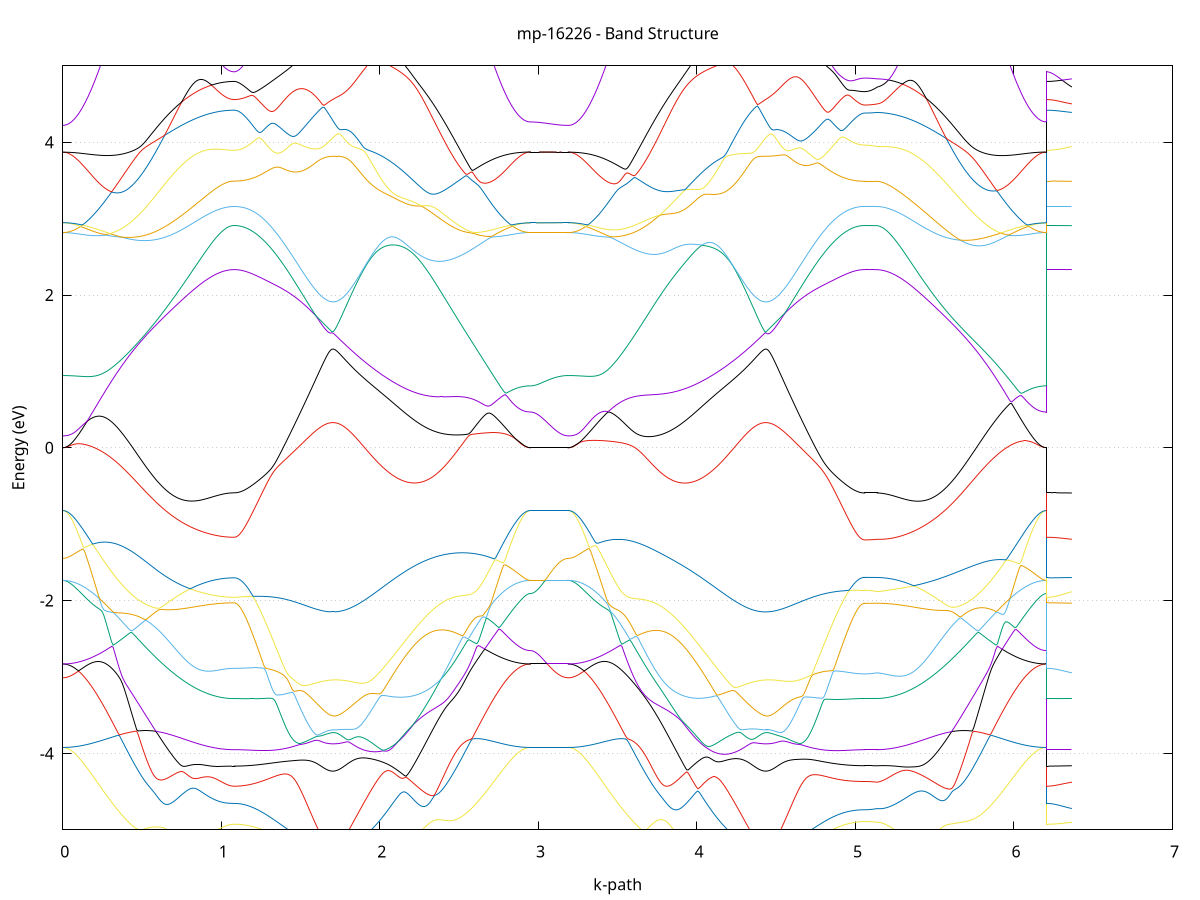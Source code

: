 set title 'mp-16226 - Band Structure'
set xlabel 'k-path'
set ylabel 'Energy (eV)'
set grid y
set yrange [-5:5]
set terminal png size 800,600
set output 'mp-16226_bands_gnuplot.png'
plot '-' using 1:2 with lines notitle, '-' using 1:2 with lines notitle, '-' using 1:2 with lines notitle, '-' using 1:2 with lines notitle, '-' using 1:2 with lines notitle, '-' using 1:2 with lines notitle, '-' using 1:2 with lines notitle, '-' using 1:2 with lines notitle, '-' using 1:2 with lines notitle, '-' using 1:2 with lines notitle, '-' using 1:2 with lines notitle, '-' using 1:2 with lines notitle, '-' using 1:2 with lines notitle, '-' using 1:2 with lines notitle, '-' using 1:2 with lines notitle, '-' using 1:2 with lines notitle, '-' using 1:2 with lines notitle, '-' using 1:2 with lines notitle, '-' using 1:2 with lines notitle, '-' using 1:2 with lines notitle, '-' using 1:2 with lines notitle, '-' using 1:2 with lines notitle, '-' using 1:2 with lines notitle, '-' using 1:2 with lines notitle, '-' using 1:2 with lines notitle, '-' using 1:2 with lines notitle, '-' using 1:2 with lines notitle, '-' using 1:2 with lines notitle, '-' using 1:2 with lines notitle, '-' using 1:2 with lines notitle, '-' using 1:2 with lines notitle, '-' using 1:2 with lines notitle, '-' using 1:2 with lines notitle, '-' using 1:2 with lines notitle, '-' using 1:2 with lines notitle, '-' using 1:2 with lines notitle, '-' using 1:2 with lines notitle, '-' using 1:2 with lines notitle, '-' using 1:2 with lines notitle, '-' using 1:2 with lines notitle, '-' using 1:2 with lines notitle, '-' using 1:2 with lines notitle, '-' using 1:2 with lines notitle, '-' using 1:2 with lines notitle, '-' using 1:2 with lines notitle, '-' using 1:2 with lines notitle, '-' using 1:2 with lines notitle, '-' using 1:2 with lines notitle, '-' using 1:2 with lines notitle, '-' using 1:2 with lines notitle, '-' using 1:2 with lines notitle, '-' using 1:2 with lines notitle, '-' using 1:2 with lines notitle, '-' using 1:2 with lines notitle, '-' using 1:2 with lines notitle, '-' using 1:2 with lines notitle, '-' using 1:2 with lines notitle, '-' using 1:2 with lines notitle, '-' using 1:2 with lines notitle, '-' using 1:2 with lines notitle, '-' using 1:2 with lines notitle, '-' using 1:2 with lines notitle, '-' using 1:2 with lines notitle, '-' using 1:2 with lines notitle
0.000000 -35.358084
0.009922 -35.358184
0.019844 -35.358384
0.029766 -35.358684
0.039688 -35.359084
0.049610 -35.359584
0.059532 -35.360184
0.069454 -35.360984
0.079376 -35.361884
0.089298 -35.362884
0.099220 -35.363984
0.109142 -35.365184
0.119063 -35.366484
0.128985 -35.367884
0.138907 -35.369484
0.148829 -35.371084
0.158751 -35.372884
0.168673 -35.374684
0.178595 -35.376684
0.188517 -35.378784
0.198439 -35.380884
0.208361 -35.383184
0.218283 -35.385484
0.228205 -35.387984
0.238127 -35.390484
0.248049 -35.393084
0.257971 -35.395784
0.267893 -35.398584
0.277815 -35.401484
0.287737 -35.404484
0.297659 -35.407484
0.307581 -35.410584
0.317503 -35.413784
0.327425 -35.416984
0.337347 -35.420284
0.347268 -35.423684
0.357190 -35.427084
0.367112 -35.430584
0.377034 -35.434184
0.386956 -35.437684
0.396878 -35.441384
0.406800 -35.445084
0.416722 -35.448784
0.426644 -35.452484
0.436566 -35.456284
0.446488 -35.460184
0.456410 -35.463984
0.466332 -35.467884
0.476254 -35.471784
0.486176 -35.475684
0.496098 -35.479584
0.506020 -35.483584
0.515942 -35.487484
0.525864 -35.491484
0.535786 -35.495484
0.545708 -35.499384
0.555630 -35.503384
0.565552 -35.507284
0.575473 -35.511184
0.585395 -35.515184
0.595317 -35.519084
0.605239 -35.522884
0.615161 -35.526784
0.625083 -35.530584
0.635005 -35.534384
0.644927 -35.538184
0.654849 -35.541884
0.664771 -35.545584
0.674693 -35.549184
0.684615 -35.552784
0.694537 -35.556384
0.704459 -35.559884
0.714381 -35.563284
0.724303 -35.566684
0.734225 -35.570084
0.744147 -35.573284
0.754069 -35.576484
0.763991 -35.579684
0.773913 -35.582684
0.783835 -35.585684
0.793757 -35.588584
0.803678 -35.591484
0.813600 -35.594184
0.823522 -35.596884
0.833444 -35.599484
0.843366 -35.601984
0.853288 -35.604484
0.863210 -35.606784
0.873132 -35.608984
0.883054 -35.611184
0.892976 -35.613284
0.902898 -35.615184
0.912820 -35.617084
0.922742 -35.618884
0.932664 -35.620484
0.942586 -35.622084
0.952508 -35.623584
0.962430 -35.624884
0.972352 -35.626184
0.982274 -35.627284
0.992196 -35.628384
1.002118 -35.629284
1.012040 -35.630084
1.021962 -35.630784
1.031883 -35.631384
1.041805 -35.631884
1.051727 -35.632284
1.061649 -35.632584
1.071571 -35.632784
1.081493 -35.632784
1.081493 -35.632784
1.091437 -35.632784
1.101380 -35.632684
1.111324 -35.632584
1.121267 -35.632384
1.131210 -35.632184
1.141154 -35.631884
1.151097 -35.631584
1.161041 -35.631284
1.170984 -35.630784
1.180928 -35.630384
1.190871 -35.629884
1.200815 -35.629284
1.210758 -35.628684
1.220701 -35.627984
1.230645 -35.627284
1.240588 -35.626584
1.250532 -35.625784
1.260475 -35.624984
1.270419 -35.624084
1.280362 -35.623084
1.290305 -35.622184
1.300249 -35.621084
1.310192 -35.620084
1.320136 -35.618984
1.330079 -35.617784
1.340023 -35.616584
1.349966 -35.615384
1.359910 -35.614084
1.369853 -35.612784
1.379796 -35.611384
1.389740 -35.609984
1.399683 -35.608584
1.409627 -35.607084
1.419570 -35.605584
1.429514 -35.604084
1.439457 -35.602484
1.449400 -35.600784
1.459344 -35.599184
1.469287 -35.597484
1.479231 -35.595784
1.489174 -35.593984
1.499118 -35.592184
1.509061 -35.590384
1.519005 -35.588584
1.528948 -35.586684
1.538891 -35.584784
1.548835 -35.582784
1.558778 -35.580884
1.568722 -35.578884
1.578665 -35.576884
1.588609 -35.574784
1.598552 -35.572684
1.608495 -35.570684
1.618439 -35.568484
1.628382 -35.566384
1.638326 -35.564284
1.648269 -35.562084
1.658213 -35.559884
1.668156 -35.557684
1.678100 -35.555484
1.688043 -35.553184
1.697986 -35.550984
1.707930 -35.550384
1.717873 -35.552584
1.717873 -35.552584
1.727806 -35.554784
1.737739 -35.556884
1.747672 -35.558884
1.757605 -35.560884
1.767538 -35.562684
1.777471 -35.564584
1.787404 -35.566284
1.797337 -35.567884
1.807271 -35.569484
1.817204 -35.570984
1.827137 -35.572384
1.837070 -35.573684
1.847003 -35.574984
1.856936 -35.576084
1.866869 -35.577084
1.876802 -35.578084
1.886735 -35.578984
1.896668 -35.579684
1.906601 -35.580384
1.916534 -35.580884
1.926467 -35.581384
1.936400 -35.581784
1.946333 -35.581984
1.956266 -35.582184
1.966199 -35.582184
1.976132 -35.582184
1.986065 -35.581984
1.995998 -35.581784
2.005931 -35.581384
2.015864 -35.580884
2.025797 -35.580384
2.035730 -35.579684
2.045663 -35.578884
2.055596 -35.577984
2.065529 -35.577084
2.075462 -35.575984
2.085395 -35.574784
2.095328 -35.573484
2.105261 -35.572084
2.115194 -35.570584
2.125127 -35.568984
2.135060 -35.567284
2.144993 -35.565584
2.154926 -35.563684
2.164859 -35.561684
2.174792 -35.559684
2.184725 -35.557484
2.194658 -35.555284
2.204591 -35.552984
2.214525 -35.550584
2.224458 -35.548084
2.234391 -35.545484
2.244324 -35.542884
2.254257 -35.540184
2.264190 -35.537384
2.274123 -35.534584
2.284056 -35.531684
2.293989 -35.528684
2.303922 -35.525684
2.313855 -35.522584
2.323788 -35.519384
2.333721 -35.516184
2.343654 -35.512984
2.353587 -35.509684
2.363520 -35.506284
2.373453 -35.502984
2.383386 -35.499484
2.393319 -35.496084
2.403252 -35.492584
2.413185 -35.489084
2.423118 -35.485584
2.433051 -35.482084
2.442984 -35.478484
2.452917 -35.474984
2.462850 -35.471384
2.472783 -35.467784
2.482716 -35.464184
2.492649 -35.460684
2.502582 -35.457084
2.512515 -35.453584
2.522448 -35.449984
2.532381 -35.446484
2.542314 -35.442984
2.552247 -35.439484
2.562180 -35.436084
2.572113 -35.432684
2.582046 -35.429284
2.591979 -35.425984
2.601912 -35.422684
2.611846 -35.419484
2.621779 -35.416284
2.631712 -35.413084
2.641645 -35.410084
2.651578 -35.406984
2.661511 -35.404084
2.671444 -35.401184
2.681377 -35.398384
2.691310 -35.395584
2.701243 -35.392984
2.711176 -35.390384
2.721109 -35.387884
2.731042 -35.385484
2.740975 -35.383184
2.750908 -35.380884
2.760841 -35.378784
2.770774 -35.376684
2.780707 -35.374784
2.790640 -35.372884
2.800573 -35.371184
2.810506 -35.369484
2.820439 -35.367984
2.830372 -35.366484
2.840305 -35.365184
2.850238 -35.363984
2.860171 -35.362884
2.870104 -35.361884
2.880037 -35.360984
2.889970 -35.360284
2.899903 -35.359584
2.909836 -35.359084
2.919769 -35.358684
2.929702 -35.358384
2.939635 -35.358184
2.949568 -35.358084
2.949568 -35.358084
2.959563 -35.358084
2.969557 -35.358084
2.979551 -35.358084
2.989546 -35.358084
2.999540 -35.358084
3.009534 -35.358084
3.019528 -35.358084
3.029523 -35.358084
3.039517 -35.358084
3.049511 -35.358084
3.059506 -35.358084
3.069500 -35.358084
3.079494 -35.358084
3.089488 -35.358084
3.099483 -35.358084
3.109477 -35.358084
3.119471 -35.358084
3.129466 -35.358084
3.139460 -35.358084
3.149454 -35.358084
3.159449 -35.358084
3.169443 -35.358084
3.179437 -35.358084
3.189431 -35.358084
3.189431 -35.358084
3.199370 -35.358184
3.209308 -35.358384
3.219246 -35.358684
3.229185 -35.359084
3.239123 -35.359584
3.249061 -35.360284
3.259000 -35.360984
3.268938 -35.361884
3.278876 -35.362884
3.288815 -35.363984
3.298753 -35.365184
3.308691 -35.366484
3.318629 -35.367984
3.328568 -35.369484
3.338506 -35.371184
3.348444 -35.372884
3.358383 -35.374784
3.368321 -35.376684
3.378259 -35.378784
3.388198 -35.380884
3.398136 -35.383184
3.408074 -35.385484
3.418013 -35.387884
3.427951 -35.390384
3.437889 -35.392984
3.447828 -35.395684
3.457766 -35.398384
3.467704 -35.401184
3.477643 -35.404084
3.487581 -35.407084
3.497519 -35.410084
3.507457 -35.413184
3.517396 -35.416284
3.527334 -35.419484
3.537272 -35.422784
3.547211 -35.425984
3.557149 -35.429384
3.567087 -35.432784
3.577026 -35.436184
3.586964 -35.439584
3.596902 -35.443084
3.606841 -35.446584
3.616779 -35.450084
3.626717 -35.453584
3.636656 -35.457184
3.646594 -35.460784
3.656532 -35.464284
3.666470 -35.467884
3.676409 -35.471484
3.686347 -35.475084
3.696285 -35.478584
3.706224 -35.482184
3.716162 -35.485684
3.726100 -35.489184
3.736039 -35.492684
3.745977 -35.496184
3.755915 -35.499584
3.765854 -35.503084
3.775792 -35.506384
3.785730 -35.509784
3.795669 -35.513084
3.805607 -35.516284
3.815545 -35.519484
3.825483 -35.522684
3.835422 -35.525784
3.845360 -35.528784
3.855298 -35.531784
3.865237 -35.534684
3.875175 -35.537484
3.885113 -35.540284
3.895052 -35.542984
3.904990 -35.545584
3.914928 -35.548184
3.924867 -35.550684
3.934805 -35.553084
3.944743 -35.555384
3.954682 -35.557584
3.964620 -35.559784
3.974558 -35.561784
3.984497 -35.563784
3.994435 -35.565584
4.004373 -35.567384
4.014311 -35.569084
4.024250 -35.570684
4.034188 -35.572184
4.044126 -35.573584
4.054065 -35.574784
4.064003 -35.575984
4.073941 -35.577084
4.083880 -35.578084
4.093818 -35.578984
4.103756 -35.579684
4.113695 -35.580384
4.123633 -35.580984
4.133571 -35.581384
4.143510 -35.581784
4.153448 -35.581984
4.163386 -35.582184
4.173324 -35.582184
4.183263 -35.582184
4.193201 -35.581984
4.203139 -35.581684
4.213078 -35.581384
4.223016 -35.580884
4.232954 -35.580284
4.242893 -35.579684
4.252831 -35.578884
4.262769 -35.577984
4.272708 -35.577084
4.282646 -35.575984
4.292584 -35.574884
4.302523 -35.573684
4.312461 -35.572284
4.322399 -35.570884
4.332337 -35.569384
4.342276 -35.567784
4.352214 -35.566184
4.362152 -35.564384
4.372091 -35.562584
4.382029 -35.560684
4.391967 -35.558784
4.401906 -35.556684
4.411844 -35.554584
4.421782 -35.552484
4.431721 -35.550284
4.441659 -35.551084
4.441659 -35.551084
4.451592 -35.553384
4.461525 -35.555584
4.471458 -35.557784
4.481391 -35.559984
4.491324 -35.562184
4.501257 -35.564384
4.511190 -35.566484
4.521123 -35.568684
4.531056 -35.570784
4.540989 -35.572884
4.550922 -35.574884
4.560855 -35.576984
4.570788 -35.578984
4.580721 -35.580984
4.590654 -35.582884
4.600587 -35.584884
4.610520 -35.586784
4.620453 -35.588584
4.630386 -35.590484
4.640319 -35.592284
4.650252 -35.594084
4.660185 -35.595784
4.670119 -35.597584
4.680052 -35.599284
4.689985 -35.600884
4.699918 -35.602484
4.709851 -35.604084
4.719784 -35.605684
4.729717 -35.607184
4.739650 -35.608584
4.749583 -35.610084
4.759516 -35.611484
4.769449 -35.612784
4.779382 -35.614084
4.789315 -35.615384
4.799248 -35.616584
4.809181 -35.617784
4.819114 -35.618984
4.829047 -35.620084
4.838980 -35.621184
4.848913 -35.622184
4.858846 -35.623184
4.868779 -35.624084
4.878712 -35.624984
4.888645 -35.625784
4.898578 -35.626584
4.908511 -35.627284
4.918444 -35.628084
4.928377 -35.628684
4.938310 -35.629284
4.948243 -35.629884
4.958176 -35.630384
4.968109 -35.630784
4.978042 -35.631284
4.987975 -35.631584
4.997908 -35.631884
5.007841 -35.632184
5.017774 -35.632384
5.027707 -35.632584
5.037640 -35.632684
5.047573 -35.632784
5.057507 -35.632784
5.057507 -35.632784
5.066487 -35.632784
5.075468 -35.632784
5.084449 -35.632784
5.093430 -35.632784
5.102411 -35.632784
5.111392 -35.632784
5.120373 -35.632784
5.129354 -35.632784
5.138335 -35.632684
5.138335 -35.632684
5.148304 -35.632584
5.158273 -35.632284
5.168242 -35.631784
5.178211 -35.631284
5.188180 -35.630684
5.198149 -35.629884
5.208118 -35.629084
5.218087 -35.628084
5.228056 -35.626984
5.238025 -35.625784
5.247994 -35.624484
5.257962 -35.623084
5.267931 -35.621584
5.277900 -35.619984
5.287869 -35.618284
5.297838 -35.616484
5.307807 -35.614584
5.317776 -35.612584
5.327745 -35.610484
5.337714 -35.608284
5.347683 -35.605984
5.357652 -35.603584
5.367621 -35.601084
5.377590 -35.598584
5.387559 -35.595884
5.397528 -35.593184
5.407497 -35.590384
5.417466 -35.587484
5.427435 -35.584484
5.437404 -35.581384
5.447373 -35.578284
5.457342 -35.575084
5.467311 -35.571884
5.477280 -35.568584
5.487249 -35.565184
5.497218 -35.561684
5.507187 -35.558184
5.517156 -35.554684
5.527125 -35.551084
5.537093 -35.547384
5.547062 -35.543684
5.557031 -35.539984
5.567000 -35.536184
5.576969 -35.532384
5.586938 -35.528584
5.596907 -35.524684
5.606876 -35.520784
5.616845 -35.516884
5.626814 -35.512884
5.636783 -35.508984
5.646752 -35.504984
5.656721 -35.500984
5.666690 -35.497084
5.676659 -35.493084
5.686628 -35.489084
5.696597 -35.485084
5.706566 -35.481084
5.716535 -35.477184
5.726504 -35.473184
5.736473 -35.469284
5.746442 -35.465284
5.756411 -35.461484
5.766380 -35.457584
5.776349 -35.453784
5.786318 -35.449984
5.796287 -35.446184
5.806256 -35.442484
5.816224 -35.438784
5.826193 -35.435184
5.836162 -35.431584
5.846131 -35.428084
5.856100 -35.424584
5.866069 -35.421184
5.876038 -35.417784
5.886007 -35.414584
5.895976 -35.411284
5.905945 -35.408184
5.915914 -35.405084
5.925883 -35.402084
5.935852 -35.399184
5.945821 -35.396384
5.955790 -35.393584
5.965759 -35.390984
5.975728 -35.388384
5.985697 -35.385884
5.995666 -35.383484
6.005635 -35.381284
6.015604 -35.379084
6.025573 -35.376984
6.035542 -35.374984
6.045511 -35.373084
6.055480 -35.371284
6.065449 -35.369584
6.075418 -35.368084
6.085387 -35.366584
6.095355 -35.365284
6.105324 -35.363984
6.115293 -35.362884
6.125262 -35.361884
6.135231 -35.360984
6.145200 -35.360284
6.155169 -35.359584
6.165138 -35.359084
6.175107 -35.358684
6.185076 -35.358384
6.195045 -35.358184
6.205014 -35.358084
6.205014 -35.632784
6.214446 -35.632784
6.223878 -35.632784
6.233311 -35.632784
6.242743 -35.632784
6.252175 -35.632784
6.261607 -35.632784
6.271040 -35.632784
6.280472 -35.632784
6.289904 -35.632784
6.299336 -35.632784
6.308768 -35.632784
6.318201 -35.632784
6.327633 -35.632784
6.337065 -35.632784
6.346497 -35.632784
6.355929 -35.632784
6.365362 -35.632684
e
0.000000 -35.358084
0.009922 -35.358084
0.019844 -35.358184
0.029766 -35.358284
0.039688 -35.358284
0.049610 -35.358484
0.059532 -35.358584
0.069454 -35.358784
0.079376 -35.358984
0.089298 -35.359184
0.099220 -35.359484
0.109142 -35.359684
0.119063 -35.360084
0.128985 -35.360384
0.138907 -35.360684
0.148829 -35.361084
0.158751 -35.361484
0.168673 -35.361884
0.178595 -35.362384
0.188517 -35.362884
0.198439 -35.363384
0.208361 -35.363884
0.218283 -35.364384
0.228205 -35.364984
0.238127 -35.365584
0.248049 -35.366184
0.257971 -35.366784
0.267893 -35.367384
0.277815 -35.368084
0.287737 -35.368784
0.297659 -35.369484
0.307581 -35.370184
0.317503 -35.370884
0.327425 -35.371684
0.337347 -35.372484
0.347268 -35.373184
0.357190 -35.373984
0.367112 -35.374784
0.377034 -35.375684
0.386956 -35.376484
0.396878 -35.377284
0.406800 -35.378184
0.416722 -35.379084
0.426644 -35.379884
0.436566 -35.380784
0.446488 -35.381684
0.456410 -35.382584
0.466332 -35.383484
0.476254 -35.384384
0.486176 -35.385284
0.496098 -35.386184
0.506020 -35.387184
0.515942 -35.388084
0.525864 -35.388984
0.535786 -35.389884
0.545708 -35.390884
0.555630 -35.391784
0.565552 -35.392684
0.575473 -35.393584
0.585395 -35.394584
0.595317 -35.395484
0.605239 -35.396384
0.615161 -35.397284
0.625083 -35.398184
0.635005 -35.399084
0.644927 -35.399984
0.654849 -35.400884
0.664771 -35.401684
0.674693 -35.402584
0.684615 -35.403384
0.694537 -35.404284
0.704459 -35.405084
0.714381 -35.405884
0.724303 -35.406684
0.734225 -35.407484
0.744147 -35.408284
0.754069 -35.408984
0.763991 -35.409784
0.773913 -35.410484
0.783835 -35.411184
0.793757 -35.411884
0.803678 -35.412584
0.813600 -35.413184
0.823522 -35.413884
0.833444 -35.414484
0.843366 -35.415084
0.853288 -35.415684
0.863210 -35.416184
0.873132 -35.416784
0.883054 -35.417284
0.892976 -35.417784
0.902898 -35.418184
0.912820 -35.418684
0.922742 -35.419084
0.932664 -35.419484
0.942586 -35.419884
0.952508 -35.420184
0.962430 -35.420584
0.972352 -35.420884
0.982274 -35.421084
0.992196 -35.421384
1.002118 -35.421584
1.012040 -35.421784
1.021962 -35.421984
1.031883 -35.422084
1.041805 -35.422184
1.051727 -35.422284
1.061649 -35.422384
1.071571 -35.422384
1.081493 -35.422384
1.081493 -35.422384
1.091437 -35.422484
1.101380 -35.422584
1.111324 -35.422884
1.121267 -35.423184
1.131210 -35.423684
1.141154 -35.424184
1.151097 -35.424884
1.161041 -35.425584
1.170984 -35.426384
1.180928 -35.427284
1.190871 -35.428384
1.200815 -35.429484
1.210758 -35.430684
1.220701 -35.431884
1.230645 -35.433284
1.240588 -35.434784
1.250532 -35.436284
1.260475 -35.437884
1.270419 -35.439584
1.280362 -35.441384
1.290305 -35.443284
1.300249 -35.445184
1.310192 -35.447184
1.320136 -35.449284
1.330079 -35.451384
1.340023 -35.453584
1.349966 -35.455884
1.359910 -35.458184
1.369853 -35.460484
1.379796 -35.462984
1.389740 -35.465384
1.399683 -35.467884
1.409627 -35.470484
1.419570 -35.473084
1.429514 -35.475684
1.439457 -35.478384
1.449400 -35.481084
1.459344 -35.483784
1.469287 -35.486484
1.479231 -35.489284
1.489174 -35.492084
1.499118 -35.494884
1.509061 -35.497684
1.519005 -35.500484
1.528948 -35.503284
1.538891 -35.506084
1.548835 -35.508884
1.558778 -35.511684
1.568722 -35.514484
1.578665 -35.517184
1.588609 -35.519984
1.598552 -35.522684
1.608495 -35.525384
1.618439 -35.528084
1.628382 -35.530684
1.638326 -35.533384
1.648269 -35.535884
1.658213 -35.538484
1.668156 -35.540884
1.678100 -35.543384
1.688043 -35.545784
1.697986 -35.548084
1.707930 -35.548684
1.717873 -35.546384
1.717873 -35.546384
1.727806 -35.544084
1.737739 -35.541784
1.747672 -35.539484
1.757605 -35.537184
1.767538 -35.534784
1.777471 -35.532484
1.787404 -35.530084
1.797337 -35.527784
1.807271 -35.525384
1.817204 -35.522984
1.827137 -35.520584
1.837070 -35.518284
1.847003 -35.515884
1.856936 -35.513484
1.866869 -35.511084
1.876802 -35.508684
1.886735 -35.506284
1.896668 -35.503984
1.906601 -35.501584
1.916534 -35.499184
1.926467 -35.496784
1.936400 -35.494484
1.946333 -35.492084
1.956266 -35.489784
1.966199 -35.487384
1.976132 -35.485084
1.986065 -35.482684
1.995998 -35.480384
2.005931 -35.478084
2.015864 -35.475784
2.025797 -35.473484
2.035730 -35.471184
2.045663 -35.468984
2.055596 -35.466684
2.065529 -35.464484
2.075462 -35.462184
2.085395 -35.459984
2.095328 -35.457784
2.105261 -35.455584
2.115194 -35.453484
2.125127 -35.451284
2.135060 -35.449184
2.144993 -35.447084
2.154926 -35.444984
2.164859 -35.442884
2.174792 -35.440784
2.184725 -35.438784
2.194658 -35.436784
2.204591 -35.434784
2.214525 -35.432784
2.224458 -35.430884
2.234391 -35.428884
2.244324 -35.426984
2.254257 -35.425084
2.264190 -35.423284
2.274123 -35.421384
2.284056 -35.419584
2.293989 -35.417784
2.303922 -35.415984
2.313855 -35.414284
2.323788 -35.412584
2.333721 -35.410884
2.343654 -35.409184
2.353587 -35.407484
2.363520 -35.405884
2.373453 -35.404284
2.383386 -35.402684
2.393319 -35.401184
2.403252 -35.399684
2.413185 -35.398184
2.423118 -35.396684
2.433051 -35.395284
2.442984 -35.393884
2.452917 -35.392484
2.462850 -35.391084
2.472783 -35.389784
2.482716 -35.388484
2.492649 -35.387184
2.502582 -35.385884
2.512515 -35.384684
2.522448 -35.383484
2.532381 -35.382284
2.542314 -35.381184
2.552247 -35.380084
2.562180 -35.378984
2.572113 -35.377884
2.582046 -35.376884
2.591979 -35.375884
2.601912 -35.374884
2.611846 -35.373984
2.621779 -35.373084
2.631712 -35.372184
2.641645 -35.371284
2.651578 -35.370484
2.661511 -35.369584
2.671444 -35.368884
2.681377 -35.368084
2.691310 -35.367384
2.701243 -35.366684
2.711176 -35.365984
2.721109 -35.365384
2.731042 -35.364684
2.740975 -35.364184
2.750908 -35.363584
2.760841 -35.363084
2.770774 -35.362584
2.780707 -35.362084
2.790640 -35.361584
2.800573 -35.361184
2.810506 -35.360784
2.820439 -35.360384
2.830372 -35.360084
2.840305 -35.359784
2.850238 -35.359484
2.860171 -35.359184
2.870104 -35.358984
2.880037 -35.358784
2.889970 -35.358584
2.899903 -35.358484
2.909836 -35.358384
2.919769 -35.358284
2.929702 -35.358184
2.939635 -35.358184
2.949568 -35.358084
2.949568 -35.358084
2.959563 -35.358084
2.969557 -35.358084
2.979551 -35.358084
2.989546 -35.358084
2.999540 -35.358084
3.009534 -35.358084
3.019528 -35.358084
3.029523 -35.358084
3.039517 -35.358084
3.049511 -35.358084
3.059506 -35.358084
3.069500 -35.358084
3.079494 -35.358084
3.089488 -35.358084
3.099483 -35.358084
3.109477 -35.358084
3.119471 -35.358084
3.129466 -35.358084
3.139460 -35.358084
3.149454 -35.358084
3.159449 -35.358084
3.169443 -35.358084
3.179437 -35.358084
3.189431 -35.358084
3.189431 -35.358084
3.199370 -35.358084
3.209308 -35.358184
3.219246 -35.358284
3.229185 -35.358384
3.239123 -35.358484
3.249061 -35.358584
3.259000 -35.358784
3.268938 -35.358984
3.278876 -35.359184
3.288815 -35.359484
3.298753 -35.359784
3.308691 -35.360084
3.318629 -35.360384
3.328568 -35.360784
3.338506 -35.361184
3.348444 -35.361584
3.358383 -35.362084
3.368321 -35.362584
3.378259 -35.363084
3.388198 -35.363584
3.398136 -35.364184
3.408074 -35.364784
3.418013 -35.365384
3.427951 -35.365984
3.437889 -35.366684
3.447828 -35.367384
3.457766 -35.368084
3.467704 -35.368884
3.477643 -35.369684
3.487581 -35.370484
3.497519 -35.371284
3.507457 -35.372184
3.517396 -35.373084
3.527334 -35.373984
3.537272 -35.374884
3.547211 -35.375884
3.557149 -35.376884
3.567087 -35.377984
3.577026 -35.378984
3.586964 -35.380084
3.596902 -35.381184
3.606841 -35.382384
3.616779 -35.383484
3.626717 -35.384684
3.636656 -35.385984
3.646594 -35.387184
3.656532 -35.388484
3.666470 -35.389784
3.676409 -35.391084
3.686347 -35.392484
3.696285 -35.393884
3.706224 -35.395284
3.716162 -35.396684
3.726100 -35.398184
3.736039 -35.399684
3.745977 -35.401184
3.755915 -35.402784
3.765854 -35.404384
3.775792 -35.405984
3.785730 -35.407584
3.795669 -35.409184
3.805607 -35.410884
3.815545 -35.412584
3.825483 -35.414284
3.835422 -35.416084
3.845360 -35.417884
3.855298 -35.419684
3.865237 -35.421484
3.875175 -35.423284
3.885113 -35.425184
3.895052 -35.427084
3.904990 -35.428984
3.914928 -35.430884
3.924867 -35.432884
3.934805 -35.434884
3.944743 -35.436884
3.954682 -35.438884
3.964620 -35.440884
3.974558 -35.442984
3.984497 -35.445084
3.994435 -35.447184
4.004373 -35.449284
4.014311 -35.451384
4.024250 -35.453584
4.034188 -35.455684
4.044126 -35.457884
4.054065 -35.460084
4.064003 -35.462284
4.073941 -35.464584
4.083880 -35.466784
4.093818 -35.469084
4.103756 -35.471284
4.113695 -35.473584
4.123633 -35.475884
4.133571 -35.478184
4.143510 -35.480484
4.153448 -35.482884
4.163386 -35.485184
4.173324 -35.487484
4.183263 -35.489884
4.193201 -35.492184
4.203139 -35.494584
4.213078 -35.496984
4.223016 -35.499284
4.232954 -35.501684
4.242893 -35.504084
4.252831 -35.506484
4.262769 -35.508884
4.272708 -35.511284
4.282646 -35.513584
4.292584 -35.515984
4.302523 -35.518384
4.312461 -35.520784
4.322399 -35.523184
4.332337 -35.525484
4.342276 -35.527884
4.352214 -35.530284
4.362152 -35.532584
4.372091 -35.534984
4.382029 -35.537284
4.391967 -35.539584
4.401906 -35.541884
4.411844 -35.544284
4.421782 -35.546584
4.431721 -35.548784
4.441659 -35.547984
4.441659 -35.547984
4.451592 -35.545584
4.461525 -35.543184
4.471458 -35.540784
4.481391 -35.538284
4.491324 -35.535784
4.501257 -35.533184
4.511190 -35.530584
4.521123 -35.527884
4.531056 -35.525284
4.540989 -35.522584
4.550922 -35.519784
4.560855 -35.517084
4.570788 -35.514284
4.580721 -35.511484
4.590654 -35.508684
4.600587 -35.505884
4.610520 -35.503084
4.620453 -35.500284
4.630386 -35.497484
4.640319 -35.494684
4.650252 -35.491984
4.660185 -35.489184
4.670119 -35.486384
4.680052 -35.483684
4.689985 -35.480984
4.699918 -35.478284
4.709851 -35.475584
4.719784 -35.472984
4.729717 -35.470384
4.739650 -35.467784
4.749583 -35.465284
4.759516 -35.462884
4.769449 -35.460484
4.779382 -35.458084
4.789315 -35.455784
4.799248 -35.453484
4.809181 -35.451284
4.819114 -35.449184
4.829047 -35.447184
4.838980 -35.445184
4.848913 -35.443184
4.858846 -35.441384
4.868779 -35.439584
4.878712 -35.437884
4.888645 -35.436284
4.898578 -35.434784
4.908511 -35.433284
4.918444 -35.431884
4.928377 -35.430584
4.938310 -35.429384
4.948243 -35.428284
4.958176 -35.427284
4.968109 -35.426384
4.978042 -35.425584
4.987975 -35.424884
4.997908 -35.424184
5.007841 -35.423684
5.017774 -35.423184
5.027707 -35.422884
5.037640 -35.422584
5.047573 -35.422484
5.057507 -35.422384
5.057507 -35.422384
5.066487 -35.422384
5.075468 -35.422384
5.084449 -35.422384
5.093430 -35.422384
5.102411 -35.422384
5.111392 -35.422384
5.120373 -35.422384
5.129354 -35.422384
5.138335 -35.422384
5.138335 -35.422384
5.148304 -35.422384
5.158273 -35.422284
5.168242 -35.422184
5.178211 -35.422084
5.188180 -35.421884
5.198149 -35.421784
5.208118 -35.421484
5.218087 -35.421284
5.228056 -35.421084
5.238025 -35.420784
5.247994 -35.420484
5.257962 -35.420084
5.267931 -35.419784
5.277900 -35.419384
5.287869 -35.418984
5.297838 -35.418584
5.307807 -35.418084
5.317776 -35.417584
5.327745 -35.417084
5.337714 -35.416584
5.347683 -35.415984
5.357652 -35.415484
5.367621 -35.414884
5.377590 -35.414284
5.387559 -35.413584
5.397528 -35.412984
5.407497 -35.412284
5.417466 -35.411584
5.427435 -35.410884
5.437404 -35.410184
5.447373 -35.409484
5.457342 -35.408684
5.467311 -35.407884
5.477280 -35.407184
5.487249 -35.406384
5.497218 -35.405484
5.507187 -35.404684
5.517156 -35.403884
5.527125 -35.402984
5.537093 -35.402184
5.547062 -35.401284
5.557031 -35.400384
5.567000 -35.399484
5.576969 -35.398584
5.586938 -35.397684
5.596907 -35.396784
5.606876 -35.395884
5.616845 -35.394984
5.626814 -35.393984
5.636783 -35.393084
5.646752 -35.392184
5.656721 -35.391284
5.666690 -35.390284
5.676659 -35.389384
5.686628 -35.388484
5.696597 -35.387484
5.706566 -35.386584
5.716535 -35.385684
5.726504 -35.384684
5.736473 -35.383784
5.746442 -35.382884
5.756411 -35.381984
5.766380 -35.381084
5.776349 -35.380184
5.786318 -35.379284
5.796287 -35.378484
5.806256 -35.377584
5.816224 -35.376684
5.826193 -35.375884
5.836162 -35.375084
5.846131 -35.374284
5.856100 -35.373384
5.866069 -35.372684
5.876038 -35.371884
5.886007 -35.371084
5.895976 -35.370384
5.905945 -35.369684
5.915914 -35.368884
5.925883 -35.368284
5.935852 -35.367584
5.945821 -35.366884
5.955790 -35.366284
5.965759 -35.365684
5.975728 -35.365084
5.985697 -35.364484
5.995666 -35.363984
6.005635 -35.363384
6.015604 -35.362884
6.025573 -35.362484
6.035542 -35.361984
6.045511 -35.361584
6.055480 -35.361184
6.065449 -35.360784
6.075418 -35.360384
6.085387 -35.360084
6.095355 -35.359784
6.105324 -35.359484
6.115293 -35.359184
6.125262 -35.358984
6.135231 -35.358784
6.145200 -35.358584
6.155169 -35.358484
6.165138 -35.358384
6.175107 -35.358284
6.185076 -35.358184
6.195045 -35.358184
6.205014 -35.358084
6.205014 -35.422384
6.214446 -35.422384
6.223878 -35.422384
6.233311 -35.422384
6.242743 -35.422384
6.252175 -35.422384
6.261607 -35.422384
6.271040 -35.422384
6.280472 -35.422384
6.289904 -35.422384
6.299336 -35.422384
6.308768 -35.422384
6.318201 -35.422384
6.327633 -35.422384
6.337065 -35.422384
6.346497 -35.422384
6.355929 -35.422384
6.365362 -35.422384
e
0.000000 -35.356984
0.009922 -35.356984
0.019844 -35.356884
0.029766 -35.356884
0.039688 -35.356784
0.049610 -35.356684
0.059532 -35.356584
0.069454 -35.356384
0.079376 -35.356284
0.089298 -35.356084
0.099220 -35.355884
0.109142 -35.355584
0.119063 -35.355384
0.128985 -35.355084
0.138907 -35.354784
0.148829 -35.354484
0.158751 -35.354184
0.168673 -35.353784
0.178595 -35.353484
0.188517 -35.353084
0.198439 -35.352684
0.208361 -35.352284
0.218283 -35.351784
0.228205 -35.351284
0.238127 -35.350884
0.248049 -35.350384
0.257971 -35.349884
0.267893 -35.349284
0.277815 -35.348784
0.287737 -35.348184
0.297659 -35.347584
0.307581 -35.347084
0.317503 -35.346384
0.327425 -35.345784
0.337347 -35.345184
0.347268 -35.344584
0.357190 -35.343884
0.367112 -35.343184
0.377034 -35.342584
0.386956 -35.341884
0.396878 -35.341184
0.406800 -35.340484
0.416722 -35.339784
0.426644 -35.338984
0.436566 -35.338284
0.446488 -35.337584
0.456410 -35.336784
0.466332 -35.336084
0.476254 -35.335284
0.486176 -35.334584
0.496098 -35.333784
0.506020 -35.332984
0.515942 -35.332284
0.525864 -35.331484
0.535786 -35.330684
0.545708 -35.329984
0.555630 -35.329184
0.565552 -35.328384
0.575473 -35.327684
0.585395 -35.326884
0.595317 -35.326084
0.605239 -35.325384
0.615161 -35.324584
0.625083 -35.323884
0.635005 -35.323084
0.644927 -35.322384
0.654849 -35.321684
0.664771 -35.320884
0.674693 -35.320184
0.684615 -35.319484
0.694537 -35.318784
0.704459 -35.318084
0.714381 -35.317384
0.724303 -35.316784
0.734225 -35.316084
0.744147 -35.315484
0.754069 -35.314784
0.763991 -35.314184
0.773913 -35.313584
0.783835 -35.312984
0.793757 -35.312384
0.803678 -35.311884
0.813600 -35.311284
0.823522 -35.310784
0.833444 -35.310284
0.843366 -35.309784
0.853288 -35.309284
0.863210 -35.308784
0.873132 -35.308384
0.883054 -35.307884
0.892976 -35.307484
0.902898 -35.307084
0.912820 -35.306684
0.922742 -35.306384
0.932664 -35.306084
0.942586 -35.305684
0.952508 -35.305484
0.962430 -35.305184
0.972352 -35.304884
0.982274 -35.304684
0.992196 -35.304484
1.002118 -35.304284
1.012040 -35.304084
1.021962 -35.303984
1.031883 -35.303884
1.041805 -35.303784
1.051727 -35.303684
1.061649 -35.303584
1.071571 -35.303584
1.081493 -35.303584
1.081493 -35.303584
1.091437 -35.303584
1.101380 -35.303584
1.111324 -35.303584
1.121267 -35.303484
1.131210 -35.303484
1.141154 -35.303484
1.151097 -35.303384
1.161041 -35.303384
1.170984 -35.303284
1.180928 -35.303184
1.190871 -35.303184
1.200815 -35.303084
1.210758 -35.302984
1.220701 -35.302884
1.230645 -35.302784
1.240588 -35.302684
1.250532 -35.302584
1.260475 -35.302484
1.270419 -35.302384
1.280362 -35.302184
1.290305 -35.302084
1.300249 -35.301984
1.310192 -35.301784
1.320136 -35.301684
1.330079 -35.301484
1.340023 -35.301384
1.349966 -35.301184
1.359910 -35.301084
1.369853 -35.300884
1.379796 -35.300784
1.389740 -35.300584
1.399683 -35.300484
1.409627 -35.300284
1.419570 -35.300084
1.429514 -35.299984
1.439457 -35.299784
1.449400 -35.299684
1.459344 -35.299484
1.469287 -35.299384
1.479231 -35.299184
1.489174 -35.298984
1.499118 -35.298884
1.509061 -35.298684
1.519005 -35.298584
1.528948 -35.298484
1.538891 -35.298284
1.548835 -35.298184
1.558778 -35.298084
1.568722 -35.297984
1.578665 -35.297784
1.588609 -35.297684
1.598552 -35.297584
1.608495 -35.297484
1.618439 -35.297484
1.628382 -35.297384
1.638326 -35.297284
1.648269 -35.297184
1.658213 -35.297184
1.668156 -35.297084
1.678100 -35.297084
1.688043 -35.297084
1.697986 -35.297084
1.707930 -35.297084
1.717873 -35.297084
1.717873 -35.297084
1.727806 -35.297084
1.737739 -35.297084
1.747672 -35.297184
1.757605 -35.297184
1.767538 -35.297284
1.777471 -35.297384
1.787404 -35.297484
1.797337 -35.297584
1.807271 -35.297684
1.817204 -35.297884
1.827137 -35.297984
1.837070 -35.298184
1.847003 -35.298384
1.856936 -35.298584
1.866869 -35.298784
1.876802 -35.298984
1.886735 -35.299184
1.896668 -35.299484
1.906601 -35.299684
1.916534 -35.299984
1.926467 -35.300284
1.936400 -35.300584
1.946333 -35.300984
1.956266 -35.301284
1.966199 -35.301684
1.976132 -35.302084
1.986065 -35.302384
1.995998 -35.302784
2.005931 -35.303284
2.015864 -35.303684
2.025797 -35.304184
2.035730 -35.304584
2.045663 -35.305084
2.055596 -35.305584
2.065529 -35.306084
2.075462 -35.306584
2.085395 -35.307184
2.095328 -35.307684
2.105261 -35.308284
2.115194 -35.308884
2.125127 -35.309384
2.135060 -35.309984
2.144993 -35.310684
2.154926 -35.311284
2.164859 -35.311884
2.174792 -35.312584
2.184725 -35.313184
2.194658 -35.313884
2.204591 -35.314584
2.214525 -35.315284
2.224458 -35.315984
2.234391 -35.316684
2.244324 -35.317384
2.254257 -35.318084
2.264190 -35.318884
2.274123 -35.319584
2.284056 -35.320384
2.293989 -35.321084
2.303922 -35.321884
2.313855 -35.322584
2.323788 -35.323384
2.333721 -35.324184
2.343654 -35.324884
2.353587 -35.325684
2.363520 -35.326484
2.373453 -35.327284
2.383386 -35.328084
2.393319 -35.328884
2.403252 -35.329584
2.413185 -35.330384
2.423118 -35.331184
2.433051 -35.331984
2.442984 -35.332784
2.452917 -35.333484
2.462850 -35.334284
2.472783 -35.335084
2.482716 -35.335784
2.492649 -35.336584
2.502582 -35.337284
2.512515 -35.338084
2.522448 -35.338784
2.532381 -35.339584
2.542314 -35.340284
2.552247 -35.340984
2.562180 -35.341684
2.572113 -35.342384
2.582046 -35.343084
2.591979 -35.343784
2.601912 -35.344384
2.611846 -35.345084
2.621779 -35.345684
2.631712 -35.346284
2.641645 -35.346884
2.651578 -35.347484
2.661511 -35.348084
2.671444 -35.348684
2.681377 -35.349184
2.691310 -35.349784
2.701243 -35.350284
2.711176 -35.350784
2.721109 -35.351284
2.731042 -35.351684
2.740975 -35.352184
2.750908 -35.352584
2.760841 -35.352984
2.770774 -35.353384
2.780707 -35.353784
2.790640 -35.354184
2.800573 -35.354484
2.810506 -35.354784
2.820439 -35.355084
2.830372 -35.355384
2.840305 -35.355584
2.850238 -35.355884
2.860171 -35.356084
2.870104 -35.356284
2.880037 -35.356384
2.889970 -35.356584
2.899903 -35.356684
2.909836 -35.356784
2.919769 -35.356884
2.929702 -35.356884
2.939635 -35.356984
2.949568 -35.356984
2.949568 -35.356984
2.959563 -35.356984
2.969557 -35.356984
2.979551 -35.356984
2.989546 -35.356984
2.999540 -35.356984
3.009534 -35.356984
3.019528 -35.356984
3.029523 -35.356984
3.039517 -35.356984
3.049511 -35.356984
3.059506 -35.356984
3.069500 -35.356984
3.079494 -35.356984
3.089488 -35.356984
3.099483 -35.356984
3.109477 -35.356984
3.119471 -35.356984
3.129466 -35.356984
3.139460 -35.356984
3.149454 -35.356984
3.159449 -35.356984
3.169443 -35.356984
3.179437 -35.356984
3.189431 -35.356984
3.189431 -35.356984
3.199370 -35.356984
3.209308 -35.356884
3.219246 -35.356884
3.229185 -35.356784
3.239123 -35.356684
3.249061 -35.356584
3.259000 -35.356384
3.268938 -35.356284
3.278876 -35.356084
3.288815 -35.355884
3.298753 -35.355584
3.308691 -35.355384
3.318629 -35.355084
3.328568 -35.354784
3.338506 -35.354484
3.348444 -35.354184
3.358383 -35.353784
3.368321 -35.353384
3.378259 -35.352984
3.388198 -35.352584
3.398136 -35.352184
3.408074 -35.351684
3.418013 -35.351284
3.427951 -35.350784
3.437889 -35.350284
3.447828 -35.349784
3.457766 -35.349184
3.467704 -35.348684
3.477643 -35.348084
3.487581 -35.347484
3.497519 -35.346884
3.507457 -35.346284
3.517396 -35.345684
3.527334 -35.345084
3.537272 -35.344384
3.547211 -35.343684
3.557149 -35.343084
3.567087 -35.342384
3.577026 -35.341684
3.586964 -35.340984
3.596902 -35.340284
3.606841 -35.339484
3.616779 -35.338784
3.626717 -35.338084
3.636656 -35.337284
3.646594 -35.336584
3.656532 -35.335784
3.666470 -35.335084
3.676409 -35.334284
3.686347 -35.333484
3.696285 -35.332684
3.706224 -35.331984
3.716162 -35.331184
3.726100 -35.330384
3.736039 -35.329584
3.745977 -35.328784
3.755915 -35.327984
3.765854 -35.327284
3.775792 -35.326484
3.785730 -35.325684
3.795669 -35.324884
3.805607 -35.324084
3.815545 -35.323384
3.825483 -35.322584
3.835422 -35.321784
3.845360 -35.321084
3.855298 -35.320284
3.865237 -35.319584
3.875175 -35.318784
3.885113 -35.318084
3.895052 -35.317384
3.904990 -35.316684
3.914928 -35.315984
3.924867 -35.315284
3.934805 -35.314584
3.944743 -35.313884
3.954682 -35.313184
3.964620 -35.312584
3.974558 -35.311884
3.984497 -35.311284
3.994435 -35.310584
4.004373 -35.309984
4.014311 -35.309384
4.024250 -35.308784
4.034188 -35.308284
4.044126 -35.307684
4.054065 -35.307084
4.064003 -35.306584
4.073941 -35.306084
4.083880 -35.305584
4.093818 -35.305084
4.103756 -35.304584
4.113695 -35.304084
4.123633 -35.303684
4.133571 -35.303184
4.143510 -35.302784
4.153448 -35.302384
4.163386 -35.301984
4.173324 -35.301684
4.183263 -35.301284
4.193201 -35.300984
4.203139 -35.300584
4.213078 -35.300284
4.223016 -35.299984
4.232954 -35.299684
4.242893 -35.299484
4.252831 -35.299184
4.262769 -35.298984
4.272708 -35.298684
4.282646 -35.298484
4.292584 -35.298284
4.302523 -35.298184
4.312461 -35.297984
4.322399 -35.297884
4.332337 -35.297684
4.342276 -35.297584
4.352214 -35.297484
4.362152 -35.297384
4.372091 -35.297284
4.382029 -35.297184
4.391967 -35.297184
4.401906 -35.297084
4.411844 -35.297084
4.421782 -35.297084
4.431721 -35.297084
4.441659 -35.297084
4.441659 -35.297084
4.451592 -35.297084
4.461525 -35.297084
4.471458 -35.297184
4.481391 -35.297184
4.491324 -35.297184
4.501257 -35.297284
4.511190 -35.297384
4.521123 -35.297484
4.531056 -35.297484
4.540989 -35.297584
4.550922 -35.297684
4.560855 -35.297784
4.570788 -35.297984
4.580721 -35.298084
4.590654 -35.298184
4.600587 -35.298284
4.610520 -35.298484
4.620453 -35.298584
4.630386 -35.298784
4.640319 -35.298884
4.650252 -35.298984
4.660185 -35.299184
4.670119 -35.299384
4.680052 -35.299484
4.689985 -35.299684
4.699918 -35.299784
4.709851 -35.299984
4.719784 -35.300184
4.729717 -35.300284
4.739650 -35.300484
4.749583 -35.300584
4.759516 -35.300784
4.769449 -35.300884
4.779382 -35.301084
4.789315 -35.301284
4.799248 -35.301384
4.809181 -35.301484
4.819114 -35.301684
4.829047 -35.301784
4.838980 -35.301984
4.848913 -35.302084
4.858846 -35.302184
4.868779 -35.302384
4.878712 -35.302484
4.888645 -35.302584
4.898578 -35.302684
4.908511 -35.302784
4.918444 -35.302884
4.928377 -35.302984
4.938310 -35.303084
4.948243 -35.303184
4.958176 -35.303184
4.968109 -35.303284
4.978042 -35.303384
4.987975 -35.303384
4.997908 -35.303484
5.007841 -35.303484
5.017774 -35.303484
5.027707 -35.303584
5.037640 -35.303584
5.047573 -35.303584
5.057507 -35.303584
5.057507 -35.303584
5.066487 -35.303584
5.075468 -35.303584
5.084449 -35.303584
5.093430 -35.303584
5.102411 -35.303584
5.111392 -35.303584
5.120373 -35.303584
5.129354 -35.303584
5.138335 -35.303584
5.138335 -35.303584
5.148304 -35.303584
5.158273 -35.303684
5.168242 -35.303784
5.178211 -35.303884
5.188180 -35.303984
5.198149 -35.304184
5.208118 -35.304284
5.218087 -35.304484
5.228056 -35.304784
5.238025 -35.304984
5.247994 -35.305284
5.257962 -35.305484
5.267931 -35.305784
5.277900 -35.306184
5.287869 -35.306484
5.297838 -35.306884
5.307807 -35.307184
5.317776 -35.307584
5.327745 -35.308084
5.337714 -35.308484
5.347683 -35.308984
5.357652 -35.309384
5.367621 -35.309884
5.377590 -35.310484
5.387559 -35.310984
5.397528 -35.311484
5.407497 -35.312084
5.417466 -35.312684
5.427435 -35.313184
5.437404 -35.313884
5.447373 -35.314484
5.457342 -35.315084
5.467311 -35.315784
5.477280 -35.316384
5.487249 -35.317084
5.497218 -35.317784
5.507187 -35.318384
5.517156 -35.319084
5.527125 -35.319884
5.537093 -35.320584
5.547062 -35.321284
5.557031 -35.321984
5.567000 -35.322784
5.576969 -35.323484
5.586938 -35.324284
5.596907 -35.324984
5.606876 -35.325784
5.616845 -35.326584
5.626814 -35.327284
5.636783 -35.328084
5.646752 -35.328884
5.656721 -35.329684
5.666690 -35.330384
5.676659 -35.331184
5.686628 -35.331984
5.696597 -35.332684
5.706566 -35.333484
5.716535 -35.334284
5.726504 -35.334984
5.736473 -35.335784
5.746442 -35.336584
5.756411 -35.337284
5.766380 -35.338084
5.776349 -35.338784
5.786318 -35.339484
5.796287 -35.340184
5.806256 -35.340984
5.816224 -35.341684
5.826193 -35.342384
5.836162 -35.342984
5.846131 -35.343684
5.856100 -35.344384
5.866069 -35.344984
5.876038 -35.345684
5.886007 -35.346284
5.895976 -35.346884
5.905945 -35.347484
5.915914 -35.348084
5.925883 -35.348684
5.935852 -35.349184
5.945821 -35.349784
5.955790 -35.350284
5.965759 -35.350784
5.975728 -35.351284
5.985697 -35.351684
5.995666 -35.352184
6.005635 -35.352584
6.015604 -35.352984
6.025573 -35.353384
6.035542 -35.353784
6.045511 -35.354184
6.055480 -35.354484
6.065449 -35.354784
6.075418 -35.355084
6.085387 -35.355384
6.095355 -35.355584
6.105324 -35.355884
6.115293 -35.356084
6.125262 -35.356284
6.135231 -35.356384
6.145200 -35.356584
6.155169 -35.356684
6.165138 -35.356784
6.175107 -35.356884
6.185076 -35.356884
6.195045 -35.356984
6.205014 -35.356984
6.205014 -35.303584
6.214446 -35.303584
6.223878 -35.303584
6.233311 -35.303584
6.242743 -35.303584
6.252175 -35.303584
6.261607 -35.303584
6.271040 -35.303584
6.280472 -35.303584
6.289904 -35.303584
6.299336 -35.303584
6.308768 -35.303584
6.318201 -35.303584
6.327633 -35.303584
6.337065 -35.303584
6.346497 -35.303584
6.355929 -35.303584
6.365362 -35.303584
e
0.000000 -34.811984
0.009922 -34.811984
0.019844 -34.811984
0.029766 -34.811884
0.039688 -34.811784
0.049610 -34.811784
0.059532 -34.811584
0.069454 -34.811484
0.079376 -34.811284
0.089298 -34.811184
0.099220 -34.810884
0.109142 -34.810684
0.119063 -34.810484
0.128985 -34.810184
0.138907 -34.809884
0.148829 -34.809584
0.158751 -34.809284
0.168673 -34.808984
0.178595 -34.808584
0.188517 -34.808184
0.198439 -34.807784
0.208361 -34.807384
0.218283 -34.806984
0.228205 -34.806484
0.238127 -34.805984
0.248049 -34.805584
0.257971 -34.805084
0.267893 -34.804484
0.277815 -34.803984
0.287737 -34.803484
0.297659 -34.802884
0.307581 -34.802284
0.317503 -34.801684
0.327425 -34.801084
0.337347 -34.800484
0.347268 -34.799884
0.357190 -34.799184
0.367112 -34.798584
0.377034 -34.797884
0.386956 -34.797184
0.396878 -34.796584
0.406800 -34.795884
0.416722 -34.795184
0.426644 -34.794484
0.436566 -34.793684
0.446488 -34.792984
0.456410 -34.792284
0.466332 -34.791584
0.476254 -34.790784
0.486176 -34.790084
0.496098 -34.793384
0.506020 -34.797384
0.515942 -34.801284
0.525864 -34.805184
0.535786 -34.809184
0.545708 -34.813084
0.555630 -34.816984
0.565552 -34.820984
0.575473 -34.824884
0.585395 -34.828784
0.595317 -34.832584
0.605239 -34.836484
0.615161 -34.840284
0.625083 -34.844084
0.635005 -34.847884
0.644927 -34.851684
0.654849 -34.855384
0.664771 -34.858984
0.674693 -34.862684
0.684615 -34.866184
0.694537 -34.869784
0.704459 -34.873184
0.714381 -34.876684
0.724303 -34.879984
0.734225 -34.883384
0.744147 -34.886584
0.754069 -34.889784
0.763991 -34.892884
0.773913 -34.895984
0.783835 -34.898884
0.793757 -34.901784
0.803678 -34.904684
0.813600 -34.907384
0.823522 -34.910084
0.833444 -34.912684
0.843366 -34.915184
0.853288 -34.917584
0.863210 -34.919884
0.873132 -34.922084
0.883054 -34.924284
0.892976 -34.926284
0.902898 -34.928284
0.912820 -34.930084
0.922742 -34.931884
0.932664 -34.933484
0.942586 -34.935084
0.952508 -34.936584
0.962430 -34.937884
0.972352 -34.939184
0.982274 -34.940284
0.992196 -34.941284
1.002118 -34.942284
1.012040 -34.943084
1.021962 -34.943784
1.031883 -34.944384
1.041805 -34.944884
1.051727 -34.945284
1.061649 -34.945584
1.071571 -34.945684
1.081493 -34.945784
1.081493 -34.945784
1.091437 -34.945784
1.101380 -34.945684
1.111324 -34.945584
1.121267 -34.945384
1.131210 -34.945184
1.141154 -34.944884
1.151097 -34.944584
1.161041 -34.944284
1.170984 -34.943884
1.180928 -34.943384
1.190871 -34.942884
1.200815 -34.942384
1.210758 -34.941784
1.220701 -34.941184
1.230645 -34.940484
1.240588 -34.939784
1.250532 -34.939084
1.260475 -34.938284
1.270419 -34.937384
1.280362 -34.936484
1.290305 -34.935584
1.300249 -34.934584
1.310192 -34.933584
1.320136 -34.932584
1.330079 -34.931484
1.340023 -34.930284
1.349966 -34.929184
1.359910 -34.927984
1.369853 -34.926684
1.379796 -34.925384
1.389740 -34.924084
1.399683 -34.922784
1.409627 -34.921384
1.419570 -34.919984
1.429514 -34.918484
1.439457 -34.916984
1.449400 -34.915484
1.459344 -34.913984
1.469287 -34.912384
1.479231 -34.910784
1.489174 -34.909184
1.499118 -34.907584
1.509061 -34.905984
1.519005 -34.904284
1.528948 -34.902584
1.538891 -34.900884
1.548835 -34.899184
1.558778 -34.897484
1.568722 -34.895784
1.578665 -34.894184
1.588609 -34.892484
1.598552 -34.890784
1.608495 -34.889184
1.618439 -34.887684
1.628382 -34.886184
1.638326 -34.884784
1.648269 -34.883484
1.658213 -34.882284
1.668156 -34.881284
1.678100 -34.880584
1.688043 -34.879984
1.697986 -34.879684
1.707930 -34.879684
1.717873 -34.879884
1.717873 -34.879884
1.727806 -34.880284
1.737739 -34.880984
1.747672 -34.881784
1.757605 -34.882784
1.767538 -34.883784
1.777471 -34.884884
1.787404 -34.885984
1.797337 -34.887084
1.807271 -34.888184
1.817204 -34.889284
1.827137 -34.890284
1.837070 -34.891284
1.847003 -34.892184
1.856936 -34.893084
1.866869 -34.893884
1.876802 -34.894684
1.886735 -34.895284
1.896668 -34.895884
1.906601 -34.896384
1.916534 -34.896784
1.926467 -34.897184
1.936400 -34.897384
1.946333 -34.897484
1.956266 -34.897584
1.966199 -34.897484
1.976132 -34.897384
1.986065 -34.897084
1.995998 -34.896784
2.005931 -34.896384
2.015864 -34.895784
2.025797 -34.895184
2.035730 -34.894384
2.045663 -34.893584
2.055596 -34.892684
2.065529 -34.891584
2.075462 -34.890484
2.085395 -34.889184
2.095328 -34.887884
2.105261 -34.886484
2.115194 -34.884884
2.125127 -34.883284
2.135060 -34.881584
2.144993 -34.879784
2.154926 -34.877884
2.164859 -34.875884
2.174792 -34.873784
2.184725 -34.871584
2.194658 -34.869384
2.204591 -34.867084
2.214525 -34.864584
2.224458 -34.862084
2.234391 -34.859584
2.244324 -34.856884
2.254257 -34.854184
2.264190 -34.851384
2.274123 -34.848584
2.284056 -34.845584
2.293989 -34.842684
2.303922 -34.839584
2.313855 -34.836484
2.323788 -34.833384
2.333721 -34.830184
2.343654 -34.826884
2.353587 -34.823584
2.363520 -34.820284
2.373453 -34.816884
2.383386 -34.813484
2.393319 -34.810084
2.403252 -34.806584
2.413185 -34.803084
2.423118 -34.799584
2.433051 -34.796084
2.442984 -34.792484
2.452917 -34.789184
2.462850 -34.789884
2.472783 -34.790584
2.482716 -34.791384
2.492649 -34.792084
2.502582 -34.792884
2.512515 -34.793584
2.522448 -34.794284
2.532381 -34.794984
2.542314 -34.795684
2.552247 -34.796384
2.562180 -34.797084
2.572113 -34.797784
2.582046 -34.798484
2.591979 -34.799084
2.601912 -34.799784
2.611846 -34.800384
2.621779 -34.800984
2.631712 -34.801584
2.641645 -34.802184
2.651578 -34.802784
2.661511 -34.803384
2.671444 -34.803884
2.681377 -34.804484
2.691310 -34.804984
2.701243 -34.805484
2.711176 -34.805984
2.721109 -34.806484
2.731042 -34.806884
2.740975 -34.807384
2.750908 -34.807784
2.760841 -34.808184
2.770774 -34.808584
2.780707 -34.808884
2.790640 -34.809284
2.800573 -34.809584
2.810506 -34.809884
2.820439 -34.810184
2.830372 -34.810484
2.840305 -34.810684
2.850238 -34.810884
2.860171 -34.811084
2.870104 -34.811284
2.880037 -34.811484
2.889970 -34.811584
2.899903 -34.811784
2.909836 -34.811784
2.919769 -34.811884
2.929702 -34.811984
2.939635 -34.811984
2.949568 -34.811984
2.949568 -34.811984
2.959563 -34.811984
2.969557 -34.811984
2.979551 -34.811984
2.989546 -34.811984
2.999540 -34.811984
3.009534 -34.811984
3.019528 -34.811984
3.029523 -34.811984
3.039517 -34.811984
3.049511 -34.811984
3.059506 -34.811984
3.069500 -34.811984
3.079494 -34.811984
3.089488 -34.811984
3.099483 -34.811984
3.109477 -34.811984
3.119471 -34.811984
3.129466 -34.811984
3.139460 -34.811984
3.149454 -34.811984
3.159449 -34.811984
3.169443 -34.811984
3.179437 -34.811984
3.189431 -34.811984
3.189431 -34.811984
3.199370 -34.811984
3.209308 -34.811984
3.219246 -34.811884
3.229185 -34.811784
3.239123 -34.811684
3.249061 -34.811584
3.259000 -34.811484
3.268938 -34.811284
3.278876 -34.811084
3.288815 -34.810884
3.298753 -34.810684
3.308691 -34.810484
3.318629 -34.810184
3.328568 -34.809884
3.338506 -34.809584
3.348444 -34.809284
3.358383 -34.808884
3.368321 -34.808584
3.378259 -34.808184
3.388198 -34.807784
3.398136 -34.807384
3.408074 -34.806884
3.418013 -34.806484
3.427951 -34.805984
3.437889 -34.805484
3.447828 -34.804984
3.457766 -34.804484
3.467704 -34.803884
3.477643 -34.803384
3.487581 -34.802784
3.497519 -34.802184
3.507457 -34.801584
3.517396 -34.800984
3.527334 -34.800384
3.537272 -34.799784
3.547211 -34.799084
3.557149 -34.798484
3.567087 -34.797784
3.577026 -34.797084
3.586964 -34.796384
3.596902 -34.795684
3.606841 -34.794984
3.616779 -34.794284
3.626717 -34.793584
3.636656 -34.792784
3.646594 -34.792084
3.656532 -34.791384
3.666470 -34.790584
3.676409 -34.789884
3.686347 -34.789184
3.696285 -34.792584
3.706224 -34.796184
3.716162 -34.799684
3.726100 -34.803184
3.736039 -34.806684
3.745977 -34.810184
3.755915 -34.813584
3.765854 -34.816984
3.775792 -34.820384
3.785730 -34.823684
3.795669 -34.826984
3.805607 -34.830284
3.815545 -34.833484
3.825483 -34.836584
3.835422 -34.839684
3.845360 -34.842784
3.855298 -34.845684
3.865237 -34.848684
3.875175 -34.851484
3.885113 -34.854284
3.895052 -34.856984
3.904990 -34.859684
3.914928 -34.862184
3.924867 -34.864684
3.934805 -34.867184
3.944743 -34.869484
3.954682 -34.871684
3.964620 -34.873884
3.974558 -34.875984
3.984497 -34.877984
3.994435 -34.879884
4.004373 -34.881684
4.014311 -34.883384
4.024250 -34.884984
4.034188 -34.886484
4.044126 -34.887984
4.054065 -34.889284
4.064003 -34.890484
4.073941 -34.891684
4.083880 -34.892684
4.093818 -34.893584
4.103756 -34.894484
4.113695 -34.895184
4.123633 -34.895784
4.133571 -34.896384
4.143510 -34.896784
4.153448 -34.897184
4.163386 -34.897384
4.173324 -34.897484
4.183263 -34.897584
4.193201 -34.897484
4.203139 -34.897384
4.213078 -34.897084
4.223016 -34.896784
4.232954 -34.896384
4.242893 -34.895884
4.252831 -34.895284
4.262769 -34.894584
4.272708 -34.893884
4.282646 -34.893084
4.292584 -34.892184
4.302523 -34.891184
4.312461 -34.890184
4.322399 -34.889184
4.332337 -34.888084
4.342276 -34.886984
4.352214 -34.885884
4.362152 -34.884784
4.372091 -34.883684
4.382029 -34.882684
4.391967 -34.881784
4.401906 -34.880984
4.411844 -34.880284
4.421782 -34.879884
4.431721 -34.879684
4.441659 -34.879684
4.441659 -34.879684
4.451592 -34.879984
4.461525 -34.880584
4.471458 -34.881384
4.481391 -34.882384
4.491324 -34.883584
4.501257 -34.884884
4.511190 -34.886284
4.521123 -34.887784
4.531056 -34.889284
4.540989 -34.890884
4.550922 -34.892584
4.560855 -34.894184
4.570788 -34.895884
4.580721 -34.897584
4.590654 -34.899284
4.600587 -34.900984
4.610520 -34.902684
4.620453 -34.904384
4.630386 -34.905984
4.640319 -34.907684
4.650252 -34.909284
4.660185 -34.910884
4.670119 -34.912484
4.680052 -34.914084
4.689985 -34.915584
4.699918 -34.917084
4.709851 -34.918584
4.719784 -34.919984
4.729717 -34.921384
4.739650 -34.922784
4.749583 -34.924184
4.759516 -34.925484
4.769449 -34.926784
4.779382 -34.927984
4.789315 -34.929184
4.799248 -34.930384
4.809181 -34.931484
4.819114 -34.932584
4.829047 -34.933584
4.838980 -34.934584
4.848913 -34.935584
4.858846 -34.936484
4.868779 -34.937384
4.878712 -34.938284
4.888645 -34.939084
4.898578 -34.939784
4.908511 -34.940484
4.918444 -34.941184
4.928377 -34.941784
4.938310 -34.942384
4.948243 -34.942984
4.958176 -34.943384
4.968109 -34.943884
4.978042 -34.944284
4.987975 -34.944584
4.997908 -34.944884
5.007841 -34.945184
5.017774 -34.945384
5.027707 -34.945584
5.037640 -34.945684
5.047573 -34.945784
5.057507 -34.945784
5.057507 -34.945784
5.066487 -34.945784
5.075468 -34.945784
5.084449 -34.945784
5.093430 -34.945784
5.102411 -34.945784
5.111392 -34.945684
5.120373 -34.945684
5.129354 -34.945684
5.138335 -34.945684
5.138335 -34.945684
5.148304 -34.945484
5.158273 -34.945184
5.168242 -34.944784
5.178211 -34.944284
5.188180 -34.943584
5.198149 -34.942884
5.208118 -34.941984
5.218087 -34.941084
5.228056 -34.939984
5.238025 -34.938784
5.247994 -34.937484
5.257962 -34.936184
5.267931 -34.934684
5.277900 -34.933084
5.287869 -34.931384
5.297838 -34.929584
5.307807 -34.927584
5.317776 -34.925584
5.327745 -34.923584
5.337714 -34.921384
5.347683 -34.919084
5.357652 -34.916684
5.367621 -34.914184
5.377590 -34.911684
5.387559 -34.909084
5.397528 -34.906284
5.407497 -34.903484
5.417466 -34.900684
5.427435 -34.897684
5.437404 -34.894684
5.447373 -34.891584
5.457342 -34.888384
5.467311 -34.885184
5.477280 -34.881884
5.487249 -34.878484
5.497218 -34.875084
5.507187 -34.871584
5.517156 -34.868084
5.527125 -34.864484
5.537093 -34.860884
5.547062 -34.857184
5.557031 -34.853484
5.567000 -34.849684
5.576969 -34.845884
5.586938 -34.842084
5.596907 -34.838284
5.606876 -34.834384
5.616845 -34.830484
5.626814 -34.826584
5.636783 -34.822584
5.646752 -34.818684
5.656721 -34.814684
5.666690 -34.810784
5.676659 -34.806784
5.686628 -34.802784
5.696597 -34.798884
5.706566 -34.794884
5.716535 -34.790984
5.726504 -34.790584
5.736473 -34.791284
5.746442 -34.791984
5.756411 -34.792784
5.766380 -34.793484
5.776349 -34.794184
5.786318 -34.794884
5.796287 -34.795584
5.806256 -34.796284
5.816224 -34.796984
5.826193 -34.797684
5.836162 -34.798384
5.846131 -34.798984
5.856100 -34.799684
5.866069 -34.800284
5.876038 -34.800984
5.886007 -34.801584
5.895976 -34.802184
5.905945 -34.802784
5.915914 -34.803284
5.925883 -34.803884
5.935852 -34.804384
5.945821 -34.804984
5.955790 -34.805484
5.965759 -34.805984
5.975728 -34.806384
5.985697 -34.806884
5.995666 -34.807284
6.005635 -34.807784
6.015604 -34.808184
6.025573 -34.808484
6.035542 -34.808884
6.045511 -34.809284
6.055480 -34.809584
6.065449 -34.809884
6.075418 -34.810184
6.085387 -34.810484
6.095355 -34.810684
6.105324 -34.810884
6.115293 -34.811084
6.125262 -34.811284
6.135231 -34.811484
6.145200 -34.811584
6.155169 -34.811684
6.165138 -34.811784
6.175107 -34.811884
6.185076 -34.811984
6.195045 -34.811984
6.205014 -34.811984
6.205014 -34.945784
6.214446 -34.945784
6.223878 -34.945784
6.233311 -34.945784
6.242743 -34.945784
6.252175 -34.945784
6.261607 -34.945784
6.271040 -34.945784
6.280472 -34.945784
6.289904 -34.945784
6.299336 -34.945784
6.308768 -34.945684
6.318201 -34.945684
6.327633 -34.945684
6.337065 -34.945684
6.346497 -34.945684
6.355929 -34.945684
6.365362 -34.945684
e
0.000000 -34.672584
0.009922 -34.672684
0.019844 -34.672884
0.029766 -34.673184
0.039688 -34.673584
0.049610 -34.674084
0.059532 -34.674684
0.069454 -34.675484
0.079376 -34.676384
0.089298 -34.677284
0.099220 -34.678384
0.109142 -34.679584
0.119063 -34.680884
0.128985 -34.682384
0.138907 -34.683884
0.148829 -34.685484
0.158751 -34.687284
0.168673 -34.689084
0.178595 -34.691084
0.188517 -34.693084
0.198439 -34.695284
0.208361 -34.697484
0.218283 -34.699884
0.228205 -34.702284
0.238127 -34.704784
0.248049 -34.707384
0.257971 -34.710084
0.267893 -34.712884
0.277815 -34.715784
0.287737 -34.718684
0.297659 -34.721684
0.307581 -34.724784
0.317503 -34.727984
0.327425 -34.731184
0.337347 -34.734484
0.347268 -34.737784
0.357190 -34.741184
0.367112 -34.744684
0.377034 -34.748184
0.386956 -34.751784
0.396878 -34.755384
0.406800 -34.759084
0.416722 -34.762784
0.426644 -34.766484
0.436566 -34.770284
0.446488 -34.774084
0.456410 -34.777884
0.466332 -34.781784
0.476254 -34.785584
0.486176 -34.789484
0.496098 -34.789284
0.506020 -34.788584
0.515942 -34.787784
0.525864 -34.787084
0.535786 -34.786284
0.545708 -34.785584
0.555630 -34.784784
0.565552 -34.784084
0.575473 -34.783284
0.585395 -34.782584
0.595317 -34.781784
0.605239 -34.781084
0.615161 -34.780384
0.625083 -34.779584
0.635005 -34.778884
0.644927 -34.778184
0.654849 -34.777484
0.664771 -34.776684
0.674693 -34.775984
0.684615 -34.775284
0.694537 -34.774684
0.704459 -34.773984
0.714381 -34.773284
0.724303 -34.772684
0.734225 -34.771984
0.744147 -34.771384
0.754069 -34.770784
0.763991 -34.770184
0.773913 -34.769584
0.783835 -34.768984
0.793757 -34.768384
0.803678 -34.767884
0.813600 -34.767284
0.823522 -34.766784
0.833444 -34.766284
0.843366 -34.765784
0.853288 -34.765284
0.863210 -34.764884
0.873132 -34.764384
0.883054 -34.763984
0.892976 -34.763584
0.902898 -34.763184
0.912820 -34.762884
0.922742 -34.762484
0.932664 -34.762184
0.942586 -34.761884
0.952508 -34.761584
0.962430 -34.761284
0.972352 -34.761084
0.982274 -34.760784
0.992196 -34.760584
1.002118 -34.760484
1.012040 -34.760284
1.021962 -34.760184
1.031883 -34.759984
1.041805 -34.759884
1.051727 -34.759884
1.061649 -34.759784
1.071571 -34.759784
1.081493 -34.759784
1.081493 -34.759784
1.091437 -34.759784
1.101380 -34.759784
1.111324 -34.759684
1.121267 -34.759684
1.131210 -34.759684
1.141154 -34.759584
1.151097 -34.759584
1.161041 -34.759484
1.170984 -34.759484
1.180928 -34.759384
1.190871 -34.759284
1.200815 -34.759284
1.210758 -34.759184
1.220701 -34.759084
1.230645 -34.758984
1.240588 -34.758884
1.250532 -34.758784
1.260475 -34.758584
1.270419 -34.758484
1.280362 -34.758384
1.290305 -34.758284
1.300249 -34.758784
1.310192 -34.760684
1.320136 -34.762684
1.330079 -34.764784
1.340023 -34.766884
1.349966 -34.769084
1.359910 -34.771284
1.369853 -34.773584
1.379796 -34.775984
1.389740 -34.778284
1.399683 -34.780784
1.409627 -34.783184
1.419570 -34.785684
1.429514 -34.788184
1.439457 -34.790784
1.449400 -34.793384
1.459344 -34.795984
1.469287 -34.798584
1.479231 -34.801184
1.489174 -34.803784
1.499118 -34.806384
1.509061 -34.809084
1.519005 -34.811684
1.528948 -34.814284
1.538891 -34.816884
1.548835 -34.819384
1.558778 -34.821884
1.568722 -34.824384
1.578665 -34.826884
1.588609 -34.829184
1.598552 -34.831484
1.608495 -34.833784
1.618439 -34.835884
1.628382 -34.837884
1.638326 -34.839784
1.648269 -34.841484
1.658213 -34.842984
1.668156 -34.844184
1.678100 -34.845184
1.688043 -34.845884
1.697986 -34.846284
1.707930 -34.846284
1.717873 -34.845984
1.717873 -34.845984
1.727806 -34.845384
1.737739 -34.844584
1.747672 -34.843484
1.757605 -34.842184
1.767538 -34.840684
1.777471 -34.839084
1.787404 -34.837384
1.797337 -34.835484
1.807271 -34.833584
1.817204 -34.831684
1.827137 -34.829684
1.837070 -34.827584
1.847003 -34.825484
1.856936 -34.823384
1.866869 -34.821284
1.876802 -34.819084
1.886735 -34.816884
1.896668 -34.814684
1.906601 -34.812484
1.916534 -34.810284
1.926467 -34.808084
1.936400 -34.805784
1.946333 -34.803584
1.956266 -34.801384
1.966199 -34.799084
1.976132 -34.796884
1.986065 -34.794684
1.995998 -34.792484
2.005931 -34.790184
2.015864 -34.787984
2.025797 -34.785784
2.035730 -34.783584
2.045663 -34.781384
2.055596 -34.779184
2.065529 -34.777084
2.075462 -34.774884
2.085395 -34.772784
2.095328 -34.770584
2.105261 -34.768484
2.115194 -34.766384
2.125127 -34.765484
2.135060 -34.766084
2.144993 -34.766684
2.154926 -34.767284
2.164859 -34.767884
2.174792 -34.768584
2.184725 -34.769184
2.194658 -34.769884
2.204591 -34.770484
2.214525 -34.771184
2.224458 -34.771884
2.234391 -34.772584
2.244324 -34.773284
2.254257 -34.773984
2.264190 -34.774684
2.274123 -34.775484
2.284056 -34.776184
2.293989 -34.776884
2.303922 -34.777684
2.313855 -34.778384
2.323788 -34.779184
2.333721 -34.779984
2.343654 -34.780684
2.353587 -34.781484
2.363520 -34.782184
2.373453 -34.782984
2.383386 -34.783784
2.393319 -34.784484
2.403252 -34.785284
2.413185 -34.786084
2.423118 -34.786784
2.433051 -34.787584
2.442984 -34.788384
2.452917 -34.788884
2.462850 -34.785384
2.472783 -34.781784
2.482716 -34.778284
2.492649 -34.774684
2.502582 -34.771184
2.512515 -34.767584
2.522448 -34.764084
2.532381 -34.760584
2.542314 -34.757084
2.552247 -34.753684
2.562180 -34.750184
2.572113 -34.746784
2.582046 -34.743484
2.591979 -34.740184
2.601912 -34.736884
2.611846 -34.733684
2.621779 -34.730484
2.631712 -34.727384
2.641645 -34.724284
2.651578 -34.721284
2.661511 -34.718384
2.671444 -34.715484
2.681377 -34.712684
2.691310 -34.709984
2.701243 -34.707284
2.711176 -34.704684
2.721109 -34.702184
2.731042 -34.699784
2.740975 -34.697484
2.750908 -34.695284
2.760841 -34.693184
2.770774 -34.691084
2.780707 -34.689184
2.790640 -34.687284
2.800573 -34.685584
2.810506 -34.683984
2.820439 -34.682384
2.830372 -34.680984
2.840305 -34.679684
2.850238 -34.678484
2.860171 -34.677384
2.870104 -34.676384
2.880037 -34.675484
2.889970 -34.674684
2.899903 -34.674084
2.909836 -34.673584
2.919769 -34.673184
2.929702 -34.672884
2.939635 -34.672684
2.949568 -34.672584
2.949568 -34.672584
2.959563 -34.672584
2.969557 -34.672584
2.979551 -34.672584
2.989546 -34.672584
2.999540 -34.672584
3.009534 -34.672584
3.019528 -34.672584
3.029523 -34.672584
3.039517 -34.672584
3.049511 -34.672584
3.059506 -34.672584
3.069500 -34.672584
3.079494 -34.672584
3.089488 -34.672584
3.099483 -34.672584
3.109477 -34.672584
3.119471 -34.672584
3.129466 -34.672584
3.139460 -34.672584
3.149454 -34.672584
3.159449 -34.672584
3.169443 -34.672584
3.179437 -34.672584
3.189431 -34.672584
3.189431 -34.672584
3.199370 -34.672684
3.209308 -34.672884
3.219246 -34.673184
3.229185 -34.673584
3.239123 -34.674084
3.249061 -34.674684
3.259000 -34.675484
3.268938 -34.676384
3.278876 -34.677384
3.288815 -34.678484
3.298753 -34.679684
3.308691 -34.680984
3.318629 -34.682384
3.328568 -34.683984
3.338506 -34.685584
3.348444 -34.687384
3.358383 -34.689184
3.368321 -34.691084
3.378259 -34.693184
3.388198 -34.695284
3.398136 -34.697584
3.408074 -34.699884
3.418013 -34.702284
3.427951 -34.704784
3.437889 -34.707284
3.447828 -34.709984
3.457766 -34.712684
3.467704 -34.715484
3.477643 -34.718384
3.487581 -34.721284
3.497519 -34.724284
3.507457 -34.727384
3.517396 -34.730484
3.527334 -34.733684
3.537272 -34.736884
3.547211 -34.740184
3.557149 -34.743484
3.567087 -34.746884
3.577026 -34.750284
3.586964 -34.753684
3.596902 -34.757184
3.606841 -34.760684
3.616779 -34.764184
3.626717 -34.767684
3.636656 -34.771184
3.646594 -34.774784
3.656532 -34.778384
3.666470 -34.781884
3.676409 -34.785484
3.686347 -34.788984
3.696285 -34.788384
3.706224 -34.787584
3.716162 -34.786784
3.726100 -34.786084
3.736039 -34.785284
3.745977 -34.784484
3.755915 -34.783784
3.765854 -34.782984
3.775792 -34.782184
3.785730 -34.781484
3.795669 -34.780684
3.805607 -34.779884
3.815545 -34.779184
3.825483 -34.778384
3.835422 -34.777684
3.845360 -34.776884
3.855298 -34.776184
3.865237 -34.775484
3.875175 -34.774684
3.885113 -34.773984
3.895052 -34.773284
3.904990 -34.772584
3.914928 -34.771884
3.924867 -34.771184
3.934805 -34.770484
3.944743 -34.769784
3.954682 -34.769184
3.964620 -34.768484
3.974558 -34.767884
3.984497 -34.767284
3.994435 -34.766684
4.004373 -34.765984
4.014311 -34.765484
4.024250 -34.766484
4.034188 -34.768584
4.044126 -34.770684
4.054065 -34.772884
4.064003 -34.774984
4.073941 -34.777184
4.083880 -34.779284
4.093818 -34.781484
4.103756 -34.783684
4.113695 -34.785884
4.123633 -34.788084
4.133571 -34.790284
4.143510 -34.792584
4.153448 -34.794784
4.163386 -34.796984
4.173324 -34.799284
4.183263 -34.801484
4.193201 -34.803684
4.203139 -34.805984
4.213078 -34.808184
4.223016 -34.810384
4.232954 -34.812584
4.242893 -34.814884
4.252831 -34.816984
4.262769 -34.819184
4.272708 -34.821384
4.282646 -34.823484
4.292584 -34.825684
4.302523 -34.827684
4.312461 -34.829784
4.322399 -34.831784
4.332337 -34.833784
4.342276 -34.835684
4.352214 -34.837484
4.362152 -34.839184
4.372091 -34.840784
4.382029 -34.842284
4.391967 -34.843584
4.401906 -34.844584
4.411844 -34.845484
4.421782 -34.846084
4.431721 -34.846284
4.441659 -34.846284
4.441659 -34.846284
4.451592 -34.845884
4.461525 -34.845184
4.471458 -34.844084
4.481391 -34.842884
4.491324 -34.841384
4.501257 -34.839684
4.511190 -34.837784
4.521123 -34.835784
4.531056 -34.833584
4.540989 -34.831384
4.550922 -34.829084
4.560855 -34.826684
4.570788 -34.824284
4.580721 -34.821784
4.590654 -34.819284
4.600587 -34.816684
4.610520 -34.814184
4.620453 -34.811584
4.630386 -34.808984
4.640319 -34.806284
4.650252 -34.803684
4.660185 -34.801084
4.670119 -34.798484
4.680052 -34.795884
4.689985 -34.793284
4.699918 -34.790684
4.709851 -34.788184
4.719784 -34.785584
4.729717 -34.783084
4.739650 -34.780684
4.749583 -34.778284
4.759516 -34.775884
4.769449 -34.773584
4.779382 -34.771284
4.789315 -34.768984
4.799248 -34.766884
4.809181 -34.764684
4.819114 -34.762684
4.829047 -34.760684
4.838980 -34.758684
4.848913 -34.758284
4.858846 -34.758384
4.868779 -34.758484
4.878712 -34.758584
4.888645 -34.758784
4.898578 -34.758884
4.908511 -34.758984
4.918444 -34.759084
4.928377 -34.759184
4.938310 -34.759284
4.948243 -34.759284
4.958176 -34.759384
4.968109 -34.759484
4.978042 -34.759484
4.987975 -34.759584
4.997908 -34.759584
5.007841 -34.759684
5.017774 -34.759684
5.027707 -34.759684
5.037640 -34.759784
5.047573 -34.759784
5.057507 -34.759784
5.057507 -34.759784
5.066487 -34.759784
5.075468 -34.759784
5.084449 -34.759784
5.093430 -34.759784
5.102411 -34.759784
5.111392 -34.759784
5.120373 -34.759784
5.129354 -34.759784
5.138335 -34.759784
5.138335 -34.759784
5.148304 -34.759784
5.158273 -34.759884
5.168242 -34.759984
5.178211 -34.760084
5.188180 -34.760184
5.198149 -34.760284
5.208118 -34.760484
5.218087 -34.760684
5.228056 -34.760884
5.238025 -34.761084
5.247994 -34.761384
5.257962 -34.761684
5.267931 -34.761984
5.277900 -34.762284
5.287869 -34.762584
5.297838 -34.762984
5.307807 -34.763284
5.317776 -34.763684
5.327745 -34.764184
5.337714 -34.764584
5.347683 -34.764984
5.357652 -34.765484
5.367621 -34.765984
5.377590 -34.766484
5.387559 -34.766984
5.397528 -34.767484
5.407497 -34.768084
5.417466 -34.768584
5.427435 -34.769184
5.437404 -34.769784
5.447373 -34.770384
5.457342 -34.770984
5.467311 -34.771684
5.477280 -34.772284
5.487249 -34.772984
5.497218 -34.773584
5.507187 -34.774284
5.517156 -34.774984
5.527125 -34.775684
5.537093 -34.776384
5.547062 -34.777084
5.557031 -34.777784
5.567000 -34.778484
5.576969 -34.779284
5.586938 -34.779984
5.596907 -34.780784
5.606876 -34.781484
5.616845 -34.782284
5.626814 -34.782984
5.636783 -34.783784
5.646752 -34.784484
5.656721 -34.785284
5.666690 -34.785984
5.676659 -34.786784
5.686628 -34.787484
5.696597 -34.788284
5.706566 -34.789084
5.716535 -34.789784
5.726504 -34.786984
5.736473 -34.783084
5.746442 -34.779184
5.756411 -34.775384
5.766380 -34.771484
5.776349 -34.767684
5.786318 -34.763884
5.796287 -34.760184
5.806256 -34.756484
5.816224 -34.752784
5.826193 -34.749184
5.836162 -34.745684
5.846131 -34.742184
5.856100 -34.738684
5.866069 -34.735284
5.876038 -34.731984
5.886007 -34.728684
5.895976 -34.725484
5.905945 -34.722384
5.915914 -34.719284
5.925883 -34.716384
5.935852 -34.713484
5.945821 -34.710684
5.955790 -34.707884
5.965759 -34.705284
5.975728 -34.702684
5.985697 -34.700284
5.995666 -34.697884
6.005635 -34.695584
6.015604 -34.693384
6.025573 -34.691384
6.035542 -34.689384
6.045511 -34.687484
6.055480 -34.685684
6.065449 -34.684084
6.075418 -34.682484
6.085387 -34.681084
6.095355 -34.679684
6.105324 -34.678484
6.115293 -34.677384
6.125262 -34.676384
6.135231 -34.675484
6.145200 -34.674784
6.155169 -34.674084
6.165138 -34.673584
6.175107 -34.673184
6.185076 -34.672884
6.195045 -34.672684
6.205014 -34.672584
6.205014 -34.759784
6.214446 -34.759784
6.223878 -34.759784
6.233311 -34.759784
6.242743 -34.759784
6.252175 -34.759784
6.261607 -34.759784
6.271040 -34.759784
6.280472 -34.759784
6.289904 -34.759784
6.299336 -34.759784
6.308768 -34.759784
6.318201 -34.759784
6.327633 -34.759784
6.337065 -34.759784
6.346497 -34.759784
6.355929 -34.759784
6.365362 -34.759784
e
0.000000 -34.672584
0.009922 -34.672584
0.019844 -34.672684
0.029766 -34.672784
0.039688 -34.672784
0.049610 -34.672984
0.059532 -34.673084
0.069454 -34.673284
0.079376 -34.673484
0.089298 -34.673684
0.099220 -34.673984
0.109142 -34.674184
0.119063 -34.674484
0.128985 -34.674884
0.138907 -34.675184
0.148829 -34.675584
0.158751 -34.675984
0.168673 -34.676384
0.178595 -34.676884
0.188517 -34.677284
0.198439 -34.677784
0.208361 -34.678384
0.218283 -34.678884
0.228205 -34.679484
0.238127 -34.679984
0.248049 -34.680584
0.257971 -34.681284
0.267893 -34.681884
0.277815 -34.682584
0.287737 -34.683184
0.297659 -34.683884
0.307581 -34.684584
0.317503 -34.685384
0.327425 -34.686084
0.337347 -34.686884
0.347268 -34.687684
0.357190 -34.688384
0.367112 -34.689184
0.377034 -34.690084
0.386956 -34.690884
0.396878 -34.691684
0.406800 -34.692584
0.416722 -34.693384
0.426644 -34.694284
0.436566 -34.695184
0.446488 -34.696084
0.456410 -34.696984
0.466332 -34.697884
0.476254 -34.698784
0.486176 -34.699684
0.496098 -34.700584
0.506020 -34.701484
0.515942 -34.702384
0.525864 -34.703284
0.535786 -34.704284
0.545708 -34.705184
0.555630 -34.706084
0.565552 -34.706984
0.575473 -34.707884
0.585395 -34.708884
0.595317 -34.709784
0.605239 -34.710684
0.615161 -34.711584
0.625083 -34.712484
0.635005 -34.713384
0.644927 -34.714284
0.654849 -34.715084
0.664771 -34.715984
0.674693 -34.716784
0.684615 -34.717684
0.694537 -34.718484
0.704459 -34.719284
0.714381 -34.720184
0.724303 -34.720984
0.734225 -34.721684
0.744147 -34.722484
0.754069 -34.723284
0.763991 -34.723984
0.773913 -34.724684
0.783835 -34.725384
0.793757 -34.726084
0.803678 -34.726784
0.813600 -34.727384
0.823522 -34.728084
0.833444 -34.728684
0.843366 -34.729284
0.853288 -34.729884
0.863210 -34.730384
0.873132 -34.730884
0.883054 -34.731484
0.892976 -34.731884
0.902898 -34.732384
0.912820 -34.732884
0.922742 -34.733284
0.932664 -34.733684
0.942586 -34.733984
0.952508 -34.734384
0.962430 -34.734684
0.972352 -34.734984
0.982274 -34.735284
0.992196 -34.735484
1.002118 -34.735684
1.012040 -34.735884
1.021962 -34.736084
1.031883 -34.736284
1.041805 -34.736384
1.051727 -34.736484
1.061649 -34.736484
1.071571 -34.736584
1.081493 -34.736584
1.081493 -34.736584
1.091437 -34.736584
1.101380 -34.736784
1.111324 -34.736984
1.121267 -34.737384
1.131210 -34.737784
1.141154 -34.738284
1.151097 -34.738884
1.161041 -34.739684
1.170984 -34.740484
1.180928 -34.741384
1.190871 -34.742384
1.200815 -34.743384
1.210758 -34.744584
1.220701 -34.745884
1.230645 -34.747184
1.240588 -34.748584
1.250532 -34.750084
1.260475 -34.751684
1.270419 -34.753384
1.280362 -34.755084
1.290305 -34.756884
1.300249 -34.758084
1.310192 -34.757984
1.320136 -34.757884
1.330079 -34.757684
1.340023 -34.757584
1.349966 -34.757384
1.359910 -34.757284
1.369853 -34.757084
1.379796 -34.756984
1.389740 -34.756784
1.399683 -34.756584
1.409627 -34.756484
1.419570 -34.756284
1.429514 -34.756184
1.439457 -34.755984
1.449400 -34.755784
1.459344 -34.755684
1.469287 -34.755484
1.479231 -34.755384
1.489174 -34.755184
1.499118 -34.755084
1.509061 -34.754884
1.519005 -34.754784
1.528948 -34.754584
1.538891 -34.754484
1.548835 -34.754384
1.558778 -34.754184
1.568722 -34.754084
1.578665 -34.753984
1.588609 -34.753884
1.598552 -34.753784
1.608495 -34.753684
1.618439 -34.753584
1.628382 -34.753484
1.638326 -34.753484
1.648269 -34.753384
1.658213 -34.753384
1.668156 -34.753284
1.678100 -34.753284
1.688043 -34.753284
1.697986 -34.753184
1.707930 -34.753184
1.717873 -34.753284
1.717873 -34.753284
1.727806 -34.753284
1.737739 -34.753284
1.747672 -34.753384
1.757605 -34.753384
1.767538 -34.753484
1.777471 -34.753584
1.787404 -34.753684
1.797337 -34.753784
1.807271 -34.753884
1.817204 -34.753984
1.827137 -34.754184
1.837070 -34.754284
1.847003 -34.754484
1.856936 -34.754684
1.866869 -34.754884
1.876802 -34.755084
1.886735 -34.755384
1.896668 -34.755584
1.906601 -34.755884
1.916534 -34.756184
1.926467 -34.756484
1.936400 -34.756784
1.946333 -34.757084
1.956266 -34.757384
1.966199 -34.757784
1.976132 -34.758184
1.986065 -34.758584
1.995998 -34.758984
2.005931 -34.759384
2.015864 -34.759784
2.025797 -34.760284
2.035730 -34.760684
2.045663 -34.761184
2.055596 -34.761684
2.065529 -34.762184
2.075462 -34.762684
2.085395 -34.763184
2.095328 -34.763784
2.105261 -34.764284
2.115194 -34.764884
2.125127 -34.764284
2.135060 -34.762184
2.144993 -34.760184
2.154926 -34.758084
2.164859 -34.756084
2.174792 -34.754084
2.184725 -34.752084
2.194658 -34.750084
2.204591 -34.748084
2.214525 -34.746184
2.224458 -34.744284
2.234391 -34.742384
2.244324 -34.740484
2.254257 -34.738684
2.264190 -34.736784
2.274123 -34.734984
2.284056 -34.733184
2.293989 -34.731484
2.303922 -34.729684
2.313855 -34.727984
2.323788 -34.726284
2.333721 -34.724684
2.343654 -34.722984
2.353587 -34.721384
2.363520 -34.719784
2.373453 -34.718184
2.383386 -34.716684
2.393319 -34.715084
2.403252 -34.713584
2.413185 -34.712184
2.423118 -34.710684
2.433051 -34.709284
2.442984 -34.707884
2.452917 -34.706484
2.462850 -34.705184
2.472783 -34.703884
2.482716 -34.702584
2.492649 -34.701284
2.502582 -34.700084
2.512515 -34.698884
2.522448 -34.697684
2.532381 -34.696584
2.542314 -34.695384
2.552247 -34.694284
2.562180 -34.693184
2.572113 -34.692184
2.582046 -34.691184
2.591979 -34.690184
2.601912 -34.689184
2.611846 -34.688284
2.621779 -34.687384
2.631712 -34.686484
2.641645 -34.685584
2.651578 -34.684784
2.661511 -34.683984
2.671444 -34.683184
2.681377 -34.682484
2.691310 -34.681784
2.701243 -34.681084
2.711176 -34.680384
2.721109 -34.679784
2.731042 -34.679184
2.740975 -34.678584
2.750908 -34.677984
2.760841 -34.677484
2.770774 -34.676984
2.780707 -34.676484
2.790640 -34.676084
2.800573 -34.675684
2.810506 -34.675284
2.820439 -34.674884
2.830372 -34.674584
2.840305 -34.674284
2.850238 -34.673984
2.860171 -34.673684
2.870104 -34.673484
2.880037 -34.673284
2.889970 -34.673084
2.899903 -34.672984
2.909836 -34.672884
2.919769 -34.672784
2.929702 -34.672684
2.939635 -34.672584
2.949568 -34.672584
2.949568 -34.672584
2.959563 -34.672584
2.969557 -34.672584
2.979551 -34.672584
2.989546 -34.672584
2.999540 -34.672584
3.009534 -34.672584
3.019528 -34.672584
3.029523 -34.672584
3.039517 -34.672584
3.049511 -34.672584
3.059506 -34.672584
3.069500 -34.672584
3.079494 -34.672584
3.089488 -34.672584
3.099483 -34.672584
3.109477 -34.672584
3.119471 -34.672584
3.129466 -34.672584
3.139460 -34.672584
3.149454 -34.672584
3.159449 -34.672584
3.169443 -34.672584
3.179437 -34.672584
3.189431 -34.672584
3.189431 -34.672584
3.199370 -34.672584
3.209308 -34.672684
3.219246 -34.672784
3.229185 -34.672884
3.239123 -34.672984
3.249061 -34.673084
3.259000 -34.673284
3.268938 -34.673484
3.278876 -34.673684
3.288815 -34.673984
3.298753 -34.674284
3.308691 -34.674584
3.318629 -34.674884
3.328568 -34.675284
3.338506 -34.675684
3.348444 -34.676084
3.358383 -34.676484
3.368321 -34.676984
3.378259 -34.677484
3.388198 -34.677984
3.398136 -34.678584
3.408074 -34.679184
3.418013 -34.679784
3.427951 -34.680384
3.437889 -34.681084
3.447828 -34.681784
3.457766 -34.682484
3.467704 -34.683284
3.477643 -34.683984
3.487581 -34.684784
3.497519 -34.685684
3.507457 -34.686484
3.517396 -34.687384
3.527334 -34.688284
3.537272 -34.689184
3.547211 -34.690184
3.557149 -34.691184
3.567087 -34.692184
3.577026 -34.693284
3.586964 -34.694284
3.596902 -34.695384
3.606841 -34.696584
3.616779 -34.697684
3.626717 -34.698884
3.636656 -34.700084
3.646594 -34.701384
3.656532 -34.702584
3.666470 -34.703884
3.676409 -34.705184
3.686347 -34.706584
3.696285 -34.707884
3.706224 -34.709284
3.716162 -34.710784
3.726100 -34.712184
3.736039 -34.713684
3.745977 -34.715184
3.755915 -34.716684
3.765854 -34.718284
3.775792 -34.719784
3.785730 -34.721384
3.795669 -34.723084
3.805607 -34.724684
3.815545 -34.726384
3.825483 -34.728084
3.835422 -34.729784
3.845360 -34.731484
3.855298 -34.733284
3.865237 -34.735084
3.875175 -34.736884
3.885113 -34.738684
3.895052 -34.740584
3.904990 -34.742484
3.914928 -34.744384
3.924867 -34.746284
3.934805 -34.748184
3.944743 -34.750184
3.954682 -34.752184
3.964620 -34.754184
3.974558 -34.756184
3.984497 -34.758184
3.994435 -34.760184
4.004373 -34.762284
4.014311 -34.764384
4.024250 -34.764884
4.034188 -34.764284
4.044126 -34.763684
4.054065 -34.763184
4.064003 -34.762684
4.073941 -34.762184
4.083880 -34.761684
4.093818 -34.761184
4.103756 -34.760684
4.113695 -34.760184
4.123633 -34.759784
4.133571 -34.759384
4.143510 -34.758884
4.153448 -34.758484
4.163386 -34.758184
4.173324 -34.757784
4.183263 -34.757384
4.193201 -34.757084
4.203139 -34.756784
4.213078 -34.756484
4.223016 -34.756184
4.232954 -34.755884
4.242893 -34.755584
4.252831 -34.755384
4.262769 -34.755084
4.272708 -34.754884
4.282646 -34.754684
4.292584 -34.754484
4.302523 -34.754284
4.312461 -34.754184
4.322399 -34.753984
4.332337 -34.753884
4.342276 -34.753784
4.352214 -34.753684
4.362152 -34.753584
4.372091 -34.753484
4.382029 -34.753384
4.391967 -34.753384
4.401906 -34.753284
4.411844 -34.753284
4.421782 -34.753284
4.431721 -34.753184
4.441659 -34.753184
4.441659 -34.753184
4.451592 -34.753284
4.461525 -34.753284
4.471458 -34.753284
4.481391 -34.753384
4.491324 -34.753384
4.501257 -34.753484
4.511190 -34.753484
4.521123 -34.753584
4.531056 -34.753684
4.540989 -34.753784
4.550922 -34.753884
4.560855 -34.753984
4.570788 -34.754084
4.580721 -34.754184
4.590654 -34.754384
4.600587 -34.754484
4.610520 -34.754584
4.620453 -34.754784
4.630386 -34.754884
4.640319 -34.755084
4.650252 -34.755184
4.660185 -34.755384
4.670119 -34.755484
4.680052 -34.755684
4.689985 -34.755784
4.699918 -34.755984
4.709851 -34.756184
4.719784 -34.756284
4.729717 -34.756484
4.739650 -34.756584
4.749583 -34.756784
4.759516 -34.756984
4.769449 -34.757084
4.779382 -34.757284
4.789315 -34.757384
4.799248 -34.757584
4.809181 -34.757684
4.819114 -34.757884
4.829047 -34.757984
4.838980 -34.758084
4.848913 -34.756884
4.858846 -34.755084
4.868779 -34.753284
4.878712 -34.751684
4.888645 -34.750084
4.898578 -34.748584
4.908511 -34.747184
4.918444 -34.745784
4.928377 -34.744584
4.938310 -34.743384
4.948243 -34.742284
4.958176 -34.741384
4.968109 -34.740484
4.978042 -34.739684
4.987975 -34.738884
4.997908 -34.738284
5.007841 -34.737784
5.017774 -34.737384
5.027707 -34.736984
5.037640 -34.736784
5.047573 -34.736584
5.057507 -34.736584
5.057507 -34.736584
5.066487 -34.736584
5.075468 -34.736584
5.084449 -34.736584
5.093430 -34.736584
5.102411 -34.736584
5.111392 -34.736584
5.120373 -34.736584
5.129354 -34.736584
5.138335 -34.736584
5.138335 -34.736584
5.148304 -34.736484
5.158273 -34.736484
5.168242 -34.736384
5.178211 -34.736184
5.188180 -34.736084
5.198149 -34.735884
5.208118 -34.735684
5.218087 -34.735484
5.228056 -34.735184
5.238025 -34.734884
5.247994 -34.734584
5.257962 -34.734284
5.267931 -34.733884
5.277900 -34.733584
5.287869 -34.733084
5.297838 -34.732684
5.307807 -34.732284
5.317776 -34.731784
5.327745 -34.731284
5.337714 -34.730784
5.347683 -34.730184
5.357652 -34.729684
5.367621 -34.729084
5.377590 -34.728484
5.387559 -34.727784
5.397528 -34.727184
5.407497 -34.726484
5.417466 -34.725784
5.427435 -34.725084
5.437404 -34.724384
5.447373 -34.723684
5.457342 -34.722884
5.467311 -34.722184
5.477280 -34.721384
5.487249 -34.720584
5.497218 -34.719784
5.507187 -34.718984
5.517156 -34.718084
5.527125 -34.717284
5.537093 -34.716384
5.547062 -34.715584
5.557031 -34.714684
5.567000 -34.713784
5.576969 -34.712884
5.586938 -34.711984
5.596907 -34.711084
5.606876 -34.710184
5.616845 -34.709284
5.626814 -34.708284
5.636783 -34.707384
5.646752 -34.706484
5.656721 -34.705584
5.666690 -34.704584
5.676659 -34.703684
5.686628 -34.702784
5.696597 -34.701884
5.706566 -34.700884
5.716535 -34.699984
5.726504 -34.699084
5.736473 -34.698184
5.746442 -34.697284
5.756411 -34.696384
5.766380 -34.695484
5.776349 -34.694584
5.786318 -34.693684
5.796287 -34.692784
5.806256 -34.691984
5.816224 -34.691084
5.826193 -34.690284
5.836162 -34.689484
5.846131 -34.688684
5.856100 -34.687884
5.866069 -34.687084
5.876038 -34.686284
5.886007 -34.685584
5.895976 -34.684784
5.905945 -34.684084
5.915914 -34.683384
5.925883 -34.682684
5.935852 -34.681984
5.945821 -34.681384
5.955790 -34.680684
5.965759 -34.680084
5.975728 -34.679584
5.985697 -34.678984
5.995666 -34.678384
6.005635 -34.677884
6.015604 -34.677384
6.025573 -34.676884
6.035542 -34.676484
6.045511 -34.675984
6.055480 -34.675584
6.065449 -34.675284
6.075418 -34.674884
6.085387 -34.674584
6.095355 -34.674284
6.105324 -34.673984
6.115293 -34.673684
6.125262 -34.673484
6.135231 -34.673284
6.145200 -34.673084
6.155169 -34.672984
6.165138 -34.672884
6.175107 -34.672784
6.185076 -34.672684
6.195045 -34.672684
6.205014 -34.672584
6.205014 -34.736584
6.214446 -34.736584
6.223878 -34.736584
6.233311 -34.736584
6.242743 -34.736584
6.252175 -34.736584
6.261607 -34.736584
6.271040 -34.736584
6.280472 -34.736584
6.289904 -34.736584
6.299336 -34.736584
6.308768 -34.736584
6.318201 -34.736584
6.327633 -34.736584
6.337065 -34.736584
6.346497 -34.736584
6.355929 -34.736584
6.365362 -34.736584
e
0.000000 -14.783984
0.009922 -14.783684
0.019844 -14.782784
0.029766 -14.781184
0.039688 -14.778984
0.049610 -14.776184
0.059532 -14.772684
0.069454 -14.768584
0.079376 -14.763884
0.089298 -14.758584
0.099220 -14.752684
0.109142 -14.746084
0.119063 -14.738984
0.128985 -14.731184
0.138907 -14.722784
0.148829 -14.713884
0.158751 -14.704284
0.168673 -14.694184
0.178595 -14.683384
0.188517 -14.672084
0.198439 -14.660184
0.208361 -14.647684
0.218283 -14.634684
0.228205 -14.621084
0.238127 -14.606984
0.248049 -14.592384
0.257971 -14.577184
0.267893 -14.561484
0.277815 -14.545184
0.287737 -14.528484
0.297659 -14.511284
0.307581 -14.493484
0.317503 -14.475384
0.327425 -14.456684
0.337347 -14.437584
0.347268 -14.418084
0.357190 -14.398084
0.367112 -14.377684
0.377034 -14.356884
0.386956 -14.335684
0.396878 -14.314184
0.406800 -14.292284
0.416722 -14.269984
0.426644 -14.247384
0.436566 -14.224584
0.446488 -14.201384
0.456410 -14.177984
0.466332 -14.154284
0.476254 -14.130384
0.486176 -14.106184
0.496098 -14.081984
0.506020 -14.057484
0.515942 -14.032884
0.525864 -14.008284
0.535786 -13.983484
0.545708 -13.958684
0.555630 -13.933984
0.565552 -13.909184
0.575473 -13.884484
0.585395 -13.859984
0.595317 -13.835484
0.605239 -13.811284
0.615161 -13.787284
0.625083 -13.763684
0.635005 -13.740284
0.644927 -13.717384
0.654849 -13.694884
0.664771 -13.672884
0.674693 -13.651484
0.684615 -13.630684
0.694537 -13.610584
0.704459 -13.591184
0.714381 -13.572584
0.724303 -13.554784
0.734225 -13.537784
0.744147 -13.521684
0.754069 -13.506484
0.763991 -13.492184
0.773913 -13.478684
0.783835 -13.466084
0.793757 -13.454384
0.803678 -13.443384
0.813600 -13.433284
0.823522 -13.423884
0.833444 -13.415184
0.843366 -13.407184
0.853288 -13.399784
0.863210 -13.392984
0.873132 -13.386684
0.883054 -13.380984
0.892976 -13.375684
0.902898 -13.370784
0.912820 -13.366384
0.922742 -13.362284
0.932664 -13.358584
0.942586 -13.355184
0.952508 -13.352184
0.962430 -13.349384
0.972352 -13.346884
0.982274 -13.344684
0.992196 -13.342684
1.002118 -13.340884
1.012040 -13.339384
1.021962 -13.338084
1.031883 -13.336984
1.041805 -13.336084
1.051727 -13.335484
1.061649 -13.334984
1.071571 -13.334684
1.081493 -13.334584
1.081493 -13.334584
1.091437 -13.334384
1.101380 -13.333784
1.111324 -13.332784
1.121267 -13.331384
1.131210 -13.329584
1.141154 -13.327384
1.151097 -13.324784
1.161041 -13.321784
1.170984 -13.318484
1.180928 -13.314684
1.190871 -13.310584
1.200815 -13.306084
1.210758 -13.301184
1.220701 -13.295984
1.230645 -13.290384
1.240588 -13.284484
1.250532 -13.278184
1.260475 -13.271584
1.270419 -13.264684
1.280362 -13.257384
1.290305 -13.249884
1.300249 -13.241984
1.310192 -13.233884
1.320136 -13.225384
1.330079 -13.216784
1.340023 -13.207784
1.349966 -13.198584
1.359910 -13.189184
1.369853 -13.179584
1.379796 -13.169784
1.389740 -13.159684
1.399683 -13.149484
1.409627 -13.139184
1.419570 -13.128684
1.429514 -13.118084
1.439457 -13.107284
1.449400 -13.096484
1.459344 -13.085584
1.469287 -13.074584
1.479231 -13.063584
1.489174 -13.052584
1.499118 -13.041584
1.509061 -13.030584
1.519005 -13.019584
1.528948 -13.008684
1.538891 -12.997884
1.548835 -12.987184
1.558778 -12.976584
1.568722 -12.966184
1.578665 -12.955884
1.588609 -12.945784
1.598552 -12.935984
1.608495 -12.926384
1.618439 -12.916984
1.628382 -12.907984
1.638326 -12.899284
1.648269 -12.890884
1.658213 -12.882884
1.668156 -12.875284
1.678100 -12.868084
1.688043 -12.861484
1.697986 -12.855884
1.707930 -12.854884
1.717873 -12.859584
1.717873 -12.859584
1.727806 -12.865184
1.737739 -12.870984
1.747672 -12.876884
1.757605 -12.882784
1.767538 -12.888684
1.777471 -12.894684
1.787404 -12.900684
1.797337 -12.906684
1.807271 -12.912684
1.817204 -12.918684
1.827137 -12.924784
1.837070 -12.930784
1.847003 -12.936784
1.856936 -12.942884
1.866869 -12.948884
1.876802 -12.954884
1.886735 -12.960884
1.896668 -12.966884
1.906601 -12.972884
1.916534 -12.978784
1.926467 -12.984784
1.936400 -12.990684
1.946333 -12.996584
1.956266 -13.002484
1.966199 -13.008284
1.976132 -13.014084
1.986065 -13.019984
1.995998 -13.025684
2.005931 -13.031484
2.015864 -13.037284
2.025797 -13.043084
2.035730 -13.048984
2.045663 -13.055784
2.055596 -13.068984
2.065529 -13.087284
2.075462 -13.106784
2.085395 -13.126984
2.095328 -13.147784
2.105261 -13.169084
2.115194 -13.190884
2.125127 -13.213284
2.135060 -13.236084
2.144993 -13.259284
2.154926 -13.282884
2.164859 -13.306984
2.174792 -13.331384
2.184725 -13.356084
2.194658 -13.381184
2.204591 -13.406484
2.214525 -13.432184
2.224458 -13.457984
2.234391 -13.484084
2.244324 -13.510384
2.254257 -13.536784
2.264190 -13.563384
2.274123 -13.590184
2.284056 -13.616984
2.293989 -13.643884
2.303922 -13.670784
2.313855 -13.697784
2.323788 -13.724784
2.333721 -13.751784
2.343654 -13.778784
2.353587 -13.805684
2.363520 -13.832584
2.373453 -13.859384
2.383386 -13.885984
2.393319 -13.912584
2.403252 -13.938984
2.413185 -13.965184
2.423118 -13.991184
2.433051 -14.017084
2.442984 -14.042684
2.452917 -14.068084
2.462850 -14.093284
2.472783 -14.118184
2.482716 -14.142784
2.492649 -14.167184
2.502582 -14.191184
2.512515 -14.214884
2.522448 -14.238284
2.532381 -14.261284
2.542314 -14.283884
2.552247 -14.306184
2.562180 -14.328084
2.572113 -14.349584
2.582046 -14.370684
2.591979 -14.391384
2.601912 -14.411584
2.611846 -14.431384
2.621779 -14.450684
2.631712 -14.469484
2.641645 -14.487884
2.651578 -14.505784
2.661511 -14.523184
2.671444 -14.540084
2.681377 -14.556484
2.691310 -14.572284
2.701243 -14.587584
2.711176 -14.602384
2.721109 -14.616684
2.731042 -14.630384
2.740975 -14.643484
2.750908 -14.655984
2.760841 -14.667984
2.770774 -14.679384
2.780707 -14.690284
2.790640 -14.700484
2.800573 -14.710084
2.810506 -14.719184
2.820439 -14.727584
2.830372 -14.735484
2.840305 -14.742684
2.850238 -14.749284
2.860171 -14.755284
2.870104 -14.760584
2.880037 -14.765384
2.889970 -14.769484
2.899903 -14.772884
2.909836 -14.775784
2.919769 -14.777984
2.929702 -14.779584
2.939635 -14.780584
2.949568 -14.780884
2.949568 -14.780884
2.959563 -14.780884
2.969557 -14.780884
2.979551 -14.780984
2.989546 -14.781084
2.999540 -14.781184
3.009534 -14.781284
3.019528 -14.781484
3.029523 -14.781684
3.039517 -14.781884
3.049511 -14.782084
3.059506 -14.782284
3.069500 -14.782484
3.079494 -14.782684
3.089488 -14.782884
3.099483 -14.783084
3.109477 -14.783284
3.119471 -14.783384
3.129466 -14.783584
3.139460 -14.783684
3.149454 -14.783784
3.159449 -14.783884
3.169443 -14.783984
3.179437 -14.783984
3.189431 -14.783984
3.189431 -14.783984
3.199370 -14.783684
3.209308 -14.782784
3.219246 -14.781184
3.229185 -14.778984
3.239123 -14.776084
3.249061 -14.772584
3.259000 -14.768484
3.268938 -14.763784
3.278876 -14.758384
3.288815 -14.752384
3.298753 -14.745784
3.308691 -14.738584
3.318629 -14.730784
3.328568 -14.722284
3.338506 -14.713284
3.348444 -14.703584
3.358383 -14.693384
3.368321 -14.682484
3.378259 -14.671084
3.388198 -14.659084
3.398136 -14.646584
3.408074 -14.633384
3.418013 -14.619684
3.427951 -14.605484
3.437889 -14.590684
3.447828 -14.575284
3.457766 -14.559484
3.467704 -14.543084
3.477643 -14.526184
3.487581 -14.508784
3.497519 -14.490884
3.507457 -14.472484
3.517396 -14.453584
3.527334 -14.434284
3.537272 -14.414484
3.547211 -14.394184
3.557149 -14.373584
3.567087 -14.352484
3.577026 -14.330984
3.586964 -14.308984
3.596902 -14.286684
3.606841 -14.264084
3.616779 -14.240984
3.626717 -14.217584
3.636656 -14.193884
3.646594 -14.169884
3.656532 -14.145484
3.666470 -14.120784
3.676409 -14.095884
3.686347 -14.070684
3.696285 -14.045284
3.706224 -14.019584
3.716162 -13.993684
3.726100 -13.967584
3.736039 -13.941384
3.745977 -13.914984
3.755915 -13.888384
3.765854 -13.861684
3.775792 -13.834884
3.785730 -13.807984
3.795669 -13.780984
3.805607 -13.753984
3.815545 -13.726884
3.825483 -13.699884
3.835422 -13.672784
3.845360 -13.645784
3.855298 -13.618884
3.865237 -13.591984
3.875175 -13.565184
3.885113 -13.538584
3.895052 -13.512084
3.904990 -13.485784
3.914928 -13.459584
3.924867 -13.433684
3.934805 -13.407984
3.944743 -13.382584
3.954682 -13.357484
3.964620 -13.332684
3.974558 -13.308184
3.984497 -13.284084
3.994435 -13.260284
4.004373 -13.236984
4.014311 -13.214184
4.024250 -13.191784
4.034188 -13.169884
4.044126 -13.148484
4.054065 -13.127584
4.064003 -13.107284
4.073941 -13.087784
4.083880 -13.069184
4.093818 -13.054784
4.103756 -13.047684
4.113695 -13.041884
4.123633 -13.036184
4.133571 -13.030484
4.143510 -13.024784
4.153448 -13.019084
4.163386 -13.013384
4.173324 -13.007584
4.183263 -13.001784
4.193201 -12.995884
4.203139 -12.990084
4.213078 -12.984184
4.223016 -12.978284
4.232954 -12.972284
4.242893 -12.966384
4.252831 -12.960384
4.262769 -12.954384
4.272708 -12.948384
4.282646 -12.942384
4.292584 -12.936384
4.302523 -12.930384
4.312461 -12.924284
4.322399 -12.918284
4.332337 -12.912284
4.342276 -12.906284
4.352214 -12.900284
4.362152 -12.894284
4.372091 -12.888284
4.382029 -12.882384
4.391967 -12.876484
4.401906 -12.870584
4.411844 -12.864784
4.421782 -12.859284
4.431721 -12.854684
4.441659 -12.856184
4.441659 -12.856184
4.451592 -12.861884
4.461525 -12.868584
4.471458 -12.875684
4.481391 -12.883284
4.491324 -12.891384
4.501257 -12.899784
4.511190 -12.908484
4.521123 -12.917584
4.531056 -12.926884
4.540989 -12.936484
4.550922 -12.946384
4.560855 -12.956484
4.570788 -12.966684
4.580721 -12.977184
4.590654 -12.987784
4.600587 -12.998484
4.610520 -13.009284
4.620453 -13.020184
4.630386 -13.031084
4.640319 -13.042084
4.650252 -13.053084
4.660185 -13.064184
4.670119 -13.075084
4.680052 -13.086084
4.689985 -13.096984
4.699918 -13.107784
4.709851 -13.118484
4.719784 -13.129084
4.729717 -13.139584
4.739650 -13.149984
4.749583 -13.160184
4.759516 -13.170184
4.769449 -13.179984
4.779382 -13.189584
4.789315 -13.198984
4.799248 -13.208184
4.809181 -13.217084
4.819114 -13.225784
4.829047 -13.234184
4.838980 -13.242284
4.848913 -13.250084
4.858846 -13.257684
4.868779 -13.264884
4.878712 -13.271784
4.888645 -13.278384
4.898578 -13.284684
4.908511 -13.290584
4.918444 -13.296184
4.928377 -13.301384
4.938310 -13.306284
4.948243 -13.310684
4.958176 -13.314884
4.968109 -13.318584
4.978042 -13.321984
4.987975 -13.324884
4.997908 -13.327484
5.007841 -13.329684
5.017774 -13.331484
5.027707 -13.332884
5.037640 -13.333884
5.047573 -13.334484
5.057507 -13.334684
5.057507 -13.334684
5.066487 -13.334684
5.075468 -13.334684
5.084449 -13.334684
5.093430 -13.334684
5.102411 -13.334684
5.111392 -13.334784
5.120373 -13.334784
5.129354 -13.334784
5.138335 -13.334784
5.138335 -13.334784
5.148304 -13.335184
5.158273 -13.335684
5.168242 -13.336384
5.178211 -13.337384
5.188180 -13.338484
5.198149 -13.339884
5.208118 -13.341484
5.218087 -13.343284
5.228056 -13.345384
5.238025 -13.347684
5.247994 -13.350284
5.257962 -13.353184
5.267931 -13.356284
5.277900 -13.359784
5.287869 -13.363684
5.297838 -13.367884
5.307807 -13.372484
5.317776 -13.377484
5.327745 -13.382884
5.337714 -13.388884
5.347683 -13.395384
5.357652 -13.402384
5.367621 -13.409984
5.377590 -13.418284
5.387559 -13.427184
5.397528 -13.436884
5.407497 -13.447384
5.417466 -13.458584
5.427435 -13.470684
5.437404 -13.483584
5.447373 -13.497384
5.457342 -13.512084
5.467311 -13.527684
5.477280 -13.544184
5.487249 -13.561484
5.497218 -13.579684
5.507187 -13.598684
5.517156 -13.618384
5.527125 -13.638884
5.537093 -13.659984
5.547062 -13.681784
5.557031 -13.704084
5.567000 -13.726884
5.576969 -13.750084
5.586938 -13.773684
5.596907 -13.797684
5.606876 -13.821884
5.616845 -13.846384
5.626814 -13.870984
5.636783 -13.895784
5.646752 -13.920584
5.656721 -13.945584
5.666690 -13.970484
5.676659 -13.995384
5.686628 -14.020284
5.696597 -14.045084
5.706566 -14.069684
5.716535 -14.094184
5.726504 -14.118584
5.736473 -14.142684
5.746442 -14.166684
5.756411 -14.190384
5.766380 -14.213784
5.776349 -14.236884
5.786318 -14.259784
5.796287 -14.282284
5.806256 -14.304384
5.816224 -14.326284
5.826193 -14.347684
5.836162 -14.368784
5.846131 -14.389384
5.856100 -14.409584
5.866069 -14.429484
5.876038 -14.448784
5.886007 -14.467684
5.895976 -14.486184
5.905945 -14.504084
5.915914 -14.521584
5.925883 -14.538484
5.935852 -14.554984
5.945821 -14.570884
5.955790 -14.586384
5.965759 -14.601184
5.975728 -14.615484
5.985697 -14.629284
5.995666 -14.642484
6.005635 -14.655184
6.015604 -14.667184
6.025573 -14.678684
6.035542 -14.689584
6.045511 -14.699884
6.055480 -14.709584
6.065449 -14.718684
6.075418 -14.727184
6.085387 -14.735084
6.095355 -14.742384
6.105324 -14.748984
6.115293 -14.755084
6.125262 -14.760484
6.135231 -14.765184
6.145200 -14.769384
6.155169 -14.772884
6.165138 -14.775784
6.175107 -14.777984
6.185076 -14.779584
6.195045 -14.780484
6.205014 -14.780884
6.205014 -13.334584
6.214446 -13.334584
6.223878 -13.334584
6.233311 -13.334584
6.242743 -13.334584
6.252175 -13.334584
6.261607 -13.334584
6.271040 -13.334584
6.280472 -13.334584
6.289904 -13.334684
6.299336 -13.334684
6.308768 -13.334684
6.318201 -13.334684
6.327633 -13.334684
6.337065 -13.334784
6.346497 -13.334784
6.355929 -13.334784
6.365362 -13.334784
e
0.000000 -14.308084
0.009922 -14.307784
0.019844 -14.306884
0.029766 -14.305484
0.039688 -14.303484
0.049610 -14.300884
0.059532 -14.297784
0.069454 -14.294084
0.079376 -14.289784
0.089298 -14.284984
0.099220 -14.279584
0.109142 -14.273584
0.119063 -14.267084
0.128985 -14.259984
0.138907 -14.252384
0.148829 -14.244284
0.158751 -14.235584
0.168673 -14.226284
0.178595 -14.216584
0.188517 -14.206284
0.198439 -14.195484
0.208361 -14.184184
0.218283 -14.172384
0.228205 -14.159984
0.238127 -14.147184
0.248049 -14.133884
0.257971 -14.120084
0.267893 -14.105884
0.277815 -14.091184
0.287737 -14.075984
0.297659 -14.060384
0.307581 -14.044284
0.317503 -14.027784
0.327425 -14.010884
0.337347 -13.993584
0.347268 -13.975884
0.357190 -13.957784
0.367112 -13.939284
0.377034 -13.920484
0.386956 -13.901284
0.396878 -13.881784
0.406800 -13.861884
0.416722 -13.841684
0.426644 -13.821184
0.436566 -13.800384
0.446488 -13.779284
0.456410 -13.757984
0.466332 -13.736384
0.476254 -13.714584
0.486176 -13.692484
0.496098 -13.670184
0.506020 -13.647784
0.515942 -13.625184
0.525864 -13.602384
0.535786 -13.579384
0.545708 -13.556384
0.555630 -13.533184
0.565552 -13.509884
0.575473 -13.486584
0.585395 -13.463184
0.595317 -13.439684
0.605239 -13.416284
0.615161 -13.392884
0.625083 -13.369384
0.635005 -13.346084
0.644927 -13.322784
0.654849 -13.299584
0.664771 -13.276484
0.674693 -13.253584
0.684615 -13.230784
0.694537 -13.208284
0.704459 -13.185984
0.714381 -13.163984
0.724303 -13.142284
0.734225 -13.120984
0.744147 -13.100084
0.754069 -13.079684
0.763991 -13.059884
0.773913 -13.040484
0.783835 -13.021684
0.793757 -13.003384
0.803678 -12.985484
0.813600 -12.967884
0.823522 -12.950684
0.833444 -12.933784
0.843366 -12.917084
0.853288 -12.900684
0.863210 -12.884684
0.873132 -12.868984
0.883054 -12.853684
0.892976 -12.838784
0.902898 -12.824484
0.912820 -12.810684
0.922742 -12.797384
0.932664 -12.784784
0.942586 -12.772884
0.952508 -12.761684
0.962430 -12.751184
0.972352 -12.741484
0.982274 -12.732484
0.992196 -12.724284
1.002118 -12.716984
1.012040 -12.710484
1.021962 -12.704884
1.031883 -12.699984
1.041805 -12.696084
1.051727 -12.692984
1.061649 -12.690784
1.071571 -12.689484
1.081493 -12.689084
1.081493 -12.689084
1.091437 -12.688984
1.101380 -12.688684
1.111324 -12.688284
1.121267 -12.687684
1.131210 -12.686884
1.141154 -12.685984
1.151097 -12.684884
1.161041 -12.683784
1.170984 -12.682584
1.180928 -12.681284
1.190871 -12.680084
1.200815 -12.678884
1.210758 -12.677784
1.220701 -12.676884
1.230645 -12.676184
1.240588 -12.675884
1.250532 -12.675784
1.260475 -12.676084
1.270419 -12.676584
1.280362 -12.677484
1.290305 -12.678684
1.300249 -12.680184
1.310192 -12.681884
1.320136 -12.683784
1.330079 -12.685884
1.340023 -12.688184
1.349966 -12.690684
1.359910 -12.693284
1.369853 -12.696084
1.379796 -12.698984
1.389740 -12.702084
1.399683 -12.705284
1.409627 -12.708584
1.419570 -12.712084
1.429514 -12.715584
1.439457 -12.719284
1.449400 -12.723084
1.459344 -12.726984
1.469287 -12.731084
1.479231 -12.735184
1.489174 -12.739384
1.499118 -12.743684
1.509061 -12.748084
1.519005 -12.752684
1.528948 -12.757284
1.538891 -12.761984
1.548835 -12.766784
1.558778 -12.771584
1.568722 -12.776584
1.578665 -12.781584
1.588609 -12.786684
1.598552 -12.791884
1.608495 -12.797084
1.618439 -12.802484
1.628382 -12.807784
1.638326 -12.813284
1.648269 -12.818784
1.658213 -12.824284
1.668156 -12.829884
1.678100 -12.835384
1.688043 -12.840884
1.697986 -12.845884
1.707930 -12.846784
1.717873 -12.842584
1.717873 -12.842584
1.727806 -12.838084
1.737739 -12.833884
1.747672 -12.830284
1.757605 -12.827184
1.767538 -12.824784
1.777471 -12.822884
1.787404 -12.821684
1.797337 -12.821184
1.807271 -12.821284
1.817204 -12.822184
1.827137 -12.823684
1.837070 -12.825984
1.847003 -12.829084
1.856936 -12.832784
1.866869 -12.837384
1.876802 -12.842684
1.886735 -12.848684
1.896668 -12.855584
1.906601 -12.863184
1.916534 -12.871584
1.926467 -12.880784
1.936400 -12.890684
1.946333 -12.901384
1.956266 -12.912884
1.966199 -12.925084
1.976132 -12.938084
1.986065 -12.951784
1.995998 -12.966184
2.005931 -12.981284
2.015864 -12.997084
2.025797 -13.013584
2.035730 -13.030484
2.045663 -13.047184
2.055596 -13.058184
2.065529 -13.064484
2.075462 -13.070284
2.085395 -13.075984
2.095328 -13.081584
2.105261 -13.087284
2.115194 -13.092884
2.125127 -13.098584
2.135060 -13.104284
2.144993 -13.110084
2.154926 -13.116084
2.164859 -13.122184
2.174792 -13.128684
2.184725 -13.135584
2.194658 -13.143084
2.204591 -13.151584
2.214525 -13.161384
2.224458 -13.172884
2.234391 -13.186584
2.244324 -13.202484
2.254257 -13.220384
2.264190 -13.239884
2.274123 -13.260684
2.284056 -13.282184
2.293989 -13.304484
2.303922 -13.327084
2.313855 -13.350084
2.323788 -13.373284
2.333721 -13.396584
2.343654 -13.420084
2.353587 -13.443584
2.363520 -13.467084
2.373453 -13.490584
2.383386 -13.514084
2.393319 -13.537484
2.403252 -13.560884
2.413185 -13.584084
2.423118 -13.607184
2.433051 -13.630084
2.442984 -13.652884
2.452917 -13.675484
2.462850 -13.697984
2.472783 -13.720184
2.482716 -13.742084
2.492649 -13.763884
2.502582 -13.785284
2.512515 -13.806484
2.522448 -13.827484
2.532381 -13.848084
2.542314 -13.868384
2.552247 -13.888384
2.562180 -13.907984
2.572113 -13.927284
2.582046 -13.946284
2.591979 -13.964784
2.601912 -13.982984
2.611846 -14.000784
2.621779 -14.018184
2.631712 -14.035184
2.641645 -14.051784
2.651578 -14.067884
2.661511 -14.083584
2.671444 -14.098884
2.681377 -14.113684
2.691310 -14.127984
2.701243 -14.141784
2.711176 -14.155184
2.721109 -14.168084
2.731042 -14.180484
2.740975 -14.192284
2.750908 -14.203684
2.760841 -14.214584
2.770774 -14.224884
2.780707 -14.234684
2.790640 -14.243984
2.800573 -14.252684
2.810506 -14.260884
2.820439 -14.268584
2.830372 -14.275684
2.840305 -14.282184
2.850238 -14.288184
2.860171 -14.293684
2.870104 -14.298484
2.880037 -14.302784
2.889970 -14.306584
2.899903 -14.309684
2.909836 -14.312284
2.919769 -14.314284
2.929702 -14.315784
2.939635 -14.316584
2.949568 -14.316884
2.949568 -14.316884
2.959563 -14.316884
2.969557 -14.316784
2.979551 -14.316584
2.989546 -14.316284
2.999540 -14.315984
3.009534 -14.315584
3.019528 -14.315184
3.029523 -14.314684
3.039517 -14.314184
3.049511 -14.313584
3.059506 -14.313084
3.069500 -14.312484
3.079494 -14.311884
3.089488 -14.311384
3.099483 -14.310784
3.109477 -14.310284
3.119471 -14.309784
3.129466 -14.309384
3.139460 -14.308984
3.149454 -14.308684
3.159449 -14.308384
3.169443 -14.308184
3.179437 -14.308084
3.189431 -14.308084
3.189431 -14.308084
3.199370 -14.307784
3.209308 -14.306884
3.219246 -14.305484
3.229185 -14.303484
3.239123 -14.300884
3.249061 -14.297684
3.259000 -14.293984
3.268938 -14.289584
3.278876 -14.284684
3.288815 -14.279284
3.298753 -14.273284
3.308691 -14.266684
3.318629 -14.259584
3.328568 -14.251884
3.338506 -14.243684
3.348444 -14.234884
3.358383 -14.225584
3.368321 -14.215684
3.378259 -14.205284
3.388198 -14.194384
3.398136 -14.182984
3.408074 -14.171084
3.418013 -14.158584
3.427951 -14.145684
3.437889 -14.132284
3.447828 -14.118384
3.457766 -14.103984
3.467704 -14.089084
3.477643 -14.073784
3.487581 -14.057984
3.497519 -14.041784
3.507457 -14.025184
3.517396 -14.008084
3.527334 -13.990584
3.537272 -13.972784
3.547211 -13.954484
3.557149 -13.935784
3.567087 -13.916784
3.577026 -13.897384
3.586964 -13.877584
3.596902 -13.857484
3.606841 -13.837084
3.616779 -13.816284
3.626717 -13.795284
3.636656 -13.773984
3.646594 -13.752284
3.656532 -13.730484
3.666470 -13.708284
3.676409 -13.685984
3.686347 -13.663384
3.696285 -13.640584
3.706224 -13.617584
3.716162 -13.594384
3.726100 -13.570984
3.736039 -13.547484
3.745977 -13.523884
3.755915 -13.500184
3.765854 -13.476284
3.775792 -13.452384
3.785730 -13.428284
3.795669 -13.404284
3.805607 -13.380184
3.815545 -13.355984
3.825483 -13.331884
3.835422 -13.307784
3.845360 -13.283684
3.855298 -13.259684
3.865237 -13.235684
3.875175 -13.211784
3.885113 -13.188084
3.895052 -13.164584
3.904990 -13.148284
3.914928 -13.143284
3.924867 -13.138584
3.934805 -13.133884
3.944743 -13.129084
3.954682 -13.124284
3.964620 -13.119484
3.974558 -13.114584
3.984497 -13.109684
3.994435 -13.104684
4.004373 -13.099684
4.014311 -13.094584
4.024250 -13.089484
4.034188 -13.084284
4.044126 -13.078984
4.054065 -13.073684
4.064003 -13.068284
4.073941 -13.062784
4.083880 -13.056784
4.093818 -13.047084
4.103756 -13.030784
4.113695 -13.013784
4.123633 -12.997384
4.133571 -12.981484
4.143510 -12.966284
4.153448 -12.951884
4.163386 -12.938084
4.173324 -12.925084
4.183263 -12.912884
4.193201 -12.901384
4.203139 -12.890584
4.213078 -12.880684
4.223016 -12.871484
4.232954 -12.863084
4.242893 -12.855484
4.252831 -12.848584
4.262769 -12.842584
4.272708 -12.837284
4.282646 -12.832784
4.292584 -12.828984
4.302523 -12.825984
4.312461 -12.823684
4.322399 -12.822184
4.332337 -12.821384
4.342276 -12.821184
4.352214 -12.821784
4.362152 -12.822984
4.372091 -12.824884
4.382029 -12.827384
4.391967 -12.830484
4.401906 -12.834184
4.411844 -12.838384
4.421782 -12.842984
4.431721 -12.846984
4.441659 -12.845584
4.441659 -12.845584
4.451592 -12.840584
4.461525 -12.835084
4.471458 -12.829484
4.481391 -12.823884
4.491324 -12.818384
4.501257 -12.812884
4.511190 -12.807484
4.521123 -12.802084
4.531056 -12.796784
4.540989 -12.791584
4.550922 -12.786384
4.560855 -12.781284
4.570788 -12.776184
4.580721 -12.771284
4.590654 -12.766384
4.600587 -12.761584
4.610520 -12.756884
4.620453 -12.752284
4.630386 -12.747684
4.640319 -12.743284
4.650252 -12.738884
4.660185 -12.734584
4.670119 -12.730484
4.680052 -12.726384
4.689985 -12.722384
4.699918 -12.718484
4.709851 -12.714684
4.719784 -12.711084
4.729717 -12.707484
4.739650 -12.703984
4.749583 -12.700684
4.759516 -12.697384
4.769449 -12.694184
4.779382 -12.691184
4.789315 -12.688184
4.799248 -12.685384
4.809181 -12.682684
4.819114 -12.680084
4.829047 -12.677584
4.838980 -12.675084
4.848913 -12.672884
4.858846 -12.670684
4.868779 -12.668584
4.878712 -12.666584
4.888645 -12.664784
4.898578 -12.662984
4.908511 -12.661384
4.918444 -12.659784
4.928377 -12.658584
4.938310 -12.660284
4.948243 -12.662984
4.958176 -12.665484
4.968109 -12.667684
4.978042 -12.669784
4.987975 -12.671584
4.997908 -12.673184
5.007841 -12.674484
5.017774 -12.675584
5.027707 -12.676484
5.037640 -12.677084
5.047573 -12.677384
5.057507 -12.677584
5.057507 -12.677584
5.066487 -12.677584
5.075468 -12.677784
5.084449 -12.677984
5.093430 -12.678284
5.102411 -12.678684
5.111392 -12.679184
5.120373 -12.679784
5.129354 -12.680384
5.138335 -12.680984
5.138335 -12.680984
5.148304 -12.681784
5.158273 -12.683584
5.168242 -12.686184
5.178211 -12.689784
5.188180 -12.694284
5.198149 -12.699684
5.208118 -12.705984
5.218087 -12.713184
5.228056 -12.721384
5.238025 -12.730484
5.247994 -12.740684
5.257962 -12.751784
5.267931 -12.763884
5.277900 -12.776884
5.287869 -12.790684
5.297838 -12.805384
5.307807 -12.820784
5.317776 -12.836784
5.327745 -12.853384
5.337714 -12.870584
5.347683 -12.888184
5.357652 -12.906184
5.367621 -12.924584
5.377590 -12.943284
5.387559 -12.962284
5.397528 -12.981684
5.407497 -13.001284
5.417466 -13.021184
5.427435 -13.041284
5.437404 -13.061684
5.447373 -13.082384
5.457342 -13.103284
5.467311 -13.124484
5.477280 -13.145884
5.487249 -13.167684
5.497218 -13.189584
5.507187 -13.211784
5.517156 -13.234184
5.527125 -13.256784
5.537093 -13.279484
5.547062 -13.302484
5.557031 -13.325484
5.567000 -13.348684
5.576969 -13.371884
5.586938 -13.395284
5.596907 -13.418584
5.606876 -13.441984
5.616845 -13.465384
5.626814 -13.488784
5.636783 -13.512184
5.646752 -13.535384
5.656721 -13.558684
5.666690 -13.581784
5.676659 -13.604784
5.686628 -13.627684
5.696597 -13.650384
5.706566 -13.672884
5.716535 -13.695284
5.726504 -13.717484
5.736473 -13.739484
5.746442 -13.761184
5.756411 -13.782684
5.766380 -13.803884
5.776349 -13.824884
5.786318 -13.845484
5.796287 -13.865884
5.806256 -13.885884
5.816224 -13.905584
5.826193 -13.924984
5.836162 -13.943984
5.846131 -13.962684
5.856100 -13.980884
5.866069 -13.998784
5.876038 -14.016284
5.886007 -14.033384
5.895976 -14.049984
5.905945 -14.066284
5.915914 -14.082084
5.925883 -14.097384
5.935852 -14.112284
5.945821 -14.126684
5.955790 -14.140584
5.965759 -14.154084
5.975728 -14.166984
5.985697 -14.179484
5.995666 -14.191484
6.005635 -14.202884
6.015604 -14.213784
6.025573 -14.224284
6.035542 -14.234084
6.045511 -14.243484
6.055480 -14.252284
6.065449 -14.260484
6.075418 -14.268184
6.085387 -14.275384
6.095355 -14.281984
6.105324 -14.287984
6.115293 -14.293484
6.125262 -14.298384
6.135231 -14.302684
6.145200 -14.306484
6.155169 -14.309684
6.165138 -14.312284
6.175107 -14.314284
6.185076 -14.315684
6.195045 -14.316584
6.205014 -14.316884
6.205014 -12.689084
6.214446 -12.688984
6.223878 -12.688884
6.233311 -12.688784
6.242743 -12.688484
6.252175 -12.688184
6.261607 -12.687784
6.271040 -12.687384
6.280472 -12.686884
6.289904 -12.686284
6.299336 -12.685684
6.308768 -12.685084
6.318201 -12.684384
6.327633 -12.683784
6.337065 -12.683084
6.346497 -12.682384
6.355929 -12.681684
6.365362 -12.680984
e
0.000000 -13.333884
0.009922 -13.333884
0.019844 -13.333684
0.029766 -13.333484
0.039688 -13.333184
0.049610 -13.332784
0.059532 -13.332284
0.069454 -13.331784
0.079376 -13.331084
0.089298 -13.330284
0.099220 -13.329484
0.109142 -13.328584
0.119063 -13.327584
0.128985 -13.326484
0.138907 -13.325384
0.148829 -13.324084
0.158751 -13.322784
0.168673 -13.321384
0.178595 -13.319884
0.188517 -13.318284
0.198439 -13.316684
0.208361 -13.314884
0.218283 -13.313084
0.228205 -13.311284
0.238127 -13.309284
0.248049 -13.307284
0.257971 -13.305184
0.267893 -13.302984
0.277815 -13.300784
0.287737 -13.298484
0.297659 -13.296084
0.307581 -13.293684
0.317503 -13.291084
0.327425 -13.288484
0.337347 -13.285884
0.347268 -13.283184
0.357190 -13.280384
0.367112 -13.277484
0.377034 -13.274584
0.386956 -13.271584
0.396878 -13.268484
0.406800 -13.265284
0.416722 -13.262084
0.426644 -13.258784
0.436566 -13.255384
0.446488 -13.251884
0.456410 -13.248284
0.466332 -13.244584
0.476254 -13.240884
0.486176 -13.236984
0.496098 -13.232984
0.506020 -13.228884
0.515942 -13.224584
0.525864 -13.220184
0.535786 -13.215584
0.545708 -13.210884
0.555630 -13.205984
0.565552 -13.200884
0.575473 -13.195584
0.585395 -13.189984
0.595317 -13.184184
0.605239 -13.178084
0.615161 -13.171684
0.625083 -13.164884
0.635005 -13.157784
0.644927 -13.150284
0.654849 -13.142284
0.664771 -13.133784
0.674693 -13.124884
0.684615 -13.115384
0.694537 -13.105284
0.704459 -13.094484
0.714381 -13.083084
0.724303 -13.071084
0.734225 -13.058284
0.744147 -13.044684
0.754069 -13.030384
0.763991 -13.015384
0.773913 -12.999584
0.783835 -12.983184
0.793757 -12.966284
0.803678 -12.948984
0.813600 -12.931484
0.823522 -12.913984
0.833444 -12.896484
0.843366 -12.879084
0.853288 -12.861984
0.863210 -12.845284
0.873132 -12.828884
0.883054 -12.812884
0.892976 -12.797384
0.902898 -12.782384
0.912820 -12.767884
0.922742 -12.753984
0.932664 -12.740684
0.942586 -12.728084
0.952508 -12.716084
0.962430 -12.704884
0.972352 -12.694384
0.982274 -12.684684
0.992196 -12.675784
1.002118 -12.667684
1.012040 -12.660584
1.021962 -12.654284
1.031883 -12.648984
1.041805 -12.644584
1.051727 -12.641084
1.061649 -12.638584
1.071571 -12.637184
1.081493 -12.636684
1.081493 -12.636684
1.091437 -12.636684
1.101380 -12.636784
1.111324 -12.636884
1.121267 -12.636984
1.131210 -12.637084
1.141154 -12.637284
1.151097 -12.637484
1.161041 -12.637584
1.170984 -12.637684
1.180928 -12.637684
1.190871 -12.637584
1.200815 -12.637284
1.210758 -12.636784
1.220701 -12.636084
1.230645 -12.634884
1.240588 -12.633484
1.250532 -12.631584
1.260475 -12.629284
1.270419 -12.626584
1.280362 -12.623584
1.290305 -12.620184
1.300249 -12.616484
1.310192 -12.612484
1.320136 -12.608284
1.330079 -12.603784
1.340023 -12.599184
1.349966 -12.594384
1.359910 -12.589384
1.369853 -12.584284
1.379796 -12.579084
1.389740 -12.573784
1.399683 -12.568484
1.409627 -12.562984
1.419570 -12.557584
1.429514 -12.552084
1.439457 -12.546584
1.449400 -12.540984
1.459344 -12.535484
1.469287 -12.530084
1.479231 -12.524584
1.489174 -12.519284
1.499118 -12.513984
1.509061 -12.508784
1.519005 -12.503684
1.528948 -12.498784
1.538891 -12.493984
1.548835 -12.489284
1.558778 -12.484784
1.568722 -12.480484
1.578665 -12.476384
1.588609 -12.472484
1.598552 -12.468884
1.608495 -12.465484
1.618439 -12.462384
1.628382 -12.459484
1.638326 -12.456984
1.648269 -12.454684
1.658213 -12.452784
1.668156 -12.451284
1.678100 -12.449984
1.688043 -12.449184
1.697986 -12.448784
1.707930 -12.448684
1.717873 -12.449084
1.717873 -12.449084
1.727806 -12.449884
1.737739 -12.451084
1.747672 -12.452784
1.757605 -12.454884
1.767538 -12.457484
1.777471 -12.460584
1.787404 -12.464184
1.797337 -12.468284
1.807271 -12.472884
1.817204 -12.477984
1.827137 -12.483584
1.837070 -12.489784
1.847003 -12.496484
1.856936 -12.503784
1.866869 -12.511584
1.876802 -12.519884
1.886735 -12.528784
1.896668 -12.538284
1.906601 -12.548184
1.916534 -12.558784
1.926467 -12.569884
1.936400 -12.581484
1.946333 -12.593684
1.956266 -12.606384
1.966199 -12.619684
1.976132 -12.633384
1.986065 -12.647684
1.995998 -12.662484
2.005931 -12.677784
2.015864 -12.693484
2.025797 -12.709784
2.035730 -12.726484
2.045663 -12.743584
2.055596 -12.761184
2.065529 -12.779184
2.075462 -12.797584
2.085395 -12.816384
2.095328 -12.835484
2.105261 -12.854984
2.115194 -12.874684
2.125127 -12.894684
2.135060 -12.914984
2.144993 -12.935384
2.154926 -12.955884
2.164859 -12.976484
2.174792 -12.996884
2.184725 -13.017184
2.194658 -13.036984
2.204591 -13.055984
2.214525 -13.073784
2.224458 -13.090084
2.234391 -13.104284
2.244324 -13.116384
2.254257 -13.126484
2.264190 -13.135184
2.274123 -13.142584
2.284056 -13.149284
2.293989 -13.155284
2.303922 -13.160784
2.313855 -13.166084
2.323788 -13.170984
2.333721 -13.175684
2.343654 -13.180284
2.353587 -13.184684
2.363520 -13.188984
2.373453 -13.193184
2.383386 -13.197184
2.393319 -13.201184
2.403252 -13.205084
2.413185 -13.208884
2.423118 -13.212584
2.433051 -13.216284
2.442984 -13.219884
2.452917 -13.223384
2.462850 -13.226784
2.472783 -13.230184
2.482716 -13.233484
2.492649 -13.236784
2.502582 -13.239984
2.512515 -13.243184
2.522448 -13.246184
2.532381 -13.249284
2.542314 -13.252184
2.552247 -13.255084
2.562180 -13.257984
2.572113 -13.260784
2.582046 -13.263484
2.591979 -13.266084
2.601912 -13.268684
2.611846 -13.271284
2.621779 -13.273784
2.631712 -13.276184
2.641645 -13.278484
2.651578 -13.280784
2.661511 -13.282984
2.671444 -13.285184
2.681377 -13.287284
2.691310 -13.289284
2.701243 -13.291184
2.711176 -13.293084
2.721109 -13.294884
2.731042 -13.296684
2.740975 -13.298284
2.750908 -13.299884
2.760841 -13.301484
2.770774 -13.302884
2.780707 -13.304284
2.790640 -13.305584
2.800573 -13.306784
2.810506 -13.307984
2.820439 -13.309084
2.830372 -13.310084
2.840305 -13.310984
2.850238 -13.311784
2.860171 -13.312584
2.870104 -13.313284
2.880037 -13.313884
2.889970 -13.314384
2.899903 -13.314784
2.909836 -13.315184
2.919769 -13.315484
2.929702 -13.315684
2.939635 -13.315784
2.949568 -13.315884
2.949568 -13.315884
2.959563 -13.315884
2.969557 -13.316184
2.979551 -13.316584
2.989546 -13.317084
2.999540 -13.317784
3.009534 -13.318484
3.019528 -13.319384
3.029523 -13.320384
3.039517 -13.321484
3.049511 -13.322584
3.059506 -13.323784
3.069500 -13.324984
3.079494 -13.326084
3.089488 -13.327284
3.099483 -13.328384
3.109477 -13.329484
3.119471 -13.330384
3.129466 -13.331284
3.139460 -13.332084
3.149454 -13.332684
3.159449 -13.333184
3.169443 -13.333584
3.179437 -13.333784
3.189431 -13.333884
3.189431 -13.333884
3.199370 -13.333884
3.209308 -13.333684
3.219246 -13.333484
3.229185 -13.333184
3.239123 -13.332784
3.249061 -13.332284
3.259000 -13.331784
3.268938 -13.331084
3.278876 -13.330384
3.288815 -13.329484
3.298753 -13.328584
3.308691 -13.327584
3.318629 -13.326484
3.328568 -13.325384
3.338506 -13.324084
3.348444 -13.322784
3.358383 -13.321384
3.368321 -13.319884
3.378259 -13.318284
3.388198 -13.316684
3.398136 -13.314884
3.408074 -13.313084
3.418013 -13.311284
3.427951 -13.309284
3.437889 -13.307284
3.447828 -13.305184
3.457766 -13.302984
3.467704 -13.300784
3.477643 -13.298484
3.487581 -13.296184
3.497519 -13.293684
3.507457 -13.291184
3.517396 -13.288684
3.527334 -13.286084
3.537272 -13.283384
3.547211 -13.280584
3.557149 -13.277784
3.567087 -13.274984
3.577026 -13.272084
3.586964 -13.269084
3.596902 -13.266084
3.606841 -13.262984
3.616779 -13.259784
3.626717 -13.256684
3.636656 -13.253384
3.646594 -13.250084
3.656532 -13.246784
3.666470 -13.243384
3.676409 -13.239884
3.686347 -13.236484
3.696285 -13.232884
3.706224 -13.229284
3.716162 -13.225684
3.726100 -13.221984
3.736039 -13.218284
3.745977 -13.214484
3.755915 -13.210684
3.765854 -13.206784
3.775792 -13.202884
3.785730 -13.198884
3.795669 -13.194884
3.805607 -13.190884
3.815545 -13.186684
3.825483 -13.182584
3.835422 -13.178384
3.845360 -13.174084
3.855298 -13.169784
3.865237 -13.165484
3.875175 -13.161084
3.885113 -13.156584
3.895052 -13.151884
3.904990 -13.140084
3.914928 -13.117184
3.924867 -13.093984
3.934805 -13.070984
3.944743 -13.048184
3.954682 -13.025684
3.964620 -13.003284
3.974558 -12.981284
3.984497 -12.959484
3.994435 -12.937984
4.004373 -12.916784
4.014311 -12.895884
4.024250 -12.875384
4.034188 -12.855184
4.044126 -12.835384
4.054065 -12.816084
4.064003 -12.797084
4.073941 -12.778484
4.083880 -12.760384
4.093818 -12.742684
4.103756 -12.725484
4.113695 -12.708684
4.123633 -12.692384
4.133571 -12.676684
4.143510 -12.661384
4.153448 -12.646584
4.163386 -12.632284
4.173324 -12.618584
4.183263 -12.605384
4.193201 -12.592684
4.203139 -12.580584
4.213078 -12.568984
4.223016 -12.557984
4.232954 -12.547484
4.242893 -12.537484
4.252831 -12.528084
4.262769 -12.519284
4.272708 -12.510984
4.282646 -12.503184
4.292584 -12.495984
4.302523 -12.489384
4.312461 -12.483184
4.322399 -12.477584
4.332337 -12.472584
4.342276 -12.467984
4.352214 -12.463984
4.362152 -12.460384
4.372091 -12.457284
4.382029 -12.454784
4.391967 -12.452584
4.401906 -12.450984
4.411844 -12.449784
4.421782 -12.448984
4.431721 -12.448684
4.441659 -12.448784
4.441659 -12.448784
4.451592 -12.449184
4.461525 -12.450084
4.471458 -12.451284
4.481391 -12.452884
4.491324 -12.454784
4.501257 -12.457084
4.511190 -12.459684
4.521123 -12.462484
4.531056 -12.465684
4.540989 -12.469084
4.550922 -12.472784
4.560855 -12.476684
4.570788 -12.480784
4.580721 -12.485084
4.590654 -12.489684
4.600587 -12.494384
4.610520 -12.499184
4.620453 -12.504184
4.630386 -12.509284
4.640319 -12.514584
4.650252 -12.519884
4.660185 -12.525384
4.670119 -12.530884
4.680052 -12.536384
4.689985 -12.541984
4.699918 -12.547584
4.709851 -12.553284
4.719784 -12.558884
4.729717 -12.564584
4.739650 -12.570184
4.749583 -12.575684
4.759516 -12.581184
4.769449 -12.586684
4.779382 -12.592084
4.789315 -12.597384
4.799248 -12.602584
4.809181 -12.607684
4.819114 -12.612684
4.829047 -12.617484
4.838980 -12.622284
4.848913 -12.626784
4.858846 -12.631284
4.868779 -12.635484
4.878712 -12.639584
4.888645 -12.643484
4.898578 -12.647284
4.908511 -12.650784
4.918444 -12.654084
4.928377 -12.657084
4.938310 -12.656984
4.948243 -12.655784
4.958176 -12.654684
4.968109 -12.653684
4.978042 -12.652784
4.987975 -12.651984
4.997908 -12.651284
5.007841 -12.650684
5.017774 -12.650284
5.027707 -12.649884
5.037640 -12.649584
5.047573 -12.649484
5.057507 -12.649384
5.057507 -12.649384
5.066487 -12.649384
5.075468 -12.649284
5.084449 -12.649084
5.093430 -12.648884
5.102411 -12.648584
5.111392 -12.648284
5.120373 -12.647884
5.129354 -12.647484
5.138335 -12.647084
5.138335 -12.647084
5.148304 -12.649484
5.158273 -12.652884
5.168242 -12.657184
5.178211 -12.662484
5.188180 -12.668684
5.198149 -12.675684
5.208118 -12.683584
5.218087 -12.692184
5.228056 -12.701584
5.238025 -12.711584
5.247994 -12.722284
5.257962 -12.733384
5.267931 -12.744984
5.277900 -12.757084
5.287869 -12.769584
5.297838 -12.782584
5.307807 -12.795984
5.317776 -12.809784
5.327745 -12.824084
5.337714 -12.838684
5.347683 -12.853584
5.357652 -12.868884
5.367621 -12.884384
5.377590 -12.899984
5.387559 -12.915784
5.397528 -12.931584
5.407497 -12.947284
5.417466 -12.962884
5.427435 -12.978184
5.437404 -12.993184
5.447373 -13.007884
5.457342 -13.022084
5.467311 -13.035684
5.477280 -13.048784
5.487249 -13.061384
5.497218 -13.073284
5.507187 -13.084584
5.517156 -13.095284
5.527125 -13.105384
5.537093 -13.114884
5.547062 -13.123884
5.557031 -13.132384
5.567000 -13.140384
5.576969 -13.147984
5.586938 -13.155184
5.596907 -13.161884
5.606876 -13.168384
5.616845 -13.174484
5.626814 -13.180284
5.636783 -13.185784
5.646752 -13.191084
5.656721 -13.196184
5.666690 -13.200984
5.676659 -13.205684
5.686628 -13.210184
5.696597 -13.214484
5.706566 -13.218684
5.716535 -13.222684
5.726504 -13.226584
5.736473 -13.230384
5.746442 -13.233984
5.756411 -13.237584
5.766380 -13.240984
5.776349 -13.244284
5.786318 -13.247584
5.796287 -13.250784
5.806256 -13.253884
5.816224 -13.256784
5.826193 -13.259784
5.836162 -13.262584
5.846131 -13.265384
5.856100 -13.268084
5.866069 -13.270684
5.876038 -13.273184
5.886007 -13.275684
5.895976 -13.278084
5.905945 -13.280384
5.915914 -13.282684
5.925883 -13.284884
5.935852 -13.286984
5.945821 -13.288984
5.955790 -13.290984
5.965759 -13.292884
5.975728 -13.294784
5.985697 -13.296484
5.995666 -13.298184
6.005635 -13.299784
6.015604 -13.301384
6.025573 -13.302784
6.035542 -13.304184
6.045511 -13.305484
6.055480 -13.306784
6.065449 -13.307884
6.075418 -13.308984
6.085387 -13.309984
6.095355 -13.310884
6.105324 -13.311784
6.115293 -13.312584
6.125262 -13.313284
6.135231 -13.313884
6.145200 -13.314384
6.155169 -13.314784
6.165138 -13.315184
6.175107 -13.315484
6.185076 -13.315684
6.195045 -13.315784
6.205014 -13.315884
6.205014 -12.636684
6.214446 -12.636684
6.223878 -12.636884
6.233311 -12.637084
6.242743 -12.637384
6.252175 -12.637784
6.261607 -12.638284
6.271040 -12.638784
6.280472 -12.639484
6.289904 -12.640184
6.299336 -12.640884
6.308768 -12.641684
6.318201 -12.642584
6.327633 -12.643484
6.337065 -12.644384
6.346497 -12.645284
6.355929 -12.646184
6.365362 -12.647084
e
0.000000 -12.767984
0.009922 -12.767884
0.019844 -12.767584
0.029766 -12.767184
0.039688 -12.766684
0.049610 -12.765984
0.059532 -12.765084
0.069454 -12.763984
0.079376 -12.762884
0.089298 -12.761484
0.099220 -12.759984
0.109142 -12.758284
0.119063 -12.756484
0.128985 -12.754484
0.138907 -12.752384
0.148829 -12.750084
0.158751 -12.747584
0.168673 -12.744984
0.178595 -12.742284
0.188517 -12.739384
0.198439 -12.736384
0.208361 -12.733184
0.218283 -12.729884
0.228205 -12.726384
0.238127 -12.722784
0.248049 -12.718984
0.257971 -12.715084
0.267893 -12.711084
0.277815 -12.706884
0.287737 -12.702684
0.297659 -12.698184
0.307581 -12.693684
0.317503 -12.688984
0.327425 -12.684184
0.337347 -12.679284
0.347268 -12.674284
0.357190 -12.669184
0.367112 -12.663884
0.377034 -12.658584
0.386956 -12.653084
0.396878 -12.647584
0.406800 -12.641884
0.416722 -12.636184
0.426644 -12.630284
0.436566 -12.624384
0.446488 -12.618384
0.456410 -12.612284
0.466332 -12.606184
0.476254 -12.599984
0.486176 -12.593684
0.496098 -12.587284
0.506020 -12.580884
0.515942 -12.574484
0.525864 -12.567984
0.535786 -12.561484
0.545708 -12.554884
0.555630 -12.548284
0.565552 -12.541684
0.575473 -12.535084
0.585395 -12.528384
0.595317 -12.521684
0.605239 -12.515084
0.615161 -12.508384
0.625083 -12.501784
0.635005 -12.495084
0.644927 -12.488484
0.654849 -12.481984
0.664771 -12.475384
0.674693 -12.468884
0.684615 -12.462384
0.694537 -12.455984
0.704459 -12.449684
0.714381 -12.443384
0.724303 -12.437184
0.734225 -12.431084
0.744147 -12.424984
0.754069 -12.419084
0.763991 -12.413184
0.773913 -12.407484
0.783835 -12.401784
0.793757 -12.396284
0.803678 -12.390884
0.813600 -12.385584
0.823522 -12.380484
0.833444 -12.375484
0.843366 -12.370684
0.853288 -12.365984
0.863210 -12.361484
0.873132 -12.357084
0.883054 -12.352884
0.892976 -12.348884
0.902898 -12.344984
0.912820 -12.341384
0.922742 -12.337884
0.932664 -12.334584
0.942586 -12.331584
0.952508 -12.328684
0.962430 -12.325984
0.972352 -12.323484
0.982274 -12.321284
0.992196 -12.319184
1.002118 -12.317384
1.012040 -12.315684
1.021962 -12.314284
1.031883 -12.313084
1.041805 -12.312084
1.051727 -12.311384
1.061649 -12.310784
1.071571 -12.310484
1.081493 -12.310384
1.081493 -12.310384
1.091437 -12.310284
1.101380 -12.310184
1.111324 -12.309884
1.121267 -12.309484
1.131210 -12.308984
1.141154 -12.308384
1.151097 -12.307684
1.161041 -12.306784
1.170984 -12.305884
1.180928 -12.304884
1.190871 -12.303684
1.200815 -12.302484
1.210758 -12.301084
1.220701 -12.299684
1.230645 -12.298184
1.240588 -12.296584
1.250532 -12.294884
1.260475 -12.293084
1.270419 -12.291284
1.280362 -12.289284
1.290305 -12.287284
1.300249 -12.285284
1.310192 -12.283184
1.320136 -12.280984
1.330079 -12.278684
1.340023 -12.276484
1.349966 -12.274084
1.359910 -12.271784
1.369853 -12.269384
1.379796 -12.266984
1.389740 -12.264584
1.399683 -12.262084
1.409627 -12.259584
1.419570 -12.257184
1.429514 -12.254684
1.439457 -12.252284
1.449400 -12.249784
1.459344 -12.247384
1.469287 -12.244984
1.479231 -12.242684
1.489174 -12.240284
1.499118 -12.238084
1.509061 -12.235884
1.519005 -12.233684
1.528948 -12.231584
1.538891 -12.229584
1.548835 -12.227584
1.558778 -12.225684
1.568722 -12.223984
1.578665 -12.222284
1.588609 -12.220684
1.598552 -12.219184
1.608495 -12.217784
1.618439 -12.216484
1.628382 -12.215384
1.638326 -12.214384
1.648269 -12.213484
1.658213 -12.212784
1.668156 -12.212084
1.678100 -12.211684
1.688043 -12.211384
1.697986 -12.211184
1.707930 -12.211184
1.717873 -12.211284
1.717873 -12.211284
1.727806 -12.211584
1.737739 -12.212084
1.747672 -12.212684
1.757605 -12.213484
1.767538 -12.214384
1.777471 -12.215584
1.787404 -12.216884
1.797337 -12.218384
1.807271 -12.219984
1.817204 -12.221784
1.827137 -12.223784
1.837070 -12.225984
1.847003 -12.228384
1.856936 -12.230884
1.866869 -12.233584
1.876802 -12.236484
1.886735 -12.239484
1.896668 -12.242684
1.906601 -12.246084
1.916534 -12.249684
1.926467 -12.253384
1.936400 -12.257284
1.946333 -12.261284
1.956266 -12.265484
1.966199 -12.269884
1.976132 -12.274384
1.986065 -12.279084
1.995998 -12.283884
2.005931 -12.288784
2.015864 -12.293884
2.025797 -12.299184
2.035730 -12.304484
2.045663 -12.309984
2.055596 -12.315684
2.065529 -12.321384
2.075462 -12.327284
2.085395 -12.333284
2.095328 -12.339284
2.105261 -12.345484
2.115194 -12.351784
2.125127 -12.358184
2.135060 -12.364684
2.144993 -12.371184
2.154926 -12.377884
2.164859 -12.384584
2.174792 -12.391384
2.184725 -12.398184
2.194658 -12.405084
2.204591 -12.412084
2.214525 -12.419084
2.224458 -12.426084
2.234391 -12.433184
2.244324 -12.440384
2.254257 -12.447484
2.264190 -12.454684
2.274123 -12.461984
2.284056 -12.469184
2.293989 -12.476384
2.303922 -12.483684
2.313855 -12.490884
2.323788 -12.498184
2.333721 -12.505384
2.343654 -12.512584
2.353587 -12.519784
2.363520 -12.526984
2.373453 -12.534184
2.383386 -12.541284
2.393319 -12.548384
2.403252 -12.555484
2.413185 -12.562484
2.423118 -12.569384
2.433051 -12.576384
2.442984 -12.583184
2.452917 -12.589984
2.462850 -12.596684
2.472783 -12.603384
2.482716 -12.609984
2.492649 -12.616484
2.502582 -12.622884
2.512515 -12.629284
2.522448 -12.635484
2.532381 -12.641684
2.542314 -12.647784
2.552247 -12.653784
2.562180 -12.659584
2.572113 -12.665384
2.582046 -12.671084
2.591979 -12.676584
2.601912 -12.681984
2.611846 -12.687384
2.621779 -12.692584
2.631712 -12.697584
2.641645 -12.702584
2.651578 -12.707384
2.661511 -12.712084
2.671444 -12.716584
2.681377 -12.721084
2.691310 -12.725284
2.701243 -12.729484
2.711176 -12.733484
2.721109 -12.737284
2.731042 -12.740984
2.740975 -12.744484
2.750908 -12.747884
2.760841 -12.751184
2.770774 -12.754284
2.780707 -12.757184
2.790640 -12.759984
2.800573 -12.762584
2.810506 -12.764984
2.820439 -12.767284
2.830372 -12.769384
2.840305 -12.771384
2.850238 -12.773184
2.860171 -12.774784
2.870104 -12.776184
2.880037 -12.777484
2.889970 -12.778584
2.899903 -12.779584
2.909836 -12.780384
2.919769 -12.780984
2.929702 -12.781384
2.939635 -12.781684
2.949568 -12.781684
2.949568 -12.781684
2.959563 -12.781684
2.969557 -12.781484
2.979551 -12.781184
2.989546 -12.780784
2.999540 -12.780284
3.009534 -12.779684
3.019528 -12.778984
3.029523 -12.778184
3.039517 -12.777384
3.049511 -12.776484
3.059506 -12.775684
3.069500 -12.774784
3.079494 -12.773884
3.089488 -12.772984
3.099483 -12.772084
3.109477 -12.771284
3.119471 -12.770584
3.129466 -12.769884
3.139460 -12.769384
3.149454 -12.768884
3.159449 -12.768484
3.169443 -12.768184
3.179437 -12.767984
3.189431 -12.767984
3.189431 -12.767984
3.199370 -12.767884
3.209308 -12.767584
3.219246 -12.767184
3.229185 -12.766684
3.239123 -12.765884
3.249061 -12.765084
3.259000 -12.763984
3.268938 -12.762784
3.278876 -12.761384
3.288815 -12.759884
3.298753 -12.758184
3.308691 -12.756284
3.318629 -12.754284
3.328568 -12.752184
3.338506 -12.749884
3.348444 -12.747384
3.358383 -12.744784
3.368321 -12.741984
3.378259 -12.739084
3.388198 -12.735984
3.398136 -12.732784
3.408074 -12.729384
3.418013 -12.725884
3.427951 -12.722184
3.437889 -12.718384
3.447828 -12.714484
3.457766 -12.710384
3.467704 -12.706184
3.477643 -12.701884
3.487581 -12.697384
3.497519 -12.692784
3.507457 -12.688084
3.517396 -12.683284
3.527334 -12.678284
3.537272 -12.673184
3.547211 -12.667984
3.557149 -12.662684
3.567087 -12.657284
3.577026 -12.651684
3.586964 -12.646084
3.596902 -12.640284
3.606841 -12.634484
3.616779 -12.628584
3.626717 -12.622484
3.636656 -12.616384
3.646594 -12.610184
3.656532 -12.603884
3.666470 -12.597584
3.676409 -12.591084
3.686347 -12.584584
3.696285 -12.578084
3.706224 -12.571384
3.716162 -12.564684
3.726100 -12.557984
3.736039 -12.551084
3.745977 -12.544284
3.755915 -12.537384
3.765854 -12.530484
3.775792 -12.523484
3.785730 -12.516484
3.795669 -12.509384
3.805607 -12.502384
3.815545 -12.495284
3.825483 -12.488184
3.835422 -12.481184
3.845360 -12.474084
3.855298 -12.466984
3.865237 -12.459884
3.875175 -12.452784
3.885113 -12.445784
3.895052 -12.438684
3.904990 -12.431684
3.914928 -12.424684
3.924867 -12.417784
3.934805 -12.410884
3.944743 -12.403984
3.954682 -12.397184
3.964620 -12.390384
3.974558 -12.383684
3.984497 -12.377084
3.994435 -12.370484
4.004373 -12.364084
4.014311 -12.357584
4.024250 -12.351284
4.034188 -12.345084
4.044126 -12.338984
4.054065 -12.332884
4.064003 -12.326984
4.073941 -12.321084
4.083880 -12.315384
4.093818 -12.309784
4.103756 -12.304384
4.113695 -12.298984
4.123633 -12.293784
4.133571 -12.288684
4.143510 -12.283784
4.153448 -12.278884
4.163386 -12.274284
4.173324 -12.269784
4.183263 -12.265384
4.193201 -12.261184
4.203139 -12.257184
4.213078 -12.253284
4.223016 -12.249584
4.232954 -12.245984
4.242893 -12.242584
4.252831 -12.239384
4.262769 -12.236284
4.272708 -12.233484
4.282646 -12.230784
4.292584 -12.228184
4.302523 -12.225884
4.312461 -12.223684
4.322399 -12.221684
4.332337 -12.219884
4.342276 -12.218284
4.352214 -12.216784
4.362152 -12.215484
4.372091 -12.214384
4.382029 -12.213384
4.391967 -12.212584
4.401906 -12.211984
4.411844 -12.211584
4.421782 -12.211284
4.431721 -12.211184
4.441659 -12.211184
4.441659 -12.211184
4.451592 -12.211384
4.461525 -12.211684
4.471458 -12.212184
4.481391 -12.212784
4.491324 -12.213584
4.501257 -12.214484
4.511190 -12.215484
4.521123 -12.216584
4.531056 -12.217884
4.540989 -12.219284
4.550922 -12.220684
4.560855 -12.222284
4.570788 -12.223984
4.580721 -12.225784
4.590654 -12.227684
4.600587 -12.229584
4.610520 -12.231584
4.620453 -12.233684
4.630386 -12.235784
4.640319 -12.237984
4.650252 -12.240284
4.660185 -12.242584
4.670119 -12.244884
4.680052 -12.247284
4.689985 -12.249684
4.699918 -12.252084
4.709851 -12.254484
4.719784 -12.256884
4.729717 -12.259284
4.739650 -12.261784
4.749583 -12.264184
4.759516 -12.266584
4.769449 -12.268884
4.779382 -12.271284
4.789315 -12.273584
4.799248 -12.275884
4.809181 -12.278084
4.819114 -12.280284
4.829047 -12.282384
4.838980 -12.284484
4.848913 -12.286484
4.858846 -12.288484
4.868779 -12.290384
4.878712 -12.292184
4.888645 -12.293884
4.898578 -12.295484
4.908511 -12.297084
4.918444 -12.298584
4.928377 -12.299984
4.938310 -12.301284
4.948243 -12.302484
4.958176 -12.303584
4.968109 -12.304584
4.978042 -12.305484
4.987975 -12.306284
4.997908 -12.306984
5.007841 -12.307584
5.017774 -12.308084
5.027707 -12.308484
5.037640 -12.308784
5.047573 -12.308884
5.057507 -12.308984
5.057507 -12.308984
5.066487 -12.308984
5.075468 -12.308984
5.084449 -12.308984
5.093430 -12.309084
5.102411 -12.309084
5.111392 -12.309184
5.120373 -12.309284
5.129354 -12.309284
5.138335 -12.309384
5.138335 -12.309384
5.148304 -12.309684
5.158273 -12.310284
5.168242 -12.311084
5.178211 -12.312084
5.188180 -12.313384
5.198149 -12.314784
5.208118 -12.316584
5.218087 -12.318484
5.228056 -12.320684
5.238025 -12.322984
5.247994 -12.325584
5.257962 -12.328484
5.267931 -12.331484
5.277900 -12.334684
5.287869 -12.338184
5.297838 -12.341784
5.307807 -12.345584
5.317776 -12.349684
5.327745 -12.353884
5.337714 -12.358184
5.347683 -12.362784
5.357652 -12.367484
5.367621 -12.372384
5.377590 -12.377384
5.387559 -12.382584
5.397528 -12.387984
5.407497 -12.393384
5.417466 -12.398984
5.427435 -12.404784
5.437404 -12.410584
5.447373 -12.416584
5.457342 -12.422584
5.467311 -12.428784
5.477280 -12.435084
5.487249 -12.441384
5.497218 -12.447784
5.507187 -12.454284
5.517156 -12.460884
5.527125 -12.467484
5.537093 -12.474184
5.547062 -12.480884
5.557031 -12.487684
5.567000 -12.494484
5.576969 -12.501284
5.586938 -12.508184
5.596907 -12.514984
5.606876 -12.521884
5.616845 -12.528784
5.626814 -12.535684
5.636783 -12.542584
5.646752 -12.549384
5.656721 -12.556284
5.666690 -12.563084
5.676659 -12.569884
5.686628 -12.576684
5.696597 -12.583384
5.706566 -12.590084
5.716535 -12.596684
5.726504 -12.603284
5.736473 -12.609784
5.746442 -12.616184
5.756411 -12.622584
5.766380 -12.628884
5.776349 -12.635084
5.786318 -12.641184
5.796287 -12.647284
5.806256 -12.653284
5.816224 -12.659084
5.826193 -12.664884
5.836162 -12.670484
5.846131 -12.676084
5.856100 -12.681484
5.866069 -12.686884
5.876038 -12.692084
5.886007 -12.697084
5.895976 -12.702084
5.905945 -12.706884
5.915914 -12.711684
5.925883 -12.716184
5.935852 -12.720684
5.945821 -12.724984
5.955790 -12.729084
5.965759 -12.733084
5.975728 -12.736984
5.985697 -12.740684
5.995666 -12.744284
6.005635 -12.747684
6.015604 -12.750984
6.025573 -12.754084
6.035542 -12.756984
6.045511 -12.759784
6.055480 -12.762384
6.065449 -12.764884
6.075418 -12.767184
6.085387 -12.769284
6.095355 -12.771284
6.105324 -12.773084
6.115293 -12.774684
6.125262 -12.776184
6.135231 -12.777484
6.145200 -12.778584
6.155169 -12.779584
6.165138 -12.780384
6.175107 -12.780984
6.185076 -12.781384
6.195045 -12.781684
6.205014 -12.781684
6.205014 -12.310384
6.214446 -12.310384
6.223878 -12.310384
6.233311 -12.310284
6.242743 -12.310284
6.252175 -12.310284
6.261607 -12.310184
6.271040 -12.310084
6.280472 -12.310084
6.289904 -12.309984
6.299336 -12.309884
6.308768 -12.309784
6.318201 -12.309784
6.327633 -12.309684
6.337065 -12.309584
6.346497 -12.309484
6.355929 -12.309484
6.365362 -12.309384
e
0.000000 -6.457384
0.009922 -6.456984
0.019844 -6.455884
0.029766 -6.453984
0.039688 -6.451284
0.049610 -6.447884
0.059532 -6.443684
0.069454 -6.438784
0.079376 -6.433084
0.089298 -6.426684
0.099220 -6.419584
0.109142 -6.411584
0.119063 -6.402984
0.128985 -6.393584
0.138907 -6.383484
0.148829 -6.372684
0.158751 -6.361184
0.168673 -6.348984
0.178595 -6.335984
0.188517 -6.322384
0.198439 -6.308084
0.208361 -6.293084
0.218283 -6.277484
0.228205 -6.261284
0.238127 -6.244284
0.248049 -6.226784
0.257971 -6.208684
0.267893 -6.189984
0.277815 -6.170684
0.287737 -6.150884
0.297659 -6.130484
0.307581 -6.109584
0.317503 -6.088284
0.327425 -6.066484
0.337347 -6.044184
0.347268 -6.021584
0.357190 -5.998684
0.367112 -5.975384
0.377034 -5.951884
0.386956 -5.928084
0.396878 -5.904184
0.406800 -5.880284
0.416722 -5.856284
0.426644 -5.832384
0.436566 -5.808684
0.446488 -5.785284
0.456410 -5.762284
0.466332 -5.739784
0.476254 -5.718084
0.486176 -5.697284
0.496098 -5.677584
0.506020 -5.659284
0.515942 -5.642484
0.525864 -5.627484
0.535786 -5.614684
0.545708 -5.604084
0.555630 -5.595984
0.565552 -5.590584
0.575473 -5.587784
0.585395 -5.587884
0.595317 -5.590784
0.605239 -5.596484
0.615161 -5.604984
0.625083 -5.616184
0.635005 -5.629984
0.644927 -5.646484
0.654849 -5.665684
0.664771 -5.687384
0.674693 -5.711584
0.684615 -5.738284
0.694537 -5.767184
0.704459 -5.798184
0.714381 -5.831084
0.724303 -5.865684
0.734225 -5.901584
0.744147 -5.938584
0.754069 -5.976584
0.763991 -6.015084
0.773913 -6.053984
0.783835 -6.093184
0.793757 -6.132284
0.803678 -6.171184
0.813600 -6.209784
0.823522 -6.247884
0.833444 -6.285384
0.843366 -6.322084
0.853288 -6.358084
0.863210 -6.393084
0.873132 -6.427084
0.883054 -6.459984
0.892976 -6.491684
0.902898 -6.522284
0.912820 -6.551484
0.922742 -6.579284
0.932664 -6.605784
0.942586 -6.630684
0.952508 -6.654184
0.962430 -6.676084
0.972352 -6.696384
0.982274 -6.715084
0.992196 -6.732084
1.002118 -6.747384
1.012040 -6.760984
1.021962 -6.772784
1.031883 -6.782784
1.041805 -6.790984
1.051727 -6.797484
1.061649 -6.802084
1.071571 -6.804784
1.081493 -6.805684
1.081493 -6.805684
1.091437 -6.805284
1.101380 -6.804084
1.111324 -6.801984
1.121267 -6.799084
1.131210 -6.795284
1.141154 -6.790684
1.151097 -6.785284
1.161041 -6.779084
1.170984 -6.771984
1.180928 -6.764184
1.190871 -6.755484
1.200815 -6.745984
1.210758 -6.735684
1.220701 -6.724584
1.230645 -6.712684
1.240588 -6.699984
1.250532 -6.686484
1.260475 -6.672184
1.270419 -6.657184
1.280362 -6.641384
1.290305 -6.624884
1.300249 -6.607584
1.310192 -6.589584
1.320136 -6.570784
1.330079 -6.551284
1.340023 -6.531184
1.349966 -6.510284
1.359910 -6.488684
1.369853 -6.466384
1.379796 -6.443484
1.389740 -6.419884
1.399683 -6.395684
1.409627 -6.370884
1.419570 -6.345384
1.429514 -6.319284
1.439457 -6.292584
1.449400 -6.265284
1.459344 -6.237484
1.469287 -6.209084
1.479231 -6.180184
1.489174 -6.150784
1.499118 -6.120784
1.509061 -6.090384
1.519005 -6.059484
1.528948 -6.028084
1.538891 -5.996284
1.548835 -5.964084
1.558778 -5.931584
1.568722 -5.898584
1.578665 -5.865284
1.588609 -5.831784
1.598552 -5.797984
1.608495 -5.763884
1.618439 -5.729784
1.628382 -5.695584
1.638326 -5.661384
1.648269 -5.627584
1.658213 -5.594384
1.668156 -5.562384
1.678100 -5.532884
1.688043 -5.507984
1.697986 -5.491984
1.707930 -5.489984
1.717873 -5.502084
1.717873 -5.502084
1.727806 -5.522884
1.737739 -5.547784
1.747672 -5.574184
1.757605 -5.600784
1.767538 -5.626884
1.777471 -5.652184
1.787404 -5.676484
1.797337 -5.699484
1.807271 -5.721184
1.817204 -5.741584
1.827137 -5.760384
1.837070 -5.777784
1.847003 -5.793684
1.856936 -5.807984
1.866869 -5.820684
1.876802 -5.831884
1.886735 -5.841384
1.896668 -5.849184
1.906601 -5.855484
1.916534 -5.860084
1.926467 -5.863084
1.936400 -5.864384
1.946333 -5.863984
1.956266 -5.862084
1.966199 -5.858484
1.976132 -5.853284
1.986065 -5.846384
1.995998 -5.837984
2.005931 -5.827984
2.015864 -5.816384
2.025797 -5.803284
2.035730 -5.788584
2.045663 -5.772484
2.055596 -5.754784
2.065529 -5.735784
2.075462 -5.715284
2.085395 -5.693484
2.095328 -5.670284
2.105261 -5.645884
2.115194 -5.620184
2.125127 -5.593384
2.135060 -5.565384
2.144993 -5.536484
2.154926 -5.506484
2.164859 -5.475684
2.174792 -5.444184
2.184725 -5.412084
2.194658 -5.379684
2.204591 -5.347684
2.214525 -5.341784
2.224458 -5.339184
2.234391 -5.336484
2.244324 -5.333684
2.254257 -5.330784
2.264190 -5.327684
2.274123 -5.324484
2.284056 -5.321084
2.293989 -5.317684
2.303922 -5.314084
2.313855 -5.310484
2.323788 -5.306984
2.333721 -5.303584
2.343654 -5.300284
2.353587 -5.297384
2.363520 -5.294984
2.373453 -5.293784
2.383386 -5.299884
2.393319 -5.323484
2.403252 -5.350684
2.413185 -5.378684
2.423118 -5.406984
2.433051 -5.435584
2.442984 -5.464184
2.452917 -5.492784
2.462850 -5.521384
2.472783 -5.549784
2.482716 -5.578084
2.492649 -5.606084
2.502582 -5.633884
2.512515 -5.661384
2.522448 -5.688584
2.532381 -5.715484
2.542314 -5.741984
2.552247 -5.768084
2.562180 -5.793784
2.572113 -5.818984
2.582046 -5.843784
2.591979 -5.868184
2.601912 -5.891984
2.611846 -5.915384
2.621779 -5.938184
2.631712 -5.960484
2.641645 -5.982284
2.651578 -6.003484
2.661511 -6.024084
2.671444 -6.044084
2.681377 -6.063484
2.691310 -6.082284
2.701243 -6.100484
2.711176 -6.118084
2.721109 -6.134984
2.731042 -6.151284
2.740975 -6.166884
2.750908 -6.181884
2.760841 -6.196084
2.770774 -6.209684
2.780707 -6.222584
2.790640 -6.234784
2.800573 -6.246284
2.810506 -6.256984
2.820439 -6.267084
2.830372 -6.276384
2.840305 -6.284984
2.850238 -6.292884
2.860171 -6.299984
2.870104 -6.306384
2.880037 -6.312084
2.889970 -6.316984
2.899903 -6.321084
2.909836 -6.324484
2.919769 -6.327084
2.929702 -6.328984
2.939635 -6.330184
2.949568 -6.330484
2.949568 -6.330484
2.959563 -6.331284
2.969557 -6.333584
2.979551 -6.337184
2.989546 -6.342084
2.999540 -6.348084
3.009534 -6.354884
3.019528 -6.362384
3.029523 -6.370384
3.039517 -6.378584
3.049511 -6.386884
3.059506 -6.395184
3.069500 -6.403384
3.079494 -6.411184
3.089488 -6.418584
3.099483 -6.425484
3.109477 -6.431884
3.119471 -6.437684
3.129466 -6.442784
3.139460 -6.447184
3.149454 -6.450784
3.159449 -6.453684
3.169443 -6.455784
3.179437 -6.456984
3.189431 -6.457384
3.189431 -6.457384
3.199370 -6.456984
3.209308 -6.455884
3.219246 -6.453984
3.229185 -6.451284
3.239123 -6.447884
3.249061 -6.443684
3.259000 -6.438784
3.268938 -6.433084
3.278876 -6.426584
3.288815 -6.419384
3.298753 -6.411484
3.308691 -6.402784
3.318629 -6.393384
3.328568 -6.383284
3.338506 -6.372384
3.348444 -6.360784
3.358383 -6.348584
3.368321 -6.335484
3.378259 -6.321784
3.388198 -6.307484
3.398136 -6.292384
3.408074 -6.276584
3.418013 -6.260184
3.427951 -6.243084
3.437889 -6.225384
3.447828 -6.206984
3.457766 -6.187984
3.467704 -6.168384
3.477643 -6.148184
3.487581 -6.127384
3.497519 -6.105884
3.507457 -6.083984
3.517396 -6.061484
3.527334 -6.038384
3.537272 -6.014784
3.547211 -5.990684
3.557149 -5.966084
3.567087 -5.940984
3.577026 -5.915484
3.586964 -5.889484
3.596902 -5.863084
3.606841 -5.836284
3.616779 -5.809084
3.626717 -5.781584
3.636656 -5.753784
3.646594 -5.725584
3.656532 -5.697184
3.666470 -5.668584
3.676409 -5.639784
3.686347 -5.610784
3.696285 -5.581784
3.706224 -5.552584
3.716162 -5.523484
3.726100 -5.494484
3.736039 -5.465684
3.745977 -5.437084
3.755915 -5.408884
3.765854 -5.381284
3.775792 -5.354384
3.785730 -5.328384
3.795669 -5.303684
3.805607 -5.280684
3.815545 -5.259884
3.825483 -5.243984
3.835422 -5.245284
3.845360 -5.251584
3.855298 -5.257684
3.865237 -5.263384
3.875175 -5.268584
3.885113 -5.273284
3.895052 -5.277484
3.904990 -5.281184
3.914928 -5.289284
3.924867 -5.319184
3.934805 -5.350684
3.944743 -5.382684
3.954682 -5.414884
3.964620 -5.446884
3.974558 -5.478384
3.984497 -5.509084
3.994435 -5.539084
4.004373 -5.568084
4.014311 -5.596084
4.024250 -5.622884
4.034188 -5.648584
4.044126 -5.672984
4.054065 -5.696184
4.064003 -5.717984
4.073941 -5.738384
4.083880 -5.757384
4.093818 -5.774984
4.103756 -5.791084
4.113695 -5.805684
4.123633 -5.818784
4.133571 -5.830284
4.143510 -5.840284
4.153448 -5.848584
4.163386 -5.855384
4.173324 -5.860584
4.183263 -5.864084
4.193201 -5.865984
4.203139 -5.866184
4.213078 -5.864784
4.223016 -5.861784
4.232954 -5.857084
4.242893 -5.850784
4.252831 -5.842784
4.262769 -5.833184
4.272708 -5.821984
4.282646 -5.809084
4.292584 -5.794684
4.302523 -5.778784
4.312461 -5.761284
4.322399 -5.742284
4.332337 -5.721784
4.342276 -5.699984
4.352214 -5.676784
4.362152 -5.652384
4.372091 -5.626984
4.382029 -5.600684
4.391967 -5.573884
4.401906 -5.547284
4.411844 -5.522284
4.421782 -5.501384
4.431721 -5.489784
4.441659 -5.492684
4.441659 -5.492684
4.451592 -5.509584
4.461525 -5.535184
4.471458 -5.565184
4.481391 -5.597384
4.491324 -5.630684
4.501257 -5.664584
4.511190 -5.698784
4.521123 -5.732984
4.531056 -5.767184
4.540989 -5.801184
4.550922 -5.834984
4.560855 -5.868584
4.570788 -5.901784
4.580721 -5.934684
4.590654 -5.967284
4.600587 -5.999384
4.610520 -6.031184
4.620453 -6.062484
4.630386 -6.093384
4.640319 -6.123784
4.650252 -6.153684
4.660185 -6.183084
4.670119 -6.211984
4.680052 -6.240284
4.689985 -6.268084
4.699918 -6.295284
4.709851 -6.321984
4.719784 -6.347984
4.729717 -6.373484
4.739650 -6.398284
4.749583 -6.422484
4.759516 -6.446084
4.769449 -6.468984
4.779382 -6.491184
4.789315 -6.512684
4.799248 -6.533584
4.809181 -6.553784
4.819114 -6.573184
4.829047 -6.591884
4.838980 -6.609884
4.848913 -6.627184
4.858846 -6.643684
4.868779 -6.659484
4.878712 -6.674484
4.888645 -6.688684
4.898578 -6.702184
4.908511 -6.714884
4.918444 -6.726684
4.928377 -6.737784
4.938310 -6.748084
4.948243 -6.757584
4.958176 -6.766284
4.968109 -6.774184
4.978042 -6.781184
4.987975 -6.787384
4.997908 -6.792784
5.007841 -6.797384
5.017774 -6.801184
5.027707 -6.804084
5.037640 -6.806184
5.047573 -6.807384
5.057507 -6.807784
5.057507 -6.807784
5.066487 -6.807784
5.075468 -6.807684
5.084449 -6.807584
5.093430 -6.807484
5.102411 -6.807284
5.111392 -6.806984
5.120373 -6.806684
5.129354 -6.806384
5.138335 -6.805984
5.138335 -6.805984
5.148304 -6.802884
5.158273 -6.797884
5.168242 -6.791084
5.178211 -6.782384
5.188180 -6.771884
5.198149 -6.759584
5.208118 -6.745484
5.218087 -6.729684
5.228056 -6.712184
5.238025 -6.692984
5.247994 -6.672084
5.257962 -6.649684
5.267931 -6.625584
5.277900 -6.600084
5.287869 -6.573084
5.297838 -6.544584
5.307807 -6.514884
5.317776 -6.483784
5.327745 -6.451484
5.337714 -6.418084
5.347683 -6.383484
5.357652 -6.347984
5.367621 -6.311584
5.377590 -6.274384
5.387559 -6.236584
5.397528 -6.198084
5.407497 -6.159284
5.417466 -6.120084
5.427435 -6.080784
5.437404 -6.041584
5.447373 -6.002684
5.457342 -5.964184
5.467311 -5.926484
5.477280 -5.889584
5.487249 -5.853984
5.497218 -5.819684
5.507187 -5.787084
5.517156 -5.756384
5.527125 -5.727584
5.537093 -5.700984
5.547062 -5.676484
5.557031 -5.654184
5.567000 -5.634084
5.576969 -5.616084
5.586938 -5.600284
5.596907 -5.586584
5.606876 -5.574884
5.616845 -5.565384
5.626814 -5.557884
5.636783 -5.552584
5.646752 -5.549584
5.656721 -5.548984
5.666690 -5.550784
5.676659 -5.555084
5.686628 -5.561884
5.696597 -5.571084
5.706566 -5.582784
5.716535 -5.596584
5.726504 -5.612384
5.736473 -5.629984
5.746442 -5.648884
5.756411 -5.669084
5.766380 -5.690184
5.776349 -5.712084
5.786318 -5.734484
5.796287 -5.757184
5.806256 -5.780284
5.816224 -5.803384
5.826193 -5.826484
5.836162 -5.849584
5.846131 -5.872484
5.856100 -5.895184
5.866069 -5.917484
5.876038 -5.939584
5.886007 -5.961284
5.895976 -5.982484
5.905945 -6.003284
5.915914 -6.023684
5.925883 -6.043484
5.935852 -6.062684
5.945821 -6.081484
5.955790 -6.099584
5.965759 -6.117084
5.975728 -6.133984
5.985697 -6.150284
5.995666 -6.165984
6.005635 -6.180984
6.015604 -6.195284
6.025573 -6.208884
6.035542 -6.221884
6.045511 -6.234084
6.055480 -6.245684
6.065449 -6.256484
6.075418 -6.266584
6.085387 -6.275984
6.095355 -6.284684
6.105324 -6.292584
6.115293 -6.299784
6.125262 -6.306184
6.135231 -6.311884
6.145200 -6.316884
6.155169 -6.320984
6.165138 -6.324484
6.175107 -6.327084
6.185076 -6.328984
6.195045 -6.330184
6.205014 -6.330484
6.205014 -6.805684
6.214446 -6.805684
6.223878 -6.805784
6.233311 -6.805784
6.242743 -6.805784
6.252175 -6.805784
6.261607 -6.805884
6.271040 -6.805884
6.280472 -6.805884
6.289904 -6.805984
6.299336 -6.805984
6.308768 -6.805984
6.318201 -6.805984
6.327633 -6.806084
6.337065 -6.806084
6.346497 -6.806084
6.355929 -6.805984
6.365362 -6.805984
e
0.000000 -5.725184
0.009922 -5.724884
0.019844 -5.723784
0.029766 -5.722084
0.039688 -5.719684
0.049610 -5.716484
0.059532 -5.712684
0.069454 -5.708184
0.079376 -5.702984
0.089298 -5.697084
0.099220 -5.690584
0.109142 -5.683384
0.119063 -5.675484
0.128985 -5.666884
0.138907 -5.657684
0.148829 -5.647884
0.158751 -5.637384
0.168673 -5.626284
0.178595 -5.614584
0.188517 -5.602184
0.198439 -5.589284
0.208361 -5.575684
0.218283 -5.561584
0.228205 -5.546984
0.238127 -5.531784
0.248049 -5.515984
0.257971 -5.499784
0.267893 -5.482984
0.277815 -5.465784
0.287737 -5.448184
0.297659 -5.430084
0.307581 -5.411584
0.317503 -5.392684
0.327425 -5.373484
0.337347 -5.353984
0.347268 -5.334284
0.357190 -5.314284
0.367112 -5.294184
0.377034 -5.273884
0.386956 -5.253584
0.396878 -5.233384
0.406800 -5.213184
0.416722 -5.193384
0.426644 -5.173884
0.436566 -5.154984
0.446488 -5.136884
0.456410 -5.120084
0.466332 -5.105284
0.476254 -5.093184
0.486176 -5.085384
0.496098 -5.082484
0.506020 -5.083984
0.515942 -5.088184
0.525864 -5.093484
0.535786 -5.098984
0.545708 -5.104484
0.555630 -5.109884
0.565552 -5.115584
0.575473 -5.122084
0.585395 -5.130184
0.595317 -5.140284
0.605239 -5.153084
0.615161 -5.168684
0.625083 -5.186984
0.635005 -5.207784
0.644927 -5.230684
0.654849 -5.255284
0.664771 -5.281084
0.674693 -5.307784
0.684615 -5.335084
0.694537 -5.362584
0.704459 -5.390284
0.714381 -5.417884
0.724303 -5.445384
0.734225 -5.472684
0.744147 -5.499684
0.754069 -5.526384
0.763991 -5.552684
0.773913 -5.578584
0.783835 -5.604084
0.793757 -5.629184
0.803678 -5.653684
0.813600 -5.677784
0.823522 -5.701184
0.833444 -5.724084
0.843366 -5.746284
0.853288 -5.767884
0.863210 -5.788684
0.873132 -5.808884
0.883054 -5.828284
0.892976 -5.846884
0.902898 -5.864684
0.912820 -5.881684
0.922742 -5.897784
0.932664 -5.913084
0.942586 -5.927484
0.952508 -5.940984
0.962430 -5.953484
0.972352 -5.965184
0.982274 -5.975784
0.992196 -5.985484
1.002118 -5.994184
1.012040 -6.001884
1.021962 -6.008584
1.031883 -6.014284
1.041805 -6.018884
1.051727 -6.022484
1.061649 -6.025084
1.071571 -6.026684
1.081493 -6.027184
1.081493 -6.027184
1.091437 -6.026784
1.101380 -6.025584
1.111324 -6.023684
1.121267 -6.020884
1.131210 -6.017384
1.141154 -6.013084
1.151097 -6.007984
1.161041 -6.002084
1.170984 -5.995484
1.180928 -5.988084
1.190871 -5.979884
1.200815 -5.970984
1.210758 -5.961384
1.220701 -5.950884
1.230645 -5.939784
1.240588 -5.927884
1.250532 -5.915284
1.260475 -5.901984
1.270419 -5.887984
1.280362 -5.873184
1.290305 -5.857784
1.300249 -5.841684
1.310192 -5.824984
1.320136 -5.807584
1.330079 -5.789584
1.340023 -5.770884
1.349966 -5.751584
1.359910 -5.731784
1.369853 -5.711284
1.379796 -5.690384
1.389740 -5.668784
1.399683 -5.646784
1.409627 -5.624284
1.419570 -5.601284
1.429514 -5.577784
1.439457 -5.553884
1.449400 -5.529684
1.459344 -5.505084
1.469287 -5.480184
1.479231 -5.455084
1.489174 -5.429684
1.499118 -5.404184
1.509061 -5.378484
1.519005 -5.352884
1.528948 -5.327484
1.538891 -5.302684
1.548835 -5.280884
1.558778 -5.274984
1.568722 -5.279284
1.578665 -5.284684
1.588609 -5.289984
1.598552 -5.295084
1.608495 -5.299884
1.618439 -5.304284
1.628382 -5.308284
1.638326 -5.311984
1.648269 -5.315284
1.658213 -5.318184
1.668156 -5.320784
1.678100 -5.322984
1.688043 -5.325084
1.697986 -5.327384
1.707930 -5.328384
1.717873 -5.328184
1.717873 -5.328184
1.727806 -5.328484
1.737739 -5.328584
1.747672 -5.328384
1.757605 -5.328084
1.767538 -5.327484
1.777471 -5.326684
1.787404 -5.325684
1.797337 -5.324584
1.807271 -5.323384
1.817204 -5.322184
1.827137 -5.320884
1.837070 -5.319784
1.847003 -5.318784
1.856936 -5.318084
1.866869 -5.317684
1.876802 -5.317884
1.886735 -5.318784
1.896668 -5.320684
1.906601 -5.323584
1.916534 -5.327484
1.926467 -5.332284
1.936400 -5.337584
1.946333 -5.343184
1.956266 -5.348784
1.966199 -5.354084
1.976132 -5.358884
1.986065 -5.363184
1.995998 -5.366784
2.005931 -5.369784
2.015864 -5.372084
2.025797 -5.373684
2.035730 -5.374684
2.045663 -5.374984
2.055596 -5.374684
2.065529 -5.373984
2.075462 -5.372784
2.085395 -5.371184
2.095328 -5.369284
2.105261 -5.367184
2.115194 -5.364984
2.125127 -5.362684
2.135060 -5.360284
2.144993 -5.357984
2.154926 -5.355684
2.164859 -5.353384
2.174792 -5.351084
2.184725 -5.348684
2.194658 -5.346384
2.204591 -5.343284
2.214525 -5.314284
2.224458 -5.282384
2.234391 -5.251584
2.244324 -5.222484
2.254257 -5.195984
2.264190 -5.173184
2.274123 -5.155184
2.284056 -5.143184
2.293989 -5.137784
2.303922 -5.138984
2.313855 -5.146384
2.323788 -5.158884
2.333721 -5.175584
2.343654 -5.195484
2.353587 -5.217684
2.363520 -5.241584
2.373453 -5.266184
2.383386 -5.285084
2.393319 -5.288184
2.403252 -5.289184
2.413185 -5.290984
2.423118 -5.293984
2.433051 -5.298384
2.442984 -5.304284
2.452917 -5.311784
2.462850 -5.320884
2.472783 -5.331384
2.482716 -5.343284
2.492649 -5.356484
2.502582 -5.370784
2.512515 -5.385984
2.522448 -5.401984
2.532381 -5.418684
2.542314 -5.435884
2.552247 -5.453484
2.562180 -5.471384
2.572113 -5.489384
2.582046 -5.507584
2.591979 -5.525884
2.601912 -5.544084
2.611846 -5.562184
2.621779 -5.580184
2.631712 -5.597884
2.641645 -5.615484
2.651578 -5.632684
2.661511 -5.649684
2.671444 -5.666284
2.681377 -5.682484
2.691310 -5.698284
2.701243 -5.713684
2.711176 -5.728584
2.721109 -5.743084
2.731042 -5.757084
2.740975 -5.770484
2.750908 -5.783484
2.760841 -5.795884
2.770774 -5.807684
2.780707 -5.818984
2.790640 -5.829684
2.800573 -5.839784
2.810506 -5.849284
2.820439 -5.858084
2.830372 -5.866384
2.840305 -5.873984
2.850238 -5.880984
2.860171 -5.887284
2.870104 -5.892984
2.880037 -5.898084
2.889970 -5.902384
2.899903 -5.906084
2.909836 -5.909184
2.919769 -5.911484
2.929702 -5.913184
2.939635 -5.914184
2.949568 -5.914584
2.949568 -5.914584
2.959563 -5.913584
2.969557 -5.910484
2.979551 -5.905584
2.989546 -5.898984
2.999540 -5.890884
3.009534 -5.881384
3.019528 -5.870984
3.029523 -5.859684
3.039517 -5.847884
3.049511 -5.835784
3.059506 -5.823584
3.069500 -5.811384
3.079494 -5.799484
3.089488 -5.787984
3.099483 -5.777084
3.109477 -5.766984
3.119471 -5.757684
3.129466 -5.749384
3.139460 -5.742184
3.149454 -5.736184
3.159449 -5.731384
3.169443 -5.727984
3.179437 -5.725884
3.189431 -5.725184
3.189431 -5.725184
3.199370 -5.724884
3.209308 -5.723784
3.219246 -5.721984
3.229185 -5.719484
3.239123 -5.716384
3.249061 -5.712484
3.259000 -5.707884
3.268938 -5.702584
3.278876 -5.696584
3.288815 -5.689884
3.298753 -5.682584
3.308691 -5.674484
3.318629 -5.665784
3.328568 -5.656384
3.338506 -5.646384
3.348444 -5.635684
3.358383 -5.624384
3.368321 -5.612384
3.378259 -5.599784
3.388198 -5.586584
3.398136 -5.572784
3.408074 -5.558384
3.418013 -5.543384
3.427951 -5.527784
3.437889 -5.511684
3.447828 -5.494984
3.457766 -5.477784
3.467704 -5.460084
3.477643 -5.441984
3.487581 -5.423284
3.497519 -5.404084
3.507457 -5.384584
3.517396 -5.364584
3.527334 -5.344184
3.537272 -5.323384
3.547211 -5.302284
3.557149 -5.280784
3.567087 -5.259084
3.577026 -5.236984
3.586964 -5.214784
3.596902 -5.192284
3.606841 -5.169684
3.616779 -5.146984
3.626717 -5.124284
3.636656 -5.101584
3.646594 -5.078984
3.656532 -5.056884
3.666470 -5.038884
3.676409 -5.049584
3.686347 -5.066084
3.696285 -5.082284
3.706224 -5.097984
3.716162 -5.112984
3.726100 -5.127484
3.736039 -5.141184
3.745977 -5.154284
3.755915 -5.166784
3.765854 -5.178584
3.775792 -5.189784
3.785730 -5.200284
3.795669 -5.210184
3.805607 -5.219284
3.815545 -5.227584
3.825483 -5.232884
3.835422 -5.223684
3.845360 -5.212684
3.855298 -5.205984
3.865237 -5.204684
3.875175 -5.209384
3.885113 -5.220784
3.895052 -5.238584
3.904990 -5.261884
3.914928 -5.284384
3.924867 -5.287184
3.934805 -5.289584
3.944743 -5.291584
3.954682 -5.293284
3.964620 -5.294484
3.974558 -5.295484
3.984497 -5.296284
3.994435 -5.296784
4.004373 -5.297084
4.014311 -5.297484
4.024250 -5.298884
4.034188 -5.303984
4.044126 -5.310984
4.054065 -5.317584
4.064003 -5.323284
4.073941 -5.328184
4.083880 -5.331984
4.093818 -5.334884
4.103756 -5.336684
4.113695 -5.337484
4.123633 -5.337284
4.133571 -5.335984
4.143510 -5.333684
4.153448 -5.330284
4.163386 -5.325884
4.173324 -5.320484
4.183263 -5.313984
4.193201 -5.306684
4.203139 -5.298984
4.213078 -5.297484
4.223016 -5.298684
4.232954 -5.300184
4.242893 -5.301784
4.252831 -5.303584
4.262769 -5.305384
4.272708 -5.307284
4.282646 -5.309184
4.292584 -5.311084
4.302523 -5.312884
4.312461 -5.314684
4.322399 -5.316484
4.332337 -5.318084
4.342276 -5.319484
4.352214 -5.320784
4.362152 -5.321984
4.372091 -5.322884
4.382029 -5.323584
4.391967 -5.323984
4.401906 -5.324184
4.411844 -5.324184
4.421782 -5.324284
4.431721 -5.327584
4.441659 -5.325684
4.441659 -5.325684
4.451592 -5.320484
4.461525 -5.318284
4.471458 -5.315984
4.481391 -5.313384
4.491324 -5.310384
4.501257 -5.307084
4.511190 -5.303384
4.521123 -5.299284
4.531056 -5.294784
4.540989 -5.289984
4.550922 -5.284984
4.560855 -5.279784
4.570788 -5.274984
4.580721 -5.272784
4.590654 -5.282884
4.600587 -5.304484
4.610520 -5.328884
4.620453 -5.354084
4.630386 -5.379484
4.640319 -5.404884
4.650252 -5.430284
4.660185 -5.455484
4.670119 -5.480484
4.680052 -5.505184
4.689985 -5.529684
4.699918 -5.553784
4.709851 -5.577484
4.719784 -5.600784
4.729717 -5.623684
4.739650 -5.646084
4.749583 -5.667984
4.759516 -5.689384
4.769449 -5.710184
4.779382 -5.730484
4.789315 -5.750284
4.799248 -5.769384
4.809181 -5.787984
4.819114 -5.805884
4.829047 -5.823184
4.838980 -5.839884
4.848913 -5.855884
4.858846 -5.871184
4.868779 -5.885784
4.878712 -5.899784
4.888645 -5.912984
4.898578 -5.925584
4.908511 -5.937384
4.918444 -5.948484
4.928377 -5.958884
4.938310 -5.968484
4.948243 -5.977284
4.958176 -5.985484
4.968109 -5.992784
4.978042 -5.999384
4.987975 -6.005284
4.997908 -6.010284
5.007841 -6.014584
5.017774 -6.018084
5.027707 -6.020784
5.037640 -6.022784
5.047573 -6.023984
5.057507 -6.024384
5.057507 -6.024384
5.066487 -6.024384
5.075468 -6.024384
5.084449 -6.024384
5.093430 -6.024384
5.102411 -6.024384
5.111392 -6.024384
5.120373 -6.024384
5.129354 -6.024384
5.138335 -6.024384
5.138335 -6.024384
5.148304 -6.022684
5.158273 -6.019884
5.168242 -6.015984
5.178211 -6.011184
5.188180 -6.005184
5.198149 -5.998284
5.208118 -5.990284
5.218087 -5.981384
5.228056 -5.971384
5.238025 -5.960384
5.247994 -5.948484
5.257962 -5.935684
5.267931 -5.921884
5.277900 -5.907184
5.287869 -5.891584
5.297838 -5.875084
5.307807 -5.857784
5.317776 -5.839584
5.327745 -5.820684
5.337714 -5.800984
5.347683 -5.780484
5.357652 -5.759384
5.367621 -5.737484
5.377590 -5.714984
5.387559 -5.691884
5.397528 -5.668184
5.407497 -5.643984
5.417466 -5.619284
5.427435 -5.594084
5.437404 -5.568584
5.447373 -5.542584
5.457342 -5.516284
5.467311 -5.489784
5.477280 -5.462984
5.487249 -5.436084
5.497218 -5.409084
5.507187 -5.382184
5.517156 -5.355584
5.527125 -5.329384
5.537093 -5.303884
5.547062 -5.279584
5.557031 -5.256984
5.567000 -5.236584
5.576969 -5.218984
5.586938 -5.205084
5.596907 -5.195184
5.606876 -5.189884
5.616845 -5.189084
5.626814 -5.192684
5.636783 -5.199784
5.646752 -5.209784
5.656721 -5.221784
5.666690 -5.235284
5.676659 -5.249584
5.686628 -5.264384
5.696597 -5.279384
5.706566 -5.294384
5.716535 -5.309484
5.726504 -5.324684
5.736473 -5.340084
5.746442 -5.355584
5.756411 -5.371484
5.766380 -5.387584
5.776349 -5.404084
5.786318 -5.420884
5.796287 -5.437984
5.806256 -5.455384
5.816224 -5.472884
5.826193 -5.490684
5.836162 -5.508484
5.846131 -5.526384
5.856100 -5.544284
5.866069 -5.562184
5.876038 -5.579884
5.886007 -5.597484
5.895976 -5.614784
5.905945 -5.631984
5.915914 -5.648784
5.925883 -5.665284
5.935852 -5.681484
5.945821 -5.697284
5.955790 -5.712684
5.965759 -5.727684
5.975728 -5.742084
5.985697 -5.756184
5.995666 -5.769684
6.005635 -5.782684
6.015604 -5.795084
6.025573 -5.806984
6.035542 -5.818384
6.045511 -5.829084
6.055480 -5.839284
6.065449 -5.848784
6.075418 -5.857684
6.085387 -5.866084
6.095355 -5.873684
6.105324 -5.880784
6.115293 -5.887084
6.125262 -5.892884
6.135231 -5.897884
6.145200 -5.902284
6.155169 -5.906084
6.165138 -5.909084
6.175107 -5.911484
6.185076 -5.913184
6.195045 -5.914184
6.205014 -5.914584
6.205014 -6.027184
6.214446 -6.027184
6.223878 -6.027184
6.233311 -6.027084
6.242743 -6.026984
6.252175 -6.026884
6.261607 -6.026784
6.271040 -6.026584
6.280472 -6.026384
6.289904 -6.026184
6.299336 -6.025984
6.308768 -6.025784
6.318201 -6.025584
6.327633 -6.025384
6.337065 -6.025084
6.346497 -6.024884
6.355929 -6.024584
6.365362 -6.024384
e
0.000000 -3.922284
0.009922 -3.923784
0.019844 -3.928184
0.029766 -3.935384
0.039688 -3.945384
0.049610 -3.957884
0.059532 -3.972684
0.069454 -3.989684
0.079376 -4.008584
0.089298 -4.029284
0.099220 -4.051484
0.109142 -4.074984
0.119063 -4.099584
0.128985 -4.125284
0.138907 -4.151784
0.148829 -4.178984
0.158751 -4.206784
0.168673 -4.234984
0.178595 -4.263684
0.188517 -4.292584
0.198439 -4.321684
0.208361 -4.350984
0.218283 -4.380284
0.228205 -4.409584
0.238127 -4.438884
0.248049 -4.467984
0.257971 -4.496884
0.267893 -4.525684
0.277815 -4.554184
0.287737 -4.582384
0.297659 -4.610184
0.307581 -4.637684
0.317503 -4.664684
0.327425 -4.691284
0.337347 -4.717384
0.347268 -4.742984
0.357190 -4.767984
0.367112 -4.792384
0.377034 -4.816084
0.386956 -4.838984
0.396878 -4.861184
0.406800 -4.882584
0.416722 -4.902984
0.426644 -4.922384
0.436566 -4.940584
0.446488 -4.957384
0.456410 -4.972484
0.466332 -4.985184
0.476254 -4.994684
0.486176 -4.999884
0.496098 -4.999984
0.506020 -4.995884
0.515942 -4.989384
0.525864 -4.982284
0.535786 -4.975684
0.545708 -4.970384
0.555630 -4.966584
0.565552 -4.964184
0.575473 -4.962984
0.585395 -4.962684
0.595317 -4.963084
0.605239 -4.964084
0.615161 -4.965884
0.625083 -4.969184
0.635005 -4.974684
0.644927 -4.982884
0.654849 -4.993884
0.664771 -5.007184
0.674693 -5.022084
0.684615 -5.037584
0.694537 -5.052984
0.704459 -5.067684
0.714381 -5.081284
0.724303 -5.093484
0.734225 -5.104184
0.744147 -5.113184
0.754069 -5.120684
0.763991 -5.126484
0.773913 -5.130784
0.783835 -5.133684
0.793757 -5.135084
0.803678 -5.135184
0.813600 -5.133984
0.823522 -5.131684
0.833444 -5.128284
0.843366 -5.123784
0.853288 -5.118284
0.863210 -5.111984
0.873132 -5.104884
0.883054 -5.096884
0.892976 -5.088284
0.902898 -5.079084
0.912820 -5.069284
0.922742 -5.059084
0.932664 -5.048384
0.942586 -5.037484
0.952508 -5.026384
0.962430 -5.015184
0.972352 -5.004084
0.982274 -4.993084
0.992196 -4.982484
1.002118 -4.972384
1.012040 -4.962784
1.021962 -4.954084
1.031883 -4.946384
1.041805 -4.939884
1.051727 -4.934584
1.061649 -4.930684
1.071571 -4.928384
1.081493 -4.927584
1.081493 -4.927584
1.091437 -4.927784
1.101380 -4.928484
1.111324 -4.929584
1.121267 -4.931184
1.131210 -4.933184
1.141154 -4.935684
1.151097 -4.938584
1.161041 -4.941984
1.170984 -4.945784
1.180928 -4.949984
1.190871 -4.954684
1.200815 -4.959784
1.210758 -4.965384
1.220701 -4.971284
1.230645 -4.977684
1.240588 -4.984384
1.250532 -4.991584
1.260475 -4.999084
1.270419 -5.006884
1.280362 -5.015084
1.290305 -5.023584
1.300249 -5.032384
1.310192 -5.041384
1.320136 -5.050684
1.330079 -5.060184
1.340023 -5.069784
1.349966 -5.079684
1.359910 -5.089584
1.369853 -5.099584
1.379796 -5.109684
1.389740 -5.119884
1.399683 -5.129984
1.409627 -5.140084
1.419570 -5.150184
1.429514 -5.160084
1.439457 -5.169984
1.449400 -5.179684
1.459344 -5.189184
1.469287 -5.198484
1.479231 -5.207584
1.489174 -5.216484
1.499118 -5.224984
1.509061 -5.233284
1.519005 -5.241184
1.528948 -5.248584
1.538891 -5.255084
1.548835 -5.258584
1.558778 -5.246184
1.568722 -5.223784
1.578665 -5.202184
1.588609 -5.199484
1.598552 -5.206484
1.608495 -5.213484
1.618439 -5.219984
1.628382 -5.225884
1.638326 -5.231284
1.648269 -5.236284
1.658213 -5.241284
1.668156 -5.251884
1.678100 -5.277784
1.688043 -5.302984
1.697986 -5.318184
1.707930 -5.319584
1.717873 -5.306984
1.717873 -5.306984
1.727806 -5.284684
1.737739 -5.261384
1.747672 -5.247184
1.757605 -5.239784
1.767538 -5.233684
1.777471 -5.227384
1.787404 -5.220584
1.797337 -5.212984
1.807271 -5.204684
1.817204 -5.195684
1.827137 -5.185984
1.837070 -5.177084
1.847003 -5.183284
1.856936 -5.196684
1.866869 -5.209784
1.876802 -5.221784
1.886735 -5.232484
1.896668 -5.241484
1.906601 -5.248884
1.916534 -5.254384
1.926467 -5.258284
1.936400 -5.260784
1.946333 -5.262284
1.956266 -5.262884
1.966199 -5.263084
1.976132 -5.262784
1.986065 -5.262084
1.995998 -5.261284
2.005931 -5.260184
2.015864 -5.258884
2.025797 -5.257384
2.035730 -5.255584
2.045663 -5.253484
2.055596 -5.250884
2.065529 -5.247884
2.075462 -5.244384
2.085395 -5.240184
2.095328 -5.235284
2.105261 -5.229584
2.115194 -5.222884
2.125127 -5.215184
2.135060 -5.206584
2.144993 -5.196784
2.154926 -5.185884
2.164859 -5.173984
2.174792 -5.160984
2.184725 -5.146884
2.194658 -5.131884
2.204591 -5.115884
2.214525 -5.098984
2.224458 -5.081384
2.234391 -5.063084
2.244324 -5.044184
2.254257 -5.024884
2.264190 -5.005384
2.274123 -4.985684
2.284056 -4.966284
2.293989 -4.947384
2.303922 -4.929384
2.313855 -4.912784
2.323788 -4.898184
2.333721 -4.886084
2.343654 -4.876884
2.353587 -4.870784
2.363520 -4.867784
2.373453 -4.867284
2.383386 -4.868784
2.393319 -4.871484
2.403252 -4.874684
2.413185 -4.877884
2.423118 -4.880384
2.433051 -4.881784
2.442984 -4.881684
2.452917 -4.880084
2.462850 -4.876684
2.472783 -4.871384
2.482716 -4.864384
2.492649 -4.855484
2.502582 -4.844984
2.512515 -4.832884
2.522448 -4.819384
2.532381 -4.804484
2.542314 -4.788284
2.552247 -4.770884
2.562180 -4.752484
2.572113 -4.733084
2.582046 -4.712684
2.591979 -4.691484
2.601912 -4.669584
2.611846 -4.646884
2.621779 -4.623484
2.631712 -4.599484
2.641645 -4.574884
2.651578 -4.549784
2.661511 -4.524184
2.671444 -4.498284
2.681377 -4.471884
2.691310 -4.445284
2.701243 -4.418384
2.711176 -4.391284
2.721109 -4.364084
2.731042 -4.336784
2.740975 -4.309484
2.750908 -4.282284
2.760841 -4.255184
2.770774 -4.228384
2.780707 -4.201884
2.790640 -4.175784
2.800573 -4.150184
2.810506 -4.125284
2.820439 -4.101084
2.830372 -4.077884
2.840305 -4.055684
2.850238 -4.034584
2.860171 -4.014884
2.870104 -3.996684
2.880037 -3.980084
2.889970 -3.965384
2.899903 -3.952584
2.909836 -3.941884
2.919769 -3.933384
2.929702 -3.927284
2.939635 -3.923584
2.949568 -3.922284
2.949568 -3.922284
2.959563 -3.922284
2.969557 -3.922284
2.979551 -3.922284
2.989546 -3.922284
2.999540 -3.922284
3.009534 -3.922284
3.019528 -3.922284
3.029523 -3.922284
3.039517 -3.922284
3.049511 -3.922284
3.059506 -3.922284
3.069500 -3.922284
3.079494 -3.922284
3.089488 -3.922284
3.099483 -3.922284
3.109477 -3.922284
3.119471 -3.922284
3.129466 -3.922284
3.139460 -3.922284
3.149454 -3.922284
3.159449 -3.922284
3.169443 -3.922284
3.179437 -3.922284
3.189431 -3.922284
3.189431 -3.922284
3.199370 -3.923784
3.209308 -3.928184
3.219246 -3.935484
3.229185 -3.945584
3.239123 -3.958184
3.249061 -3.973084
3.259000 -3.990284
3.268938 -4.009284
3.278876 -4.030084
3.288815 -4.052384
3.298753 -4.076084
3.308691 -4.100784
3.318629 -4.126584
3.328568 -4.153184
3.338506 -4.180484
3.348444 -4.208384
3.358383 -4.236684
3.368321 -4.265384
3.378259 -4.294384
3.388198 -4.323484
3.398136 -4.352784
3.408074 -4.382084
3.418013 -4.411384
3.427951 -4.440584
3.437889 -4.469684
3.447828 -4.498584
3.457766 -4.527284
3.467704 -4.555784
3.477643 -4.583984
3.487581 -4.611784
3.497519 -4.639284
3.507457 -4.666384
3.517396 -4.693084
3.527334 -4.719284
3.537272 -4.745084
3.547211 -4.770384
3.557149 -4.795184
3.567087 -4.819484
3.577026 -4.843184
3.586964 -4.866384
3.596902 -4.888984
3.606841 -4.910984
3.616779 -4.932484
3.626717 -4.953284
3.636656 -4.973384
3.646594 -4.992884
3.656532 -5.011384
3.666470 -5.025384
3.676409 -5.010384
3.686347 -4.989384
3.696285 -4.968784
3.706224 -4.948884
3.716162 -4.930084
3.726100 -4.912784
3.736039 -4.897384
3.745977 -4.884384
3.755915 -4.874384
3.765854 -4.868184
3.775792 -4.866284
3.785730 -4.869184
3.795669 -4.877084
3.805607 -4.889984
3.815545 -4.907184
3.825483 -4.928384
3.835422 -4.952784
3.845360 -4.979384
3.855298 -5.007484
3.865237 -5.035684
3.875175 -5.063084
3.885113 -5.088384
3.895052 -5.110984
3.904990 -5.130884
3.914928 -5.148684
3.924867 -5.165184
3.934805 -5.180784
3.944743 -5.195784
3.954682 -5.210184
3.964620 -5.223984
3.974558 -5.237284
3.984497 -5.249884
3.994435 -5.261784
4.004373 -5.272784
4.014311 -5.282784
4.024250 -5.290784
4.034188 -5.294084
4.044126 -5.294484
4.054065 -5.294284
4.064003 -5.293884
4.073941 -5.293384
4.083880 -5.292884
4.093818 -5.292384
4.103756 -5.291984
4.113695 -5.291684
4.123633 -5.291484
4.133571 -5.291384
4.143510 -5.291484
4.153448 -5.291784
4.163386 -5.292184
4.173324 -5.292784
4.183263 -5.293484
4.193201 -5.294284
4.203139 -5.294584
4.213078 -5.287984
4.223016 -5.277884
4.232954 -5.266784
4.242893 -5.254684
4.252831 -5.241884
4.262769 -5.228284
4.272708 -5.214184
4.282646 -5.199484
4.292584 -5.184984
4.302523 -5.177384
4.312461 -5.185784
4.322399 -5.195284
4.332337 -5.204084
4.342276 -5.212184
4.352214 -5.219484
4.362152 -5.225984
4.372091 -5.231784
4.382029 -5.237084
4.391967 -5.243284
4.401906 -5.260484
4.411844 -5.287684
4.421782 -5.310884
4.431721 -5.320484
4.441659 -5.319484
4.441659 -5.319484
4.451592 -5.306584
4.461525 -5.281984
4.471458 -5.257984
4.481391 -5.245284
4.491324 -5.238584
4.501257 -5.232884
4.511190 -5.227084
4.521123 -5.220884
4.531056 -5.214184
4.540989 -5.207084
4.550922 -5.199684
4.560855 -5.200584
4.570788 -5.221984
4.580721 -5.242284
4.590654 -5.250484
4.600587 -5.246984
4.610520 -5.240584
4.620453 -5.233184
4.630386 -5.225184
4.640319 -5.216784
4.650252 -5.207984
4.660185 -5.198784
4.670119 -5.189384
4.680052 -5.179684
4.689985 -5.169784
4.699918 -5.159684
4.709851 -5.149384
4.719784 -5.138984
4.729717 -5.128384
4.739650 -5.117784
4.749583 -5.106984
4.759516 -5.096184
4.769449 -5.085484
4.779382 -5.074684
4.789315 -5.063984
4.799248 -5.053384
4.809181 -5.042884
4.819114 -5.032484
4.829047 -5.022384
4.838980 -5.012384
4.848913 -5.002684
4.858846 -4.993184
4.868779 -4.984084
4.878712 -4.975184
4.888645 -4.966684
4.898578 -4.958584
4.908511 -4.950884
4.918444 -4.943584
4.928377 -4.936684
4.938310 -4.930284
4.948243 -4.924384
4.958176 -4.918884
4.968109 -4.913884
4.978042 -4.909484
4.987975 -4.905484
4.997908 -4.901984
5.007841 -4.899084
5.017774 -4.896684
5.027707 -4.894784
5.037640 -4.893484
5.047573 -4.892684
5.057507 -4.892384
5.057507 -4.892384
5.066487 -4.892484
5.075468 -4.892884
5.084449 -4.893484
5.093430 -4.894384
5.102411 -4.895484
5.111392 -4.896784
5.120373 -4.898284
5.129354 -4.899884
5.138335 -4.901684
5.138335 -4.901684
5.148304 -4.902884
5.158273 -4.906284
5.168242 -4.911784
5.178211 -4.919184
5.188180 -4.928084
5.198149 -4.938184
5.208118 -4.949284
5.218087 -4.960984
5.228056 -4.973084
5.238025 -4.985484
5.247994 -4.997884
5.257962 -5.010184
5.267931 -5.022184
5.277900 -5.033984
5.287869 -5.045284
5.297838 -5.056084
5.307807 -5.066284
5.317776 -5.075784
5.327745 -5.084584
5.337714 -5.092584
5.347683 -5.099684
5.357652 -5.105884
5.367621 -5.110984
5.377590 -5.115084
5.387559 -5.117984
5.397528 -5.119684
5.407497 -5.120084
5.417466 -5.119084
5.427435 -5.116584
5.437404 -5.112484
5.447373 -5.106784
5.457342 -5.099384
5.467311 -5.090184
5.477280 -5.079284
5.487249 -5.066584
5.497218 -5.052284
5.507187 -5.036484
5.517156 -5.019584
5.527125 -5.002184
5.537093 -4.984884
5.547062 -4.968784
5.557031 -4.954684
5.567000 -4.943384
5.576969 -4.935184
5.586938 -4.929684
5.596907 -4.925884
5.606876 -4.922784
5.616845 -4.919784
5.626814 -4.916484
5.636783 -4.912884
5.646752 -4.909284
5.656721 -4.905684
5.666690 -4.902184
5.676659 -4.898784
5.686628 -4.895284
5.696597 -4.891384
5.706566 -4.886784
5.716535 -4.881384
5.726504 -4.874984
5.736473 -4.867384
5.746442 -4.858384
5.756411 -4.848084
5.766380 -4.836384
5.776349 -4.823284
5.786318 -4.808884
5.796287 -4.793184
5.806256 -4.776284
5.816224 -4.758284
5.826193 -4.739184
5.836162 -4.719084
5.846131 -4.697984
5.856100 -4.676084
5.866069 -4.653384
5.876038 -4.629984
5.886007 -4.605784
5.895976 -4.581084
5.905945 -4.555784
5.915914 -4.529984
5.925883 -4.503784
5.935852 -4.477184
5.945821 -4.450284
5.955790 -4.423084
5.965759 -4.395684
5.975728 -4.368184
5.985697 -4.340584
5.995666 -4.312984
6.005635 -4.285384
6.015604 -4.258084
6.025573 -4.230984
6.035542 -4.204184
6.045511 -4.177884
6.055480 -4.151984
6.065449 -4.126884
6.075418 -4.102584
6.085387 -4.079084
6.095355 -4.056684
6.105324 -4.035484
6.115293 -4.015584
6.125262 -3.997184
6.135231 -3.980584
6.145200 -3.965684
6.155169 -3.952784
6.165138 -3.941984
6.175107 -3.933484
6.185076 -3.927284
6.195045 -3.923584
6.205014 -3.922284
6.205014 -4.927584
6.214446 -4.927484
6.223878 -4.927084
6.233311 -4.926484
6.242743 -4.925684
6.252175 -4.924684
6.261607 -4.923384
6.271040 -4.921984
6.280472 -4.920284
6.289904 -4.918484
6.299336 -4.916584
6.308768 -4.914584
6.318201 -4.912384
6.327633 -4.910184
6.337065 -4.907984
6.346497 -4.905784
6.355929 -4.903684
6.365362 -4.901684
e
0.000000 -3.922284
0.009922 -3.922084
0.019844 -3.921584
0.029766 -3.920784
0.039688 -3.919584
0.049610 -3.918084
0.059532 -3.916284
0.069454 -3.914084
0.079376 -3.911584
0.089298 -3.908784
0.099220 -3.905684
0.109142 -3.902284
0.119063 -3.898584
0.128985 -3.894584
0.138907 -3.890284
0.148829 -3.885784
0.158751 -3.880984
0.168673 -3.875984
0.178595 -3.870784
0.188517 -3.865284
0.198439 -3.859684
0.208361 -3.853884
0.218283 -3.847884
0.228205 -3.841784
0.238127 -3.835484
0.248049 -3.829084
0.257971 -3.822684
0.267893 -3.816084
0.277815 -3.809584
0.287737 -3.802984
0.297659 -3.796384
0.307581 -3.789784
0.317503 -3.783284
0.327425 -3.776784
0.337347 -3.770484
0.347268 -3.764184
0.357190 -3.767284
0.367112 -3.807284
0.377034 -3.847184
0.386956 -3.887084
0.396878 -3.926784
0.406800 -3.966184
0.416722 -4.005384
0.426644 -4.044084
0.436566 -4.082284
0.446488 -4.119884
0.456410 -4.156784
0.466332 -4.192884
0.476254 -4.227984
0.486176 -4.261984
0.496098 -4.294584
0.506020 -4.325884
0.515942 -4.355684
0.525864 -4.383784
0.535786 -4.410384
0.545708 -4.435684
0.555630 -4.460284
0.565552 -4.484684
0.575473 -4.509884
0.585395 -4.536284
0.595317 -4.563484
0.605239 -4.590484
0.615161 -4.615484
0.625083 -4.636984
0.635005 -4.653484
0.644927 -4.663984
0.654849 -4.668384
0.664771 -4.667084
0.674693 -4.660784
0.684615 -4.650684
0.694537 -4.637684
0.704459 -4.622484
0.714381 -4.605884
0.724303 -4.588384
0.734225 -4.570384
0.744147 -4.552384
0.754069 -4.534584
0.763991 -4.517384
0.773913 -4.501184
0.783835 -4.486384
0.793757 -4.473584
0.803678 -4.463384
0.813600 -4.456884
0.823522 -4.454884
0.833444 -4.457884
0.843366 -4.465184
0.853288 -4.475684
0.863210 -4.487984
0.873132 -4.501284
0.883054 -4.514984
0.892976 -4.528684
0.902898 -4.542084
0.912820 -4.554984
0.922742 -4.567284
0.932664 -4.578984
0.942586 -4.589884
0.952508 -4.600084
0.962430 -4.609384
0.972352 -4.617784
0.982274 -4.625284
0.992196 -4.631884
1.002118 -4.637584
1.012040 -4.642384
1.021962 -4.646184
1.031883 -4.649284
1.041805 -4.651584
1.051727 -4.653184
1.061649 -4.654284
1.071571 -4.654784
1.081493 -4.654984
1.081493 -4.654984
1.091437 -4.655384
1.101380 -4.656584
1.111324 -4.658584
1.121267 -4.661384
1.131210 -4.664984
1.141154 -4.669284
1.151097 -4.674384
1.161041 -4.680184
1.170984 -4.686784
1.180928 -4.693984
1.190871 -4.701884
1.200815 -4.710484
1.210758 -4.719584
1.220701 -4.729384
1.230645 -4.739584
1.240588 -4.750484
1.250532 -4.761784
1.260475 -4.773484
1.270419 -4.785684
1.280362 -4.798184
1.290305 -4.811184
1.300249 -4.824384
1.310192 -4.837884
1.320136 -4.851584
1.330079 -4.865584
1.340023 -4.879784
1.349966 -4.893984
1.359910 -4.908484
1.369853 -4.922884
1.379796 -4.937484
1.389740 -4.951984
1.399683 -4.966584
1.409627 -4.980984
1.419570 -4.995384
1.429514 -5.009684
1.439457 -5.023784
1.449400 -5.037784
1.459344 -5.051484
1.469287 -5.064984
1.479231 -5.078184
1.489174 -5.091184
1.499118 -5.103784
1.509061 -5.115984
1.519005 -5.127784
1.528948 -5.139184
1.538891 -5.150184
1.548835 -5.160584
1.558778 -5.170484
1.568722 -5.179684
1.578665 -5.186584
1.588609 -5.174584
1.598552 -5.153384
1.608495 -5.133384
1.618439 -5.116884
1.628382 -5.112184
1.638326 -5.133984
1.648269 -5.168884
1.658213 -5.204484
1.668156 -5.232584
1.678100 -5.241084
1.688043 -5.243684
1.697986 -5.244684
1.707930 -5.244484
1.717873 -5.242884
1.717873 -5.242884
1.727806 -5.239284
1.737739 -5.230184
1.747672 -5.208184
1.757605 -5.177084
1.767538 -5.143084
1.777471 -5.109284
1.787404 -5.092984
1.797337 -5.104684
1.807271 -5.119784
1.817204 -5.135384
1.827137 -5.150684
1.837070 -5.164184
1.847003 -5.161184
1.856936 -5.149484
1.866869 -5.136284
1.876802 -5.122084
1.886735 -5.107084
1.896668 -5.091084
1.906601 -5.074384
1.916534 -5.056684
1.926467 -5.038284
1.936400 -5.018984
1.946333 -4.998884
1.956266 -4.977984
1.966199 -4.956284
1.976132 -4.933884
1.986065 -4.910584
1.995998 -4.886684
2.005931 -4.861984
2.015864 -4.836584
2.025797 -4.810584
2.035730 -4.783884
2.045663 -4.756684
2.055596 -4.728884
2.065529 -4.700684
2.075462 -4.672184
2.085395 -4.643584
2.095328 -4.615184
2.105261 -4.587284
2.115194 -4.560584
2.125127 -4.536584
2.135060 -4.517184
2.144993 -4.505484
2.154926 -4.503684
2.164859 -4.511384
2.174792 -4.525784
2.184725 -4.544284
2.194658 -4.564984
2.204591 -4.586684
2.214525 -4.608384
2.224458 -4.629484
2.234391 -4.649284
2.244324 -4.666884
2.254257 -4.681384
2.264190 -4.691584
2.274123 -4.696384
2.284056 -4.694684
2.293989 -4.685784
2.303922 -4.669784
2.313855 -4.646984
2.323788 -4.618684
2.333721 -4.585784
2.343654 -4.553184
2.353587 -4.544584
2.363520 -4.533084
2.373453 -4.517484
2.383386 -4.497984
2.393319 -4.475284
2.403252 -4.449784
2.413185 -4.421984
2.423118 -4.392384
2.433051 -4.361184
2.442984 -4.328684
2.452917 -4.294984
2.462850 -4.260384
2.472783 -4.224884
2.482716 -4.188684
2.492649 -4.151884
2.502582 -4.114484
2.512515 -4.076684
2.522448 -4.038384
2.532381 -3.999784
2.542314 -3.960884
2.552247 -3.921884
2.562180 -3.882584
2.572113 -3.843184
2.582046 -3.811684
2.591979 -3.808484
2.601912 -3.806884
2.611846 -3.806484
2.621779 -3.807184
2.631712 -3.808884
2.641645 -3.811284
2.651578 -3.814384
2.661511 -3.817984
2.671444 -3.821984
2.681377 -3.826384
2.691310 -3.831084
2.701243 -3.836084
2.711176 -3.841084
2.721109 -3.846284
2.731042 -3.851484
2.740975 -3.856684
2.750908 -3.861884
2.760841 -3.867084
2.770774 -3.872084
2.780707 -3.876984
2.790640 -3.881684
2.800573 -3.886284
2.810506 -3.890684
2.820439 -3.894784
2.830372 -3.898684
2.840305 -3.902284
2.850238 -3.905684
2.860171 -3.908784
2.870104 -3.911584
2.880037 -3.914084
2.889970 -3.916184
2.899903 -3.918084
2.909836 -3.919584
2.919769 -3.920784
2.929702 -3.921684
2.939635 -3.922184
2.949568 -3.922284
2.949568 -3.922284
2.959563 -3.922284
2.969557 -3.922284
2.979551 -3.922284
2.989546 -3.922284
2.999540 -3.922284
3.009534 -3.922284
3.019528 -3.922284
3.029523 -3.922284
3.039517 -3.922284
3.049511 -3.922284
3.059506 -3.922284
3.069500 -3.922284
3.079494 -3.922284
3.089488 -3.922284
3.099483 -3.922284
3.109477 -3.922284
3.119471 -3.922284
3.129466 -3.922284
3.139460 -3.922284
3.149454 -3.922284
3.159449 -3.922284
3.169443 -3.922284
3.179437 -3.922284
3.189431 -3.922284
3.189431 -3.922284
3.199370 -3.922084
3.209308 -3.921584
3.219246 -3.920784
3.229185 -3.919584
3.239123 -3.918084
3.249061 -3.916184
3.259000 -3.914084
3.268938 -3.911584
3.278876 -3.908784
3.288815 -3.905684
3.298753 -3.902284
3.308691 -3.898684
3.318629 -3.894784
3.328568 -3.890584
3.338506 -3.886284
3.348444 -3.881684
3.358383 -3.876984
3.368321 -3.872084
3.378259 -3.866984
3.388198 -3.861884
3.398136 -3.856684
3.408074 -3.851484
3.418013 -3.846184
3.427951 -3.841084
3.437889 -3.835984
3.447828 -3.831084
3.457766 -3.826384
3.467704 -3.821984
3.477643 -3.817984
3.487581 -3.814384
3.497519 -3.811384
3.507457 -3.809084
3.517396 -3.807584
3.527334 -3.807084
3.537272 -3.807984
3.547211 -3.810884
3.557149 -3.820084
3.567087 -3.848284
3.577026 -3.885584
3.586964 -3.924184
3.596902 -3.962984
3.606841 -4.001784
3.616779 -4.040284
3.626717 -4.078584
3.636656 -4.116484
3.646594 -4.153984
3.656532 -4.191084
3.666470 -4.227484
3.676409 -4.263284
3.686347 -4.298384
3.696285 -4.332684
3.706224 -4.366084
3.716162 -4.398484
3.726100 -4.429684
3.736039 -4.459784
3.745977 -4.488584
3.755915 -4.516284
3.765854 -4.542984
3.775792 -4.569284
3.785730 -4.595284
3.795669 -4.621384
3.805607 -4.646884
3.815545 -4.671184
3.825483 -4.693084
3.835422 -4.711584
3.845360 -4.725784
3.855298 -4.735084
3.865237 -4.739184
3.875175 -4.738184
3.885113 -4.732184
3.895052 -4.721884
3.904990 -4.707984
3.914928 -4.690984
3.924867 -4.671684
3.934805 -4.650684
3.944743 -4.628284
3.954682 -4.604984
3.964620 -4.581084
3.974558 -4.557084
3.984497 -4.533084
3.994435 -4.510084
4.004373 -4.492684
4.014311 -4.507984
4.024250 -4.538784
4.034188 -4.570784
4.044126 -4.602584
4.054065 -4.633884
4.064003 -4.664584
4.073941 -4.694684
4.083880 -4.724084
4.093818 -4.752784
4.103756 -4.780884
4.113695 -4.808184
4.123633 -4.834784
4.133571 -4.860584
4.143510 -4.885584
4.153448 -4.909884
4.163386 -4.933284
4.173324 -4.955984
4.183263 -4.977784
4.193201 -4.998784
4.203139 -5.018984
4.213078 -5.038384
4.223016 -5.056884
4.232954 -5.074484
4.242893 -5.091284
4.252831 -5.107184
4.262769 -5.122184
4.272708 -5.136284
4.282646 -5.149384
4.292584 -5.161184
4.302523 -5.164684
4.312461 -5.151284
4.322399 -5.136084
4.332337 -5.121384
4.342276 -5.108684
4.352214 -5.104484
4.362152 -5.122984
4.372091 -5.154284
4.382029 -5.187684
4.391967 -5.219284
4.401906 -5.237584
4.411844 -5.242284
4.421782 -5.244184
4.431721 -5.244684
4.441659 -5.244184
4.441659 -5.244184
4.451592 -5.242184
4.461525 -5.237884
4.471458 -5.226284
4.481391 -5.199184
4.491324 -5.163184
4.501257 -5.124984
4.511190 -5.098884
4.521123 -5.110884
4.531056 -5.130584
4.540989 -5.151984
4.550922 -5.174084
4.560855 -5.188084
4.570788 -5.180884
4.580721 -5.171684
4.590654 -5.161884
4.600587 -5.151484
4.610520 -5.140784
4.620453 -5.129584
4.630386 -5.117984
4.640319 -5.106084
4.650252 -5.093884
4.660185 -5.081384
4.670119 -5.068684
4.680052 -5.055684
4.689985 -5.042584
4.699918 -5.029384
4.709851 -5.016084
4.719784 -5.002684
4.729717 -4.989284
4.739650 -4.975884
4.749583 -4.962584
4.759516 -4.949384
4.769449 -4.936284
4.779382 -4.923484
4.789315 -4.910784
4.799248 -4.898384
4.809181 -4.886284
4.819114 -4.874584
4.829047 -4.863184
4.838980 -4.852184
4.848913 -4.841684
4.858846 -4.831584
4.868779 -4.821984
4.878712 -4.812884
4.888645 -4.804384
4.898578 -4.796284
4.908511 -4.788884
4.918444 -4.781884
4.928377 -4.775484
4.938310 -4.769684
4.948243 -4.764384
4.958176 -4.759584
4.968109 -4.755384
4.978042 -4.751584
4.987975 -4.748384
4.997908 -4.745584
5.007841 -4.743184
5.017774 -4.741384
5.027707 -4.739884
5.037640 -4.738884
5.047573 -4.738284
5.057507 -4.738084
5.057507 -4.738084
5.066487 -4.737784
5.075468 -4.737184
5.084449 -4.736084
5.093430 -4.734684
5.102411 -4.732784
5.111392 -4.730584
5.120373 -4.727984
5.129354 -4.725084
5.138335 -4.721884
5.138335 -4.721884
5.148304 -4.723784
5.158273 -4.723984
5.168242 -4.722584
5.178211 -4.719584
5.188180 -4.715084
5.198149 -4.709484
5.208118 -4.702684
5.218087 -4.694984
5.228056 -4.686384
5.238025 -4.677084
5.247994 -4.666984
5.257962 -4.656384
5.267931 -4.645184
5.277900 -4.633384
5.287869 -4.621284
5.297838 -4.608784
5.307807 -4.595984
5.317776 -4.582984
5.327745 -4.569984
5.337714 -4.557184
5.347683 -4.544684
5.357652 -4.532684
5.367621 -4.521584
5.377590 -4.511684
5.387559 -4.503484
5.397528 -4.497184
5.407497 -4.493284
5.417466 -4.492084
5.427435 -4.493784
5.437404 -4.498284
5.447373 -4.505584
5.457342 -4.515284
5.467311 -4.526984
5.477280 -4.540284
5.487249 -4.554484
5.497218 -4.569084
5.507187 -4.583384
5.517156 -4.596584
5.527125 -4.607884
5.537093 -4.615984
5.547062 -4.619584
5.557031 -4.617484
5.567000 -4.608484
5.576969 -4.591984
5.586938 -4.568484
5.596907 -4.539284
5.606876 -4.508684
5.616845 -4.486584
5.626814 -4.474084
5.636783 -4.462484
5.646752 -4.448684
5.656721 -4.431884
5.666690 -4.412084
5.676659 -4.389284
5.686628 -4.363784
5.696597 -4.335984
5.706566 -4.305984
5.716535 -4.274184
5.726504 -4.240784
5.736473 -4.205984
5.746442 -4.170184
5.756411 -4.133384
5.766380 -4.095684
5.776349 -4.057384
5.786318 -4.018484
5.796287 -3.979184
5.806256 -3.939484
5.816224 -3.899584
5.826193 -3.859484
5.836162 -3.819184
5.846131 -3.778884
5.856100 -3.762584
5.866069 -3.768884
5.876038 -3.775184
5.886007 -3.781684
5.895976 -3.788284
5.905945 -3.794884
5.915914 -3.801484
5.925883 -3.808184
5.935852 -3.814784
5.945821 -3.821384
5.955790 -3.827884
5.965759 -3.834284
5.975728 -3.840684
5.985697 -3.846884
5.995666 -3.852884
6.005635 -3.858784
6.015604 -3.864484
6.025573 -3.870084
6.035542 -3.875384
6.045511 -3.880384
6.055480 -3.885284
6.065449 -3.889884
6.075418 -3.894184
6.085387 -3.898184
6.095355 -3.901984
6.105324 -3.905384
6.115293 -3.908584
6.125262 -3.911384
6.135231 -3.913984
6.145200 -3.916184
6.155169 -3.917984
6.165138 -3.919584
6.175107 -3.920784
6.185076 -3.921584
6.195045 -3.922184
6.205014 -3.922284
6.205014 -4.654984
6.214446 -4.655384
6.223878 -4.656584
6.233311 -4.658584
6.242743 -4.661184
6.252175 -4.664484
6.261607 -4.668284
6.271040 -4.672584
6.280472 -4.677184
6.289904 -4.682084
6.299336 -4.687284
6.308768 -4.692484
6.318201 -4.697784
6.327633 -4.702984
6.337065 -4.708084
6.346497 -4.712984
6.355929 -4.717684
6.365362 -4.721884
e
0.000000 -3.010284
0.009922 -3.009184
0.019844 -3.005984
0.029766 -3.000684
0.039688 -2.993384
0.049610 -2.984484
0.059532 -2.973984
0.069454 -2.962184
0.079376 -2.949384
0.089298 -2.935884
0.099220 -2.924284
0.109142 -2.941184
0.119063 -2.961584
0.128985 -2.983484
0.138907 -3.006884
0.148829 -3.031784
0.158751 -3.057884
0.168673 -3.085384
0.178595 -3.114084
0.188517 -3.143884
0.198439 -3.174884
0.208361 -3.206784
0.218283 -3.239784
0.228205 -3.273584
0.238127 -3.308284
0.248049 -3.343784
0.257971 -3.379884
0.267893 -3.416784
0.277815 -3.454184
0.287737 -3.492084
0.297659 -3.530484
0.307581 -3.569284
0.317503 -3.608484
0.327425 -3.647884
0.337347 -3.687584
0.347268 -3.727384
0.357190 -3.758084
0.367112 -3.752184
0.377034 -3.746484
0.386956 -3.741084
0.396878 -3.735784
0.406800 -3.730884
0.416722 -3.726284
0.426644 -3.721984
0.436566 -3.717984
0.446488 -3.714384
0.456410 -3.711184
0.466332 -3.708384
0.476254 -3.757584
0.486176 -3.822384
0.496098 -3.885884
0.506020 -3.947784
0.515942 -4.007684
0.525864 -4.065184
0.535786 -4.119784
0.545708 -4.170684
0.555630 -4.216784
0.565552 -4.257084
0.575473 -4.290284
0.585395 -4.315684
0.595317 -4.333184
0.605239 -4.343584
0.615161 -4.347984
0.625083 -4.347684
0.635005 -4.343884
0.644927 -4.337284
0.654849 -4.328684
0.664771 -4.318684
0.674693 -4.307684
0.684615 -4.296084
0.694537 -4.284284
0.704459 -4.272484
0.714381 -4.261184
0.724303 -4.250884
0.734225 -4.242384
0.744147 -4.237284
0.754069 -4.238284
0.763991 -4.246884
0.773913 -4.260984
0.783835 -4.277284
0.793757 -4.293384
0.803678 -4.307884
0.813600 -4.319384
0.823522 -4.326884
0.833444 -4.329984
0.843366 -4.329284
0.853288 -4.326084
0.863210 -4.321584
0.873132 -4.316784
0.883054 -4.312384
0.892976 -4.308884
0.902898 -4.306684
0.912820 -4.305984
0.922742 -4.307184
0.932664 -4.310284
0.942586 -4.315184
0.952508 -4.321984
0.962430 -4.330384
0.972352 -4.339884
0.982274 -4.350484
0.992196 -4.361484
1.002118 -4.372784
1.012040 -4.383884
1.021962 -4.394584
1.031883 -4.404284
1.041805 -4.412884
1.051727 -4.419984
1.061649 -4.425284
1.071571 -4.428584
1.081493 -4.429684
1.081493 -4.429684
1.091437 -4.429484
1.101380 -4.428784
1.111324 -4.427684
1.121267 -4.426084
1.131210 -4.424084
1.141154 -4.421684
1.151097 -4.418784
1.161041 -4.415484
1.170984 -4.411684
1.180928 -4.407584
1.190871 -4.402984
1.200815 -4.397984
1.210758 -4.392584
1.220701 -4.386884
1.230645 -4.380784
1.240588 -4.374384
1.250532 -4.367584
1.260475 -4.360584
1.270419 -4.353284
1.280362 -4.345784
1.290305 -4.338084
1.300249 -4.330284
1.310192 -4.322384
1.320136 -4.314584
1.330079 -4.306784
1.340023 -4.299284
1.349966 -4.292084
1.359910 -4.285384
1.369853 -4.279384
1.379796 -4.274484
1.389740 -4.270984
1.399683 -4.269284
1.409627 -4.269984
1.419570 -4.273784
1.429514 -4.281584
1.439457 -4.293984
1.449400 -4.311584
1.459344 -4.334784
1.469287 -4.363384
1.479231 -4.396884
1.489174 -4.434484
1.499118 -4.475384
1.509061 -4.518784
1.519005 -4.563984
1.528948 -4.610484
1.538891 -4.657784
1.548835 -4.705384
1.558778 -4.753184
1.568722 -4.800784
1.578665 -4.848084
1.588609 -4.894584
1.598552 -4.940084
1.608495 -4.983984
1.618439 -5.024384
1.628382 -5.053184
1.638326 -5.055784
1.648269 -5.045484
1.658213 -5.033784
1.668156 -5.023484
1.678100 -5.015284
1.688043 -5.009584
1.697986 -5.006784
1.707930 -5.006784
1.717873 -5.009484
1.717873 -5.009484
1.727806 -5.014884
1.737739 -5.022584
1.747672 -5.032284
1.757605 -5.043684
1.767538 -5.056284
1.777471 -5.068384
1.787404 -5.063084
1.797337 -5.029884
1.807271 -4.993284
1.817204 -4.956084
1.827137 -4.918584
1.837070 -4.880984
1.847003 -4.843384
1.856936 -4.805784
1.866869 -4.768284
1.876802 -4.730984
1.886735 -4.693784
1.896668 -4.656884
1.906601 -4.620184
1.916534 -4.583884
1.926467 -4.547984
1.936400 -4.512584
1.946333 -4.477784
1.956266 -4.443684
1.966199 -4.410484
1.976132 -4.378284
1.986065 -4.347384
1.995998 -4.318384
2.005931 -4.291584
2.015864 -4.267884
2.025797 -4.248384
2.035730 -4.234184
2.045663 -4.226284
2.055596 -4.224984
2.065529 -4.229684
2.075462 -4.239084
2.085395 -4.252084
2.095328 -4.267284
2.105261 -4.283584
2.115194 -4.299784
2.125127 -4.314184
2.135060 -4.324184
2.144993 -4.326884
2.154926 -4.319884
2.164859 -4.310184
2.174792 -4.324784
2.184725 -4.341984
2.194658 -4.359484
2.204591 -4.377284
2.214525 -4.395184
2.224458 -4.413084
2.234391 -4.430784
2.244324 -4.448384
2.254257 -4.465484
2.264190 -4.482084
2.274123 -4.497884
2.284056 -4.512484
2.293989 -4.525684
2.303922 -4.536884
2.313855 -4.545684
2.323788 -4.551284
2.333721 -4.553084
2.343654 -4.546884
2.353587 -4.509384
2.363520 -4.468084
2.373453 -4.425284
2.383386 -4.381484
2.393319 -4.337184
2.403252 -4.292584
2.413185 -4.248284
2.423118 -4.204384
2.433051 -4.161484
2.442984 -4.119884
2.452917 -4.079984
2.462850 -4.042084
2.472783 -4.006584
2.482716 -3.973884
2.492649 -3.944084
2.502582 -3.917584
2.512515 -3.894184
2.522448 -3.874184
2.532381 -3.857184
2.542314 -3.843184
2.552247 -3.831784
2.562180 -3.822984
2.572113 -3.816284
2.582046 -3.803584
2.591979 -3.764184
2.601912 -3.724784
2.611846 -3.685484
2.621779 -3.646284
2.631712 -3.607284
2.641645 -3.568584
2.651578 -3.530184
2.661511 -3.492084
2.671444 -3.454484
2.681377 -3.417384
2.691310 -3.380884
2.701243 -3.344884
2.711176 -3.309584
2.721109 -3.275084
2.731042 -3.241284
2.740975 -3.208484
2.750908 -3.176584
2.760841 -3.145584
2.770774 -3.115784
2.780707 -3.086984
2.790640 -3.059484
2.800573 -3.033284
2.810506 -3.008384
2.820439 -2.984784
2.830372 -2.962784
2.840305 -2.942184
2.850238 -2.923184
2.860171 -2.905884
2.870104 -2.890184
2.880037 -2.876184
2.889970 -2.863984
2.899903 -2.853584
2.909836 -2.844984
2.919769 -2.838284
2.929702 -2.833484
2.939635 -2.830584
2.949568 -2.829584
2.949568 -2.829584
2.959563 -2.829584
2.969557 -2.829584
2.979551 -2.829584
2.989546 -2.829584
2.999540 -2.829584
3.009534 -2.829584
3.019528 -2.829584
3.029523 -2.829584
3.039517 -2.829584
3.049511 -2.829584
3.059506 -2.836784
3.069500 -2.859284
3.079494 -2.880884
3.089488 -2.901584
3.099483 -2.920884
3.109477 -2.938684
3.119471 -2.954784
3.129466 -2.969184
3.139460 -2.981484
3.149454 -2.991684
3.159449 -2.999784
3.169443 -3.005584
3.179437 -3.009084
3.189431 -3.010284
3.189431 -3.010284
3.199370 -3.009184
3.209308 -3.005984
3.219246 -3.000584
3.229185 -2.993384
3.239123 -2.984384
3.249061 -2.973884
3.259000 -2.962084
3.268938 -2.949284
3.278876 -2.935784
3.288815 -2.923984
3.298753 -2.941984
3.308691 -2.962484
3.318629 -2.984484
3.328568 -3.007984
3.338506 -3.032884
3.348444 -3.059184
3.358383 -3.086684
3.368321 -3.115384
3.378259 -3.145284
3.388198 -3.176284
3.398136 -3.208184
3.408074 -3.241084
3.418013 -3.274784
3.427951 -3.309384
3.437889 -3.344684
3.447828 -3.380584
3.457766 -3.417184
3.467704 -3.454284
3.477643 -3.491884
3.487581 -3.529884
3.497519 -3.568284
3.507457 -3.606884
3.517396 -3.645784
3.527334 -3.684684
3.537272 -3.723484
3.547211 -3.761484
3.557149 -3.794784
3.567087 -3.810684
3.577026 -3.819384
3.586964 -3.828684
3.596902 -3.840084
3.606841 -3.853884
3.616779 -3.870384
3.626717 -3.889984
3.636656 -3.912484
3.646594 -3.938084
3.656532 -3.966684
3.666470 -3.997984
3.676409 -4.031884
3.686347 -4.067784
3.696285 -4.105384
3.706224 -4.144084
3.716162 -4.183484
3.726100 -4.222984
3.736039 -4.261784
3.745977 -4.299084
3.755915 -4.333884
3.765854 -4.364984
3.775792 -4.391084
3.785730 -4.410884
3.795669 -4.423684
3.805607 -4.429684
3.815545 -4.429484
3.825483 -4.424284
3.835422 -4.414984
3.845360 -4.402784
3.855298 -4.388184
3.865237 -4.371984
3.875175 -4.354584
3.885113 -4.336284
3.895052 -4.317384
3.904990 -4.298084
3.914928 -4.278684
3.924867 -4.259384
3.934805 -4.241984
3.944743 -4.256484
3.954682 -4.291884
3.964620 -4.327784
3.974558 -4.363384
3.984497 -4.398284
3.994435 -4.431884
4.004373 -4.459584
4.014311 -4.454484
4.024250 -4.433884
4.034188 -4.412484
4.044126 -4.391584
4.054065 -4.371784
4.064003 -4.353584
4.073941 -4.337384
4.083880 -4.323684
4.093818 -4.313484
4.103756 -4.307684
4.113695 -4.307684
4.123633 -4.314084
4.133571 -4.327084
4.143510 -4.345884
4.153448 -4.369284
4.163386 -4.396084
4.173324 -4.425284
4.183263 -4.456484
4.193201 -4.488984
4.203139 -4.522584
4.213078 -4.556984
4.223016 -4.592184
4.232954 -4.627884
4.242893 -4.663984
4.252831 -4.700484
4.262769 -4.737184
4.272708 -4.774184
4.282646 -4.811384
4.292584 -4.848584
4.302523 -4.885884
4.312461 -4.922984
4.322399 -4.959884
4.332337 -4.995984
4.342276 -5.029984
4.352214 -5.055684
4.362152 -5.059084
4.372091 -5.049984
4.382029 -5.038984
4.391967 -5.028684
4.401906 -5.019784
4.411844 -5.012884
4.421782 -5.008384
4.431721 -5.006484
4.441659 -5.007284
4.441659 -5.007284
4.451592 -5.011084
4.461525 -5.017584
4.471458 -5.026784
4.481391 -5.038384
4.491324 -5.052084
4.501257 -5.066484
4.511190 -5.068684
4.521123 -5.032884
4.531056 -4.989384
4.540989 -4.944284
4.550922 -4.898084
4.560855 -4.851284
4.570788 -4.803984
4.580721 -4.756284
4.590654 -4.708584
4.600587 -4.661184
4.610520 -4.614184
4.620453 -4.568184
4.630386 -4.523484
4.640319 -4.480884
4.650252 -4.440984
4.660185 -4.404484
4.670119 -4.372284
4.680052 -4.344984
4.689985 -4.322884
4.699918 -4.305984
4.709851 -4.293784
4.719784 -4.285684
4.729717 -4.280884
4.739650 -4.278784
4.749583 -4.278684
4.759516 -4.280284
4.769449 -4.282984
4.779382 -4.286484
4.789315 -4.290684
4.799248 -4.295284
4.809181 -4.300184
4.819114 -4.305284
4.829047 -4.310384
4.838980 -4.315484
4.848913 -4.320484
4.858846 -4.325284
4.868779 -4.329884
4.878712 -4.334284
4.888645 -4.338384
4.898578 -4.342284
4.908511 -4.345784
4.918444 -4.349084
4.928377 -4.351984
4.938310 -4.354684
4.948243 -4.356984
4.958176 -4.359084
4.968109 -4.360884
4.978042 -4.362484
4.987975 -4.363784
4.997908 -4.364984
5.007841 -4.365884
5.017774 -4.366584
5.027707 -4.367084
5.037640 -4.367484
5.047573 -4.367784
5.057507 -4.367784
5.057507 -4.367784
5.066487 -4.367984
5.075468 -4.368284
5.084449 -4.368884
5.093430 -4.369784
5.102411 -4.370784
5.111392 -4.372084
5.120373 -4.373684
5.129354 -4.375384
5.138335 -4.377284
5.138335 -4.377284
5.148304 -4.372584
5.158273 -4.366284
5.168242 -4.358484
5.178211 -4.349484
5.188180 -4.339384
5.198149 -4.328484
5.208118 -4.316984
5.218087 -4.305184
5.228056 -4.293184
5.238025 -4.281384
5.247994 -4.269884
5.257962 -4.258984
5.267931 -4.248884
5.277900 -4.239884
5.287869 -4.232284
5.297838 -4.226184
5.307807 -4.222184
5.317776 -4.220284
5.327745 -4.220584
5.337714 -4.222984
5.347683 -4.227184
5.357652 -4.232684
5.367621 -4.239284
5.377590 -4.246884
5.387559 -4.255284
5.397528 -4.264384
5.407497 -4.274084
5.417466 -4.284384
5.427435 -4.295084
5.437404 -4.306284
5.447373 -4.317784
5.457342 -4.329584
5.467311 -4.341684
5.477280 -4.353984
5.487249 -4.366384
5.497218 -4.378884
5.507187 -4.391284
5.517156 -4.403584
5.527125 -4.415484
5.537093 -4.426984
5.547062 -4.437584
5.557031 -4.447284
5.567000 -4.455584
5.576969 -4.462084
5.586938 -4.466284
5.596907 -4.466884
5.606876 -4.460284
5.616845 -4.437084
5.626814 -4.396884
5.636783 -4.348684
5.646752 -4.296084
5.656721 -4.240584
5.666690 -4.182484
5.676659 -4.122384
5.686628 -4.060584
5.696597 -3.997184
5.706566 -3.932484
5.716535 -3.866584
5.726504 -3.799584
5.736473 -3.731684
5.746442 -3.710184
5.756411 -3.713284
5.766380 -3.716784
5.776349 -3.720684
5.786318 -3.724884
5.796287 -3.729484
5.806256 -3.734284
5.816224 -3.739484
5.826193 -3.744984
5.836162 -3.750584
5.846131 -3.756484
5.856100 -3.738584
5.866069 -3.698484
5.876038 -3.658384
5.886007 -3.618584
5.895976 -3.579084
5.905945 -3.539884
5.915914 -3.501084
5.925883 -3.462684
5.935852 -3.424884
5.945821 -3.387684
5.955790 -3.351084
5.965759 -3.315184
5.975728 -3.280184
5.985697 -3.245884
5.995666 -3.212584
6.005635 -3.180184
6.015604 -3.148784
6.025573 -3.118584
6.035542 -3.089484
6.045511 -3.061684
6.055480 -3.035084
6.065449 -3.009984
6.075418 -2.986184
6.085387 -2.963884
6.095355 -2.943184
6.105324 -2.923984
6.115293 -2.906484
6.125262 -2.890684
6.135231 -2.876584
6.145200 -2.864284
6.155169 -2.853784
6.165138 -2.845084
6.175107 -2.838384
6.185076 -2.833484
6.195045 -2.830584
6.205014 -2.829584
6.205014 -4.429684
6.214446 -4.429284
6.223878 -4.428284
6.233311 -4.426684
6.242743 -4.424384
6.252175 -4.421684
6.261607 -4.418484
6.271040 -4.414984
6.280472 -4.411184
6.289904 -4.407284
6.299336 -4.403184
6.308768 -4.399084
6.318201 -4.395084
6.327633 -4.391084
6.337065 -4.387284
6.346497 -4.383784
6.355929 -4.380384
6.365362 -4.377284
e
0.000000 -2.829684
0.009922 -2.830584
0.019844 -2.833484
0.029766 -2.838184
0.039688 -2.844784
0.049610 -2.853184
0.059532 -2.863484
0.069454 -2.875584
0.079376 -2.889384
0.089298 -2.904784
0.099220 -2.919584
0.109142 -2.907084
0.119063 -2.892684
0.128985 -2.878484
0.138907 -2.864784
0.148829 -2.851684
0.158751 -2.839584
0.168673 -2.828484
0.178595 -2.818784
0.188517 -2.810684
0.198439 -2.804284
0.208361 -2.799884
0.218283 -2.797584
0.228205 -2.797584
0.238127 -2.799984
0.248049 -2.804784
0.257971 -2.811984
0.267893 -2.821684
0.277815 -2.833684
0.287737 -2.848084
0.297659 -2.864584
0.307581 -2.883284
0.317503 -2.903884
0.327425 -2.926584
0.337347 -2.951284
0.347268 -2.978484
0.357190 -3.008984
0.367112 -3.045384
0.377034 -3.091884
0.386956 -3.149584
0.396878 -3.214184
0.406800 -3.281784
0.416722 -3.350484
0.426644 -3.419484
0.436566 -3.488284
0.446488 -3.556784
0.456410 -3.624484
0.466332 -3.691484
0.476254 -3.706084
0.486176 -3.704184
0.496098 -3.702684
0.506020 -3.701684
0.515942 -3.701084
0.525864 -3.701084
0.535786 -3.701484
0.545708 -3.702384
0.555630 -3.703784
0.565552 -3.705584
0.575473 -3.707884
0.585395 -3.710584
0.595317 -3.736284
0.605239 -3.767884
0.615161 -3.799284
0.625083 -3.830384
0.635005 -3.861084
0.644927 -3.891484
0.654849 -3.921384
0.664771 -3.950884
0.674693 -3.979784
0.684615 -4.008084
0.694537 -4.035784
0.704459 -4.062584
0.714381 -4.088484
0.724303 -4.112784
0.734225 -4.135084
0.744147 -4.153684
0.754069 -4.165984
0.763991 -4.170284
0.773913 -4.168784
0.783835 -4.164584
0.793757 -4.159684
0.803678 -4.154884
0.813600 -4.150784
0.823522 -4.147584
0.833444 -4.145384
0.843366 -4.144184
0.853288 -4.144184
0.863210 -4.145084
0.873132 -4.146984
0.883054 -4.149584
0.892976 -4.152684
0.902898 -4.156084
0.912820 -4.159484
0.922742 -4.162684
0.932664 -4.165484
0.942586 -4.167584
0.952508 -4.169084
0.962430 -4.169984
0.972352 -4.170384
0.982274 -4.170384
0.992196 -4.170084
1.002118 -4.169584
1.012040 -4.169084
1.021962 -4.168484
1.031883 -4.167884
1.041805 -4.167384
1.051727 -4.166984
1.061649 -4.166684
1.071571 -4.166484
1.081493 -4.166484
1.081493 -4.166484
1.091437 -4.166384
1.101380 -4.166184
1.111324 -4.165784
1.121267 -4.165184
1.131210 -4.164484
1.141154 -4.163584
1.151097 -4.162584
1.161041 -4.161384
1.170984 -4.159984
1.180928 -4.158584
1.190871 -4.156884
1.200815 -4.155184
1.210758 -4.153284
1.220701 -4.151284
1.230645 -4.149184
1.240588 -4.146984
1.250532 -4.144684
1.260475 -4.142184
1.270419 -4.139684
1.280362 -4.137184
1.290305 -4.134484
1.300249 -4.131784
1.310192 -4.129084
1.320136 -4.126384
1.330079 -4.123584
1.340023 -4.120884
1.349966 -4.118184
1.359910 -4.115484
1.369853 -4.112884
1.379796 -4.110384
1.389740 -4.108084
1.399683 -4.105784
1.409627 -4.103684
1.419570 -4.101684
1.429514 -4.099684
1.439457 -4.097884
1.449400 -4.096084
1.459344 -4.094184
1.469287 -4.092484
1.479231 -4.090884
1.489174 -4.089484
1.499118 -4.088384
1.509061 -4.087784
1.519005 -4.087884
1.528948 -4.088584
1.538891 -4.090284
1.548835 -4.093084
1.558778 -4.097084
1.568722 -4.102484
1.578665 -4.109384
1.588609 -4.117884
1.598552 -4.128084
1.608495 -4.139584
1.618439 -4.152384
1.628382 -4.165784
1.638326 -4.179284
1.648269 -4.192384
1.658213 -4.204484
1.668156 -4.214884
1.678100 -4.223184
1.688043 -4.228984
1.697986 -4.231884
1.707930 -4.231984
1.717873 -4.229084
1.717873 -4.229084
1.727806 -4.223384
1.737739 -4.215184
1.747672 -4.204684
1.757605 -4.192484
1.767538 -4.178984
1.777471 -4.164484
1.787404 -4.149584
1.797337 -4.134884
1.807271 -4.120684
1.817204 -4.107384
1.827137 -4.095484
1.837070 -4.085184
1.847003 -4.076484
1.856936 -4.069684
1.866869 -4.064584
1.876802 -4.061184
1.886735 -4.059384
1.896668 -4.058984
1.906601 -4.059784
1.916534 -4.061584
1.926467 -4.064284
1.936400 -4.067684
1.946333 -4.071684
1.956266 -4.076084
1.966199 -4.080984
1.976132 -4.086384
1.986065 -4.092184
1.995998 -4.098484
2.005931 -4.105384
2.015864 -4.112784
2.025797 -4.120684
2.035730 -4.129184
2.045663 -4.138484
2.055596 -4.148584
2.065529 -4.159684
2.075462 -4.171684
2.085395 -4.184584
2.095328 -4.198084
2.105261 -4.212184
2.115194 -4.226784
2.125127 -4.241884
2.135060 -4.257484
2.144993 -4.273384
2.154926 -4.289484
2.164859 -4.298884
2.174792 -4.277184
2.184725 -4.248684
2.194658 -4.216984
2.204591 -4.183284
2.214525 -4.148184
2.224458 -4.112084
2.234391 -4.075184
2.244324 -4.037684
2.254257 -3.999784
2.264190 -3.961484
2.274123 -3.922884
2.284056 -3.883984
2.293989 -3.845084
2.303922 -3.806184
2.313855 -3.767284
2.323788 -3.728484
2.333721 -3.689984
2.343654 -3.651784
2.353587 -3.614084
2.363520 -3.576984
2.373453 -3.540584
2.383386 -3.505284
2.393319 -3.471284
2.403252 -3.438884
2.413185 -3.408684
2.423118 -3.380784
2.433051 -3.355184
2.442984 -3.331084
2.452917 -3.307684
2.462850 -3.283884
2.472783 -3.258884
2.482716 -3.231984
2.492649 -3.202784
2.502582 -3.171084
2.512515 -3.136984
2.522448 -3.100684
2.532381 -3.062584
2.542314 -3.023684
2.552247 -2.984884
2.562180 -2.947284
2.572113 -2.911484
2.582046 -2.877584
2.591979 -2.845084
2.601912 -2.813584
2.611846 -2.782784
2.621779 -2.752484
2.631712 -2.722384
2.641645 -2.692584
2.651578 -2.662884
2.661511 -2.635684
2.671444 -2.645584
2.681377 -2.657084
2.691310 -2.668384
2.701243 -2.679584
2.711176 -2.690384
2.721109 -2.700984
2.731042 -2.711184
2.740975 -2.721084
2.750908 -2.730684
2.760841 -2.739884
2.770774 -2.748784
2.780707 -2.757184
2.790640 -2.765184
2.800573 -2.772784
2.810506 -2.779984
2.820439 -2.786684
2.830372 -2.792884
2.840305 -2.798684
2.850238 -2.803984
2.860171 -2.808784
2.870104 -2.813184
2.880037 -2.816984
2.889970 -2.820284
2.899903 -2.823184
2.909836 -2.825484
2.919769 -2.827284
2.929702 -2.828584
2.939635 -2.829384
2.949568 -2.829584
2.949568 -2.829584
2.959563 -2.829584
2.969557 -2.829584
2.979551 -2.829584
2.989546 -2.829584
2.999540 -2.829584
3.009534 -2.829584
3.019528 -2.829584
3.029523 -2.829584
3.039517 -2.829584
3.049511 -2.829584
3.059506 -2.829684
3.069500 -2.829684
3.079494 -2.829684
3.089488 -2.829684
3.099483 -2.829684
3.109477 -2.829684
3.119471 -2.829684
3.129466 -2.829684
3.139460 -2.829684
3.149454 -2.829684
3.159449 -2.829684
3.169443 -2.829684
3.179437 -2.829684
3.189431 -2.829684
3.189431 -2.829684
3.199370 -2.830584
3.209308 -2.833484
3.219246 -2.838284
3.229185 -2.844884
3.239123 -2.853384
3.249061 -2.863784
3.259000 -2.875884
3.268938 -2.889884
3.278876 -2.905484
3.288815 -2.920484
3.298753 -2.907184
3.308691 -2.892784
3.318629 -2.878684
3.328568 -2.864984
3.338506 -2.851984
3.348444 -2.839884
3.358383 -2.828884
3.368321 -2.819184
3.378259 -2.810984
3.388198 -2.804484
3.398136 -2.799784
3.408074 -2.796984
3.418013 -2.796284
3.427951 -2.797684
3.437889 -2.801184
3.447828 -2.806784
3.457766 -2.814384
3.467704 -2.823884
3.477643 -2.835284
3.487581 -2.848384
3.497519 -2.862984
3.507457 -2.878984
3.517396 -2.896284
3.527334 -2.914784
3.537272 -2.934184
3.547211 -2.954584
3.557149 -2.975784
3.567087 -2.997684
3.577026 -3.020284
3.586964 -3.043484
3.596902 -3.067284
3.606841 -3.091584
3.616779 -3.116584
3.626717 -3.142084
3.636656 -3.168084
3.646594 -3.194684
3.656532 -3.221884
3.666470 -3.249584
3.676409 -3.278084
3.686347 -3.307384
3.696285 -3.337384
3.706224 -3.368284
3.716162 -3.399984
3.726100 -3.432484
3.736039 -3.465884
3.745977 -3.499984
3.755915 -3.534784
3.765854 -3.570384
3.775792 -3.606584
3.785730 -3.643284
3.795669 -3.680584
3.805607 -3.718184
3.815545 -3.756284
3.825483 -3.794584
3.835422 -3.833084
3.845360 -3.871784
3.855298 -3.910584
3.865237 -3.949284
3.875175 -3.988084
3.885113 -4.026684
3.895052 -4.065184
3.904990 -4.103384
3.914928 -4.141284
3.924867 -4.178684
3.934805 -4.213984
3.944743 -4.217084
3.954682 -4.198984
3.964620 -4.180284
3.974558 -4.161684
3.984497 -4.143584
3.994435 -4.125884
4.004373 -4.108984
4.014311 -4.092984
4.024250 -4.078284
4.034188 -4.065384
4.044126 -4.055084
4.054065 -4.048684
4.064003 -4.047784
4.073941 -4.052984
4.083880 -4.063384
4.093818 -4.076484
4.103756 -4.089684
4.113695 -4.100684
4.123633 -4.107884
4.133571 -4.110884
4.143510 -4.110184
4.153448 -4.106884
4.163386 -4.101884
4.173324 -4.096184
4.183263 -4.090384
4.193201 -4.084784
4.203139 -4.079784
4.213078 -4.075484
4.223016 -4.072184
4.232954 -4.069884
4.242893 -4.068784
4.252831 -4.068984
4.262769 -4.070584
4.272708 -4.073784
4.282646 -4.078584
4.292584 -4.085184
4.302523 -4.093484
4.312461 -4.103484
4.322399 -4.115084
4.332337 -4.127884
4.342276 -4.141684
4.352214 -4.155884
4.362152 -4.170184
4.372091 -4.184084
4.382029 -4.196984
4.391967 -4.208384
4.401906 -4.218084
4.411844 -4.225384
4.421782 -4.230184
4.431721 -4.232284
4.441659 -4.231384
4.441659 -4.231384
4.451592 -4.227584
4.461525 -4.221084
4.471458 -4.212184
4.481391 -4.201284
4.491324 -4.188784
4.501257 -4.175384
4.511190 -4.161584
4.521123 -4.148084
4.531056 -4.135284
4.540989 -4.123684
4.550922 -4.113584
4.560855 -4.104984
4.570788 -4.097884
4.580721 -4.092284
4.590654 -4.087984
4.600587 -4.084684
4.610520 -4.082184
4.620453 -4.080384
4.630386 -4.078984
4.640319 -4.077884
4.650252 -4.077084
4.660185 -4.076384
4.670119 -4.075884
4.680052 -4.075684
4.689985 -4.076084
4.699918 -4.076984
4.709851 -4.078584
4.719784 -4.080784
4.729717 -4.083584
4.739650 -4.086784
4.749583 -4.090284
4.759516 -4.093984
4.769449 -4.097884
4.779382 -4.101784
4.789315 -4.105684
4.799248 -4.109484
4.809181 -4.113284
4.819114 -4.116984
4.829047 -4.120584
4.838980 -4.124084
4.848913 -4.127384
4.858846 -4.130584
4.868779 -4.133584
4.878712 -4.136484
4.888645 -4.139184
4.898578 -4.141784
4.908511 -4.144184
4.918444 -4.146384
4.928377 -4.148484
4.938310 -4.150384
4.948243 -4.152184
4.958176 -4.153784
4.968109 -4.155284
4.978042 -4.156584
4.987975 -4.157684
4.997908 -4.158684
5.007841 -4.159484
5.017774 -4.160184
5.027707 -4.160684
5.037640 -4.161084
5.047573 -4.161284
5.057507 -4.161384
5.057507 -4.161384
5.066487 -4.161384
5.075468 -4.161484
5.084449 -4.161484
5.093430 -4.161584
5.102411 -4.161584
5.111392 -4.161684
5.120373 -4.161784
5.129354 -4.161884
5.138335 -4.161984
5.138335 -4.161984
5.148304 -4.161284
5.158273 -4.160784
5.168242 -4.160484
5.178211 -4.160384
5.188180 -4.160484
5.198149 -4.160884
5.208118 -4.161484
5.218087 -4.162284
5.228056 -4.163384
5.238025 -4.164684
5.247994 -4.166284
5.257962 -4.168084
5.267931 -4.169984
5.277900 -4.171984
5.287869 -4.174084
5.297838 -4.175984
5.307807 -4.177484
5.317776 -4.178484
5.327745 -4.178784
5.337714 -4.178584
5.347683 -4.178084
5.357652 -4.177384
5.367621 -4.176584
5.377590 -4.175284
5.387559 -4.173284
5.397528 -4.170184
5.407497 -4.165484
5.417466 -4.158884
5.427435 -4.150084
5.437404 -4.138984
5.447373 -4.125484
5.457342 -4.109784
5.467311 -4.091984
5.477280 -4.072284
5.487249 -4.050884
5.497218 -4.027984
5.507187 -4.003884
5.517156 -3.978484
5.527125 -3.952184
5.537093 -3.924884
5.547062 -3.896784
5.557031 -3.867884
5.567000 -3.838384
5.576969 -3.808284
5.586938 -3.777584
5.596907 -3.746384
5.606876 -3.715384
5.616845 -3.711984
5.626814 -3.709084
5.636783 -3.706584
5.646752 -3.704584
5.656721 -3.702984
5.666690 -3.701884
5.676659 -3.701284
5.686628 -3.701084
5.696597 -3.701484
5.706566 -3.702284
5.716535 -3.703584
5.726504 -3.705384
5.736473 -3.707584
5.746442 -3.663084
5.756411 -3.593684
5.766380 -3.523684
5.776349 -3.453184
5.786318 -3.382284
5.796287 -3.311084
5.806256 -3.239784
5.816224 -3.168684
5.826193 -3.098184
5.836162 -3.029184
5.846131 -2.963484
5.856100 -2.904584
5.866069 -2.855284
5.876038 -2.813184
5.886007 -2.775084
5.895976 -2.738984
5.905945 -2.703984
5.915914 -2.669684
5.925883 -2.636484
5.935852 -2.649284
5.945821 -2.661684
5.955790 -2.673784
5.965759 -2.685484
5.975728 -2.696784
5.985697 -2.707684
5.995666 -2.718184
6.005635 -2.728184
6.015604 -2.737784
6.025573 -2.746984
6.035542 -2.755784
6.045511 -2.763984
6.055480 -2.771784
6.065449 -2.779184
6.075418 -2.786084
6.085387 -2.792384
6.095355 -2.798284
6.105324 -2.803684
6.115293 -2.808584
6.125262 -2.812984
6.135231 -2.816884
6.145200 -2.820284
6.155169 -2.823084
6.165138 -2.825484
6.175107 -2.827284
6.185076 -2.828584
6.195045 -2.829384
6.205014 -2.829584
6.205014 -4.166484
6.214446 -4.166484
6.223878 -4.166384
6.233311 -4.166284
6.242743 -4.166184
6.252175 -4.165984
6.261607 -4.165784
6.271040 -4.165484
6.280472 -4.165284
6.289904 -4.164884
6.299336 -4.164584
6.308768 -4.164184
6.318201 -4.163884
6.327633 -4.163484
6.337065 -4.163084
6.346497 -4.162684
6.355929 -4.162384
6.365362 -4.161984
e
0.000000 -2.829684
0.009922 -2.829384
0.019844 -2.828584
0.029766 -2.827384
0.039688 -2.825584
0.049610 -2.823284
0.059532 -2.820384
0.069454 -2.817084
0.079376 -2.813284
0.089298 -2.808984
0.099220 -2.804084
0.109142 -2.798784
0.119063 -2.792984
0.128985 -2.786684
0.138907 -2.779984
0.148829 -2.772684
0.158751 -2.764984
0.168673 -2.756884
0.178595 -2.748284
0.188517 -2.739184
0.198439 -2.729684
0.208361 -2.719784
0.218283 -2.709484
0.228205 -2.698684
0.238127 -2.687584
0.248049 -2.675984
0.257971 -2.664084
0.267893 -2.651784
0.277815 -2.639184
0.287737 -2.626184
0.297659 -2.612884
0.307581 -2.599284
0.317503 -2.610284
0.327425 -2.681984
0.337347 -2.753184
0.347268 -2.823284
0.357190 -2.890984
0.367112 -2.953784
0.377034 -3.007284
0.386956 -3.049984
0.396878 -3.086184
0.406800 -3.119684
0.416722 -3.152184
0.426644 -3.184284
0.436566 -3.216384
0.446488 -3.248484
0.456410 -3.280784
0.466332 -3.313284
0.476254 -3.345784
0.486176 -3.378384
0.496098 -3.411084
0.506020 -3.443884
0.515942 -3.476684
0.525864 -3.509484
0.535786 -3.542184
0.545708 -3.574884
0.555630 -3.607484
0.565552 -3.639984
0.575473 -3.672284
0.585395 -3.704384
0.595317 -3.713784
0.605239 -3.717284
0.615161 -3.721284
0.625083 -3.725584
0.635005 -3.730284
0.644927 -3.735284
0.654849 -3.740684
0.664771 -3.746284
0.674693 -3.752184
0.684615 -3.758284
0.694537 -3.764584
0.704459 -3.770984
0.714381 -3.777684
0.724303 -3.784384
0.734225 -3.791284
0.744147 -3.798184
0.754069 -3.805184
0.763991 -3.812184
0.773913 -3.819284
0.783835 -3.826284
0.793757 -3.833184
0.803678 -3.840084
0.813600 -3.846884
0.823522 -3.853684
0.833444 -3.860284
0.843366 -3.866684
0.853288 -3.873084
0.863210 -3.879184
0.873132 -3.885184
0.883054 -3.890984
0.892976 -3.896584
0.902898 -3.901884
0.912820 -3.907084
0.922742 -3.911884
0.932664 -3.916584
0.942586 -3.920984
0.952508 -3.925084
0.962430 -3.928884
0.972352 -3.932484
0.982274 -3.935684
0.992196 -3.938684
1.002118 -3.941384
1.012040 -3.943784
1.021962 -3.945784
1.031883 -3.947584
1.041805 -3.948984
1.051727 -3.950184
1.061649 -3.950984
1.071571 -3.951384
1.081493 -3.951584
1.081493 -3.951584
1.091437 -3.951684
1.101380 -3.951884
1.111324 -3.952184
1.121267 -3.952684
1.131210 -3.953284
1.141154 -3.953884
1.151097 -3.954684
1.161041 -3.955484
1.170984 -3.956384
1.180928 -3.957284
1.190871 -3.958184
1.200815 -3.959084
1.210758 -3.959984
1.220701 -3.960784
1.230645 -3.961384
1.240588 -3.961984
1.250532 -3.962384
1.260475 -3.962584
1.270419 -3.962684
1.280362 -3.962484
1.290305 -3.962084
1.300249 -3.961484
1.310192 -3.960484
1.320136 -3.959284
1.330079 -3.957784
1.340023 -3.955884
1.349966 -3.953684
1.359910 -3.951184
1.369853 -3.948284
1.379796 -3.944984
1.389740 -3.941384
1.399683 -3.937484
1.409627 -3.933084
1.419570 -3.928384
1.429514 -3.923384
1.439457 -3.917884
1.449400 -3.912184
1.459344 -3.906184
1.469287 -3.899884
1.479231 -3.893684
1.489174 -3.887984
1.499118 -3.883384
1.509061 -3.879884
1.519005 -3.876184
1.528948 -3.871484
1.538891 -3.865784
1.548835 -3.859284
1.558778 -3.852184
1.568722 -3.844984
1.578665 -3.838084
1.588609 -3.832084
1.598552 -3.828584
1.608495 -3.829284
1.618439 -3.834784
1.628382 -3.842884
1.638326 -3.851084
1.648269 -3.858184
1.658213 -3.863984
1.668156 -3.868484
1.678100 -3.871584
1.688043 -3.873684
1.697986 -3.874784
1.707930 -3.874984
1.717873 -3.874384
1.717873 -3.874384
1.727806 -3.873084
1.737739 -3.870984
1.747672 -3.868084
1.757605 -3.864484
1.767538 -3.860184
1.777471 -3.855284
1.787404 -3.850384
1.797337 -3.848284
1.807271 -3.854384
1.817204 -3.866284
1.827137 -3.879484
1.837070 -3.892484
1.847003 -3.904884
1.856936 -3.916584
1.866869 -3.927384
1.876802 -3.937084
1.886735 -3.945784
1.896668 -3.953384
1.906601 -3.959984
1.916534 -3.965484
1.926467 -3.969984
1.936400 -3.973584
1.946333 -3.976284
1.956266 -3.978084
1.966199 -3.978984
1.976132 -3.978884
1.986065 -3.977684
1.995998 -3.975384
2.005931 -3.972084
2.015864 -3.967984
2.025797 -3.967684
2.035730 -3.970784
2.045663 -3.969484
2.055596 -3.962484
2.065529 -3.950084
2.075462 -3.933284
2.085395 -3.913384
2.095328 -3.891484
2.105261 -3.868384
2.115194 -3.846484
2.125127 -3.827284
2.135060 -3.807284
2.144993 -3.786284
2.154926 -3.764284
2.164859 -3.741284
2.174792 -3.717184
2.184725 -3.692284
2.194658 -3.666484
2.204591 -3.640084
2.214525 -3.616384
2.224458 -3.596384
2.234391 -3.577484
2.244324 -3.559284
2.254257 -3.541884
2.264190 -3.525184
2.274123 -3.509284
2.284056 -3.493984
2.293989 -3.479284
2.303922 -3.465184
2.313855 -3.451684
2.323788 -3.438584
2.333721 -3.425884
2.343654 -3.413384
2.353587 -3.401084
2.363520 -3.388584
2.373453 -3.375884
2.383386 -3.362484
2.393319 -3.348084
2.403252 -3.332184
2.413185 -3.314184
2.423118 -3.293584
2.433051 -3.270184
2.442984 -3.244284
2.452917 -3.216684
2.462850 -3.187884
2.472783 -3.158284
2.482716 -3.128384
2.492649 -3.098084
2.502582 -3.067484
2.512515 -3.036384
2.522448 -3.004484
2.532381 -2.971284
2.542314 -2.936284
2.552247 -2.898384
2.562180 -2.856884
2.572113 -2.811384
2.582046 -2.762184
2.591979 -2.709984
2.601912 -2.655784
2.611846 -2.603584
2.621779 -2.588984
2.631712 -2.598684
2.641645 -2.610184
2.651578 -2.621884
2.661511 -2.631284
2.671444 -2.603484
2.681377 -2.573984
2.691310 -2.544484
2.701243 -2.514984
2.711176 -2.485584
2.721109 -2.456284
2.731042 -2.427084
2.740975 -2.398284
2.750908 -2.372484
2.760841 -2.379584
2.770774 -2.399084
2.780707 -2.419284
2.790640 -2.439784
2.800573 -2.460184
2.810506 -2.480384
2.820439 -2.500284
2.830372 -2.519684
2.840305 -2.538384
2.850238 -2.556284
2.860171 -2.573184
2.870104 -2.588884
2.880037 -2.603384
2.889970 -2.616284
2.899903 -2.627584
2.909836 -2.636984
2.919769 -2.644584
2.929702 -2.649984
2.939635 -2.653384
2.949568 -2.654484
2.949568 -2.654484
2.959563 -2.656684
2.969557 -2.663284
2.979551 -2.673884
2.989546 -2.687984
2.999540 -2.705084
3.009534 -2.724384
3.019528 -2.745484
3.029523 -2.767784
3.039517 -2.790684
3.049511 -2.813784
3.059506 -2.829684
3.069500 -2.829684
3.079494 -2.829684
3.089488 -2.829684
3.099483 -2.829684
3.109477 -2.829684
3.119471 -2.829684
3.129466 -2.829684
3.139460 -2.829684
3.149454 -2.829684
3.159449 -2.829684
3.169443 -2.829684
3.179437 -2.829684
3.189431 -2.829684
3.189431 -2.829684
3.199370 -2.829384
3.209308 -2.828584
3.219246 -2.827284
3.229185 -2.825484
3.239123 -2.823184
3.249061 -2.820384
3.259000 -2.816984
3.268938 -2.813184
3.278876 -2.808784
3.288815 -2.803984
3.298753 -2.798684
3.308691 -2.792884
3.318629 -2.786584
3.328568 -2.779884
3.338506 -2.772684
3.348444 -2.765084
3.358383 -2.756984
3.368321 -2.748584
3.378259 -2.739684
3.388198 -2.730484
3.398136 -2.720884
3.408074 -2.710884
3.418013 -2.700584
3.427951 -2.689984
3.437889 -2.679184
3.447828 -2.667984
3.457766 -2.656584
3.467704 -2.644984
3.477643 -2.633184
3.487581 -2.621184
3.497519 -2.609084
3.507457 -2.596884
3.517396 -2.584784
3.527334 -2.600284
3.537272 -2.659084
3.547211 -2.716784
3.557149 -2.772984
3.567087 -2.827384
3.577026 -2.879884
3.586964 -2.930084
3.596902 -2.977684
3.606841 -3.022584
3.616779 -3.064484
3.626717 -3.103184
3.636656 -3.138684
3.646594 -3.170884
3.656532 -3.199984
3.666470 -3.225984
3.676409 -3.249184
3.686347 -3.269784
3.696285 -3.288184
3.706224 -3.304584
3.716162 -3.319584
3.726100 -3.333184
3.736039 -3.345984
3.745977 -3.357984
3.755915 -3.369584
3.765854 -3.380884
3.775792 -3.392184
3.785730 -3.403484
3.795669 -3.415084
3.805607 -3.426884
3.815545 -3.439184
3.825483 -3.451884
3.835422 -3.465184
3.845360 -3.479184
3.855298 -3.493884
3.865237 -3.509284
3.875175 -3.525584
3.885113 -3.542984
3.895052 -3.561984
3.904990 -3.583784
3.914928 -3.608784
3.924867 -3.635184
3.934805 -3.661684
3.944743 -3.687684
3.954682 -3.713084
3.964620 -3.737684
3.974558 -3.761484
3.984497 -3.784484
3.994435 -3.806484
4.004373 -3.827584
4.014311 -3.847684
4.024250 -3.866684
4.034188 -3.884584
4.044126 -3.901284
4.054065 -3.916784
4.064003 -3.931184
4.073941 -3.944784
4.083880 -3.957184
4.093818 -3.968484
4.103756 -3.978484
4.113695 -3.987184
4.123633 -3.994484
4.133571 -4.000584
4.143510 -4.005384
4.153448 -4.008784
4.163386 -4.010884
4.173324 -4.011684
4.183263 -4.011184
4.193201 -4.009384
4.203139 -4.006284
4.213078 -4.001884
4.223016 -3.996384
4.232954 -3.989784
4.242893 -3.982084
4.252831 -3.973384
4.262769 -3.963684
4.272708 -3.953184
4.282646 -3.941784
4.292584 -3.929784
4.302523 -3.917084
4.312461 -3.904084
4.322399 -3.890984
4.332337 -3.878384
4.342276 -3.867884
4.352214 -3.861684
4.362152 -3.860684
4.372091 -3.862784
4.382029 -3.865684
4.391967 -3.868584
4.401906 -3.870984
4.411844 -3.872984
4.421782 -3.874284
4.431721 -3.874984
4.441659 -3.874884
4.441659 -3.874884
4.451592 -3.874184
4.461525 -3.872584
4.471458 -3.870084
4.481391 -3.866684
4.491324 -3.862184
4.501257 -3.856784
4.511190 -3.850784
4.521123 -3.844984
4.531056 -3.840584
4.540989 -3.838884
4.550922 -3.840184
4.560855 -3.843984
4.570788 -3.849284
4.580721 -3.855384
4.590654 -3.861584
4.600587 -3.867584
4.610520 -3.872984
4.620453 -3.877284
4.630386 -3.880184
4.640319 -3.881784
4.650252 -3.883684
4.660185 -3.888384
4.670119 -3.894584
4.680052 -3.900984
4.689985 -3.907284
4.699918 -3.913184
4.709851 -3.918884
4.719784 -3.924184
4.729717 -3.929184
4.739650 -3.933884
4.749583 -3.938184
4.759516 -3.942084
4.769449 -3.945684
4.779382 -3.948984
4.789315 -3.951884
4.799248 -3.954484
4.809181 -3.956784
4.819114 -3.958684
4.829047 -3.960384
4.838980 -3.961684
4.848913 -3.962684
4.858846 -3.963384
4.868779 -3.963884
4.878712 -3.964084
4.888645 -3.963984
4.898578 -3.963684
4.908511 -3.963284
4.918444 -3.962584
4.928377 -3.961884
4.938310 -3.960984
4.948243 -3.959984
4.958176 -3.958884
4.968109 -3.957884
4.978042 -3.956884
4.987975 -3.955884
4.997908 -3.954884
5.007841 -3.954084
5.017774 -3.953284
5.027707 -3.952784
5.037640 -3.952284
5.047573 -3.952084
5.057507 -3.951984
5.057507 -3.951984
5.066487 -3.951984
5.075468 -3.951984
5.084449 -3.951884
5.093430 -3.951884
5.102411 -3.951884
5.111392 -3.951784
5.120373 -3.951784
5.129354 -3.951684
5.138335 -3.951684
5.138335 -3.951684
5.148304 -3.951084
5.158273 -3.950184
5.168242 -3.948984
5.178211 -3.947484
5.188180 -3.945684
5.198149 -3.943484
5.208118 -3.941084
5.218087 -3.938284
5.228056 -3.935184
5.238025 -3.931884
5.247994 -3.928184
5.257962 -3.924184
5.267931 -3.919984
5.277900 -3.915484
5.287869 -3.910784
5.297838 -3.905784
5.307807 -3.900484
5.317776 -3.894984
5.327745 -3.889284
5.337714 -3.883384
5.347683 -3.877384
5.357652 -3.871084
5.367621 -3.864684
5.377590 -3.858084
5.387559 -3.851384
5.397528 -3.844584
5.407497 -3.837584
5.417466 -3.830584
5.427435 -3.823584
5.437404 -3.816484
5.447373 -3.809484
5.457342 -3.802384
5.467311 -3.795384
5.477280 -3.788384
5.487249 -3.781484
5.497218 -3.774784
5.507187 -3.768084
5.517156 -3.761684
5.527125 -3.755384
5.537093 -3.749384
5.547062 -3.743584
5.557031 -3.738084
5.567000 -3.732784
5.576969 -3.727884
5.586938 -3.723384
5.596907 -3.719184
5.606876 -3.714784
5.616845 -3.682684
5.626814 -3.650184
5.636783 -3.617384
5.646752 -3.584284
5.656721 -3.550884
5.666690 -3.517184
5.676659 -3.483284
5.686628 -3.449184
5.696597 -3.414884
5.706566 -3.380484
5.716535 -3.345884
5.726504 -3.311084
5.736473 -3.276284
5.746442 -3.241284
5.756411 -3.206284
5.766380 -3.171184
5.776349 -3.135884
5.786318 -3.100584
5.796287 -3.065084
5.806256 -3.029284
5.816224 -2.993084
5.826193 -2.956084
5.836162 -2.917484
5.846131 -2.875584
5.856100 -2.826784
5.866069 -2.768784
5.876038 -2.703584
5.886007 -2.635084
5.895976 -2.596084
5.905945 -2.609884
5.915914 -2.623384
5.925883 -2.635884
5.935852 -2.602584
5.945821 -2.569584
5.955790 -2.536984
5.965759 -2.504784
5.975728 -2.472884
5.985697 -2.441384
5.995666 -2.410384
6.005635 -2.381284
6.015604 -2.379184
6.025573 -2.398184
6.035542 -2.418384
6.045511 -2.438784
6.055480 -2.459184
6.065449 -2.479484
6.075418 -2.499384
6.085387 -2.518884
6.095355 -2.537684
6.105324 -2.555684
6.115293 -2.572684
6.125262 -2.588484
6.135231 -2.602984
6.145200 -2.615984
6.155169 -2.627384
6.165138 -2.636884
6.175107 -2.644484
6.185076 -2.649984
6.195045 -2.653284
6.205014 -2.654484
6.205014 -3.951584
6.214446 -3.951584
6.223878 -3.951584
6.233311 -3.951584
6.242743 -3.951584
6.252175 -3.951584
6.261607 -3.951584
6.271040 -3.951584
6.280472 -3.951584
6.289904 -3.951584
6.299336 -3.951584
6.308768 -3.951584
6.318201 -3.951584
6.327633 -3.951684
6.337065 -3.951684
6.346497 -3.951684
6.355929 -3.951684
6.365362 -3.951684
e
0.000000 -1.735584
0.009922 -1.737484
0.019844 -1.742984
0.029766 -1.751784
0.039688 -1.763384
0.049610 -1.777384
0.059532 -1.793284
0.069454 -1.810584
0.079376 -1.829084
0.089298 -1.848384
0.099220 -1.868384
0.109142 -1.888684
0.119063 -1.909284
0.128985 -1.929784
0.138907 -1.950284
0.148829 -1.970584
0.158751 -1.990384
0.168673 -2.009584
0.178595 -2.028184
0.188517 -2.045884
0.198439 -2.062684
0.208361 -2.078484
0.218283 -2.093284
0.228205 -2.107384
0.238127 -2.121984
0.248049 -2.142884
0.257971 -2.188584
0.267893 -2.253584
0.277815 -2.323284
0.287737 -2.394484
0.297659 -2.466284
0.307581 -2.538284
0.317503 -2.585284
0.327425 -2.571084
0.337347 -2.556584
0.347268 -2.541784
0.357190 -2.526784
0.367112 -2.511584
0.377034 -2.496084
0.386956 -2.480484
0.396878 -2.464684
0.406800 -2.448784
0.416722 -2.432884
0.426644 -2.418084
0.436566 -2.419784
0.446488 -2.440384
0.456410 -2.462384
0.466332 -2.484584
0.476254 -2.506684
0.486176 -2.528684
0.496098 -2.550684
0.506020 -2.572484
0.515942 -2.594084
0.525864 -2.615584
0.535786 -2.636884
0.545708 -2.658084
0.555630 -2.678984
0.565552 -2.699584
0.575473 -2.720084
0.585395 -2.740284
0.595317 -2.760184
0.605239 -2.779884
0.615161 -2.799284
0.625083 -2.818384
0.635005 -2.837184
0.644927 -2.855684
0.654849 -2.873884
0.664771 -2.891784
0.674693 -2.909384
0.684615 -2.926584
0.694537 -2.943484
0.704459 -2.959984
0.714381 -2.976084
0.724303 -2.991884
0.734225 -3.007384
0.744147 -3.022384
0.754069 -3.037084
0.763991 -3.051384
0.773913 -3.065284
0.783835 -3.078784
0.793757 -3.091884
0.803678 -3.104584
0.813600 -3.116884
0.823522 -3.128684
0.833444 -3.140184
0.843366 -3.151184
0.853288 -3.161784
0.863210 -3.171984
0.873132 -3.181784
0.883054 -3.191084
0.892976 -3.199984
0.902898 -3.208384
0.912820 -3.216384
0.922742 -3.223884
0.932664 -3.230984
0.942586 -3.237684
0.952508 -3.243884
0.962430 -3.249584
0.972352 -3.254884
0.982274 -3.259784
0.992196 -3.264184
1.002118 -3.268084
1.012040 -3.271584
1.021962 -3.274584
1.031883 -3.277084
1.041805 -3.279184
1.051727 -3.280784
1.061649 -3.281984
1.071571 -3.282684
1.081493 -3.282884
1.081493 -3.282884
1.091437 -3.282884
1.101380 -3.282984
1.111324 -3.283184
1.121267 -3.283384
1.131210 -3.283584
1.141154 -3.283884
1.151097 -3.284084
1.161041 -3.284384
1.170984 -3.284584
1.180928 -3.284784
1.190871 -3.284784
1.200815 -3.284784
1.210758 -3.284584
1.220701 -3.284284
1.230645 -3.283884
1.240588 -3.283284
1.250532 -3.282484
1.260475 -3.281584
1.270419 -3.280584
1.280362 -3.279484
1.290305 -3.278484
1.300249 -3.277784
1.310192 -3.277984
1.320136 -3.280684
1.330079 -3.290684
1.340023 -3.317684
1.349966 -3.361884
1.359910 -3.413184
1.369853 -3.466384
1.379796 -3.519184
1.389740 -3.570784
1.399683 -3.620384
1.409627 -3.667184
1.419570 -3.710484
1.429514 -3.749484
1.439457 -3.783384
1.449400 -3.811684
1.459344 -3.833984
1.469287 -3.850284
1.479231 -3.861084
1.489174 -3.866484
1.499118 -3.866484
1.509061 -3.862084
1.519005 -3.855084
1.528948 -3.846984
1.538891 -3.838184
1.548835 -3.828884
1.558778 -3.819284
1.568722 -3.809384
1.578665 -3.799284
1.588609 -3.789284
1.598552 -3.779984
1.608495 -3.775084
1.618439 -3.774084
1.628382 -3.770384
1.638326 -3.764584
1.648269 -3.757884
1.658213 -3.750984
1.668156 -3.744384
1.678100 -3.738284
1.688043 -3.732984
1.697986 -3.729184
1.707930 -3.727484
1.717873 -3.729084
1.717873 -3.729084
1.727806 -3.734484
1.737739 -3.743684
1.747672 -3.755484
1.757605 -3.768984
1.767538 -3.783384
1.777471 -3.797884
1.787404 -3.811584
1.797337 -3.821384
1.807271 -3.821484
1.817204 -3.814484
1.827137 -3.805284
1.837070 -3.795884
1.847003 -3.787984
1.856936 -3.782984
1.866869 -3.781784
1.876802 -3.784184
1.886735 -3.789584
1.896668 -3.797384
1.906601 -3.806884
1.916534 -3.817984
1.926467 -3.830184
1.936400 -3.843384
1.946333 -3.857384
1.956266 -3.871984
1.966199 -3.887084
1.976132 -3.902184
1.986065 -3.917284
1.995998 -3.931684
2.005931 -3.944884
2.015864 -3.955584
2.025797 -3.958284
2.035730 -3.952084
2.045663 -3.943484
2.055596 -3.933384
2.065529 -3.921984
2.075462 -3.909284
2.085395 -3.895184
2.095328 -3.879884
2.105261 -3.863284
2.115194 -3.843484
2.125127 -3.819584
2.135060 -3.795284
2.144993 -3.771184
2.154926 -3.747284
2.164859 -3.723884
2.174792 -3.700984
2.184725 -3.678584
2.194658 -3.656784
2.204591 -3.635384
2.214525 -3.611184
2.224458 -3.583084
2.234391 -3.553884
2.244324 -3.523884
2.254257 -3.493084
2.264190 -3.461584
2.274123 -3.429384
2.284056 -3.396484
2.293989 -3.362884
2.303922 -3.328684
2.313855 -3.293984
2.323788 -3.258584
2.333721 -3.222684
2.343654 -3.186184
2.353587 -3.149284
2.363520 -3.111884
2.373453 -3.073984
2.383386 -3.035884
2.393319 -3.009484
2.403252 -2.986484
2.413185 -2.962184
2.423118 -2.936684
2.433051 -2.910084
2.442984 -2.882184
2.452917 -2.853284
2.462850 -2.823284
2.472783 -2.792384
2.482716 -2.760584
2.492649 -2.728084
2.502582 -2.694884
2.512515 -2.661284
2.522448 -2.627184
2.532381 -2.592984
2.542314 -2.558684
2.552247 -2.524784
2.562180 -2.511684
2.572113 -2.522584
2.582046 -2.534284
2.591979 -2.545984
2.601912 -2.557284
2.611846 -2.564584
2.621779 -2.532584
2.631712 -2.474984
2.641645 -2.414484
2.651578 -2.352784
2.661511 -2.290284
2.671444 -2.229584
2.681377 -2.238284
2.691310 -2.251884
2.701243 -2.266984
2.711176 -2.283284
2.721109 -2.300684
2.731042 -2.318784
2.740975 -2.337384
2.750908 -2.353684
2.760841 -2.337584
2.770774 -2.309484
2.780707 -2.281084
2.790640 -2.252784
2.800573 -2.224684
2.810506 -2.196784
2.820439 -2.169284
2.830372 -2.142184
2.840305 -2.115484
2.850238 -2.089284
2.860171 -2.063684
2.870104 -2.038884
2.880037 -2.014884
2.889970 -1.991984
2.899903 -1.970384
2.909836 -1.950684
2.919769 -1.933384
2.929702 -1.919484
2.939635 -1.910384
2.949568 -1.907084
2.949568 -1.907084
2.959563 -1.904484
2.969557 -1.896884
2.979551 -1.884484
2.989546 -1.867984
2.999540 -1.847784
3.009534 -1.824684
3.019528 -1.799184
3.029523 -1.772084
3.039517 -1.743684
3.049511 -1.735684
3.059506 -1.735684
3.069500 -1.735684
3.079494 -1.735684
3.089488 -1.735684
3.099483 -1.735684
3.109477 -1.735584
3.119471 -1.735584
3.129466 -1.735584
3.139460 -1.735584
3.149454 -1.735584
3.159449 -1.735584
3.169443 -1.735584
3.179437 -1.735584
3.189431 -1.735584
3.189431 -1.735584
3.199370 -1.737484
3.209308 -1.742984
3.219246 -1.751884
3.229185 -1.763584
3.239123 -1.777584
3.249061 -1.793484
3.259000 -1.810784
3.268938 -1.829184
3.278876 -1.848284
3.288815 -1.867984
3.298753 -1.887884
3.308691 -1.907984
3.318629 -1.927884
3.328568 -1.947684
3.338506 -1.966984
3.348444 -1.985784
3.358383 -2.003884
3.368321 -2.021184
3.378259 -2.037684
3.388198 -2.053184
3.398136 -2.067684
3.408074 -2.081384
3.418013 -2.094384
3.427951 -2.107084
3.437889 -2.120184
3.447828 -2.134784
3.457766 -2.166284
3.467704 -2.228284
3.477643 -2.291384
3.487581 -2.354284
3.497519 -2.416784
3.507457 -2.478684
3.517396 -2.539684
3.527334 -2.571984
3.537272 -2.559884
3.547211 -2.547684
3.557149 -2.535484
3.567087 -2.523584
3.577026 -2.513484
3.586964 -2.541784
3.596902 -2.576884
3.606841 -2.612284
3.616779 -2.647784
3.626717 -2.683284
3.636656 -2.718584
3.646594 -2.753684
3.656532 -2.788484
3.666470 -2.822884
3.676409 -2.856784
3.686347 -2.890284
3.696285 -2.923184
3.706224 -2.955484
3.716162 -2.987384
3.726100 -3.018784
3.736039 -3.049784
3.745977 -3.080584
3.755915 -3.111184
3.765854 -3.141984
3.775792 -3.172784
3.785730 -3.203884
3.795669 -3.235184
3.805607 -3.266684
3.815545 -3.298384
3.825483 -3.330084
3.835422 -3.361684
3.845360 -3.393184
3.855298 -3.424284
3.865237 -3.455084
3.875175 -3.485384
3.885113 -3.514784
3.895052 -3.542784
3.904990 -3.568184
3.914928 -3.590484
3.924867 -3.611484
3.934805 -3.632384
3.944743 -3.653684
3.954682 -3.675484
3.964620 -3.697884
3.974558 -3.720684
3.984497 -3.743784
3.994435 -3.767284
4.004373 -3.790884
4.014311 -3.814384
4.024250 -3.837284
4.034188 -3.859084
4.044126 -3.878884
4.054065 -3.894984
4.064003 -3.905684
4.073941 -3.909584
4.083880 -3.907284
4.093818 -3.900584
4.103756 -3.890984
4.113695 -3.879884
4.123633 -3.867784
4.133571 -3.855284
4.143510 -3.842584
4.153448 -3.829884
4.163386 -3.817284
4.173324 -3.805084
4.183263 -3.793084
4.193201 -3.781584
4.203139 -3.770584
4.213078 -3.760184
4.223016 -3.750384
4.232954 -3.741384
4.242893 -3.733384
4.252831 -3.726784
4.262769 -3.722784
4.272708 -3.724984
4.282646 -3.737084
4.292584 -3.754284
4.302523 -3.771484
4.312461 -3.786984
4.322399 -3.800084
4.332337 -3.810184
4.342276 -3.815984
4.352214 -3.815484
4.362152 -3.807984
4.372091 -3.796184
4.382029 -3.782584
4.391967 -3.768684
4.401906 -3.755284
4.411844 -3.743384
4.421782 -3.734184
4.431721 -3.728684
4.441659 -3.727584
4.441659 -3.727584
4.451592 -3.729784
4.461525 -3.734184
4.471458 -3.739784
4.481391 -3.745984
4.491324 -3.752584
4.501257 -3.759284
4.511190 -3.765784
4.521123 -3.771984
4.531056 -3.778084
4.540989 -3.784484
4.550922 -3.791784
4.560855 -3.799984
4.570788 -3.808684
4.580721 -3.817684
4.590654 -3.826684
4.600587 -3.835684
4.610520 -3.844384
4.620453 -3.852784
4.630386 -3.860684
4.640319 -3.867484
4.650252 -3.870684
4.660185 -3.866884
4.670119 -3.856584
4.680052 -3.840184
4.689985 -3.817584
4.699918 -3.788684
4.709851 -3.753984
4.719784 -3.714084
4.729717 -3.669784
4.739650 -3.621984
4.749583 -3.571284
4.759516 -3.518284
4.769449 -3.463684
4.779382 -3.407984
4.789315 -3.352284
4.799248 -3.304384
4.809181 -3.290984
4.819114 -3.290284
4.829047 -3.290984
4.838980 -3.291784
4.848913 -3.292584
4.858846 -3.293284
4.868779 -3.293684
4.878712 -3.293884
4.888645 -3.293884
4.898578 -3.293684
4.908511 -3.293284
4.918444 -3.292784
4.928377 -3.291984
4.938310 -3.291184
4.948243 -3.290184
4.958176 -3.289184
4.968109 -3.288084
4.978042 -3.286984
4.987975 -3.285884
4.997908 -3.284784
5.007841 -3.283884
5.017774 -3.283084
5.027707 -3.282384
5.037640 -3.281884
5.047573 -3.281584
5.057507 -3.281484
5.057507 -3.281484
5.066487 -3.281484
5.075468 -3.281484
5.084449 -3.281484
5.093430 -3.281484
5.102411 -3.281484
5.111392 -3.281484
5.120373 -3.281484
5.129354 -3.281484
5.138335 -3.281484
5.138335 -3.281484
5.148304 -3.280684
5.158273 -3.279384
5.168242 -3.277684
5.178211 -3.275484
5.188180 -3.272784
5.198149 -3.269584
5.208118 -3.265984
5.218087 -3.261884
5.228056 -3.257384
5.238025 -3.252384
5.247994 -3.246884
5.257962 -3.240984
5.267931 -3.234584
5.277900 -3.227784
5.287869 -3.220484
5.297838 -3.212684
5.307807 -3.204484
5.317776 -3.195884
5.327745 -3.186784
5.337714 -3.177184
5.347683 -3.167184
5.357652 -3.156784
5.367621 -3.145984
5.377590 -3.134684
5.387559 -3.122984
5.397528 -3.110884
5.407497 -3.098284
5.417466 -3.085384
5.427435 -3.071984
5.437404 -3.058184
5.447373 -3.043984
5.457342 -3.029484
5.467311 -3.014484
5.477280 -2.999184
5.487249 -2.983484
5.497218 -2.967384
5.507187 -2.950884
5.517156 -2.934084
5.527125 -2.916984
5.537093 -2.899484
5.547062 -2.881584
5.557031 -2.863484
5.567000 -2.844984
5.576969 -2.826184
5.586938 -2.807084
5.596907 -2.787684
5.606876 -2.767984
5.616845 -2.747984
5.626814 -2.727784
5.636783 -2.707284
5.646752 -2.686584
5.656721 -2.665684
5.666690 -2.644484
5.676659 -2.623084
5.686628 -2.601584
5.696597 -2.579884
5.706566 -2.557984
5.716535 -2.535984
5.726504 -2.513784
5.736473 -2.491584
5.746442 -2.469284
5.756411 -2.447084
5.766380 -2.425584
5.776349 -2.414984
5.786318 -2.428384
5.796287 -2.444184
5.806256 -2.460184
5.816224 -2.476084
5.826193 -2.491884
5.836162 -2.507484
5.846131 -2.522884
5.856100 -2.537984
5.866069 -2.552984
5.876038 -2.567584
5.886007 -2.581984
5.895976 -2.565184
5.905945 -2.495284
5.915914 -2.426684
5.925883 -2.361784
5.935852 -2.307784
5.945821 -2.279384
5.955790 -2.277584
5.965759 -2.287584
5.975728 -2.302284
5.985697 -2.319184
5.995666 -2.337184
6.005635 -2.354584
6.015604 -2.345884
6.025573 -2.316784
6.035542 -2.287184
6.045511 -2.257884
6.055480 -2.228784
6.065449 -2.200184
6.075418 -2.171984
6.085387 -2.144384
6.095355 -2.117184
6.105324 -2.090684
6.115293 -2.064784
6.125262 -2.039784
6.135231 -2.015584
6.145200 -1.992484
6.155169 -1.970784
6.165138 -1.950984
6.175107 -1.933584
6.185076 -1.919584
6.195045 -1.910384
6.205014 -1.907084
6.205014 -3.282884
6.214446 -3.282884
6.223878 -3.282884
6.233311 -3.282884
6.242743 -3.282784
6.252175 -3.282684
6.261607 -3.282684
6.271040 -3.282584
6.280472 -3.282484
6.289904 -3.282384
6.299336 -3.282284
6.308768 -3.282184
6.318201 -3.282084
6.327633 -3.281984
6.337065 -3.281784
6.346497 -3.281684
6.355929 -3.281584
6.365362 -3.281484
e
0.000000 -1.735584
0.009922 -1.736084
0.019844 -1.737584
0.029766 -1.739984
0.039688 -1.743384
0.049610 -1.747784
0.059532 -1.753084
0.069454 -1.759384
0.079376 -1.766484
0.089298 -1.774584
0.099220 -1.783584
0.109142 -1.793384
0.119063 -1.804084
0.128985 -1.815484
0.138907 -1.827784
0.148829 -1.840784
0.158751 -1.854584
0.168673 -1.868984
0.178595 -1.884084
0.188517 -1.899884
0.198439 -1.916284
0.208361 -1.933284
0.218283 -1.950784
0.228205 -1.968784
0.238127 -2.023384
0.248049 -2.083384
0.257971 -2.117484
0.267893 -2.131384
0.277815 -2.139484
0.287737 -2.145184
0.297659 -2.149384
0.307581 -2.152584
0.317503 -2.154884
0.327425 -2.171184
0.337347 -2.192984
0.347268 -2.214984
0.357190 -2.237084
0.367112 -2.259284
0.377034 -2.281584
0.386956 -2.303984
0.396878 -2.326384
0.406800 -2.348784
0.416722 -2.370884
0.426644 -2.391884
0.436566 -2.396284
0.446488 -2.381484
0.456410 -2.365184
0.466332 -2.348584
0.476254 -2.331884
0.486176 -2.315084
0.496098 -2.298284
0.506020 -2.281384
0.515942 -2.264584
0.525864 -2.259384
0.535786 -2.272484
0.545708 -2.286584
0.555630 -2.301684
0.565552 -2.317684
0.575473 -2.334584
0.585395 -2.352384
0.595317 -2.371084
0.605239 -2.390584
0.615161 -2.410884
0.625083 -2.431884
0.635005 -2.453584
0.644927 -2.475784
0.654849 -2.498584
0.664771 -2.521884
0.674693 -2.545384
0.684615 -2.569284
0.694537 -2.593184
0.704459 -2.617184
0.714381 -2.640984
0.724303 -2.664684
0.734225 -2.687884
0.744147 -2.710684
0.754069 -2.732884
0.763991 -2.754384
0.773913 -2.774984
0.783835 -2.794584
0.793757 -2.812984
0.803678 -2.830284
0.813600 -2.846184
0.823522 -2.860684
0.833444 -2.873684
0.843366 -2.885184
0.853288 -2.895184
0.863210 -2.903484
0.873132 -2.910384
0.883054 -2.915684
0.892976 -2.919584
0.902898 -2.922184
0.912820 -2.923584
0.922742 -2.923784
0.932664 -2.923084
0.942586 -2.921584
0.952508 -2.919284
0.962430 -2.916484
0.972352 -2.913384
0.982274 -2.909984
0.992196 -2.906384
1.002118 -2.902884
1.012040 -2.899484
1.021962 -2.896384
1.031883 -2.893484
1.041805 -2.891084
1.051727 -2.889084
1.061649 -2.887684
1.071571 -2.886784
1.081493 -2.886484
1.081493 -2.886484
1.091437 -2.886384
1.101380 -2.886184
1.111324 -2.885684
1.121267 -2.885184
1.131210 -2.884484
1.141154 -2.883684
1.151097 -2.882784
1.161041 -2.881984
1.170984 -2.881084
1.180928 -2.880384
1.190871 -2.879684
1.200815 -2.879284
1.210758 -2.879084
1.220701 -2.879084
1.230645 -2.879484
1.240588 -2.880384
1.250532 -2.881684
1.260475 -2.883684
1.270419 -2.887584
1.280362 -2.922884
1.290305 -2.980784
1.300249 -3.038884
1.310192 -3.095884
1.320136 -3.149984
1.330079 -3.196084
1.340023 -3.224384
1.349966 -3.234484
1.359910 -3.236184
1.369853 -3.234784
1.379796 -3.231784
1.389740 -3.227984
1.399683 -3.223484
1.409627 -3.218684
1.419570 -3.213684
1.429514 -3.208484
1.439457 -3.203584
1.449400 -3.200884
1.459344 -3.226284
1.469287 -3.272484
1.479231 -3.319584
1.489174 -3.366284
1.499118 -3.412184
1.509061 -3.456884
1.519005 -3.500284
1.528948 -3.542084
1.538891 -3.581884
1.548835 -3.619584
1.558778 -3.654684
1.568722 -3.686684
1.578665 -3.714984
1.588609 -3.738684
1.598552 -3.755584
1.608495 -3.760484
1.618439 -3.753484
1.628382 -3.743784
1.638326 -3.733784
1.648269 -3.724184
1.658213 -3.715184
1.668156 -3.707084
1.678100 -3.700484
1.688043 -3.695684
1.697986 -3.692884
1.707930 -3.691884
1.717873 -3.691684
1.717873 -3.691684
1.727806 -3.691184
1.737739 -3.690084
1.747672 -3.688784
1.757605 -3.687484
1.767538 -3.686584
1.777471 -3.685984
1.787404 -3.685784
1.797337 -3.685984
1.807271 -3.686284
1.817204 -3.686384
1.827137 -3.685784
1.837070 -3.683384
1.847003 -3.678084
1.856936 -3.668584
1.866869 -3.654284
1.876802 -3.635384
1.886735 -3.612884
1.896668 -3.587484
1.906601 -3.559984
1.916534 -3.530784
1.926467 -3.500384
1.936400 -3.468884
1.946333 -3.436684
1.956266 -3.403984
1.966199 -3.370884
1.976132 -3.337584
1.986065 -3.304484
1.995998 -3.272784
2.005931 -3.248184
2.015864 -3.240984
2.025797 -3.241984
2.035730 -3.244784
2.045663 -3.247884
2.055596 -3.251084
2.065529 -3.253984
2.075462 -3.256784
2.085395 -3.259184
2.095328 -3.261184
2.105261 -3.262784
2.115194 -3.263884
2.125127 -3.264584
2.135060 -3.264684
2.144993 -3.264184
2.154926 -3.263184
2.164859 -3.261584
2.174792 -3.259384
2.184725 -3.256584
2.194658 -3.252984
2.204591 -3.248784
2.214525 -3.243884
2.224458 -3.238284
2.234391 -3.231884
2.244324 -3.224784
2.254257 -3.216784
2.264190 -3.208084
2.274123 -3.198584
2.284056 -3.188184
2.293989 -3.176884
2.303922 -3.164784
2.313855 -3.151684
2.323788 -3.137684
2.333721 -3.122584
2.343654 -3.106484
2.353587 -3.089384
2.363520 -3.071084
2.373453 -3.051684
2.383386 -3.030884
2.393319 -2.996784
2.403252 -2.957784
2.413185 -2.918384
2.423118 -2.878684
2.433051 -2.838684
2.442984 -2.798484
2.452917 -2.758084
2.462850 -2.717584
2.472783 -2.677084
2.482716 -2.636584
2.492649 -2.596284
2.502582 -2.556284
2.512515 -2.516884
2.522448 -2.480484
2.532381 -2.477084
2.542314 -2.487184
2.552247 -2.497584
2.562180 -2.487784
2.572113 -2.454384
2.582046 -2.420484
2.591979 -2.386784
2.601912 -2.353484
2.611846 -2.320684
2.621779 -2.288384
2.631712 -2.257084
2.641645 -2.227584
2.651578 -2.212184
2.661511 -2.216984
2.671444 -2.224084
2.681377 -2.164084
2.691310 -2.102984
2.701243 -2.058784
2.711176 -2.031284
2.721109 -2.006384
2.731042 -1.982984
2.740975 -1.960584
2.750908 -1.939384
2.760841 -1.919184
2.770774 -1.900084
2.780707 -1.881984
2.790640 -1.865084
2.800573 -1.849184
2.810506 -1.834384
2.820439 -1.820584
2.830372 -1.807884
2.840305 -1.796284
2.850238 -1.785684
2.860171 -1.776084
2.870104 -1.767584
2.880037 -1.760084
2.889970 -1.753584
2.899903 -1.748184
2.909836 -1.743684
2.919769 -1.740284
2.929702 -1.737784
2.939635 -1.736284
2.949568 -1.735784
2.949568 -1.735784
2.959563 -1.735784
2.969557 -1.735784
2.979551 -1.735784
2.989546 -1.735784
2.999540 -1.735784
3.009534 -1.735784
3.019528 -1.735784
3.029523 -1.735784
3.039517 -1.735684
3.049511 -1.735684
3.059506 -1.735684
3.069500 -1.735684
3.079494 -1.735684
3.089488 -1.735684
3.099483 -1.735684
3.109477 -1.735584
3.119471 -1.735584
3.129466 -1.735584
3.139460 -1.735584
3.149454 -1.735584
3.159449 -1.735584
3.169443 -1.735584
3.179437 -1.735584
3.189431 -1.735584
3.189431 -1.735584
3.199370 -1.736084
3.209308 -1.737584
3.219246 -1.740084
3.229185 -1.743484
3.239123 -1.747984
3.249061 -1.753484
3.259000 -1.759884
3.268938 -1.767384
3.278876 -1.775884
3.288815 -1.785384
3.298753 -1.795884
3.308691 -1.807484
3.318629 -1.820084
3.328568 -1.833684
3.338506 -1.848284
3.348444 -1.863884
3.358383 -1.880484
3.368321 -1.898084
3.378259 -1.916584
3.388198 -1.935984
3.398136 -1.956284
3.408074 -1.977284
3.418013 -1.999084
3.427951 -2.022084
3.437889 -2.051284
3.447828 -2.102484
3.457766 -2.149184
3.467704 -2.169884
3.477643 -2.192984
3.487581 -2.218584
3.497519 -2.246284
3.507457 -2.275584
3.517396 -2.306184
3.527334 -2.337784
3.537272 -2.370184
3.547211 -2.403384
3.557149 -2.437184
3.567087 -2.471284
3.577026 -2.504284
3.586964 -2.499384
3.596902 -2.488184
3.606841 -2.477184
3.616779 -2.466584
3.626717 -2.483484
3.636656 -2.523184
3.646594 -2.562984
3.656532 -2.602684
3.666470 -2.642184
3.676409 -2.681284
3.686347 -2.719984
3.696285 -2.758084
3.706224 -2.795484
3.716162 -2.832084
3.726100 -2.867684
3.736039 -2.901984
3.745977 -2.935084
3.755915 -2.966484
3.765854 -2.996284
3.775792 -3.024184
3.785730 -3.050284
3.795669 -3.074384
3.805607 -3.096684
3.815545 -3.117184
3.825483 -3.135884
3.835422 -3.153084
3.845360 -3.168884
3.855298 -3.183184
3.865237 -3.196384
3.875175 -3.208284
3.885113 -3.219084
3.895052 -3.228884
3.904990 -3.237584
3.914928 -3.245384
3.924867 -3.252384
3.934805 -3.258384
3.944743 -3.263584
3.954682 -3.267984
3.964620 -3.271684
3.974558 -3.274584
3.984497 -3.276684
3.994435 -3.278184
4.004373 -3.278984
4.014311 -3.279084
4.024250 -3.278584
4.034188 -3.277484
4.044126 -3.275784
4.054065 -3.273484
4.064003 -3.270684
4.073941 -3.267284
4.083880 -3.263484
4.093818 -3.259084
4.103756 -3.254384
4.113695 -3.249184
4.123633 -3.243884
4.133571 -3.264484
4.143510 -3.298384
4.153448 -3.332384
4.163386 -3.366184
4.173324 -3.399784
4.183263 -3.433084
4.193201 -3.465984
4.203139 -3.498384
4.213078 -3.530084
4.223016 -3.561084
4.232954 -3.590984
4.242893 -3.619584
4.252831 -3.646284
4.262769 -3.669684
4.272708 -3.685984
4.282646 -3.691184
4.292584 -3.690084
4.302523 -3.687484
4.312461 -3.684884
4.322399 -3.682684
4.332337 -3.681084
4.342276 -3.680084
4.352214 -3.679784
4.362152 -3.680184
4.372091 -3.681284
4.382029 -3.682884
4.391967 -3.684884
4.401906 -3.687284
4.411844 -3.689584
4.421782 -3.691384
4.431721 -3.692084
4.441659 -3.691784
4.441659 -3.691784
4.451592 -3.691784
4.461525 -3.693284
4.471458 -3.696784
4.481391 -3.702084
4.491324 -3.708484
4.501257 -3.715284
4.511190 -3.721584
4.521123 -3.725984
4.531056 -3.726384
4.540989 -3.720684
4.550922 -3.707684
4.560855 -3.687884
4.570788 -3.662484
4.580721 -3.632584
4.590654 -3.598984
4.600587 -3.562384
4.610520 -3.523384
4.620453 -3.482184
4.630386 -3.439284
4.640319 -3.395084
4.650252 -3.349984
4.660185 -3.305484
4.670119 -3.271984
4.680052 -3.263184
4.689985 -3.261584
4.699918 -3.261884
4.709851 -3.263084
4.719784 -3.264784
4.729717 -3.266784
4.739650 -3.269084
4.749583 -3.271384
4.759516 -3.273584
4.769449 -3.275684
4.779382 -3.277384
4.789315 -3.277784
4.799248 -3.269384
4.809181 -3.225584
4.819114 -3.168384
4.829047 -3.109284
4.838980 -3.049684
4.848913 -2.990184
4.858846 -2.934284
4.868779 -2.921084
4.878712 -2.921184
4.888645 -2.922284
4.898578 -2.923984
4.908511 -2.926084
4.918444 -2.928584
4.928377 -2.931284
4.938310 -2.934184
4.948243 -2.937184
4.958176 -2.940284
4.968109 -2.943284
4.978042 -2.946284
4.987975 -2.949084
4.997908 -2.951684
5.007841 -2.953984
5.017774 -2.955984
5.027707 -2.957584
5.037640 -2.958684
5.047573 -2.959384
5.057507 -2.959684
5.057507 -2.959684
5.066487 -2.959484
5.075468 -2.958884
5.084449 -2.957884
5.093430 -2.956584
5.102411 -2.954884
5.111392 -2.952784
5.120373 -2.950484
5.129354 -2.947784
5.138335 -2.944884
5.138335 -2.944884
5.148304 -2.947784
5.158273 -2.950984
5.168242 -2.954584
5.178211 -2.958484
5.188180 -2.962584
5.198149 -2.966784
5.208118 -2.970984
5.218087 -2.975084
5.228056 -2.978884
5.238025 -2.982384
5.247994 -2.985384
5.257962 -2.987684
5.267931 -2.989084
5.277900 -2.989484
5.287869 -2.988784
5.297838 -2.986884
5.307807 -2.983384
5.317776 -2.978484
5.327745 -2.971884
5.337714 -2.963584
5.347683 -2.953584
5.357652 -2.941784
5.367621 -2.928184
5.377590 -2.912984
5.387559 -2.896084
5.397528 -2.877584
5.407497 -2.857684
5.417466 -2.836384
5.427435 -2.813784
5.437404 -2.790184
5.447373 -2.765484
5.457342 -2.739984
5.467311 -2.713784
5.477280 -2.686884
5.487249 -2.659584
5.497218 -2.631984
5.507187 -2.604084
5.517156 -2.576084
5.527125 -2.548184
5.537093 -2.520284
5.547062 -2.492684
5.557031 -2.465384
5.567000 -2.438484
5.576969 -2.412084
5.586938 -2.386284
5.596907 -2.361184
5.606876 -2.336884
5.616845 -2.313384
5.626814 -2.290784
5.636783 -2.269284
5.646752 -2.248684
5.656721 -2.229284
5.666690 -2.227184
5.676659 -2.243484
5.686628 -2.259984
5.696597 -2.276584
5.706566 -2.293284
5.716535 -2.310084
5.726504 -2.326784
5.736473 -2.343584
5.746442 -2.360184
5.756411 -2.376584
5.766380 -2.392284
5.776349 -2.396784
5.786318 -2.377184
5.796287 -2.354984
5.806256 -2.332584
5.816224 -2.309984
5.826193 -2.287484
5.836162 -2.265084
5.846131 -2.242684
5.856100 -2.220384
5.866069 -2.198284
5.876038 -2.176284
5.886007 -2.154484
5.895976 -2.152284
5.905945 -2.162884
5.915914 -2.172884
5.925883 -2.179984
5.935852 -2.177284
5.945821 -2.149884
5.955790 -2.097084
5.965759 -2.033484
5.975728 -1.971984
5.985697 -1.953784
5.995666 -1.935984
6.005635 -1.918884
6.015604 -1.902284
6.025573 -1.886284
6.035542 -1.870984
6.045511 -1.856384
6.055480 -1.842384
6.065449 -1.829284
6.075418 -1.816784
6.085387 -1.805184
6.095355 -1.794384
6.105324 -1.784484
6.115293 -1.775384
6.125262 -1.767184
6.135231 -1.759884
6.145200 -1.753584
6.155169 -1.748184
6.165138 -1.743684
6.175107 -1.740284
6.185076 -1.737784
6.195045 -1.736284
6.205014 -1.735784
6.205014 -2.886484
6.214446 -2.886784
6.223878 -2.887784
6.233311 -2.889284
6.242743 -2.891484
6.252175 -2.894084
6.261607 -2.897284
6.271040 -2.900884
6.280472 -2.904884
6.289904 -2.909084
6.299336 -2.913584
6.308768 -2.918184
6.318201 -2.922884
6.327633 -2.927584
6.337065 -2.932284
6.346497 -2.936684
6.355929 -2.940984
6.365362 -2.944884
e
0.000000 -1.447284
0.009922 -1.445784
0.019844 -1.441584
0.029766 -1.434784
0.039688 -1.425984
0.049610 -1.415684
0.059532 -1.404184
0.069454 -1.392084
0.079376 -1.379484
0.089298 -1.366884
0.099220 -1.354284
0.109142 -1.342084
0.119063 -1.330584
0.128985 -1.323184
0.138907 -1.363484
0.148829 -1.424084
0.158751 -1.486984
0.168673 -1.551284
0.178595 -1.616784
0.188517 -1.683384
0.198439 -1.750884
0.208361 -1.818984
0.218283 -1.887484
0.228205 -1.956084
0.238127 -1.987384
0.248049 -2.006384
0.257971 -2.025784
0.267893 -2.045584
0.277815 -2.065784
0.287737 -2.086284
0.297659 -2.107084
0.307581 -2.128284
0.317503 -2.149584
0.327425 -2.156684
0.337347 -2.158184
0.347268 -2.159384
0.357190 -2.160484
0.367112 -2.161784
0.377034 -2.163284
0.386956 -2.164984
0.396878 -2.167184
0.406800 -2.169884
0.416722 -2.173084
0.426644 -2.176984
0.436566 -2.181584
0.446488 -2.186784
0.456410 -2.192884
0.466332 -2.199784
0.476254 -2.207484
0.486176 -2.215984
0.496098 -2.225484
0.506020 -2.235784
0.515942 -2.247084
0.525864 -2.247784
0.535786 -2.230984
0.545708 -2.214384
0.555630 -2.197784
0.565552 -2.181384
0.575473 -2.165184
0.585395 -2.149384
0.595317 -2.134184
0.605239 -2.121384
0.615161 -2.115784
0.625083 -2.115984
0.635005 -2.117284
0.644927 -2.118484
0.654849 -2.119384
0.664771 -2.119784
0.674693 -2.119684
0.684615 -2.119284
0.694537 -2.118384
0.704459 -2.117184
0.714381 -2.115584
0.724303 -2.113684
0.734225 -2.111584
0.744147 -2.109184
0.754069 -2.106484
0.763991 -2.103684
0.773913 -2.100784
0.783835 -2.097584
0.793757 -2.094384
0.803678 -2.091084
0.813600 -2.087784
0.823522 -2.084384
0.833444 -2.080884
0.843366 -2.077484
0.853288 -2.074084
0.863210 -2.070784
0.873132 -2.067484
0.883054 -2.064284
0.892976 -2.061084
0.902898 -2.058084
0.912820 -2.055084
0.922742 -2.052284
0.932664 -2.049584
0.942586 -2.046984
0.952508 -2.044584
0.962430 -2.042284
0.972352 -2.040184
0.982274 -2.038284
0.992196 -2.036484
1.002118 -2.034884
1.012040 -2.033484
1.021962 -2.032284
1.031883 -2.031184
1.041805 -2.030284
1.051727 -2.029684
1.061649 -2.029184
1.071571 -2.028884
1.081493 -2.028784
1.081493 -2.028784
1.091437 -2.033484
1.101380 -2.047084
1.111324 -2.068284
1.121267 -2.095984
1.131210 -2.129184
1.141154 -2.167184
1.151097 -2.209084
1.161041 -2.254284
1.170984 -2.302184
1.180928 -2.352484
1.190871 -2.404584
1.200815 -2.458384
1.210758 -2.513584
1.220701 -2.569784
1.230645 -2.626984
1.240588 -2.684784
1.250532 -2.743184
1.260475 -2.801784
1.270419 -2.859184
1.280362 -2.885984
1.290305 -2.890584
1.300249 -2.894984
1.310192 -2.899884
1.320136 -2.905484
1.330079 -2.911884
1.340023 -2.919084
1.349966 -2.927284
1.359910 -2.936384
1.369853 -2.946584
1.379796 -2.958284
1.389740 -2.971784
1.399683 -2.988484
1.409627 -3.010684
1.419570 -3.041784
1.429514 -3.081684
1.439457 -3.126284
1.449400 -3.170784
1.459344 -3.187884
1.469287 -3.184684
1.479231 -3.180684
1.489174 -3.177884
1.499118 -3.177384
1.509061 -3.180884
1.519005 -3.189584
1.528948 -3.202684
1.538891 -3.218884
1.548835 -3.236984
1.558778 -3.256284
1.568722 -3.276184
1.578665 -3.296684
1.588609 -3.317484
1.598552 -3.338384
1.608495 -3.359284
1.618439 -3.379984
1.628382 -3.400384
1.638326 -3.420184
1.648269 -3.439284
1.658213 -3.457084
1.668156 -3.473384
1.678100 -3.487484
1.688043 -3.498784
1.697986 -3.506584
1.707930 -3.510384
1.717873 -3.510184
1.717873 -3.510184
1.727806 -3.506284
1.737739 -3.499284
1.747672 -3.489684
1.757605 -3.478284
1.767538 -3.465284
1.777471 -3.451084
1.787404 -3.435984
1.797337 -3.420184
1.807271 -3.403784
1.817204 -3.386984
1.827137 -3.369784
1.837070 -3.352384
1.847003 -3.334984
1.856936 -3.317584
1.866869 -3.300484
1.876802 -3.283884
1.886735 -3.268184
1.896668 -3.253784
1.906601 -3.241284
1.916534 -3.231084
1.926467 -3.223484
1.936400 -3.218484
1.946333 -3.215984
1.956266 -3.215384
1.966199 -3.216284
1.976132 -3.217984
1.986065 -3.219984
1.995998 -3.220884
2.005931 -3.214984
2.015864 -3.191684
2.025797 -3.160284
2.035730 -3.127084
2.045663 -3.093584
2.055596 -3.060084
2.065529 -3.026684
2.075462 -2.993584
2.085395 -2.960784
2.095328 -2.928284
2.105261 -2.896384
2.115194 -2.864884
2.125127 -2.833984
2.135060 -2.803684
2.144993 -2.774084
2.154926 -2.745184
2.164859 -2.717084
2.174792 -2.689784
2.184725 -2.663384
2.194658 -2.637884
2.204591 -2.613384
2.214525 -2.589884
2.224458 -2.567584
2.234391 -2.546284
2.244324 -2.526284
2.254257 -2.507384
2.264190 -2.489884
2.274123 -2.473584
2.284056 -2.458584
2.293989 -2.444984
2.303922 -2.432784
2.313855 -2.421884
2.323788 -2.412384
2.333721 -2.404284
2.343654 -2.397484
2.353587 -2.392084
2.363520 -2.387984
2.373453 -2.385184
2.383386 -2.383584
2.393319 -2.383284
2.403252 -2.384084
2.413185 -2.385984
2.423118 -2.388984
2.433051 -2.393084
2.442984 -2.397984
2.452917 -2.403884
2.462850 -2.410484
2.472783 -2.417884
2.482716 -2.426084
2.492649 -2.434784
2.502582 -2.443984
2.512515 -2.453484
2.522448 -2.460884
2.532381 -2.436684
2.542314 -2.400184
2.552247 -2.364484
2.562180 -2.330684
2.572113 -2.299484
2.582046 -2.271584
2.591979 -2.247784
2.601912 -2.228784
2.611846 -2.214884
2.621779 -2.206184
2.631712 -2.202084
2.641645 -2.201084
2.651578 -2.190284
2.661511 -2.162984
2.671444 -2.134384
2.681377 -2.105984
2.691310 -2.076284
2.701243 -2.030184
2.711176 -1.968484
2.721109 -1.904984
2.731042 -1.841384
2.740975 -1.777884
2.750908 -1.714784
2.760841 -1.652384
2.770774 -1.591184
2.780707 -1.537484
2.790640 -1.531084
2.800573 -1.541584
2.810506 -1.553884
2.820439 -1.566984
2.830372 -1.580684
2.840305 -1.594884
2.850238 -1.609584
2.860171 -1.624784
2.870104 -1.640184
2.880037 -1.655784
2.889970 -1.671384
2.899903 -1.686684
2.909836 -1.701384
2.919769 -1.714684
2.929702 -1.725684
2.939635 -1.733084
2.949568 -1.735784
2.949568 -1.735784
2.959563 -1.735784
2.969557 -1.735784
2.979551 -1.735784
2.989546 -1.735784
2.999540 -1.735784
3.009534 -1.735784
3.019528 -1.735784
3.029523 -1.735784
3.039517 -1.735684
3.049511 -1.714684
3.059506 -1.685484
3.069500 -1.656384
3.079494 -1.627984
3.089488 -1.600484
3.099483 -1.574384
3.109477 -1.549884
3.119471 -1.527384
3.129466 -1.507084
3.139460 -1.489484
3.149454 -1.474584
3.159449 -1.462784
3.169443 -1.454184
3.179437 -1.448984
3.189431 -1.447284
3.189431 -1.447284
3.199370 -1.445784
3.209308 -1.441484
3.219246 -1.434584
3.229185 -1.425684
3.239123 -1.415184
3.249061 -1.403584
3.259000 -1.391284
3.268938 -1.378484
3.278876 -1.365584
3.288815 -1.352684
3.298753 -1.339884
3.308691 -1.327584
3.318629 -1.315684
3.328568 -1.347184
3.338506 -1.405784
3.348444 -1.465484
3.358383 -1.526284
3.368321 -1.587784
3.378259 -1.649984
3.388198 -1.712684
3.398136 -1.775884
3.408074 -1.839184
3.418013 -1.902484
3.427951 -1.964784
3.437889 -2.020384
3.447828 -2.052284
3.457766 -2.071784
3.467704 -2.086884
3.477643 -2.099084
3.487581 -2.109484
3.497519 -2.119584
3.507457 -2.130384
3.517396 -2.143184
3.527334 -2.158884
3.537272 -2.178384
3.547211 -2.201884
3.557149 -2.229284
3.567087 -2.260184
3.577026 -2.293784
3.586964 -2.329484
3.596902 -2.366684
3.606841 -2.404984
3.616779 -2.443984
3.626717 -2.456284
3.636656 -2.446584
3.646594 -2.437384
3.656532 -2.428784
3.666470 -2.420884
3.676409 -2.413784
3.686347 -2.407484
3.696285 -2.401984
3.706224 -2.397484
3.716162 -2.393884
3.726100 -2.391484
3.736039 -2.390084
3.745977 -2.389984
3.755915 -2.391084
3.765854 -2.393384
3.775792 -2.397084
3.785730 -2.402184
3.795669 -2.408584
3.805607 -2.416484
3.815545 -2.425684
3.825483 -2.436384
3.835422 -2.448584
3.845360 -2.462084
3.855298 -2.477084
3.865237 -2.493384
3.875175 -2.510984
3.885113 -2.529884
3.895052 -2.550084
3.904990 -2.571384
3.914928 -2.593784
3.924867 -2.617384
3.934805 -2.641884
3.944743 -2.667384
3.954682 -2.693784
3.964620 -2.721084
3.974558 -2.749084
3.984497 -2.777784
3.994435 -2.807284
4.004373 -2.837284
4.014311 -2.867984
4.024250 -2.899084
4.034188 -2.930784
4.044126 -2.962884
4.054065 -2.995284
4.064003 -3.028184
4.073941 -3.061284
4.083880 -3.094684
4.093818 -3.128384
4.103756 -3.162184
4.113695 -3.196084
4.123633 -3.229784
4.133571 -3.237184
4.143510 -3.230984
4.153448 -3.224284
4.163386 -3.217384
4.173324 -3.210284
4.183263 -3.202984
4.193201 -3.195684
4.203139 -3.188584
4.213078 -3.182084
4.223016 -3.177184
4.232954 -3.177484
4.242893 -3.187784
4.252831 -3.205384
4.262769 -3.225684
4.272708 -3.246584
4.282646 -3.267584
4.292584 -3.288484
4.302523 -3.308984
4.312461 -3.329184
4.322399 -3.348884
4.332337 -3.368184
4.342276 -3.386884
4.352214 -3.405084
4.362152 -3.422484
4.372091 -3.439084
4.382029 -3.454684
4.391967 -3.469184
4.401906 -3.482184
4.411844 -3.493384
4.421782 -3.502284
4.431721 -3.508284
4.441659 -3.510784
4.441659 -3.510784
4.451592 -3.509484
4.461525 -3.504284
4.471458 -3.495484
4.481391 -3.483984
4.491324 -3.470184
4.501257 -3.454984
4.511190 -3.438784
4.521123 -3.421984
4.531056 -3.404984
4.540989 -3.387984
4.550922 -3.371284
4.560855 -3.355184
4.570788 -3.339684
4.580721 -3.325184
4.590654 -3.311684
4.600587 -3.299584
4.610520 -3.288884
4.620453 -3.279684
4.630386 -3.272084
4.640319 -3.265884
4.650252 -3.260684
4.660185 -3.255184
4.670119 -3.238884
4.680052 -3.198284
4.689985 -3.150384
4.699918 -3.100784
4.709851 -3.050484
4.719784 -3.000484
4.729717 -2.972284
4.739650 -2.963784
4.749583 -2.956384
4.759516 -2.949684
4.769449 -2.943684
4.779382 -2.938184
4.789315 -2.933484
4.799248 -2.929384
4.809181 -2.925984
4.819114 -2.923184
4.829047 -2.920984
4.838980 -2.919484
4.848913 -2.918184
4.858846 -2.913784
4.868779 -2.867284
4.878712 -2.808384
4.888645 -2.749184
4.898578 -2.690384
4.908511 -2.632184
4.918444 -2.574684
4.928377 -2.518084
4.938310 -2.462684
4.948243 -2.408584
4.958176 -2.356184
4.968109 -2.305684
4.978042 -2.257584
4.987975 -2.212284
4.997908 -2.170384
5.007841 -2.132584
5.017774 -2.099684
5.027707 -2.072584
5.037640 -2.052384
5.047573 -2.039884
5.057507 -2.035584
5.057507 -2.035584
5.066487 -2.035584
5.075468 -2.035484
5.084449 -2.035384
5.093430 -2.035284
5.102411 -2.035084
5.111392 -2.034884
5.120373 -2.034684
5.129354 -2.034384
5.138335 -2.034084
5.138335 -2.034084
5.148304 -2.034484
5.158273 -2.035084
5.168242 -2.035784
5.178211 -2.036784
5.188180 -2.037884
5.198149 -2.039184
5.208118 -2.040684
5.218087 -2.042384
5.228056 -2.044284
5.238025 -2.046284
5.247994 -2.048484
5.257962 -2.050884
5.267931 -2.053284
5.277900 -2.055984
5.287869 -2.058784
5.297838 -2.061684
5.307807 -2.064684
5.317776 -2.067784
5.327745 -2.070984
5.337714 -2.074284
5.347683 -2.077684
5.357652 -2.081084
5.367621 -2.084584
5.377590 -2.087984
5.387559 -2.091484
5.397528 -2.094884
5.407497 -2.098284
5.417466 -2.101684
5.427435 -2.104884
5.437404 -2.108084
5.447373 -2.111084
5.457342 -2.113984
5.467311 -2.116584
5.477280 -2.119084
5.487249 -2.121284
5.497218 -2.123284
5.507187 -2.124984
5.517156 -2.126384
5.527125 -2.127484
5.537093 -2.128284
5.547062 -2.128784
5.557031 -2.129184
5.567000 -2.129584
5.576969 -2.130384
5.586938 -2.132184
5.596907 -2.136184
5.606876 -2.143284
5.616845 -2.153584
5.626814 -2.166184
5.636783 -2.180384
5.646752 -2.195484
5.656721 -2.211084
5.666690 -2.210984
5.676659 -2.193884
5.686628 -2.178084
5.696597 -2.163484
5.706566 -2.150284
5.716535 -2.138384
5.726504 -2.127784
5.736473 -2.118684
5.746442 -2.110884
5.756411 -2.104484
5.766380 -2.099484
5.776349 -2.095984
5.786318 -2.093784
5.796287 -2.092884
5.806256 -2.093484
5.816224 -2.095284
5.826193 -2.098484
5.836162 -2.102884
5.846131 -2.108484
5.856100 -2.115384
5.866069 -2.123184
5.876038 -2.132084
5.886007 -2.141884
5.895976 -2.132984
5.905945 -2.111684
5.915914 -2.090684
5.925883 -2.069884
5.935852 -2.049584
5.945821 -2.029484
5.955790 -2.009884
5.965759 -1.990684
5.975728 -1.966284
5.985697 -1.897984
5.995666 -1.829484
6.005635 -1.761384
6.015604 -1.693984
6.025573 -1.627784
6.035542 -1.565584
6.045511 -1.539184
6.055480 -1.546484
6.065449 -1.557284
6.075418 -1.569384
6.085387 -1.582284
6.095355 -1.595984
6.105324 -1.610184
6.115293 -1.624984
6.125262 -1.640184
6.135231 -1.655684
6.145200 -1.671184
6.155169 -1.686584
6.165138 -1.701184
6.175107 -1.714584
6.185076 -1.725584
6.195045 -1.733084
6.205014 -1.735784
6.205014 -2.028784
6.214446 -2.028784
6.223878 -2.028884
6.233311 -2.028984
6.242743 -2.029184
6.252175 -2.029484
6.261607 -2.029684
6.271040 -2.030084
6.280472 -2.030384
6.289904 -2.030784
6.299336 -2.031184
6.308768 -2.031584
6.318201 -2.031984
6.327633 -2.032484
6.337065 -2.032884
6.346497 -2.033284
6.355929 -2.033684
6.365362 -2.034084
e
0.000000 -0.820984
0.009922 -0.824884
0.019844 -0.836284
0.029766 -0.854784
0.039688 -0.879884
0.049610 -0.910884
0.059532 -0.947084
0.069454 -0.987884
0.079376 -1.032684
0.089298 -1.080884
0.099220 -1.131984
0.109142 -1.185784
0.119063 -1.241384
0.128985 -1.295584
0.138907 -1.304284
0.148829 -1.294984
0.158751 -1.285584
0.168673 -1.276684
0.178595 -1.268584
0.188517 -1.261184
0.198439 -1.291484
0.208361 -1.322984
0.218283 -1.354284
0.228205 -1.385484
0.238127 -1.416284
0.248049 -1.446884
0.257971 -1.477084
0.267893 -1.506884
0.277815 -1.536284
0.287737 -1.565184
0.297659 -1.593584
0.307581 -1.621484
0.317503 -1.648784
0.327425 -1.675584
0.337347 -1.701684
0.347268 -1.727084
0.357190 -1.751884
0.367112 -1.775984
0.377034 -1.799284
0.386956 -1.821984
0.396878 -1.843784
0.406800 -1.864784
0.416722 -1.885084
0.426644 -1.904484
0.436566 -1.923084
0.446488 -1.940784
0.456410 -1.957584
0.466332 -1.973584
0.476254 -1.988684
0.486176 -2.002884
0.496098 -2.016184
0.506020 -2.028584
0.515942 -2.040084
0.525864 -2.050684
0.535786 -2.060484
0.545708 -2.069284
0.555630 -2.077284
0.565552 -2.084484
0.575473 -2.090684
0.585395 -2.095884
0.595317 -2.099784
0.605239 -2.100784
0.615161 -2.094084
0.625083 -2.081084
0.635005 -2.066484
0.644927 -2.051684
0.654849 -2.036884
0.664771 -2.022184
0.674693 -2.007684
0.684615 -1.993484
0.694537 -1.979484
0.704459 -1.965784
0.714381 -1.952384
0.724303 -1.939284
0.734225 -1.926484
0.744147 -1.913984
0.754069 -1.901784
0.763991 -1.889884
0.773913 -1.878384
0.783835 -1.867284
0.793757 -1.856384
0.803678 -1.845984
0.813600 -1.852584
0.823522 -1.859884
0.833444 -1.866784
0.843366 -1.873484
0.853288 -1.879884
0.863210 -1.886084
0.873132 -1.891984
0.883054 -1.897684
0.892976 -1.903084
0.902898 -1.908284
0.912820 -1.913284
0.922742 -1.917984
0.932664 -1.922384
0.942586 -1.926584
0.952508 -1.930584
0.962430 -1.934284
0.972352 -1.937784
0.982274 -1.940984
0.992196 -1.943884
1.002118 -1.946584
1.012040 -1.948884
1.021962 -1.950984
1.031883 -1.952784
1.041805 -1.954184
1.051727 -1.955384
1.061649 -1.956184
1.071571 -1.956684
1.081493 -1.956884
1.081493 -1.956884
1.091437 -1.956184
1.101380 -1.954684
1.111324 -1.952984
1.121267 -1.951384
1.131210 -1.949984
1.141154 -1.948884
1.151097 -1.947784
1.161041 -1.946984
1.170984 -1.946184
1.180928 -1.945484
1.190871 -1.944984
1.200815 -1.948184
1.210758 -1.984984
1.220701 -2.024484
1.230645 -2.065584
1.240588 -2.108184
1.250532 -2.152184
1.260475 -2.197384
1.270419 -2.243684
1.280362 -2.290984
1.290305 -2.339084
1.300249 -2.387984
1.310192 -2.437584
1.320136 -2.487684
1.330079 -2.538284
1.340023 -2.589084
1.349966 -2.640184
1.359910 -2.691184
1.369853 -2.742084
1.379796 -2.792384
1.389740 -2.841584
1.399683 -2.888384
1.409627 -2.930184
1.419570 -2.963384
1.429514 -2.988084
1.439457 -3.007884
1.449400 -3.025584
1.459344 -3.042384
1.469287 -3.058584
1.479231 -3.074184
1.489174 -3.088684
1.499118 -3.100984
1.509061 -3.109584
1.519005 -3.113484
1.528948 -3.113184
1.538891 -3.110184
1.548835 -3.105684
1.558778 -3.100484
1.568722 -3.094784
1.578665 -3.088984
1.588609 -3.083084
1.598552 -3.077384
1.608495 -3.071784
1.618439 -3.066484
1.628382 -3.061484
1.638326 -3.056884
1.648269 -3.052684
1.658213 -3.048984
1.668156 -3.045684
1.678100 -3.042884
1.688043 -3.040684
1.697986 -3.039084
1.707930 -3.037984
1.717873 -3.037484
1.717873 -3.037484
1.727806 -3.037584
1.737739 -3.038184
1.747672 -3.039384
1.757605 -3.041084
1.767538 -3.043284
1.777471 -3.045884
1.787404 -3.048884
1.797337 -3.052284
1.807271 -3.055984
1.817204 -3.059884
1.827137 -3.063884
1.837070 -3.067884
1.847003 -3.071784
1.856936 -3.075384
1.866869 -3.078484
1.876802 -3.080784
1.886735 -3.081984
1.896668 -3.081584
1.906601 -3.079084
1.916534 -3.073884
1.926467 -3.065784
1.936400 -3.054584
1.946333 -3.040584
1.956266 -3.024184
1.966199 -3.005884
1.976132 -2.986084
1.986065 -2.964984
1.995998 -2.942984
2.005931 -2.920184
2.015864 -2.896784
2.025797 -2.872884
2.035730 -2.848484
2.045663 -2.823784
2.055596 -2.798784
2.065529 -2.773384
2.075462 -2.747884
2.085395 -2.722184
2.095328 -2.696284
2.105261 -2.670284
2.115194 -2.644184
2.125127 -2.618084
2.135060 -2.591884
2.144993 -2.565784
2.154926 -2.539684
2.164859 -2.513684
2.174792 -2.487884
2.184725 -2.462084
2.194658 -2.436584
2.204591 -2.411284
2.214525 -2.386184
2.224458 -2.361484
2.234391 -2.337084
2.244324 -2.313084
2.254257 -2.289484
2.264190 -2.266384
2.274123 -2.243684
2.284056 -2.221584
2.293989 -2.200184
2.303922 -2.179284
2.313855 -2.159084
2.323788 -2.139584
2.333721 -2.120784
2.343654 -2.102884
2.353587 -2.085684
2.363520 -2.069484
2.373453 -2.054084
2.383386 -2.039584
2.393319 -2.025984
2.403252 -2.013384
2.413185 -2.001784
2.423118 -1.991184
2.433051 -1.981484
2.442984 -1.972884
2.452917 -1.965184
2.462850 -1.958384
2.472783 -1.952584
2.482716 -1.947584
2.492649 -1.943384
2.502582 -1.939984
2.512515 -1.936984
2.522448 -1.934484
2.532381 -1.932184
2.542314 -1.929684
2.552247 -1.926684
2.562180 -1.922784
2.572113 -1.917184
2.582046 -1.909184
2.591979 -1.898084
2.601912 -1.883184
2.611846 -1.864084
2.621779 -1.840684
2.631712 -1.813384
2.641645 -1.782684
2.651578 -1.749284
2.661511 -1.713784
2.671444 -1.676684
2.681377 -1.638384
2.691310 -1.599284
2.701243 -1.559584
2.711176 -1.519684
2.721109 -1.480284
2.731042 -1.465184
2.740975 -1.473384
2.750908 -1.482584
2.760841 -1.492284
2.770774 -1.501784
2.780707 -1.505184
2.790640 -1.462484
2.800573 -1.404484
2.810506 -1.346284
2.820439 -1.289184
2.830372 -1.233384
2.840305 -1.179284
2.850238 -1.127184
2.860171 -1.077384
2.870104 -1.030284
2.880037 -0.986484
2.889970 -0.946284
2.899903 -0.910484
2.909836 -0.879684
2.919769 -0.854584
2.929702 -0.836084
2.939635 -0.824684
2.949568 -0.820784
2.949568 -0.820784
2.959563 -0.820784
2.969557 -0.820784
2.979551 -0.820784
2.989546 -0.820784
2.999540 -0.820884
3.009534 -0.820884
3.019528 -0.820884
3.029523 -0.820884
3.039517 -0.820884
3.049511 -0.820884
3.059506 -0.820884
3.069500 -0.820884
3.079494 -0.820984
3.089488 -0.820984
3.099483 -0.820984
3.109477 -0.820984
3.119471 -0.820984
3.129466 -0.820984
3.139460 -0.820984
3.149454 -0.820984
3.159449 -0.820984
3.169443 -0.820984
3.179437 -0.820984
3.189431 -0.820984
3.189431 -0.820984
3.199370 -0.824884
3.209308 -0.836384
3.219246 -0.854984
3.229185 -0.880084
3.239123 -0.910984
3.249061 -0.946784
3.259000 -0.986984
3.268938 -1.030984
3.278876 -1.077984
3.288815 -1.127784
3.298753 -1.179884
3.308691 -1.233984
3.318629 -1.289784
3.328568 -1.304284
3.338506 -1.293884
3.348444 -1.284884
3.358383 -1.280084
3.368321 -1.293384
3.378259 -1.326584
3.388198 -1.364784
3.398136 -1.404384
3.408074 -1.444584
3.418013 -1.485284
3.427951 -1.525984
3.437889 -1.566784
3.447828 -1.607384
3.457766 -1.647684
3.467704 -1.687284
3.477643 -1.726084
3.487581 -1.763584
3.497519 -1.799284
3.507457 -1.832684
3.517396 -1.862884
3.527334 -1.889484
3.537272 -1.911684
3.547211 -1.929384
3.557149 -1.942884
3.567087 -1.952984
3.577026 -1.960184
3.586964 -1.965384
3.596902 -1.969284
3.606841 -1.972184
3.616779 -1.974684
3.626717 -1.976984
3.636656 -1.979284
3.646594 -1.981884
3.656532 -1.984884
3.666470 -1.988284
3.676409 -1.992384
3.686347 -1.997184
3.696285 -2.002684
3.706224 -2.008984
3.716162 -2.016084
3.726100 -2.024084
3.736039 -2.032984
3.745977 -2.042784
3.755915 -2.053484
3.765854 -2.065084
3.775792 -2.077584
3.785730 -2.090984
3.795669 -2.105284
3.805607 -2.120384
3.815545 -2.136384
3.825483 -2.153184
3.835422 -2.170684
3.845360 -2.188984
3.855298 -2.207984
3.865237 -2.227784
3.875175 -2.248084
3.885113 -2.269084
3.895052 -2.290684
3.904990 -2.312884
3.914928 -2.335584
3.924867 -2.358884
3.934805 -2.382584
3.944743 -2.406684
3.954682 -2.431184
3.964620 -2.456084
3.974558 -2.481384
3.984497 -2.506884
3.994435 -2.532684
4.004373 -2.558684
4.014311 -2.584884
4.024250 -2.611284
4.034188 -2.637784
4.044126 -2.664384
4.054065 -2.690984
4.064003 -2.717584
4.073941 -2.744184
4.083880 -2.770784
4.093818 -2.797284
4.103756 -2.823784
4.113695 -2.850084
4.123633 -2.876184
4.133571 -2.902184
4.143510 -2.927884
4.153448 -2.953484
4.163386 -2.978684
4.173324 -3.003684
4.183263 -3.028284
4.193201 -3.052384
4.203139 -3.075984
4.213078 -3.098484
4.223016 -3.118784
4.232954 -3.133684
4.242893 -3.138184
4.252831 -3.134884
4.262769 -3.128784
4.272708 -3.121684
4.282646 -3.114284
4.292584 -3.106784
4.302523 -3.099384
4.312461 -3.092184
4.322399 -3.085184
4.332337 -3.078584
4.342276 -3.072284
4.352214 -3.066384
4.362152 -3.061084
4.372091 -3.056184
4.382029 -3.051784
4.391967 -3.047984
4.401906 -3.044784
4.411844 -3.042184
4.421782 -3.040084
4.431721 -3.038684
4.441659 -3.037784
4.441659 -3.037784
4.451592 -3.037384
4.461525 -3.037584
4.471458 -3.038184
4.481391 -3.039284
4.491324 -3.040784
4.501257 -3.042584
4.511190 -3.044584
4.521123 -3.046784
4.531056 -3.048984
4.540989 -3.051184
4.550922 -3.053284
4.560855 -3.054984
4.570788 -3.056384
4.580721 -3.057084
4.590654 -3.057184
4.600587 -3.056284
4.610520 -3.054484
4.620453 -3.051484
4.630386 -3.047384
4.640319 -3.042184
4.650252 -3.035984
4.660185 -3.028884
4.670119 -3.021184
4.680052 -3.012884
4.689985 -3.004384
4.699918 -2.995584
4.709851 -2.986884
4.719784 -2.977484
4.729717 -2.946084
4.739650 -2.895184
4.749583 -2.843484
4.759516 -2.791584
4.769449 -2.739684
4.779382 -2.687784
4.789315 -2.636084
4.799248 -2.584684
4.809181 -2.533584
4.819114 -2.482884
4.829047 -2.432684
4.838980 -2.383184
4.848913 -2.334284
4.858846 -2.286184
4.868779 -2.238984
4.878712 -2.192784
4.888645 -2.147784
4.898578 -2.103884
4.908511 -2.061384
4.918444 -2.020384
4.928377 -1.980984
4.938310 -1.943384
4.948243 -1.907784
4.958176 -1.875384
4.968109 -1.866384
4.978042 -1.865284
4.987975 -1.864584
4.997908 -1.864084
5.007841 -1.863684
5.017774 -1.863384
5.027707 -1.863284
5.037640 -1.863284
5.047573 -1.863284
5.057507 -1.863284
5.057507 -1.863284
5.066487 -1.863484
5.075468 -1.864284
5.084449 -1.865684
5.093430 -1.867584
5.102411 -1.869884
5.111392 -1.872684
5.120373 -1.875984
5.129354 -1.879584
5.138335 -1.883584
5.138335 -1.883584
5.148304 -1.881084
5.158273 -1.878384
5.168242 -1.875584
5.178211 -1.872784
5.188180 -1.869884
5.198149 -1.866984
5.208118 -1.863884
5.218087 -1.860784
5.228056 -1.857684
5.238025 -1.854484
5.247994 -1.851184
5.257962 -1.847784
5.267931 -1.844384
5.277900 -1.840984
5.287869 -1.837384
5.297838 -1.833784
5.307807 -1.830084
5.317776 -1.826184
5.327745 -1.822284
5.337714 -1.818284
5.347683 -1.814084
5.357652 -1.809884
5.367621 -1.805984
5.377590 -1.815184
5.387559 -1.824784
5.397528 -1.834684
5.407497 -1.845084
5.417466 -1.855684
5.427435 -1.866684
5.437404 -1.878084
5.447373 -1.889784
5.457342 -1.901784
5.467311 -1.914084
5.477280 -1.926684
5.487249 -1.939584
5.497218 -1.952784
5.507187 -1.966184
5.517156 -1.979784
5.527125 -1.993584
5.537093 -2.007484
5.547062 -2.021384
5.557031 -2.035184
5.567000 -2.048684
5.576969 -2.061484
5.586938 -2.072784
5.596907 -2.081484
5.606876 -2.086484
5.616845 -2.087784
5.626814 -2.086084
5.636783 -2.082284
5.646752 -2.076884
5.656721 -2.070084
5.666690 -2.062184
5.676659 -2.053284
5.686628 -2.043284
5.696597 -2.032384
5.706566 -2.020384
5.716535 -2.007584
5.726504 -1.993684
5.736473 -1.978984
5.746442 -1.963284
5.756411 -1.946684
5.766380 -1.929184
5.776349 -1.910784
5.786318 -1.891484
5.796287 -1.871384
5.806256 -1.850484
5.816224 -1.828684
5.826193 -1.806084
5.836162 -1.782784
5.846131 -1.758684
5.856100 -1.733884
5.866069 -1.708484
5.876038 -1.682284
5.886007 -1.655484
5.895976 -1.628084
5.905945 -1.600084
5.915914 -1.571584
5.925883 -1.542484
5.935852 -1.512984
5.945821 -1.482984
5.955790 -1.469584
5.965759 -1.473284
5.975728 -1.477784
5.985697 -1.482984
5.995666 -1.489084
6.005635 -1.495884
6.015604 -1.503284
6.025573 -1.510984
6.035542 -1.516484
6.045511 -1.488084
6.055480 -1.427884
6.065449 -1.366384
6.075418 -1.305984
6.085387 -1.247184
6.095355 -1.190284
6.105324 -1.135784
6.115293 -1.083884
6.125262 -1.035084
6.135231 -0.989784
6.145200 -0.948484
6.155169 -0.911784
6.165138 -0.880384
6.175107 -0.854984
6.185076 -0.836184
6.195045 -0.824684
6.205014 -0.820784
6.205014 -1.956884
6.214446 -1.956484
6.223878 -1.955284
6.233311 -1.953384
6.242743 -1.950784
6.252175 -1.947484
6.261607 -1.943584
6.271040 -1.939184
6.280472 -1.934284
6.289904 -1.928984
6.299336 -1.923384
6.308768 -1.917584
6.318201 -1.911684
6.327633 -1.905784
6.337065 -1.899884
6.346497 -1.894184
6.355929 -1.888684
6.365362 -1.883584
e
0.000000 -0.820984
0.009922 -0.823084
0.019844 -0.829084
0.029766 -0.838784
0.039688 -0.852084
0.049610 -0.868584
0.059532 -0.887784
0.069454 -0.909484
0.079376 -0.933184
0.089298 -0.958684
0.099220 -0.985584
0.109142 -1.013684
0.119063 -1.042784
0.128985 -1.072584
0.138907 -1.103084
0.148829 -1.133984
0.158751 -1.165184
0.168673 -1.196684
0.178595 -1.228284
0.188517 -1.259884
0.198439 -1.254684
0.208361 -1.248984
0.218283 -1.244184
0.228205 -1.240384
0.238127 -1.237384
0.248049 -1.235384
0.257971 -1.234284
0.267893 -1.234084
0.277815 -1.234884
0.287737 -1.236584
0.297659 -1.239084
0.307581 -1.242584
0.317503 -1.246884
0.327425 -1.252084
0.337347 -1.258184
0.347268 -1.264984
0.357190 -1.272684
0.367112 -1.281084
0.377034 -1.290184
0.386956 -1.300084
0.396878 -1.310584
0.406800 -1.321784
0.416722 -1.333584
0.426644 -1.345884
0.436566 -1.358884
0.446488 -1.372284
0.456410 -1.386184
0.466332 -1.400484
0.476254 -1.415184
0.486176 -1.430184
0.496098 -1.445484
0.506020 -1.461084
0.515942 -1.476884
0.525864 -1.492784
0.535786 -1.508684
0.545708 -1.524684
0.555630 -1.540684
0.565552 -1.556684
0.575473 -1.572484
0.585395 -1.588084
0.595317 -1.603584
0.605239 -1.618684
0.615161 -1.633584
0.625083 -1.648184
0.635005 -1.662484
0.644927 -1.676284
0.654849 -1.689784
0.664771 -1.702884
0.674693 -1.715584
0.684615 -1.727884
0.694537 -1.739784
0.704459 -1.751184
0.714381 -1.762284
0.724303 -1.772884
0.734225 -1.783184
0.744147 -1.793084
0.754069 -1.802584
0.763991 -1.811784
0.773913 -1.820584
0.783835 -1.829084
0.793757 -1.837184
0.803678 -1.845084
0.813600 -1.835884
0.823522 -1.826084
0.833444 -1.816684
0.843366 -1.807684
0.853288 -1.798984
0.863210 -1.790684
0.873132 -1.782784
0.883054 -1.775284
0.892976 -1.768084
0.902898 -1.761284
0.912820 -1.754884
0.922742 -1.748784
0.932664 -1.743084
0.942586 -1.737784
0.952508 -1.732884
0.962430 -1.728284
0.972352 -1.724084
0.982274 -1.720284
0.992196 -1.716784
1.002118 -1.713684
1.012040 -1.710984
1.021962 -1.708584
1.031883 -1.706584
1.041805 -1.704984
1.051727 -1.703684
1.061649 -1.702784
1.071571 -1.702284
1.081493 -1.702084
1.081493 -1.702084
1.091437 -1.703984
1.101380 -1.709784
1.111324 -1.719184
1.121267 -1.732384
1.131210 -1.748984
1.141154 -1.768884
1.151097 -1.791984
1.161041 -1.817884
1.170984 -1.846584
1.180928 -1.877884
1.190871 -1.911384
1.200815 -1.943384
1.210758 -1.943884
1.220701 -1.943684
1.230645 -1.943584
1.240588 -1.943684
1.250532 -1.943984
1.260475 -1.944384
1.270419 -1.945084
1.280362 -1.945984
1.290305 -1.947184
1.300249 -1.948584
1.310192 -1.950284
1.320136 -1.952284
1.330079 -1.954584
1.340023 -1.957284
1.349966 -1.960184
1.359910 -1.963484
1.369853 -1.967084
1.379796 -1.971084
1.389740 -1.975284
1.399683 -1.979884
1.409627 -1.984884
1.419570 -1.990084
1.429514 -1.995584
1.439457 -2.001384
1.449400 -2.007484
1.459344 -2.013784
1.469287 -2.020384
1.479231 -2.027084
1.489174 -2.034084
1.499118 -2.041084
1.509061 -2.048284
1.519005 -2.055584
1.528948 -2.062884
1.538891 -2.070184
1.548835 -2.077484
1.558778 -2.084684
1.568722 -2.091684
1.578665 -2.098584
1.588609 -2.105184
1.598552 -2.111584
1.608495 -2.117584
1.618439 -2.123184
1.628382 -2.128384
1.638326 -2.133084
1.648269 -2.137184
1.658213 -2.140684
1.668156 -2.143584
1.678100 -2.145784
1.688043 -2.147284
1.697986 -2.147984
1.707930 -2.147984
1.717873 -2.147084
1.717873 -2.147084
1.727806 -2.145384
1.737739 -2.142884
1.747672 -2.139484
1.757605 -2.135384
1.767538 -2.130384
1.777471 -2.124584
1.787404 -2.117984
1.797337 -2.110584
1.807271 -2.102584
1.817204 -2.093784
1.827137 -2.084284
1.837070 -2.074284
1.847003 -2.063584
1.856936 -2.052384
1.866869 -2.040684
1.876802 -2.028484
1.886735 -2.015884
1.896668 -2.002784
1.906601 -1.989384
1.916534 -1.975684
1.926467 -1.961684
1.936400 -1.947384
1.946333 -1.932884
1.956266 -1.918284
1.966199 -1.903384
1.976132 -1.888384
1.986065 -1.873384
1.995998 -1.858184
2.005931 -1.842984
2.015864 -1.827784
2.025797 -1.812584
2.035730 -1.797484
2.045663 -1.782284
2.055596 -1.767284
2.065529 -1.752284
2.075462 -1.737484
2.085395 -1.722784
2.095328 -1.708184
2.105261 -1.693884
2.115194 -1.679684
2.125127 -1.665684
2.135060 -1.651884
2.144993 -1.638384
2.154926 -1.625084
2.164859 -1.612084
2.174792 -1.599284
2.184725 -1.586884
2.194658 -1.574684
2.204591 -1.562884
2.214525 -1.551284
2.224458 -1.540084
2.234391 -1.529184
2.244324 -1.518684
2.254257 -1.508484
2.264190 -1.498584
2.274123 -1.489084
2.284056 -1.479984
2.293989 -1.471284
2.303922 -1.462884
2.313855 -1.454884
2.323788 -1.447184
2.333721 -1.439984
2.343654 -1.433084
2.353587 -1.426584
2.363520 -1.420384
2.373453 -1.414684
2.383386 -1.409284
2.393319 -1.404284
2.403252 -1.399684
2.413185 -1.395484
2.423118 -1.391684
2.433051 -1.388184
2.442984 -1.385084
2.452917 -1.382384
2.462850 -1.380084
2.472783 -1.378184
2.482716 -1.376584
2.492649 -1.375384
2.502582 -1.374484
2.512515 -1.374084
2.522448 -1.373984
2.532381 -1.374284
2.542314 -1.374984
2.552247 -1.375984
2.562180 -1.377384
2.572113 -1.379284
2.582046 -1.381384
2.591979 -1.383984
2.601912 -1.386984
2.611846 -1.390284
2.621779 -1.394084
2.631712 -1.398284
2.641645 -1.402784
2.651578 -1.407784
2.661511 -1.413184
2.671444 -1.419084
2.681377 -1.425284
2.691310 -1.431984
2.701243 -1.439184
2.711176 -1.446584
2.721109 -1.453884
2.731042 -1.437284
2.740975 -1.397884
2.750908 -1.358084
2.760841 -1.318484
2.770774 -1.279284
2.780707 -1.240584
2.790640 -1.202584
2.800573 -1.165284
2.810506 -1.128884
2.820439 -1.093584
2.830372 -1.059384
2.840305 -1.026484
2.850238 -0.995184
2.860171 -0.965584
2.870104 -0.937984
2.880037 -0.912484
2.889970 -0.889584
2.899903 -0.869484
2.909836 -0.852484
2.919769 -0.838884
2.929702 -0.828884
2.939635 -0.822884
2.949568 -0.820784
2.949568 -0.820784
2.959563 -0.820784
2.969557 -0.820784
2.979551 -0.820784
2.989546 -0.820784
2.999540 -0.820884
3.009534 -0.820884
3.019528 -0.820884
3.029523 -0.820884
3.039517 -0.820884
3.049511 -0.820884
3.059506 -0.820884
3.069500 -0.820884
3.079494 -0.820984
3.089488 -0.820984
3.099483 -0.820984
3.109477 -0.820984
3.119471 -0.820984
3.129466 -0.820984
3.139460 -0.820984
3.149454 -0.820984
3.159449 -0.820984
3.169443 -0.820984
3.179437 -0.820984
3.189431 -0.820984
3.189431 -0.820984
3.199370 -0.823084
3.209308 -0.829084
3.219246 -0.839084
3.229185 -0.852684
3.239123 -0.869684
3.249061 -0.889884
3.259000 -0.912784
3.268938 -0.938184
3.278876 -0.965884
3.288815 -0.995384
3.298753 -1.026684
3.308691 -1.059484
3.318629 -1.093584
3.328568 -1.128584
3.338506 -1.164384
3.348444 -1.200184
3.358383 -1.233184
3.368321 -1.249384
3.378259 -1.246884
3.388198 -1.240584
3.398136 -1.233884
3.408074 -1.227584
3.418013 -1.221684
3.427951 -1.216384
3.437889 -1.211784
3.447828 -1.207784
3.457766 -1.204484
3.467704 -1.201784
3.477643 -1.199884
3.487581 -1.198484
3.497519 -1.197784
3.507457 -1.197784
3.517396 -1.198484
3.527334 -1.199684
3.537272 -1.201584
3.547211 -1.204084
3.557149 -1.207184
3.567087 -1.210884
3.577026 -1.215184
3.586964 -1.219984
3.596902 -1.225284
3.606841 -1.231184
3.616779 -1.237584
3.626717 -1.244484
3.636656 -1.251784
3.646594 -1.259484
3.656532 -1.267584
3.666470 -1.276084
3.676409 -1.284884
3.686347 -1.294084
3.696285 -1.303484
3.706224 -1.313184
3.716162 -1.323084
3.726100 -1.333184
3.736039 -1.343484
3.745977 -1.353984
3.755915 -1.364584
3.765854 -1.375284
3.775792 -1.386084
3.785730 -1.396984
3.795669 -1.407984
3.805607 -1.419184
3.815545 -1.430284
3.825483 -1.441584
3.835422 -1.452984
3.845360 -1.464484
3.855298 -1.476084
3.865237 -1.487684
3.875175 -1.499484
3.885113 -1.511484
3.895052 -1.523484
3.904990 -1.535684
3.914928 -1.547984
3.924867 -1.560484
3.934805 -1.573084
3.944743 -1.585884
3.954682 -1.598884
3.964620 -1.611984
3.974558 -1.625284
3.984497 -1.638684
3.994435 -1.652284
4.004373 -1.666084
4.014311 -1.679984
4.024250 -1.694084
4.034188 -1.708284
4.044126 -1.722584
4.054065 -1.736984
4.064003 -1.751484
4.073941 -1.766184
4.083880 -1.780884
4.093818 -1.795584
4.103756 -1.810484
4.113695 -1.825284
4.123633 -1.840084
4.133571 -1.854984
4.143510 -1.869784
4.153448 -1.884484
4.163386 -1.899084
4.173324 -1.913684
4.183263 -1.928084
4.193201 -1.942284
4.203139 -1.956384
4.213078 -1.970184
4.223016 -1.983784
4.232954 -1.997084
4.242893 -2.009984
4.252831 -2.022684
4.262769 -2.034884
4.272708 -2.046684
4.282646 -2.057984
4.292584 -2.068784
4.302523 -2.078984
4.312461 -2.088684
4.322399 -2.097784
4.332337 -2.106184
4.342276 -2.113884
4.352214 -2.120884
4.362152 -2.127084
4.372091 -2.132584
4.382029 -2.137184
4.391967 -2.141084
4.401906 -2.144084
4.411844 -2.146284
4.421782 -2.147584
4.431721 -2.148084
4.441659 -2.147784
4.441659 -2.147784
4.451592 -2.146684
4.461525 -2.144784
4.471458 -2.142184
4.481391 -2.138884
4.491324 -2.134884
4.501257 -2.130184
4.511190 -2.125084
4.521123 -2.119284
4.531056 -2.113084
4.540989 -2.106484
4.550922 -2.099484
4.560855 -2.092084
4.570788 -2.084484
4.580721 -2.076584
4.590654 -2.068484
4.600587 -2.060284
4.610520 -2.051884
4.620453 -2.043484
4.630386 -2.035084
4.640319 -2.026684
4.650252 -2.018284
4.660185 -2.009884
4.670119 -2.001684
4.680052 -1.993584
4.689985 -1.985684
4.699918 -1.977884
4.709851 -1.970284
4.719784 -1.962884
4.729717 -1.955684
4.739650 -1.948784
4.749583 -1.942184
4.759516 -1.935784
4.769449 -1.929584
4.779382 -1.923784
4.789315 -1.918284
4.799248 -1.912984
4.809181 -1.908084
4.819114 -1.903384
4.829047 -1.899084
4.838980 -1.894984
4.848913 -1.891184
4.858846 -1.887784
4.868779 -1.884584
4.878712 -1.881584
4.888645 -1.878984
4.898578 -1.876484
4.908511 -1.874384
4.918444 -1.872384
4.928377 -1.870684
4.938310 -1.869084
4.948243 -1.867684
4.958176 -1.865384
4.968109 -1.842084
4.978042 -1.813584
4.987975 -1.787484
4.997908 -1.764184
5.007841 -1.743984
5.017774 -1.727084
5.027707 -1.713684
5.037640 -1.703884
5.047573 -1.697884
5.057507 -1.695884
5.057507 -1.695884
5.066487 -1.695884
5.075468 -1.695984
5.084449 -1.696084
5.093430 -1.696284
5.102411 -1.696484
5.111392 -1.696684
5.120373 -1.696984
5.129354 -1.697284
5.138335 -1.697684
5.138335 -1.697684
5.148304 -1.698184
5.158273 -1.699184
5.168242 -1.700484
5.178211 -1.702184
5.188180 -1.704284
5.198149 -1.706684
5.208118 -1.709584
5.218087 -1.712784
5.228056 -1.716284
5.238025 -1.720284
5.247994 -1.724584
5.257962 -1.729284
5.267931 -1.734384
5.277900 -1.739784
5.287869 -1.745684
5.297838 -1.751884
5.307807 -1.758484
5.317776 -1.765484
5.327745 -1.772784
5.337714 -1.780484
5.347683 -1.788584
5.357652 -1.797084
5.367621 -1.805484
5.377590 -1.800884
5.387559 -1.796284
5.397528 -1.791384
5.407497 -1.786484
5.417466 -1.781284
5.427435 -1.775984
5.437404 -1.770584
5.447373 -1.764984
5.457342 -1.759184
5.467311 -1.753284
5.477280 -1.747184
5.487249 -1.740884
5.497218 -1.734484
5.507187 -1.727884
5.517156 -1.721184
5.527125 -1.714284
5.537093 -1.707184
5.547062 -1.699984
5.557031 -1.692684
5.567000 -1.685284
5.576969 -1.677684
5.586938 -1.669984
5.596907 -1.662184
5.606876 -1.654284
5.616845 -1.646284
5.626814 -1.638284
5.636783 -1.630184
5.646752 -1.621984
5.656721 -1.613784
5.666690 -1.605484
5.676659 -1.597284
5.686628 -1.588984
5.696597 -1.580784
5.706566 -1.572584
5.716535 -1.564484
5.726504 -1.556484
5.736473 -1.548484
5.746442 -1.540784
5.756411 -1.533184
5.766380 -1.525684
5.776349 -1.518584
5.786318 -1.511684
5.796287 -1.505084
5.806256 -1.498784
5.816224 -1.492884
5.826193 -1.487384
5.836162 -1.482384
5.846131 -1.477884
5.856100 -1.473884
5.866069 -1.470384
5.876038 -1.467584
5.886007 -1.465384
5.895976 -1.463784
5.905945 -1.462884
5.915914 -1.462684
5.925883 -1.463284
5.935852 -1.464584
5.945821 -1.466684
5.955790 -1.452584
5.965759 -1.421884
5.975728 -1.390784
5.985697 -1.359484
5.995666 -1.327884
6.005635 -1.296184
6.015604 -1.264284
6.025573 -1.232484
6.035542 -1.200584
6.045511 -1.168884
6.055480 -1.137384
6.065449 -1.106184
6.075418 -1.075384
6.085387 -1.045284
6.095355 -1.015884
6.105324 -0.987484
6.115293 -0.960284
6.125262 -0.934484
6.135231 -0.910484
6.145200 -0.888584
6.155169 -0.869084
6.165138 -0.852384
6.175107 -0.838884
6.185076 -0.828984
6.195045 -0.822884
6.205014 -0.820784
6.205014 -1.702084
6.214446 -1.702084
6.223878 -1.701984
6.233311 -1.701884
6.242743 -1.701684
6.252175 -1.701484
6.261607 -1.701284
6.271040 -1.700984
6.280472 -1.700684
6.289904 -1.700384
6.299336 -1.700084
6.308768 -1.699684
6.318201 -1.699384
6.327633 -1.698984
6.337065 -1.698584
6.346497 -1.698284
6.355929 -1.697984
6.365362 -1.697684
e
0.000000 0.001516
0.009922 0.003016
0.019844 0.007516
0.029766 0.014216
0.039688 0.022416
0.049610 0.030916
0.059532 0.038816
0.069454 0.045216
0.079376 0.049816
0.089298 0.052516
0.099220 0.053416
0.109142 0.052816
0.119063 0.050916
0.128985 0.047916
0.138907 0.043816
0.148829 0.038916
0.158751 0.033116
0.168673 0.026616
0.178595 0.019416
0.188517 0.011516
0.198439 0.002916
0.208361 -0.006284
0.218283 -0.016184
0.228205 -0.026784
0.238127 -0.037984
0.248049 -0.049784
0.257971 -0.062284
0.267893 -0.075384
0.277815 -0.089184
0.287737 -0.103484
0.297659 -0.118484
0.307581 -0.134084
0.317503 -0.150284
0.327425 -0.167084
0.337347 -0.184484
0.347268 -0.202384
0.357190 -0.220884
0.367112 -0.239784
0.377034 -0.259284
0.386956 -0.279084
0.396878 -0.299384
0.406800 -0.320084
0.416722 -0.341084
0.426644 -0.362384
0.436566 -0.383884
0.446488 -0.405684
0.456410 -0.427584
0.466332 -0.449584
0.476254 -0.471584
0.486176 -0.493584
0.496098 -0.515584
0.506020 -0.537484
0.515942 -0.559284
0.525864 -0.580884
0.535786 -0.602284
0.545708 -0.623384
0.555630 -0.644284
0.565552 -0.664784
0.575473 -0.684984
0.585395 -0.704784
0.595317 -0.724284
0.605239 -0.743384
0.615161 -0.762084
0.625083 -0.780284
0.635005 -0.798084
0.644927 -0.815484
0.654849 -0.832484
0.664771 -0.848884
0.674693 -0.864984
0.684615 -0.880584
0.694537 -0.895684
0.704459 -0.910284
0.714381 -0.924484
0.724303 -0.938284
0.734225 -0.951484
0.744147 -0.964284
0.754069 -0.976684
0.763991 -0.988584
0.773913 -1.000084
0.783835 -1.011084
0.793757 -1.021684
0.803678 -1.031884
0.813600 -1.041684
0.823522 -1.050984
0.833444 -1.059984
0.843366 -1.068584
0.853288 -1.076884
0.863210 -1.084784
0.873132 -1.092284
0.883054 -1.099384
0.892976 -1.106284
0.902898 -1.112784
0.912820 -1.118884
0.922742 -1.124684
0.932664 -1.130184
0.942586 -1.135384
0.952508 -1.140184
0.962430 -1.144684
0.972352 -1.148784
0.982274 -1.152584
0.992196 -1.155984
1.002118 -1.159084
1.012040 -1.161884
1.021962 -1.164284
1.031883 -1.166284
1.041805 -1.167884
1.051727 -1.169184
1.061649 -1.170184
1.071571 -1.170684
1.081493 -1.170884
1.081493 -1.170884
1.091437 -1.167384
1.101380 -1.156884
1.111324 -1.140184
1.121267 -1.117784
1.131210 -1.090784
1.141154 -1.059984
1.151097 -1.026084
1.161041 -0.989784
1.170984 -0.951684
1.180928 -0.912084
1.190871 -0.871584
1.200815 -0.830284
1.210758 -0.788384
1.220701 -0.746184
1.230645 -0.703884
1.240588 -0.661484
1.250532 -0.619184
1.260475 -0.577084
1.270419 -0.535284
1.280362 -0.494084
1.290305 -0.453684
1.300249 -0.414584
1.310192 -0.377484
1.320136 -0.343184
1.330079 -0.312584
1.340023 -0.285784
1.349966 -0.261884
1.359910 -0.240084
1.369853 -0.219484
1.379796 -0.199584
1.389740 -0.179984
1.399683 -0.160684
1.409627 -0.141384
1.419570 -0.122084
1.429514 -0.102784
1.439457 -0.083284
1.449400 -0.063784
1.459344 -0.044084
1.469287 -0.024284
1.479231 -0.004384
1.489174 0.015516
1.499118 0.035616
1.509061 0.055716
1.519005 0.075816
1.528948 0.095816
1.538891 0.115716
1.548835 0.135416
1.558778 0.154816
1.568722 0.173816
1.578665 0.192416
1.588609 0.210416
1.598552 0.227716
1.608495 0.244116
1.618439 0.259616
1.628382 0.273916
1.638326 0.287016
1.648269 0.298516
1.658213 0.308516
1.668156 0.316816
1.678100 0.323216
1.688043 0.327616
1.697986 0.329916
1.707930 0.330116
1.717873 0.328116
1.717873 0.328116
1.727806 0.324016
1.737739 0.317716
1.747672 0.309316
1.757605 0.299016
1.767538 0.286716
1.777471 0.272716
1.787404 0.257016
1.797337 0.239916
1.807271 0.221516
1.817204 0.201816
1.827137 0.181216
1.837070 0.159716
1.847003 0.137416
1.856936 0.114616
1.866869 0.091316
1.876802 0.067716
1.886735 0.043816
1.896668 0.019816
1.906601 -0.004184
1.916534 -0.028184
1.926467 -0.051984
1.936400 -0.075584
1.946333 -0.098884
1.956266 -0.121784
1.966199 -0.144284
1.976132 -0.166284
1.986065 -0.187784
1.995998 -0.208684
2.005931 -0.228984
2.015864 -0.248684
2.025797 -0.267584
2.035730 -0.285784
2.045663 -0.303184
2.055596 -0.319884
2.065529 -0.335684
2.075462 -0.350684
2.085395 -0.364784
2.095328 -0.377984
2.105261 -0.390284
2.115194 -0.401684
2.125127 -0.412084
2.135060 -0.421584
2.144993 -0.430084
2.154926 -0.437484
2.164859 -0.443984
2.174792 -0.449384
2.184725 -0.453684
2.194658 -0.456884
2.204591 -0.459084
2.214525 -0.460084
2.224458 -0.459884
2.234391 -0.458584
2.244324 -0.456084
2.254257 -0.452384
2.264190 -0.447484
2.274123 -0.441384
2.284056 -0.433984
2.293989 -0.425384
2.303922 -0.415484
2.313855 -0.404484
2.323788 -0.392184
2.333721 -0.378584
2.343654 -0.363884
2.353587 -0.347984
2.363520 -0.330984
2.373453 -0.312884
2.383386 -0.293784
2.393319 -0.273584
2.403252 -0.252384
2.413185 -0.230284
2.423118 -0.207384
2.433051 -0.183684
2.442984 -0.159184
2.452917 -0.134084
2.462850 -0.108384
2.472783 -0.082084
2.482716 -0.055284
2.492649 -0.028184
2.502582 -0.000684
2.512515 0.027016
2.522448 0.054816
2.532381 0.082616
2.542314 0.110216
2.552247 0.136816
2.562180 0.159816
2.572113 0.171716
2.582046 0.176516
2.591979 0.179516
2.601912 0.182016
2.611846 0.184416
2.621779 0.186616
2.631712 0.188816
2.641645 0.190816
2.651578 0.192716
2.661511 0.194416
2.671444 0.195916
2.681377 0.197316
2.691310 0.198316
2.701243 0.199116
2.711176 0.199516
2.721109 0.199516
2.731042 0.199116
2.740975 0.198116
2.750908 0.196616
2.760841 0.194316
2.770774 0.191316
2.780707 0.187416
2.790640 0.182516
2.800573 0.176516
2.810506 0.169216
2.820439 0.160516
2.830372 0.150316
2.840305 0.138716
2.850238 0.125516
2.860171 0.109116
2.870104 0.089216
2.880037 0.070716
2.889970 0.053716
2.899903 0.038616
2.909836 0.025816
2.919769 0.015416
2.929702 0.007716
2.939635 0.003016
2.949568 0.001516
2.949568 0.001516
2.959563 0.001516
2.969557 0.001516
2.979551 0.001516
2.989546 0.001516
2.999540 0.001516
3.009534 0.001516
3.019528 0.001516
3.029523 0.001516
3.039517 0.001516
3.049511 0.001516
3.059506 0.001516
3.069500 0.001516
3.079494 0.001516
3.089488 0.001516
3.099483 0.001516
3.109477 0.001516
3.119471 0.001516
3.129466 0.001516
3.139460 0.001516
3.149454 0.001516
3.159449 0.001516
3.169443 0.001516
3.179437 0.001516
3.189431 0.001516
3.189431 0.001516
3.199370 0.003116
3.209308 0.007816
3.219246 0.015416
3.229185 0.025816
3.239123 0.038716
3.249061 0.053816
3.259000 0.067016
3.268938 0.076016
3.278876 0.082916
3.288815 0.087916
3.298753 0.091516
3.308691 0.094116
3.318629 0.095816
3.328568 0.096816
3.338506 0.097416
3.348444 0.097616
3.358383 0.097516
3.368321 0.097116
3.378259 0.096516
3.388198 0.095716
3.398136 0.094616
3.408074 0.093416
3.418013 0.092016
3.427951 0.090516
3.437889 0.088816
3.447828 0.086916
3.457766 0.084916
3.467704 0.082616
3.477643 0.080216
3.487581 0.077616
3.497519 0.074716
3.507457 0.071516
3.517396 0.068116
3.527334 0.064316
3.537272 0.060016
3.547211 0.055216
3.557149 0.049716
3.567087 0.043316
3.577026 0.035916
3.586964 0.027216
3.596902 0.017016
3.606841 0.005116
3.616779 -0.008584
3.626717 -0.024184
3.636656 -0.041584
3.646594 -0.060384
3.656532 -0.080484
3.666470 -0.101484
3.676409 -0.123084
3.686347 -0.145084
3.696285 -0.167184
3.706224 -0.189284
3.716162 -0.211084
3.726100 -0.232484
3.736039 -0.253484
3.745977 -0.273684
3.755915 -0.293284
3.765854 -0.311984
3.775792 -0.329784
3.785730 -0.346584
3.795669 -0.362484
3.805607 -0.377184
3.815545 -0.390784
3.825483 -0.403184
3.835422 -0.414484
3.845360 -0.424584
3.855298 -0.433384
3.865237 -0.440984
3.875175 -0.447384
3.885113 -0.452584
3.895052 -0.456584
3.904990 -0.459284
3.914928 -0.460784
3.924867 -0.461184
3.934805 -0.460384
3.944743 -0.458484
3.954682 -0.455384
3.964620 -0.451184
3.974558 -0.445884
3.984497 -0.439584
3.994435 -0.432184
4.004373 -0.423784
4.014311 -0.414284
4.024250 -0.403884
4.034188 -0.392484
4.044126 -0.380084
4.054065 -0.366784
4.064003 -0.352584
4.073941 -0.337484
4.083880 -0.321584
4.093818 -0.304784
4.103756 -0.287184
4.113695 -0.268784
4.123633 -0.249684
4.133571 -0.229884
4.143510 -0.209384
4.153448 -0.188184
4.163386 -0.166484
4.173324 -0.144284
4.183263 -0.121484
4.193201 -0.098384
4.203139 -0.074884
4.213078 -0.051084
4.223016 -0.027084
4.232954 -0.002884
4.242893 0.021316
4.252831 0.045416
4.262769 0.069516
4.272708 0.093216
4.282646 0.116616
4.292584 0.139516
4.302523 0.161816
4.312461 0.183316
4.322399 0.204016
4.332337 0.223616
4.342276 0.241916
4.352214 0.258916
4.362152 0.274516
4.372091 0.288316
4.382029 0.300416
4.391967 0.310516
4.401906 0.318616
4.411844 0.324616
4.421782 0.328516
4.431721 0.330216
4.441659 0.329716
4.441659 0.329716
4.451592 0.327116
4.461525 0.322516
4.471458 0.315816
4.481391 0.307316
4.491324 0.297116
4.501257 0.285316
4.511190 0.272116
4.521123 0.257616
4.531056 0.242016
4.540989 0.225416
4.550922 0.208016
4.560855 0.189816
4.570788 0.171116
4.580721 0.151916
4.590654 0.132216
4.600587 0.112316
4.610520 0.092216
4.620453 0.071916
4.630386 0.051616
4.640319 0.031116
4.650252 0.010716
4.660185 -0.009784
4.670119 -0.030184
4.680052 -0.050584
4.689985 -0.070984
4.699918 -0.091384
4.709851 -0.111884
4.719784 -0.132384
4.729717 -0.153084
4.739650 -0.173984
4.749583 -0.195384
4.759516 -0.217284
4.769449 -0.240184
4.779382 -0.264184
4.789315 -0.289884
4.799248 -0.317584
4.809181 -0.347584
4.819114 -0.379884
4.829047 -0.414484
4.838980 -0.450984
4.848913 -0.488984
4.858846 -0.528184
4.868779 -0.568284
4.878712 -0.608984
4.888645 -0.650284
4.898578 -0.691984
4.908511 -0.733784
4.918444 -0.775784
4.928377 -0.817684
4.938310 -0.859384
4.948243 -0.900684
4.958176 -0.941384
4.968109 -0.981184
4.978042 -1.019684
4.987975 -1.056384
4.997908 -1.090884
5.007841 -1.122484
5.017774 -1.150284
5.027707 -1.173284
5.037640 -1.190684
5.047573 -1.201584
5.057507 -1.205284
5.057507 -1.205284
5.066487 -1.205184
5.075468 -1.204884
5.084449 -1.204284
5.093430 -1.203584
5.102411 -1.202584
5.111392 -1.201484
5.120373 -1.200184
5.129354 -1.198684
5.138335 -1.197084
5.138335 -1.197084
5.148304 -1.197484
5.158273 -1.197384
5.168242 -1.196784
5.178211 -1.195784
5.188180 -1.194284
5.198149 -1.192284
5.208118 -1.189784
5.218087 -1.186884
5.228056 -1.183484
5.238025 -1.179584
5.247994 -1.175384
5.257962 -1.170584
5.267931 -1.165484
5.277900 -1.159884
5.287869 -1.153884
5.297838 -1.147484
5.307807 -1.140584
5.317776 -1.133384
5.327745 -1.125784
5.337714 -1.117784
5.347683 -1.109284
5.357652 -1.100484
5.367621 -1.091284
5.377590 -1.081584
5.387559 -1.071584
5.397528 -1.061184
5.407497 -1.050284
5.417466 -1.038984
5.427435 -1.027284
5.437404 -1.015084
5.447373 -1.002484
5.457342 -0.989484
5.467311 -0.975984
5.477280 -0.961984
5.487249 -0.947584
5.497218 -0.932684
5.507187 -0.917184
5.517156 -0.901284
5.527125 -0.884884
5.537093 -0.867984
5.547062 -0.850584
5.557031 -0.832684
5.567000 -0.814284
5.576969 -0.795384
5.586938 -0.775884
5.596907 -0.755984
5.606876 -0.735584
5.616845 -0.714684
5.626814 -0.693384
5.636783 -0.671584
5.646752 -0.649384
5.656721 -0.626784
5.666690 -0.603884
5.676659 -0.580684
5.686628 -0.557184
5.696597 -0.533384
5.706566 -0.509484
5.716535 -0.485484
5.726504 -0.461384
5.736473 -0.437184
5.746442 -0.413084
5.756411 -0.389084
5.766380 -0.365184
5.776349 -0.341484
5.786318 -0.318084
5.796287 -0.294884
5.806256 -0.272084
5.816224 -0.249684
5.826193 -0.227684
5.836162 -0.206184
5.846131 -0.185084
5.856100 -0.164584
5.866069 -0.144684
5.876038 -0.125384
5.886007 -0.106684
5.895976 -0.088584
5.905945 -0.071184
5.915914 -0.054484
5.925883 -0.038484
5.935852 -0.023184
5.945821 -0.008684
5.955790 0.005016
5.965759 0.017916
5.975728 0.030016
5.985697 0.041216
5.995666 0.051516
6.005635 0.060716
6.015604 0.068916
6.025573 0.076016
6.035542 0.081816
6.045511 0.086416
6.055480 0.089516
6.065449 0.091116
6.075418 0.091116
6.085387 0.089416
6.095355 0.085916
6.105324 0.080716
6.115293 0.073716
6.125262 0.065216
6.135231 0.055416
6.145200 0.044916
6.155169 0.034216
6.165138 0.023916
6.175107 0.014816
6.185076 0.007616
6.195045 0.003016
6.205014 0.001516
6.205014 -1.170884
6.214446 -1.170984
6.223878 -1.171384
6.233311 -1.171984
6.242743 -1.172884
6.252175 -1.173984
6.261607 -1.175284
6.271040 -1.176884
6.280472 -1.178584
6.289904 -1.180384
6.299336 -1.182384
6.308768 -1.184484
6.318201 -1.186584
6.327633 -1.188784
6.337065 -1.190984
6.346497 -1.193084
6.355929 -1.195184
6.365362 -1.197084
e
0.000000 0.001516
0.009922 0.003616
0.019844 0.009816
0.029766 0.020016
0.039688 0.033916
0.049610 0.051116
0.059532 0.071216
0.069454 0.093916
0.079376 0.118916
0.089298 0.145716
0.099220 0.174216
0.109142 0.203916
0.119063 0.234816
0.128985 0.266616
0.138907 0.299116
0.148829 0.332316
0.158751 0.356216
0.168673 0.370816
0.178595 0.383716
0.188517 0.394516
0.198439 0.403216
0.208361 0.409616
0.218283 0.413516
0.228205 0.415016
0.238127 0.413916
0.248049 0.410316
0.257971 0.404216
0.267893 0.395816
0.277815 0.385116
0.287737 0.372316
0.297659 0.357516
0.307581 0.340816
0.317503 0.322516
0.327425 0.302516
0.337347 0.281216
0.347268 0.258516
0.357190 0.234716
0.367112 0.209816
0.377034 0.184016
0.386956 0.157316
0.396878 0.129916
0.406800 0.101916
0.416722 0.073416
0.426644 0.044416
0.436566 0.015116
0.446488 -0.014384
0.456410 -0.044084
0.466332 -0.073884
0.476254 -0.103684
0.486176 -0.133384
0.496098 -0.162984
0.506020 -0.192284
0.515942 -0.221384
0.525864 -0.249984
0.535786 -0.278184
0.545708 -0.305884
0.555630 -0.332984
0.565552 -0.359484
0.575473 -0.385184
0.585395 -0.410184
0.595317 -0.434384
0.605239 -0.457584
0.615161 -0.479984
0.625083 -0.501384
0.635005 -0.521784
0.644927 -0.541084
0.654849 -0.559384
0.664771 -0.576484
0.674693 -0.592484
0.684615 -0.607384
0.694537 -0.621084
0.704459 -0.633684
0.714381 -0.644984
0.724303 -0.655184
0.734225 -0.664284
0.744147 -0.672184
0.754069 -0.678884
0.763991 -0.684584
0.773913 -0.689084
0.783835 -0.692584
0.793757 -0.695084
0.803678 -0.696484
0.813600 -0.696984
0.823522 -0.696584
0.833444 -0.695284
0.843366 -0.693284
0.853288 -0.690484
0.863210 -0.686984
0.873132 -0.682884
0.883054 -0.678284
0.892976 -0.673284
0.902898 -0.667784
0.912820 -0.661984
0.922742 -0.655984
0.932664 -0.649884
0.942586 -0.643684
0.952508 -0.637484
0.962430 -0.631384
0.972352 -0.625484
0.982274 -0.619884
0.992196 -0.614484
1.002118 -0.609484
1.012040 -0.604884
1.021962 -0.600884
1.031883 -0.597284
1.041805 -0.594384
1.051727 -0.592084
1.061649 -0.590384
1.071571 -0.589384
1.081493 -0.588984
1.081493 -0.588984
1.091437 -0.588084
1.101380 -0.585384
1.111324 -0.580784
1.121267 -0.574584
1.131210 -0.566884
1.141154 -0.557684
1.151097 -0.547184
1.161041 -0.535584
1.170984 -0.522984
1.180928 -0.509484
1.190871 -0.495284
1.200815 -0.480484
1.210758 -0.465184
1.220701 -0.449284
1.230645 -0.433084
1.240588 -0.416484
1.250532 -0.399484
1.260475 -0.382084
1.270419 -0.364184
1.280362 -0.345684
1.290305 -0.326384
1.300249 -0.305684
1.310192 -0.283084
1.320136 -0.257484
1.330079 -0.228284
1.340023 -0.195184
1.349966 -0.159084
1.359910 -0.120884
1.369853 -0.081384
1.379796 -0.041084
1.389740 -0.000184
1.399683 0.041116
1.409627 0.082716
1.419570 0.124516
1.429514 0.166516
1.439457 0.208716
1.449400 0.251116
1.459344 0.293716
1.469287 0.336416
1.479231 0.379416
1.489174 0.422516
1.499118 0.465916
1.509061 0.509416
1.519005 0.553116
1.528948 0.597116
1.538891 0.641216
1.548835 0.685616
1.558778 0.730216
1.568722 0.774916
1.578665 0.819816
1.588609 0.864816
1.598552 0.909916
1.608495 0.955016
1.618439 1.000016
1.628382 1.044816
1.638326 1.089116
1.648269 1.132616
1.658213 1.174616
1.668156 1.214016
1.678100 1.248816
1.688043 1.275716
1.697986 1.290916
1.707930 1.292716
1.717873 1.283916
1.717873 1.283916
1.727806 1.268416
1.737739 1.249416
1.747672 1.228416
1.757605 1.206516
1.767538 1.184216
1.777471 1.161916
1.787404 1.139616
1.797337 1.117616
1.807271 1.095916
1.817204 1.074516
1.827137 1.053616
1.837070 1.033016
1.847003 1.012816
1.856936 0.993116
1.866869 0.973716
1.876802 0.954616
1.886735 0.935916
1.896668 0.917516
1.906601 0.899316
1.916534 0.881416
1.926467 0.863716
1.936400 0.846116
1.946333 0.828716
1.956266 0.811416
1.966199 0.794116
1.976132 0.776916
1.986065 0.759816
1.995998 0.742616
2.005931 0.725416
2.015864 0.708116
2.025797 0.690816
2.035730 0.673516
2.045663 0.656116
2.055596 0.638616
2.065529 0.621116
2.075462 0.603516
2.085395 0.585916
2.095328 0.568316
2.105261 0.550716
2.115194 0.533216
2.125127 0.515716
2.135060 0.498316
2.144993 0.481116
2.154926 0.464016
2.164859 0.447116
2.174792 0.430516
2.184725 0.414216
2.194658 0.398216
2.204591 0.382516
2.214525 0.367316
2.224458 0.352416
2.234391 0.338116
2.244324 0.324216
2.254257 0.310816
2.264190 0.298016
2.274123 0.285816
2.284056 0.274216
2.293989 0.263116
2.303922 0.252716
2.313855 0.242916
2.323788 0.233816
2.333721 0.225316
2.343654 0.217416
2.353587 0.210216
2.363520 0.203616
2.373453 0.197616
2.383386 0.192216
2.393319 0.187516
2.403252 0.183316
2.413185 0.179716
2.423118 0.176716
2.433051 0.174216
2.442984 0.172116
2.452917 0.170616
2.462850 0.169516
2.472783 0.168816
2.482716 0.168516
2.492649 0.168716
2.502582 0.169116
2.512515 0.170016
2.522448 0.171116
2.532381 0.172716
2.542314 0.174816
2.552247 0.177916
2.562180 0.184916
2.572113 0.202916
2.582046 0.228016
2.591979 0.254516
2.601912 0.281116
2.611846 0.307516
2.621779 0.333316
2.631712 0.358516
2.641645 0.382616
2.651578 0.405416
2.661511 0.426116
2.671444 0.443116
2.681377 0.453816
2.691310 0.455116
2.701243 0.447516
2.711176 0.434016
2.721109 0.417216
2.731042 0.398416
2.740975 0.378216
2.750908 0.357116
2.760841 0.335216
2.770774 0.312716
2.780707 0.289816
2.790640 0.266716
2.800573 0.243516
2.810506 0.220216
2.820439 0.197116
2.830372 0.174216
2.840305 0.151816
2.850238 0.130016
2.860171 0.111016
2.870104 0.095516
2.880037 0.079216
2.889970 0.062716
2.899903 0.046816
2.909836 0.032116
2.919769 0.019516
2.929702 0.009716
2.939635 0.003616
2.949568 0.001516
2.949568 0.001516
2.959563 0.001516
2.969557 0.001516
2.979551 0.001516
2.989546 0.001516
2.999540 0.001516
3.009534 0.001516
3.019528 0.001516
3.029523 0.001516
3.039517 0.001516
3.049511 0.001516
3.059506 0.001516
3.069500 0.001516
3.079494 0.001516
3.089488 0.001516
3.099483 0.001516
3.109477 0.001516
3.119471 0.001516
3.129466 0.001516
3.139460 0.001516
3.149454 0.001516
3.159449 0.001516
3.169443 0.001516
3.179437 0.001516
3.189431 0.001516
3.189431 0.001516
3.199370 0.003616
3.209308 0.009716
3.219246 0.019116
3.229185 0.030816
3.239123 0.043516
3.249061 0.055916
3.259000 0.070816
3.268938 0.089416
3.278876 0.109416
3.288815 0.130416
3.298753 0.152316
3.308691 0.174816
3.318629 0.197816
3.328568 0.221116
3.338506 0.244616
3.348444 0.268216
3.358383 0.291716
3.368321 0.315016
3.378259 0.338116
3.388198 0.360916
3.398136 0.383216
3.408074 0.405016
3.418013 0.426316
3.427951 0.446916
3.437889 0.466916
3.447828 0.468416
3.457766 0.460016
3.467704 0.449316
3.477643 0.436616
3.487581 0.422216
3.497519 0.406216
3.507457 0.388916
3.517396 0.370616
3.527334 0.351516
3.537272 0.331816
3.547211 0.311716
3.557149 0.291616
3.567087 0.271816
3.577026 0.252616
3.586964 0.234416
3.596902 0.217416
3.606841 0.202116
3.616779 0.188716
3.626717 0.177316
3.636656 0.168016
3.646594 0.160616
3.656532 0.154916
3.666470 0.150816
3.676409 0.148016
3.686347 0.146516
3.696285 0.146116
3.706224 0.146716
3.716162 0.148216
3.726100 0.150616
3.736039 0.153816
3.745977 0.157816
3.755915 0.162716
3.765854 0.168216
3.775792 0.174516
3.785730 0.181616
3.795669 0.189416
3.805607 0.197916
3.815545 0.207216
3.825483 0.217116
3.835422 0.227816
3.845360 0.239116
3.855298 0.251116
3.865237 0.263716
3.875175 0.276916
3.885113 0.290816
3.895052 0.305216
3.904990 0.320116
3.914928 0.335616
3.924867 0.351516
3.934805 0.367816
3.944743 0.384616
3.954682 0.401716
3.964620 0.419116
3.974558 0.436716
3.984497 0.454616
3.994435 0.472716
4.004373 0.491016
4.014311 0.509316
4.024250 0.527716
4.034188 0.546216
4.044126 0.564616
4.054065 0.583016
4.064003 0.601316
4.073941 0.619616
4.083880 0.637816
4.093818 0.655816
4.103756 0.673716
4.113695 0.691516
4.123633 0.709216
4.133571 0.726716
4.143510 0.744216
4.153448 0.761516
4.163386 0.778816
4.173324 0.796116
4.183263 0.813316
4.193201 0.830616
4.203139 0.847916
4.213078 0.865416
4.223016 0.882916
4.232954 0.900716
4.242893 0.918616
4.252831 0.936816
4.262769 0.955316
4.272708 0.974116
4.282646 0.993316
4.292584 1.012916
4.302523 1.032816
4.312461 1.053216
4.322399 1.074016
4.332337 1.095216
4.342276 1.116816
4.352214 1.138716
4.362152 1.161016
4.372091 1.183416
4.382029 1.205716
4.391967 1.227816
4.401906 1.249016
4.411844 1.268316
4.421782 1.284016
4.431721 1.292816
4.441659 1.290416
4.441659 1.290416
4.451592 1.273916
4.461525 1.245516
4.471458 1.209416
4.481391 1.169016
4.491324 1.126216
4.501257 1.082116
4.511190 1.037216
4.521123 0.991916
4.531056 0.946516
4.540989 0.901016
4.550922 0.855616
4.560855 0.810316
4.570788 0.765216
4.580721 0.720216
4.590654 0.675516
4.600587 0.631016
4.610520 0.586716
4.620453 0.542716
4.630386 0.498916
4.640319 0.455416
4.650252 0.412216
4.660185 0.369216
4.670119 0.326516
4.680052 0.284116
4.689985 0.242016
4.699918 0.200116
4.709851 0.158616
4.719784 0.117416
4.729717 0.076716
4.739650 0.036516
4.749583 -0.003184
4.759516 -0.041984
4.769449 -0.079784
4.779382 -0.116184
4.789315 -0.150884
4.799248 -0.183584
4.809181 -0.213784
4.819114 -0.241684
4.829047 -0.267284
4.838980 -0.291084
4.848913 -0.313284
4.858846 -0.334284
4.868779 -0.354384
4.878712 -0.373784
4.888645 -0.392484
4.898578 -0.410684
4.908511 -0.428384
4.918444 -0.445484
4.928377 -0.462184
4.938310 -0.478384
4.948243 -0.493884
4.958176 -0.508684
4.968109 -0.522784
4.978042 -0.535884
4.987975 -0.547884
4.997908 -0.558784
5.007841 -0.568284
5.017774 -0.576284
5.027707 -0.582684
5.037640 -0.587384
5.047573 -0.590284
5.057507 -0.591184
5.057507 -0.591184
5.066487 -0.591184
5.075468 -0.591184
5.084449 -0.591184
5.093430 -0.591184
5.102411 -0.591084
5.111392 -0.591084
5.120373 -0.591084
5.129354 -0.590984
5.138335 -0.590984
5.138335 -0.590984
5.148304 -0.591984
5.158273 -0.593784
5.168242 -0.596084
5.178211 -0.599084
5.188180 -0.602684
5.198149 -0.606784
5.208118 -0.611384
5.218087 -0.616484
5.228056 -0.621884
5.238025 -0.627684
5.247994 -0.633684
5.257962 -0.639884
5.267931 -0.646084
5.277900 -0.652384
5.287869 -0.658584
5.297838 -0.664584
5.307807 -0.670384
5.317776 -0.675884
5.327745 -0.680884
5.337714 -0.685484
5.347683 -0.689484
5.357652 -0.692884
5.367621 -0.695584
5.377590 -0.697484
5.387559 -0.698584
5.397528 -0.698684
5.407497 -0.697884
5.417466 -0.696084
5.427435 -0.693184
5.437404 -0.689284
5.447373 -0.684184
5.457342 -0.677984
5.467311 -0.670584
5.477280 -0.661984
5.487249 -0.652184
5.497218 -0.641184
5.507187 -0.628884
5.517156 -0.615484
5.527125 -0.600884
5.537093 -0.584984
5.547062 -0.568084
5.557031 -0.549984
5.567000 -0.530784
5.576969 -0.510484
5.586938 -0.489184
5.596907 -0.466884
5.606876 -0.443684
5.616845 -0.419484
5.626814 -0.394584
5.636783 -0.368784
5.646752 -0.342284
5.656721 -0.315184
5.666690 -0.287384
5.676659 -0.258984
5.686628 -0.230184
5.696597 -0.200884
5.706566 -0.171184
5.716535 -0.141184
5.726504 -0.110884
5.736473 -0.080384
5.746442 -0.049684
5.756411 -0.018984
5.766380 0.011816
5.776349 0.042616
5.786318 0.073416
5.796287 0.104016
5.806256 0.134416
5.816224 0.164716
5.826193 0.194616
5.836162 0.224316
5.846131 0.253616
5.856100 0.282416
5.866069 0.310816
5.876038 0.338716
5.886007 0.366016
5.895976 0.392716
5.905945 0.418816
5.915914 0.444216
5.925883 0.468916
5.935852 0.492816
5.945821 0.516016
5.955790 0.538316
5.965759 0.559816
5.975728 0.580416
5.985697 0.577716
5.995666 0.542916
6.005635 0.508116
6.015604 0.473416
6.025573 0.438716
6.035542 0.404216
6.045511 0.369916
6.055480 0.336016
6.065449 0.302616
6.075418 0.269716
6.085387 0.237616
6.095355 0.206416
6.105324 0.176316
6.115293 0.147616
6.125262 0.120416
6.135231 0.095216
6.145200 0.072216
6.155169 0.051816
6.165138 0.034316
6.175107 0.020316
6.185076 0.009916
6.195045 0.003616
6.205014 0.001516
6.205014 -0.588984
6.214446 -0.589084
6.223878 -0.589084
6.233311 -0.589084
6.242743 -0.589184
6.252175 -0.589284
6.261607 -0.589284
6.271040 -0.589384
6.280472 -0.589584
6.289904 -0.589684
6.299336 -0.589784
6.308768 -0.589984
6.318201 -0.590084
6.327633 -0.590284
6.337065 -0.590484
6.346497 -0.590684
6.355929 -0.590784
6.365362 -0.590984
e
0.000000 0.156316
0.009922 0.156916
0.019844 0.158716
0.029766 0.162116
0.039688 0.167216
0.049610 0.174416
0.059532 0.184216
0.069454 0.196616
0.079376 0.211516
0.089298 0.228316
0.099220 0.246616
0.109142 0.265616
0.119063 0.285016
0.128985 0.304016
0.138907 0.322516
0.148829 0.340016
0.158751 0.365916
0.168673 0.399916
0.178595 0.434116
0.188517 0.468516
0.198439 0.503016
0.208361 0.537516
0.218283 0.572016
0.228205 0.606416
0.238127 0.640716
0.248049 0.674816
0.257971 0.708716
0.267893 0.742316
0.277815 0.775616
0.287737 0.808616
0.297659 0.841316
0.307581 0.873616
0.317503 0.905516
0.327425 0.937016
0.337347 0.968016
0.347268 0.998616
0.357190 1.028816
0.367112 1.058516
0.377034 1.087716
0.386956 1.116416
0.396878 1.144716
0.406800 1.172516
0.416722 1.199816
0.426644 1.226716
0.436566 1.253116
0.446488 1.279016
0.456410 1.304516
0.466332 1.329516
0.476254 1.354216
0.486176 1.378416
0.496098 1.402216
0.506020 1.425716
0.515942 1.448816
0.525864 1.471616
0.535786 1.494016
0.545708 1.516216
0.555630 1.538116
0.565552 1.559716
0.575473 1.581016
0.585395 1.602216
0.595317 1.623116
0.605239 1.643916
0.615161 1.664416
0.625083 1.684916
0.635005 1.705116
0.644927 1.725216
0.654849 1.745316
0.664771 1.765116
0.674693 1.784916
0.684615 1.804616
0.694537 1.824216
0.704459 1.843616
0.714381 1.863016
0.724303 1.882316
0.734225 1.901416
0.744147 1.920416
0.754069 1.939316
0.763991 1.958116
0.773913 1.976716
0.783835 1.995116
0.793757 2.013316
0.803678 2.031416
0.813600 2.049216
0.823522 2.066716
0.833444 2.083916
0.843366 2.100916
0.853288 2.117416
0.863210 2.133716
0.873132 2.149516
0.883054 2.164916
0.892976 2.179816
0.902898 2.194216
0.912820 2.208116
0.922742 2.221416
0.932664 2.234116
0.942586 2.246216
0.952508 2.257616
0.962430 2.268316
0.972352 2.278316
0.982274 2.287516
0.992196 2.295916
1.002118 2.303516
1.012040 2.310316
1.021962 2.316316
1.031883 2.321316
1.041805 2.325416
1.051727 2.328716
1.061649 2.331016
1.071571 2.332416
1.081493 2.332916
1.081493 2.332916
1.091437 2.332416
1.101380 2.331016
1.111324 2.328616
1.121267 2.325316
1.131210 2.321116
1.141154 2.316216
1.151097 2.310416
1.161041 2.304016
1.170984 2.296916
1.180928 2.289216
1.190871 2.281016
1.200815 2.272416
1.210758 2.263416
1.220701 2.254116
1.230645 2.244616
1.240588 2.234816
1.250532 2.224916
1.260475 2.214916
1.270419 2.204716
1.280362 2.194516
1.290305 2.184316
1.300249 2.174016
1.310192 2.163616
1.320136 2.153216
1.330079 2.142716
1.340023 2.132116
1.349966 2.121416
1.359910 2.110416
1.369853 2.099316
1.379796 2.087916
1.389740 2.076316
1.399683 2.064216
1.409627 2.051916
1.419570 2.039016
1.429514 2.025816
1.439457 2.012016
1.449400 1.997716
1.459344 1.982916
1.469287 1.967516
1.479231 1.951616
1.489174 1.935216
1.499118 1.918216
1.509061 1.900716
1.519005 1.882716
1.528948 1.864216
1.538891 1.845316
1.548835 1.826116
1.558778 1.806416
1.568722 1.786516
1.578665 1.766316
1.588609 1.746016
1.598552 1.722316
1.608495 1.690916
1.618439 1.660116
1.628382 1.630116
1.638326 1.601216
1.648269 1.573916
1.658213 1.548616
1.668156 1.526616
1.678100 1.509916
1.688043 1.501616
1.697986 1.505716
1.707930 1.498516
1.717873 1.478416
1.717873 1.478416
1.727806 1.458316
1.737739 1.438316
1.747672 1.418516
1.757605 1.398716
1.767538 1.379116
1.777471 1.359616
1.787404 1.340316
1.797337 1.321216
1.807271 1.302216
1.817204 1.283416
1.827137 1.264816
1.837070 1.246416
1.847003 1.228216
1.856936 1.210216
1.866869 1.192516
1.876802 1.174916
1.886735 1.157616
1.896668 1.140516
1.906601 1.123616
1.916534 1.106916
1.926467 1.090516
1.936400 1.074316
1.946333 1.058416
1.956266 1.042616
1.966199 1.027116
1.976132 1.011916
1.986065 0.996916
1.995998 0.982116
2.005931 0.967616
2.015864 0.953316
2.025797 0.939316
2.035730 0.925516
2.045663 0.912016
2.055596 0.898816
2.065529 0.885916
2.075462 0.873216
2.085395 0.860816
2.095328 0.848716
2.105261 0.837016
2.115194 0.825516
2.125127 0.814416
2.135060 0.803616
2.144993 0.793116
2.154926 0.783016
2.164859 0.773316
2.174792 0.763916
2.184725 0.754916
2.194658 0.746316
2.204591 0.738116
2.214525 0.730416
2.224458 0.723116
2.234391 0.716216
2.244324 0.709716
2.254257 0.703716
2.264190 0.698216
2.274123 0.693116
2.284056 0.688516
2.293989 0.684416
2.303922 0.680716
2.313855 0.677516
2.323788 0.674716
2.333721 0.672416
2.343654 0.670516
2.353587 0.669116
2.363520 0.668016
2.373453 0.667316
2.383386 0.666916
2.393319 0.666916
2.403252 0.667016
2.413185 0.667416
2.423118 0.668016
2.433051 0.668616
2.442984 0.669316
2.452917 0.669916
2.462850 0.670416
2.472783 0.670716
2.482716 0.670816
2.492649 0.670616
2.502582 0.669916
2.512515 0.668716
2.522448 0.666916
2.532381 0.664516
2.542314 0.661416
2.552247 0.657516
2.562180 0.652716
2.572113 0.647016
2.582046 0.640416
2.591979 0.632916
2.601912 0.624416
2.611846 0.615016
2.621779 0.604816
2.631712 0.593816
2.641645 0.582216
2.651578 0.570516
2.661511 0.559216
2.671444 0.550016
2.681377 0.545516
2.691310 0.548816
2.701243 0.559416
2.711176 0.574316
2.721109 0.591016
2.731042 0.608316
2.740975 0.625416
2.750908 0.642116
2.760841 0.658116
2.770774 0.673216
2.780707 0.687016
2.790640 0.695516
2.800573 0.679316
2.810506 0.653616
2.820439 0.628116
2.830372 0.603816
2.840305 0.581316
2.850238 0.560816
2.860171 0.542316
2.870104 0.526016
2.880037 0.511916
2.889970 0.499916
2.899903 0.490116
2.909836 0.482316
2.919769 0.476316
2.929702 0.472116
2.939635 0.469716
2.949568 0.468816
2.949568 0.468816
2.959563 0.467216
2.969557 0.462316
2.979551 0.454416
2.989546 0.443816
2.999540 0.430916
3.009534 0.415916
3.019528 0.399416
3.029523 0.381716
3.039517 0.363016
3.049511 0.343716
3.059506 0.324016
3.069500 0.304316
3.079494 0.284816
3.089488 0.265816
3.099483 0.247616
3.109477 0.230316
3.119471 0.214316
3.129466 0.199816
3.139460 0.187016
3.149454 0.176316
3.159449 0.167716
3.169443 0.161416
3.179437 0.157616
3.189431 0.156316
3.189431 0.156316
3.199370 0.156916
3.209308 0.158716
3.219246 0.162116
3.229185 0.167316
3.239123 0.174816
3.249061 0.185416
3.259000 0.199316
3.268938 0.216516
3.278876 0.236716
3.288815 0.258916
3.298753 0.282516
3.308691 0.306616
3.318629 0.330716
3.328568 0.354316
3.338506 0.376816
3.348444 0.397916
3.358383 0.417116
3.368321 0.434216
3.378259 0.448816
3.388198 0.460616
3.398136 0.469516
3.408074 0.475316
3.418013 0.478016
3.427951 0.477716
3.437889 0.474516
3.447828 0.486116
3.457766 0.504516
3.467704 0.522116
3.477643 0.538716
3.487581 0.554516
3.497519 0.569316
3.507457 0.583216
3.517396 0.596116
3.527334 0.608016
3.537272 0.618916
3.547211 0.628816
3.557149 0.637916
3.567087 0.646016
3.577026 0.653216
3.586964 0.659616
3.596902 0.665316
3.606841 0.670216
3.616779 0.674416
3.626717 0.678016
3.636656 0.681116
3.646594 0.683816
3.656532 0.686016
3.666470 0.687916
3.676409 0.689616
3.686347 0.691016
3.696285 0.692316
3.706224 0.693516
3.716162 0.694716
3.726100 0.696016
3.736039 0.697316
3.745977 0.698716
3.755915 0.700316
3.765854 0.702216
3.775792 0.704216
3.785730 0.706516
3.795669 0.709116
3.805607 0.712016
3.815545 0.715216
3.825483 0.718716
3.835422 0.722616
3.845360 0.726916
3.855298 0.731516
3.865237 0.736516
3.875175 0.741816
3.885113 0.747516
3.895052 0.753616
3.904990 0.760116
3.914928 0.766916
3.924867 0.774016
3.934805 0.781616
3.944743 0.789416
3.954682 0.797716
3.964620 0.806216
3.974558 0.815116
3.984497 0.824316
3.994435 0.833816
4.004373 0.843716
4.014311 0.853816
4.024250 0.864216
4.034188 0.875016
4.044126 0.886016
4.054065 0.897316
4.064003 0.908816
4.073941 0.920716
4.083880 0.932816
4.093818 0.945216
4.103756 0.957816
4.113695 0.970716
4.123633 0.983816
4.133571 0.997216
4.143510 1.010816
4.153448 1.024716
4.163386 1.038816
4.173324 1.053216
4.183263 1.067816
4.193201 1.082616
4.203139 1.097716
4.213078 1.113116
4.223016 1.128716
4.232954 1.144516
4.242893 1.160516
4.252831 1.176916
4.262769 1.193416
4.272708 1.210216
4.282646 1.227216
4.292584 1.244516
4.302523 1.262016
4.312461 1.279716
4.322399 1.297716
4.332337 1.315916
4.342276 1.334316
4.352214 1.353016
4.362152 1.371916
4.372091 1.390916
4.382029 1.410216
4.391967 1.429716
4.401906 1.449416
4.411844 1.469216
4.421782 1.489216
4.431721 1.508716
4.441659 1.495416
4.441659 1.495416
4.451592 1.492216
4.461525 1.501616
4.471458 1.519416
4.481391 1.542216
4.491324 1.567916
4.501257 1.595716
4.511190 1.624916
4.521123 1.655016
4.531056 1.685916
4.540989 1.717416
4.550922 1.748716
4.560855 1.773816
4.570788 1.793916
4.580721 1.813316
4.590654 1.832416
4.600587 1.851116
4.610520 1.869316
4.620453 1.887216
4.630386 1.904516
4.640319 1.921516
4.650252 1.937916
4.660185 1.953816
4.670119 1.969316
4.680052 1.984216
4.689985 1.998616
4.699918 2.012516
4.709851 2.025916
4.719784 2.038916
4.729717 2.051516
4.739650 2.063716
4.749583 2.075516
4.759516 2.087016
4.769449 2.098216
4.779382 2.109216
4.789315 2.120116
4.799248 2.130716
4.809181 2.141316
4.819114 2.151716
4.829047 2.162116
4.838980 2.172516
4.848913 2.182816
4.858846 2.193116
4.868779 2.203316
4.878712 2.213516
4.888645 2.223616
4.898578 2.233516
4.908511 2.243416
4.918444 2.253016
4.928377 2.262416
4.938310 2.271516
4.948243 2.280216
4.958176 2.288516
4.968109 2.296316
4.978042 2.303516
4.987975 2.310016
4.997908 2.315916
5.007841 2.320916
5.017774 2.325116
5.027707 2.328516
5.037640 2.330916
5.047573 2.332416
5.057507 2.332916
5.057507 2.332916
5.066487 2.332816
5.075468 2.332816
5.084449 2.332816
5.093430 2.332716
5.102411 2.332616
5.111392 2.332616
5.120373 2.332416
5.129354 2.332316
5.138335 2.332216
5.138335 2.332216
5.148304 2.330616
5.158273 2.328116
5.168242 2.324616
5.178211 2.320216
5.188180 2.314916
5.198149 2.308716
5.208118 2.301716
5.218087 2.293816
5.228056 2.285116
5.238025 2.275616
5.247994 2.265416
5.257962 2.254416
5.267931 2.242716
5.277900 2.230316
5.287869 2.217416
5.297838 2.203816
5.307807 2.189616
5.317776 2.174916
5.327745 2.159716
5.337714 2.144116
5.347683 2.128016
5.357652 2.111516
5.367621 2.094616
5.377590 2.077516
5.387559 2.060016
5.397528 2.042216
5.407497 2.024216
5.417466 2.005916
5.427435 1.987416
5.437404 1.968816
5.447373 1.950016
5.457342 1.931016
5.467311 1.911916
5.477280 1.892616
5.487249 1.873316
5.497218 1.853816
5.507187 1.834216
5.517156 1.814516
5.527125 1.794716
5.537093 1.774916
5.547062 1.754916
5.557031 1.734716
5.567000 1.714516
5.576969 1.694116
5.586938 1.673616
5.596907 1.653016
5.606876 1.632116
5.616845 1.611116
5.626814 1.589916
5.636783 1.568516
5.646752 1.546816
5.656721 1.524916
5.666690 1.502716
5.676659 1.480216
5.686628 1.457316
5.696597 1.434216
5.706566 1.410716
5.716535 1.386816
5.726504 1.362616
5.736473 1.337916
5.746442 1.312816
5.756411 1.287316
5.766380 1.261316
5.776349 1.234916
5.786318 1.208016
5.796287 1.180716
5.806256 1.152816
5.816224 1.124516
5.826193 1.095716
5.836162 1.066416
5.846131 1.036616
5.856100 1.006416
5.866069 0.975716
5.876038 0.944516
5.886007 0.912916
5.895976 0.880916
5.905945 0.848516
5.915914 0.815616
5.925883 0.782516
5.935852 0.749016
5.945821 0.715216
5.955790 0.681116
5.965759 0.646816
5.975728 0.612316
5.985697 0.600116
5.995666 0.618916
6.005635 0.636716
6.015604 0.653416
6.025573 0.668716
6.035542 0.681416
6.045511 0.684116
6.055480 0.667116
6.065449 0.644516
6.075418 0.621716
6.085387 0.599616
6.095355 0.578716
6.105324 0.559316
6.115293 0.541616
6.125262 0.525716
6.135231 0.511916
6.145200 0.500016
6.155169 0.490216
6.165138 0.482416
6.175107 0.476416
6.185076 0.472216
6.195045 0.469716
6.205014 0.468816
6.205014 2.332916
6.214446 2.332916
6.223878 2.332916
6.233311 2.332816
6.242743 2.332816
6.252175 2.332816
6.261607 2.332816
6.271040 2.332816
6.280472 2.332716
6.289904 2.332716
6.299336 2.332616
6.308768 2.332616
6.318201 2.332516
6.327633 2.332516
6.337065 2.332416
6.346497 2.332316
6.355929 2.332316
6.365362 2.332216
e
0.000000 0.946316
0.009922 0.946216
0.019844 0.945916
0.029766 0.945416
0.039688 0.944716
0.049610 0.943916
0.059532 0.942916
0.069454 0.941716
0.079376 0.940416
0.089298 0.939116
0.099220 0.937716
0.109142 0.936416
0.119063 0.935116
0.128985 0.933916
0.138907 0.933016
0.148829 0.932316
0.158751 0.932216
0.168673 0.932516
0.178595 0.933616
0.188517 0.935516
0.198439 0.938316
0.208361 0.942216
0.218283 0.947216
0.228205 0.953516
0.238127 0.961016
0.248049 0.969716
0.257971 0.979716
0.267893 0.990916
0.277815 1.003216
0.287737 1.016516
0.297659 1.030816
0.307581 1.045916
0.317503 1.061816
0.327425 1.078416
0.337347 1.095716
0.347268 1.113616
0.357190 1.132016
0.367112 1.150816
0.377034 1.170216
0.386956 1.189916
0.396878 1.210116
0.406800 1.230616
0.416722 1.251416
0.426644 1.272616
0.436566 1.294216
0.446488 1.316016
0.456410 1.338116
0.466332 1.360516
0.476254 1.383216
0.486176 1.406216
0.496098 1.429516
0.506020 1.453016
0.515942 1.476816
0.525864 1.500916
0.535786 1.525216
0.545708 1.549816
0.555630 1.574716
0.565552 1.599816
0.575473 1.625216
0.585395 1.650816
0.595317 1.676716
0.605239 1.702916
0.615161 1.729316
0.625083 1.756016
0.635005 1.782916
0.644927 1.810116
0.654849 1.837516
0.664771 1.865216
0.674693 1.893116
0.684615 1.921216
0.694537 1.949616
0.704459 1.978216
0.714381 2.007016
0.724303 2.036016
0.734225 2.065216
0.744147 2.094616
0.754069 2.124216
0.763991 2.153916
0.773913 2.183916
0.783835 2.213916
0.793757 2.244116
0.803678 2.274416
0.813600 2.304816
0.823522 2.335216
0.833444 2.365616
0.843366 2.396016
0.853288 2.426416
0.863210 2.456716
0.873132 2.486916
0.883054 2.516816
0.892976 2.546516
0.902898 2.575916
0.912820 2.604816
0.922742 2.633316
0.932664 2.661116
0.942586 2.688316
0.952508 2.714616
0.962430 2.739916
0.972352 2.764116
0.982274 2.787116
0.992196 2.808616
1.002118 2.828516
1.012040 2.846716
1.021962 2.862816
1.031883 2.876916
1.041805 2.888716
1.051727 2.898016
1.061649 2.904716
1.071571 2.908816
1.081493 2.910216
1.081493 2.910216
1.091437 2.909616
1.101380 2.907916
1.111324 2.905016
1.121267 2.901016
1.131210 2.895916
1.141154 2.889616
1.151097 2.882216
1.161041 2.873716
1.170984 2.864116
1.180928 2.853316
1.190871 2.841516
1.200815 2.828616
1.210758 2.814716
1.220701 2.799616
1.230645 2.783616
1.240588 2.766516
1.250532 2.748416
1.260475 2.729416
1.270419 2.709416
1.280362 2.688416
1.290305 2.666616
1.300249 2.643916
1.310192 2.620316
1.320136 2.595816
1.330079 2.570616
1.340023 2.544616
1.349966 2.517916
1.359910 2.490416
1.369853 2.462316
1.379796 2.433616
1.389740 2.404216
1.399683 2.374316
1.409627 2.343916
1.419570 2.313016
1.429514 2.281616
1.439457 2.249816
1.449400 2.217716
1.459344 2.185216
1.469287 2.152516
1.479231 2.119516
1.489174 2.086316
1.499118 2.053016
1.509061 2.019516
1.519005 1.986016
1.528948 1.952516
1.538891 1.919116
1.548835 1.885716
1.558778 1.852516
1.568722 1.819516
1.578665 1.786716
1.588609 1.754316
1.598552 1.725416
1.608495 1.704816
1.618439 1.684016
1.628382 1.663316
1.638326 1.642516
1.648269 1.621816
1.658213 1.601116
1.668156 1.580416
1.678100 1.559916
1.688043 1.539416
1.697986 1.519216
1.707930 1.524316
1.717873 1.553716
1.717873 1.553716
1.727806 1.590316
1.737739 1.631216
1.747672 1.674516
1.757605 1.719316
1.767538 1.764816
1.777471 1.810816
1.787404 1.857016
1.797337 1.903016
1.807271 1.948916
1.817204 1.994316
1.827137 2.039316
1.837070 2.083516
1.847003 2.126916
1.856936 2.169416
1.866869 2.210716
1.876802 2.250916
1.886735 2.289716
1.896668 2.327216
1.906601 2.363116
1.916534 2.397516
1.926467 2.430116
1.936400 2.460616
1.946333 2.488916
1.956266 2.514916
1.966199 2.538516
1.976132 2.559716
1.986065 2.578516
1.995998 2.595016
2.005931 2.609316
2.015864 2.621516
2.025797 2.631616
2.035730 2.639716
2.045663 2.646116
2.055596 2.650816
2.065529 2.654016
2.075462 2.655616
2.085395 2.655916
2.095328 2.654916
2.105261 2.652616
2.115194 2.649016
2.125127 2.644016
2.135060 2.637816
2.144993 2.630116
2.154926 2.620916
2.164859 2.610316
2.174792 2.598016
2.184725 2.584216
2.194658 2.568716
2.204591 2.551616
2.214525 2.532816
2.224458 2.512616
2.234391 2.490816
2.244324 2.467516
2.254257 2.443016
2.264190 2.417216
2.274123 2.390316
2.284056 2.362316
2.293989 2.333516
2.303922 2.303816
2.313855 2.273416
2.323788 2.242416
2.333721 2.210916
2.343654 2.178916
2.353587 2.146516
2.363520 2.113816
2.373453 2.080916
2.383386 2.047716
2.393319 2.014416
2.403252 1.981016
2.413185 1.947516
2.423118 1.913916
2.433051 1.880316
2.442984 1.846716
2.452917 1.813216
2.462850 1.779616
2.472783 1.746216
2.482716 1.712816
2.492649 1.679516
2.502582 1.646216
2.512515 1.613116
2.522448 1.580016
2.532381 1.547116
2.542314 1.514216
2.552247 1.481416
2.562180 1.448616
2.572113 1.416016
2.582046 1.383416
2.591979 1.350816
2.601912 1.318316
2.611846 1.285816
2.621779 1.253316
2.631712 1.220916
2.641645 1.188416
2.651578 1.156016
2.661511 1.123616
2.671444 1.091116
2.681377 1.058716
2.691310 1.026316
2.701243 0.993916
2.711176 0.961616
2.721109 0.929416
2.731042 0.897316
2.740975 0.865416
2.750908 0.833916
2.760841 0.802716
2.770774 0.772216
2.780707 0.743016
2.790640 0.718916
2.800573 0.719616
2.810506 0.730216
2.820439 0.741116
2.830372 0.751416
2.840305 0.761016
2.850238 0.769716
2.860171 0.777616
2.870104 0.784616
2.880037 0.790816
2.889970 0.796216
2.899903 0.800716
2.909836 0.804416
2.919769 0.807316
2.929702 0.809316
2.939635 0.810616
2.949568 0.811016
2.949568 0.811016
2.959563 0.812016
2.969557 0.814916
2.979551 0.819616
2.989546 0.825716
2.999540 0.833016
3.009534 0.841116
3.019528 0.849716
3.029523 0.858716
3.039517 0.867716
3.049511 0.876716
3.059506 0.885416
3.069500 0.893816
3.079494 0.901716
3.089488 0.909116
3.099483 0.915916
3.109477 0.922216
3.119471 0.927716
3.129466 0.932616
3.139460 0.936716
3.149454 0.940116
3.159449 0.942816
3.169443 0.944716
3.179437 0.945916
3.189431 0.946316
3.189431 0.946316
3.199370 0.946216
3.209308 0.945916
3.219246 0.945416
3.229185 0.944716
3.239123 0.943916
3.249061 0.942916
3.259000 0.941816
3.268938 0.940616
3.278876 0.939416
3.288815 0.938216
3.298753 0.937116
3.308691 0.936216
3.318629 0.935616
3.328568 0.935516
3.338506 0.936116
3.348444 0.937416
3.358383 0.939916
3.368321 0.943716
3.378259 0.949016
3.388198 0.956016
3.398136 0.965016
3.408074 0.976116
3.418013 0.989216
3.427951 1.004316
3.437889 1.021416
3.447828 1.040316
3.457766 1.060816
3.467704 1.082716
3.477643 1.105916
3.487581 1.130216
3.497519 1.155516
3.507457 1.181616
3.517396 1.208516
3.527334 1.236116
3.537272 1.264216
3.547211 1.292916
3.557149 1.322116
3.567087 1.351716
3.577026 1.381716
3.586964 1.412116
3.596902 1.442916
3.606841 1.473916
3.616779 1.505216
3.626717 1.536816
3.636656 1.568516
3.646594 1.600516
3.656532 1.632616
3.666470 1.664916
3.676409 1.697216
3.686347 1.729616
3.696285 1.762016
3.706224 1.794316
3.716162 1.826616
3.726100 1.858716
3.736039 1.890716
3.745977 1.922416
3.755915 1.953816
3.765854 1.984916
3.775792 2.015616
3.785730 2.045916
3.795669 2.075716
3.805607 2.105116
3.815545 2.133916
3.825483 2.162316
3.835422 2.190116
3.845360 2.217516
3.855298 2.244516
3.865237 2.271016
3.875175 2.297216
3.885113 2.323116
3.895052 2.348716
3.904990 2.374116
3.914928 2.399216
3.924867 2.424116
3.934805 2.448816
3.944743 2.473116
3.954682 2.497116
3.964620 2.520516
3.974558 2.543416
3.984497 2.565416
3.994435 2.586516
4.004373 2.606316
4.014311 2.624616
4.024250 2.641216
4.034188 2.651916
4.044126 2.648716
4.054065 2.644816
4.064003 2.640516
4.073941 2.635616
4.083880 2.630116
4.093818 2.623716
4.103756 2.616316
4.113695 2.607816
4.123633 2.597816
4.133571 2.586416
4.143510 2.573116
4.153448 2.558116
4.163386 2.541016
4.173324 2.521816
4.183263 2.500516
4.193201 2.477116
4.203139 2.451716
4.213078 2.424416
4.223016 2.394316
4.232954 2.359916
4.242893 2.323216
4.252831 2.285116
4.262769 2.245716
4.272708 2.205116
4.282646 2.163416
4.292584 2.120716
4.302523 2.077116
4.312461 2.032716
4.322399 1.987616
4.332337 1.942016
4.342276 1.895916
4.352214 1.849616
4.362152 1.803216
4.372091 1.756916
4.382029 1.710916
4.391967 1.665716
4.401906 1.621916
4.411844 1.580416
4.421782 1.543216
4.431721 1.514016
4.441659 1.529816
4.441659 1.529816
4.451592 1.550216
4.461525 1.570716
4.471458 1.591316
4.481391 1.611916
4.491324 1.632516
4.501257 1.653116
4.511190 1.673716
4.521123 1.694316
4.531056 1.714716
4.540989 1.735116
4.550922 1.756016
4.560855 1.783216
4.570788 1.815616
4.580721 1.848516
4.590654 1.881816
4.600587 1.915216
4.610520 1.948716
4.620453 1.982216
4.630386 2.015816
4.640319 2.049316
4.650252 2.082616
4.660185 2.115916
4.670119 2.148916
4.680052 2.181716
4.689985 2.214316
4.699918 2.246516
4.709851 2.278316
4.719784 2.309716
4.729717 2.340716
4.739650 2.371216
4.749583 2.401216
4.759516 2.430616
4.769449 2.459516
4.779382 2.487616
4.789315 2.515216
4.799248 2.542016
4.809181 2.568116
4.819114 2.593416
4.829047 2.617916
4.838980 2.641616
4.848913 2.664416
4.858846 2.686416
4.868779 2.707516
4.878712 2.727616
4.888645 2.746816
4.898578 2.765016
4.908511 2.782216
4.918444 2.798316
4.928377 2.813516
4.938310 2.827616
4.948243 2.840616
4.958176 2.852616
4.968109 2.863416
4.978042 2.873216
4.987975 2.881816
4.997908 2.889316
5.007841 2.895616
5.017774 2.900816
5.027707 2.904916
5.037640 2.907816
5.047573 2.909516
5.057507 2.910116
5.057507 2.910116
5.066487 2.910116
5.075468 2.910016
5.084449 2.909916
5.093430 2.909716
5.102411 2.909516
5.111392 2.909216
5.120373 2.908916
5.129354 2.908516
5.138335 2.908116
5.138335 2.908116
5.148304 2.903316
5.158273 2.895816
5.168242 2.885616
5.178211 2.872916
5.188180 2.857816
5.198149 2.840616
5.208118 2.821316
5.218087 2.800216
5.228056 2.777616
5.238025 2.753516
5.247994 2.728116
5.257962 2.701616
5.267931 2.674216
5.277900 2.646016
5.287869 2.617216
5.297838 2.587816
5.307807 2.557916
5.317776 2.527716
5.327745 2.497316
5.337714 2.466616
5.347683 2.435916
5.357652 2.405116
5.367621 2.374316
5.377590 2.343616
5.387559 2.312916
5.397528 2.282416
5.407497 2.252116
5.417466 2.222016
5.427435 2.192116
5.437404 2.162416
5.447373 2.133116
5.457342 2.104116
5.467311 2.075316
5.477280 2.047016
5.487249 2.018916
5.497218 1.991316
5.507187 1.963916
5.517156 1.937016
5.527125 1.910416
5.537093 1.884316
5.547062 1.858416
5.557031 1.833016
5.567000 1.808016
5.576969 1.783316
5.586938 1.759016
5.596907 1.735016
5.606876 1.711416
5.616845 1.688116
5.626814 1.665116
5.636783 1.642516
5.646752 1.620116
5.656721 1.598016
5.666690 1.576116
5.676659 1.554516
5.686628 1.533016
5.696597 1.511716
5.706566 1.490616
5.716535 1.469516
5.726504 1.448616
5.736473 1.427716
5.746442 1.406816
5.756411 1.386016
5.766380 1.365116
5.776349 1.344116
5.786318 1.323116
5.796287 1.301916
5.806256 1.280616
5.816224 1.259216
5.826193 1.237516
5.836162 1.215716
5.846131 1.193616
5.856100 1.171216
5.866069 1.148616
5.876038 1.125816
5.886007 1.102616
5.895976 1.079116
5.905945 1.055416
5.915914 1.031316
5.925883 1.006916
5.935852 0.982216
5.945821 0.957216
5.955790 0.931916
5.965759 0.906416
5.975728 0.880616
5.985697 0.854716
5.995666 0.828616
6.005635 0.802616
6.015604 0.776716
6.025573 0.751416
6.035542 0.727916
6.045511 0.714016
6.055480 0.719216
6.065449 0.729816
6.075418 0.740716
6.085387 0.751016
6.095355 0.760616
6.105324 0.769416
6.115293 0.777316
6.125262 0.784416
6.135231 0.790716
6.145200 0.796116
6.155169 0.800616
6.165138 0.804416
6.175107 0.807316
6.185076 0.809316
6.195045 0.810616
6.205014 0.811016
6.205014 2.910216
6.214446 2.910216
6.223878 2.910116
6.233311 2.910116
6.242743 2.910116
6.252175 2.910016
6.261607 2.909916
6.271040 2.909816
6.280472 2.909716
6.289904 2.909616
6.299336 2.909516
6.308768 2.909316
6.318201 2.909216
6.327633 2.909016
6.337065 2.908816
6.346497 2.908616
6.355929 2.908416
6.365362 2.908116
e
0.000000 2.817816
0.009922 2.817516
0.019844 2.816916
0.029766 2.815916
0.039688 2.814516
0.049610 2.812716
0.059532 2.810616
0.069454 2.808316
0.079376 2.805716
0.089298 2.802916
0.099220 2.800016
0.109142 2.797016
0.119063 2.794016
0.128985 2.791116
0.138907 2.788316
0.148829 2.785716
0.158751 2.783316
0.168673 2.781216
0.178595 2.779516
0.188517 2.778216
0.198439 2.777416
0.208361 2.777016
0.218283 2.777216
0.228205 2.777916
0.238127 2.779216
0.248049 2.780816
0.257971 2.782616
0.267893 2.783416
0.277815 2.781716
0.287737 2.778816
0.297659 2.775616
0.307581 2.772616
0.317503 2.769716
0.327425 2.767116
0.337347 2.764716
0.347268 2.762516
0.357190 2.760616
0.367112 2.758816
0.377034 2.754416
0.386956 2.749016
0.396878 2.744016
0.406800 2.739216
0.416722 2.734816
0.426644 2.730816
0.436566 2.727116
0.446488 2.723816
0.456410 2.720816
0.466332 2.718316
0.476254 2.716316
0.486176 2.714716
0.496098 2.713516
0.506020 2.712816
0.515942 2.712616
0.525864 2.712916
0.535786 2.713716
0.545708 2.715016
0.555630 2.716916
0.565552 2.719216
0.575473 2.722116
0.585395 2.725516
0.595317 2.729516
0.605239 2.733916
0.615161 2.738916
0.625083 2.744516
0.635005 2.750516
0.644927 2.757116
0.654849 2.764216
0.664771 2.771716
0.674693 2.779816
0.684615 2.788316
0.694537 2.797316
0.704459 2.806716
0.714381 2.816516
0.724303 2.826716
0.734225 2.837216
0.744147 2.848116
0.754069 2.859416
0.763991 2.870916
0.773913 2.882616
0.783835 2.894616
0.793757 2.906816
0.803678 2.919116
0.813600 2.931616
0.823522 2.944116
0.833444 2.956616
0.843366 2.969216
0.853288 2.981616
0.863210 2.994116
0.873132 3.006316
0.883054 3.018416
0.892976 3.030316
0.902898 3.041916
0.912820 3.053116
0.922742 3.064116
0.932664 3.074616
0.942586 3.084616
0.952508 3.094216
0.962430 3.103316
0.972352 3.111816
0.982274 3.119616
0.992196 3.126916
1.002118 3.133516
1.012040 3.139316
1.021962 3.144516
1.031883 3.148916
1.041805 3.152516
1.051727 3.155316
1.061649 3.157416
1.071571 3.158616
1.081493 3.159016
1.081493 3.159016
1.091437 3.158616
1.101380 3.157416
1.111324 3.155416
1.121267 3.152616
1.131210 3.148916
1.141154 3.144316
1.151097 3.138816
1.161041 3.132316
1.170984 3.124816
1.180928 3.116216
1.190871 3.106516
1.200815 3.095716
1.210758 3.083816
1.220701 3.070816
1.230645 3.056616
1.240588 3.041316
1.250532 3.024916
1.260475 3.007316
1.270419 2.988716
1.280362 2.969016
1.290305 2.948316
1.300249 2.926516
1.310192 2.903816
1.320136 2.880216
1.330079 2.855616
1.340023 2.830316
1.349966 2.804116
1.359910 2.777116
1.369853 2.749516
1.379796 2.721116
1.389740 2.692216
1.399683 2.662716
1.409627 2.632716
1.419570 2.602216
1.429514 2.571316
1.439457 2.540116
1.449400 2.508616
1.459344 2.476916
1.469287 2.445116
1.479231 2.413216
1.489174 2.381316
1.499118 2.349516
1.509061 2.317916
1.519005 2.286516
1.528948 2.255516
1.538891 2.224916
1.548835 2.194916
1.558778 2.165616
1.568722 2.137116
1.578665 2.109616
1.588609 2.083216
1.598552 2.058016
1.608495 2.034116
1.618439 2.011916
1.628382 1.991416
1.638326 1.972816
1.648269 1.956316
1.658213 1.942116
1.668156 1.930416
1.678100 1.921216
1.688043 1.914816
1.697986 1.911316
1.707930 1.910716
1.717873 1.913116
1.717873 1.913116
1.727806 1.918516
1.737739 1.926816
1.747672 1.938016
1.757605 1.952016
1.767538 1.968716
1.777471 1.988016
1.787404 2.009516
1.797337 2.033316
1.807271 2.059016
1.817204 2.086516
1.827137 2.115616
1.837070 2.146116
1.847003 2.177816
1.856936 2.210516
1.866869 2.244016
1.876802 2.278016
1.886735 2.312416
1.896668 2.346816
1.906601 2.381016
1.916534 2.414816
1.926467 2.448216
1.936400 2.480916
1.946333 2.512916
1.956266 2.544116
1.966199 2.574116
1.976132 2.602816
1.986065 2.629816
1.995998 2.655116
2.005931 2.678216
2.015864 2.698916
2.025797 2.717116
2.035730 2.732516
2.045663 2.744816
2.055596 2.753816
2.065529 2.759516
2.075462 2.761916
2.085395 2.760816
2.095328 2.756616
2.105261 2.749516
2.115194 2.739716
2.125127 2.727816
2.135060 2.714016
2.144993 2.698816
2.154926 2.682516
2.164859 2.665616
2.174792 2.648416
2.184725 2.631016
2.194658 2.613716
2.204591 2.596716
2.214525 2.580116
2.224458 2.564216
2.234391 2.549016
2.244324 2.534616
2.254257 2.521116
2.264190 2.508516
2.274123 2.497016
2.284056 2.486516
2.293989 2.477116
2.303922 2.468816
2.313855 2.461716
2.323788 2.455616
2.333721 2.450616
2.343654 2.446716
2.353587 2.443816
2.363520 2.442116
2.373453 2.441316
2.383386 2.441616
2.393319 2.442816
2.403252 2.445016
2.413185 2.448016
2.423118 2.451916
2.433051 2.456716
2.442984 2.462216
2.452917 2.468516
2.462850 2.475416
2.472783 2.483116
2.482716 2.491316
2.492649 2.500116
2.502582 2.509516
2.512515 2.519316
2.522448 2.529716
2.532381 2.540416
2.542314 2.551616
2.552247 2.563216
2.562180 2.575116
2.572113 2.587316
2.582046 2.599816
2.591979 2.612516
2.601912 2.625516
2.611846 2.638616
2.621779 2.651916
2.631712 2.665316
2.641645 2.678716
2.651578 2.692216
2.661511 2.705616
2.671444 2.718816
2.681377 2.731916
2.691310 2.744416
2.701243 2.755416
2.711176 2.760916
2.721109 2.762516
2.731042 2.763716
2.740975 2.765216
2.750908 2.767116
2.760841 2.769316
2.770774 2.771816
2.780707 2.774616
2.790640 2.777716
2.800573 2.781016
2.810506 2.784516
2.820439 2.788016
2.830372 2.791616
2.840305 2.795216
2.850238 2.798616
2.860171 2.802016
2.870104 2.805216
2.880037 2.808116
2.889970 2.810716
2.899903 2.813016
2.909836 2.815016
2.919769 2.816516
2.929702 2.817716
2.939635 2.818316
2.949568 2.818616
2.949568 2.818616
2.959563 2.818616
2.969557 2.818616
2.979551 2.818516
2.989546 2.818516
2.999540 2.818516
3.009534 2.818516
3.019528 2.818416
3.029523 2.818416
3.039517 2.818316
3.049511 2.818316
3.059506 2.818216
3.069500 2.818216
3.079494 2.818116
3.089488 2.818116
3.099483 2.818016
3.109477 2.818016
3.119471 2.817916
3.129466 2.817916
3.139460 2.817816
3.149454 2.817816
3.159449 2.817816
3.169443 2.817816
3.179437 2.817816
3.189431 2.817816
3.189431 2.817816
3.199370 2.817516
3.209308 2.816916
3.219246 2.815916
3.229185 2.814416
3.239123 2.812616
3.249061 2.810516
3.259000 2.808016
3.268938 2.805216
3.278876 2.802316
3.288815 2.799116
3.298753 2.795816
3.308691 2.792416
3.318629 2.788916
3.328568 2.785516
3.338506 2.782116
3.348444 2.778816
3.358383 2.775616
3.368321 2.772616
3.378259 2.769816
3.388198 2.767216
3.398136 2.764916
3.408074 2.763016
3.418013 2.761216
3.427951 2.759816
3.437889 2.758516
3.447828 2.756516
3.457766 2.751516
3.467704 2.742916
3.477643 2.733016
3.487581 2.722616
3.497519 2.712016
3.507457 2.701216
3.517396 2.690416
3.527334 2.679616
3.537272 2.668716
3.547211 2.657916
3.557149 2.647216
3.567087 2.636716
3.577026 2.626416
3.586964 2.616316
3.596902 2.606616
3.606841 2.597116
3.616779 2.588116
3.626717 2.579616
3.636656 2.571516
3.646594 2.564116
3.656532 2.557216
3.666470 2.551116
3.676409 2.545716
3.686347 2.541116
3.696285 2.537316
3.706224 2.534416
3.716162 2.532516
3.726100 2.531616
3.736039 2.531716
3.745977 2.532916
3.755915 2.535216
3.765854 2.538616
3.775792 2.543116
3.785730 2.548616
3.795669 2.555116
3.805607 2.562516
3.815545 2.570716
3.825483 2.579616
3.835422 2.588916
3.845360 2.598516
3.855298 2.608216
3.865237 2.617716
3.875175 2.626816
3.885113 2.635216
3.895052 2.642716
3.904990 2.649316
3.914928 2.654816
3.924867 2.659116
3.934805 2.662316
3.944743 2.664416
3.954682 2.665616
3.964620 2.665916
3.974558 2.665416
3.984497 2.664416
3.994435 2.662716
4.004373 2.660716
4.014311 2.658216
4.024250 2.655516
4.034188 2.656216
4.044126 2.668216
4.054065 2.677916
4.064003 2.684716
4.073941 2.688416
4.083880 2.688916
4.093818 2.686116
4.103756 2.680016
4.113695 2.670516
4.123633 2.657916
4.133571 2.642216
4.143510 2.623616
4.153448 2.602416
4.163386 2.578816
4.173324 2.552916
4.183263 2.525016
4.193201 2.495316
4.203139 2.463916
4.213078 2.431316
4.223016 2.398416
4.232954 2.367016
4.242893 2.335616
4.252831 2.303716
4.262769 2.271516
4.272708 2.239216
4.282646 2.207116
4.292584 2.175516
4.302523 2.144716
4.312461 2.114916
4.322399 2.086316
4.332337 2.059216
4.342276 2.033816
4.352214 2.010216
4.362152 1.988816
4.372091 1.969616
4.382029 1.952916
4.391967 1.938816
4.401906 1.927516
4.411844 1.919016
4.421782 1.913416
4.431721 1.910816
4.441659 1.911116
4.441659 1.911116
4.451592 1.914316
4.461525 1.920416
4.471458 1.929216
4.481391 1.940716
4.491324 1.954716
4.501257 1.971016
4.511190 1.989416
4.521123 2.009916
4.531056 2.032116
4.540989 2.056116
4.550922 2.081416
4.560855 2.108116
4.570788 2.136016
4.580721 2.164816
4.590654 2.194516
4.600587 2.224916
4.610520 2.255916
4.620453 2.287416
4.630386 2.319216
4.640319 2.351316
4.650252 2.383516
4.660185 2.415816
4.670119 2.448016
4.680052 2.480216
4.689985 2.512116
4.699918 2.543816
4.709851 2.575216
4.719784 2.606216
4.729717 2.636716
4.739650 2.666716
4.749583 2.696116
4.759516 2.725016
4.769449 2.753116
4.779382 2.780516
4.789315 2.807216
4.799248 2.833016
4.809181 2.858016
4.819114 2.882116
4.829047 2.905316
4.838980 2.927616
4.848913 2.948916
4.858846 2.969216
4.868779 2.988516
4.878712 3.006716
4.888645 3.023916
4.898578 3.040116
4.908511 3.055116
4.918444 3.069116
4.928377 3.082116
4.938310 3.094016
4.948243 3.104916
4.958176 3.114716
4.968109 3.123516
4.978042 3.131316
4.987975 3.138216
4.997908 3.144016
5.007841 3.149016
5.017774 3.153016
5.027707 3.156116
5.037640 3.158316
5.047573 3.159616
5.057507 3.160116
5.057507 3.160116
5.066487 3.160116
5.075468 3.160016
5.084449 3.160016
5.093430 3.159916
5.102411 3.159816
5.111392 3.159716
5.120373 3.159516
5.129354 3.159416
5.138335 3.159216
5.138335 3.159216
5.148304 3.157816
5.158273 3.155616
5.168242 3.152616
5.178211 3.148816
5.188180 3.144216
5.198149 3.138916
5.208118 3.132816
5.218087 3.126116
5.228056 3.118616
5.238025 3.110616
5.247994 3.101916
5.257962 3.092716
5.267931 3.082916
5.277900 3.072716
5.287869 3.062116
5.297838 3.051016
5.307807 3.039616
5.317776 3.027916
5.327745 3.016016
5.337714 3.003816
5.347683 2.991516
5.357652 2.979016
5.367621 2.966516
5.377590 2.953916
5.387559 2.941416
5.397528 2.928916
5.407497 2.916516
5.417466 2.904216
5.427435 2.892116
5.437404 2.880216
5.447373 2.868616
5.457342 2.857216
5.467311 2.846116
5.477280 2.835316
5.487249 2.824916
5.497218 2.814916
5.507187 2.805316
5.517156 2.796116
5.527125 2.787416
5.537093 2.779116
5.547062 2.771316
5.557031 2.764016
5.567000 2.757116
5.576969 2.750816
5.586938 2.745116
5.596907 2.739816
5.606876 2.735116
5.616845 2.730916
5.626814 2.727216
5.636783 2.724116
5.646752 2.721516
5.656721 2.719416
5.666690 2.712916
5.676659 2.701716
5.686628 2.691416
5.696597 2.681916
5.706566 2.673516
5.716535 2.666016
5.726504 2.659516
5.736473 2.654116
5.746442 2.649816
5.756411 2.646716
5.766380 2.644616
5.776349 2.643716
5.786318 2.643916
5.796287 2.645316
5.806256 2.647716
5.816224 2.651216
5.826193 2.655716
5.836162 2.661116
5.846131 2.667416
5.856100 2.674516
5.866069 2.682416
5.876038 2.690816
5.886007 2.699916
5.895976 2.709316
5.905945 2.719216
5.915914 2.729316
5.925883 2.739616
5.935852 2.750116
5.945821 2.760416
5.955790 2.770516
5.965759 2.778716
5.975728 2.780016
5.985697 2.778916
5.995666 2.778016
6.005635 2.777616
6.015604 2.777916
6.025573 2.778816
6.035542 2.780216
6.045511 2.782116
6.055480 2.784416
6.065449 2.787016
6.075418 2.789916
6.085387 2.792916
6.095355 2.796116
6.105324 2.799216
6.115293 2.802416
6.125262 2.805416
6.135231 2.808216
6.145200 2.810816
6.155169 2.813016
6.165138 2.815016
6.175107 2.816516
6.185076 2.817716
6.195045 2.818316
6.205014 2.818616
6.205014 3.159016
6.214446 3.159016
6.223878 3.159016
6.233311 3.159016
6.242743 3.159116
6.252175 3.159116
6.261607 3.159116
6.271040 3.159116
6.280472 3.159116
6.289904 3.159216
6.299336 3.159216
6.308768 3.159216
6.318201 3.159216
6.327633 3.159216
6.337065 3.159216
6.346497 3.159216
6.355929 3.159216
6.365362 3.159216
e
0.000000 2.817816
0.009922 2.818416
0.019844 2.820416
0.029766 2.823616
0.039688 2.828216
0.049610 2.834016
0.059532 2.841116
0.069454 2.849516
0.079376 2.859116
0.089298 2.869916
0.099220 2.881916
0.109142 2.895016
0.119063 2.892316
0.128985 2.884516
0.138907 2.876516
0.148829 2.868516
0.158751 2.860616
0.168673 2.852716
0.178595 2.844916
0.188517 2.837416
0.198439 2.830216
0.208361 2.823216
0.218283 2.816716
0.228205 2.810516
0.238127 2.804916
0.248049 2.799916
0.257971 2.795816
0.267893 2.793916
0.277815 2.795516
0.287737 2.799516
0.297659 2.804716
0.307581 2.797916
0.317503 2.791216
0.327425 2.784616
0.337347 2.778116
0.347268 2.771916
0.357190 2.765816
0.367112 2.760016
0.377034 2.757416
0.386956 2.756216
0.396878 2.755316
0.406800 2.754816
0.416722 2.754716
0.426644 2.754916
0.436566 2.755716
0.446488 2.756816
0.456410 2.758616
0.466332 2.760816
0.476254 2.763616
0.486176 2.766916
0.496098 2.770816
0.506020 2.775416
0.515942 2.780416
0.525864 2.786116
0.535786 2.792416
0.545708 2.799216
0.555630 2.806616
0.565552 2.814516
0.575473 2.822916
0.585395 2.831916
0.595317 2.841416
0.605239 2.851316
0.615161 2.861816
0.625083 2.872716
0.635005 2.884016
0.644927 2.895816
0.654849 2.907916
0.664771 2.920516
0.674693 2.933416
0.684615 2.946716
0.694537 2.960416
0.704459 2.974316
0.714381 2.988616
0.724303 3.003116
0.734225 3.018016
0.744147 3.033116
0.754069 3.048416
0.763991 3.064016
0.773913 3.079816
0.783835 3.095816
0.793757 3.111916
0.803678 3.128316
0.813600 3.144716
0.823522 3.161316
0.833444 3.178016
0.843366 3.194816
0.853288 3.211616
0.863210 3.228416
0.873132 3.245216
0.883054 3.262016
0.892976 3.278816
0.902898 3.295416
0.912820 3.311816
0.922742 3.328116
0.932664 3.344116
0.942586 3.359716
0.952508 3.375016
0.962430 3.389816
0.972352 3.404016
0.982274 3.417516
0.992196 3.430316
1.002118 3.442216
1.012040 3.453016
1.021962 3.462816
1.031883 3.471316
1.041805 3.478416
1.051727 3.484116
1.061649 3.488316
1.071571 3.490816
1.081493 3.491616
1.081493 3.491616
1.091437 3.491816
1.101380 3.492616
1.111324 3.493816
1.121267 3.495616
1.131210 3.497916
1.141154 3.500816
1.151097 3.504316
1.161041 3.508416
1.170984 3.513316
1.180928 3.518816
1.190871 3.525116
1.200815 3.532116
1.210758 3.539816
1.220701 3.548316
1.230645 3.557516
1.240588 3.567416
1.250532 3.577816
1.260475 3.588916
1.270419 3.600416
1.280362 3.612216
1.290305 3.624116
1.300249 3.636016
1.310192 3.647316
1.320136 3.657716
1.330079 3.666316
1.340023 3.672416
1.349966 3.675216
1.359910 3.674316
1.369853 3.670016
1.379796 3.663216
1.389740 3.654916
1.399683 3.646216
1.409627 3.637616
1.419570 3.629816
1.429514 3.623016
1.439457 3.617616
1.449400 3.613616
1.459344 3.611216
1.469287 3.610516
1.479231 3.611616
1.489174 3.614316
1.499118 3.618816
1.509061 3.624916
1.519005 3.632716
1.528948 3.642016
1.538891 3.652816
1.548835 3.664916
1.558778 3.678116
1.568722 3.692216
1.578665 3.707116
1.588609 3.722316
1.598552 3.737616
1.608495 3.752316
1.618439 3.766016
1.628382 3.778116
1.638326 3.788316
1.648269 3.796616
1.658213 3.802916
1.668156 3.807716
1.678100 3.811316
1.688043 3.814016
1.697986 3.815816
1.707930 3.817116
1.717873 3.817716
1.717873 3.817716
1.727806 3.817716
1.737739 3.816916
1.747672 3.815216
1.757605 3.812216
1.767538 3.807816
1.777471 3.801416
1.787404 3.792516
1.797337 3.780816
1.807271 3.765916
1.817204 3.748016
1.827137 3.727416
1.837070 3.704816
1.847003 3.680616
1.856936 3.655616
1.866869 3.630316
1.876802 3.605016
1.886735 3.580116
1.896668 3.555916
1.906601 3.532516
1.916534 3.510116
1.926467 3.488816
1.936400 3.468716
1.946333 3.449816
1.956266 3.432216
1.966199 3.415816
1.976132 3.400616
1.986065 3.386516
1.995998 3.373516
2.005931 3.361216
2.015864 3.349716
2.025797 3.338716
2.035730 3.328116
2.045663 3.317716
2.055596 3.307516
2.065529 3.297216
2.075462 3.286816
2.085395 3.276416
2.095328 3.265916
2.105261 3.255316
2.115194 3.244916
2.125127 3.234616
2.135060 3.224616
2.144993 3.215016
2.154926 3.205916
2.164859 3.197516
2.174792 3.189916
2.184725 3.183316
2.194658 3.177716
2.204591 3.173216
2.214525 3.169716
2.224458 3.167416
2.234391 3.166016
2.244324 3.165616
2.254257 3.165716
2.264190 3.162916
2.274123 3.151216
2.284056 3.138416
2.293989 3.125216
2.303922 3.111516
2.313855 3.097516
2.323788 3.083216
2.333721 3.068616
2.343654 3.053916
2.353587 3.039116
2.363520 3.024316
2.373453 3.009516
2.383386 2.994916
2.393319 2.980416
2.403252 2.966116
2.413185 2.952216
2.423118 2.938616
2.433051 2.925416
2.442984 2.912816
2.452917 2.900716
2.462850 2.889216
2.472783 2.878416
2.482716 2.868416
2.492649 2.859116
2.502582 2.850616
2.512515 2.842916
2.522448 2.836116
2.532381 2.830216
2.542314 2.825116
2.552247 2.820816
2.562180 2.817216
2.572113 2.813916
2.582046 2.810316
2.591979 2.805416
2.601912 2.799616
2.611846 2.793716
2.621779 2.788116
2.631712 2.783016
2.641645 2.778516
2.651578 2.774616
2.661511 2.771316
2.671444 2.768816
2.681377 2.767016
2.691310 2.766116
2.701243 2.767216
2.711176 2.774116
2.721109 2.785116
2.731042 2.796716
2.740975 2.808216
2.750908 2.819416
2.760841 2.830316
2.770774 2.840916
2.780707 2.851016
2.790640 2.860816
2.800573 2.870116
2.810506 2.879016
2.820439 2.887416
2.830372 2.895316
2.840305 2.897516
2.850238 2.883916
2.860171 2.871616
2.870104 2.860516
2.880037 2.850716
2.889970 2.842216
2.899903 2.835016
2.909836 2.829116
2.919769 2.824516
2.929702 2.821216
2.939635 2.819216
2.949568 2.818616
2.949568 2.818616
2.959563 2.818616
2.969557 2.818616
2.979551 2.818516
2.989546 2.818516
2.999540 2.818516
3.009534 2.818516
3.019528 2.818416
3.029523 2.818416
3.039517 2.818316
3.049511 2.818316
3.059506 2.818216
3.069500 2.818216
3.079494 2.818116
3.089488 2.818116
3.099483 2.818016
3.109477 2.818016
3.119471 2.817916
3.129466 2.817916
3.139460 2.817816
3.149454 2.817816
3.159449 2.817816
3.169443 2.817816
3.179437 2.817816
3.189431 2.817816
3.189431 2.817816
3.199370 2.818416
3.209308 2.820416
3.219246 2.823716
3.229185 2.828316
3.239123 2.834216
3.249061 2.841416
3.259000 2.850016
3.268938 2.859816
3.278876 2.870816
3.288815 2.883216
3.298753 2.896616
3.308691 2.891516
3.318629 2.883516
3.328568 2.875216
3.338506 2.866716
3.348444 2.858116
3.358383 2.849416
3.368321 2.840516
3.378259 2.831616
3.388198 2.822616
3.398136 2.813516
3.408074 2.804316
3.418013 2.795016
3.427951 2.785716
3.437889 2.776516
3.447828 2.768016
3.457766 2.762916
3.467704 2.761716
3.477643 2.762016
3.487581 2.763116
3.497519 2.764916
3.507457 2.767216
3.517396 2.770016
3.527334 2.773516
3.537272 2.777516
3.547211 2.782116
3.557149 2.787416
3.567087 2.793216
3.577026 2.799816
3.586964 2.807016
3.596902 2.814816
3.606841 2.823416
3.616779 2.832616
3.626717 2.842516
3.636656 2.853116
3.646594 2.864316
3.656532 2.876316
3.666470 2.888916
3.676409 2.902116
3.686347 2.915916
3.696285 2.930416
3.706224 2.945416
3.716162 2.961016
3.726100 2.977216
3.736039 2.993816
3.745977 3.011016
3.755915 3.028516
3.765854 3.043816
3.775792 3.048816
3.785730 3.052716
3.795669 3.055816
3.805607 3.058416
3.815545 3.060516
3.825483 3.062516
3.835422 3.064616
3.845360 3.067016
3.855298 3.069916
3.865237 3.073816
3.875175 3.078716
3.885113 3.084816
3.895052 3.092516
3.904990 3.101716
3.914928 3.112516
3.924867 3.124916
3.934805 3.138816
3.944743 3.154016
3.954682 3.170416
3.964620 3.187816
3.974558 3.205916
3.984497 3.224516
3.994435 3.243216
4.004373 3.261716
4.014311 3.279216
4.024250 3.294716
4.034188 3.306816
4.044126 3.314616
4.054065 3.318616
4.064003 3.319816
4.073941 3.319616
4.083880 3.318716
4.093818 3.317816
4.103756 3.317316
4.113695 3.317616
4.123633 3.318816
4.133571 3.321216
4.143510 3.325116
4.153448 3.330516
4.163386 3.337616
4.173324 3.346616
4.183263 3.357516
4.193201 3.370416
4.203139 3.385216
4.213078 3.402016
4.223016 3.420616
4.232954 3.441116
4.242893 3.463316
4.252831 3.487116
4.262769 3.512416
4.272708 3.539116
4.282646 3.566916
4.292584 3.595716
4.302523 3.625216
4.312461 3.655316
4.322399 3.685516
4.332337 3.715316
4.342276 3.743716
4.352214 3.769116
4.362152 3.789216
4.372091 3.802316
4.382029 3.809616
4.391967 3.813216
4.401906 3.815016
4.411844 3.815916
4.421782 3.816316
4.431721 3.816716
4.441659 3.817016
4.441659 3.817016
4.451592 3.817616
4.461525 3.818416
4.471458 3.819516
4.481391 3.821016
4.491324 3.822816
4.501257 3.825016
4.511190 3.827516
4.521123 3.830316
4.531056 3.832916
4.540989 3.835016
4.550922 3.835216
4.560855 3.831216
4.570788 3.821116
4.580721 3.806416
4.590654 3.789916
4.600587 3.773516
4.610520 3.758016
4.620453 3.743916
4.630386 3.731416
4.640319 3.720716
4.650252 3.711816
4.660185 3.704916
4.670119 3.699916
4.680052 3.696916
4.689985 3.696016
4.699918 3.696916
4.709851 3.699816
4.719784 3.704516
4.729717 3.710816
4.739650 3.718216
4.749583 3.725616
4.759516 3.729616
4.769449 3.725116
4.779382 3.713716
4.789315 3.699816
4.799248 3.685216
4.809181 3.670616
4.819114 3.656316
4.829047 3.642316
4.838980 3.628916
4.848913 3.616016
4.858846 3.603716
4.868779 3.592016
4.878712 3.581016
4.888645 3.570616
4.898578 3.560816
4.908511 3.551716
4.918444 3.543316
4.928377 3.535516
4.938310 3.528316
4.948243 3.521916
4.958176 3.516016
4.968109 3.510716
4.978042 3.506116
4.987975 3.502016
4.997908 3.498616
5.007841 3.495616
5.017774 3.493316
5.027707 3.491416
5.037640 3.490116
5.047573 3.489316
5.057507 3.489116
5.057507 3.489116
5.066487 3.489116
5.075468 3.489116
5.084449 3.489116
5.093430 3.489016
5.102411 3.489016
5.111392 3.488916
5.120373 3.488916
5.129354 3.488816
5.138335 3.488716
5.138335 3.488716
5.148304 3.486116
5.158273 3.482016
5.168242 3.476416
5.178211 3.469416
5.188180 3.461216
5.198149 3.451916
5.208118 3.441616
5.218087 3.430516
5.228056 3.418616
5.238025 3.406016
5.247994 3.392916
5.257962 3.379216
5.267931 3.365116
5.277900 3.350616
5.287869 3.335716
5.297838 3.320616
5.307807 3.305116
5.317776 3.289416
5.327745 3.273416
5.337714 3.257316
5.347683 3.241016
5.357652 3.224416
5.367621 3.207716
5.377590 3.190916
5.387559 3.173916
5.397528 3.156816
5.407497 3.139516
5.417466 3.122216
5.427435 3.104716
5.437404 3.087116
5.447373 3.069516
5.457342 3.051816
5.467311 3.034016
5.477280 3.016316
5.487249 2.998516
5.497218 2.980716
5.507187 2.962916
5.517156 2.945316
5.527125 2.927716
5.537093 2.910216
5.547062 2.892916
5.557031 2.875816
5.567000 2.858916
5.576969 2.842316
5.586938 2.826016
5.596907 2.810016
5.606876 2.794516
5.616845 2.779416
5.626814 2.764916
5.636783 2.750916
5.646752 2.737516
5.656721 2.724816
5.666690 2.717816
5.676659 2.716816
5.686628 2.716316
5.696597 2.716216
5.706566 2.716716
5.716535 2.717616
5.726504 2.719016
5.736473 2.720816
5.746442 2.723116
5.756411 2.725816
5.766380 2.728916
5.776349 2.732516
5.786318 2.736316
5.796287 2.740516
5.806256 2.745116
5.816224 2.750016
5.826193 2.755116
5.836162 2.760616
5.846131 2.766316
5.856100 2.772216
5.866069 2.778316
5.876038 2.784616
5.886007 2.791016
5.895976 2.797616
5.905945 2.804316
5.915914 2.811116
5.925883 2.804916
5.935852 2.798616
5.945821 2.793316
5.955790 2.789416
5.965759 2.788216
5.975728 2.794516
5.985697 2.804116
5.995666 2.814116
6.005635 2.824116
6.015604 2.834016
6.025573 2.843616
6.035542 2.853016
6.045511 2.862216
6.055480 2.871016
6.065449 2.879616
6.075418 2.887716
6.085387 2.895516
6.095355 2.897016
6.105324 2.883716
6.115293 2.871516
6.125262 2.860516
6.135231 2.850816
6.145200 2.842316
6.155169 2.835116
6.165138 2.829216
6.175107 2.824516
6.185076 2.821216
6.195045 2.819216
6.205014 2.818616
6.205014 3.491616
6.214446 3.491616
6.223878 3.491616
6.233311 3.491516
6.242743 3.491416
6.252175 3.491316
6.261607 3.491216
6.271040 3.491016
6.280472 3.490916
6.289904 3.490716
6.299336 3.490516
6.308768 3.490216
6.318201 3.490016
6.327633 3.489816
6.337065 3.489516
6.346497 3.489216
6.355929 3.489016
6.365362 3.488716
e
0.000000 2.947116
0.009922 2.946716
0.019844 2.945316
0.029766 2.943116
0.039688 2.940116
0.049610 2.936216
0.059532 2.931616
0.069454 2.926416
0.079376 2.920516
0.089298 2.914016
0.099220 2.907116
0.109142 2.899916
0.119063 2.909216
0.128985 2.913616
0.138907 2.908716
0.148829 2.903416
0.158751 2.897916
0.168673 2.892116
0.178595 2.886016
0.188517 2.879816
0.198439 2.873416
0.208361 2.866916
0.218283 2.860216
0.228205 2.853416
0.238127 2.846516
0.248049 2.839616
0.257971 2.832616
0.267893 2.825616
0.277815 2.818616
0.287737 2.811616
0.297659 2.804816
0.307581 2.811016
0.317503 2.818116
0.327425 2.826016
0.337347 2.834816
0.347268 2.844316
0.357190 2.854716
0.367112 2.865916
0.377034 2.877916
0.386956 2.890816
0.396878 2.904516
0.406800 2.919016
0.416722 2.934316
0.426644 2.950516
0.436566 2.967516
0.446488 2.985316
0.456410 3.003816
0.466332 3.023216
0.476254 3.043216
0.486176 3.064016
0.496098 3.085516
0.506020 3.107616
0.515942 3.130216
0.525864 3.153516
0.535786 3.177216
0.545708 3.201416
0.555630 3.226016
0.565552 3.250916
0.575473 3.276116
0.585395 3.301616
0.595317 3.327216
0.605239 3.352916
0.615161 3.378616
0.625083 3.404316
0.635005 3.429916
0.644927 3.455416
0.654849 3.480616
0.664771 3.505516
0.674693 3.530116
0.684615 3.554316
0.694537 3.578116
0.704459 3.601316
0.714381 3.624016
0.724303 3.646016
0.734225 3.667316
0.744147 3.688016
0.754069 3.707916
0.763991 3.726916
0.773913 3.745216
0.783835 3.762616
0.793757 3.779016
0.803678 3.794616
0.813600 3.809216
0.823522 3.822816
0.833444 3.835416
0.843366 3.847116
0.853288 3.857716
0.863210 3.867316
0.873132 3.875916
0.883054 3.883516
0.892976 3.890116
0.902898 3.895716
0.912820 3.900416
0.922742 3.904116
0.932664 3.906916
0.942586 3.908916
0.952508 3.910016
0.962430 3.910416
0.972352 3.910216
0.982274 3.909416
0.992196 3.908116
1.002118 3.906416
1.012040 3.904516
1.021962 3.902516
1.031883 3.900516
1.041805 3.898716
1.051727 3.897116
1.061649 3.895916
1.071571 3.895116
1.081493 3.894916
1.081493 3.894916
1.091437 3.895716
1.101380 3.898216
1.111324 3.902416
1.121267 3.908316
1.131210 3.915716
1.141154 3.924716
1.151097 3.935216
1.161041 3.947116
1.170984 3.960416
1.180928 3.975016
1.190871 3.990716
1.200815 4.007316
1.210758 4.024516
1.220701 4.041416
1.230645 4.055716
1.240588 4.060816
1.250532 4.049216
1.260475 4.027716
1.270419 4.003316
1.280362 3.978416
1.290305 3.954116
1.300249 3.930916
1.310192 3.909616
1.320136 3.890716
1.330079 3.875216
1.340023 3.863816
1.349966 3.857616
1.359910 3.857016
1.369853 3.861716
1.379796 3.870816
1.389740 3.883316
1.399683 3.898316
1.409627 3.914916
1.419570 3.932416
1.429514 3.950116
1.439457 3.966816
1.449400 3.980616
1.459344 3.988716
1.469287 3.989416
1.479231 3.984516
1.489174 3.976716
1.499118 3.967816
1.509061 3.958716
1.519005 3.949916
1.528948 3.941716
1.538891 3.934216
1.548835 3.927516
1.558778 3.921916
1.568722 3.917416
1.578665 3.914216
1.588609 3.912516
1.598552 3.912616
1.608495 3.914916
1.618439 3.919716
1.628382 3.927316
1.638326 3.938016
1.648269 3.951716
1.658213 3.968016
1.668156 3.986316
1.678100 4.006016
1.688043 4.026416
1.697986 4.046916
1.707930 4.066916
1.717873 4.085416
1.717873 4.085416
1.727806 4.101316
1.737739 4.111616
1.747672 4.109016
1.757605 4.090316
1.767538 4.065216
1.777471 4.039616
1.787404 4.015616
1.797337 3.994216
1.807271 3.975916
1.817204 3.960816
1.827137 3.948616
1.837070 3.938716
1.847003 3.930516
1.856936 3.923516
1.866869 3.916916
1.876802 3.910116
1.886735 3.901816
1.896668 3.889316
1.906601 3.868516
1.916534 3.839616
1.926467 3.806616
1.936400 3.771816
1.946333 3.736216
1.956266 3.700416
1.966199 3.664616
1.976132 3.629316
1.986065 3.594516
1.995998 3.560716
2.005931 3.527916
2.015864 3.496516
2.025797 3.466716
2.035730 3.438716
2.045663 3.412816
2.055596 3.389116
2.065529 3.367816
2.075462 3.348916
2.085395 3.332316
2.095328 3.317916
2.105261 3.305616
2.115194 3.294916
2.125127 3.285616
2.135060 3.277316
2.144993 3.269716
2.154926 3.262616
2.164859 3.255616
2.174792 3.248516
2.184725 3.241216
2.194658 3.233516
2.204591 3.225316
2.214525 3.216616
2.224458 3.207316
2.234391 3.197416
2.244324 3.186816
2.254257 3.175816
2.264190 3.167816
2.274123 3.168416
2.284056 3.169416
2.293989 3.169816
2.303922 3.169216
2.313855 3.166816
2.323788 3.162216
2.333721 3.155016
2.343654 3.145416
2.353587 3.133616
2.363520 3.120116
2.373453 3.105516
2.383386 3.090016
2.393319 3.074116
2.403252 3.057916
2.413185 3.041616
2.423118 3.025416
2.433051 3.009316
2.442984 2.993416
2.452917 2.977816
2.462850 2.962616
2.472783 2.947716
2.482716 2.933316
2.492649 2.919416
2.502582 2.906016
2.512515 2.893116
2.522448 2.880816
2.532381 2.869116
2.542314 2.858116
2.552247 2.847816
2.562180 2.838316
2.572113 2.830116
2.582046 2.823716
2.591979 2.820016
2.601912 2.818716
2.611846 2.819016
2.621779 2.820316
2.631712 2.822316
2.641645 2.825016
2.651578 2.828316
2.661511 2.832016
2.671444 2.836116
2.681377 2.840516
2.691310 2.845216
2.701243 2.850216
2.711176 2.855316
2.721109 2.860516
2.731042 2.865916
2.740975 2.871316
2.750908 2.876716
2.760841 2.882216
2.770774 2.887616
2.780707 2.892916
2.790640 2.898116
2.800573 2.903216
2.810506 2.908116
2.820439 2.912816
2.830372 2.912316
2.840305 2.902816
2.850238 2.909816
2.860171 2.916216
2.870104 2.922016
2.880037 2.927316
2.889970 2.931916
2.899903 2.935816
2.909836 2.939116
2.919769 2.941716
2.929702 2.943616
2.939635 2.944716
2.949568 2.945016
2.949568 2.945016
2.959563 2.945016
2.969557 2.945116
2.979551 2.945116
2.989546 2.945216
2.999540 2.945316
3.009534 2.945416
3.019528 2.945516
3.029523 2.945616
3.039517 2.945716
3.049511 2.945816
3.059506 2.946016
3.069500 2.946116
3.079494 2.946216
3.089488 2.946416
3.099483 2.946516
3.109477 2.946616
3.119471 2.946716
3.129466 2.946816
3.139460 2.946916
3.149454 2.947016
3.159449 2.947116
3.169443 2.947116
3.179437 2.947116
3.189431 2.947116
3.189431 2.947116
3.199370 2.946716
3.209308 2.945316
3.219246 2.943116
3.229185 2.940016
3.239123 2.936216
3.249061 2.931516
3.259000 2.926216
3.268938 2.920316
3.278876 2.913816
3.288815 2.906816
3.298753 2.899416
3.308691 2.911516
3.318629 2.913616
3.328568 2.908816
3.338506 2.903716
3.348444 2.898616
3.358383 2.893316
3.368321 2.888016
3.378259 2.882916
3.388198 2.877816
3.398136 2.873016
3.408074 2.868616
3.418013 2.864616
3.427951 2.861016
3.437889 2.858116
3.447828 2.855716
3.457766 2.854116
3.467704 2.853116
3.477643 2.852916
3.487581 2.853416
3.497519 2.854716
3.507457 2.856716
3.517396 2.859516
3.527334 2.862916
3.537272 2.867116
3.547211 2.871916
3.557149 2.877416
3.567087 2.883416
3.577026 2.890016
3.586964 2.897116
3.596902 2.904716
3.606841 2.912716
3.616779 2.921116
3.626717 2.929816
3.636656 2.938716
3.646594 2.947816
3.656532 2.957116
3.666470 2.966416
3.676409 2.975716
3.686347 2.984916
3.696285 2.994016
3.706224 3.002716
3.716162 3.011116
3.726100 3.019016
3.736039 3.026416
3.745977 3.033216
3.755915 3.039316
3.765854 3.047516
3.775792 3.065516
3.785730 3.084416
3.795669 3.103716
3.805607 3.123416
3.815545 3.143416
3.825483 3.163716
3.835422 3.184316
3.845360 3.205216
3.855298 3.226316
3.865237 3.247516
3.875175 3.269016
3.885113 3.290616
3.895052 3.312316
3.904990 3.334116
3.914928 3.355916
3.924867 3.377616
3.934805 3.380716
3.944743 3.381816
3.954682 3.382516
3.964620 3.382716
3.974558 3.382516
3.984497 3.382216
3.994435 3.381916
4.004373 3.382116
4.014311 3.383516
4.024250 3.387316
4.034188 3.395016
4.044126 3.407716
4.054065 3.425116
4.064003 3.446516
4.073941 3.470716
4.083880 3.497216
4.093818 3.525616
4.103756 3.555716
4.113695 3.587216
4.123633 3.620116
4.133571 3.654116
4.143510 3.689116
4.153448 3.724616
4.163386 3.759716
4.173324 3.790516
4.183263 3.808816
4.193201 3.818916
4.203139 3.826216
4.213078 3.832216
4.223016 3.837116
4.232954 3.841116
4.242893 3.844316
4.252831 3.846916
4.262769 3.848816
4.272708 3.850216
4.282646 3.851216
4.292584 3.851916
4.302523 3.852416
4.312461 3.852916
4.322399 3.853716
4.332337 3.855216
4.342276 3.858416
4.352214 3.864616
4.362152 3.876216
4.372091 3.894516
4.382029 3.918316
4.391967 3.945116
4.401906 3.972916
4.411844 4.000516
4.421782 4.027116
4.431721 4.051916
4.441659 4.074316
4.441659 4.074316
4.451592 4.093216
4.461525 4.107016
4.471458 4.110416
4.481391 4.095716
4.491324 4.069416
4.501257 4.040116
4.511190 4.010716
4.521123 3.982216
4.531056 3.955216
4.540989 3.930616
4.550922 3.909716
4.560855 3.895016
4.570788 3.888616
4.580721 3.888916
4.590654 3.893116
4.600587 3.899416
4.610520 3.906716
4.620453 3.914216
4.630386 3.921116
4.640319 3.925816
4.650252 3.926516
4.660185 3.921416
4.670119 3.911216
4.680052 3.897516
4.689985 3.881816
4.699918 3.865116
4.709851 3.847916
4.719784 3.830616
4.729717 3.813616
4.739650 3.797516
4.749583 3.783516
4.759516 3.774816
4.769449 3.776616
4.779382 3.787316
4.789315 3.802516
4.799248 3.820216
4.809181 3.839716
4.819114 3.860516
4.829047 3.882616
4.838980 3.905616
4.848913 3.929316
4.858846 3.953516
4.868779 3.977916
4.878712 4.002216
4.888645 4.025616
4.898578 4.046916
4.908511 4.063116
4.918444 4.069816
4.928377 4.065916
4.938310 4.055916
4.948243 4.043616
4.958176 4.031016
4.968109 4.018916
4.978042 4.007616
4.987975 3.997516
4.997908 3.988516
5.007841 3.980816
5.017774 3.974516
5.027707 3.969516
5.037640 3.965916
5.047573 3.963816
5.057507 3.963116
5.057507 3.963116
5.066487 3.962816
5.075468 3.962016
5.084449 3.960616
5.093430 3.958816
5.102411 3.956516
5.111392 3.953816
5.120373 3.950716
5.129354 3.947416
5.138335 3.943816
5.138335 3.943816
5.148304 3.943916
5.158273 3.943916
5.168242 3.943816
5.178211 3.943616
5.188180 3.943216
5.198149 3.942416
5.208118 3.941316
5.218087 3.939816
5.228056 3.937816
5.238025 3.935416
5.247994 3.932316
5.257962 3.928716
5.267931 3.924416
5.277900 3.919516
5.287869 3.913816
5.297838 3.907516
5.307807 3.900416
5.317776 3.892616
5.327745 3.884016
5.337714 3.874716
5.347683 3.864616
5.357652 3.853716
5.367621 3.842016
5.377590 3.829616
5.387559 3.816416
5.397528 3.802516
5.407497 3.787916
5.417466 3.772516
5.427435 3.756516
5.437404 3.739716
5.447373 3.722416
5.457342 3.704416
5.467311 3.685916
5.477280 3.666816
5.487249 3.647116
5.497218 3.627016
5.507187 3.606416
5.517156 3.585416
5.527125 3.564016
5.537093 3.542316
5.547062 3.520316
5.557031 3.498016
5.567000 3.475416
5.576969 3.452716
5.586938 3.429716
5.596907 3.406716
5.606876 3.383516
5.616845 3.360316
5.626814 3.337116
5.636783 3.313916
5.646752 3.290716
5.656721 3.267616
5.666690 3.244616
5.676659 3.221716
5.686628 3.199016
5.696597 3.176616
5.706566 3.154316
5.716535 3.132316
5.726504 3.110716
5.736473 3.089316
5.746442 3.068416
5.756411 3.047916
5.766380 3.027916
5.776349 3.008416
5.786318 2.989416
5.796287 2.971016
5.806256 2.953316
5.816224 2.936316
5.826193 2.920016
5.836162 2.904516
5.846131 2.889816
5.856100 2.876016
5.866069 2.863016
5.876038 2.851016
5.886007 2.839816
5.895976 2.829616
5.905945 2.820416
5.915914 2.812116
5.925883 2.817916
5.935852 2.824816
5.945821 2.831716
5.955790 2.838616
5.965759 2.845516
5.975728 2.852316
5.985697 2.859016
5.995666 2.865616
6.005635 2.872016
6.015604 2.878416
6.025573 2.884516
6.035542 2.890516
6.045511 2.896216
6.055480 2.901716
6.065449 2.907016
6.075418 2.911916
6.085387 2.911416
6.095355 2.902816
6.105324 2.909716
6.115293 2.916116
6.125262 2.921916
6.135231 2.927216
6.145200 2.931816
6.155169 2.935816
6.165138 2.939116
6.175107 2.941716
6.185076 2.943516
6.195045 2.944716
6.205014 2.945016
6.205014 3.894916
6.214446 3.895116
6.223878 3.895816
6.233311 3.896916
6.242743 3.898416
6.252175 3.900316
6.261607 3.902616
6.271040 3.905316
6.280472 3.908416
6.289904 3.911716
6.299336 3.915316
6.308768 3.919116
6.318201 3.923116
6.327633 3.927316
6.337065 3.931516
6.346497 3.935716
6.355929 3.939816
6.365362 3.943816
e
0.000000 2.947116
0.009922 2.946916
0.019844 2.946316
0.029766 2.945316
0.039688 2.943816
0.049610 2.942016
0.059532 2.939716
0.069454 2.937116
0.079376 2.934116
0.089298 2.930716
0.099220 2.927016
0.109142 2.922916
0.119063 2.918616
0.128985 2.924916
0.138907 2.941316
0.148829 2.958816
0.158751 2.977316
0.168673 2.996716
0.178595 3.017116
0.188517 3.038416
0.198439 3.060516
0.208361 3.083416
0.218283 3.107116
0.228205 3.131516
0.238127 3.156616
0.248049 3.182316
0.257971 3.208616
0.267893 3.235516
0.277815 3.262916
0.287737 3.290716
0.297659 3.319016
0.307581 3.347616
0.317503 3.344216
0.327425 3.339716
0.337347 3.337316
0.347268 3.337216
0.357190 3.339316
0.367112 3.343716
0.377034 3.350316
0.386956 3.359016
0.396878 3.369816
0.406800 3.382716
0.416722 3.397516
0.426644 3.414316
0.436566 3.432816
0.446488 3.453016
0.456410 3.474916
0.466332 3.498316
0.476254 3.523116
0.486176 3.549316
0.496098 3.576816
0.506020 3.605516
0.515942 3.635316
0.525864 3.666216
0.535786 3.698216
0.545708 3.731116
0.555630 3.764816
0.565552 3.799516
0.575473 3.834916
0.585395 3.871016
0.595317 3.907916
0.605239 3.945316
0.615161 3.983416
0.625083 4.022016
0.635005 4.061116
0.644927 4.094216
0.654849 4.106816
0.664771 4.119316
0.674693 4.131716
0.684615 4.144016
0.694537 4.156216
0.704459 4.168316
0.714381 4.180216
0.724303 4.192016
0.734225 4.203616
0.744147 4.214916
0.754069 4.226116
0.763991 4.237016
0.773913 4.247716
0.783835 4.258216
0.793757 4.268316
0.803678 4.278316
0.813600 4.287916
0.823522 4.297216
0.833444 4.306216
0.843366 4.314916
0.853288 4.323316
0.863210 4.331416
0.873132 4.339116
0.883054 4.346516
0.892976 4.353616
0.902898 4.360316
0.912820 4.366716
0.922742 4.372716
0.932664 4.378416
0.942586 4.383716
0.952508 4.388716
0.962430 4.393316
0.972352 4.397516
0.982274 4.401416
0.992196 4.404916
1.002118 4.408016
1.012040 4.410816
1.021962 4.413216
1.031883 4.415216
1.041805 4.416916
1.051727 4.418216
1.061649 4.419116
1.071571 4.419716
1.081493 4.419916
1.081493 4.419916
1.091437 4.417916
1.101380 4.412016
1.111324 4.402616
1.121267 4.389816
1.131210 4.374216
1.141154 4.356016
1.151097 4.335616
1.161041 4.313416
1.170984 4.289716
1.180928 4.264816
1.190871 4.239016
1.200815 4.212716
1.210758 4.186416
1.220701 4.161016
1.230645 4.138816
1.240588 4.126816
1.250532 4.132116
1.260475 4.148216
1.270419 4.167916
1.280362 4.188616
1.290305 4.208816
1.300249 4.226916
1.310192 4.241016
1.320136 4.248316
1.330079 4.247616
1.340023 4.239516
1.349966 4.226616
1.359910 4.211016
1.369853 4.193916
1.379796 4.176316
1.389740 4.158616
1.399683 4.141316
1.409627 4.124616
1.419570 4.109016
1.429514 4.095016
1.439457 4.083516
1.449400 4.076416
1.459344 4.076316
1.469287 4.084916
1.479231 4.100216
1.489174 4.119616
1.499118 4.141216
1.509061 4.164016
1.519005 4.187616
1.528948 4.211516
1.538891 4.235616
1.548835 4.259716
1.558778 4.283816
1.568722 4.307616
1.578665 4.331116
1.588609 4.354216
1.598552 4.376716
1.608495 4.398516
1.618439 4.419516
1.628382 4.439416
1.638326 4.457116
1.648269 4.457216
1.658213 4.430216
1.668156 4.399816
1.678100 4.368216
1.688043 4.336016
1.697986 4.303416
1.707930 4.270716
1.717873 4.238616
1.717873 4.238616
1.727806 4.207916
1.737739 4.181216
1.747672 4.165616
1.757605 4.164016
1.767538 4.166716
1.777471 4.167916
1.787404 4.165816
1.797337 4.159816
1.807271 4.149916
1.817204 4.136116
1.827137 4.118716
1.837070 4.098116
1.847003 4.074616
1.856936 4.048816
1.866869 4.021116
1.876802 3.992316
1.886735 3.963416
1.896668 3.937416
1.906601 3.918616
1.916534 3.906616
1.926467 3.897816
1.936400 3.889916
1.946333 3.882116
1.956266 3.874116
1.966199 3.865616
1.976132 3.856616
1.986065 3.847116
1.995998 3.837016
2.005931 3.826416
2.015864 3.815216
2.025797 3.803416
2.035730 3.791116
2.045663 3.778216
2.055596 3.764816
2.065529 3.751016
2.075462 3.736616
2.085395 3.721816
2.095328 3.706516
2.105261 3.690816
2.115194 3.674616
2.125127 3.657916
2.135060 3.640916
2.144993 3.623416
2.154926 3.605616
2.164859 3.587416
2.174792 3.569016
2.184725 3.550216
2.194658 3.531316
2.204591 3.512116
2.214525 3.492916
2.224458 3.473716
2.234391 3.454616
2.244324 3.435716
2.254257 3.417216
2.264190 3.399216
2.274123 3.382016
2.284056 3.366016
2.293989 3.351616
2.303922 3.339316
2.313855 3.329616
2.323788 3.323216
2.333721 3.320116
2.343654 3.320416
2.353587 3.323616
2.363520 3.329216
2.373453 3.336816
2.383386 3.346016
2.393319 3.356316
2.403252 3.367616
2.413185 3.379716
2.423118 3.392416
2.433051 3.405616
2.442984 3.419116
2.452917 3.433016
2.462850 3.447216
2.472783 3.461616
2.482716 3.476116
2.492649 3.490616
2.502582 3.505316
2.512515 3.519916
2.522448 3.534416
2.532381 3.548616
2.542314 3.561516
2.552247 3.556216
2.562180 3.536816
2.572113 3.518116
2.582046 3.500716
2.591979 3.484416
2.601912 3.468816
2.611846 3.452716
2.621779 3.434016
2.631712 3.411016
2.641645 3.384016
2.651578 3.354816
2.661511 3.324616
2.671444 3.294316
2.681377 3.264216
2.691310 3.234516
2.701243 3.205516
2.711176 3.177116
2.721109 3.149616
2.731042 3.122916
2.740975 3.097216
2.750908 3.072316
2.760841 3.048516
2.770774 3.025716
2.780707 3.004016
2.790640 2.983416
2.800573 2.963816
2.810506 2.945516
2.820439 2.928316
2.830372 2.917216
2.840305 2.921416
2.850238 2.925416
2.860171 2.929016
2.870104 2.932316
2.880037 2.935216
2.889970 2.937816
2.899903 2.940016
2.909836 2.941816
2.919769 2.943216
2.929702 2.944216
2.939635 2.944816
2.949568 2.945016
2.949568 2.945016
2.959563 2.945016
2.969557 2.945116
2.979551 2.945116
2.989546 2.945216
2.999540 2.945316
3.009534 2.945416
3.019528 2.945516
3.029523 2.945616
3.039517 2.945716
3.049511 2.945816
3.059506 2.946016
3.069500 2.946116
3.079494 2.946216
3.089488 2.946416
3.099483 2.946516
3.109477 2.946616
3.119471 2.946716
3.129466 2.946816
3.139460 2.946916
3.149454 2.947016
3.159449 2.947116
3.169443 2.947116
3.179437 2.947116
3.189431 2.947116
3.189431 2.947116
3.199370 2.946916
3.209308 2.946316
3.219246 2.945216
3.229185 2.943816
3.239123 2.941916
3.249061 2.939616
3.259000 2.937016
3.268938 2.933916
3.278876 2.930516
3.288815 2.926816
3.298753 2.922716
3.308691 2.918416
3.318629 2.927716
3.328568 2.944916
3.338506 2.963216
3.348444 2.982816
3.358383 3.003416
3.368321 3.025116
3.378259 3.047916
3.388198 3.071716
3.398136 3.096516
3.408074 3.122216
3.418013 3.148716
3.427951 3.176016
3.437889 3.204016
3.447828 3.232516
3.457766 3.261416
3.467704 3.290316
3.477643 3.318816
3.487581 3.345916
3.497519 3.370316
3.507457 3.390516
3.517396 3.406316
3.527334 3.419316
3.537272 3.431516
3.547211 3.444116
3.557149 3.457916
3.567087 3.473116
3.577026 3.490016
3.586964 3.508316
3.596902 3.527316
3.606841 3.538716
3.616779 3.530816
3.626717 3.518216
3.636656 3.504916
3.646594 3.491516
3.656532 3.478216
3.666470 3.465116
3.676409 3.452316
3.686347 3.439816
3.696285 3.427816
3.706224 3.416416
3.716162 3.405716
3.726100 3.395716
3.736039 3.386616
3.745977 3.378516
3.755915 3.371416
3.765854 3.365516
3.775792 3.360716
3.785730 3.357216
3.795669 3.354816
3.805607 3.353616
3.815545 3.353416
3.825483 3.354116
3.835422 3.355616
3.845360 3.357716
3.855298 3.360216
3.865237 3.363116
3.875175 3.366116
3.885113 3.369116
3.895052 3.372116
3.904990 3.374816
3.914928 3.377216
3.924867 3.379316
3.934805 3.399716
3.944743 3.421416
3.954682 3.443116
3.964620 3.464716
3.974558 3.486016
3.984497 3.507216
3.994435 3.528116
4.004373 3.548716
4.014311 3.568916
4.024250 3.588716
4.034188 3.608116
4.044126 3.627116
4.054065 3.645416
4.064003 3.663216
4.073941 3.680416
4.083880 3.696916
4.093818 3.712716
4.103756 3.727816
4.113695 3.742116
4.123633 3.755616
4.133571 3.768316
4.143510 3.780416
4.153448 3.792016
4.163386 3.804016
4.173324 3.820016
4.183263 3.848216
4.193201 3.884116
4.203139 3.922016
4.213078 3.960516
4.223016 3.999116
4.232954 4.037616
4.242893 4.075616
4.252831 4.113116
4.262769 4.149816
4.272708 4.185616
4.282646 4.220316
4.292584 4.253716
4.302523 4.285816
4.312461 4.316416
4.322399 4.345316
4.332337 4.372516
4.342276 4.397916
4.352214 4.421516
4.362152 4.443116
4.372091 4.462616
4.382029 4.474216
4.391967 4.444716
4.401906 4.407116
4.411844 4.369316
4.421782 4.331716
4.431721 4.294816
4.441659 4.258716
4.441659 4.258716
4.451592 4.224216
4.461525 4.192616
4.471458 4.169016
4.481391 4.160916
4.491324 4.162116
4.501257 4.164016
4.511190 4.164016
4.521123 4.161616
4.531056 4.156816
4.540989 4.149816
4.550922 4.140816
4.560855 4.130116
4.570788 4.117916
4.580721 4.104616
4.590654 4.090416
4.600587 4.075716
4.610520 4.060716
4.620453 4.046216
4.630386 4.032916
4.640319 4.022316
4.650252 4.016416
4.660185 4.017016
4.670119 4.023416
4.680052 4.034216
4.689985 4.047916
4.699918 4.063616
4.709851 4.080716
4.719784 4.099016
4.729717 4.118316
4.739650 4.138516
4.749583 4.159416
4.759516 4.180916
4.769449 4.202916
4.779382 4.225016
4.789315 4.247116
4.799248 4.268516
4.809181 4.287616
4.819114 4.300816
4.829047 4.301516
4.838980 4.288716
4.848913 4.269016
4.858846 4.247116
4.868779 4.225016
4.878712 4.203716
4.888645 4.184216
4.898578 4.167916
4.908511 4.157516
4.918444 4.157516
4.928377 4.168916
4.938310 4.187216
4.948243 4.208416
4.958176 4.230416
4.968109 4.252316
4.978042 4.273616
4.987975 4.294016
4.997908 4.313316
5.007841 4.331016
5.017774 4.347116
5.027707 4.361016
5.037640 4.372216
5.047573 4.379616
5.057507 4.382316
5.057507 4.382316
5.066487 4.382416
5.075468 4.382716
5.084449 4.383216
5.093430 4.384016
5.102411 4.384916
5.111392 4.386116
5.120373 4.387416
5.129354 4.388816
5.138335 4.390516
5.138335 4.390516
5.148304 4.389616
5.158273 4.388416
5.168242 4.386916
5.178211 4.384916
5.188180 4.382716
5.198149 4.380016
5.208118 4.377016
5.218087 4.373616
5.228056 4.369916
5.238025 4.365816
5.247994 4.361416
5.257962 4.356516
5.267931 4.351416
5.277900 4.345916
5.287869 4.340016
5.297838 4.333816
5.307807 4.327316
5.317776 4.320416
5.327745 4.313116
5.337714 4.305616
5.347683 4.297716
5.357652 4.289516
5.367621 4.280916
5.377590 4.272116
5.387559 4.262916
5.397528 4.253516
5.407497 4.243716
5.417466 4.233716
5.427435 4.223416
5.437404 4.212816
5.447373 4.202016
5.457342 4.191016
5.467311 4.179716
5.477280 4.168216
5.487249 4.156516
5.497218 4.144616
5.507187 4.132516
5.517156 4.120316
5.527125 4.107916
5.537093 4.095416
5.547062 4.082816
5.557031 4.070116
5.567000 4.057316
5.576969 4.034816
5.586938 3.995516
5.596907 3.956816
5.606876 3.918916
5.616845 3.881816
5.626814 3.845516
5.636783 3.810216
5.646752 3.775816
5.656721 3.742516
5.666690 3.710216
5.676659 3.679016
5.686628 3.649016
5.696597 3.620316
5.706566 3.592816
5.716535 3.566716
5.726504 3.541916
5.736473 3.518616
5.746442 3.496716
5.756411 3.476316
5.766380 3.457516
5.776349 3.440316
5.786318 3.424616
5.796287 3.410716
5.806256 3.398416
5.816224 3.387916
5.826193 3.379116
5.836162 3.372116
5.846131 3.367016
5.856100 3.363616
5.866069 3.362216
5.876038 3.362616
5.886007 3.365016
5.895976 3.353616
5.905945 3.324916
5.915914 3.296516
5.925883 3.268616
5.935852 3.241016
5.945821 3.214016
5.955790 3.187516
5.965759 3.161516
5.975728 3.136216
5.985697 3.111616
5.995666 3.087716
6.005635 3.064516
6.015604 3.042116
6.025573 3.020616
6.035542 3.000016
6.045511 2.980316
6.055480 2.961516
6.065449 2.943816
6.075418 2.927116
6.085387 2.916716
6.095355 2.921016
6.105324 2.925116
6.115293 2.928816
6.125262 2.932116
6.135231 2.935116
6.145200 2.937716
6.155169 2.939916
6.165138 2.941816
6.175107 2.943216
6.185076 2.944216
6.195045 2.944816
6.205014 2.945016
6.205014 4.419916
6.214446 4.419716
6.223878 4.419216
6.233311 4.418416
6.242743 4.417316
6.252175 4.416016
6.261607 4.414416
6.271040 4.412616
6.280472 4.410616
6.289904 4.408416
6.299336 4.406216
6.308768 4.403816
6.318201 4.401516
6.327633 4.399116
6.337065 4.396816
6.346497 4.394616
6.355929 4.392516
6.365362 4.390516
e
0.000000 3.870316
0.009922 3.869116
0.019844 3.865316
0.029766 3.859116
0.039688 3.850616
0.049610 3.839916
0.059532 3.827116
0.069454 3.812416
0.079376 3.796016
0.089298 3.778016
0.099220 3.758716
0.109142 3.738216
0.119063 3.716816
0.128985 3.694516
0.138907 3.671716
0.148829 3.648516
0.158751 3.625016
0.168673 3.601516
0.178595 3.578016
0.188517 3.554816
0.198439 3.532016
0.208361 3.509816
0.218283 3.488316
0.228205 3.467616
0.238127 3.448016
0.248049 3.429516
0.257971 3.412316
0.267893 3.396616
0.277815 3.382416
0.287737 3.370016
0.297659 3.359416
0.307581 3.350816
0.317503 3.376616
0.327425 3.405816
0.337347 3.435316
0.347268 3.465116
0.357190 3.494916
0.367112 3.524916
0.377034 3.555016
0.386956 3.585116
0.396878 3.615216
0.406800 3.645216
0.416722 3.675116
0.426644 3.704816
0.436566 3.734116
0.446488 3.763016
0.456410 3.791416
0.466332 3.818816
0.476254 3.845016
0.486176 3.869316
0.496098 3.891116
0.506020 3.910016
0.515942 3.926516
0.525864 3.941316
0.535786 3.955016
0.545708 3.968016
0.555630 3.980816
0.565552 3.993416
0.575473 4.006016
0.585395 4.018616
0.595317 4.031216
0.605239 4.043816
0.615161 4.056416
0.625083 4.069016
0.635005 4.081616
0.644927 4.100616
0.654849 4.140516
0.664771 4.180616
0.674693 4.221116
0.684615 4.261716
0.694537 4.302416
0.704459 4.343116
0.714381 4.383616
0.724303 4.424016
0.734225 4.463916
0.744147 4.503316
0.754069 4.533616
0.763991 4.549916
0.773913 4.565616
0.783835 4.580816
0.793757 4.595516
0.803678 4.609616
0.813600 4.623116
0.823522 4.636116
0.833444 4.648616
0.843366 4.660516
0.853288 4.671916
0.863210 4.682716
0.873132 4.693116
0.883054 4.702916
0.892976 4.712116
0.902898 4.720916
0.912820 4.729216
0.922742 4.737016
0.932664 4.744216
0.942586 4.740316
0.952508 4.721316
0.962430 4.702016
0.972352 4.682916
0.982274 4.664216
0.992196 4.646216
1.002118 4.629416
1.012040 4.613916
1.021962 4.599916
1.031883 4.587716
1.041805 4.577516
1.051727 4.569416
1.061649 4.563516
1.071571 4.559916
1.081493 4.558716
1.081493 4.558716
1.091437 4.559416
1.101380 4.561316
1.111324 4.564316
1.121267 4.568516
1.131210 4.573516
1.141154 4.579516
1.151097 4.586216
1.161041 4.593516
1.170984 4.601216
1.180928 4.608516
1.190871 4.613316
1.200815 4.609716
1.210758 4.595516
1.220701 4.576416
1.230645 4.555616
1.240588 4.534116
1.250532 4.512316
1.260475 4.490616
1.270419 4.469416
1.280362 4.449216
1.290305 4.430816
1.300249 4.415316
1.310192 4.404816
1.320136 4.401716
1.330079 4.407416
1.340023 4.420816
1.349966 4.439616
1.359910 4.461516
1.369853 4.485116
1.379796 4.509416
1.389740 4.533716
1.399683 4.557616
1.409627 4.580616
1.419570 4.602416
1.429514 4.622716
1.439457 4.641216
1.449400 4.657616
1.459344 4.671616
1.469287 4.683116
1.479231 4.692016
1.489174 4.698116
1.499118 4.701516
1.509061 4.702016
1.519005 4.699916
1.528948 4.695116
1.538891 4.687616
1.548835 4.677616
1.558778 4.665216
1.568722 4.650416
1.578665 4.633416
1.588609 4.614416
1.598552 4.593316
1.608495 4.570416
1.618439 4.545916
1.628382 4.520016
1.638326 4.494016
1.648269 4.483316
1.658213 4.497416
1.668156 4.513016
1.678100 4.527816
1.688043 4.541616
1.697986 4.554416
1.707930 4.566416
1.717873 4.577716
1.717873 4.577716
1.727806 4.588616
1.737739 4.599516
1.747672 4.610816
1.757605 4.622916
1.767538 4.636316
1.777471 4.651416
1.787404 4.668316
1.797337 4.687216
1.807271 4.708116
1.817204 4.730716
1.827137 4.754816
1.837070 4.780116
1.847003 4.806416
1.856936 4.833416
1.866869 4.860716
1.876802 4.888116
1.886735 4.915316
1.896668 4.942116
1.906601 4.968316
1.916534 4.993616
1.926467 5.017916
1.936400 5.040816
1.946333 5.062216
1.956266 5.081616
1.966199 5.096916
1.976132 5.095516
1.986065 5.085516
1.995998 5.074916
2.005931 5.064216
2.015864 5.053616
2.025797 5.042916
2.035730 5.032316
2.045663 5.021616
2.055596 5.010816
2.065529 4.999816
2.075462 4.988516
2.085395 4.977016
2.095328 4.965016
2.105261 4.952516
2.115194 4.939416
2.125127 4.925716
2.135060 4.911216
2.144993 4.895916
2.154926 4.879516
2.164859 4.862016
2.174792 4.843216
2.184725 4.823016
2.194658 4.801016
2.204591 4.777016
2.214525 4.751016
2.224458 4.722816
2.234391 4.692416
2.244324 4.659916
2.254257 4.625616
2.264190 4.589716
2.274123 4.552516
2.284056 4.514316
2.293989 4.475216
2.303922 4.435516
2.313855 4.395216
2.323788 4.354616
2.333721 4.313816
2.343654 4.272916
2.353587 4.232016
2.363520 4.191216
2.373453 4.150616
2.383386 4.110416
2.393319 4.070516
2.403252 4.031216
2.413185 3.992516
2.423118 3.954416
2.433051 3.917116
2.442984 3.880716
2.452917 3.845216
2.462850 3.810816
2.472783 3.777416
2.482716 3.745316
2.492649 3.714316
2.502582 3.684816
2.512515 3.656616
2.522448 3.629916
2.532381 3.605016
2.542314 3.582816
2.552247 3.580216
2.562180 3.592916
2.572113 3.605716
2.582046 3.610816
2.591979 3.584416
2.601912 3.552916
2.611846 3.523916
2.621779 3.499716
2.631712 3.482416
2.641645 3.471716
2.651578 3.466116
2.661511 3.464216
2.671444 3.465316
2.681377 3.469016
2.691310 3.475016
2.701243 3.483316
2.711176 3.493516
2.721109 3.505716
2.731042 3.519516
2.740975 3.535016
2.750908 3.551916
2.760841 3.570116
2.770774 3.589316
2.780707 3.609316
2.790640 3.630116
2.800573 3.651316
2.810506 3.672816
2.820439 3.694316
2.830372 3.715616
2.840305 3.736616
2.850238 3.756816
2.860171 3.776216
2.870104 3.794416
2.880037 3.811216
2.889970 3.826416
2.899903 3.839816
2.909836 3.851116
2.919769 3.860116
2.929702 3.866616
2.939635 3.870616
2.949568 3.871916
2.949568 3.871916
2.959563 3.871916
2.969557 3.871916
2.979551 3.871916
2.989546 3.871816
2.999540 3.871816
3.009534 3.871716
3.019528 3.871616
3.029523 3.871516
3.039517 3.871416
3.049511 3.871316
3.059506 3.871216
3.069500 3.871116
3.079494 3.871016
3.089488 3.870916
3.099483 3.870816
3.109477 3.870716
3.119471 3.870616
3.129466 3.870616
3.139460 3.870516
3.149454 3.870416
3.159449 3.870416
3.169443 3.870316
3.179437 3.870316
3.189431 3.870316
3.189431 3.870316
3.199370 3.869016
3.209308 3.865316
3.219246 3.859116
3.229185 3.850516
3.239123 3.839816
3.249061 3.827116
3.259000 3.812516
3.268938 3.796416
3.278876 3.778816
3.288815 3.760116
3.298753 3.740416
3.308691 3.720116
3.318629 3.699216
3.328568 3.678016
3.338506 3.656816
3.348444 3.635616
3.358383 3.614816
3.368321 3.594416
3.378259 3.574816
3.388198 3.555916
3.398136 3.538116
3.408074 3.521516
3.418013 3.506316
3.427951 3.492616
3.437889 3.480716
3.447828 3.470716
3.457766 3.462916
3.467704 3.457716
3.477643 3.455716
3.487581 3.457716
3.497519 3.465016
3.507457 3.479216
3.517396 3.500316
3.527334 3.526416
3.537272 3.554816
3.547211 3.581716
3.557149 3.597716
3.567087 3.596216
3.577026 3.586816
3.586964 3.575416
3.596902 3.564216
3.606841 3.562016
3.616779 3.580716
3.626717 3.605716
3.636656 3.633016
3.646594 3.662216
3.656532 3.693016
3.666470 3.725316
3.676409 3.758916
3.686347 3.793816
3.696285 3.829916
3.706224 3.867116
3.716162 3.905216
3.726100 3.944216
3.736039 3.984016
3.745977 4.024416
3.755915 4.065416
3.765854 4.106916
3.775792 4.148616
3.785730 4.190616
3.795669 4.232616
3.805607 4.274716
3.815545 4.316516
3.825483 4.358016
3.835422 4.399016
3.845360 4.439316
3.855298 4.478816
3.865237 4.517216
3.875175 4.554416
3.885113 4.590116
3.895052 4.624116
3.904990 4.656316
3.914928 4.686516
3.924867 4.714616
3.934805 4.740716
3.944743 4.764916
3.954682 4.787116
3.964620 4.807616
3.974558 4.826516
3.984497 4.844016
3.994435 4.860116
4.004373 4.875116
4.014311 4.889016
4.024250 4.902016
4.034188 4.914216
4.044126 4.925616
4.054065 4.936516
4.064003 4.946816
4.073941 4.956716
4.083880 4.966116
4.093818 4.975316
4.103756 4.984116
4.113695 4.992716
4.123633 5.000916
4.133571 5.008916
4.143510 5.016416
4.153448 5.023316
4.163386 5.029216
4.173324 5.033816
4.183263 5.036316
4.193201 5.036016
4.203139 5.031916
4.213078 5.023216
4.223016 5.009716
4.232954 4.991616
4.242893 4.969716
4.252831 4.944416
4.262769 4.916516
4.272708 4.886416
4.282646 4.854516
4.292584 4.821016
4.302523 4.786416
4.312461 4.750716
4.322399 4.714216
4.332337 4.677016
4.342276 4.639316
4.352214 4.601216
4.362152 4.563016
4.372091 4.525116
4.382029 4.493316
4.391967 4.501216
4.401906 4.516116
4.411844 4.530416
4.421782 4.544216
4.431721 4.557516
4.441659 4.570916
4.441659 4.570916
4.451592 4.584616
4.461525 4.599016
4.471458 4.614316
4.481391 4.630716
4.491324 4.648416
4.501257 4.667216
4.511190 4.686916
4.521123 4.707316
4.531056 4.728116
4.540989 4.748816
4.550922 4.769216
4.560855 4.788616
4.570788 4.806716
4.580721 4.823016
4.590654 4.836816
4.600587 4.847716
4.610520 4.855016
4.620453 4.858016
4.630386 4.856316
4.640319 4.849716
4.650252 4.838316
4.660185 4.822516
4.670119 4.803016
4.680052 4.780616
4.689985 4.755716
4.699918 4.729116
4.709851 4.701216
4.719784 4.672216
4.729717 4.642616
4.739650 4.612516
4.749583 4.582316
4.759516 4.552016
4.769449 4.522016
4.779382 4.492616
4.789315 4.464016
4.799248 4.437116
4.809181 4.413316
4.819114 4.396316
4.829047 4.392716
4.838980 4.403716
4.848913 4.422516
4.858846 4.444416
4.868779 4.467616
4.878712 4.491216
4.888645 4.514716
4.898578 4.537516
4.908511 4.559416
4.918444 4.579616
4.928377 4.597516
4.938310 4.611516
4.948243 4.618816
4.958176 4.615816
4.968109 4.603316
4.978042 4.586516
4.987975 4.568616
4.997908 4.551316
5.007841 4.535016
5.017774 4.520216
5.027707 4.507316
5.037640 4.496916
5.047573 4.490016
5.057507 4.487516
5.057507 4.487516
5.066487 4.487716
5.075468 4.488216
5.084449 4.489116
5.093430 4.490316
5.102411 4.491916
5.111392 4.493916
5.120373 4.496316
5.129354 4.499116
5.138335 4.502216
5.138335 4.502216
5.148304 4.506216
5.158273 4.513716
5.168242 4.524316
5.178211 4.537616
5.188180 4.553316
5.198149 4.570716
5.208118 4.589516
5.218087 4.609216
5.228056 4.629316
5.238025 4.649616
5.247994 4.669916
5.257962 4.689916
5.267931 4.709616
5.277900 4.728716
5.287869 4.746916
5.297838 4.760816
5.307807 4.752116
5.317776 4.742916
5.327745 4.733216
5.337714 4.722916
5.347683 4.712016
5.357652 4.700616
5.367621 4.688716
5.377590 4.676216
5.387559 4.663216
5.397528 4.649616
5.407497 4.635416
5.417466 4.620716
5.427435 4.605416
5.437404 4.589616
5.447373 4.570216
5.457342 4.530616
5.467311 4.490016
5.477280 4.448816
5.487249 4.407116
5.497218 4.365216
5.507187 4.323116
5.517156 4.281116
5.527125 4.239216
5.537093 4.197516
5.547062 4.156216
5.557031 4.115216
5.567000 4.074716
5.576969 4.044416
5.586938 4.031516
5.596907 4.018516
5.606876 4.005416
5.616845 3.992316
5.626814 3.979116
5.636783 3.965716
5.646752 3.952316
5.656721 3.938616
5.666690 3.924616
5.676659 3.910216
5.686628 3.895116
5.696597 3.879316
5.706566 3.862316
5.716535 3.844016
5.726504 3.824216
5.736473 3.802716
5.746442 3.779616
5.756411 3.755116
5.766380 3.729316
5.776349 3.702516
5.786318 3.674816
5.796287 3.646616
5.806256 3.617816
5.816224 3.588716
5.826193 3.559316
5.836162 3.529816
5.846131 3.500216
5.856100 3.470716
5.866069 3.441216
5.876038 3.411816
5.886007 3.382516
5.895976 3.369216
5.905945 3.375316
5.915914 3.383216
5.925883 3.393016
5.935852 3.404516
5.945821 3.417716
5.955790 3.432516
5.965759 3.448816
5.975728 3.466516
5.985697 3.485516
5.995666 3.505716
6.005635 3.526816
6.015604 3.548716
6.025573 3.571316
6.035542 3.594416
6.045511 3.617816
6.055480 3.641416
6.065449 3.664816
6.075418 3.688016
6.085387 3.710816
6.095355 3.732916
6.105324 3.754116
6.115293 3.774216
6.125262 3.793016
6.135231 3.810316
6.145200 3.825816
6.155169 3.839416
6.165138 3.850916
6.175107 3.860016
6.185076 3.866616
6.195045 3.870616
6.205014 3.871916
6.205014 4.558716
6.214446 4.558416
6.223878 4.557416
6.233311 4.555716
6.242743 4.553516
6.252175 4.550616
6.261607 4.547316
6.271040 4.543616
6.280472 4.539616
6.289904 4.535316
6.299336 4.530816
6.308768 4.526316
6.318201 4.521816
6.327633 4.517416
6.337065 4.513216
6.346497 4.509216
6.355929 4.505516
6.365362 4.502216
e
0.000000 3.870316
0.009922 3.870216
0.019844 3.869816
0.029766 3.869216
0.039688 3.868416
0.049610 3.867316
0.059532 3.866016
0.069454 3.864616
0.079376 3.862916
0.089298 3.861116
0.099220 3.859116
0.109142 3.857016
0.119063 3.854716
0.128985 3.852416
0.138907 3.850116
0.148829 3.847716
0.158751 3.845316
0.168673 3.842916
0.178595 3.840516
0.188517 3.838316
0.198439 3.836116
0.208361 3.834116
0.218283 3.832216
0.228205 3.830616
0.238127 3.829216
0.248049 3.828016
0.257971 3.827116
0.267893 3.826516
0.277815 3.826216
0.287737 3.826316
0.297659 3.826816
0.307581 3.827716
0.317503 3.829016
0.327425 3.830816
0.337347 3.833016
0.347268 3.835716
0.357190 3.838916
0.367112 3.842616
0.377034 3.846816
0.386956 3.851616
0.396878 3.856916
0.406800 3.862816
0.416722 3.869316
0.426644 3.876416
0.436566 3.884316
0.446488 3.892916
0.456410 3.902416
0.466332 3.913016
0.476254 3.925216
0.486176 3.939416
0.496098 3.956216
0.506020 3.976016
0.515942 3.998216
0.525864 4.022216
0.535786 4.047316
0.545708 4.072816
0.555630 4.098516
0.565552 4.124116
0.575473 4.149616
0.585395 4.174816
0.595317 4.199716
0.605239 4.224316
0.615161 4.248416
0.625083 4.272116
0.635005 4.295316
0.644927 4.318016
0.654849 4.340316
0.664771 4.362016
0.674693 4.383216
0.684615 4.403916
0.694537 4.424116
0.704459 4.443716
0.714381 4.462816
0.724303 4.481316
0.734225 4.499316
0.744147 4.516716
0.754069 4.542016
0.763991 4.579616
0.773913 4.616116
0.783835 4.650916
0.793757 4.683816
0.803678 4.714316
0.813600 4.741916
0.823522 4.766116
0.833444 4.786516
0.843366 4.802716
0.853288 4.814116
0.863210 4.820816
0.873132 4.822816
0.883054 4.820316
0.892976 4.813816
0.902898 4.803816
0.912820 4.790816
0.922742 4.775516
0.932664 4.758516
0.942586 4.751016
0.952508 4.757316
0.962430 4.763116
0.972352 4.768416
0.982274 4.773216
0.992196 4.777616
1.002118 4.781516
1.012040 4.784916
1.021962 4.787916
1.031883 4.790416
1.041805 4.792516
1.051727 4.794116
1.061649 4.795216
1.071571 4.795916
1.081493 4.796116
1.081493 4.796116
1.091437 4.793816
1.101380 4.787516
1.111324 4.778016
1.121267 4.766316
1.131210 4.753016
1.141154 4.738316
1.151097 4.722616
1.161041 4.706016
1.170984 4.688916
1.180928 4.671916
1.190871 4.657316
1.200815 4.651216
1.210758 4.655616
1.220701 4.664916
1.230645 4.676216
1.240588 4.688516
1.250532 4.701416
1.260475 4.714916
1.270419 4.728716
1.280362 4.742816
1.290305 4.757216
1.300249 4.771716
1.310192 4.786416
1.320136 4.801216
1.330079 4.816016
1.340023 4.830916
1.349966 4.845816
1.359910 4.860816
1.369853 4.875916
1.379796 4.891016
1.389740 4.906416
1.399683 4.921916
1.409627 4.937716
1.419570 4.953816
1.429514 4.970416
1.439457 4.987616
1.449400 5.005316
1.459344 5.023716
1.469287 5.042716
1.479231 5.062216
1.489174 5.082216
1.499118 5.102616
1.509061 5.123216
1.519005 5.143716
1.528948 5.164216
1.538891 5.184316
1.548835 5.203916
1.558778 5.222916
1.568722 5.241116
1.578665 5.258416
1.588609 5.274716
1.598552 5.289816
1.608495 5.303816
1.618439 5.316416
1.628382 5.327716
1.638326 5.337716
1.648269 5.346216
1.658213 5.353316
1.668156 5.358916
1.678100 5.363016
1.688043 5.365816
1.697986 5.367116
1.707930 5.367116
1.717873 5.365716
1.717873 5.365716
1.727806 5.363016
1.737739 5.359216
1.747672 5.354216
1.757605 5.348116
1.767538 5.341016
1.777471 5.332916
1.787404 5.324116
1.797337 5.314516
1.807271 5.304216
1.817204 5.293316
1.827137 5.281916
1.837070 5.270116
1.847003 5.258016
1.856936 5.245616
1.866869 5.233016
1.876802 5.220316
1.886735 5.207616
1.896668 5.194816
1.906601 5.182216
1.916534 5.169716
1.926467 5.157316
1.936400 5.145216
1.946333 5.133416
1.956266 5.122216
1.966199 5.113616
1.976132 5.119916
1.986065 5.132916
1.995998 5.144616
2.005931 5.154216
2.015864 5.161516
2.025797 5.166416
2.035730 5.168816
2.045663 5.168716
2.055596 5.166116
2.065529 5.161016
2.075462 5.153416
2.085395 5.143416
2.095328 5.131116
2.105261 5.116516
2.115194 5.099716
2.125127 5.080916
2.135060 5.060316
2.144993 5.037916
2.154926 5.014016
2.164859 4.988716
2.174792 4.962316
2.184725 4.935116
2.194658 4.907316
2.204591 4.879216
2.214525 4.851216
2.224458 4.823416
2.234391 4.795816
2.244324 4.768416
2.254257 4.741216
2.264190 4.713916
2.274123 4.686416
2.284056 4.658616
2.293989 4.630316
2.303922 4.601516
2.313855 4.572116
2.323788 4.542116
2.333721 4.511416
2.343654 4.480216
2.353587 4.448316
2.363520 4.415816
2.373453 4.382716
2.383386 4.349016
2.393319 4.314816
2.403252 4.280216
2.413185 4.245016
2.423118 4.209416
2.433051 4.173416
2.442984 4.137116
2.452917 4.100516
2.462850 4.063616
2.472783 4.026516
2.482716 3.989216
2.492649 3.951916
2.502582 3.914416
2.512515 3.877016
2.522448 3.839716
2.532381 3.802516
2.542314 3.765516
2.552247 3.728816
2.562180 3.692716
2.572113 3.657816
2.582046 3.631316
2.591979 3.637316
2.601912 3.649716
2.611846 3.662516
2.621779 3.675216
2.631712 3.687616
2.641645 3.699816
2.651578 3.711616
2.661511 3.723016
2.671444 3.734116
2.681377 3.744816
2.691310 3.755016
2.701243 3.764816
2.711176 3.774216
2.721109 3.783116
2.731042 3.791616
2.740975 3.799616
2.750908 3.807216
2.760841 3.814316
2.770774 3.820916
2.780707 3.827116
2.790640 3.832816
2.800573 3.838016
2.810506 3.842916
2.820439 3.847216
2.830372 3.851216
2.840305 3.854816
2.850238 3.858016
2.860171 3.860816
2.870104 3.863216
2.880037 3.865416
2.889970 3.867216
2.899903 3.868716
2.909836 3.869916
2.919769 3.870816
2.929702 3.871416
2.939635 3.871816
2.949568 3.871916
2.949568 3.871916
2.959563 3.871916
2.969557 3.871916
2.979551 3.871916
2.989546 3.871816
2.999540 3.871816
3.009534 3.871716
3.019528 3.871616
3.029523 3.871516
3.039517 3.871416
3.049511 3.871316
3.059506 3.871216
3.069500 3.871116
3.079494 3.871016
3.089488 3.870916
3.099483 3.870816
3.109477 3.870716
3.119471 3.870616
3.129466 3.870616
3.139460 3.870516
3.149454 3.870416
3.159449 3.870416
3.169443 3.870316
3.179437 3.870316
3.189431 3.870316
3.189431 3.870316
3.199370 3.870216
3.209308 3.869816
3.219246 3.869216
3.229185 3.868316
3.239123 3.867116
3.249061 3.865716
3.259000 3.863916
3.268938 3.861816
3.278876 3.859416
3.288815 3.856616
3.298753 3.853416
3.308691 3.849916
3.318629 3.845916
3.328568 3.841516
3.338506 3.836716
3.348444 3.831416
3.358383 3.825716
3.368321 3.819516
3.378259 3.812916
3.388198 3.805816
3.398136 3.798316
3.408074 3.790316
3.418013 3.781916
3.427951 3.773016
3.437889 3.763716
3.447828 3.754016
3.457766 3.743916
3.467704 3.733416
3.477643 3.722516
3.487581 3.711416
3.497519 3.700016
3.507457 3.688416
3.517396 3.676716
3.527334 3.665316
3.537272 3.654916
3.547211 3.647916
3.557149 3.653016
3.567087 3.676516
3.577026 3.708616
3.586964 3.743516
3.596902 3.779616
3.606841 3.816416
3.616779 3.853616
3.626717 3.891216
3.636656 3.928816
3.646594 3.966616
3.656532 4.004316
3.666470 4.042016
3.676409 4.079616
3.686347 4.117016
3.696285 4.154216
3.706224 4.191116
3.716162 4.227616
3.726100 4.263916
3.736039 4.299716
3.745977 4.335116
3.755915 4.370016
3.765854 4.404416
3.775792 4.438316
3.785730 4.471716
3.795669 4.504516
3.805607 4.536816
3.815545 4.568616
3.825483 4.599816
3.835422 4.630616
3.845360 4.660916
3.855298 4.690916
3.865237 4.720616
3.875175 4.750216
3.885113 4.779716
3.895052 4.809216
3.904990 4.838816
3.914928 4.868616
3.924867 4.898416
3.934805 4.928216
3.944743 4.957916
3.954682 4.987316
3.964620 5.016116
3.974558 5.044116
3.984497 5.071216
3.994435 5.097016
4.004373 5.121516
4.014311 5.144416
4.024250 5.165616
4.034188 5.184916
4.044126 5.202216
4.054065 5.217316
4.064003 5.230316
4.073941 5.240916
4.083880 5.249216
4.093818 5.255116
4.103756 5.258616
4.113695 5.259816
4.123633 5.258716
4.133571 5.255416
4.143510 5.250216
4.153448 5.243316
4.163386 5.235116
4.173324 5.226116
4.183263 5.217216
4.193201 5.209216
4.203139 5.203316
4.213078 5.200216
4.223016 5.200416
4.232954 5.203616
4.242893 5.209316
4.252831 5.217016
4.262769 5.226216
4.272708 5.236316
4.282646 5.247116
4.292584 5.258416
4.302523 5.269816
4.312461 5.281216
4.322399 5.292516
4.332337 5.303416
4.342276 5.314016
4.352214 5.323916
4.362152 5.333116
4.372091 5.341516
4.382029 5.348816
4.391967 5.355116
4.401906 5.360316
4.411844 5.364116
4.421782 5.366516
4.431721 5.367416
4.441659 5.366816
4.441659 5.366816
4.451592 5.364616
4.461525 5.360816
4.471458 5.355316
4.481391 5.348216
4.491324 5.339616
4.501257 5.329316
4.511190 5.317616
4.521123 5.304516
4.531056 5.290216
4.540989 5.274716
4.550922 5.258216
4.560855 5.241016
4.570788 5.223416
4.580721 5.205616
4.590654 5.188116
4.600587 5.171416
4.610520 5.156116
4.620453 5.142616
4.630386 5.131516
4.640319 5.122916
4.650252 5.116816
4.660185 5.112716
4.670119 5.109916
4.680052 5.107916
4.689985 5.106016
4.699918 5.103916
4.709851 5.101116
4.719784 5.097416
4.729717 5.092616
4.739650 5.086716
4.749583 5.079516
4.759516 5.071016
4.769449 5.061316
4.779382 5.050316
4.789315 5.038016
4.799248 5.024616
4.809181 5.010116
4.819114 4.994516
4.829047 4.977816
4.838980 4.960016
4.848913 4.940916
4.858846 4.920316
4.868779 4.897516
4.878712 4.872316
4.888645 4.845016
4.898578 4.816416
4.908511 4.787816
4.918444 4.760016
4.928377 4.733816
4.938310 4.710416
4.948243 4.692416
4.958176 4.682816
4.968109 4.680216
4.978042 4.679716
4.987975 4.678516
4.997908 4.676116
5.007841 4.673016
5.017774 4.669816
5.027707 4.666916
5.037640 4.664716
5.047573 4.663316
5.057507 4.662816
5.057507 4.662816
5.066487 4.663616
5.075468 4.666116
5.084449 4.670216
5.093430 4.675816
5.102411 4.682816
5.111392 4.691216
5.120373 4.700916
5.129354 4.711616
5.138335 4.723316
5.138335 4.723316
5.148304 4.729016
5.158273 4.736816
5.168242 4.747016
5.178211 4.759716
5.188180 4.775216
5.198149 4.793616
5.208118 4.815316
5.218087 4.811516
5.228056 4.807016
5.238025 4.801916
5.247994 4.796416
5.257962 4.790316
5.267931 4.783716
5.277900 4.776616
5.287869 4.769016
5.297838 4.763916
5.307807 4.779416
5.317776 4.792616
5.327745 4.802916
5.337714 4.809416
5.347683 4.811416
5.357652 4.808216
5.367621 4.799416
5.377590 4.784916
5.387559 4.765116
5.397528 4.740516
5.407497 4.711916
5.417466 4.680016
5.427435 4.645416
5.437404 4.608616
5.447373 4.573216
5.457342 4.556316
5.467311 4.538716
5.477280 4.520716
5.487249 4.502116
5.497218 4.482916
5.507187 4.463216
5.517156 4.443016
5.527125 4.422316
5.537093 4.401016
5.547062 4.379316
5.557031 4.357116
5.567000 4.334416
5.576969 4.311316
5.586938 4.287716
5.596907 4.263816
5.606876 4.239616
5.616845 4.215016
5.626814 4.190216
5.636783 4.165216
5.646752 4.140116
5.656721 4.115116
5.666690 4.090216
5.676659 4.065616
5.686628 4.041616
5.696597 4.018416
5.706566 3.996416
5.716535 3.975716
5.726504 3.956716
5.736473 3.939516
5.746442 3.924216
5.756411 3.910616
5.766380 3.898516
5.776349 3.887816
5.786318 3.878316
5.796287 3.869916
5.806256 3.862416
5.816224 3.855816
5.826193 3.850016
5.836162 3.844916
5.846131 3.840416
5.856100 3.836716
5.866069 3.833516
5.876038 3.830916
5.886007 3.828816
5.895976 3.827316
5.905945 3.826216
5.915914 3.825616
5.925883 3.825416
5.935852 3.825616
5.945821 3.826216
5.955790 3.827116
5.965759 3.828416
5.975728 3.829816
5.985697 3.831616
5.995666 3.833516
6.005635 3.835716
6.015604 3.837916
6.025573 3.840316
6.035542 3.842816
6.045511 3.845416
6.055480 3.847916
6.065449 3.850516
6.075418 3.853016
6.085387 3.855416
6.095355 3.857816
6.105324 3.860016
6.115293 3.862116
6.125262 3.864116
6.135231 3.865916
6.145200 3.867416
6.155169 3.868816
6.165138 3.869916
6.175107 3.870816
6.185076 3.871416
6.195045 3.871816
6.205014 3.871916
6.205014 4.796116
6.214446 4.796316
6.223878 4.796816
6.233311 4.797716
6.242743 4.799016
6.252175 4.800616
6.261607 4.802416
6.271040 4.804516
6.280472 4.806816
6.289904 4.809216
6.299336 4.811816
6.308768 4.805816
6.318201 4.791016
6.327633 4.776516
6.337065 4.762416
6.346497 4.748716
6.355929 4.735716
6.365362 4.723316
e
0.000000 4.221316
0.009922 4.222816
0.019844 4.227516
0.029766 4.235316
0.039688 4.246116
0.049610 4.260016
0.059532 4.276816
0.069454 4.296616
0.079376 4.319316
0.089298 4.344816
0.099220 4.373016
0.109142 4.403916
0.119063 4.437316
0.128985 4.473316
0.138907 4.511616
0.148829 4.552216
0.158751 4.595116
0.168673 4.640016
0.178595 4.687016
0.188517 4.735916
0.198439 4.786516
0.208361 4.838916
0.218283 4.892916
0.228205 4.948416
0.238127 5.005216
0.248049 5.063416
0.257971 5.122616
0.267893 5.182916
0.277815 5.244016
0.287737 5.305916
0.297659 5.368416
0.307581 5.431416
0.317503 5.494716
0.327425 5.558116
0.337347 5.621616
0.347268 5.684916
0.357190 5.747816
0.367112 5.810116
0.377034 5.871716
0.386956 5.932316
0.396878 5.991716
0.406800 6.049616
0.416722 6.105816
0.426644 6.160116
0.436566 6.212016
0.446488 6.261416
0.456410 6.307916
0.466332 6.351016
0.476254 6.390416
0.486176 6.425616
0.496098 6.456016
0.506020 6.481016
0.515942 6.500016
0.525864 6.512316
0.535786 6.517416
0.545708 6.515016
0.555630 6.505316
0.565552 6.489116
0.575473 6.467316
0.585395 6.440816
0.595317 6.410616
0.605239 6.377516
0.615161 6.342216
0.625083 6.305116
0.635005 6.266716
0.644927 6.227316
0.654849 6.187216
0.664771 6.146716
0.674693 6.106016
0.684615 6.065216
0.694537 6.024616
0.704459 5.984316
0.714381 5.944516
0.724303 5.905516
0.734225 5.867216
0.744147 5.830016
0.754069 5.794116
0.763991 5.759716
0.773913 5.726916
0.783835 5.696116
0.793757 5.667616
0.803678 5.641416
0.813600 5.617916
0.823522 5.597116
0.833444 5.578516
0.843366 5.560416
0.853288 5.537916
0.863210 5.504316
0.873132 5.464416
0.883054 5.423116
0.892976 5.382116
0.902898 5.342016
0.912820 5.302916
0.922742 5.265116
0.932664 5.228616
0.942586 5.193516
0.952508 5.159916
0.962430 5.127916
0.972352 5.097716
0.982274 5.069316
0.992196 5.042916
1.002118 5.018816
1.012040 4.996916
1.021962 4.977616
1.031883 4.961016
1.041805 4.947116
1.051727 4.936316
1.061649 4.928416
1.071571 4.923716
1.081493 4.922116
1.081493 4.922116
1.091437 4.925316
1.101380 4.934516
1.111324 4.948516
1.121267 4.966316
1.131210 4.987216
1.141154 5.010716
1.151097 5.036516
1.161041 5.064216
1.170984 5.093816
1.180928 5.125016
1.190871 5.157516
1.200815 5.191216
1.210758 5.225716
1.220701 5.260716
1.230645 5.295916
1.240588 5.331016
1.250532 5.365816
1.260475 5.400316
1.270419 5.434616
1.280362 5.468816
1.290305 5.503016
1.300249 5.537016
1.310192 5.571016
1.320136 5.604916
1.330079 5.638416
1.340023 5.671616
1.349966 5.704316
1.359910 5.736316
1.369853 5.767316
1.379796 5.797316
1.389740 5.826016
1.399683 5.853116
1.409627 5.878516
1.419570 5.901816
1.429514 5.923016
1.439457 5.941816
1.449400 5.958116
1.459344 5.971816
1.469287 5.983016
1.479231 5.991716
1.489174 5.998216
1.499118 6.002616
1.509061 6.005316
1.519005 6.006616
1.528948 6.006716
1.538891 6.005916
1.548835 6.004616
1.558778 6.003016
1.568722 6.001416
1.578665 5.999816
1.588609 5.998416
1.598552 5.997516
1.608495 5.997016
1.618439 5.997116
1.628382 5.997716
1.638326 5.999016
1.648269 6.001016
1.658213 6.003616
1.668156 6.006916
1.678100 6.010816
1.688043 6.015316
1.697986 6.020416
1.707930 6.026116
1.717873 6.032316
1.717873 6.032316
1.727806 6.039016
1.737739 6.046216
1.747672 6.053816
1.757605 6.061716
1.767538 6.070116
1.777471 6.078816
1.787404 6.087916
1.797337 6.097416
1.807271 6.107216
1.817204 6.117316
1.827137 6.127816
1.837070 6.138816
1.847003 6.150116
1.856936 6.161916
1.866869 6.174116
1.876802 6.186816
1.886735 6.200016
1.896668 6.213816
1.906601 6.228116
1.916534 6.242916
1.926467 6.258416
1.936400 6.274516
1.946333 6.291116
1.956266 6.308416
1.966199 6.326316
1.976132 6.344916
1.986065 6.363916
1.995998 6.383516
2.005931 6.403616
2.015864 6.424116
2.025797 6.445016
2.035730 6.466016
2.045663 6.487316
2.055596 6.508516
2.065529 6.529816
2.075462 6.550916
2.085395 6.571716
2.095328 6.592316
2.105261 6.612616
2.115194 6.632516
2.125127 6.652116
2.135060 6.671316
2.144993 6.690216
2.154926 6.708816
2.164859 6.727016
2.174792 6.745016
2.184725 6.762816
2.194658 6.780416
2.204591 6.797716
2.214525 6.814716
2.224458 6.831516
2.234391 6.848016
2.244324 6.864216
2.254257 6.880016
2.264190 6.895416
2.274123 6.910216
2.284056 6.924316
2.293989 6.937816
2.303922 6.950516
2.313855 6.962216
2.323788 6.972916
2.333721 6.982416
2.343654 6.990716
2.353587 6.997616
2.363520 7.002916
2.373453 7.006616
2.383386 7.008516
2.393319 7.008416
2.403252 7.005616
2.413185 6.997616
2.423118 6.969516
2.433051 6.919616
2.442984 6.863616
2.452917 6.804516
2.462850 6.743216
2.472783 6.680016
2.482716 6.615216
2.492649 6.549016
2.502582 6.481716
2.512515 6.413516
2.522448 6.344516
2.532381 6.274816
2.542314 6.204716
2.552247 6.134316
2.562180 6.063716
2.572113 5.993016
2.582046 5.922416
2.591979 5.852016
2.601912 5.781916
2.611846 5.712216
2.621779 5.643016
2.631712 5.574416
2.641645 5.506616
2.651578 5.439616
2.661511 5.373516
2.671444 5.308516
2.681377 5.244616
2.691310 5.181916
2.701243 5.120516
2.711176 5.060516
2.721109 5.002116
2.731042 4.945216
2.740975 4.890016
2.750908 4.836616
2.760841 4.785016
2.770774 4.735416
2.780707 4.687816
2.790640 4.642316
2.800573 4.599116
2.810506 4.558116
2.820439 4.519516
2.830372 4.483416
2.840305 4.449716
2.850238 4.418716
2.860171 4.390316
2.870104 4.364716
2.880037 4.341916
2.889970 4.322016
2.899903 4.305016
2.909836 4.291016
2.919769 4.280016
2.929702 4.272116
2.939635 4.267416
2.949568 4.265816
2.949568 4.265816
2.959563 4.265616
2.969557 4.265016
2.979551 4.264016
2.989546 4.262716
2.999540 4.261016
3.009534 4.259016
3.019528 4.256716
3.029523 4.254216
3.039517 4.251616
3.049511 4.248816
3.059506 4.245916
3.069500 4.243016
3.079494 4.240116
3.089488 4.237316
3.099483 4.234516
3.109477 4.232016
3.119471 4.229616
3.129466 4.227516
3.139460 4.225716
3.149454 4.224116
3.159449 4.222916
3.169443 4.222016
3.179437 4.221516
3.189431 4.221316
3.189431 4.221316
3.199370 4.222816
3.209308 4.227516
3.219246 4.235416
3.229185 4.246316
3.239123 4.260316
3.249061 4.277316
3.259000 4.297216
3.268938 4.320116
3.278876 4.345816
3.288815 4.374216
3.298753 4.405416
3.308691 4.439116
3.318629 4.475316
3.328568 4.514016
3.338506 4.555016
3.348444 4.598216
3.358383 4.643616
3.368321 4.691116
3.378259 4.740516
3.388198 4.791816
3.398136 4.844916
3.408074 4.899616
3.418013 4.955916
3.427951 5.013616
3.437889 5.072816
3.447828 5.133216
3.457766 5.194716
3.467704 5.257416
3.477643 5.321016
3.487581 5.385416
3.497519 5.450616
3.507457 5.516416
3.517396 5.582716
3.527334 5.649416
3.537272 5.716416
3.547211 5.783616
3.557149 5.850716
3.567087 5.917916
3.577026 5.984816
3.586964 6.051316
3.596902 6.117416
3.606841 6.182916
3.616779 6.247716
3.626717 6.311616
3.636656 6.374416
3.646594 6.436216
3.656532 6.496616
3.666470 6.555616
3.676409 6.612916
3.686347 6.668516
3.696285 6.721916
3.706224 6.772816
3.716162 6.820716
3.726100 6.864716
3.736039 6.903316
3.745977 6.934516
3.755915 6.956316
3.765854 6.968016
3.775792 6.970916
3.785730 6.967716
3.795669 6.960316
3.805607 6.950316
3.815545 6.938516
3.825483 6.925516
3.835422 6.911816
3.845360 6.897716
3.855298 6.883316
3.865237 6.868816
3.875175 6.854516
3.885113 6.840316
3.895052 6.826516
3.904990 6.813016
3.914928 6.800016
3.924867 6.787416
3.934805 6.775516
3.944743 6.764116
3.954682 6.753416
3.964620 6.743216
3.974558 6.733716
3.984497 6.724716
3.994435 6.715816
4.004373 6.705216
4.014311 6.683316
4.024250 6.648416
4.034188 6.611416
4.044126 6.575016
4.054065 6.539916
4.064003 6.506316
4.073941 6.474116
4.083880 6.443316
4.093818 6.414116
4.103756 6.386316
4.113695 6.359916
4.123633 6.334816
4.133571 6.311016
4.143510 6.288416
4.153448 6.266916
4.163386 6.246316
4.173324 6.226816
4.183263 6.208116
4.193201 6.190116
4.203139 6.173016
4.213078 6.156516
4.223016 6.140716
4.232954 6.125616
4.242893 6.111216
4.252831 6.097416
4.262769 6.084316
4.272708 6.072016
4.282646 6.060416
4.292584 6.049716
4.302523 6.040016
4.312461 6.031216
4.322399 6.023416
4.332337 6.016916
4.342276 6.011416
4.352214 6.007316
4.362152 6.004416
4.372091 6.002916
4.382029 6.002716
4.391967 6.003816
4.401906 6.006316
4.411844 6.010116
4.421782 6.015216
4.431721 6.021416
4.441659 6.028816
4.441659 6.028816
4.451592 6.037316
4.461525 6.046716
4.471458 6.056916
4.481391 6.067816
4.491324 6.079316
4.501257 6.091016
4.511190 6.102616
4.521123 6.113416
4.531056 6.122316
4.540989 6.126916
4.550922 6.123416
4.560855 6.108816
4.570788 6.084716
4.580721 6.054816
4.590654 6.021816
4.600587 5.986916
4.610520 5.950816
4.620453 5.913916
4.630386 5.876316
4.640319 5.838116
4.650252 5.799516
4.660185 5.760616
4.670119 5.721316
4.680052 5.681816
4.689985 5.642016
4.699918 5.602016
4.709851 5.561916
4.719784 5.521716
4.729717 5.481416
4.739650 5.441116
4.749583 5.400816
4.759516 5.360616
4.769449 5.320516
4.779382 5.280716
4.789315 5.241116
4.799248 5.201916
4.809181 5.163116
4.819114 5.125016
4.829047 5.087616
4.838980 5.051316
4.848913 5.016416
4.858846 4.983516
4.868779 4.953416
4.878712 4.926716
4.888645 4.903416
4.898578 4.883016
4.908511 4.864816
4.918444 4.848516
4.928377 4.834216
4.938310 4.822116
4.948243 4.812716
4.958176 4.806416
4.968109 4.803816
4.978042 4.804816
4.987975 4.808716
4.997908 4.814416
5.007841 4.820816
5.017774 4.827116
5.027707 4.832616
5.037640 4.836816
5.047573 4.839416
5.057507 4.840316
5.057507 4.840316
5.066487 4.840116
5.075468 4.839716
5.084449 4.839016
5.093430 4.838116
5.102411 4.836916
5.111392 4.835516
5.120373 4.833816
5.129354 4.831916
5.138335 4.829916
5.138335 4.829916
5.148304 4.829316
5.158273 4.828316
5.168242 4.826716
5.178211 4.824716
5.188180 4.822116
5.198149 4.819116
5.208118 4.815616
5.218087 4.840216
5.228056 4.868516
5.238025 4.900116
5.247994 4.934816
5.257962 4.972516
5.267931 5.012816
5.277900 5.055516
5.287869 5.100116
5.297838 5.146216
5.307807 5.193616
5.317776 5.241416
5.327745 5.288516
5.337714 5.332416
5.347683 5.366316
5.357652 5.384716
5.367621 5.395216
5.377590 5.406516
5.387559 5.421516
5.397528 5.441016
5.407497 5.464916
5.417466 5.492616
5.427435 5.523816
5.437404 5.557816
5.447373 5.594316
5.457342 5.632916
5.467311 5.673316
5.477280 5.715116
5.487249 5.758116
5.497218 5.802116
5.507187 5.846916
5.517156 5.892216
5.527125 5.938016
5.537093 5.984116
5.547062 6.030116
5.557031 6.076016
5.567000 6.121616
5.576969 6.166716
5.586938 6.211016
5.596907 6.254416
5.606876 6.296516
5.616845 6.337016
5.626814 6.375616
5.636783 6.411816
5.646752 6.445116
5.656721 6.474816
5.666690 6.499716
5.676659 6.518916
5.686628 6.530616
5.696597 6.533616
5.706566 6.526716
5.716535 6.509816
5.726504 6.483716
5.736473 6.449816
5.746442 6.409516
5.756411 6.363916
5.766380 6.314116
5.776349 6.260816
5.786318 6.204716
5.796287 6.146116
5.806256 6.085616
5.816224 6.023516
5.826193 5.960116
5.836162 5.895716
5.846131 5.830616
5.856100 5.765016
5.866069 5.699116
5.876038 5.633216
5.886007 5.567316
5.895976 5.501716
5.905945 5.436516
5.915914 5.372016
5.925883 5.308116
5.935852 5.245216
5.945821 5.183216
5.955790 5.122416
5.965759 5.062816
5.975728 5.004616
5.985697 4.947916
5.995666 4.892816
6.005635 4.839316
6.015604 4.787716
6.025573 4.738016
6.035542 4.690216
6.045511 4.644616
6.055480 4.601116
6.065449 4.560016
6.075418 4.521216
6.085387 4.484816
6.095355 4.451016
6.105324 4.419816
6.115293 4.391216
6.125262 4.365416
6.135231 4.342516
6.145200 4.322416
6.155169 4.305316
6.165138 4.291116
6.175107 4.280116
6.185076 4.272216
6.195045 4.267416
6.205014 4.265816
6.205014 4.922116
6.214446 4.920516
6.223878 4.916116
6.233311 4.909016
6.242743 4.899816
6.252175 4.888916
6.261607 4.876716
6.271040 4.863516
6.280472 4.849516
6.289904 4.835216
6.299336 4.820516
6.308768 4.814516
6.318201 4.817216
6.327633 4.819916
6.337065 4.822616
6.346497 4.825116
6.355929 4.827616
6.365362 4.829916
e
0.000000 5.399916
0.009922 5.401916
0.019844 5.407716
0.029766 5.417316
0.039688 5.430716
0.049610 5.447616
0.059532 5.468016
0.069454 5.491616
0.079376 5.518316
0.089298 5.547916
0.099220 5.580016
0.109142 5.614416
0.119063 5.650716
0.128985 5.688316
0.138907 5.726616
0.148829 5.765016
0.158751 5.803316
0.168673 5.841916
0.178595 5.881316
0.188517 5.921516
0.198439 5.962916
0.208361 6.005316
0.218283 6.048716
0.228205 6.093116
0.238127 6.138416
0.248049 6.184416
0.257971 6.231116
0.267893 6.278316
0.277815 6.325816
0.287737 6.373516
0.297659 6.421216
0.307581 6.468616
0.317503 6.515516
0.327425 6.561616
0.337347 6.606716
0.347268 6.650316
0.357190 6.692016
0.367112 6.731516
0.377034 6.768316
0.386956 6.801916
0.396878 6.831816
0.406800 6.857516
0.416722 6.878616
0.426644 6.894916
0.436566 6.906216
0.446488 6.912516
0.456410 6.914016
0.466332 6.911116
0.476254 6.904316
0.486176 6.894216
0.496098 6.881516
0.506020 6.867116
0.515942 6.851616
0.525864 6.835716
0.535786 6.820016
0.545708 6.804416
0.555630 6.788616
0.565552 6.771516
0.575473 6.752216
0.585395 6.729516
0.595317 6.703216
0.605239 6.673416
0.615161 6.640416
0.625083 6.605016
0.635005 6.567416
0.644927 6.528216
0.654849 6.487716
0.664771 6.446016
0.674693 6.403416
0.684615 6.359916
0.694537 6.315716
0.704459 6.270716
0.714381 6.225116
0.724303 6.179016
0.734225 6.132316
0.744147 6.085116
0.754069 6.037616
0.763991 5.989716
0.773913 5.941716
0.783835 5.893516
0.793757 5.845416
0.803678 5.797516
0.813600 5.749916
0.823522 5.703116
0.833444 5.657416
0.843366 5.614316
0.853288 5.578016
0.863210 5.553616
0.873132 5.534516
0.883054 5.513816
0.892976 5.489616
0.902898 5.462316
0.912820 5.432916
0.922742 5.402816
0.932664 5.372916
0.942586 5.343816
0.952508 5.315916
0.962430 5.289816
0.972352 5.265416
0.982274 5.243116
0.992196 5.222916
1.002118 5.204816
1.012040 5.188916
1.021962 5.175116
1.031883 5.163516
1.041805 5.154116
1.051727 5.146716
1.061649 5.141516
1.071571 5.138416
1.081493 5.137416
1.081493 5.137416
1.091437 5.138516
1.101380 5.141716
1.111324 5.147216
1.121267 5.154816
1.131210 5.164616
1.141154 5.176616
1.151097 5.190716
1.161041 5.206916
1.170984 5.225316
1.180928 5.245816
1.190871 5.268616
1.200815 5.293816
1.210758 5.321516
1.220701 5.351816
1.230645 5.385016
1.240588 5.421216
1.250532 5.460416
1.260475 5.502416
1.270419 5.546916
1.280362 5.593716
1.290305 5.642616
1.300249 5.693316
1.310192 5.745616
1.320136 5.799316
1.330079 5.854516
1.340023 5.910816
1.349966 5.968316
1.359910 6.026816
1.369853 6.086316
1.379796 6.146716
1.389740 6.207816
1.399683 6.269516
1.409627 6.331716
1.419570 6.394016
1.429514 6.454216
1.439457 6.496716
1.449400 6.513416
1.459344 6.526316
1.469287 6.539916
1.479231 6.554716
1.489174 6.570816
1.499118 6.588416
1.509061 6.607216
1.519005 6.627216
1.528948 6.648116
1.538891 6.669916
1.548835 6.692316
1.558778 6.715216
1.568722 6.738416
1.578665 6.762016
1.588609 6.785716
1.598552 6.809416
1.608495 6.832916
1.618439 6.855416
1.628382 6.850616
1.638326 6.809216
1.648269 6.768016
1.658213 6.729016
1.668156 6.692416
1.678100 6.658416
1.688043 6.627116
1.697986 6.598816
1.707930 6.573516
1.717873 6.551416
1.717873 6.551416
1.727806 6.532616
1.737739 6.516916
1.747672 6.504616
1.757605 6.495516
1.767538 6.489616
1.777471 6.486816
1.787404 6.486916
1.797337 6.489816
1.807271 6.495416
1.817204 6.503316
1.827137 6.513416
1.837070 6.525516
1.847003 6.539416
1.856936 6.554716
1.866869 6.571516
1.876802 6.589316
1.886735 6.608116
1.896668 6.627616
1.906601 6.647816
1.916534 6.668516
1.926467 6.689516
1.936400 6.710716
1.946333 6.732216
1.956266 6.753616
1.966199 6.775116
1.976132 6.796516
1.986065 6.817616
1.995998 6.838516
2.005931 6.859116
2.015864 6.879116
2.025797 6.898616
2.035730 6.917316
2.045663 6.935316
2.055596 6.952516
2.065529 6.968916
2.075462 6.984616
2.085395 6.999716
2.095328 7.014516
2.105261 7.029116
2.115194 7.043816
2.125127 7.058616
2.135060 7.073816
2.144993 7.089416
2.154926 7.105616
2.164859 7.122316
2.174792 7.139516
2.184725 7.157316
2.194658 7.175416
2.204591 7.193716
2.214525 7.212116
2.224458 7.230416
2.234391 7.248216
2.244324 7.265216
2.254257 7.281016
2.264190 7.295216
2.274123 7.307316
2.284056 7.316616
2.293989 7.322816
2.303922 7.325116
2.313855 7.323016
2.323788 7.316216
2.333721 7.304216
2.343654 7.287116
2.353587 7.264616
2.363520 7.237116
2.373453 7.204716
2.383386 7.167816
2.393319 7.127016
2.403252 7.083016
2.413185 7.038816
2.423118 7.009616
2.433051 6.997116
2.442984 6.986316
2.452917 6.974016
2.462850 6.959916
2.472783 6.943816
2.482716 6.925616
2.492649 6.905216
2.502582 6.882716
2.512515 6.858116
2.522448 6.831516
2.532381 6.802816
2.542314 6.772216
2.552247 6.739816
2.562180 6.705616
2.572113 6.669816
2.582046 6.632416
2.591979 6.593616
2.601912 6.553616
2.611846 6.512516
2.621779 6.470416
2.631712 6.427516
2.641645 6.384016
2.651578 6.340016
2.661511 6.295616
2.671444 6.251116
2.681377 6.206616
2.691310 6.162216
2.701243 6.118116
2.711176 6.074416
2.721109 6.031416
2.731042 5.989016
2.740975 5.947616
2.750908 5.907116
2.760841 5.867716
2.770774 5.829616
2.780707 5.792916
2.790640 5.757716
2.800573 5.724016
2.810506 5.692016
2.820439 5.661816
2.830372 5.633416
2.840305 5.606816
2.850238 5.581916
2.860171 5.558016
2.870104 5.532916
2.880037 5.507316
2.889970 5.483816
2.899903 5.463416
2.909836 5.446316
2.919769 5.432816
2.929702 5.423016
2.939635 5.417116
2.949568 5.415216
2.949568 5.415216
2.959563 5.415016
2.969557 5.414716
2.979551 5.414016
2.989546 5.413316
2.999540 5.412316
3.009534 5.411316
3.019528 5.410316
3.029523 5.409216
3.039517 5.408216
3.049511 5.407216
3.059506 5.406216
3.069500 5.405316
3.079494 5.404416
3.089488 5.403716
3.099483 5.403016
3.109477 5.402316
3.119471 5.401816
3.129466 5.401316
3.139460 5.400916
3.149454 5.400516
3.159449 5.400316
3.169443 5.400116
3.179437 5.400016
3.189431 5.399916
3.189431 5.399916
3.199370 5.401916
3.209308 5.407816
3.219246 5.417516
3.229185 5.430916
3.239123 5.448016
3.249061 5.468516
3.259000 5.492416
3.268938 5.519416
3.278876 5.549316
3.288815 5.582016
3.298753 5.617216
3.308691 5.654616
3.318629 5.694016
3.328568 5.734816
3.338506 5.775916
3.348444 5.816316
3.358383 5.856216
3.368321 5.896416
3.378259 5.937516
3.388198 5.979716
3.398136 6.023016
3.408074 6.067316
3.418013 6.112716
3.427951 6.158816
3.437889 6.205716
3.447828 6.253216
3.457766 6.301116
3.467704 6.349316
3.477643 6.397616
3.487581 6.446016
3.497519 6.494116
3.507457 6.541816
3.517396 6.589016
3.527334 6.635416
3.537272 6.680916
3.547211 6.725116
3.557149 6.767916
3.567087 6.809116
3.577026 6.848416
3.586964 6.885516
3.596902 6.920316
3.606841 6.952416
3.616779 6.981716
3.626717 7.008116
3.636656 7.031316
3.646594 7.051316
3.656532 7.068116
3.666470 7.081716
3.676409 7.092416
3.686347 7.100316
3.696285 7.105916
3.706224 7.109716
3.716162 7.112416
3.726100 7.115216
3.736039 7.119616
3.745977 7.128016
3.755915 7.142716
3.765854 7.164716
3.775792 7.192716
3.785730 7.224416
3.795669 7.257916
3.805607 7.292116
3.815545 7.326116
3.825483 7.359416
3.835422 7.391816
3.845360 7.422816
3.855298 7.447716
3.865237 7.407516
3.875175 7.356816
3.885113 7.305916
3.895052 7.255216
3.904990 7.204616
3.914928 7.154416
3.924867 7.104716
3.934805 7.055516
3.944743 7.006916
3.954682 6.959216
3.964620 6.912416
3.974558 6.866616
3.984497 6.822216
3.994435 6.779516
4.004373 6.740616
4.014311 6.715016
4.024250 6.704816
4.034188 6.698816
4.044126 6.694516
4.054065 6.691216
4.064003 6.688916
4.073941 6.687316
4.083880 6.686516
4.093818 6.686516
4.103756 6.687116
4.113695 6.688316
4.123633 6.690116
4.133571 6.692416
4.143510 6.695216
4.153448 6.698416
4.163386 6.702016
4.173324 6.706016
4.183263 6.710316
4.193201 6.715016
4.203139 6.720016
4.213078 6.725316
4.223016 6.731016
4.232954 6.737116
4.242893 6.743716
4.252831 6.750716
4.262769 6.758316
4.272708 6.766516
4.282646 6.775316
4.292584 6.785016
4.302523 6.795516
4.312461 6.806916
4.322399 6.819216
4.332337 6.832416
4.342276 6.843716
4.352214 6.825616
4.362152 6.798116
4.372091 6.769816
4.382029 6.741216
4.391967 6.712316
4.401906 6.683016
4.411844 6.653416
4.421782 6.623416
4.431721 6.593116
4.441659 6.562416
4.441659 6.562416
4.451592 6.531416
4.461525 6.500116
4.471458 6.468516
4.481391 6.436716
4.491324 6.404816
4.501257 6.372916
4.511190 6.341416
4.521123 6.310816
4.531056 6.282216
4.540989 6.257916
4.550922 6.241716
4.560855 6.236416
4.570788 6.240516
4.580721 6.249916
4.590654 6.262016
4.600587 6.275516
4.610520 6.289516
4.620453 6.303516
4.630386 6.317116
4.640319 6.330116
4.650252 6.342216
4.660185 6.353116
4.670119 6.362616
4.680052 6.370416
4.689985 6.376516
4.699918 6.380616
4.709851 6.382716
4.719784 6.382716
4.729717 6.380516
4.739650 6.376316
4.749583 6.370216
4.759516 6.362216
4.769449 6.352616
4.779382 6.341616
4.789315 6.329216
4.799248 6.284316
4.809181 6.229516
4.819114 6.176116
4.829047 6.123816
4.838980 6.073016
4.848913 6.023516
4.858846 5.975616
4.868779 5.929116
4.878712 5.884216
4.888645 5.841016
4.898578 5.799616
4.908511 5.759916
4.918444 5.722116
4.928377 5.686216
4.938310 5.652416
4.948243 5.620716
4.958176 5.591316
4.968109 5.564116
4.978042 5.539416
4.987975 5.517216
4.997908 5.497716
5.007841 5.480916
5.017774 5.466916
5.027707 5.456016
5.037640 5.448116
5.047573 5.443316
5.057507 5.441816
5.057507 5.441816
5.066487 5.440716
5.075468 5.437416
5.084449 5.432216
5.093430 5.425016
5.102411 5.416116
5.111392 5.405716
5.120373 5.394016
5.129354 5.381316
5.138335 5.367616
5.138335 5.367616
5.148304 5.372016
5.158273 5.378916
5.168242 5.388316
5.178211 5.399816
5.188180 5.413416
5.198149 5.428716
5.208118 5.445316
5.218087 5.462816
5.228056 5.480216
5.238025 5.496816
5.247994 5.511016
5.257962 5.521416
5.267931 5.526116
5.277900 5.524316
5.287869 5.516016
5.297838 5.502816
5.307807 5.487016
5.317776 5.471016
5.327745 5.457816
5.337714 5.451516
5.347683 5.459916
5.357652 5.489616
5.367621 5.533516
5.377590 5.583216
5.387559 5.635416
5.397528 5.688716
5.407497 5.742616
5.417466 5.796716
5.427435 5.850916
5.437404 5.904916
5.447373 5.958816
5.457342 6.012416
5.467311 6.065716
5.477280 6.118516
5.487249 6.170916
5.497218 6.222716
5.507187 6.273916
5.517156 6.324416
5.527125 6.374216
5.537093 6.423216
5.547062 6.471316
5.557031 6.518416
5.567000 6.564216
5.576969 6.608716
5.586938 6.651616
5.596907 6.692316
5.606876 6.730316
5.616845 6.764716
5.626814 6.794116
5.636783 6.816716
5.646752 6.831016
5.656721 6.836716
5.666690 6.835616
5.676659 6.830216
5.686628 6.822916
5.696597 6.815916
5.706566 6.810616
5.716535 6.807216
5.726504 6.804916
5.736473 6.802416
5.746442 6.798516
5.756411 6.792016
5.766380 6.782216
5.776349 6.768816
5.786318 6.751616
5.796287 6.730616
5.806256 6.706016
5.816224 6.678216
5.826193 6.647316
5.836162 6.613716
5.846131 6.577916
5.856100 6.540016
5.866069 6.500416
5.876038 6.459416
5.886007 6.417416
5.895976 6.374416
5.905945 6.330816
5.915914 6.286816
5.925883 6.242616
5.935852 6.198416
5.945821 6.154416
5.955790 6.110716
5.965759 6.067516
5.975728 6.024916
5.985697 5.983016
5.995666 5.942116
6.005635 5.902216
6.015604 5.863416
6.025573 5.825816
6.035542 5.789616
6.045511 5.754816
6.055480 5.721616
6.065449 5.690016
6.075418 5.660116
6.085387 5.631916
6.095355 5.605516
6.105324 5.580716
6.115293 5.557016
6.125262 5.532616
6.135231 5.507616
6.145200 5.484216
6.155169 5.463716
6.165138 5.446516
6.175107 5.432916
6.185076 5.423116
6.195045 5.417216
6.205014 5.415216
6.205014 5.137416
6.214446 5.139016
6.223878 5.143816
6.233311 5.151316
6.242743 5.161316
6.252175 5.173216
6.261607 5.186616
6.271040 5.201116
6.280472 5.216716
6.289904 5.232916
6.299336 5.249616
6.308768 5.266716
6.318201 5.284016
6.327633 5.301316
6.337065 5.318416
6.346497 5.335416
6.355929 5.351816
6.365362 5.367616
e
0.000000 5.515916
0.009922 5.517216
0.019844 5.521016
0.029766 5.527316
0.039688 5.536216
0.049610 5.547516
0.059532 5.561416
0.069454 5.577716
0.079376 5.596416
0.089298 5.617516
0.099220 5.641116
0.109142 5.667116
0.119063 5.695916
0.128985 5.727516
0.138907 5.762616
0.148829 5.801416
0.158751 5.843816
0.168673 5.889216
0.178595 5.936916
0.188517 5.986516
0.198439 6.037616
0.208361 6.090016
0.218283 6.143416
0.228205 6.197616
0.238127 6.252416
0.248049 6.307716
0.257971 6.363216
0.267893 6.418816
0.277815 6.474216
0.287737 6.529216
0.297659 6.583716
0.307581 6.637316
0.317503 6.689816
0.327425 6.740916
0.337347 6.790316
0.347268 6.837716
0.357190 6.882716
0.367112 6.925016
0.377034 6.964116
0.386956 6.999616
0.396878 7.031216
0.406800 7.058516
0.416722 7.081316
0.426644 7.099316
0.436566 7.112316
0.446488 7.120516
0.456410 7.123816
0.466332 7.122516
0.476254 7.116616
0.486176 7.106616
0.496098 7.092816
0.506020 7.075516
0.515942 7.055416
0.525864 7.032816
0.535786 7.008416
0.545708 6.982716
0.555630 6.956516
0.565552 6.930316
0.575473 6.904616
0.585395 6.879816
0.595317 6.855516
0.605239 6.831116
0.615161 6.805916
0.625083 6.779216
0.635005 6.750316
0.644927 6.719116
0.654849 6.685316
0.664771 6.649116
0.674693 6.610516
0.684615 6.569816
0.694537 6.527216
0.704459 6.483016
0.714381 6.437416
0.724303 6.390816
0.734225 6.343316
0.744147 6.295216
0.754069 6.246816
0.763991 6.198216
0.773913 6.149816
0.783835 6.101716
0.793757 6.054116
0.803678 6.007416
0.813600 5.961916
0.823522 5.918016
0.833444 5.876416
0.843366 5.838016
0.853288 5.804116
0.863210 5.776616
0.873132 5.757816
0.883054 5.749216
0.892976 5.751216
0.902898 5.762416
0.912820 5.781116
0.922742 5.805516
0.932664 5.834416
0.942586 5.866616
0.952508 5.901216
0.962430 5.937716
0.972352 5.975316
0.982274 6.013616
0.992196 6.052116
1.002118 6.090316
1.012040 6.127616
1.021962 6.163216
1.031883 6.196516
1.041805 6.226416
1.051727 6.251816
1.061649 6.271316
1.071571 6.283716
1.081493 6.288016
1.081493 6.288016
1.091437 6.288316
1.101380 6.289416
1.111324 6.291116
1.121267 6.293516
1.131210 6.296616
1.141154 6.300416
1.151097 6.304816
1.161041 6.309716
1.170984 6.315216
1.180928 6.321216
1.190871 6.327816
1.200815 6.334716
1.210758 6.342016
1.220701 6.349716
1.230645 6.357616
1.240588 6.365716
1.250532 6.374016
1.260475 6.382316
1.270419 6.390716
1.280362 6.398916
1.290305 6.407116
1.300249 6.415016
1.310192 6.422716
1.320136 6.430116
1.330079 6.437116
1.340023 6.443916
1.349966 6.450216
1.359910 6.456316
1.369853 6.462216
1.379796 6.467916
1.389740 6.473816
1.399683 6.479916
1.409627 6.486616
1.419570 6.494516
1.429514 6.505816
1.439457 6.536316
1.449400 6.594516
1.459344 6.658216
1.469287 6.723116
1.479231 6.788616
1.489174 6.854516
1.499118 6.920616
1.509061 6.986816
1.519005 7.053116
1.528948 7.119216
1.538891 7.184916
1.548835 7.243416
1.558778 7.207816
1.568722 7.153816
1.578665 7.100316
1.588609 7.048116
1.598552 6.997316
1.608495 6.948316
1.618439 6.902116
1.628382 6.884916
1.638326 6.906216
1.648269 6.929316
1.658213 6.952416
1.668156 6.975416
1.678100 6.998116
1.688043 7.020616
1.697986 7.042816
1.707930 7.064716
1.717873 7.086216
1.717873 7.086216
1.727806 7.107416
1.737739 7.128216
1.747672 7.148516
1.757605 7.168516
1.767538 7.187916
1.777471 7.206816
1.787404 7.225116
1.797337 7.242716
1.807271 7.259516
1.817204 7.275216
1.827137 7.289816
1.837070 7.303016
1.847003 7.314416
1.856936 7.323716
1.866869 7.330516
1.876802 7.334416
1.886735 7.335016
1.896668 7.332116
1.906601 7.325816
1.916534 7.316316
1.926467 7.304116
1.936400 7.289816
1.946333 7.274316
1.956266 7.258216
1.966199 7.242316
1.976132 7.227116
1.986065 7.213116
1.995998 7.200916
2.005931 7.190616
2.015864 7.182716
2.025797 7.177316
2.035730 7.174816
2.045663 7.175116
2.055596 7.178516
2.065529 7.185016
2.075462 7.194516
2.085395 7.207116
2.095328 7.222716
2.105261 7.241116
2.115194 7.262216
2.125127 7.285716
2.135060 7.311516
2.144993 7.339216
2.154926 7.368616
2.164859 7.399516
2.174792 7.431416
2.184725 7.464116
2.194658 7.497316
2.204591 7.530716
2.214525 7.564016
2.224458 7.597116
2.234391 7.629616
2.244324 7.661616
2.254257 7.692816
2.264190 7.723316
2.274123 7.753016
2.284056 7.782116
2.293989 7.810516
2.303922 7.838316
2.313855 7.865716
2.323788 7.892616
2.333721 7.918716
2.343654 7.943816
2.353587 7.967516
2.363520 7.989616
2.373453 8.010116
2.383386 8.029116
2.393319 8.046016
2.403252 8.059516
2.413185 8.065916
2.423118 8.060316
2.433051 8.038916
2.442984 8.003416
2.452917 7.957916
2.462850 7.905916
2.472783 7.849516
2.482716 7.789916
2.492649 7.727916
2.502582 7.664116
2.512515 7.599016
2.522448 7.532916
2.532381 7.465916
2.542314 7.398416
2.552247 7.330516
2.562180 7.262416
2.572113 7.194116
2.582046 7.126016
2.591979 7.057916
2.601912 6.990116
2.611846 6.922616
2.621779 6.855516
2.631712 6.789016
2.641645 6.723016
2.651578 6.657616
2.661511 6.593016
2.671444 6.529116
2.681377 6.466116
2.691310 6.404016
2.701243 6.342916
2.711176 6.282916
2.721109 6.224016
2.731042 6.166316
2.740975 6.109916
2.750908 6.054816
2.760841 6.001216
2.770774 5.949216
2.780707 5.898716
2.790640 5.850016
2.800573 5.803216
2.810506 5.758316
2.820439 5.715516
2.830372 5.675016
2.840305 5.637016
2.850238 5.601816
2.860171 5.570416
2.870104 5.545216
2.880037 5.525716
2.889970 5.509616
2.899903 5.496116
2.909836 5.485116
2.919769 5.476616
2.929702 5.470516
2.939635 5.466816
2.949568 5.465616
2.949568 5.465616
2.959563 5.465916
2.969557 5.466816
2.979551 5.468216
2.989546 5.470016
2.999540 5.472316
3.009534 5.474916
3.019528 5.477816
3.029523 5.480816
3.039517 5.484016
3.049511 5.487216
3.059506 5.490516
3.069500 5.493716
3.079494 5.496816
3.089488 5.499816
3.099483 5.502616
3.109477 5.505216
3.119471 5.507616
3.129466 5.509716
3.139460 5.511616
3.149454 5.513116
3.159449 5.514316
3.169443 5.515216
3.179437 5.515716
3.189431 5.515916
3.189431 5.515916
3.199370 5.517216
3.209308 5.521016
3.219246 5.527416
3.229185 5.536416
3.239123 5.547916
3.249061 5.561816
3.259000 5.578216
3.268938 5.597116
3.278876 5.618316
3.288815 5.641916
3.298753 5.667916
3.308691 5.696216
3.318629 5.726916
3.328568 5.760516
3.338506 5.797616
3.348444 5.839216
3.358383 5.884916
3.368321 5.933516
3.378259 5.984316
3.388198 6.036916
3.398136 6.091116
3.408074 6.146716
3.418013 6.203616
3.427951 6.261816
3.437889 6.321016
3.447828 6.381316
3.457766 6.442616
3.467704 6.504716
3.477643 6.567716
3.487581 6.631516
3.497519 6.695916
3.507457 6.761016
3.517396 6.826616
3.527334 6.892716
3.537272 6.959316
3.547211 7.026216
3.557149 7.093316
3.567087 7.160716
3.577026 7.228216
3.586964 7.295816
3.596902 7.363316
3.606841 7.430716
3.616779 7.497916
3.626717 7.564716
3.636656 7.631216
3.646594 7.697116
3.656532 7.762316
3.666470 7.826716
3.676409 7.889916
3.686347 7.951616
3.696285 8.010816
3.706224 8.064316
3.716162 8.098216
3.726100 8.085716
3.736039 8.048116
3.745977 8.004216
3.755915 7.957816
3.765854 7.910316
3.775792 7.861916
3.785730 7.812916
3.795669 7.763416
3.805607 7.713516
3.815545 7.663216
3.825483 7.612716
3.835422 7.562116
3.845360 7.511516
3.855298 7.465616
3.865237 7.483416
3.875175 7.510116
3.885113 7.535516
3.895052 7.559116
3.904990 7.580916
3.914928 7.600516
3.924867 7.617916
3.934805 7.632816
3.944743 7.645316
3.954682 7.655116
3.964620 7.662416
3.974558 7.667216
3.984497 7.669516
3.994435 7.669816
4.004373 7.668316
4.014311 7.665316
4.024250 7.661216
4.034188 7.656416
4.044126 7.651316
4.054065 7.646216
4.064003 7.641216
4.073941 7.636216
4.083880 7.629816
4.093818 7.614616
4.103756 7.585616
4.113695 7.551716
4.123633 7.517016
4.133571 7.482316
4.143510 7.448116
4.153448 7.414316
4.163386 7.381116
4.173324 7.348416
4.183263 7.316316
4.193201 7.284716
4.203139 7.253716
4.213078 7.223316
4.223016 7.193316
4.232954 7.163816
4.242893 7.134716
4.252831 7.106016
4.262769 7.077516
4.272708 7.049416
4.282646 7.021516
4.292584 6.993716
4.302523 6.966116
4.312461 6.938516
4.322399 6.911016
4.332337 6.883716
4.342276 6.859316
4.352214 6.865516
4.362152 6.882316
4.372091 6.900916
4.382029 6.921216
4.391967 6.943016
4.401906 6.966316
4.411844 6.991316
4.421782 7.017916
4.431721 7.046116
4.441659 7.075816
4.441659 7.075816
4.451592 7.107016
4.461525 7.139716
4.471458 7.173716
4.481391 7.209016
4.491324 7.245416
4.501257 7.282816
4.511190 7.321016
4.521123 7.359816
4.531056 7.398916
4.540989 7.438116
4.550922 7.477016
4.560855 7.515216
4.570788 7.552116
4.580721 7.586716
4.590654 7.610716
4.600587 7.558216
4.610520 7.490616
4.620453 7.422316
4.630386 7.354216
4.640319 7.286316
4.650252 7.218716
4.660185 7.151516
4.670119 7.084816
4.680052 7.018716
4.689985 6.953116
4.699918 6.888116
4.709851 6.823816
4.719784 6.760316
4.729717 6.697616
4.739650 6.635616
4.749583 6.574616
4.759516 6.514516
4.769449 6.455416
4.779382 6.397216
4.789315 6.340316
4.799248 6.316016
4.809181 6.301916
4.819114 6.287116
4.829047 6.271816
4.838980 6.256316
4.848913 6.240616
4.858846 6.224916
4.868779 6.209216
4.878712 6.193816
4.888645 6.178616
4.898578 6.163716
4.908511 6.149216
4.918444 6.135216
4.928377 6.121716
4.938310 6.108816
4.948243 6.096516
4.958176 6.085016
4.968109 6.074216
4.978042 6.064316
4.987975 6.055316
4.997908 6.047316
5.007841 6.040416
5.017774 6.034616
5.027707 6.030016
5.037640 6.026716
5.047573 6.024716
5.057507 6.024016
5.057507 6.024016
5.066487 6.025116
5.075468 6.028316
5.084449 6.033516
5.093430 6.040616
5.102411 6.049316
5.111392 6.059416
5.120373 6.070716
5.129354 6.082916
5.138335 6.095816
5.138335 6.095816
5.148304 6.089216
5.158273 6.078216
5.168242 6.063216
5.178211 6.044716
5.188180 6.023216
5.198149 5.999516
5.208118 5.974216
5.218087 5.948416
5.228056 5.923116
5.238025 5.899616
5.247994 5.879516
5.257962 5.864916
5.267931 5.857616
5.277900 5.859216
5.287869 5.869816
5.297838 5.888516
5.307807 5.913716
5.317776 5.944016
5.327745 5.978116
5.337714 6.015116
5.347683 6.054416
5.357652 6.095516
5.367621 6.137916
5.377590 6.181316
5.387559 6.225416
5.397528 6.270016
5.407497 6.314816
5.417466 6.359716
5.427435 6.404516
5.437404 6.448816
5.447373 6.492516
5.457342 6.535416
5.467311 6.577216
5.477280 6.617816
5.487249 6.656916
5.497218 6.694316
5.507187 6.729816
5.517156 6.763116
5.527125 6.794116
5.537093 6.822516
5.547062 6.848316
5.557031 6.871216
5.567000 6.891216
5.576969 6.908316
5.586938 6.922616
5.596907 6.934416
5.606876 6.943916
5.616845 6.952116
5.626814 6.960216
5.636783 6.970016
5.646752 6.983116
5.656721 6.999816
5.666690 7.019016
5.676659 7.038916
5.686628 7.058216
5.696597 7.075616
5.706566 7.090516
5.716535 7.102716
5.726504 7.111716
5.736473 7.117416
5.746442 7.119716
5.756411 7.118416
5.766380 7.113416
5.776349 7.104316
5.786318 7.090816
5.796287 7.072916
5.806256 7.050316
5.816224 7.023116
5.826193 6.991316
5.836162 6.955316
5.846131 6.915316
5.856100 6.871916
5.866069 6.825516
5.876038 6.776516
5.886007 6.725416
5.895976 6.672516
5.905945 6.618216
5.915914 6.562916
5.925883 6.506816
5.935852 6.450216
5.945821 6.393416
5.955790 6.336616
5.965759 6.279916
5.975728 6.223716
5.985697 6.168016
5.995666 6.113016
6.005635 6.059016
6.015604 6.006016
6.025573 5.954316
6.035542 5.903916
6.045511 5.855116
6.055480 5.808116
6.065449 5.762816
6.075418 5.719716
6.085387 5.678816
6.095355 5.640416
6.105324 5.604816
6.115293 5.573016
6.125262 5.546816
6.135231 5.526516
6.145200 5.510016
6.155169 5.496416
6.165138 5.485316
6.175107 5.476716
6.185076 5.470516
6.195045 5.466816
6.205014 5.465616
6.205014 6.288016
6.214446 6.287016
6.223878 6.284116
6.233311 6.279316
6.242743 6.272816
6.252175 6.264516
6.261607 6.254816
6.271040 6.243716
6.280472 6.231416
6.289904 6.218116
6.299336 6.203916
6.308768 6.189116
6.318201 6.173816
6.327633 6.158116
6.337065 6.142316
6.346497 6.126516
6.355929 6.110916
6.365362 6.095816
e
0.000000 7.549816
0.009922 7.551316
0.019844 7.555616
0.029766 7.562816
0.039688 7.572816
0.049610 7.585616
0.059532 7.601216
0.069454 7.619416
0.079376 7.640216
0.089298 7.663516
0.099220 7.689216
0.109142 7.717316
0.119063 7.747416
0.128985 7.779616
0.138907 7.813516
0.148829 7.849116
0.158751 7.886116
0.168673 7.924116
0.178595 7.962816
0.188517 8.001716
0.198439 8.040116
0.208361 8.077016
0.218283 8.111216
0.228205 8.140716
0.238127 8.163616
0.248049 8.178216
0.257971 8.183816
0.267893 8.181216
0.277815 8.172316
0.287737 8.158816
0.297659 8.142216
0.307581 8.123716
0.317503 8.104316
0.327425 8.084616
0.337347 8.065316
0.347268 8.047016
0.357190 8.030216
0.367112 8.015416
0.377034 8.003216
0.386956 7.994016
0.396878 7.988316
0.406800 7.986416
0.416722 7.988516
0.426644 7.994616
0.436566 8.004516
0.446488 8.017916
0.456410 8.034116
0.466332 8.052416
0.476254 8.071816
0.486176 8.090816
0.496098 8.101816
0.506020 8.076316
0.515942 8.040916
0.525864 8.004216
0.535786 7.967216
0.545708 7.930416
0.555630 7.894216
0.565552 7.858816
0.575473 7.824816
0.585395 7.792316
0.595317 7.761616
0.605239 7.732816
0.615161 7.706216
0.625083 7.681916
0.635005 7.659816
0.644927 7.640016
0.654849 7.622316
0.664771 7.606716
0.674693 7.592916
0.684615 7.580916
0.694537 7.570516
0.704459 7.561416
0.714381 7.553616
0.724303 7.546916
0.734225 7.541116
0.744147 7.536116
0.754069 7.531916
0.763991 7.528216
0.773913 7.525116
0.783835 7.522316
0.793757 7.519816
0.803678 7.517616
0.813600 7.515416
0.823522 7.513116
0.833444 7.510516
0.843366 7.507416
0.853288 7.503516
0.863210 7.498116
0.873132 7.490616
0.883054 7.479916
0.892976 7.464916
0.902898 7.444816
0.912820 7.419516
0.922742 7.389816
0.932664 7.356516
0.942586 7.320716
0.952508 7.282916
0.962430 7.243916
0.972352 7.204016
0.982274 7.163916
0.992196 7.123816
1.002118 7.084416
1.012040 7.046116
1.021962 7.009516
1.031883 6.975516
1.041805 6.945116
1.051727 6.919316
1.061649 6.899516
1.071571 6.886916
1.081493 6.882616
1.081493 6.882616
1.091437 6.884716
1.101380 6.891016
1.111324 6.901416
1.121267 6.915816
1.131210 6.934116
1.141154 6.956316
1.151097 6.982016
1.161041 7.011216
1.170984 7.043516
1.180928 7.078916
1.190871 7.117216
1.200815 7.158016
1.210758 7.201216
1.220701 7.246616
1.230645 7.294016
1.240588 7.343116
1.250532 7.393916
1.260475 7.446116
1.270419 7.499616
1.280362 7.554116
1.290305 7.609516
1.300249 7.665616
1.310192 7.722316
1.320136 7.779416
1.330079 7.836716
1.340023 7.893916
1.349966 7.950816
1.359910 8.006616
1.369853 8.060116
1.379796 8.107816
1.389740 8.138116
1.399683 8.130716
1.409627 8.091616
1.419570 8.039816
1.429514 7.983016
1.439457 7.923916
1.449400 7.863616
1.459344 7.802816
1.469287 7.741716
1.479231 7.680716
1.489174 7.619916
1.499118 7.559416
1.509061 7.499516
1.519005 7.440116
1.528948 7.381616
1.538891 7.324316
1.548835 7.274916
1.558778 7.320516
1.568722 7.385316
1.578665 7.450516
1.588609 7.515416
1.598552 7.579816
1.608495 7.643716
1.618439 7.706916
1.628382 7.769216
1.638326 7.830416
1.648269 7.890516
1.658213 7.948916
1.668156 8.005516
1.678100 8.059516
1.688043 8.110116
1.697986 8.156016
1.707930 8.194516
1.717873 8.221616
1.717873 8.221616
1.727806 8.232416
1.737739 8.225216
1.747672 8.203916
1.757605 8.173616
1.767538 8.138216
1.777471 8.099716
1.787404 8.059616
1.797337 8.018416
1.807271 7.976816
1.817204 7.935116
1.827137 7.893816
1.837070 7.853016
1.847003 7.813216
1.856936 7.774616
1.866869 7.737416
1.876802 7.701916
1.886735 7.668216
1.896668 7.636416
1.906601 7.606616
1.916534 7.578616
1.926467 7.552416
1.936400 7.527916
1.946333 7.505016
1.956266 7.483816
1.966199 7.464316
1.976132 7.446916
1.986065 7.431516
1.995998 7.418616
2.005931 7.408316
2.015864 7.400916
2.025797 7.396716
2.035730 7.395716
2.045663 7.398216
2.055596 7.404316
2.065529 7.414016
2.075462 7.427116
2.085395 7.443516
2.095328 7.463016
2.105261 7.485216
2.115194 7.509716
2.125127 7.536216
2.135060 7.564216
2.144993 7.593316
2.154926 7.623216
2.164859 7.653316
2.174792 7.683316
2.184725 7.712916
2.194658 7.741616
2.204591 7.769116
2.214525 7.795216
2.224458 7.819516
2.234391 7.842016
2.244324 7.862416
2.254257 7.880716
2.264190 7.897216
2.274123 7.911916
2.284056 7.925316
2.293989 7.937816
2.303922 7.949916
2.313855 7.962416
2.323788 7.975716
2.333721 7.990816
2.343654 8.008216
2.353587 8.028716
2.363520 8.052316
2.373453 8.078716
2.383386 8.107316
2.393319 8.137216
2.403252 8.167216
2.413185 8.195216
2.423118 8.217616
2.433051 8.234516
2.442984 8.252416
2.452917 8.274216
2.462850 8.299316
2.472783 8.326816
2.482716 8.355816
2.492649 8.385416
2.502582 8.414016
2.512515 8.437516
2.522448 8.450216
2.532381 8.454216
2.542314 8.455116
2.552247 8.455016
2.562180 8.454916
2.572113 8.452916
2.582046 8.434616
2.591979 8.415116
2.601912 8.395516
2.611846 8.375816
2.621779 8.356116
2.631712 8.336216
2.641645 8.316316
2.651578 8.296316
2.661511 8.276216
2.671444 8.256016
2.681377 8.235616
2.691310 8.215216
2.701243 8.194816
2.711176 8.174316
2.721109 8.153716
2.731042 8.133016
2.740975 8.112116
2.750908 8.089716
2.760841 8.058716
2.770774 8.019316
2.780707 7.979216
2.790640 7.939916
2.800573 7.902016
2.810506 7.865716
2.820439 7.831216
2.830372 7.798616
2.840305 7.768216
2.850238 7.740016
2.860171 7.714216
2.870104 7.690816
2.880037 7.669916
2.889970 7.651716
2.899903 7.636216
2.909836 7.623416
2.919769 7.613416
2.929702 7.606216
2.939635 7.601916
2.949568 7.600416
2.949568 7.600416
2.959563 7.599916
2.969557 7.598416
2.979551 7.596016
2.989546 7.593016
2.999540 7.589516
3.009534 7.585716
3.019528 7.581916
3.029523 7.578116
3.039517 7.574516
3.049511 7.571016
3.059506 7.567816
3.069500 7.564916
3.079494 7.562216
3.089488 7.559916
3.099483 7.557816
3.109477 7.556016
3.119471 7.554516
3.129466 7.553216
3.139460 7.552116
3.149454 7.551316
3.159449 7.550616
3.169443 7.550216
3.179437 7.549916
3.189431 7.549816
3.189431 7.549816
3.199370 7.551316
3.209308 7.555616
3.219246 7.562916
3.229185 7.573016
3.239123 7.585916
3.249061 7.601616
3.259000 7.619916
3.268938 7.640916
3.278876 7.664416
3.288815 7.690316
3.298753 7.718616
3.308691 7.748916
3.318629 7.781416
3.328568 7.815716
3.338506 7.851716
3.348444 7.889216
3.358383 7.928016
3.368321 7.967816
3.378259 8.008316
3.388198 8.049316
3.398136 8.090416
3.408074 8.131116
3.418013 8.171016
3.427951 8.209516
3.437889 8.246316
3.447828 8.280616
3.457766 8.312216
3.467704 8.340816
3.477643 8.366116
3.487581 8.388116
3.497519 8.407016
3.507457 8.422916
3.517396 8.435716
3.527334 8.445316
3.537272 8.450916
3.547211 8.451316
3.557149 8.446316
3.567087 8.438316
3.577026 8.429416
3.586964 8.421016
3.596902 8.413916
3.606841 8.408416
3.616779 8.404716
3.626717 8.402816
3.636656 8.402216
3.646594 8.400616
3.656532 8.391116
3.666470 8.365716
3.676409 8.330916
3.686347 8.292516
3.696285 8.253016
3.706224 8.216416
3.716162 8.196916
3.726100 8.221316
3.736039 8.268216
3.745977 8.318716
3.755915 8.368216
3.765854 8.408716
3.775792 8.407916
3.785730 8.401216
3.795669 8.393816
3.805607 8.386116
3.815545 8.378016
3.825483 8.369616
3.835422 8.360716
3.845360 8.351316
3.855298 8.341116
3.865237 8.329916
3.875175 8.317416
3.885113 8.303316
3.895052 8.287216
3.904990 8.269016
3.914928 8.248616
3.924867 8.226016
3.934805 8.201116
3.944743 8.174016
3.954682 8.144816
3.964620 8.113516
3.974558 8.080416
3.984497 8.045716
3.994435 8.009816
4.004373 7.973016
4.014311 7.935416
4.024250 7.897416
4.034188 7.859116
4.044126 7.820816
4.054065 7.782716
4.064003 7.745116
4.073941 7.708516
4.083880 7.674816
4.093818 7.651616
4.103756 7.644316
4.113695 7.644116
4.123633 7.647116
4.133571 7.652716
4.143510 7.660516
4.153448 7.670716
4.163386 7.683116
4.173324 7.697916
4.183263 7.714816
4.193201 7.733916
4.203139 7.755116
4.213078 7.778316
4.223016 7.803216
4.232954 7.829816
4.242893 7.857616
4.252831 7.886316
4.262769 7.914816
4.272708 7.941516
4.282646 7.964216
4.292584 7.982616
4.302523 7.998816
4.312461 8.014316
4.322399 8.029816
4.332337 8.045416
4.342276 8.061116
4.352214 8.077016
4.362152 8.092916
4.372091 8.108816
4.382029 8.124416
4.391967 8.139616
4.401906 8.154316
4.411844 8.168416
4.421782 8.181516
4.431721 8.193516
4.441659 8.204116
4.441659 8.204116
4.451592 8.213116
4.461525 8.220216
4.471458 8.224916
4.481391 8.226216
4.491324 8.221716
4.501257 8.203016
4.511190 8.159516
4.521123 8.101116
4.531056 8.037216
4.540989 7.971216
4.550922 7.903916
4.560855 7.836016
4.570788 7.767816
4.580721 7.700016
4.590654 7.640316
4.600587 7.654116
4.610520 7.679616
4.620453 7.701716
4.630386 7.719716
4.640319 7.733716
4.650252 7.744216
4.660185 7.752016
4.670119 7.758016
4.680052 7.763316
4.689985 7.768816
4.699918 7.775116
4.709851 7.782916
4.719784 7.792716
4.729717 7.804716
4.739650 7.819116
4.749583 7.835916
4.759516 7.855116
4.769449 7.876416
4.779382 7.899616
4.789315 7.924016
4.799248 7.948716
4.809181 7.972116
4.819114 7.990116
4.829047 7.991416
4.838980 7.962916
4.848913 7.916116
4.858846 7.863916
4.868779 7.810816
4.878712 7.758116
4.888645 7.706616
4.898578 7.656616
4.908511 7.608416
4.918444 7.562216
4.928377 7.518216
4.938310 7.476716
4.948243 7.437716
4.958176 7.401516
4.968109 7.368116
4.978042 7.337816
4.987975 7.310716
4.997908 7.286916
5.007841 7.266516
5.017774 7.249716
5.027707 7.236516
5.037640 7.227016
5.047573 7.221316
5.057507 7.219416
5.057507 7.219416
5.066487 7.217816
5.075468 7.212916
5.084449 7.205016
5.093430 7.194316
5.102411 7.181216
5.111392 7.166116
5.120373 7.149416
5.129354 7.131416
5.138335 7.112616
5.138335 7.112616
5.148304 7.108216
5.158273 7.107616
5.168242 7.110516
5.178211 7.116716
5.188180 7.125716
5.198149 7.137016
5.208118 7.150216
5.218087 7.164716
5.228056 7.180416
5.238025 7.196716
5.247994 7.213416
5.257962 7.230216
5.267931 7.246916
5.277900 7.263316
5.287869 7.279316
5.297838 7.294916
5.307807 7.309916
5.317776 7.324416
5.327745 7.338316
5.337714 7.351716
5.347683 7.364716
5.357652 7.377316
5.367621 7.389716
5.377590 7.401816
5.387559 7.413916
5.397528 7.426116
5.407497 7.438316
5.417466 7.450916
5.427435 7.463816
5.437404 7.477116
5.447373 7.491116
5.457342 7.505616
5.467311 7.520916
5.477280 7.537116
5.487249 7.554116
5.497218 7.572116
5.507187 7.591216
5.517156 7.611416
5.527125 7.632716
5.537093 7.655116
5.547062 7.678716
5.557031 7.703416
5.567000 7.729216
5.576969 7.755916
5.586938 7.783616
5.596907 7.812016
5.606876 7.841016
5.616845 7.870316
5.626814 7.899616
5.636783 7.928316
5.646752 7.955516
5.656721 7.979616
5.666690 7.999116
5.676659 8.013516
5.686628 8.024616
5.696597 8.033916
5.706566 8.042116
5.716535 8.049116
5.726504 8.054316
5.736473 8.056816
5.746442 8.056116
5.756411 8.051916
5.766380 8.044916
5.776349 8.036216
5.786318 8.027016
5.796287 8.018716
5.806256 8.012116
5.816224 8.008016
5.826193 8.006616
5.836162 8.008016
5.846131 8.011916
5.856100 8.018016
5.866069 8.025816
5.876038 8.034916
5.886007 8.044716
5.895976 8.054616
5.905945 8.064116
5.915914 8.072816
5.925883 8.080116
5.935852 8.085616
5.945821 8.088916
5.955790 8.089716
5.965759 8.087916
5.975728 8.083316
5.985697 8.075916
5.995666 8.065616
6.005635 8.051916
6.015604 8.033716
6.025573 8.008316
6.035542 7.975616
6.045511 7.939316
6.055480 7.902616
6.065449 7.866816
6.075418 7.832416
6.085387 7.799816
6.095355 7.769316
6.105324 7.741016
6.115293 7.715016
6.125262 7.691416
6.135231 7.670416
6.145200 7.652116
6.155169 7.636416
6.165138 7.623516
6.175107 7.613516
6.185076 7.606216
6.195045 7.601916
6.205014 7.600416
6.205014 6.882616
6.214446 6.883716
6.223878 6.887016
6.233311 6.892516
6.242743 6.900016
6.252175 6.909416
6.261607 6.920716
6.271040 6.933616
6.280472 6.947916
6.289904 6.963616
6.299336 6.980316
6.308768 6.998016
6.318201 7.016416
6.327633 7.035416
6.337065 7.054716
6.346497 7.074216
6.355929 7.093616
6.365362 7.112616
e
0.000000 8.377916
0.009922 8.378416
0.019844 8.379916
0.029766 8.382416
0.039688 8.385916
0.049610 8.390216
0.059532 8.395416
0.069454 8.401316
0.079376 8.407916
0.089298 8.415116
0.099220 8.422616
0.109142 8.430316
0.119063 8.438016
0.128985 8.445316
0.138907 8.452016
0.148829 8.457716
0.158751 8.462016
0.168673 8.464816
0.178595 8.465816
0.188517 8.465316
0.198439 8.463616
0.208361 8.461516
0.218283 8.460616
0.228205 8.462616
0.238127 8.469716
0.248049 8.483816
0.257971 8.505516
0.267893 8.533816
0.277815 8.566516
0.287737 8.600316
0.297659 8.624116
0.307581 8.617016
0.317503 8.595516
0.327425 8.570716
0.337347 8.545016
0.347268 8.519016
0.357190 8.493016
0.367112 8.467316
0.377034 8.441916
0.386956 8.417016
0.396878 8.392516
0.406800 8.368516
0.416722 8.344616
0.426644 8.320516
0.436566 8.295916
0.446488 8.270316
0.456410 8.243116
0.466332 8.214216
0.476254 8.183616
0.486176 8.151916
0.496098 8.126416
0.506020 8.134916
0.515942 8.150616
0.525864 8.164816
0.535786 8.176516
0.545708 8.185116
0.555630 8.190616
0.565552 8.192716
0.575473 8.191416
0.585395 8.187016
0.595317 8.179716
0.605239 8.169616
0.615161 8.157116
0.625083 8.142516
0.635005 8.126216
0.644927 8.108416
0.654849 8.089416
0.664771 8.069516
0.674693 8.048916
0.684615 8.027916
0.694537 8.006516
0.704459 7.984916
0.714381 7.963316
0.724303 7.941716
0.734225 7.920316
0.744147 7.899016
0.754069 7.878016
0.763991 7.857116
0.773913 7.836416
0.783835 7.815916
0.793757 7.795616
0.803678 7.775216
0.813600 7.754816
0.823522 7.734216
0.833444 7.713316
0.843366 7.692216
0.853288 7.670816
0.863210 7.649516
0.873132 7.628616
0.883054 7.609116
0.892976 7.592016
0.902898 7.578116
0.912820 7.567516
0.922742 7.559716
0.932664 7.553916
0.942586 7.549516
0.952508 7.546116
0.962430 7.543416
0.972352 7.541116
0.982274 7.539216
0.992196 7.537616
1.002118 7.536216
1.012040 7.535016
1.021962 7.534016
1.031883 7.533216
1.041805 7.532516
1.051727 7.532016
1.061649 7.531616
1.071571 7.531416
1.081493 7.531316
1.081493 7.531316
1.091437 7.532716
1.101380 7.536616
1.111324 7.543216
1.121267 7.552416
1.131210 7.564216
1.141154 7.578416
1.151097 7.595216
1.161041 7.614316
1.170984 7.635816
1.180928 7.659516
1.190871 7.685516
1.200815 7.713716
1.210758 7.743916
1.220701 7.776216
1.230645 7.810516
1.240588 7.846816
1.250532 7.884916
1.260475 7.924916
1.270419 7.966616
1.280362 8.010116
1.290305 8.055016
1.300249 8.101316
1.310192 8.148616
1.320136 8.196216
1.330079 8.243216
1.340023 8.286916
1.349966 8.322216
1.359910 8.339616
1.369853 8.332416
1.379796 8.308516
1.389740 8.288816
1.399683 8.300016
1.409627 8.338816
1.419570 8.387316
1.429514 8.437416
1.439457 8.483716
1.449400 8.519716
1.459344 8.545516
1.469287 8.567516
1.479231 8.588716
1.489174 8.609916
1.499118 8.631216
1.509061 8.652216
1.519005 8.672416
1.528948 8.691316
1.538891 8.708216
1.548835 8.722516
1.558778 8.733616
1.568722 8.740816
1.578665 8.743716
1.588609 8.742116
1.598552 8.736116
1.608495 8.725616
1.618439 8.711216
1.628382 8.693116
1.638326 8.671816
1.648269 8.647916
1.658213 8.621616
1.668156 8.593716
1.678100 8.564716
1.688043 8.535516
1.697986 8.507416
1.707930 8.482816
1.717873 8.465116
1.717873 8.465116
1.727806 8.457916
1.737739 8.459716
1.747672 8.458116
1.757605 8.439316
1.767538 8.407216
1.777471 8.369716
1.787404 8.330516
1.797337 8.290816
1.807271 8.251716
1.817204 8.213516
1.827137 8.176816
1.837070 8.142016
1.847003 8.109616
1.856936 8.080216
1.866869 8.054316
1.876802 8.032416
1.886735 8.015216
1.896668 8.003216
1.906601 7.996616
1.916534 7.995616
1.926467 8.000316
1.936400 8.010316
1.946333 8.025116
1.956266 8.044416
1.966199 8.067616
1.976132 8.094016
1.986065 8.123216
1.995998 8.154516
2.005931 8.187216
2.015864 8.220416
2.025797 8.252816
2.035730 8.282816
2.045663 8.308416
2.055596 8.327716
2.065529 8.340116
2.075462 8.346516
2.085395 8.348816
2.095328 8.348516
2.105261 8.346916
2.115194 8.344916
2.125127 8.342916
2.135060 8.341316
2.144993 8.340316
2.154926 8.340116
2.164859 8.340716
2.174792 8.342216
2.184725 8.344716
2.194658 8.348116
2.204591 8.352516
2.214525 8.357816
2.224458 8.363916
2.234391 8.370816
2.244324 8.378416
2.254257 8.386616
2.264190 8.395316
2.274123 8.404316
2.284056 8.413316
2.293989 8.422116
2.303922 8.430516
2.313855 8.437916
2.323788 8.443616
2.333721 8.446416
2.343654 8.444116
2.353587 8.434416
2.363520 8.417016
2.373453 8.394016
2.383386 8.367416
2.393319 8.339316
2.403252 8.312916
2.413185 8.293716
2.423118 8.290716
2.433051 8.307516
2.442984 8.336116
2.452917 8.369516
2.462850 8.404516
2.472783 8.439316
2.482716 8.468516
2.492649 8.479816
2.502582 8.483416
2.512515 8.491316
2.522448 8.510516
2.532381 8.530616
2.542314 8.513016
2.552247 8.493716
2.562180 8.474216
2.572113 8.456616
2.582046 8.455616
2.591979 8.456016
2.601912 8.456316
2.611846 8.456116
2.621779 8.455016
2.631712 8.452216
2.641645 8.446816
2.651578 8.437716
2.661511 8.423716
2.671444 8.404216
2.681377 8.378916
2.691310 8.348216
2.701243 8.313216
2.711176 8.274816
2.721109 8.234316
2.731042 8.192516
2.740975 8.150416
2.750908 8.109816
2.760841 8.078316
2.770774 8.056316
2.780707 8.036316
2.790640 8.017216
2.800573 7.998816
2.810506 7.981016
2.820439 7.963916
2.830372 7.947616
2.840305 7.932316
2.850238 7.917916
2.860171 7.904516
2.870104 7.892316
2.880037 7.881416
2.889970 7.871716
2.899903 7.863416
2.909836 7.856516
2.919769 7.851116
2.929702 7.847216
2.939635 7.844916
2.949568 7.844116
2.949568 7.844116
2.959563 7.845916
2.969557 7.851316
2.979551 7.860116
2.989546 7.872116
2.999540 7.887116
3.009534 7.904716
3.019528 7.924816
3.029523 7.947216
3.039517 7.971616
3.049511 7.997916
3.059506 8.025916
3.069500 8.055416
3.079494 8.086216
3.089488 8.118216
3.099483 8.151016
3.109477 8.184316
3.119471 8.217716
3.129466 8.250716
3.139460 8.282516
3.149454 8.312216
3.159449 8.338416
3.169443 8.359416
3.179437 8.373116
3.189431 8.377916
3.189431 8.377916
3.199370 8.378516
3.209308 8.380116
3.219246 8.382716
3.229185 8.386416
3.239123 8.391016
3.249061 8.396716
3.259000 8.403216
3.268938 8.410616
3.278876 8.418816
3.288815 8.427816
3.298753 8.437516
3.308691 8.447816
3.318629 8.458816
3.328568 8.470316
3.338506 8.482516
3.348444 8.495316
3.358383 8.508616
3.368321 8.522616
3.378259 8.537216
3.388198 8.552516
3.398136 8.568316
3.408074 8.584116
3.418013 8.598216
3.427951 8.606016
3.437889 8.604416
3.447828 8.597116
3.457766 8.587416
3.467704 8.576816
3.477643 8.565816
3.487581 8.554416
3.497519 8.542916
3.507457 8.531316
3.517396 8.519816
3.527334 8.509016
3.537272 8.499916
3.547211 8.494216
3.557149 8.492616
3.567087 8.493316
3.577026 8.494516
3.586964 8.495416
3.596902 8.495516
3.606841 8.494616
3.616779 8.492016
3.626717 8.486016
3.636656 8.473216
3.646594 8.453716
3.656532 8.437016
3.666470 8.432616
3.676409 8.435116
3.686347 8.438916
3.696285 8.441716
3.706224 8.442516
3.716162 8.441316
3.726100 8.438316
3.736039 8.434116
3.745977 8.429016
3.755915 8.423616
3.765854 8.424416
3.775792 8.459816
3.785730 8.471416
3.795669 8.465616
3.805607 8.456916
3.815545 8.446516
3.825483 8.434916
3.835422 8.422116
3.845360 8.408416
3.855298 8.393916
3.865237 8.378916
3.875175 8.363716
3.885113 8.348516
3.895052 8.333516
3.904990 8.318816
3.914928 8.304416
3.924867 8.290316
3.934805 8.276616
3.944743 8.263216
3.954682 8.250416
3.964620 8.238016
3.974558 8.226016
3.984497 8.214016
3.994435 8.201916
4.004373 8.189116
4.014311 8.175516
4.024250 8.160616
4.034188 8.144616
4.044126 8.127416
4.054065 8.109216
4.064003 8.090516
4.073941 8.071516
4.083880 8.052716
4.093818 8.034316
4.103756 8.016816
4.113695 8.000516
4.123633 7.985516
4.133571 7.972116
4.143510 7.960516
4.153448 7.950716
4.163386 7.942816
4.173324 7.936916
4.183263 7.933016
4.193201 7.930916
4.203139 7.930816
4.213078 7.932616
4.223016 7.936116
4.232954 7.941616
4.242893 7.948816
4.252831 7.958216
4.262769 7.970216
4.272708 7.986316
4.282646 8.008516
4.292584 8.036516
4.302523 8.067916
4.312461 8.101016
4.322399 8.134716
4.332337 8.168616
4.342276 8.202116
4.352214 8.235116
4.362152 8.267116
4.372091 8.298116
4.382029 8.327716
4.391967 8.355716
4.401906 8.381816
4.411844 8.405716
4.421782 8.427016
4.431721 8.444716
4.441659 8.456916
4.441659 8.456916
4.451592 8.460016
4.461525 8.447616
4.471458 8.416216
4.481391 8.371116
4.491324 8.321116
4.501257 8.278816
4.511190 8.256616
4.521123 8.246016
4.531056 8.238116
4.540989 8.230716
4.550922 8.223216
4.560855 8.215916
4.570788 8.209316
4.580721 8.204216
4.590654 8.201216
4.600587 8.201316
4.610520 8.205316
4.620453 8.213916
4.630386 8.227616
4.640319 8.246316
4.650252 8.269616
4.660185 8.297016
4.670119 8.327416
4.680052 8.359916
4.689985 8.393416
4.699918 8.426716
4.709851 8.458816
4.719784 8.488216
4.729717 8.513316
4.739650 8.532316
4.749583 8.534116
4.759516 8.482916
4.769449 8.424416
4.779382 8.364716
4.789315 8.304816
4.799248 8.245516
4.809181 8.188516
4.819114 8.137116
4.829047 8.101916
4.838980 8.094516
4.848913 8.101416
4.858846 8.107016
4.868779 8.104816
4.878712 8.092616
4.888645 8.072016
4.898578 8.046116
4.908511 8.017316
4.918444 7.987616
4.928377 7.958016
4.938310 7.929316
4.948243 7.901816
4.958176 7.876016
4.968109 7.852016
4.978042 7.830116
4.987975 7.810416
4.997908 7.793116
5.007841 7.778316
5.017774 7.766116
5.027707 7.756516
5.037640 7.749616
5.047573 7.745516
5.057507 7.744116
5.057507 7.744116
5.066487 7.744616
5.075468 7.746116
5.084449 7.748416
5.093430 7.751116
5.102411 7.753616
5.111392 7.755616
5.120373 7.756316
5.129354 7.755216
5.138335 7.752016
5.138335 7.752016
5.148304 7.755716
5.158273 7.759916
5.168242 7.764516
5.178211 7.769516
5.188180 7.774916
5.198149 7.780716
5.208118 7.786816
5.218087 7.793316
5.228056 7.800116
5.238025 7.807216
5.247994 7.814716
5.257962 7.822516
5.267931 7.830616
5.277900 7.838916
5.287869 7.847416
5.297838 7.856116
5.307807 7.864816
5.317776 7.873516
5.327745 7.882116
5.337714 7.890516
5.347683 7.898616
5.357652 7.906516
5.367621 7.914016
5.377590 7.921116
5.387559 7.927916
5.397528 7.934316
5.407497 7.940416
5.417466 7.946216
5.427435 7.951816
5.437404 7.957116
5.447373 7.962316
5.457342 7.967316
5.467311 7.972216
5.477280 7.977016
5.487249 7.981616
5.497218 7.986116
5.507187 7.990516
5.517156 7.994816
5.527125 7.998816
5.537093 8.002616
5.547062 8.006216
5.557031 8.009516
5.567000 8.012616
5.576969 8.015416
5.586938 8.018016
5.596907 8.020516
5.606876 8.023116
5.616845 8.025916
5.626814 8.029416
5.636783 8.034116
5.646752 8.040916
5.656721 8.051416
5.666690 8.067416
5.676659 8.088816
5.686628 8.113916
5.696597 8.140716
5.706566 8.167916
5.716535 8.194716
5.726504 8.221016
5.736473 8.246816
5.746442 8.272416
5.756411 8.298416
5.766380 8.325216
5.776349 8.353016
5.786318 8.381816
5.796287 8.411416
5.806256 8.441116
5.816224 8.470516
5.826193 8.498716
5.836162 8.525016
5.846131 8.548216
5.856100 8.566916
5.866069 8.579416
5.876038 8.584216
5.886007 8.579716
5.895976 8.565816
5.905945 8.543116
5.915914 8.513216
5.925883 8.477616
5.935852 8.438116
5.945821 8.395816
5.955790 8.351716
5.965759 8.306616
5.975728 8.261216
5.985697 8.216016
5.995666 8.171616
6.005635 8.129216
6.015604 8.090616
6.025573 8.058816
6.035542 8.034816
6.045511 8.015016
6.055480 7.997016
6.065449 7.979816
6.075418 7.963316
6.085387 7.947416
6.095355 7.932316
6.105324 7.918016
6.115293 7.904816
6.125262 7.892616
6.135231 7.881616
6.145200 7.871916
6.155169 7.863516
6.165138 7.856616
6.175107 7.851116
6.185076 7.847216
6.195045 7.844916
6.205014 7.844116
6.205014 7.531316
6.214446 7.532716
6.223878 7.536816
6.233311 7.543416
6.242743 7.552616
6.252175 7.564216
6.261607 7.577916
6.271040 7.593616
6.280472 7.610816
6.289904 7.629216
6.299336 7.648416
6.308768 7.667916
6.318201 7.686916
6.327633 7.704916
6.337065 7.721016
6.346497 7.734516
6.355929 7.744916
6.365362 7.752016
e
0.000000 8.808616
0.009922 8.808316
0.019844 8.807516
0.029766 8.806116
0.039688 8.804116
0.049610 8.801616
0.059532 8.798516
0.069454 8.795016
0.079376 8.790916
0.089298 8.786516
0.099220 8.781816
0.109142 8.776816
0.119063 8.771916
0.128985 8.767216
0.138907 8.763016
0.148829 8.759616
0.158751 8.757416
0.168673 8.756716
0.178595 8.757516
0.188517 8.759916
0.198439 8.763416
0.208361 8.767116
0.218283 8.769816
0.228205 8.769716
0.238127 8.765216
0.248049 8.755716
0.257971 8.741616
0.267893 8.724116
0.277815 8.704616
0.287737 8.685516
0.297659 8.676816
0.307581 8.698416
0.317503 8.733316
0.327425 8.769216
0.337347 8.803016
0.347268 8.832316
0.357190 8.854316
0.367112 8.864516
0.377034 8.859516
0.386956 8.841616
0.396878 8.816716
0.406800 8.789316
0.416722 8.762216
0.426644 8.737416
0.436566 8.716416
0.446488 8.700316
0.456410 8.690216
0.466332 8.686716
0.476254 8.690016
0.486176 8.699916
0.496098 8.715916
0.506020 8.736916
0.515942 8.761516
0.525864 8.787916
0.535786 8.813516
0.545708 8.835816
0.555630 8.852916
0.565552 8.864416
0.575473 8.871116
0.585395 8.874216
0.595317 8.874516
0.605239 8.872616
0.615161 8.868716
0.625083 8.862816
0.635005 8.854716
0.644927 8.844416
0.654849 8.831616
0.664771 8.816216
0.674693 8.798016
0.684615 8.777016
0.694537 8.753216
0.704459 8.726616
0.714381 8.697416
0.724303 8.665816
0.734225 8.632016
0.744147 8.596216
0.754069 8.558816
0.763991 8.520116
0.773913 8.480416
0.783835 8.440216
0.793757 8.399716
0.803678 8.359316
0.813600 8.319516
0.823522 8.280616
0.833444 8.243116
0.843366 8.207216
0.853288 8.173516
0.863210 8.142216
0.873132 8.113616
0.883054 8.087916
0.892976 8.065316
0.902898 8.045716
0.912820 8.029116
0.922742 8.015316
0.932664 8.004116
0.942586 7.995116
0.952508 7.988216
0.962430 7.983016
0.972352 7.979316
0.982274 7.976816
0.992196 7.975216
1.002118 7.974416
1.012040 7.974216
1.021962 7.974416
1.031883 7.974716
1.041805 7.975216
1.051727 7.975716
1.061649 7.976116
1.071571 7.976416
1.081493 7.976516
1.081493 7.976516
1.091437 7.977616
1.101380 7.980916
1.111324 7.986416
1.121267 7.994116
1.131210 8.004016
1.141154 8.015916
1.151097 8.030016
1.161041 8.046116
1.170984 8.064116
1.180928 8.084116
1.190871 8.105816
1.200815 8.129316
1.210758 8.154316
1.220701 8.180716
1.230645 8.208316
1.240588 8.237016
1.250532 8.266416
1.260475 8.296316
1.270419 8.326316
1.280362 8.355716
1.290305 8.384116
1.300249 8.410516
1.310192 8.433916
1.320136 8.453516
1.330079 8.469116
1.340023 8.481816
1.349966 8.495516
1.359910 8.515416
1.369853 8.502016
1.379796 8.494516
1.389740 8.493416
1.399683 8.496416
1.409627 8.502816
1.419570 8.512716
1.429514 8.526816
1.439457 8.548316
1.449400 8.582516
1.459344 8.628516
1.469287 8.679316
1.479231 8.731216
1.489174 8.782716
1.499118 8.832716
1.509061 8.880116
1.519005 8.923416
1.528948 8.959816
1.538891 8.986816
1.548835 9.003216
1.558778 9.010916
1.568722 9.012416
1.578665 9.009516
1.588609 9.003116
1.598552 8.993316
1.608495 8.980316
1.618439 8.964016
1.628382 8.944316
1.638326 8.921216
1.648269 8.895016
1.658213 8.866016
1.668156 8.834316
1.678100 8.800416
1.688043 8.764716
1.697986 8.727616
1.707930 8.689616
1.717873 8.651516
1.717873 8.651516
1.727806 8.614816
1.737739 8.582916
1.747672 8.564616
1.757605 8.568316
1.767538 8.586616
1.777471 8.609616
1.787404 8.632616
1.797337 8.653616
1.807271 8.671616
1.817204 8.686216
1.827137 8.697216
1.837070 8.704616
1.847003 8.708416
1.856936 8.708916
1.866869 8.706516
1.876802 8.701316
1.886735 8.693816
1.896668 8.684316
1.906601 8.673116
1.916534 8.660716
1.926467 8.647216
1.936400 8.632916
1.946333 8.618316
1.956266 8.603516
1.966199 8.588716
1.976132 8.574416
1.986065 8.560816
1.995998 8.548216
2.005931 8.537216
2.015864 8.528416
2.025797 8.522716
2.035730 8.521516
2.045663 8.526416
2.055596 8.538816
2.065529 8.558416
2.075462 8.583316
2.085395 8.610116
2.095328 8.634916
2.105261 8.654616
2.115194 8.667116
2.125127 8.672516
2.135060 8.672316
2.144993 8.668316
2.154926 8.662116
2.164859 8.654816
2.174792 8.647216
2.184725 8.639716
2.194658 8.632616
2.204591 8.626116
2.214525 8.620216
2.224458 8.614816
2.234391 8.609916
2.244324 8.605216
2.254257 8.600316
2.264190 8.595016
2.274123 8.589016
2.284056 8.581816
2.293989 8.573316
2.303922 8.563216
2.313855 8.551716
2.323788 8.539116
2.333721 8.526416
2.343654 8.515516
2.353587 8.508616
2.363520 8.505916
2.373453 8.505716
2.383386 8.506416
2.393319 8.507016
2.403252 8.507316
2.413185 8.506916
2.423118 8.505816
2.433051 8.504216
2.442984 8.502016
2.452917 8.499616
2.462850 8.497416
2.472783 8.496316
2.482716 8.501416
2.492649 8.524316
2.502582 8.552416
2.512515 8.562416
2.522448 8.550816
2.532381 8.541916
2.542314 8.573516
2.552247 8.608316
2.562180 8.644216
2.572113 8.680716
2.582046 8.717216
2.591979 8.753316
2.601912 8.788216
2.611846 8.819416
2.621779 8.840816
2.631712 8.843116
2.641645 8.828916
2.651578 8.808816
2.661511 8.789616
2.671444 8.774416
2.681377 8.764816
2.691310 8.760916
2.701243 8.762416
2.711176 8.768316
2.721109 8.777916
2.731042 8.790516
2.740975 8.805516
2.750908 8.822416
2.760841 8.840816
2.770774 8.860516
2.780707 8.881316
2.790640 8.902716
2.800573 8.924816
2.810506 8.947316
2.820439 8.970116
2.830372 8.992916
2.840305 9.015616
2.850238 9.038116
2.860171 9.060116
2.870104 9.081316
2.880037 9.101716
2.889970 9.120716
2.899903 9.138216
2.909836 9.153616
2.919769 9.166516
2.929702 9.176316
2.939635 9.182516
2.949568 9.184616
2.949568 9.184616
2.959563 9.184616
2.969557 9.184616
2.979551 9.184716
2.989546 9.184816
2.999540 9.184916
3.009534 9.185016
3.019528 9.185116
3.029523 9.185316
3.039517 9.185416
3.049511 9.185616
3.059506 9.185816
3.069500 9.172716
3.079494 9.136716
3.089488 9.099616
3.099483 9.061716
3.109477 9.023616
3.119471 8.985616
3.129466 8.948416
3.139460 8.912916
3.149454 8.880016
3.159449 8.851416
3.169443 8.828616
3.179437 8.813816
3.189431 8.808616
3.189431 8.808616
3.199370 8.808316
3.209308 8.807316
3.219246 8.805816
3.229185 8.803616
3.239123 8.800716
3.249061 8.797116
3.259000 8.792916
3.268938 8.787916
3.278876 8.782316
3.288815 8.776016
3.298753 8.769016
3.308691 8.761316
3.318629 8.753016
3.328568 8.744116
3.338506 8.734716
3.348444 8.724816
3.358383 8.714616
3.368321 8.704116
3.378259 8.693416
3.388198 8.682816
3.398136 8.672616
3.408074 8.663716
3.418013 8.658016
3.427951 8.660516
3.437889 8.674516
3.447828 8.696516
3.457766 8.721816
3.467704 8.733116
3.477643 8.715116
3.487581 8.693816
3.497519 8.673116
3.507457 8.653716
3.517396 8.636116
3.527334 8.620316
3.537272 8.606416
3.547211 8.594416
3.557149 8.584016
3.567087 8.574916
3.577026 8.566616
3.586964 8.558616
3.596902 8.550216
3.606841 8.540716
3.616779 8.529516
3.626717 8.517316
3.636656 8.507416
3.646594 8.501616
3.656532 8.497916
3.666470 8.495216
3.676409 8.493216
3.686347 8.492016
3.696285 8.491816
3.706224 8.492516
3.716162 8.493816
3.726100 8.494816
3.736039 8.495116
3.745977 8.494316
3.755915 8.492416
3.765854 8.489616
3.775792 8.489116
3.785730 8.513816
3.795669 8.551216
3.805607 8.586516
3.815545 8.618016
3.825483 8.645216
3.835422 8.667916
3.845360 8.686016
3.855298 8.699816
3.865237 8.709416
3.875175 8.715116
3.885113 8.717216
3.895052 8.715216
3.904990 8.707616
3.914928 8.693016
3.924867 8.675316
3.934805 8.658716
3.944743 8.644916
3.954682 8.634116
3.964620 8.626416
3.974558 8.621816
3.984497 8.619816
3.994435 8.620316
4.004373 8.623016
4.014311 8.627816
4.024250 8.634616
4.034188 8.643316
4.044126 8.654016
4.054065 8.666616
4.064003 8.681216
4.073941 8.697616
4.083880 8.715516
4.093818 8.734916
4.103756 8.755416
4.113695 8.777116
4.123633 8.799616
4.133571 8.822916
4.143510 8.846816
4.153448 8.871316
4.163386 8.896316
4.173324 8.921616
4.183263 8.947116
4.193201 8.972816
4.203139 8.998416
4.213078 9.023916
4.223016 9.049016
4.232954 9.073516
4.242893 9.097216
4.252831 9.119616
4.262769 9.140316
4.272708 9.158816
4.282646 9.174216
4.292584 9.185716
4.302523 9.192316
4.312461 9.193016
4.322399 9.186916
4.332337 9.173516
4.342276 9.152916
4.352214 9.125316
4.362152 9.091616
4.372091 9.052616
4.382029 9.009216
4.391967 8.962016
4.401906 8.912016
4.411844 8.860016
4.421782 8.806716
4.431721 8.753716
4.441659 8.703016
4.441659 8.703016
4.451592 8.659016
4.461525 8.628416
4.471458 8.615416
4.481391 8.615916
4.491324 8.623716
4.501257 8.635116
4.511190 8.648316
4.521123 8.662516
4.531056 8.677316
4.540989 8.692416
4.550922 8.707716
4.560855 8.722816
4.570788 8.737816
4.580721 8.752316
4.590654 8.766216
4.600587 8.779216
4.610520 8.791016
4.620453 8.801416
4.630386 8.810016
4.640319 8.816216
4.650252 8.819516
4.660185 8.819316
4.670119 8.814616
4.680052 8.804616
4.689985 8.788116
4.699918 8.764316
4.709851 8.732616
4.719784 8.693616
4.729717 8.648016
4.739650 8.597916
4.749583 8.553916
4.759516 8.552216
4.769449 8.547516
4.779382 8.535016
4.789315 8.515516
4.799248 8.490116
4.809181 8.460316
4.819114 8.427616
4.829047 8.393316
4.838980 8.359016
4.848913 8.326116
4.858846 8.296416
4.868779 8.271016
4.878712 8.249916
4.888645 8.231516
4.898578 8.213916
4.908511 8.196316
4.918444 8.178716
4.928377 8.161116
4.938310 8.143916
4.948243 8.127516
4.958176 8.112116
4.968109 8.097816
4.978042 8.084716
4.987975 8.073016
4.997908 8.062716
5.007841 8.054016
5.017774 8.046716
5.027707 8.041116
5.037640 8.037116
5.047573 8.034616
5.057507 8.033816
5.057507 8.033816
5.066487 8.032916
5.075468 8.030216
5.084449 8.026016
5.093430 8.020316
5.102411 8.013716
5.111392 8.006416
5.120373 7.999116
5.129354 7.992116
5.138335 7.986016
5.138335 7.986016
5.148304 8.004116
5.158273 8.021816
5.168242 8.038916
5.178211 8.055616
5.188180 8.071616
5.198149 8.087116
5.208118 8.102016
5.218087 8.116316
5.228056 8.130216
5.238025 8.143716
5.247994 8.156916
5.257962 8.169916
5.267931 8.182916
5.277900 8.196016
5.287869 8.209416
5.297838 8.223316
5.307807 8.237816
5.317776 8.253116
5.327745 8.269216
5.337714 8.286416
5.347683 8.304716
5.357652 8.324216
5.367621 8.344716
5.377590 8.366416
5.387559 8.389116
5.397528 8.412816
5.407497 8.437316
5.417466 8.462516
5.427435 8.488216
5.437404 8.514216
5.447373 8.540516
5.457342 8.566816
5.467311 8.593116
5.477280 8.619116
5.487249 8.644716
5.497218 8.669916
5.507187 8.694516
5.517156 8.718416
5.527125 8.741616
5.537093 8.764116
5.547062 8.785816
5.557031 8.806716
5.567000 8.826816
5.576969 8.845916
5.586938 8.864216
5.596907 8.881316
5.606876 8.896916
5.616845 8.910216
5.626814 8.919816
5.636783 8.922816
5.646752 8.914616
5.656721 8.892416
5.666690 8.858416
5.676659 8.818416
5.686628 8.776716
5.696597 8.736516
5.706566 8.700016
5.716535 8.669016
5.726504 8.645116
5.736473 8.629716
5.746442 8.623316
5.756411 8.625916
5.766380 8.636516
5.776349 8.653916
5.786318 8.676616
5.796287 8.703316
5.806256 8.732616
5.816224 8.763616
5.826193 8.794916
5.836162 8.825216
5.846131 8.852216
5.856100 8.872916
5.866069 8.883816
5.876038 8.884316
5.886007 8.877916
5.895976 8.868516
5.905945 8.858216
5.915914 8.847916
5.925883 8.838216
5.935852 8.829816
5.945821 8.823216
5.955790 8.819216
5.965759 8.817916
5.975728 8.819816
5.985697 8.824816
5.995666 8.832816
6.005635 8.843616
6.015604 8.856916
6.025573 8.872416
6.035542 8.889716
6.045511 8.908616
6.055480 8.928716
6.065449 8.949816
6.075418 8.971516
6.085387 8.993616
6.095355 9.015816
6.105324 9.037916
6.115293 9.059716
6.125262 9.081016
6.135231 9.101316
6.145200 9.120416
6.155169 9.137916
6.165138 9.153416
6.175107 9.166416
6.185076 9.176316
6.195045 9.182516
6.205014 9.184616
6.205014 7.976516
6.214446 7.976316
6.223878 7.975816
6.233311 7.975016
6.242743 7.973916
6.252175 7.972416
6.261607 7.970816
6.271040 7.968916
6.280472 7.967016
6.289904 7.965116
6.299336 7.963516
6.308768 7.962416
6.318201 7.962116
6.327633 7.963016
6.337065 7.965716
6.346497 7.970316
6.355929 7.977116
6.365362 7.986016
e
0.000000 9.187416
0.009922 9.186716
0.019844 9.184816
0.029766 9.181616
0.039688 9.177116
0.049610 9.171416
0.059532 9.164516
0.069454 9.156416
0.079376 9.147116
0.089298 9.136816
0.099220 9.125416
0.109142 9.113016
0.119063 9.099716
0.128985 9.085616
0.138907 9.070616
0.148829 9.055016
0.158751 9.038916
0.168673 9.022416
0.178595 9.005816
0.188517 8.989416
0.198439 8.973916
0.208361 8.960016
0.218283 8.949116
0.228205 8.942716
0.238127 8.942116
0.248049 8.947816
0.257971 8.959316
0.267893 8.975316
0.277815 8.994616
0.287737 9.015816
0.297659 9.037716
0.307581 9.057916
0.317503 9.073016
0.327425 9.077516
0.337347 9.068916
0.347268 9.051516
0.357190 9.032516
0.367112 9.019416
0.377034 9.016916
0.386956 9.023816
0.396878 9.035116
0.406800 9.046816
0.416722 9.057116
0.426644 9.065016
0.436566 9.070216
0.446488 9.072816
0.456410 9.072916
0.466332 9.071016
0.476254 9.067616
0.486176 9.063416
0.496098 9.059216
0.506020 9.056116
0.515942 9.055416
0.525864 9.058616
0.535786 9.068116
0.545708 9.085716
0.555630 9.112916
0.565552 9.149516
0.575473 9.194016
0.585395 9.244516
0.595317 9.299116
0.605239 9.356616
0.615161 9.415716
0.625083 9.475416
0.635005 9.534816
0.644927 9.593016
0.654849 9.649016
0.664771 9.701516
0.674693 9.749116
0.684615 9.789516
0.694537 9.819516
0.704459 9.835916
0.714381 9.837616
0.724303 9.828516
0.734225 9.813816
0.744147 9.796816
0.754069 9.779116
0.763991 9.761416
0.773913 9.744016
0.783835 9.727116
0.793757 9.710416
0.803678 9.694016
0.813600 9.677616
0.823522 9.661116
0.833444 9.644316
0.843366 9.627016
0.853288 9.609316
0.863210 9.590916
0.873132 9.572016
0.883054 9.552516
0.892976 9.532716
0.902898 9.512616
0.912820 9.492416
0.922742 9.472216
0.932664 9.452416
0.942586 9.433016
0.952508 9.414216
0.962430 9.396116
0.972352 9.379016
0.982274 9.362916
0.992196 9.348016
1.002118 9.334416
1.012040 9.322116
1.021962 9.311316
1.031883 9.302016
1.041805 9.294316
1.051727 9.288316
1.061649 9.284016
1.071571 9.281416
1.081493 9.280516
1.081493 9.280516
1.091437 9.275716
1.101380 9.262216
1.111324 9.241916
1.121267 9.216816
1.131210 9.188416
1.141154 9.157816
1.151097 9.125616
1.161041 9.092316
1.170984 9.058416
1.180928 9.024116
1.190871 8.989716
1.200815 8.955416
1.210758 8.921516
1.220701 8.888116
1.230645 8.855416
1.240588 8.823816
1.250532 8.793316
1.260475 8.764316
1.270419 8.736916
1.280362 8.711516
1.290305 8.688116
1.300249 8.666716
1.310192 8.646816
1.320136 8.626816
1.330079 8.604216
1.340023 8.577016
1.349966 8.546816
1.359910 8.521616
1.369853 8.552416
1.379796 8.598416
1.389740 8.651016
1.399683 8.706916
1.409627 8.763816
1.419570 8.819816
1.429514 8.872416
1.439457 8.919116
1.449400 8.957916
1.459344 8.989116
1.469287 9.014016
1.479231 9.034116
1.489174 9.050716
1.499118 9.064916
1.509061 9.077916
1.519005 9.091616
1.528948 9.108616
1.538891 9.131916
1.548835 9.162516
1.558778 9.198716
1.568722 9.237816
1.578665 9.278016
1.588609 9.318016
1.598552 9.357116
1.608495 9.395016
1.618439 9.431316
1.628382 9.465816
1.638326 9.498316
1.648269 9.528616
1.658213 9.556516
1.668156 9.581616
1.678100 9.603916
1.688043 9.623216
1.697986 9.639216
1.707930 9.651916
1.717873 9.661416
1.717873 9.661416
1.727806 9.667816
1.737739 9.671116
1.747672 9.671816
1.757605 9.669816
1.767538 9.665516
1.777471 9.658916
1.787404 9.650116
1.797337 9.639216
1.807271 9.626116
1.817204 9.610916
1.827137 9.593616
1.837070 9.574216
1.847003 9.552816
1.856936 9.529516
1.866869 9.504616
1.876802 9.478316
1.886735 9.450816
1.896668 9.422216
1.906601 9.392916
1.916534 9.363116
1.926467 9.332816
1.936400 9.302316
1.946333 9.271916
1.956266 9.241516
1.966199 9.211316
1.976132 9.181616
1.986065 9.152416
1.995998 9.123816
2.005931 9.096116
2.015864 9.069416
2.025797 9.043816
2.035730 9.019816
2.045663 8.997516
2.055596 8.977516
2.065529 8.960616
2.075462 8.947616
2.085395 8.940216
2.095328 8.940216
2.105261 8.949316
2.115194 8.968316
2.125127 8.995716
2.135060 9.027816
2.144993 9.058816
2.154926 9.081416
2.164859 9.091916
2.174792 9.093816
2.184725 9.092016
2.194658 9.089116
2.204591 9.086516
2.214525 9.084716
2.224458 9.084216
2.234391 9.085216
2.244324 9.087616
2.254257 9.091616
2.264190 9.096916
2.274123 9.103116
2.284056 9.109516
2.293989 9.115016
2.303922 9.118316
2.313855 9.117816
2.323788 9.112216
2.333721 9.100416
2.343654 9.082016
2.353587 9.057316
2.363520 9.027516
2.373453 8.994216
2.383386 8.958916
2.393319 8.923016
2.403252 8.887316
2.413185 8.852616
2.423118 8.819316
2.433051 8.787616
2.442984 8.757616
2.452917 8.729316
2.462850 8.702616
2.472783 8.677616
2.482716 8.654216
2.492649 8.633416
2.502582 8.618716
2.512515 8.624916
2.522448 8.654116
2.532381 8.690016
2.542314 8.727216
2.552247 8.764616
2.562180 8.801216
2.572113 8.836316
2.582046 8.868916
2.591979 8.897016
2.601912 8.917716
2.611846 8.929016
2.621779 8.935716
2.631712 8.951216
2.641645 8.978916
2.651578 9.012716
2.661511 9.048816
2.671444 9.085916
2.681377 9.123116
2.691310 9.160016
2.701243 9.196216
2.711176 9.231416
2.721109 9.265016
2.731042 9.296616
2.740975 9.325816
2.750908 9.351916
2.760841 9.374916
2.770774 9.394616
2.780707 9.411016
2.790640 9.423316
2.800573 9.404316
2.810506 9.376916
2.820439 9.351016
2.830372 9.326716
2.840305 9.304316
2.850238 9.283716
2.860171 9.265016
2.870104 9.248216
2.880037 9.233316
2.889970 9.220416
2.899903 9.209516
2.909836 9.200516
2.919769 9.193616
2.929702 9.188616
2.939635 9.185616
2.949568 9.184616
2.949568 9.184616
2.959563 9.184616
2.969557 9.184616
2.979551 9.184716
2.989546 9.184816
2.999540 9.184916
3.009534 9.185016
3.019528 9.185116
3.029523 9.185316
3.039517 9.185416
3.049511 9.185616
3.059506 9.185816
3.069500 9.186016
3.079494 9.186116
3.089488 9.186316
3.099483 9.186516
3.109477 9.186716
3.119471 9.186816
3.129466 9.187016
3.139460 9.187116
3.149454 9.187216
3.159449 9.187316
3.169443 9.187316
3.179437 9.187416
3.189431 9.187416
3.189431 9.187416
3.199370 9.186716
3.209308 9.184816
3.219246 9.181516
3.229185 9.177016
3.239123 9.171116
3.249061 9.164016
3.259000 9.155716
3.268938 9.146116
3.278876 9.135216
3.288815 9.123116
3.298753 9.109816
3.308691 9.095316
3.318629 9.079516
3.328568 9.062616
3.338506 9.044516
3.348444 9.025416
3.358383 9.005116
3.368321 8.983916
3.378259 8.961716
3.388198 8.938816
3.398136 8.915116
3.408074 8.890916
3.418013 8.866316
3.427951 8.841516
3.437889 8.816716
3.447828 8.792416
3.457766 8.770216
3.467704 8.766216
3.477643 8.795416
3.487581 8.831416
3.497519 8.869916
3.507457 8.909316
3.517396 8.947616
3.527334 8.980316
3.537272 8.995116
3.547211 8.981616
3.557149 8.952116
3.567087 8.917216
3.577026 8.880716
3.586964 8.844416
3.596902 8.809416
3.606841 8.776816
3.616779 8.748016
3.626717 8.724516
3.636656 8.707116
3.646594 8.696416
3.656532 8.691916
3.666470 8.693016
3.676409 8.699516
3.686347 8.710916
3.696285 8.727316
3.706224 8.748616
3.716162 8.774516
3.726100 8.804916
3.736039 8.839016
3.745977 8.876416
3.755915 8.916016
3.765854 8.957016
3.775792 8.997516
3.785730 9.033516
3.795669 9.055216
3.805607 9.050316
3.815545 9.026716
3.825483 8.995716
3.835422 8.961716
3.845360 8.926716
3.855298 8.891516
3.865237 8.856916
3.875175 8.823616
3.885113 8.792416
3.895052 8.764616
3.904990 8.742916
3.914928 8.729516
3.924867 8.721216
3.934805 8.714316
3.944743 8.707816
3.954682 8.701616
3.964620 8.695716
3.974558 8.690716
3.984497 8.686916
3.994435 8.684716
4.004373 8.684716
4.014311 8.687416
4.024250 8.692816
4.034188 8.701216
4.044126 8.712516
4.054065 8.726516
4.064003 8.743116
4.073941 8.762116
4.083880 8.783316
4.093818 8.806616
4.103756 8.831816
4.113695 8.858816
4.123633 8.887516
4.133571 8.917616
4.143510 8.949216
4.153448 8.982016
4.163386 9.015916
4.173324 9.050816
4.183263 9.086616
4.193201 9.123116
4.203139 9.160316
4.213078 9.198016
4.223016 9.235916
4.232954 9.274016
4.242893 9.312016
4.252831 9.349516
4.262769 9.385816
4.272708 9.420016
4.282646 9.450516
4.292584 9.475016
4.302523 9.492916
4.312461 9.505916
4.322399 9.516316
4.332337 9.525816
4.342276 9.535516
4.352214 9.545616
4.362152 9.556116
4.372091 9.566816
4.382029 9.577416
4.391967 9.587516
4.401906 9.597116
4.411844 9.605916
4.421782 9.613916
4.431721 9.620816
4.441659 9.626816
4.441659 9.626816
4.451592 9.631816
4.461525 9.635716
4.471458 9.638616
4.481391 9.640416
4.491324 9.641016
4.501257 9.640416
4.511190 9.638616
4.521123 9.635416
4.531056 9.630616
4.540989 9.624016
4.550922 9.615416
4.560855 9.604416
4.570788 9.590816
4.580721 9.573916
4.590654 9.553316
4.600587 9.528316
4.610520 9.498616
4.620453 9.463716
4.630386 9.424016
4.640319 9.379916
4.650252 9.332716
4.660185 9.283616
4.670119 9.233916
4.680052 9.185016
4.689985 9.138016
4.699918 9.093816
4.709851 9.052216
4.719784 9.012216
4.729717 8.971616
4.739650 8.929116
4.749583 8.884716
4.759516 8.839416
4.769449 8.794216
4.779382 8.750216
4.789315 8.708116
4.799248 8.668616
4.809181 8.632116
4.819114 8.598916
4.829047 8.569616
4.838980 8.545016
4.848913 8.526016
4.858846 8.514216
4.868779 8.511116
4.878712 8.517616
4.888645 8.533516
4.898578 8.557316
4.908511 8.587416
4.918444 8.622116
4.928377 8.659816
4.938310 8.699716
4.948243 8.740916
4.958176 8.782716
4.968109 8.824616
4.978042 8.866216
4.987975 8.906816
4.997908 8.945916
5.007841 8.982716
5.017774 9.016416
5.027707 9.045616
5.037640 9.068616
5.047573 9.083516
5.057507 9.088716
5.057507 9.088716
5.066487 9.085916
5.075468 9.078316
5.084449 9.068316
5.093430 9.057816
5.102411 9.048316
5.111392 9.040616
5.120373 9.035216
5.129354 9.032316
5.138335 9.032016
5.138335 9.032016
5.148304 9.017616
5.158273 9.004716
5.168242 8.993316
5.178211 8.983616
5.188180 8.975616
5.198149 8.969516
5.208118 8.965216
5.218087 8.962916
5.228056 8.962416
5.238025 8.963916
5.247994 8.967416
5.257962 8.972716
5.267931 8.979916
5.277900 8.988916
5.287869 8.999816
5.297838 9.012316
5.307807 9.026516
5.317776 9.042316
5.327745 9.059616
5.337714 9.078316
5.347683 9.098416
5.357652 9.119716
5.367621 9.142216
5.377590 9.165816
5.387559 9.190316
5.397528 9.215716
5.407497 9.241716
5.417466 9.268216
5.427435 9.295016
5.437404 9.321816
5.447373 9.348216
5.457342 9.374016
5.467311 9.398616
5.477280 9.421316
5.487249 9.441616
5.497218 9.458716
5.507187 9.471516
5.517156 9.479216
5.527125 9.480916
5.537093 9.475816
5.547062 9.463616
5.557031 9.444016
5.567000 9.417516
5.576969 9.384716
5.586938 9.346616
5.596907 9.304416
5.606876 9.259616
5.616845 9.214016
5.626814 9.170016
5.636783 9.131516
5.646752 9.103816
5.656721 9.090616
5.666690 9.090316
5.676659 9.098116
5.686628 9.110216
5.696597 9.124416
5.706566 9.139516
5.716535 9.154316
5.726504 9.168216
5.736473 9.180416
5.746442 9.190116
5.756411 9.196516
5.766380 9.198816
5.776349 9.196516
5.786318 9.189016
5.796287 9.176416
5.806256 9.159116
5.816224 9.138116
5.826193 9.114916
5.836162 9.091716
5.846131 9.071316
5.856100 9.057516
5.866069 9.054216
5.876038 9.062016
5.886007 9.076816
5.895976 9.093616
5.905945 9.110416
5.915914 9.128516
5.925883 9.149116
5.935852 9.172516
5.945821 9.198216
5.955790 9.225516
5.965759 9.253516
5.975728 9.281416
5.985697 9.308516
5.995666 9.334116
6.005635 9.357716
6.015604 9.378816
6.025573 9.397216
6.035542 9.412816
6.045511 9.425716
6.055480 9.405716
6.065449 9.377816
6.075418 9.351616
6.085387 9.327316
6.095355 9.304816
6.105324 9.284116
6.115293 9.265416
6.125262 9.248516
6.135231 9.233616
6.145200 9.220716
6.155169 9.209716
6.165138 9.200616
6.175107 9.193616
6.185076 9.188616
6.195045 9.185616
6.205014 9.184616
6.205014 9.280516
6.214446 9.277816
6.223878 9.270016
6.233311 9.257716
6.242743 9.242016
6.252175 9.223716
6.261607 9.203816
6.271040 9.183116
6.280472 9.162216
6.289904 9.141616
6.299336 9.121816
6.308768 9.103216
6.318201 9.086016
6.327633 9.070716
6.337065 9.057316
6.346497 9.046316
6.355929 9.037816
6.365362 9.032016
e
0.000000 9.187416
0.009922 9.188416
0.019844 9.191316
0.029766 9.196216
0.039688 9.203116
0.049610 9.211916
0.059532 9.222616
0.069454 9.235216
0.079376 9.249816
0.089298 9.266316
0.099220 9.284616
0.109142 9.304716
0.119063 9.326716
0.128985 9.350516
0.138907 9.376116
0.148829 9.403416
0.158751 9.432416
0.168673 9.463116
0.178595 9.495416
0.188517 9.529416
0.198439 9.565016
0.208361 9.559616
0.218283 9.531116
0.228205 9.502116
0.238127 9.472716
0.248049 9.442916
0.257971 9.412616
0.267893 9.381916
0.277815 9.351116
0.287737 9.320716
0.297659 9.291716
0.307581 9.265816
0.317503 9.246716
0.327425 9.240216
0.337347 9.249316
0.347268 9.271016
0.357190 9.300516
0.367112 9.334616
0.377034 9.371616
0.386956 9.410616
0.396878 9.450916
0.406800 9.492216
0.416722 9.534316
0.426644 9.577016
0.436566 9.620016
0.446488 9.663516
0.456410 9.707216
0.466332 9.751016
0.476254 9.795016
0.486176 9.839016
0.496098 9.882816
0.506020 9.926316
0.515942 9.969416
0.525864 10.011716
0.535786 10.053016
0.545708 10.092916
0.555630 10.130816
0.565552 10.166116
0.575473 10.197716
0.585395 10.223916
0.595317 10.241916
0.605239 10.247416
0.615161 10.237316
0.625083 10.214316
0.635005 10.183716
0.644927 10.150116
0.654849 10.115916
0.664771 10.082816
0.674693 10.052416
0.684615 10.026316
0.694537 10.007016
0.704459 9.997016
0.714381 9.996616
0.724303 10.001416
0.734225 10.006116
0.744147 10.007816
0.754069 10.005416
0.763991 9.999016
0.773913 9.989316
0.783835 9.976716
0.793757 9.962216
0.803678 9.946316
0.813600 9.929616
0.823522 9.912616
0.833444 9.895716
0.843366 9.879416
0.853288 9.863716
0.863210 9.849116
0.873132 9.835616
0.883054 9.823116
0.892976 9.811916
0.902898 9.801716
0.912820 9.792416
0.922742 9.784116
0.932664 9.765016
0.942586 9.735116
0.952508 9.707016
0.962430 9.680816
0.972352 9.656516
0.982274 9.634116
0.992196 9.613616
1.002118 9.595316
1.012040 9.579016
1.021962 9.564816
1.031883 9.552716
1.041805 9.542816
1.051727 9.535016
1.061649 9.529516
1.071571 9.526216
1.081493 9.525116
1.081493 9.525116
1.091437 9.529116
1.101380 9.540316
1.111324 9.556716
1.121267 9.576416
1.131210 9.597816
1.141154 9.620016
1.151097 9.642016
1.161041 9.662316
1.170984 9.661816
1.180928 9.623616
1.190871 9.575616
1.200815 9.523016
1.210758 9.467816
1.220701 9.411016
1.230645 9.353016
1.240588 9.294316
1.250532 9.235216
1.260475 9.175916
1.270419 9.117016
1.280362 9.058816
1.290305 9.002216
1.300249 8.948216
1.310192 8.898816
1.320136 8.857016
1.330079 8.827016
1.340023 8.812016
1.349966 8.811816
1.359910 8.823216
1.369853 8.842416
1.379796 8.866516
1.389740 8.893816
1.399683 8.923316
1.409627 8.954616
1.419570 8.988516
1.429514 9.026016
1.439457 9.069316
1.449400 9.119516
1.459344 9.176216
1.469287 9.237816
1.479231 9.302516
1.489174 9.369116
1.499118 9.436816
1.509061 9.505016
1.519005 9.573116
1.528948 9.640716
1.538891 9.704816
1.548835 9.724316
1.558778 9.725316
1.568722 9.727116
1.578665 9.730616
1.588609 9.736416
1.598552 9.744916
1.608495 9.756316
1.618439 9.770516
1.628382 9.787316
1.638326 9.806416
1.648269 9.827216
1.658213 9.849216
1.668156 9.872016
1.678100 9.894916
1.688043 9.917616
1.697986 9.939616
1.707930 9.960416
1.717873 9.979916
1.717873 9.979916
1.727806 9.997516
1.737739 10.013216
1.747672 10.026716
1.757605 10.037716
1.767538 10.045916
1.777471 10.050916
1.787404 10.051716
1.797337 10.047316
1.807271 10.036916
1.817204 10.020716
1.827137 9.999716
1.837070 9.975216
1.847003 9.948016
1.856936 9.919116
1.866869 9.888916
1.876802 9.857916
1.886735 9.826216
1.896668 9.794116
1.906601 9.761916
1.916534 9.729616
1.926467 9.697416
1.936400 9.665416
1.946333 9.633816
1.956266 9.602516
1.966199 9.571816
1.976132 9.541616
1.986065 9.512116
1.995998 9.483416
2.005931 9.455416
2.015864 9.428216
2.025797 9.401916
2.035730 9.376616
2.045663 9.352216
2.055596 9.328916
2.065529 9.306816
2.075462 9.285816
2.085395 9.266116
2.095328 9.247916
2.105261 9.231316
2.115194 9.216916
2.125127 9.205316
2.135060 9.198216
2.144993 9.198916
2.154926 9.212416
2.164859 9.240316
2.174792 9.276216
2.184725 9.311216
2.194658 9.336716
2.204591 9.346916
2.214525 9.342816
2.224458 9.329916
2.234391 9.313116
2.244324 9.295216
2.254257 9.277916
2.264190 9.262216
2.274123 9.248716
2.284056 9.237916
2.293989 9.230216
2.303922 9.226016
2.313855 9.224916
2.323788 9.226516
2.333721 9.230216
2.343654 9.235316
2.353587 9.242016
2.363520 9.250116
2.373453 9.259716
2.383386 9.270716
2.393319 9.282716
2.403252 9.295416
2.413185 9.308516
2.423118 9.321516
2.433051 9.334116
2.442984 9.345816
2.452917 9.355916
2.462850 9.364016
2.472783 9.369516
2.482716 9.371616
2.492649 9.370016
2.502582 9.364116
2.512515 9.353716
2.522448 9.338616
2.532381 9.318916
2.542314 9.295216
2.552247 9.267916
2.562180 9.238016
2.572113 9.206816
2.582046 9.175916
2.591979 9.148316
2.601912 9.128316
2.611846 9.120916
2.621779 9.128216
2.631712 9.147016
2.641645 9.172316
2.651578 9.200816
2.661511 9.230816
2.671444 9.261116
2.681377 9.291416
2.691310 9.321416
2.701243 9.350916
2.711176 9.380116
2.721109 9.408916
2.731042 9.437616
2.740975 9.465916
2.750908 9.492716
2.760841 9.508516
2.770774 9.492816
2.780707 9.464116
2.790640 9.435316
2.800573 9.435916
2.810506 9.443716
2.820439 9.449216
2.830372 9.452616
2.840305 9.453916
2.850238 9.453516
2.860171 9.451416
2.870104 9.448016
2.880037 9.443416
2.889970 9.438016
2.899903 9.432116
2.909836 9.426116
2.919769 9.420616
2.929702 9.416116
2.939635 9.413116
2.949568 9.412116
2.949568 9.412116
2.959563 9.410216
2.969557 9.404616
2.979551 9.395316
2.989546 9.382516
2.999540 9.366216
3.009534 9.346716
3.019528 9.324016
3.029523 9.298516
3.039517 9.270316
3.049511 9.239816
3.059506 9.207116
3.069500 9.186016
3.079494 9.186116
3.089488 9.186316
3.099483 9.186516
3.109477 9.186716
3.119471 9.186816
3.129466 9.187016
3.139460 9.187116
3.149454 9.187216
3.159449 9.187316
3.169443 9.187316
3.179437 9.187416
3.189431 9.187416
3.189431 9.187416
3.199370 9.188416
3.209308 9.191316
3.219246 9.196316
3.229185 9.203316
3.239123 9.212316
3.249061 9.223316
3.259000 9.236316
3.268938 9.251416
3.278876 9.268516
3.288815 9.287716
3.298753 9.309016
3.308691 9.332316
3.318629 9.357716
3.328568 9.385016
3.338506 9.414216
3.348444 9.445316
3.358383 9.478016
3.368321 9.511716
3.378259 9.544016
3.388198 9.559016
3.398136 9.540616
3.408074 9.512916
3.418013 9.482916
3.427951 9.451716
3.437889 9.419716
3.447828 9.386816
3.457766 9.353116
3.467704 9.318716
3.477643 9.283716
3.487581 9.248316
3.497519 9.212616
3.507457 9.177416
3.517396 9.143816
3.527334 9.116016
3.537272 9.105616
3.547211 9.122716
3.557149 9.154616
3.567087 9.190216
3.577026 9.225516
3.586964 9.258816
3.596902 9.289116
3.606841 9.315616
3.616779 9.337916
3.626717 9.355616
3.636656 9.368516
3.646594 9.376716
3.656532 9.380416
3.666470 9.379716
3.676409 9.375216
3.686347 9.367316
3.696285 9.356316
3.706224 9.342616
3.716162 9.326516
3.726100 9.308416
3.736039 9.288416
3.745977 9.266716
3.755915 9.243516
3.765854 9.219216
3.775792 9.194816
3.785730 9.173616
3.795669 9.164816
3.805607 9.179816
3.815545 9.209916
3.825483 9.243316
3.835422 9.275016
3.845360 9.303816
3.855298 9.329716
3.865237 9.353216
3.875175 9.374616
3.885113 9.392816
3.895052 9.404916
3.904990 9.405216
3.914928 9.389216
3.924867 9.359916
3.934805 9.323716
3.944743 9.285116
3.954682 9.246716
3.964620 9.210216
3.974558 9.176716
3.984497 9.146816
3.994435 9.121016
4.004373 9.099516
4.014311 9.082416
4.024250 9.069516
4.034188 9.060816
4.044126 9.056016
4.054065 9.054816
4.064003 9.057116
4.073941 9.062516
4.083880 9.070916
4.093818 9.082016
4.103756 9.095716
4.113695 9.111816
4.123633 9.130016
4.133571 9.150216
4.143510 9.172216
4.153448 9.195816
4.163386 9.220816
4.173324 9.247016
4.183263 9.274116
4.193201 9.301816
4.203139 9.329716
4.213078 9.357616
4.223016 9.385016
4.232954 9.411416
4.242893 9.436616
4.252831 9.460316
4.262769 9.482416
4.272708 9.503616
4.282646 9.525316
4.292584 9.549816
4.302523 9.578116
4.312461 9.609516
4.322399 9.642216
4.332337 9.675316
4.342276 9.708116
4.352214 9.740316
4.362152 9.771716
4.372091 9.802416
4.382029 9.832216
4.391967 9.861416
4.401906 9.890016
4.411844 9.918016
4.421782 9.945816
4.431721 9.973316
4.441659 10.000616
4.441659 10.000616
4.451592 10.027916
4.461525 10.055116
4.471458 10.081916
4.481391 10.107816
4.491324 10.130716
4.501257 10.143416
4.511190 10.132616
4.521123 10.103316
4.531056 10.066116
4.540989 10.024616
4.550922 9.980216
4.560855 9.933716
4.570788 9.885516
4.580721 9.836416
4.590654 9.786716
4.600587 9.737016
4.610520 9.687616
4.620453 9.638616
4.630386 9.589816
4.640319 9.540616
4.650252 9.490316
4.660185 9.438816
4.670119 9.386216
4.680052 9.333316
4.689985 9.280816
4.699918 9.230116
4.709851 9.183016
4.719784 9.141816
4.729717 9.109216
4.739650 9.087116
4.749583 9.076316
4.759516 9.076016
4.769449 9.085116
4.779382 9.102216
4.789315 9.125416
4.799248 9.153216
4.809181 9.184116
4.819114 9.216516
4.829047 9.249416
4.838980 9.281116
4.848913 9.309416
4.858846 9.330116
4.868779 9.339216
4.878712 9.339716
4.888645 9.336216
4.898578 9.331116
4.908511 9.325516
4.918444 9.319516
4.928377 9.313616
4.938310 9.307916
4.948243 9.302516
4.958176 9.297516
4.968109 9.293016
4.978042 9.289116
4.987975 9.285916
4.997908 9.283516
5.007841 9.282316
5.017774 9.282416
5.027707 9.284216
5.037640 9.287716
5.047573 9.292216
5.057507 9.294516
5.057507 9.294516
5.066487 9.300416
5.075468 9.317116
5.084449 9.342316
5.093430 9.358316
5.102411 9.362416
5.111392 9.367416
5.120373 9.373216
5.129354 9.379816
5.138335 9.387116
5.138335 9.387116
5.148304 9.390616
5.158273 9.396416
5.168242 9.404416
5.178211 9.414716
5.188180 9.427216
5.198149 9.441916
5.208118 9.458816
5.218087 9.477816
5.228056 9.498916
5.238025 9.522016
5.247994 9.547116
5.257962 9.574116
5.267931 9.603116
5.277900 9.633816
5.287869 9.666416
5.297838 9.700616
5.307807 9.736516
5.317776 9.773916
5.327745 9.812816
5.337714 9.853216
5.347683 9.894916
5.357652 9.937916
5.367621 9.982116
5.377590 10.027516
5.387559 10.073816
5.397528 10.121116
5.407497 10.169316
5.417466 10.218216
5.427435 10.263616
5.437404 10.298216
5.447373 10.331616
5.457342 10.363516
5.467311 10.393616
5.477280 10.421316
5.487249 10.446016
5.497218 10.466816
5.507187 10.482816
5.517156 10.493216
5.527125 10.497416
5.537093 10.495616
5.547062 10.487016
5.557031 10.469916
5.567000 10.443516
5.576969 10.409816
5.586938 10.371416
5.596907 10.330016
5.606876 10.286416
5.616845 10.241316
5.626814 10.195216
5.636783 10.148216
5.646752 10.100616
5.656721 10.052416
5.666690 10.003916
5.676659 9.955016
5.686628 9.905916
5.696597 9.856916
5.706566 9.807916
5.716535 9.759316
5.726504 9.711216
5.736473 9.663816
5.746442 9.617416
5.756411 9.572316
5.766380 9.528716
5.776349 9.486816
5.786318 9.446916
5.796287 9.409116
5.806256 9.373216
5.816224 9.339216
5.826193 9.306816
5.836162 9.276216
5.846131 9.247816
5.856100 9.222616
5.866069 9.202116
5.876038 9.188216
5.886007 9.183416
5.895976 9.189516
5.905945 9.206016
5.915914 9.229716
5.925883 9.257316
5.935852 9.286916
5.945821 9.317116
5.955790 9.347616
5.965759 9.378016
5.975728 9.408316
5.985697 9.438816
5.995666 9.469516
6.005635 9.500816
6.015604 9.532616
6.025573 9.500016
6.035542 9.466916
6.045511 9.435416
6.055480 9.436016
6.065449 9.443816
6.075418 9.449316
6.085387 9.452616
6.095355 9.454016
6.105324 9.453616
6.115293 9.451616
6.125262 9.448116
6.135231 9.443616
6.145200 9.438116
6.155169 9.432216
6.165138 9.426216
6.175107 9.420716
6.185076 9.416116
6.195045 9.413116
6.205014 9.412116
6.205014 9.525116
6.214446 9.524116
6.223878 9.521416
6.233311 9.516916
6.242743 9.510816
6.252175 9.503416
6.261607 9.494916
6.271040 9.485616
6.280472 9.475616
6.289904 9.465116
6.299336 9.454516
6.308768 9.443816
6.318201 9.433316
6.327633 9.423116
6.337065 9.413216
6.346497 9.403916
6.355929 9.395116
6.365362 9.387116
e
0.000000 9.973016
0.009922 9.971616
0.019844 9.967316
0.029766 9.960216
0.039688 9.950516
0.049610 9.938216
0.059532 9.923616
0.069454 9.907016
0.079376 9.888416
0.089298 9.868216
0.099220 9.846516
0.109142 9.823616
0.119063 9.799716
0.128985 9.775016
0.138907 9.749616
0.148829 9.723616
0.158751 9.697116
0.168673 9.670316
0.178595 9.643116
0.188517 9.615616
0.198439 9.587816
0.208361 9.602116
0.218283 9.640616
0.228205 9.680716
0.238127 9.722216
0.248049 9.765016
0.257971 9.809216
0.267893 9.854716
0.277815 9.901416
0.287737 9.949316
0.297659 9.998316
0.307581 10.048416
0.317503 10.099616
0.327425 10.151616
0.337347 10.204616
0.347268 10.258316
0.357190 10.312816
0.367112 10.367916
0.377034 10.423516
0.386956 10.440616
0.396878 10.434616
0.406800 10.431916
0.416722 10.432316
0.426644 10.435516
0.436566 10.441116
0.446488 10.448716
0.456410 10.457716
0.466332 10.467816
0.476254 10.478516
0.486176 10.489316
0.496098 10.499716
0.506020 10.509316
0.515942 10.517216
0.525864 10.522716
0.535786 10.524616
0.545708 10.521316
0.555630 10.511916
0.565552 10.495816
0.575473 10.474216
0.585395 10.449616
0.595317 10.425916
0.605239 10.408616
0.615161 10.401716
0.625083 10.403516
0.635005 10.409216
0.644927 10.415516
0.654849 10.421016
0.664771 10.425216
0.674693 10.428516
0.684615 10.431416
0.694537 10.434516
0.704459 10.438716
0.714381 10.444416
0.724303 10.451916
0.734225 10.460816
0.744147 10.470616
0.754069 10.480416
0.763991 10.476416
0.773913 10.427816
0.783835 10.379516
0.793757 10.331716
0.803678 10.284516
0.813600 10.237916
0.823522 10.192116
0.833444 10.147216
0.843366 10.103316
0.853288 10.060416
0.863210 10.018616
0.873132 9.978116
0.883054 9.938916
0.892976 9.901116
0.902898 9.864716
0.912820 9.829816
0.922742 9.796616
0.932664 9.776616
0.942586 9.769716
0.952508 9.763416
0.962430 9.757716
0.972352 9.752416
0.982274 9.747616
0.992196 9.743216
1.002118 9.739116
1.012040 9.735516
1.021962 9.732216
1.031883 9.729516
1.041805 9.727116
1.051727 9.725316
1.061649 9.723916
1.071571 9.723116
1.081493 9.722916
1.081493 9.722916
1.091437 9.722816
1.101380 9.722616
1.111324 9.722116
1.121267 9.721316
1.131210 9.719616
1.141154 9.716416
1.151097 9.709816
1.161041 9.696316
1.170984 9.689216
1.180928 9.704716
1.190871 9.718416
1.200815 9.727516
1.210758 9.732916
1.220701 9.736116
1.230645 9.738316
1.240588 9.739916
1.250532 9.741316
1.260475 9.742516
1.270419 9.743516
1.280362 9.744416
1.290305 9.745116
1.300249 9.745716
1.310192 9.746116
1.320136 9.746316
1.330079 9.746416
1.340023 9.746216
1.349966 9.746016
1.359910 9.745516
1.369853 9.744916
1.379796 9.744216
1.389740 9.743416
1.399683 9.742516
1.409627 9.741616
1.419570 9.740716
1.429514 9.739816
1.439457 9.739016
1.449400 9.738216
1.459344 9.737416
1.469287 9.736616
1.479231 9.735716
1.489174 9.734716
1.499118 9.733516
1.509061 9.732216
1.519005 9.730816
1.528948 9.729616
1.538891 9.731416
1.548835 9.777216
1.558778 9.840916
1.568722 9.903516
1.578665 9.964016
1.588609 10.021616
1.598552 10.075916
1.608495 10.126316
1.618439 10.172216
1.628382 10.213316
1.638326 10.249116
1.648269 10.279416
1.658213 10.303816
1.668156 10.322116
1.678100 10.334416
1.688043 10.340816
1.697986 10.341616
1.707930 10.337516
1.717873 10.329216
1.717873 10.329216
1.727806 10.317616
1.737739 10.303416
1.747672 10.287316
1.757605 10.270316
1.767538 10.253216
1.777471 10.237416
1.787404 10.224616
1.797337 10.216516
1.807271 10.214916
1.817204 10.220116
1.827137 10.231816
1.837070 10.249116
1.847003 10.271116
1.856936 10.296816
1.866869 10.325316
1.876802 10.355116
1.886735 10.384116
1.896668 10.409016
1.906601 10.425916
1.916534 10.431916
1.926467 10.427316
1.936400 10.413916
1.946333 10.393816
1.956266 10.368316
1.966199 10.338616
1.976132 10.305616
1.986065 10.270316
1.995998 10.233216
2.005931 10.195016
2.015864 10.155916
2.025797 10.116316
2.035730 10.076416
2.045663 10.036516
2.055596 9.996616
2.065529 9.957016
2.075462 9.917616
2.085395 9.878716
2.095328 9.840316
2.105261 9.802516
2.115194 9.765416
2.125127 9.729216
2.135060 9.694216
2.144993 9.660616
2.154926 9.629116
2.164859 9.600716
2.174792 9.577016
2.184725 9.561416
2.194658 9.558916
2.204591 9.573416
2.214525 9.601816
2.224458 9.636316
2.234391 9.669216
2.244324 9.694016
2.254257 9.706116
2.264190 9.703616
2.274123 9.688416
2.284056 9.664516
2.293989 9.636116
2.303922 9.607216
2.313855 9.581116
2.323788 9.561016
2.333721 9.549216
2.343654 9.547016
2.353587 9.554416
2.363520 9.570116
2.373453 9.592616
2.383386 9.620516
2.393319 9.652316
2.403252 9.687116
2.413185 9.724316
2.423118 9.763116
2.433051 9.803116
2.442984 9.843816
2.452917 9.884916
2.462850 9.926016
2.472783 9.966716
2.482716 10.006616
2.492649 10.045316
2.502582 10.082516
2.512515 10.117816
2.522448 10.151116
2.532381 10.182316
2.542314 10.211016
2.552247 10.236416
2.562180 10.255916
2.572113 10.265316
2.582046 10.260316
2.591979 10.240516
2.601912 10.210216
2.611846 10.173416
2.621779 10.132716
2.631712 10.089716
2.641645 10.045416
2.651578 10.000416
2.661511 9.955216
2.671444 9.910016
2.681377 9.865216
2.691310 9.821016
2.701243 9.777616
2.711176 9.735216
2.721109 9.694016
2.731042 9.654216
2.740975 9.616516
2.750908 9.582416
2.760841 9.561516
2.770774 9.574416
2.780707 9.602616
2.790640 9.633916
2.800573 9.666016
2.810506 9.698116
2.820439 9.729716
2.830372 9.760516
2.840305 9.790116
2.850238 9.818216
2.860171 9.844716
2.870104 9.869216
2.880037 9.891516
2.889970 9.911316
2.899903 9.928516
2.909836 9.942916
2.919769 9.954216
2.929702 9.962516
2.939635 9.967416
2.949568 9.969116
2.949568 9.969116
2.959563 9.969116
2.969557 9.969216
2.979551 9.969316
2.989546 9.969416
2.999540 9.969516
3.009534 9.969716
3.019528 9.969916
3.029523 9.970116
3.039517 9.970316
3.049511 9.970616
3.059506 9.970816
3.069500 9.971116
3.079494 9.971416
3.089488 9.971616
3.099483 9.971816
3.109477 9.972116
3.119471 9.972316
3.129466 9.972516
3.139460 9.972616
3.149454 9.972816
3.159449 9.972916
3.169443 9.973016
3.179437 9.973016
3.189431 9.973016
3.189431 9.973016
3.199370 9.971616
3.209308 9.967316
3.219246 9.960116
3.229185 9.950316
3.239123 9.937916
3.249061 9.923316
3.259000 9.906416
3.268938 9.887716
3.278876 9.867316
3.288815 9.845516
3.298753 9.822416
3.308691 9.798216
3.318629 9.773116
3.328568 9.747316
3.338506 9.721016
3.348444 9.694116
3.358383 9.667116
3.368321 9.640416
3.378259 9.616416
3.388198 9.611016
3.398136 9.640016
3.408074 9.679316
3.418013 9.721816
3.427951 9.766116
3.437889 9.811716
3.447828 9.858616
3.457766 9.906316
3.467704 9.954616
3.477643 10.003216
3.487581 10.051716
3.497519 10.099716
3.507457 10.146416
3.517396 10.190916
3.527334 10.232016
3.537272 10.268016
3.547211 10.297016
3.557149 10.317416
3.567087 10.329116
3.577026 10.333216
3.586964 10.329316
3.596902 10.297016
3.606841 10.247716
3.616779 10.196616
3.626717 10.145116
3.636656 10.093816
3.646594 10.042916
3.656532 9.992616
3.666470 9.942916
3.676409 9.894016
3.686347 9.846116
3.696285 9.799416
3.706224 9.754116
3.716162 9.710316
3.726100 9.668616
3.736039 9.629216
3.745977 9.592716
3.755915 9.559516
3.765854 9.530416
3.775792 9.505916
3.785730 9.486716
3.795669 9.473416
3.805607 9.466716
3.815545 9.467016
3.825483 9.474416
3.835422 9.488316
3.845360 9.506816
3.855298 9.526316
3.865237 9.542616
3.875175 9.551616
3.885113 9.551416
3.895052 9.544716
3.904990 9.539716
3.914928 9.544216
3.924867 9.558216
3.934805 9.577916
3.944743 9.600616
3.954682 9.624716
3.964620 9.649716
3.974558 9.675216
3.984497 9.700916
3.994435 9.726716
4.004373 9.752616
4.014311 9.778616
4.024250 9.804516
4.034188 9.830316
4.044126 9.856116
4.054065 9.881716
4.064003 9.907116
4.073941 9.932316
4.083880 9.957116
4.093818 9.981616
4.103756 10.005716
4.113695 10.029116
4.123633 10.051916
4.133571 10.073816
4.143510 10.094816
4.153448 10.114716
4.163386 10.133316
4.173324 10.150316
4.183263 10.165616
4.193201 10.178916
4.203139 10.190016
4.213078 10.199016
4.223016 10.206016
4.232954 10.211816
4.242893 10.217016
4.252831 10.222316
4.262769 10.228016
4.272708 10.234016
4.282646 10.240416
4.292584 10.246916
4.302523 10.253816
4.312461 10.261416
4.322399 10.270216
4.332337 10.280016
4.342276 10.290716
4.352214 10.301716
4.362152 10.312216
4.372091 10.321416
4.382029 10.328616
4.391967 10.333516
4.401906 10.336016
4.411844 10.336016
4.421782 10.333416
4.431721 10.327916
4.441659 10.319516
4.441659 10.319516
4.451592 10.307916
4.461525 10.293016
4.471458 10.274816
4.481391 10.253916
4.491324 10.232316
4.501257 10.217316
4.511190 10.222016
4.521123 10.241316
4.531056 10.263916
4.540989 10.283216
4.550922 10.279316
4.560855 10.231316
4.570788 10.171616
4.580721 10.109716
4.590654 10.047516
4.600587 9.986116
4.610520 9.926216
4.620453 9.868616
4.630386 9.814216
4.640319 9.763716
4.650252 9.717516
4.660185 9.675716
4.670119 9.638216
4.680052 9.604616
4.689985 9.574516
4.699918 9.547816
4.709851 9.524116
4.719784 9.503516
4.729717 9.485516
4.739650 9.470216
4.749583 9.457016
4.759516 9.445716
4.769449 9.436016
4.779382 9.427516
4.789315 9.420016
4.799248 9.413116
4.809181 9.406816
4.819114 9.400916
4.829047 9.395716
4.838980 9.391716
4.848913 9.390316
4.858846 9.395116
4.868779 9.409416
4.878712 9.429816
4.888645 9.450816
4.898578 9.469816
4.908511 9.485316
4.918444 9.496916
4.928377 9.504316
4.938310 9.507416
4.948243 9.506416
4.958176 9.501516
4.968109 9.493116
4.978042 9.481416
4.987975 9.466916
4.997908 9.449916
5.007841 9.431116
5.017774 9.411016
5.027707 9.390816
5.037640 9.371816
5.047573 9.357016
5.057507 9.350916
5.057507 9.350916
5.066487 9.351416
5.075468 9.352816
5.084449 9.355116
5.093430 9.373816
5.102411 9.410116
5.111392 9.449916
5.120373 9.492516
5.129354 9.537416
5.138335 9.583916
5.138335 9.583916
5.148304 9.585616
5.158273 9.588816
5.168242 9.593516
5.178211 9.599916
5.188180 9.608016
5.198149 9.617816
5.208118 9.629416
5.218087 9.642916
5.228056 9.658216
5.238025 9.675516
5.247994 9.694716
5.257962 9.715716
5.267931 9.738616
5.277900 9.763216
5.287869 9.789516
5.297838 9.817516
5.307807 9.846916
5.317776 9.877716
5.327745 9.909716
5.337714 9.942916
5.347683 9.977016
5.357652 10.011916
5.367621 10.047416
5.377590 10.083416
5.387559 10.119716
5.397528 10.156116
5.407497 10.192316
5.417466 10.228216
5.427435 10.267816
5.437404 10.318016
5.447373 10.368616
5.457342 10.419616
5.467311 10.470916
5.477280 10.522216
5.487249 10.573616
5.497218 10.624816
5.507187 10.649516
5.517156 10.629316
5.527125 10.611216
5.537093 10.594816
5.547062 10.581216
5.557031 10.573916
5.567000 10.575116
5.576969 10.584216
5.586938 10.599016
5.596907 10.616916
5.606876 10.632316
5.616845 10.634516
5.626814 10.622316
5.636783 10.603516
5.646752 10.581516
5.656721 10.557616
5.666690 10.532316
5.676659 10.506116
5.686628 10.479316
5.696597 10.452216
5.706566 10.425116
5.716535 10.398316
5.726504 10.372416
5.736473 10.347916
5.746442 10.325516
5.756411 10.305916
5.766380 10.289916
5.776349 10.278416
5.786318 10.271916
5.796287 10.271116
5.806256 10.276216
5.816224 10.287416
5.826193 10.304516
5.836162 10.327116
5.846131 10.335016
5.856100 10.279516
5.866069 10.224716
5.876038 10.170716
5.886007 10.117516
5.895976 10.065316
5.905945 10.014216
5.915914 9.964116
5.925883 9.915116
5.935852 9.867416
5.945821 9.820916
5.955790 9.775716
5.965759 9.731916
5.975728 9.689516
5.985697 9.648516
5.995666 9.609016
6.005635 9.571116
6.015604 9.534716
6.025573 9.565016
6.035542 9.597816
6.045511 9.630816
6.055480 9.663716
6.065449 9.696216
6.075418 9.728116
6.085387 9.759116
6.095355 9.788916
6.105324 9.817316
6.115293 9.843916
6.125262 9.868516
6.135231 9.890916
6.145200 9.910916
6.155169 9.928216
6.165138 9.942716
6.175107 9.954116
6.185076 9.962416
6.195045 9.967416
6.205014 9.969116
6.205014 9.722916
6.214446 9.725816
6.223878 9.734216
6.233311 9.747316
6.242743 9.764316
6.252175 9.783916
6.261607 9.805016
6.271040 9.826516
6.280472 9.847016
6.289904 9.864216
6.299336 9.873016
6.308768 9.863516
6.318201 9.831716
6.327633 9.787016
6.337065 9.737316
6.346497 9.685916
6.355929 9.634416
6.365362 9.583916
e
0.000000 9.973016
0.009922 9.973916
0.019844 9.976516
0.029766 9.980716
0.039688 9.986716
0.049610 9.994316
0.059532 10.003716
0.069454 10.014716
0.079376 10.027416
0.089298 10.041716
0.099220 10.057716
0.109142 10.075316
0.119063 10.094516
0.128985 10.115216
0.138907 10.137516
0.148829 10.161416
0.158751 10.186716
0.168673 10.213616
0.178595 10.241816
0.188517 10.271516
0.198439 10.302616
0.208361 10.335116
0.218283 10.368816
0.228205 10.403816
0.238127 10.440016
0.248049 10.477516
0.257971 10.516016
0.267893 10.555716
0.277815 10.596416
0.287737 10.638116
0.297659 10.645516
0.307581 10.610116
0.317503 10.577716
0.327425 10.548216
0.337347 10.521916
0.347268 10.498916
0.357190 10.479216
0.367112 10.462916
0.377034 10.450016
0.386956 10.479516
0.396878 10.535816
0.406800 10.592116
0.416722 10.648516
0.426644 10.704516
0.436566 10.760116
0.446488 10.808516
0.456410 10.812516
0.466332 10.818416
0.476254 10.825116
0.486176 10.831516
0.496098 10.835916
0.506020 10.836916
0.515942 10.833516
0.525864 10.825416
0.535786 10.814116
0.545708 10.802016
0.555630 10.792216
0.565552 10.786716
0.575473 10.786716
0.585395 10.791916
0.595317 10.801716
0.605239 10.815316
0.615161 10.832116
0.625083 10.851616
0.635005 10.873116
0.644927 10.896116
0.654849 10.919816
0.664771 10.943516
0.674693 10.904716
0.684615 10.860016
0.694537 10.814116
0.704459 10.767316
0.714381 10.719616
0.724303 10.671416
0.734225 10.622816
0.744147 10.574016
0.754069 10.525216
0.763991 10.489216
0.773913 10.496316
0.783835 10.500916
0.793757 10.502816
0.803678 10.502016
0.813600 10.498716
0.823522 10.493016
0.833444 10.485316
0.843366 10.475916
0.853288 10.465316
0.863210 10.453716
0.873132 10.441516
0.883054 10.429016
0.892976 10.403016
0.902898 10.367316
0.912820 10.333016
0.922742 10.300316
0.932664 10.269116
0.942586 10.239616
0.952508 10.211916
0.962430 10.186016
0.972352 10.161916
0.982274 10.139716
0.992196 10.119516
1.002118 10.101216
1.012040 10.085116
1.021962 10.071016
1.031883 10.059016
1.041805 10.049116
1.051727 10.041516
1.061649 10.036016
1.071571 10.032716
1.081493 10.031616
1.081493 10.031616
1.091437 10.025716
1.101380 10.008816
1.111324 9.983016
1.121267 9.950516
1.131210 9.913516
1.141154 9.874216
1.151097 9.835616
1.161041 9.803016
1.170984 9.782616
1.180928 9.775216
1.190871 9.777616
1.200815 9.787316
1.210758 9.801816
1.220701 9.818716
1.230645 9.836616
1.240588 9.854616
1.250532 9.872516
1.260475 9.890116
1.270419 9.907316
1.280362 9.924016
1.290305 9.940216
1.300249 9.956016
1.310192 9.971316
1.320136 9.986116
1.330079 10.000516
1.340023 10.014416
1.349966 10.028016
1.359910 10.041216
1.369853 10.054116
1.379796 10.066716
1.389740 10.078916
1.399683 10.090916
1.409627 10.102616
1.419570 10.114016
1.429514 10.125116
1.439457 10.136016
1.449400 10.146716
1.459344 10.157316
1.469287 10.167716
1.479231 10.178216
1.489174 10.188816
1.499118 10.199716
1.509061 10.211116
1.519005 10.223216
1.528948 10.236116
1.538891 10.250016
1.548835 10.264916
1.558778 10.280816
1.568722 10.297916
1.578665 10.315916
1.588609 10.334716
1.598552 10.354116
1.608495 10.373816
1.618439 10.393316
1.628382 10.412416
1.638326 10.430416
1.648269 10.447216
1.658213 10.462616
1.668156 10.476716
1.678100 10.489916
1.688043 10.502316
1.697986 10.514116
1.707930 10.525216
1.717873 10.535616
1.717873 10.535616
1.727806 10.545216
1.737739 10.553816
1.747672 10.561416
1.757605 10.568016
1.767538 10.573416
1.777471 10.577716
1.787404 10.580916
1.797337 10.583116
1.807271 10.584316
1.817204 10.584616
1.827137 10.584216
1.837070 10.583216
1.847003 10.581816
1.856936 10.580416
1.866869 10.579316
1.876802 10.579216
1.886735 10.581616
1.896668 10.588816
1.906601 10.603516
1.916534 10.626916
1.926467 10.655716
1.936400 10.681316
1.946333 10.691416
1.956266 10.687816
1.966199 10.679716
1.976132 10.671116
1.986065 10.663016
1.995998 10.655616
2.005931 10.648616
2.015864 10.641716
2.025797 10.634816
2.035730 10.627616
2.045663 10.619916
2.055596 10.611416
2.065529 10.601816
2.075462 10.591116
2.085395 10.578916
2.095328 10.565016
2.105261 10.549316
2.115194 10.531516
2.125127 10.511416
2.135060 10.489016
2.144993 10.464116
2.154926 10.436816
2.164859 10.407216
2.174792 10.375516
2.184725 10.342216
2.194658 10.308016
2.204591 10.273916
2.214525 10.241516
2.224458 10.213016
2.234391 10.191616
2.244324 10.181316
2.254257 10.185716
2.264190 10.206016
2.274123 10.240616
2.284056 10.285816
2.293989 10.337716
2.303922 10.393416
2.313855 10.450316
2.323788 10.506016
2.333721 10.558116
2.343654 10.603916
2.353587 10.641016
2.363520 10.668116
2.373453 10.679116
2.383386 10.664916
2.393319 10.646516
2.403252 10.625716
2.413185 10.603116
2.423118 10.579816
2.433051 10.556416
2.442984 10.533816
2.452917 10.512916
2.462850 10.494516
2.472783 10.479816
2.482716 10.469516
2.492649 10.464816
2.502582 10.466416
2.512515 10.474716
2.522448 10.489516
2.532381 10.509716
2.542314 10.526116
2.552247 10.513716
2.562180 10.494416
2.572113 10.482916
2.582046 10.485316
2.591979 10.502416
2.601912 10.530716
2.611846 10.566316
2.621779 10.606616
2.631712 10.649616
2.641645 10.683816
2.651578 10.655816
2.661511 10.617216
2.671444 10.578416
2.681377 10.540016
2.691310 10.502316
2.701243 10.465416
2.711176 10.429416
2.721109 10.394316
2.731042 10.360316
2.740975 10.327416
2.750908 10.295716
2.760841 10.265216
2.770774 10.235916
2.780707 10.208116
2.790640 10.181516
2.800573 10.156416
2.810506 10.132816
2.820439 10.110716
2.830372 10.090016
2.840305 10.071016
2.850238 10.053516
2.860171 10.037616
2.870104 10.023316
2.880037 10.010616
2.889970 9.999716
2.899903 9.990316
2.909836 9.982716
2.919769 9.976816
2.929702 9.972516
2.939635 9.970016
2.949568 9.969116
2.949568 9.969116
2.959563 9.969116
2.969557 9.969216
2.979551 9.969316
2.989546 9.969416
2.999540 9.969516
3.009534 9.969716
3.019528 9.969916
3.029523 9.970116
3.039517 9.970316
3.049511 9.970616
3.059506 9.970816
3.069500 9.971116
3.079494 9.971416
3.089488 9.971616
3.099483 9.971816
3.109477 9.972116
3.119471 9.972316
3.129466 9.972516
3.139460 9.972616
3.149454 9.972816
3.159449 9.972916
3.169443 9.973016
3.179437 9.973016
3.189431 9.973016
3.189431 9.973016
3.199370 9.973916
3.209308 9.976516
3.219246 9.980816
3.229185 9.986816
3.239123 9.994516
3.249061 10.003916
3.259000 10.015016
3.268938 10.027816
3.278876 10.042316
3.288815 10.058416
3.298753 10.076216
3.308691 10.095616
3.318629 10.116616
3.328568 10.139116
3.338506 10.163116
3.348444 10.188616
3.358383 10.215516
3.368321 10.243716
3.378259 10.273116
3.388198 10.303616
3.398136 10.335216
3.408074 10.367616
3.418013 10.400616
3.427951 10.434116
3.437889 10.467816
3.447828 10.501216
3.457766 10.533916
3.467704 10.565016
3.477643 10.593016
3.487581 10.615316
3.497519 10.627116
3.507457 10.624516
3.517396 10.609716
3.527334 10.587916
3.537272 10.561816
3.547211 10.530916
3.557149 10.493916
3.567087 10.451116
3.577026 10.404816
3.586964 10.359916
3.596902 10.340616
3.606841 10.338016
3.616779 10.338916
3.626717 10.342816
3.636656 10.349816
3.646594 10.359816
3.656532 10.372516
3.666470 10.387416
3.676409 10.403916
3.686347 10.421316
3.696285 10.438916
3.706224 10.455916
3.716162 10.471716
3.726100 10.485916
3.736039 10.498116
3.745977 10.507716
3.755915 10.514116
3.765854 10.516016
3.775792 10.510316
3.785730 10.491416
3.795669 10.455316
3.805607 10.405716
3.815545 10.348916
3.825483 10.289816
3.835422 10.231616
3.845360 10.177316
3.855298 10.130016
3.865237 10.093316
3.875175 10.070916
3.885113 10.065316
3.895052 10.076316
3.904990 10.101216
3.914928 10.136416
3.924867 10.178316
3.934805 10.224216
3.944743 10.271916
3.954682 10.319116
3.964620 10.362916
3.974558 10.398816
3.984497 10.420816
3.994435 10.427516
4.004373 10.424316
4.014311 10.416616
4.024250 10.406916
4.034188 10.396516
4.044126 10.385816
4.054065 10.375216
4.064003 10.364716
4.073941 10.354416
4.083880 10.344316
4.093818 10.334516
4.103756 10.325016
4.113695 10.315816
4.123633 10.307016
4.133571 10.298616
4.143510 10.290816
4.153448 10.283616
4.163386 10.277116
4.173324 10.271716
4.183263 10.267416
4.193201 10.264516
4.203139 10.263216
4.213078 10.263616
4.223016 10.265416
4.232954 10.268216
4.242893 10.271616
4.252831 10.275416
4.262769 10.279916
4.272708 10.285916
4.282646 10.294316
4.292584 10.305716
4.302523 10.320316
4.312461 10.337116
4.322399 10.354616
4.332337 10.370916
4.342276 10.385116
4.352214 10.397616
4.362152 10.409916
4.372091 10.423016
4.382029 10.437716
4.391967 10.453916
4.401906 10.471016
4.411844 10.488216
4.421782 10.504716
4.431721 10.519716
4.441659 10.532616
4.441659 10.532616
4.451592 10.542616
4.461525 10.549516
4.471458 10.552816
4.481391 10.552516
4.491324 10.548316
4.501257 10.540116
4.511190 10.523716
4.521123 10.479516
4.531056 10.425616
4.540989 10.371816
4.550922 10.336516
4.560855 10.337616
4.570788 10.338216
4.580721 10.327516
4.590654 10.307916
4.600587 10.283516
4.610520 10.256716
4.620453 10.228916
4.630386 10.200816
4.640319 10.173016
4.650252 10.145916
4.660185 10.119716
4.670119 10.094716
4.680052 10.071016
4.689985 10.048516
4.699918 10.027416
4.709851 10.007616
4.719784 9.989216
4.729717 9.972216
4.739650 9.956516
4.749583 9.942216
4.759516 9.929316
4.769449 9.917716
4.779382 9.907416
4.789315 9.898616
4.799248 9.891116
4.809181 9.885016
4.819114 9.880316
4.829047 9.877016
4.838980 9.875216
4.848913 9.874916
4.858846 9.876316
4.868779 9.879416
4.878712 9.884516
4.888645 9.891616
4.898578 9.900916
4.908511 9.912316
4.918444 9.925716
4.928377 9.940916
4.938310 9.957416
4.948243 9.974716
4.958176 9.992216
4.968109 10.009316
4.978042 10.025416
4.987975 10.040016
4.997908 10.052716
5.007841 10.063416
5.017774 10.071816
5.027707 10.078116
5.037640 10.082516
5.047573 10.085016
5.057507 10.085816
5.057507 10.085816
5.066487 10.085416
5.075468 10.084216
5.084449 10.082116
5.093430 10.079116
5.102411 10.075116
5.111392 10.070016
5.120373 10.063716
5.129354 10.056116
5.138335 10.047216
5.138335 10.047216
5.148304 10.050716
5.158273 10.056516
5.168242 10.064716
5.178211 10.075116
5.188180 10.087616
5.198149 10.102316
5.208118 10.118916
5.218087 10.137316
5.228056 10.157516
5.238025 10.179316
5.247994 10.202616
5.257962 10.227216
5.267931 10.253116
5.277900 10.280116
5.287869 10.308116
5.297838 10.336916
5.307807 10.366516
5.317776 10.396616
5.327745 10.427216
5.337714 10.458016
5.347683 10.489016
5.357652 10.520016
5.367621 10.550716
5.377590 10.581116
5.387559 10.610816
5.397528 10.639716
5.407497 10.667516
5.417466 10.693716
5.427435 10.717916
5.437404 10.738916
5.447373 10.753416
5.457342 10.753116
5.467311 10.738216
5.477280 10.717616
5.487249 10.694816
5.497218 10.671716
5.507187 10.675816
5.517156 10.726216
5.527125 10.763916
5.537093 10.749516
5.547062 10.738316
5.557031 10.729616
5.567000 10.722216
5.576969 10.714416
5.586938 10.705716
5.596907 10.696616
5.606876 10.691016
5.616845 10.698616
5.626814 10.719916
5.636783 10.746416
5.646752 10.774116
5.656721 10.801316
5.666690 10.827116
5.676659 10.850716
5.686628 10.871916
5.696597 10.890416
5.706566 10.906316
5.716535 10.919916
5.726504 10.931616
5.736473 10.941916
5.746442 10.897216
5.756411 10.843716
5.766380 10.788816
5.776349 10.732816
5.786318 10.676216
5.796287 10.619116
5.806256 10.561916
5.816224 10.504716
5.826193 10.447816
5.836162 10.391216
5.846131 10.355016
5.856100 10.387516
5.866069 10.424216
5.876038 10.464616
5.886007 10.508316
5.895976 10.554916
5.905945 10.604016
5.915914 10.635216
5.925883 10.593616
5.935852 10.553016
5.945821 10.513316
5.955790 10.474816
5.965759 10.437316
5.975728 10.401016
5.985697 10.366016
5.995666 10.332216
6.005635 10.299716
6.015604 10.268616
6.025573 10.238816
6.035542 10.210516
6.045511 10.183616
6.055480 10.158116
6.065449 10.134216
6.075418 10.111816
6.085387 10.091016
6.095355 10.071716
6.105324 10.054116
6.115293 10.038116
6.125262 10.023716
6.135231 10.010916
6.145200 9.999916
6.155169 9.990516
6.165138 9.982816
6.175107 9.976816
6.185076 9.972516
6.195045 9.970016
6.205014 9.969116
6.205014 10.031616
6.214446 10.032716
6.223878 10.036216
6.233311 10.041816
6.242743 10.049416
6.252175 10.058716
6.261607 10.069516
6.271040 10.081616
6.280472 10.091316
6.289904 10.048116
6.299336 10.010616
6.308768 9.988916
6.318201 9.987416
6.327633 9.996916
6.337065 10.009916
6.346497 10.023216
6.355929 10.035916
6.365362 10.047216
e
0.000000 11.266516
0.009922 11.266516
0.019844 11.266516
0.029766 11.266516
0.039688 11.266516
0.049610 11.266516
0.059532 11.266516
0.069454 11.266616
0.079376 11.266616
0.089298 11.266616
0.099220 11.266616
0.109142 11.266616
0.119063 11.266716
0.128985 11.266716
0.138907 11.266716
0.148829 11.266716
0.158751 11.266516
0.168673 11.264416
0.178595 11.220816
0.188517 11.169716
0.198439 11.117616
0.208361 11.065016
0.218283 11.012516
0.228205 10.960816
0.238127 10.910116
0.248049 10.860816
0.257971 10.813316
0.267893 10.767816
0.277815 10.724516
0.287737 10.683716
0.297659 10.680716
0.307581 10.724116
0.317503 10.768316
0.327425 10.813216
0.337347 10.858816
0.347268 10.904816
0.357190 10.920116
0.367112 10.893716
0.377034 10.870616
0.386956 10.851016
0.396878 10.835016
0.406800 10.822716
0.416722 10.814016
0.426644 10.808816
0.436566 10.807116
0.446488 10.814816
0.456410 10.868316
0.466332 10.920316
0.476254 10.970216
0.486176 11.017416
0.496098 11.061216
0.506020 11.101016
0.515942 11.135716
0.525864 11.164816
0.535786 11.169916
0.545708 11.167816
0.555630 11.169516
0.565552 11.173916
0.575473 11.180016
0.585395 11.187216
0.595317 11.178916
0.605239 11.156616
0.615161 11.129916
0.625083 11.099316
0.635005 11.065416
0.644927 11.028616
0.654849 10.989316
0.664771 10.947916
0.674693 10.966416
0.684615 10.988016
0.694537 11.007816
0.704459 11.025716
0.714381 11.041616
0.724303 11.055916
0.734225 11.068816
0.744147 11.052316
0.754069 11.006216
0.763991 10.959916
0.773913 10.913616
0.783835 10.867516
0.793757 10.821616
0.803678 10.776216
0.813600 10.731316
0.823522 10.687016
0.833444 10.643416
0.843366 10.600716
0.853288 10.558916
0.863210 10.518216
0.873132 10.478616
0.883054 10.440116
0.892976 10.416416
0.902898 10.404016
0.912820 10.392016
0.922742 10.380516
0.932664 10.369716
0.942586 10.359916
0.952508 10.350916
0.962430 10.343016
0.972352 10.336216
0.982274 10.330516
0.992196 10.325816
1.002118 10.322216
1.012040 10.319416
1.021962 10.317516
1.031883 10.316316
1.041805 10.315516
1.051727 10.315216
1.061649 10.315116
1.071571 10.315016
1.081493 10.315016
1.081493 10.315016
1.091437 10.317416
1.101380 10.323716
1.111324 10.332516
1.121267 10.342516
1.131210 10.352816
1.141154 10.363016
1.151097 10.372916
1.161041 10.382616
1.170984 10.392116
1.180928 10.401716
1.190871 10.411416
1.200815 10.421416
1.210758 10.431716
1.220701 10.442316
1.230645 10.453516
1.240588 10.465216
1.250532 10.477416
1.260475 10.490416
1.270419 10.504116
1.280362 10.518616
1.290305 10.533916
1.300249 10.550116
1.310192 10.567216
1.320136 10.585316
1.330079 10.604316
1.340023 10.624316
1.349966 10.645216
1.359910 10.666916
1.369853 10.689416
1.379796 10.712516
1.389740 10.736216
1.399683 10.760116
1.409627 10.784016
1.419570 10.807616
1.429514 10.830616
1.439457 10.852516
1.449400 10.872816
1.459344 10.891116
1.469287 10.907016
1.479231 10.920416
1.489174 10.931116
1.499118 10.939116
1.509061 10.944516
1.519005 10.947116
1.528948 10.946716
1.538891 10.942716
1.548835 10.934516
1.558778 10.922116
1.568722 10.906016
1.578665 10.887516
1.588609 10.867816
1.598552 10.848116
1.608495 10.829116
1.618439 10.811316
1.628382 10.795116
1.638326 10.780916
1.648269 10.768916
1.658213 10.759216
1.668156 10.752216
1.678100 10.747916
1.688043 10.746516
1.697986 10.747916
1.707930 10.752216
1.717873 10.758916
1.717873 10.758916
1.727806 10.767816
1.737739 10.778416
1.747672 10.790116
1.757605 10.802416
1.767538 10.814916
1.777471 10.827216
1.787404 10.839116
1.797337 10.850416
1.807271 10.860916
1.817204 10.870616
1.827137 10.879016
1.837070 10.886016
1.847003 10.890716
1.856936 10.892316
1.866869 10.889416
1.876802 10.880516
1.886735 10.865416
1.896668 10.845516
1.906601 10.823316
1.916534 10.801916
1.926467 10.785116
1.936400 10.780316
1.946333 10.797716
1.956266 10.833916
1.966199 10.877616
1.976132 10.921716
1.986065 10.959216
1.995998 10.981216
2.005931 10.987716
2.015864 10.985916
2.025797 10.980016
2.035730 10.971616
2.045663 10.961516
2.055596 10.950116
2.065529 10.937816
2.075462 10.925016
2.085395 10.912016
2.095328 10.899016
2.105261 10.886416
2.115194 10.874616
2.125127 10.863616
2.135060 10.853716
2.144993 10.845116
2.154926 10.837916
2.164859 10.832016
2.174792 10.827316
2.184725 10.823516
2.194658 10.819716
2.204591 10.814216
2.214525 10.804716
2.224458 10.791516
2.234391 10.777216
2.244324 10.763616
2.254257 10.751416
2.264190 10.740916
2.274123 10.732216
2.284056 10.725216
2.293989 10.719716
2.303922 10.715516
2.313855 10.712516
2.323788 10.710216
2.333721 10.708016
2.343654 10.705016
2.353587 10.700316
2.363520 10.692716
2.373453 10.688816
2.383386 10.700316
2.393319 10.708716
2.403252 10.714416
2.413185 10.718016
2.423118 10.719816
2.433051 10.719516
2.442984 10.717216
2.452917 10.712516
2.462850 10.705216
2.472783 10.695116
2.482716 10.682116
2.492649 10.666016
2.502582 10.647016
2.512515 10.625316
2.522448 10.601616
2.532381 10.577416
2.542314 10.562416
2.552247 10.582316
2.562180 10.617816
2.572113 10.658216
2.582046 10.701716
2.591979 10.747316
2.601912 10.794216
2.611846 10.819316
2.621779 10.780816
2.631712 10.741416
2.641645 10.713616
2.651578 10.750516
2.661511 10.800116
2.671444 10.852116
2.681377 10.905516
2.691310 10.960016
2.701243 11.015516
2.711176 11.071716
2.721109 11.128516
2.731042 11.185716
2.740975 11.243016
2.750908 11.266716
2.760841 11.266816
2.770774 11.266816
2.780707 11.266816
2.790640 11.266916
2.800573 11.266916
2.810506 11.266816
2.820439 11.266816
2.830372 11.266816
2.840305 11.266816
2.850238 11.266716
2.860171 11.266716
2.870104 11.266716
2.880037 11.266716
2.889970 11.266616
2.899903 11.266616
2.909836 11.266616
2.919769 11.266616
2.929702 11.266616
2.939635 11.266616
2.949568 11.266616
2.949568 11.266616
2.959563 11.266616
2.969557 11.266616
2.979551 11.266616
2.989546 11.266616
2.999540 11.266616
3.009534 11.266516
3.019528 11.266516
3.029523 11.266516
3.039517 11.266516
3.049511 11.266516
3.059506 11.266516
3.069500 11.266516
3.079494 11.266516
3.089488 11.266516
3.099483 11.266516
3.109477 11.266516
3.119471 11.266516
3.129466 11.266516
3.139460 11.266516
3.149454 11.266516
3.159449 11.266516
3.169443 11.266516
3.179437 11.266516
3.189431 11.266516
3.189431 11.266516
3.199370 11.266516
3.209308 11.266516
3.219246 11.266516
3.229185 11.266516
3.239123 11.266516
3.249061 11.266516
3.259000 11.266616
3.268938 11.266616
3.278876 11.266616
3.288815 11.266616
3.298753 11.266616
3.308691 11.266716
3.318629 11.266716
3.328568 11.266716
3.338506 11.266716
3.348444 11.266616
3.358383 11.266516
3.368321 11.265116
3.378259 11.235216
3.388198 11.193016
3.398136 11.149616
3.408074 11.105916
3.418013 11.062116
3.427951 11.018716
3.437889 10.976016
3.447828 10.934616
3.457766 10.894816
3.467704 10.857616
3.477643 10.824216
3.487581 10.797516
3.497519 10.781616
3.507457 10.779716
3.517396 10.783516
3.527334 10.756916
3.537272 10.720216
3.547211 10.693316
3.557149 10.681416
3.567087 10.685016
3.577026 10.700716
3.586964 10.724016
3.596902 10.750816
3.606841 10.777916
3.616779 10.803016
3.626717 10.824316
3.636656 10.841316
3.646594 10.853916
3.656532 10.862516
3.666470 10.867716
3.676409 10.869816
3.686347 10.869216
3.696285 10.865516
3.706224 10.858516
3.716162 10.847516
3.726100 10.831616
3.736039 10.809916
3.745977 10.782216
3.755915 10.748616
3.765854 10.711016
3.775792 10.673616
3.785730 10.643516
3.795669 10.626716
3.805607 10.621516
3.815545 10.623416
3.825483 10.629516
3.835422 10.638616
3.845360 10.649816
3.855298 10.662716
3.865237 10.676316
3.875175 10.688316
3.885113 10.692216
3.895052 10.681116
3.904990 10.661116
3.914928 10.639016
3.924867 10.617216
3.934805 10.596716
3.944743 10.578216
3.954682 10.562816
3.964620 10.552116
3.974558 10.549816
3.984497 10.560816
3.994435 10.585416
4.004373 10.617116
4.014311 10.649316
4.024250 10.678316
4.034188 10.702116
4.044126 10.719816
4.054065 10.731416
4.064003 10.737516
4.073941 10.739016
4.083880 10.736716
4.093818 10.731316
4.103756 10.723316
4.113695 10.713216
4.123633 10.701216
4.133571 10.687516
4.143510 10.672416
4.153448 10.656016
4.163386 10.638416
4.173324 10.619816
4.183263 10.600516
4.193201 10.580616
4.203139 10.560716
4.213078 10.541016
4.223016 10.522016
4.232954 10.504216
4.242893 10.488216
4.252831 10.474416
4.262769 10.463116
4.272708 10.454616
4.282646 10.448816
4.292584 10.445916
4.302523 10.446116
4.312461 10.450116
4.322399 10.459016
4.332337 10.474016
4.342276 10.495816
4.352214 10.523416
4.362152 10.555216
4.372091 10.589316
4.382029 10.624116
4.391967 10.657916
4.401906 10.689116
4.411844 10.715916
4.421782 10.736216
4.431721 10.748316
4.441659 10.751116
4.441659 10.751116
4.451592 10.744016
4.461525 10.727416
4.471458 10.702116
4.481391 10.669216
4.491324 10.630016
4.501257 10.585916
4.511190 10.542416
4.521123 10.520416
4.531056 10.504016
4.540989 10.487216
4.550922 10.471416
4.560855 10.460116
4.570788 10.458216
4.580721 10.467816
4.590654 10.485016
4.600587 10.505516
4.610520 10.526916
4.620453 10.547716
4.630386 10.567016
4.640319 10.583816
4.650252 10.597616
4.660185 10.607816
4.670119 10.614016
4.680052 10.616116
4.689985 10.614516
4.699918 10.609716
4.709851 10.602316
4.719784 10.592916
4.729717 10.582016
4.739650 10.569916
4.749583 10.557016
4.759516 10.543416
4.769449 10.529516
4.779382 10.515216
4.789315 10.500816
4.799248 10.486416
4.809181 10.471916
4.819114 10.457516
4.829047 10.443216
4.838980 10.429116
4.848913 10.415116
4.858846 10.401316
4.868779 10.387816
4.878712 10.374616
4.888645 10.361716
4.898578 10.349116
4.908511 10.337016
4.918444 10.325416
4.928377 10.314516
4.938310 10.304316
4.948243 10.295016
4.958176 10.286816
4.968109 10.279716
4.978042 10.274016
4.987975 10.269716
4.997908 10.266816
5.007841 10.265216
5.017774 10.264716
5.027707 10.264816
5.037640 10.265316
5.047573 10.265816
5.057507 10.266016
5.057507 10.266016
5.066487 10.265316
5.075468 10.263416
5.084449 10.260216
5.093430 10.255816
5.102411 10.250216
5.111392 10.243416
5.120373 10.235616
5.129354 10.226816
5.138335 10.217016
5.138335 10.217016
5.148304 10.221016
5.158273 10.227216
5.168242 10.235616
5.178211 10.246316
5.188180 10.259216
5.198149 10.274216
5.208118 10.291416
5.218087 10.310716
5.228056 10.332116
5.238025 10.355516
5.247994 10.380816
5.257962 10.408116
5.267931 10.437216
5.277900 10.468016
5.287869 10.500616
5.297838 10.534816
5.307807 10.570616
5.317776 10.607816
5.327745 10.646416
5.337714 10.686316
5.347683 10.727416
5.357652 10.769616
5.367621 10.812716
5.377590 10.847316
5.387559 10.845616
5.397528 10.842016
5.407497 10.836416
5.417466 10.828716
5.427435 10.818916
5.437404 10.807716
5.447373 10.797616
5.457342 10.796616
5.467311 10.803816
5.477280 10.809916
5.487249 10.811116
5.497218 10.806016
5.507187 10.795016
5.517156 10.780016
5.527125 10.776016
5.537093 10.824816
5.547062 10.872616
5.557031 10.918916
5.567000 10.963516
5.576969 11.006016
5.586938 11.045916
5.596907 11.082616
5.606876 11.115616
5.616845 11.144116
5.626814 11.167216
5.636783 11.184116
5.646752 11.193916
5.656721 11.195716
5.666690 11.189116
5.676659 11.174216
5.686628 11.151316
5.696597 11.121116
5.706566 11.084816
5.716535 11.043316
5.726504 10.997716
5.736473 10.948716
5.746442 10.951416
5.756411 10.960716
5.766380 10.970316
5.776349 10.980616
5.786318 10.991916
5.796287 11.004516
5.806256 11.018616
5.816224 11.034416
5.826193 11.040116
5.836162 10.993616
5.846131 10.947216
5.856100 10.901016
5.866069 10.855216
5.876038 10.809916
5.886007 10.765216
5.895976 10.721116
5.905945 10.677816
5.915914 10.655416
5.925883 10.708716
5.935852 10.763716
5.945821 10.820216
5.955790 10.877916
5.965759 10.936816
5.975728 10.996416
5.985697 11.056816
5.995666 11.117616
6.005635 11.178516
6.015604 11.239116
6.025573 11.266516
6.035542 11.266816
6.045511 11.266816
6.055480 11.266816
6.065449 11.266816
6.075418 11.266816
6.085387 11.266816
6.095355 11.266816
6.105324 11.266716
6.115293 11.266716
6.125262 11.266716
6.135231 11.266716
6.145200 11.266616
6.155169 11.266616
6.165138 11.266616
6.175107 11.266616
6.185076 11.266616
6.195045 11.266616
6.205014 11.266616
6.205014 10.315016
6.214446 10.310616
6.223878 10.297716
6.233311 10.276816
6.242743 10.249016
6.252175 10.215316
6.261607 10.177016
6.271040 10.135116
6.280472 10.094616
6.289904 10.108316
6.299336 10.122416
6.308768 10.136816
6.318201 10.151216
6.327633 10.165416
6.337065 10.179316
6.346497 10.192616
6.355929 10.205216
6.365362 10.217016
e
0.000000 11.501516
0.009922 11.501916
0.019844 11.503116
0.029766 11.504816
0.039688 11.506816
0.049610 11.508716
0.059532 11.509916
0.069454 11.509716
0.079376 11.507416
0.089298 11.501916
0.099220 11.492416
0.109142 11.477916
0.119063 11.457516
0.128985 11.431016
0.138907 11.398416
0.148829 11.360216
0.158751 11.317416
0.168673 11.272916
0.178595 11.267216
0.188517 11.267016
0.198439 11.267016
0.208361 11.267016
0.218283 11.267016
0.228205 11.267016
0.238127 11.266916
0.248049 11.266916
0.257971 11.266716
0.267893 11.265616
0.277815 11.229616
0.287737 11.183516
0.297659 11.138916
0.307581 11.096316
0.317503 11.055816
0.327425 11.017816
0.337347 10.982316
0.347268 10.949716
0.357190 10.951316
0.367112 10.998016
0.377034 11.045016
0.386956 11.091916
0.396878 11.138716
0.406800 11.185116
0.416722 11.231016
0.426644 11.265416
0.436566 11.265016
0.446488 11.264416
0.456410 11.263516
0.466332 11.262016
0.476254 11.258716
0.486176 11.250616
0.496098 11.233116
0.506020 11.210616
0.515942 11.191116
0.525864 11.177416
0.535786 11.187416
0.545708 11.203116
0.555630 11.211616
0.565552 11.213016
0.575473 11.207716
0.585395 11.196216
0.595317 11.195016
0.605239 11.203416
0.615161 11.212016
0.625083 11.220616
0.635005 11.228916
0.644927 11.236516
0.654849 11.243116
0.664771 11.248316
0.674693 11.252416
0.684615 11.255416
0.694537 11.257816
0.704459 11.232716
0.714381 11.188616
0.724303 11.143716
0.734225 11.098216
0.744147 11.080416
0.754069 11.090916
0.763991 11.100216
0.773913 11.107916
0.783835 11.113516
0.793757 11.116416
0.803678 11.116216
0.813600 11.112516
0.823522 11.105216
0.833444 11.094516
0.843366 11.080616
0.853288 11.064016
0.863210 11.045116
0.873132 11.024416
0.883054 11.002216
0.892976 10.979016
0.902898 10.955016
0.912820 10.930616
0.922742 10.906016
0.932664 10.881416
0.942586 10.857116
0.952508 10.833316
0.962430 10.810016
0.972352 10.787616
0.982274 10.766116
0.992196 10.745916
1.002118 10.726916
1.012040 10.709516
1.021962 10.693916
1.031883 10.680216
1.041805 10.668616
1.051727 10.659316
1.061649 10.652616
1.071571 10.648516
1.081493 10.647116
1.081493 10.647116
1.091437 10.650216
1.101380 10.659316
1.111324 10.673916
1.121267 10.693316
1.131210 10.716716
1.141154 10.743216
1.151097 10.772016
1.161041 10.802316
1.170984 10.833516
1.180928 10.865216
1.190871 10.897016
1.200815 10.928416
1.210758 10.959316
1.220701 10.989416
1.230645 11.018516
1.240588 11.046516
1.250532 11.073116
1.260475 11.098216
1.270419 11.121616
1.280362 11.143316
1.290305 11.163116
1.300249 11.180916
1.310192 11.196516
1.320136 11.210016
1.330079 11.221316
1.340023 11.230416
1.349966 11.237316
1.359910 11.242216
1.369853 11.245316
1.379796 11.246716
1.389740 11.246816
1.399683 11.246016
1.409627 11.244516
1.419570 11.243016
1.429514 11.241816
1.439457 11.241416
1.449400 11.241516
1.459344 11.241016
1.469287 11.236516
1.479231 11.224216
1.489174 11.204216
1.499118 11.179716
1.509061 11.153416
1.519005 11.127416
1.528948 11.102916
1.538891 11.081316
1.548835 11.063716
1.558778 11.050616
1.568722 11.041716
1.578665 11.036116
1.588609 11.033116
1.598552 11.032116
1.608495 11.033116
1.618439 11.036116
1.628382 11.041616
1.638326 11.049516
1.648269 11.060116
1.658213 11.073016
1.668156 11.087516
1.678100 11.102516
1.688043 11.116716
1.697986 11.128716
1.707930 11.137816
1.717873 11.143316
1.717873 11.143316
1.727806 11.145516
1.737739 11.145016
1.747672 11.142716
1.757605 11.139716
1.767538 11.136516
1.777471 11.133616
1.787404 11.130916
1.797337 11.128216
1.807271 11.124716
1.817204 11.119716
1.827137 11.112016
1.837070 11.100816
1.847003 11.086116
1.856936 11.069116
1.866869 11.052316
1.876802 11.038416
1.886735 11.029216
1.896668 11.024716
1.906601 11.023616
1.916534 11.024616
1.926467 11.026616
1.936400 11.028916
1.946333 11.031316
1.956266 11.033616
1.966199 11.036316
1.976132 11.040916
1.986065 11.052016
1.995998 11.076816
2.005931 11.113716
2.015864 11.153016
2.025797 11.187616
2.035730 11.212016
2.045663 11.224316
2.055596 11.226316
2.065529 11.220716
2.075462 11.209416
2.085395 11.193216
2.095328 11.172716
2.105261 11.148316
2.115194 11.120716
2.125127 11.090816
2.135060 11.059316
2.144993 11.027116
2.154926 10.995016
2.164859 10.963816
2.174792 10.934216
2.184725 10.907016
2.194658 10.883316
2.204591 10.865016
2.214525 10.854416
2.224458 10.851316
2.234391 10.852616
2.244324 10.856416
2.254257 10.861416
2.264190 10.866816
2.274123 10.872116
2.284056 10.876716
2.293989 10.880116
2.303922 10.882416
2.313855 10.883716
2.323788 10.885116
2.333721 10.888116
2.343654 10.895416
2.353587 10.909516
2.363520 10.931316
2.373453 10.959316
2.383386 10.989716
2.393319 11.018816
2.403252 11.044316
2.413185 11.065616
2.423118 11.082916
2.433051 11.097316
2.442984 11.109616
2.452917 11.120316
2.462850 11.129716
2.472783 11.138016
2.482716 11.144616
2.492649 11.148816
2.502582 11.149316
2.512515 11.144116
2.522448 11.131416
2.532381 11.111016
2.542314 11.084116
2.552247 11.052516
2.562180 11.017616
2.572113 10.980616
2.582046 10.942116
2.591979 10.902716
2.601912 10.863016
2.611846 10.845916
2.621779 10.893316
2.631712 10.942816
2.641645 10.992716
2.651578 11.042416
2.661511 11.091616
2.671444 11.140116
2.681377 11.187316
2.691310 11.232216
2.701243 11.262016
2.711176 11.265416
2.721109 11.266116
2.731042 11.266416
2.740975 11.266616
2.750908 11.300416
2.760841 11.357316
2.770774 11.413616
2.780707 11.468716
2.790640 11.521616
2.800573 11.570716
2.810506 11.613416
2.820439 11.648316
2.830372 11.676616
2.840305 11.700316
2.850238 11.720416
2.860171 11.737416
2.870104 11.751416
2.880037 11.762816
2.889970 11.771616
2.899903 11.778216
2.909836 11.782916
2.919769 11.786116
2.929702 11.788016
2.939635 11.789116
2.949568 11.789416
2.949568 11.789416
2.959563 11.786516
2.969557 11.778016
2.979551 11.765416
2.989546 11.749916
2.999540 11.732516
3.009534 11.714116
3.019528 11.695316
3.029523 11.676416
3.039517 11.657816
3.049511 11.639716
3.059506 11.622216
3.069500 11.605516
3.079494 11.589816
3.089488 11.575216
3.099483 11.561716
3.109477 11.549416
3.119471 11.538416
3.129466 11.528716
3.139460 11.520516
3.149454 11.513716
3.159449 11.508416
3.169443 11.504616
3.179437 11.502316
3.189431 11.501516
3.189431 11.501516
3.199370 11.501916
3.209308 11.503116
3.219246 11.504816
3.229185 11.506816
3.239123 11.508716
3.249061 11.509916
3.259000 11.509816
3.268938 11.507716
3.278876 11.502916
3.288815 11.494716
3.298753 11.482416
3.308691 11.465716
3.318629 11.444216
3.328568 11.418316
3.338506 11.388116
3.348444 11.354216
3.358383 11.317316
3.368321 11.279216
3.378259 11.267616
3.388198 11.267216
3.398136 11.267116
3.408074 11.267016
3.418013 11.266916
3.427951 11.266616
3.437889 11.248916
3.447828 11.193016
3.457766 11.136416
3.467704 11.080116
3.477643 11.024216
3.487581 10.969016
3.497519 10.915016
3.507457 10.863516
3.517396 10.821316
3.527334 10.820316
3.537272 10.838716
3.547211 10.859116
3.557149 10.878916
3.567087 10.897416
3.577026 10.914616
3.586964 10.930616
3.596902 10.945716
3.606841 10.960516
3.616779 10.975516
3.626717 10.990816
3.636656 11.006316
3.646594 11.021416
3.656532 11.035316
3.666470 11.047516
3.676409 11.057816
3.686347 11.066216
3.696285 11.073416
3.706224 11.079816
3.716162 11.086116
3.726100 11.092816
3.736039 11.099716
3.745977 11.105716
3.755915 11.107916
3.765854 11.101716
3.775792 11.084016
3.785730 11.057516
3.795669 11.026516
3.805607 10.993816
3.815545 10.960316
3.825483 10.926816
3.835422 10.893516
3.845360 10.860916
3.855298 10.829616
3.865237 10.800616
3.875175 10.776416
3.885113 10.763616
3.895052 10.769216
3.904990 10.787116
3.914928 10.810716
3.924867 10.837416
3.934805 10.866416
3.944743 10.897016
3.954682 10.929116
3.964620 10.962116
3.974558 10.995716
3.984497 11.029116
3.994435 11.060016
4.004373 11.081716
4.014311 11.095816
4.024250 11.111416
4.034188 11.131916
4.044126 11.157616
4.054065 11.187916
4.064003 11.220916
4.073941 11.248916
4.083880 11.259116
4.093818 11.261616
4.103756 11.262516
4.113695 11.262916
4.123633 11.263016
4.133571 11.263116
4.143510 11.263016
4.153448 11.262916
4.163386 11.262616
4.173324 11.262316
4.183263 11.261916
4.193201 11.261416
4.203139 11.260716
4.213078 11.259816
4.223016 11.258616
4.232954 11.257016
4.242893 11.254616
4.252831 11.251116
4.262769 11.245916
4.272708 11.238516
4.282646 11.228716
4.292584 11.217216
4.302523 11.204616
4.312461 11.191716
4.322399 11.178816
4.332337 11.166216
4.342276 11.154216
4.352214 11.143016
4.362152 11.132916
4.372091 11.124216
4.382029 11.117316
4.391967 11.112716
4.401906 11.110816
4.411844 11.112216
4.421782 11.117416
4.431721 11.126216
4.441659 11.137216
4.441659 11.137216
4.451592 11.146616
4.461525 11.148616
4.471458 11.140616
4.481391 11.126016
4.491324 11.108216
4.501257 11.088816
4.511190 11.068316
4.521123 11.047116
4.531056 11.025516
4.540989 11.003816
4.550922 10.982416
4.560855 10.961516
4.570788 10.941416
4.580721 10.922416
4.590654 10.904816
4.600587 10.888716
4.610520 10.874216
4.620453 10.861616
4.630386 10.851016
4.640319 10.842716
4.650252 10.837016
4.660185 10.834216
4.670119 10.834316
4.680052 10.837216
4.689985 10.842416
4.699918 10.849216
4.709851 10.856816
4.719784 10.864816
4.729717 10.872416
4.739650 10.879416
4.749583 10.885516
4.759516 10.890316
4.769449 10.893816
4.779382 10.895916
4.789315 10.896516
4.799248 10.895616
4.809181 10.893316
4.819114 10.889516
4.829047 10.884316
4.838980 10.877916
4.848913 10.870316
4.858846 10.861616
4.868779 10.852016
4.878712 10.841616
4.888645 10.830616
4.898578 10.819016
4.908511 10.807116
4.918444 10.795016
4.928377 10.782716
4.938310 10.770616
4.948243 10.758616
4.958176 10.747016
4.968109 10.735816
4.978042 10.725216
4.987975 10.715316
4.997908 10.706316
5.007841 10.698316
5.017774 10.691516
5.027707 10.686016
5.037640 10.682016
5.047573 10.679516
5.057507 10.678716
5.057507 10.678716
5.066487 10.678416
5.075468 10.677816
5.084449 10.676916
5.093430 10.675616
5.102411 10.674216
5.111392 10.672716
5.120373 10.671316
5.129354 10.670216
5.138335 10.669316
5.138335 10.669316
5.148304 10.678716
5.158273 10.688216
5.168242 10.697816
5.178211 10.707516
5.188180 10.717216
5.198149 10.726916
5.208118 10.736616
5.218087 10.746216
5.228056 10.755716
5.238025 10.765116
5.247994 10.774316
5.257962 10.783316
5.267931 10.792016
5.277900 10.800416
5.287869 10.808416
5.297838 10.815916
5.307807 10.822916
5.317776 10.829216
5.327745 10.834816
5.337714 10.839616
5.347683 10.843416
5.357652 10.846116
5.367621 10.847416
5.377590 10.856816
5.387559 10.901516
5.397528 10.946916
5.407497 10.992716
5.417466 11.038916
5.427435 11.085216
5.437404 11.131516
5.447373 11.177516
5.457342 11.222416
5.467311 11.179316
5.477280 11.140616
5.487249 11.108716
5.497218 11.084916
5.507187 11.069416
5.517156 11.061116
5.527125 11.058516
5.537093 11.059916
5.547062 11.064416
5.557031 11.071316
5.567000 11.080516
5.576969 11.091916
5.586938 11.105516
5.596907 11.121116
5.606876 11.138616
5.616845 11.157616
5.626814 11.177916
5.636783 11.199016
5.646752 11.220016
5.656721 11.239516
5.666690 11.253516
5.676659 11.259216
5.686628 11.261016
5.696597 11.261616
5.706566 11.261916
5.716535 11.262116
5.726504 11.262416
5.736473 11.262716
5.746442 11.263116
5.756411 11.263516
5.766380 11.263916
5.776349 11.264316
5.786318 11.223616
5.796287 11.178516
5.806256 11.132716
5.816224 11.086516
5.826193 11.051916
5.836162 11.071216
5.846131 11.092316
5.856100 11.115316
5.866069 11.140116
5.876038 11.166716
5.886007 11.194716
5.895976 11.223916
5.905945 11.250816
5.915914 11.262616
5.925883 11.265016
5.935852 11.265816
5.945821 11.266216
5.955790 11.266516
5.965759 11.266616
5.975728 11.266816
5.985697 11.266916
5.995666 11.267016
6.005635 11.267116
6.015604 11.267416
6.025573 11.300616
6.035542 11.360216
6.045511 11.418816
6.055480 11.475716
6.065449 11.530116
6.075418 11.581016
6.085387 11.627216
6.095355 11.667416
6.105324 11.700616
6.115293 11.726616
6.125262 11.746116
6.135231 11.760416
6.145200 11.770616
6.155169 11.777816
6.165138 11.782816
6.175107 11.786016
6.185076 11.788016
6.195045 11.789116
6.205014 11.789416
6.205014 10.647116
6.214446 10.647616
6.223878 10.648816
6.233311 10.650616
6.242743 10.652516
6.252175 10.654216
6.261607 10.655716
6.271040 10.656816
6.280472 10.657516
6.289904 10.658116
6.299336 10.658616
6.308768 10.659216
6.318201 10.660016
6.327633 10.661116
6.337065 10.662616
6.346497 10.664516
6.355929 10.666816
6.365362 10.669316
e
0.000000 11.936716
0.009922 11.936716
0.019844 11.936616
0.029766 11.936516
0.039688 11.936416
0.049610 11.936216
0.059532 11.936016
0.069454 11.935716
0.079376 11.935316
0.089298 11.934616
0.099220 11.933616
0.109142 11.931216
0.119063 11.923616
0.128985 11.903216
0.138907 11.876516
0.148829 11.847216
0.158751 11.814016
0.168673 11.775216
0.178595 11.731416
0.188517 11.683916
0.198439 11.634216
0.208361 11.583216
0.218283 11.531616
0.228205 11.479816
0.238127 11.428316
0.248049 11.377416
0.257971 11.327316
0.267893 11.279316
0.277815 11.267416
0.287737 11.267216
0.297659 11.267116
0.307581 11.267016
0.317503 11.266916
0.327425 11.266816
0.337347 11.266816
0.347268 11.266716
0.357190 11.266616
0.367112 11.266516
0.377034 11.266416
0.386956 11.266216
0.396878 11.266116
0.406800 11.265916
0.416722 11.265616
0.426644 11.276116
0.436566 11.320216
0.446488 11.362916
0.456410 11.403916
0.466332 11.366116
0.476254 11.329516
0.486176 11.300016
0.496098 11.283816
0.506020 11.277816
0.515942 11.275616
0.525864 11.274816
0.535786 11.274816
0.545708 11.275116
0.555630 11.275916
0.565552 11.276816
0.575473 11.278116
0.585395 11.279616
0.595317 11.281516
0.605239 11.284016
0.615161 11.287116
0.625083 11.291316
0.635005 11.297016
0.644927 11.304916
0.654849 11.315616
0.664771 11.329416
0.674693 11.346516
0.684615 11.317916
0.694537 11.275916
0.704459 11.259516
0.714381 11.260916
0.724303 11.262016
0.734225 11.262916
0.744147 11.263616
0.754069 11.264316
0.763991 11.264816
0.773913 11.265316
0.783835 11.265816
0.793757 11.266216
0.803678 11.266616
0.813600 11.266916
0.823522 11.267216
0.833444 11.267316
0.843366 11.267416
0.853288 11.267516
0.863210 11.267516
0.873132 11.267516
0.883054 11.267516
0.892976 11.267516
0.902898 11.267516
0.912820 11.267516
0.922742 11.267416
0.932664 11.267416
0.942586 11.267416
0.952508 11.267416
0.962430 11.267416
0.972352 11.267416
0.982274 11.267416
0.992196 11.267316
1.002118 11.267316
1.012040 11.267316
1.021962 11.267316
1.031883 11.267316
1.041805 11.267316
1.051727 11.267316
1.061649 11.267316
1.071571 11.267316
1.081493 11.267316
1.081493 11.267316
1.091437 11.267316
1.101380 11.267316
1.111324 11.267316
1.121267 11.267316
1.131210 11.267316
1.141154 11.267316
1.151097 11.267316
1.161041 11.267316
1.170984 11.267416
1.180928 11.267416
1.190871 11.267416
1.200815 11.267416
1.210758 11.267416
1.220701 11.267416
1.230645 11.267416
1.240588 11.267416
1.250532 11.267416
1.260475 11.267416
1.270419 11.267416
1.280362 11.267516
1.290305 11.267516
1.300249 11.267516
1.310192 11.267416
1.320136 11.267416
1.330079 11.267416
1.340023 11.267316
1.349966 11.267316
1.359910 11.267116
1.369853 11.267016
1.379796 11.266816
1.389740 11.266616
1.399683 11.266416
1.409627 11.266116
1.419570 11.265816
1.429514 11.265316
1.439457 11.264616
1.449400 11.263616
1.459344 11.262416
1.469287 11.262016
1.479231 11.263216
1.489174 11.264816
1.499118 11.266116
1.509061 11.266816
1.519005 11.267216
1.528948 11.267516
1.538891 11.267616
1.548835 11.267616
1.558778 11.267616
1.568722 11.267616
1.578665 11.267616
1.588609 11.267516
1.598552 11.267416
1.608495 11.267316
1.618439 11.267116
1.628382 11.266916
1.638326 11.266716
1.648269 11.266316
1.658213 11.265716
1.668156 11.264916
1.678100 11.263316
1.688043 11.260416
1.697986 11.254516
1.707930 11.244816
1.717873 11.233116
1.717873 11.233116
1.727806 11.222716
1.737739 11.215016
1.747672 11.210816
1.757605 11.210316
1.767538 11.213416
1.777471 11.219816
1.787404 11.229116
1.797337 11.240416
1.807271 11.252216
1.817204 11.260316
1.827137 11.260516
1.837070 11.258516
1.847003 11.256616
1.856936 11.255516
1.866869 11.255616
1.876802 11.256616
1.886735 11.258016
1.896668 11.259616
1.906601 11.261116
1.916534 11.262416
1.926467 11.263416
1.936400 11.264316
1.946333 11.265016
1.956266 11.265516
1.966199 11.265916
1.976132 11.266216
1.986065 11.266416
1.995998 11.266616
2.005931 11.266616
2.015864 11.266716
2.025797 11.266716
2.035730 11.266616
2.045663 11.266416
2.055596 11.266116
2.065529 11.265816
2.075462 11.265516
2.085395 11.265216
2.095328 11.264816
2.105261 11.264516
2.115194 11.264116
2.125127 11.263616
2.135060 11.263116
2.144993 11.262416
2.154926 11.261516
2.164859 11.260116
2.174792 11.257816
2.184725 11.254016
2.194658 11.247616
2.204591 11.238516
2.214525 11.227616
2.224458 11.215716
2.234391 11.203716
2.244324 11.192016
2.254257 11.181116
2.264190 11.171416
2.274123 11.163316
2.284056 11.157316
2.293989 11.153616
2.303922 11.152416
2.313855 11.153816
2.323788 11.157416
2.333721 11.163116
2.343654 11.170716
2.353587 11.180016
2.363520 11.191416
2.373453 11.205116
2.383386 11.221516
2.393319 11.239516
2.403252 11.255216
2.413185 11.264016
2.423118 11.267616
2.433051 11.269316
2.442984 11.270216
2.452917 11.270616
2.462850 11.270616
2.472783 11.270316
2.482716 11.269516
2.492649 11.267816
2.502582 11.264916
2.512515 11.261216
2.522448 11.257816
2.532381 11.256016
2.542314 11.255916
2.552247 11.256816
2.562180 11.258116
2.572113 11.259416
2.582046 11.260716
2.591979 11.261816
2.601912 11.262716
2.611846 11.263516
2.621779 11.264216
2.631712 11.264816
2.641645 11.265316
2.651578 11.265816
2.661511 11.266216
2.671444 11.266716
2.681377 11.267316
2.691310 11.268816
2.701243 11.283716
2.711176 11.323316
2.721109 11.363516
2.731042 11.402016
2.740975 11.438916
2.750908 11.474116
2.760841 11.507916
2.770774 11.540716
2.780707 11.572916
2.790640 11.605216
2.800573 11.639016
2.810506 11.676316
2.820439 11.718116
2.830372 11.762316
2.840305 11.806116
2.850238 11.846916
2.860171 11.882116
2.870104 11.906916
2.880037 11.918316
2.889970 11.922616
2.899903 11.924516
2.909836 11.925616
2.919769 11.926316
2.929702 11.926816
2.939635 11.927116
2.949568 11.927216
2.949568 11.927216
2.959563 11.927716
2.969557 11.928916
2.979551 11.930416
2.989546 11.931816
2.999540 11.932916
3.009534 11.933816
3.019528 11.934516
3.029523 11.934916
3.039517 11.935316
3.049511 11.935616
3.059506 11.935816
3.069500 11.936016
3.079494 11.936216
3.089488 11.936316
3.099483 11.936416
3.109477 11.936416
3.119471 11.936516
3.129466 11.936616
3.139460 11.936616
3.149454 11.936616
3.159449 11.936716
3.169443 11.936716
3.179437 11.936716
3.189431 11.936716
3.189431 11.936716
3.199370 11.936716
3.209308 11.936616
3.219246 11.936516
3.229185 11.936416
3.239123 11.936216
3.249061 11.936016
3.259000 11.935816
3.268938 11.935416
3.278876 11.934916
3.288815 11.934116
3.298753 11.932216
3.308691 11.922316
3.318629 11.885816
3.328568 11.840916
3.338506 11.793216
3.348444 11.743516
3.358383 11.692116
3.368321 11.639316
3.378259 11.585516
3.388198 11.530816
3.398136 11.475416
3.408074 11.419516
3.418013 11.363316
3.427951 11.307016
3.437889 11.268016
3.447828 11.267116
3.457766 11.266916
3.467704 11.266716
3.477643 11.266616
3.487581 11.266316
3.497519 11.266116
3.507457 11.265816
3.517396 11.265616
3.527334 11.265316
3.537272 11.265116
3.547211 11.264916
3.557149 11.264816
3.567087 11.264716
3.577026 11.264716
3.586964 11.264816
3.596902 11.264916
3.606841 11.264916
3.616779 11.265016
3.626717 11.265116
3.636656 11.265116
3.646594 11.265216
3.656532 11.265116
3.666470 11.265116
3.676409 11.265016
3.686347 11.264916
3.696285 11.264716
3.706224 11.264516
3.716162 11.264216
3.726100 11.263916
3.736039 11.263316
3.745977 11.262416
3.755915 11.260116
3.765854 11.250816
3.775792 11.244316
3.785730 11.248116
3.795669 11.254416
3.805607 11.251716
3.815545 11.244216
3.825483 11.234016
3.835422 11.222216
3.845360 11.209916
3.855298 11.197716
3.865237 11.186016
3.875175 11.174616
3.885113 11.163716
3.895052 11.153316
3.904990 11.143316
3.914928 11.133716
3.924867 11.124716
3.934805 11.116216
3.944743 11.108516
3.954682 11.101816
3.964620 11.096516
3.974558 11.093016
3.984497 11.092516
3.994435 11.097816
4.004373 11.115916
4.014311 11.146216
4.024250 11.179916
4.034188 11.214016
4.044126 11.247316
4.054065 11.266416
4.064003 11.269916
4.073941 11.280216
4.083880 11.309516
4.093818 11.346116
4.103756 11.382116
4.113695 11.414316
4.123633 11.440316
4.133571 11.458016
4.143510 11.465316
4.153448 11.462716
4.163386 11.453516
4.173324 11.440416
4.183263 11.425216
4.193201 11.408816
4.203139 11.391916
4.213078 11.374816
4.223016 11.358016
4.232954 11.341716
4.242893 11.326216
4.252831 11.312216
4.262769 11.300116
4.272708 11.290716
4.282646 11.284016
4.292584 11.279516
4.302523 11.276516
4.312461 11.274416
4.322399 11.272916
4.332337 11.271716
4.342276 11.270816
4.352214 11.270016
4.362152 11.269316
4.372091 11.268716
4.382029 11.268016
4.391967 11.267316
4.401906 11.266316
4.411844 11.264716
4.421782 11.261816
4.431721 11.256016
4.441659 11.246716
4.441659 11.246716
4.451592 11.238816
4.461525 11.239616
4.471458 11.250316
4.481391 11.261516
4.491324 11.266116
4.501257 11.267416
4.511190 11.267716
4.521123 11.267716
4.531056 11.267516
4.540989 11.267416
4.550922 11.267216
4.560855 11.267016
4.570788 11.266916
4.580721 11.266816
4.590654 11.266716
4.600587 11.266616
4.610520 11.266616
4.620453 11.266616
4.630386 11.266616
4.640319 11.266616
4.650252 11.266616
4.660185 11.266716
4.670119 11.266716
4.680052 11.266816
4.689985 11.266816
4.699918 11.266916
4.709851 11.267016
4.719784 11.267016
4.729717 11.267116
4.739650 11.267216
4.749583 11.267216
4.759516 11.267316
4.769449 11.267316
4.779382 11.267316
4.789315 11.267416
4.799248 11.267416
4.809181 11.267416
4.819114 11.267516
4.829047 11.267516
4.838980 11.267516
4.848913 11.267516
4.858846 11.267516
4.868779 11.267516
4.878712 11.267516
4.888645 11.267616
4.898578 11.267616
4.908511 11.267616
4.918444 11.267616
4.928377 11.267616
4.938310 11.267616
4.948243 11.267616
4.958176 11.267616
4.968109 11.267616
4.978042 11.267616
4.987975 11.267616
4.997908 11.267616
5.007841 11.267616
5.017774 11.267616
5.027707 11.267616
5.037640 11.267616
5.047573 11.267616
5.057507 11.267616
5.057507 11.267616
5.066487 11.267616
5.075468 11.267616
5.084449 11.267616
5.093430 11.267616
5.102411 11.267616
5.111392 11.267616
5.120373 11.267616
5.129354 11.267616
5.138335 11.267616
5.138335 11.267616
5.148304 11.267616
5.158273 11.267616
5.168242 11.267516
5.178211 11.267516
5.188180 11.267516
5.198149 11.267516
5.208118 11.267516
5.218087 11.267516
5.228056 11.267516
5.238025 11.267516
5.247994 11.267516
5.257962 11.267516
5.267931 11.267516
5.277900 11.267516
5.287869 11.267516
5.297838 11.267516
5.307807 11.267416
5.317776 11.267416
5.327745 11.267416
5.337714 11.267416
5.347683 11.267416
5.357652 11.267316
5.367621 11.267316
5.377590 11.267216
5.387559 11.267216
5.397528 11.267116
5.407497 11.267016
5.417466 11.266716
5.427435 11.266216
5.437404 11.265016
5.447373 11.257716
5.457342 11.223216
5.467311 11.268216
5.477280 11.269616
5.487249 11.269316
5.497218 11.269216
5.507187 11.269216
5.517156 11.269216
5.527125 11.269316
5.537093 11.269316
5.547062 11.269316
5.557031 11.269416
5.567000 11.269416
5.576969 11.269416
5.586938 11.269316
5.596907 11.269316
5.606876 11.269316
5.616845 11.269316
5.626814 11.269316
5.636783 11.269616
5.646752 11.270316
5.656721 11.272716
5.666690 11.280216
5.676659 11.295316
5.686628 11.313416
5.696597 11.331716
5.706566 11.349616
5.716535 11.367016
5.726504 11.384216
5.736473 11.401416
5.746442 11.391816
5.756411 11.352316
5.766380 11.310816
5.776349 11.267816
5.786318 11.264716
5.796287 11.265116
5.806256 11.265416
5.816224 11.265816
5.826193 11.266116
5.836162 11.266416
5.846131 11.266716
5.856100 11.267016
5.866069 11.267416
5.876038 11.267816
5.886007 11.268416
5.895976 11.269816
5.905945 11.275016
5.915914 11.296716
5.925883 11.329316
5.935852 11.364616
5.945821 11.401316
5.955790 11.438816
5.965759 11.476616
5.975728 11.514316
5.985697 11.551416
5.995666 11.587216
6.005635 11.621316
6.015604 11.653116
6.025573 11.682416
6.035542 11.709216
6.045511 11.733816
6.055480 11.756616
6.065449 11.778516
6.075418 11.800116
6.085387 11.822316
6.095355 11.845716
6.105324 11.870116
6.115293 11.893316
6.125262 11.910516
6.135231 11.919116
6.145200 11.922716
6.155169 11.924516
6.165138 11.925616
6.175107 11.926316
6.185076 11.926816
6.195045 11.927116
6.205014 11.927216
6.205014 11.267316
6.214446 11.267316
6.223878 11.267316
6.233311 11.267316
6.242743 11.267316
6.252175 11.267416
6.261607 11.267416
6.271040 11.267416
6.280472 11.267416
6.289904 11.267416
6.299336 11.267516
6.308768 11.267516
6.318201 11.267516
6.327633 11.267516
6.337065 11.267516
6.346497 11.267516
6.355929 11.267516
6.365362 11.267616
e
0.000000 12.310416
0.009922 12.304716
0.019844 12.288916
0.029766 12.265716
0.039688 12.237016
0.049610 12.204116
0.059532 12.168016
0.069454 12.129816
0.079376 12.090616
0.089298 12.051716
0.099220 12.014216
0.109142 11.979916
0.119063 11.953516
0.128985 11.942316
0.138907 11.938816
0.148829 11.936316
0.158751 11.926016
0.168673 11.903216
0.178595 11.883916
0.188517 11.868416
0.198439 11.855416
0.208361 11.843916
0.218283 11.833216
0.228205 11.822916
0.238127 11.812816
0.248049 11.802816
0.257971 11.792716
0.267893 11.782516
0.277815 11.772216
0.287737 11.761816
0.297659 11.751116
0.307581 11.740216
0.317503 11.729116
0.327425 11.717516
0.337347 11.705316
0.347268 11.692516
0.357190 11.678616
0.367112 11.663416
0.377034 11.646516
0.386956 11.627316
0.396878 11.605316
0.406800 11.579916
0.416722 11.550916
0.426644 11.518316
0.436566 11.482616
0.446488 11.444516
0.456410 11.405116
0.466332 11.442916
0.476254 11.479416
0.486176 11.513016
0.496098 11.543416
0.506020 11.570116
0.515942 11.592816
0.525864 11.611116
0.535786 11.624716
0.545708 11.633416
0.555630 11.637016
0.565552 11.635616
0.575473 11.629216
0.585395 11.618116
0.595317 11.602516
0.605239 11.582716
0.615161 11.559216
0.625083 11.532316
0.635005 11.502416
0.644927 11.469716
0.654849 11.434716
0.664771 11.397516
0.674693 11.358516
0.684615 11.366916
0.694537 11.390416
0.704459 11.416516
0.714381 11.444716
0.724303 11.474616
0.734225 11.505516
0.744147 11.536916
0.754069 11.568216
0.763991 11.598816
0.773913 11.628516
0.783835 11.656716
0.793757 11.683416
0.803678 11.708416
0.813600 11.732016
0.823522 11.754716
0.833444 11.777016
0.843366 11.798816
0.853288 11.820216
0.863210 11.840816
0.873132 11.860216
0.883054 11.878016
0.892976 11.893916
0.902898 11.907016
0.912820 11.916716
0.922742 11.923016
0.932664 11.926816
0.942586 11.929216
0.952508 11.930816
0.962430 11.931816
0.972352 11.932616
0.982274 11.933116
0.992196 11.933616
1.002118 11.933916
1.012040 11.934116
1.021962 11.934316
1.031883 11.934516
1.041805 11.934616
1.051727 11.934716
1.061649 11.934716
1.071571 11.934816
1.081493 11.934816
1.081493 11.934816
1.091437 11.934816
1.101380 11.934816
1.111324 11.934816
1.121267 11.934816
1.131210 11.934916
1.141154 11.934916
1.151097 11.935016
1.161041 11.935016
1.170984 11.935016
1.180928 11.935116
1.190871 11.935116
1.200815 11.935216
1.210758 11.935216
1.220701 11.935216
1.230645 11.935316
1.240588 11.935316
1.250532 11.935316
1.260475 11.935316
1.270419 11.935316
1.280362 11.935316
1.290305 11.924216
1.300249 11.897916
1.310192 11.869616
1.320136 11.839716
1.330079 11.808316
1.340023 11.775716
1.349966 11.742216
1.359910 11.708016
1.369853 11.673216
1.379796 11.638016
1.389740 11.602616
1.399683 11.567116
1.409627 11.531716
1.419570 11.496716
1.429514 11.462416
1.439457 11.429316
1.449400 11.398416
1.459344 11.371416
1.469287 11.351216
1.479231 11.341216
1.489174 11.342316
1.499118 11.352116
1.509061 11.367616
1.519005 11.386316
1.528948 11.406316
1.538891 11.425916
1.548835 11.443716
1.558778 11.458216
1.568722 11.468516
1.578665 11.473616
1.588609 11.473416
1.598552 11.468216
1.608495 11.458616
1.618439 11.445316
1.628382 11.428916
1.638326 11.410216
1.648269 11.389816
1.658213 11.368416
1.668156 11.346616
1.678100 11.325616
1.688043 11.306516
1.697986 11.291716
1.707930 11.282716
1.717873 11.278216
1.717873 11.278216
1.727806 11.275916
1.737739 11.274416
1.747672 11.273416
1.757605 11.272516
1.767538 11.271716
1.777471 11.270916
1.787404 11.270016
1.797337 11.269016
1.807271 11.268216
1.817204 11.270116
1.827137 11.277516
1.837070 11.284016
1.847003 11.287916
1.856936 11.290416
1.866869 11.292316
1.876802 11.294416
1.886735 11.296916
1.896668 11.299816
1.906601 11.303016
1.916534 11.306316
1.926467 11.309516
1.936400 11.312516
1.946333 11.315116
1.956266 11.317116
1.966199 11.318716
1.976132 11.319916
1.986065 11.320716
1.995998 11.321616
2.005931 11.323016
2.015864 11.326116
2.025797 11.332216
2.035730 11.342816
2.045663 11.356116
2.055596 11.367816
2.065529 11.374616
2.075462 11.376616
2.085395 11.374916
2.095328 11.370616
2.105261 11.364516
2.115194 11.357016
2.125127 11.348516
2.135060 11.339016
2.144993 11.328916
2.154926 11.318316
2.164859 11.307616
2.174792 11.297216
2.184725 11.288016
2.194658 11.280916
2.204591 11.276516
2.214525 11.273916
2.224458 11.272516
2.234391 11.271716
2.244324 11.271216
2.254257 11.271116
2.264190 11.271116
2.274123 11.271216
2.284056 11.271516
2.293989 11.271916
2.303922 11.272316
2.313855 11.272916
2.323788 11.273516
2.333721 11.274216
2.343654 11.275016
2.353587 11.275716
2.363520 11.276716
2.373453 11.277816
2.383386 11.279816
2.393319 11.283616
2.403252 11.292816
2.413185 11.310316
2.423118 11.331816
2.433051 11.351516
2.442984 11.366016
2.452917 11.373716
2.462850 11.374216
2.472783 11.368316
2.482716 11.357816
2.492649 11.345116
2.502582 11.333116
2.512515 11.324516
2.522448 11.320516
2.532381 11.320816
2.542314 11.324516
2.552247 11.330816
2.562180 11.339116
2.572113 11.349116
2.582046 11.360316
2.591979 11.372616
2.601912 11.386016
2.611846 11.400216
2.621779 11.415416
2.631712 11.431716
2.641645 11.449216
2.651578 11.468016
2.661511 11.488416
2.671444 11.510616
2.681377 11.534816
2.691310 11.561316
2.701243 11.590316
2.711176 11.621816
2.721109 11.655816
2.731042 11.692116
2.740975 11.730316
2.750908 11.770016
2.760841 11.810616
2.770774 11.851216
2.780707 11.890816
2.790640 11.923716
2.800573 11.932116
2.810506 11.933216
2.820439 11.933616
2.830372 11.933916
2.840305 11.934516
2.850238 11.935916
2.860171 11.939316
2.870104 11.948316
2.880037 11.964816
2.889970 11.982416
2.899903 11.996616
2.909836 12.007116
2.919769 12.014416
2.929702 12.019116
2.939635 12.021716
2.949568 12.022516
2.949568 12.022516
2.959563 12.025216
2.969557 12.033016
2.979551 12.045316
2.989546 12.060916
2.999540 12.079116
3.009534 12.099016
3.019528 12.120116
3.029523 12.141816
3.039517 12.163816
3.049511 12.185816
3.059506 12.207516
3.069500 12.228916
3.079494 12.249616
3.089488 12.269516
3.099483 12.288516
3.109477 12.306216
3.119471 12.315116
3.129466 12.313916
3.139460 12.312816
3.149454 12.312016
3.159449 12.311316
3.169443 12.310816
3.179437 12.310516
3.189431 12.310416
3.189431 12.310416
3.199370 12.304716
3.209308 12.289016
3.219246 12.266316
3.229185 12.238516
3.239123 12.206916
3.249061 12.172616
3.259000 12.136116
3.268938 12.098116
3.278876 12.059016
3.288815 12.019116
3.298753 11.979216
3.308691 11.946016
3.318629 11.937616
3.328568 11.935716
3.338506 11.933016
3.348444 11.911416
3.358383 11.876816
3.368321 11.841416
3.378259 11.806116
3.388198 11.770916
3.398136 11.736116
3.408074 11.702116
3.418013 11.669216
3.427951 11.637516
3.437889 11.607516
3.447828 11.579516
3.457766 11.553616
3.467704 11.530216
3.477643 11.509516
3.487581 11.491816
3.497519 11.477216
3.507457 11.466016
3.517396 11.458416
3.527334 11.454416
3.537272 11.454116
3.547211 11.457516
3.557149 11.464616
3.567087 11.475216
3.577026 11.488916
3.586964 11.505516
3.596902 11.524516
3.606841 11.545816
3.616779 11.568816
3.626717 11.593316
3.636656 11.618716
3.646594 11.643516
3.656532 11.661016
3.666470 11.659016
3.676409 11.645816
3.686347 11.628416
3.696285 11.605116
3.706224 11.553516
3.716162 11.490816
3.726100 11.429316
3.736039 11.372016
3.745977 11.321816
3.755915 11.283216
3.765854 11.266316
3.775792 11.263016
3.785730 11.261016
3.795669 11.260216
3.805607 11.265216
3.815545 11.268316
3.825483 11.269016
3.835422 11.268716
3.845360 11.268216
3.855298 11.267816
3.865237 11.267516
3.875175 11.267216
3.885113 11.267016
3.895052 11.266816
3.904990 11.266616
3.914928 11.266516
3.924867 11.266416
3.934805 11.266316
3.944743 11.266316
3.954682 11.266316
3.964620 11.266316
3.974558 11.266316
3.984497 11.266316
3.994435 11.266316
4.004373 11.266416
4.014311 11.266616
4.024250 11.266816
4.034188 11.267316
4.044126 11.268616
4.054065 11.283816
4.064003 11.315216
4.073941 11.346316
4.083880 11.376216
4.093818 11.404616
4.103756 11.431216
4.113695 11.455316
4.123633 11.475816
4.133571 11.491816
4.143510 11.504616
4.153448 11.516016
4.163386 11.525716
4.173324 11.533216
4.183263 11.538416
4.193201 11.541516
4.203139 11.542716
4.213078 11.542216
4.223016 11.540416
4.232954 11.537516
4.242893 11.533616
4.252831 11.529016
4.262769 11.523616
4.272708 11.517516
4.282646 11.510816
4.292584 11.503416
4.302523 11.495216
4.312461 11.486116
4.322399 11.475916
4.332337 11.464716
4.342276 11.452116
4.352214 11.438116
4.362152 11.422716
4.372091 11.405616
4.382029 11.387116
4.391967 11.367316
4.401906 11.346816
4.411844 11.326216
4.421782 11.307116
4.431721 11.292216
4.441659 11.283816
4.441659 11.283816
4.451592 11.280216
4.461525 11.279616
4.471458 11.282216
4.481391 11.292616
4.491324 11.314016
4.501257 11.340816
4.511190 11.369616
4.521123 11.398816
4.531056 11.427716
4.540989 11.455516
4.550922 11.481316
4.560855 11.504616
4.570788 11.524716
4.580721 11.541316
4.590654 11.554416
4.600587 11.564416
4.610520 11.571916
4.620453 11.577816
4.630386 11.582816
4.640319 11.587616
4.650252 11.593016
4.660185 11.599516
4.670119 11.607516
4.680052 11.617216
4.689985 11.628816
4.699918 11.642616
4.709851 11.658416
4.719784 11.676416
4.729717 11.696316
4.739650 11.718216
4.749583 11.741916
4.759516 11.767116
4.769449 11.793816
4.779382 11.821616
4.789315 11.850216
4.799248 11.878716
4.809181 11.905016
4.819114 11.922716
4.829047 11.929816
4.838980 11.932416
4.848913 11.933716
4.858846 11.934516
4.868779 11.934916
4.878712 11.935216
4.888645 11.935516
4.898578 11.935716
4.908511 11.935816
4.918444 11.935916
4.928377 11.936016
4.938310 11.936116
4.948243 11.936116
4.958176 11.936216
4.968109 11.936216
4.978042 11.936216
4.987975 11.936316
4.997908 11.936316
5.007841 11.936316
5.017774 11.936316
5.027707 11.936316
5.037640 11.936316
5.047573 11.936316
5.057507 11.936316
5.057507 11.936316
5.066487 11.936316
5.075468 11.936316
5.084449 11.936316
5.093430 11.936316
5.102411 11.936316
5.111392 11.936316
5.120373 11.936316
5.129354 11.936316
5.138335 11.936216
5.138335 11.936216
5.148304 11.936216
5.158273 11.936216
5.168242 11.936216
5.178211 11.936216
5.188180 11.936116
5.198149 11.936116
5.208118 11.936016
5.218087 11.936016
5.228056 11.935916
5.238025 11.935816
5.247994 11.935616
5.257962 11.935416
5.267931 11.935216
5.277900 11.934816
5.287869 11.934316
5.297838 11.933416
5.307807 11.931716
5.317776 11.927616
5.327745 11.913416
5.337714 11.877816
5.347683 11.830616
5.357652 11.779316
5.367621 11.725616
5.377590 11.670216
5.387559 11.613616
5.397528 11.556316
5.407497 11.498816
5.417466 11.441616
5.427435 11.385516
5.437404 11.331816
5.447373 11.286216
5.457342 11.272116
5.467311 11.270116
5.477280 11.312416
5.487249 11.355416
5.497218 11.397016
5.507187 11.436916
5.517156 11.474716
5.527125 11.510216
5.537093 11.542816
5.547062 11.572416
5.557031 11.598416
5.567000 11.620516
5.576969 11.638416
5.586938 11.651916
5.596907 11.660816
5.606876 11.665016
5.616845 11.664716
5.626814 11.660316
5.636783 11.652216
5.646752 11.641016
5.656721 11.627316
5.666690 11.611316
5.676659 11.593316
5.686628 11.573116
5.696597 11.550216
5.706566 11.524516
5.716535 11.495716
5.726504 11.463916
5.736473 11.429216
5.746442 11.418616
5.756411 11.435916
5.766380 11.453316
5.776349 11.470816
5.786318 11.488116
5.796287 11.505316
5.806256 11.522216
5.816224 11.538816
5.826193 11.555116
5.836162 11.571016
5.846131 11.586516
5.856100 11.601816
5.866069 11.616716
5.876038 11.631416
5.886007 11.645816
5.895976 11.660216
5.905945 11.674516
5.915914 11.688816
5.925883 11.703316
5.935852 11.718016
5.945821 11.733216
5.955790 11.749116
5.965759 11.765816
5.975728 11.783616
5.985697 11.802916
5.995666 11.823916
6.005635 11.847016
6.015604 11.872016
6.025573 11.898516
6.035542 11.922216
6.045511 11.931016
6.055480 11.932716
6.065449 11.933216
6.075418 11.933616
6.085387 11.934016
6.095355 11.934816
6.105324 11.936616
6.115293 11.940716
6.125262 11.950416
6.135231 11.966216
6.145200 11.982816
6.155169 11.996716
6.165138 12.007116
6.175107 12.014316
6.185076 12.019016
6.195045 12.021716
6.205014 12.022516
6.205014 11.934816
6.214446 11.934816
6.223878 11.934916
6.233311 11.935116
6.242743 11.935216
6.252175 11.935416
6.261607 11.935516
6.271040 11.935616
6.280472 11.935816
6.289904 11.935916
6.299336 11.935916
6.308768 11.936016
6.318201 11.936116
6.327633 11.936116
6.337065 11.936216
6.346497 11.936216
6.355929 11.936216
6.365362 11.936216
e
0.000000 12.310416
0.009922 12.310016
0.019844 12.308616
0.029766 12.306316
0.039688 12.303216
0.049610 12.299216
0.059532 12.294416
0.069454 12.280316
0.079376 12.245816
0.089298 12.208716
0.099220 12.169216
0.109142 12.128116
0.119063 12.085916
0.128985 12.043616
0.138907 12.002616
0.148829 11.965516
0.158751 11.942416
0.168673 11.938816
0.178595 11.937916
0.188517 11.937516
0.198439 11.937216
0.208361 11.937116
0.218283 11.937016
0.228205 11.936916
0.238127 11.936916
0.248049 11.936916
0.257971 11.936916
0.267893 11.937016
0.277815 11.937016
0.287737 11.937016
0.297659 11.937116
0.307581 11.937116
0.317503 11.937216
0.327425 11.937216
0.337347 11.937216
0.347268 11.937216
0.357190 11.937216
0.367112 11.937016
0.377034 11.936716
0.386956 11.932616
0.396878 11.904916
0.406800 11.875216
0.416722 11.848716
0.426644 11.826016
0.436566 11.807216
0.446488 11.792416
0.456410 11.781116
0.466332 11.773216
0.476254 11.768516
0.486176 11.767116
0.496098 11.768816
0.506020 11.773816
0.515942 11.782216
0.525864 11.794016
0.535786 11.809216
0.545708 11.827716
0.555630 11.849016
0.565552 11.872816
0.575473 11.898116
0.585395 11.922316
0.595317 11.933416
0.605239 11.935016
0.615161 11.935416
0.625083 11.935416
0.635005 11.935216
0.644927 11.934916
0.654849 11.934516
0.664771 11.933816
0.674693 11.932816
0.684615 11.931316
0.694537 11.928616
0.704459 11.923716
0.714381 11.914516
0.724303 11.899716
0.734225 11.881516
0.744147 11.863116
0.754069 11.846716
0.763991 11.833616
0.773913 11.825016
0.783835 11.821616
0.793757 11.824016
0.803678 11.832516
0.813600 11.846716
0.823522 11.865416
0.833444 11.887516
0.843366 11.910316
0.853288 11.928216
0.863210 11.936716
0.873132 11.940716
0.883054 11.943616
0.892976 11.947016
0.902898 11.951816
0.912820 11.958616
0.922742 11.967716
0.932664 11.978116
0.942586 11.988916
0.952508 11.999616
0.962430 12.009716
0.972352 12.019216
0.982274 12.027916
0.992196 12.035816
1.002118 12.042916
1.012040 12.049116
1.021962 12.054616
1.031883 12.059216
1.041805 12.062916
1.051727 12.065816
1.061649 12.067916
1.071571 12.069216
1.081493 12.069616
1.081493 12.069616
1.091437 12.069616
1.101380 12.069616
1.111324 12.069616
1.121267 12.069616
1.131210 12.069416
1.141154 12.068916
1.151097 12.068216
1.161041 12.067016
1.170984 12.065216
1.180928 12.062716
1.190871 12.059216
1.200815 12.054516
1.210758 12.048516
1.220701 12.040916
1.230645 12.031416
1.240588 12.019716
1.250532 12.005716
1.260475 11.989216
1.270419 11.970116
1.280362 11.948416
1.290305 11.935316
1.300249 11.935316
1.310192 11.935216
1.320136 11.935216
1.330079 11.935116
1.340023 11.935016
1.349966 11.934916
1.359910 11.934716
1.369853 11.934616
1.379796 11.934316
1.389740 11.934016
1.399683 11.933616
1.409627 11.933016
1.419570 11.932116
1.429514 11.930716
1.439457 11.928216
1.449400 11.923516
1.459344 11.914816
1.469287 11.901916
1.479231 11.886316
1.489174 11.869416
1.499118 11.852016
1.509061 11.834616
1.519005 11.817716
1.528948 11.801516
1.538891 11.786516
1.548835 11.772916
1.558778 11.760716
1.568722 11.749716
1.578665 11.739016
1.588609 11.727616
1.598552 11.714416
1.608495 11.698716
1.618439 11.680816
1.628382 11.661416
1.638326 11.641616
1.648269 11.622716
1.658213 11.605816
1.668156 11.592016
1.678100 11.582416
1.688043 11.578116
1.697986 11.579716
1.707930 11.587416
1.717873 11.600616
1.717873 11.600616
1.727806 11.617316
1.737739 11.634016
1.747672 11.643716
1.757605 11.637116
1.767538 11.613816
1.777471 11.582116
1.787404 11.547916
1.797337 11.514716
1.807271 11.485016
1.817204 11.461516
1.827137 11.446416
1.837070 11.441416
1.847003 11.445616
1.856936 11.456416
1.866869 11.471016
1.876802 11.486916
1.886735 11.502716
1.896668 11.517016
1.906601 11.529116
1.916534 11.538416
1.926467 11.544616
1.936400 11.547716
1.946333 11.547916
1.956266 11.545616
1.966199 11.541316
1.976132 11.535816
1.986065 11.529616
1.995998 11.523416
2.005931 11.517916
2.015864 11.514016
2.025797 11.512716
2.035730 11.515516
2.045663 11.523016
2.055596 11.533916
2.065529 11.542116
2.075462 11.542216
2.085395 11.535116
2.095328 11.525416
2.105261 11.516116
2.115194 11.508816
2.125127 11.504016
2.135060 11.501716
2.144993 11.501716
2.154926 11.503616
2.164859 11.506916
2.174792 11.511516
2.184725 11.517016
2.194658 11.523116
2.204591 11.529516
2.214525 11.536016
2.224458 11.542416
2.234391 11.548616
2.244324 11.554516
2.254257 11.560116
2.264190 11.565616
2.274123 11.571116
2.284056 11.577016
2.293989 11.583816
2.303922 11.591916
2.313855 11.602016
2.323788 11.614416
2.333721 11.629416
2.343654 11.647116
2.353587 11.667116
2.363520 11.688616
2.373453 11.710116
2.383386 11.729916
2.393319 11.746416
2.403252 11.758716
2.413185 11.767116
2.423118 11.772916
2.433051 11.777916
2.442984 11.783616
2.452917 11.791016
2.462850 11.800416
2.472783 11.811616
2.482716 11.824016
2.492649 11.837016
2.502582 11.850216
2.512515 11.863716
2.522448 11.877416
2.532381 11.891416
2.542314 11.906016
2.552247 11.920716
2.562180 11.932316
2.572113 11.935816
2.582046 11.936616
2.591979 11.936916
2.601912 11.937016
2.611846 11.937116
2.621779 11.937116
2.631712 11.937116
2.641645 11.937116
2.651578 11.937016
2.661511 11.937016
2.671444 11.936916
2.681377 11.936916
2.691310 11.936816
2.701243 11.936716
2.711176 11.936616
2.721109 11.936516
2.731042 11.936416
2.740975 11.936416
2.750908 11.936316
2.760841 11.936316
2.770774 11.936516
2.780707 11.937416
2.790640 11.943816
2.800573 11.972916
2.810506 12.006716
2.820439 12.038016
2.830372 12.065716
2.840305 12.089516
2.850238 12.110116
2.860171 12.128816
2.870104 12.147416
2.880037 12.167416
2.889970 12.189816
2.899903 12.214116
2.909836 12.239616
2.919769 12.264916
2.929702 12.288816
2.939635 12.309916
2.949568 12.322316
2.949568 12.322316
2.959563 12.323116
2.969557 12.325716
2.979551 12.329816
2.989546 12.335416
2.999540 12.336516
3.009534 12.335016
3.019528 12.333216
3.029523 12.331416
3.039517 12.329416
3.049511 12.327416
3.059506 12.325416
3.069500 12.323416
3.079494 12.321516
3.089488 12.319716
3.099483 12.318016
3.109477 12.316516
3.119471 12.315116
3.129466 12.313916
3.139460 12.312816
3.149454 12.312016
3.159449 12.311316
3.169443 12.310816
3.179437 12.310516
3.189431 12.310416
3.189431 12.310416
3.199370 12.309916
3.209308 12.308316
3.219246 12.305216
3.229185 12.300016
3.239123 12.291116
3.249061 12.275016
3.259000 12.249516
3.268938 12.216816
3.278876 12.180116
3.288815 12.141416
3.298753 12.102016
3.308691 12.062816
3.318629 12.024516
3.328568 11.987416
3.338506 11.952716
3.348444 11.938016
3.358383 11.936616
3.368321 11.936216
3.378259 11.936116
3.388198 11.936116
3.398136 11.936116
3.408074 11.936216
3.418013 11.936316
3.427951 11.936416
3.437889 11.936416
3.447828 11.936516
3.457766 11.936616
3.467704 11.936616
3.477643 11.936716
3.487581 11.936716
3.497519 11.936616
3.507457 11.936516
3.517396 11.936116
3.527334 11.934116
3.537272 11.920116
3.547211 11.896716
3.557149 11.872516
3.567087 11.848616
3.577026 11.825416
3.586964 11.803316
3.596902 11.782516
3.606841 11.763216
3.616779 11.745616
3.626717 11.729716
3.636656 11.715416
3.646594 11.703516
3.656532 11.698816
3.666470 11.708716
3.676409 11.709616
3.686347 11.675616
3.696285 11.622816
3.706224 11.589316
3.716162 11.563716
3.726100 11.536816
3.736039 11.508716
3.745977 11.480016
3.755915 11.451616
3.765854 11.424416
3.775792 11.399616
3.785730 11.379016
3.795669 11.365016
3.805607 11.360916
3.815545 11.368416
3.825483 11.384716
3.835422 11.406216
3.845360 11.430416
3.855298 11.456016
3.865237 11.482116
3.875175 11.508316
3.885113 11.534416
3.895052 11.560016
3.904990 11.585116
3.914928 11.609516
3.924867 11.633116
3.934805 11.655916
3.944743 11.677716
3.954682 11.698616
3.964620 11.718416
3.974558 11.737116
3.984497 11.754616
3.994435 11.770716
4.004373 11.784516
4.014311 11.792616
4.024250 11.787816
4.034188 11.775216
4.044126 11.760316
4.054065 11.744716
4.064003 11.728916
4.073941 11.713216
4.083880 11.698216
4.093818 11.684716
4.103756 11.673816
4.113695 11.667516
4.123633 11.668516
4.133571 11.679316
4.143510 11.700016
4.153448 11.728116
4.163386 11.759916
4.173324 11.792516
4.183263 11.822916
4.193201 11.848216
4.203139 11.865716
4.213078 11.875816
4.223016 11.880916
4.232954 11.882616
4.242893 11.881516
4.252831 11.877916
4.262769 11.871716
4.272708 11.862816
4.282646 11.851216
4.292584 11.837016
4.302523 11.820316
4.312461 11.801416
4.322399 11.780516
4.332337 11.758116
4.342276 11.734616
4.352214 11.710516
4.362152 11.686416
4.372091 11.663016
4.382029 11.640816
4.391967 11.620716
4.401906 11.603516
4.411844 11.590016
4.421782 11.581216
4.431721 11.578116
4.441659 11.581616
4.441659 11.581616
4.451592 11.592416
4.461525 11.610816
4.471458 11.636616
4.481391 11.668916
4.491324 11.706616
4.501257 11.747116
4.511190 11.784816
4.521123 11.811816
4.531056 11.831516
4.540989 11.850816
4.550922 11.872016
4.560855 11.895616
4.570788 11.921716
4.580721 11.937816
4.590654 11.938016
4.600587 11.938016
4.610520 11.938016
4.620453 11.938016
4.630386 11.938016
4.640319 11.938016
4.650252 11.938016
4.660185 11.938116
4.670119 11.938116
4.680052 11.938116
4.689985 11.938216
4.699918 11.938216
4.709851 11.938316
4.719784 11.938416
4.729717 11.938516
4.739650 11.938716
4.749583 11.938916
4.759516 11.939216
4.769449 11.939616
4.779382 11.940316
4.789315 11.941316
4.799248 11.943516
4.809181 11.948816
4.819114 11.963316
4.829047 11.988916
4.838980 12.019316
4.848913 12.051216
4.858846 12.083616
4.868779 12.116216
4.878712 12.148516
4.888645 12.180416
4.898578 12.211616
4.908511 12.241916
4.918444 12.271216
4.928377 12.299316
4.938310 12.326116
4.948243 12.351316
4.958176 12.374816
4.968109 12.396416
4.978042 12.416216
4.987975 12.433816
4.997908 12.449316
5.007841 12.462516
5.017774 12.473416
5.027707 12.482016
5.037640 12.488116
5.047573 12.491816
5.057507 12.493016
5.057507 12.493016
5.066487 12.492016
5.075468 12.488816
5.084449 12.483716
5.093430 12.476616
5.102411 12.467616
5.111392 12.456916
5.120373 12.444416
5.129354 12.430516
5.138335 12.415016
5.138335 12.415016
5.148304 12.410616
5.158273 12.404116
5.168242 12.395316
5.178211 12.384316
5.188180 12.371116
5.198149 12.355716
5.208118 12.338116
5.218087 12.318116
5.228056 12.295816
5.238025 12.271216
5.247994 12.244216
5.257962 12.214716
5.267931 12.182916
5.277900 12.148616
5.287869 12.112016
5.297838 12.073216
5.307807 12.032816
5.317776 11.992316
5.327745 11.959616
5.337714 11.946116
5.347683 11.942216
5.357652 11.940516
5.367621 11.939616
5.377590 11.939116
5.387559 11.938716
5.397528 11.938416
5.407497 11.938116
5.417466 11.937916
5.427435 11.937716
5.437404 11.937516
5.447373 11.937316
5.457342 11.937116
5.467311 11.936716
5.477280 11.935916
5.487249 11.932816
5.497218 11.914116
5.507187 11.885616
5.517156 11.858416
5.527125 11.833616
5.537093 11.811316
5.547062 11.791216
5.557031 11.773216
5.567000 11.756816
5.576969 11.741716
5.586938 11.727716
5.596907 11.714516
5.606876 11.701916
5.616845 11.690016
5.626814 11.678916
5.636783 11.669316
5.646752 11.661516
5.656721 11.656516
5.666690 11.655116
5.676659 11.658016
5.686628 11.665616
5.696597 11.678316
5.706566 11.695716
5.716535 11.717416
5.726504 11.742616
5.736473 11.770516
5.746442 11.800416
5.756411 11.831516
5.766380 11.863416
5.776349 11.895516
5.786318 11.927116
5.796287 11.937516
5.806256 11.937616
5.816224 11.937616
5.826193 11.937616
5.836162 11.937616
5.846131 11.937516
5.856100 11.937516
5.866069 11.937416
5.876038 11.937416
5.886007 11.937316
5.895976 11.937316
5.905945 11.937216
5.915914 11.937116
5.925883 11.937116
5.935852 11.937016
5.945821 11.936916
5.955790 11.936816
5.965759 11.936816
5.975728 11.936716
5.985697 11.936616
5.995666 11.936616
6.005635 11.936716
6.015604 11.937016
6.025573 11.938216
6.035542 11.943816
6.045511 11.965416
6.055480 11.994216
6.065449 12.023116
6.075418 12.050216
6.085387 12.074716
6.095355 12.096116
6.105324 12.114816
6.115293 12.132216
6.125262 12.149616
6.135231 12.168716
6.145200 12.190316
6.155169 12.214216
6.165138 12.239416
6.175107 12.264716
6.185076 12.288716
6.195045 12.309816
6.205014 12.322316
6.205014 12.069616
6.214446 12.072416
6.223878 12.080716
6.233311 12.094216
6.242743 12.112116
6.252175 12.133716
6.261607 12.158016
6.271040 12.184116
6.280472 12.211116
6.289904 12.238116
6.299336 12.264616
6.308768 12.290216
6.318201 12.314516
6.327633 12.337516
6.337065 12.359116
6.346497 12.379216
6.355929 12.397816
6.365362 12.415016
e
0.000000 12.383116
0.009922 12.383016
0.019844 12.380816
0.029766 12.373416
0.039688 12.359016
0.049610 12.337916
0.059532 12.311316
0.069454 12.288716
0.079376 12.282316
0.089298 12.275116
0.099220 12.267316
0.109142 12.258816
0.119063 12.249716
0.128985 12.240116
0.138907 12.230016
0.148829 12.219416
0.158751 12.208516
0.168673 12.197316
0.178595 12.185916
0.188517 12.174216
0.198439 12.162416
0.208361 12.150516
0.218283 12.138616
0.228205 12.126716
0.238127 12.114916
0.248049 12.103116
0.257971 12.091616
0.267893 12.080216
0.277815 12.069116
0.287737 12.058216
0.297659 12.047616
0.307581 12.037316
0.317503 12.027416
0.327425 12.017816
0.337347 12.008616
0.347268 11.999816
0.357190 11.991316
0.367112 11.983316
0.377034 11.974116
0.386956 11.943516
0.396878 11.938416
0.406800 11.938016
0.416722 11.937916
0.426644 11.937816
0.436566 11.937816
0.446488 11.936716
0.456410 11.933916
0.466332 11.932216
0.476254 11.932016
0.486176 11.933416
0.496098 11.936916
0.506020 11.937716
0.515942 11.937716
0.525864 11.937716
0.535786 11.937716
0.545708 11.937716
0.555630 11.937816
0.565552 11.938016
0.575473 11.938716
0.585395 11.941516
0.595317 11.957916
0.605239 11.983316
0.615161 12.008916
0.625083 12.032416
0.635005 12.052516
0.644927 12.066716
0.654849 12.072116
0.664771 12.066716
0.674693 12.051916
0.684615 12.031116
0.694537 12.008016
0.704459 11.985916
0.714381 11.968116
0.724303 11.957116
0.734225 11.951316
0.744147 11.948316
0.754069 11.946616
0.763991 11.945616
0.773913 11.945016
0.783835 11.944816
0.793757 11.944716
0.803678 11.944916
0.813600 11.945416
0.823522 11.946416
0.833444 11.948316
0.843366 11.952816
0.853288 11.965016
0.863210 11.988916
0.873132 12.019216
0.883054 12.052316
0.892976 12.086616
0.902898 12.121416
0.912820 12.156216
0.922742 12.190616
0.932664 12.224116
0.942586 12.256716
0.952508 12.287916
0.962430 12.317516
0.972352 12.345416
0.982274 12.371416
0.992196 12.395316
1.002118 12.417016
1.012040 12.436416
1.021962 12.453516
1.031883 12.468016
1.041805 12.480016
1.051727 12.489416
1.061649 12.496116
1.071571 12.500216
1.081493 12.501616
1.081493 12.501616
1.091437 12.500416
1.101380 12.497016
1.111324 12.491416
1.121267 12.483516
1.131210 12.473616
1.141154 12.461716
1.151097 12.447916
1.161041 12.432416
1.170984 12.415316
1.180928 12.396816
1.190871 12.377216
1.200815 12.356716
1.210758 12.335616
1.220701 12.314116
1.230645 12.292616
1.240588 12.271416
1.250532 12.250816
1.260475 12.231016
1.270419 12.212316
1.280362 12.194716
1.290305 12.178116
1.300249 12.162516
1.310192 12.147816
1.320136 12.133716
1.330079 12.120116
1.340023 12.107016
1.349966 12.094016
1.359910 12.081216
1.369853 12.068316
1.379796 12.055416
1.389740 12.042216
1.399683 12.028616
1.409627 12.014716
1.419570 12.000516
1.429514 11.986216
1.439457 11.972316
1.449400 11.960116
1.459344 11.951116
1.469287 11.946016
1.479231 11.943316
1.489174 11.941816
1.499118 11.940916
1.509061 11.940416
1.519005 11.940016
1.528948 11.939816
1.538891 11.939716
1.548835 11.939616
1.558778 11.939716
1.568722 11.939716
1.578665 11.939716
1.588609 11.939816
1.598552 11.939716
1.608495 11.939616
1.618439 11.939516
1.628382 11.939416
1.638326 11.939316
1.648269 11.939216
1.658213 11.939016
1.668156 11.938816
1.678100 11.938516
1.688043 11.937616
1.697986 11.933816
1.707930 11.911016
1.717873 11.875716
1.717873 11.875716
1.727806 11.840016
1.737739 11.808016
1.747672 11.786016
1.757605 11.782616
1.767538 11.797416
1.777471 11.821816
1.787404 11.849716
1.797337 11.878316
1.807271 11.905616
1.817204 11.930416
1.827137 11.939216
1.837070 11.939216
1.847003 11.939216
1.856936 11.939116
1.866869 11.939016
1.876802 11.938916
1.886735 11.938916
1.896668 11.938816
1.906601 11.938716
1.916534 11.938716
1.926467 11.937016
1.936400 11.931216
1.946333 11.925816
1.956266 11.919716
1.966199 11.911316
1.976132 11.898916
1.986065 11.881516
1.995998 11.859416
2.005931 11.833616
2.015864 11.805816
2.025797 11.777716
2.035730 11.751016
2.045663 11.728616
2.055596 11.714716
2.065529 11.715716
2.075462 11.735416
2.085395 11.770716
2.095328 11.815516
2.105261 11.864716
2.115194 11.912916
2.125127 11.938716
2.135060 11.938916
2.144993 11.938916
2.154926 11.938816
2.164859 11.938616
2.174792 11.934516
2.184725 11.928016
2.194658 11.921416
2.204591 11.915216
2.214525 11.909316
2.224458 11.904216
2.234391 11.899816
2.244324 11.896516
2.254257 11.894216
2.264190 11.893016
2.274123 11.893016
2.284056 11.894216
2.293989 11.896316
2.303922 11.899416
2.313855 11.903116
2.323788 11.907616
2.333721 11.912716
2.343654 11.918516
2.353587 11.925416
2.363520 11.933616
2.373453 11.937716
2.383386 11.938116
2.393319 11.938216
2.403252 11.938316
2.413185 11.938316
2.423118 11.938316
2.433051 11.938316
2.442984 11.938316
2.452917 11.938316
2.462850 11.938316
2.472783 11.938316
2.482716 11.938316
2.492649 11.938316
2.502582 11.938316
2.512515 11.938416
2.522448 11.938516
2.532381 11.938616
2.542314 11.939016
2.552247 11.940016
2.562180 11.945016
2.572113 11.959016
2.582046 11.976716
2.591979 11.995716
2.601912 12.015516
2.611846 12.035916
2.621779 12.056616
2.631712 12.077416
2.641645 12.098116
2.651578 12.118416
2.661511 12.138116
2.671444 12.156916
2.681377 12.174816
2.691310 12.191416
2.701243 12.206716
2.711176 12.220616
2.721109 12.232916
2.731042 12.243716
2.740975 12.252816
2.750908 12.260316
2.760841 12.266216
2.770774 12.270516
2.780707 12.273416
2.790640 12.275016
2.800573 12.276016
2.810506 12.276916
2.820439 12.278616
2.830372 12.281916
2.840305 12.287216
2.850238 12.294316
2.860171 12.302516
2.870104 12.310816
2.880037 12.318316
2.889970 12.324716
2.899903 12.329816
2.909836 12.333816
2.919769 12.336816
2.929702 12.338816
2.939635 12.340016
2.949568 12.340416
2.949568 12.340416
2.959563 12.340216
2.969557 12.339816
2.979551 12.339016
2.989546 12.337916
2.999540 12.336516
3.009534 12.335016
3.019528 12.333316
3.029523 12.331416
3.039517 12.329416
3.049511 12.327416
3.059506 12.325416
3.069500 12.323416
3.079494 12.321516
3.089488 12.319716
3.099483 12.318016
3.109477 12.316516
3.119471 12.322616
3.129466 12.337516
3.139460 12.350716
3.149454 12.361916
3.159449 12.370916
3.169443 12.377616
3.179437 12.381716
3.189431 12.383116
3.189431 12.383116
3.199370 12.383016
3.209308 12.380816
3.219246 12.373416
3.229185 12.359716
3.239123 12.341416
3.249061 12.323216
3.259000 12.308616
3.268938 12.296616
3.278876 12.285116
3.288815 12.273216
3.298753 12.260716
3.308691 12.247916
3.318629 12.235316
3.328568 12.223416
3.338506 12.212616
3.348444 12.203016
3.358383 12.194616
3.368321 12.187216
3.378259 12.180316
3.388198 12.173416
3.398136 12.166216
3.408074 12.158116
3.418013 12.148916
3.427951 12.138316
3.437889 12.126216
3.447828 12.112316
3.457766 12.096716
3.467704 12.079516
3.477643 12.060616
3.487581 12.040316
3.497519 12.018716
3.507457 11.996116
3.517396 11.972916
3.527334 11.950516
3.537272 11.939816
3.547211 11.938516
3.557149 11.938116
3.567087 11.938016
3.577026 11.937916
3.586964 11.937916
3.596902 11.937816
3.606841 11.937816
3.616779 11.937716
3.626717 11.937616
3.636656 11.937216
3.646594 11.935516
3.656532 11.907416
3.666470 11.859016
3.676409 11.826316
3.686347 11.829216
3.696285 11.852916
3.706224 11.881916
3.716162 11.910316
3.726100 11.934116
3.736039 11.938116
3.745977 11.938416
3.755915 11.938416
3.765854 11.938516
3.775792 11.938516
3.785730 11.938516
3.795669 11.938516
3.805607 11.938516
3.815545 11.938516
3.825483 11.938516
3.835422 11.938516
3.845360 11.938516
3.855298 11.938516
3.865237 11.938516
3.875175 11.938516
3.885113 11.938416
3.895052 11.938016
3.904990 11.936016
3.914928 11.928716
3.924867 11.919716
3.934805 11.910016
3.944743 11.899816
3.954682 11.888916
3.964620 11.877616
3.974558 11.865716
3.984497 11.853316
3.994435 11.840716
4.004373 11.828716
4.014311 11.820616
4.024250 11.823816
4.034188 11.833416
4.044126 11.843516
4.054065 11.853216
4.064003 11.861816
4.073941 11.869516
4.083880 11.876216
4.093818 11.881916
4.103756 11.886616
4.113695 11.890416
4.123633 11.893616
4.133571 11.896316
4.143510 11.898716
4.153448 11.901316
4.163386 11.904216
4.173324 11.908116
4.183263 11.913516
4.193201 11.920616
4.203139 11.927316
4.213078 11.931516
4.223016 11.933816
4.232954 11.935116
4.242893 11.936016
4.252831 11.936616
4.262769 11.937016
4.272708 11.937316
4.282646 11.937516
4.292584 11.937716
4.302523 11.937916
4.312461 11.938016
4.322399 11.938116
4.332337 11.938116
4.342276 11.938216
4.352214 11.938216
4.362152 11.938116
4.372091 11.938116
4.382029 11.938016
4.391967 11.937816
4.401906 11.937516
4.411844 11.936916
4.421782 11.935416
4.431721 11.929816
4.441659 11.911116
4.441659 11.911116
4.451592 11.887916
4.461525 11.866816
4.471458 11.849816
4.481391 11.837916
4.491324 11.832116
4.501257 11.834216
4.511190 11.848816
4.521123 11.882516
4.531056 11.928816
4.540989 11.937816
4.550922 11.938116
4.560855 11.938216
4.570788 11.938316
4.580721 11.951016
4.590654 11.982116
4.600587 12.015516
4.610520 12.050516
4.620453 12.086416
4.630386 12.122316
4.640319 12.157816
4.650252 12.192216
4.660185 12.225316
4.670119 12.257116
4.680052 12.287716
4.689985 12.317316
4.699918 12.346016
4.709851 12.374316
4.719784 12.402116
4.729717 12.429916
4.739650 12.457716
4.749583 12.485716
4.759516 12.514216
4.769449 12.543116
4.779382 12.572616
4.789315 12.602816
4.799248 12.633816
4.809181 12.665516
4.819114 12.697916
4.829047 12.731016
4.838980 12.764816
4.848913 12.799316
4.858846 12.834216
4.868779 12.869516
4.878712 12.905016
4.888645 12.940616
4.898578 12.976016
4.908511 13.011016
4.918444 13.045216
4.928377 13.078516
4.938310 13.110316
4.948243 13.140216
4.958176 13.168016
4.968109 13.193116
4.978042 13.215316
4.987975 13.234316
4.997908 13.250116
5.007841 13.262816
5.017774 13.272616
5.027707 13.279816
5.037640 13.284716
5.047573 13.287516
5.057507 13.288516
5.057507 13.288516
5.066487 13.284316
5.075468 13.272116
5.084449 13.252316
5.093430 13.226016
5.102411 13.194016
5.111392 13.157316
5.120373 13.116816
5.129354 13.073316
5.138335 13.027716
5.138335 13.027716
5.148304 13.024716
5.158273 13.019816
5.168242 13.013216
5.178211 13.004716
5.188180 12.994416
5.198149 12.982116
5.208118 12.967916
5.218087 12.951816
5.228056 12.933816
5.238025 12.913916
5.247994 12.892116
5.257962 12.868616
5.267931 12.843216
5.277900 12.816016
5.287869 12.787116
5.297838 12.756416
5.307807 12.723916
5.317776 12.689516
5.327745 12.653316
5.337714 12.615016
5.347683 12.574816
5.357652 12.532616
5.367621 12.488616
5.377590 12.443016
5.387559 12.396016
5.397528 12.348116
5.407497 12.299816
5.417466 12.251516
5.427435 12.203716
5.437404 12.157016
5.447373 12.111716
5.457342 12.068316
5.467311 12.027316
5.477280 11.989116
5.487249 11.955916
5.497218 11.941116
5.507187 11.939016
5.517156 11.938416
5.527125 11.938116
5.537093 11.937916
5.547062 11.937816
5.557031 11.937716
5.567000 11.937616
5.576969 11.937516
5.586938 11.937516
5.596907 11.937516
5.606876 11.937516
5.616845 11.937516
5.626814 11.937516
5.636783 11.937516
5.646752 11.937616
5.656721 11.937616
5.666690 11.937716
5.676659 11.937716
5.686628 11.937716
5.696597 11.937816
5.706566 11.937816
5.716535 11.937816
5.726504 11.937816
5.736473 11.937816
5.746442 11.937916
5.756411 11.937916
5.766380 11.937916
5.776349 11.937916
5.786318 11.938316
5.796287 11.959716
5.806256 11.990616
5.816224 12.020916
5.826193 12.050416
5.836162 12.078716
5.846131 12.095716
5.856100 12.099416
5.866069 12.103816
5.876038 12.108816
5.886007 12.114316
5.895976 12.120316
5.905945 12.126916
5.915914 12.134016
5.925883 12.141616
5.935852 12.149516
5.945821 12.157916
5.955790 12.166616
5.965759 12.175616
5.975728 12.184916
5.985697 12.194416
5.995666 12.204016
6.005635 12.213716
6.015604 12.223416
6.025573 12.233116
6.035542 12.242716
6.045511 12.252216
6.055480 12.261516
6.065449 12.270516
6.075418 12.279216
6.085387 12.287516
6.095355 12.295316
6.105324 12.302716
6.115293 12.309516
6.125262 12.315816
6.135231 12.321416
6.145200 12.326316
6.155169 12.330616
6.165138 12.334116
6.175107 12.336816
6.185076 12.338816
6.195045 12.340016
6.205014 12.340416
6.205014 12.501616
6.214446 12.503416
6.223878 12.508816
6.233311 12.518016
6.242743 12.531116
6.252175 12.548116
6.261607 12.569316
6.271040 12.594716
6.280472 12.624416
6.289904 12.658416
6.299336 12.696416
6.308768 12.738016
6.318201 12.782716
6.327633 12.829816
6.337065 12.878616
6.346497 12.928416
6.355929 12.978416
6.365362 13.027716
e
0.000000 12.475216
0.009922 12.473716
0.019844 12.470116
0.029766 12.465816
0.039688 12.461916
0.049610 12.458516
0.059532 12.455016
0.069454 12.450816
0.079376 12.445816
0.089298 12.440216
0.099220 12.433916
0.109142 12.427316
0.119063 12.420616
0.128985 12.414116
0.138907 12.407716
0.148829 12.401516
0.158751 12.395716
0.168673 12.390016
0.178595 12.384316
0.188517 12.378416
0.198439 12.372116
0.208361 12.365216
0.218283 12.357316
0.228205 12.348216
0.238127 12.337616
0.248049 12.325316
0.257971 12.311016
0.267893 12.294616
0.277815 12.275916
0.287737 12.254816
0.297659 12.231216
0.307581 12.205216
0.317503 12.176916
0.327425 12.146416
0.337347 12.114016
0.347268 12.080016
0.357190 12.044916
0.367112 12.009316
0.377034 11.975716
0.386956 11.968616
0.396878 11.961916
0.406800 11.955616
0.416722 11.950016
0.426644 11.944816
0.436566 11.940416
0.446488 11.937816
0.456410 11.937816
0.466332 11.937716
0.476254 11.937716
0.486176 11.937716
0.496098 11.937716
0.506020 11.943116
0.515942 11.952316
0.525864 11.965316
0.535786 11.982416
0.545708 12.004016
0.555630 12.030216
0.565552 12.061016
0.575473 12.096016
0.585395 12.134616
0.595317 12.176216
0.605239 12.220216
0.615161 12.266016
0.625083 12.313116
0.635005 12.300116
0.644927 12.281116
0.654849 12.271216
0.664771 12.273316
0.674693 12.287116
0.684615 12.310116
0.694537 12.339916
0.704459 12.375016
0.714381 12.414616
0.724303 12.458316
0.734225 12.506016
0.744147 12.557516
0.754069 12.612616
0.763991 12.671316
0.773913 12.733316
0.783835 12.798416
0.793757 12.866516
0.803678 12.937316
0.813600 13.010516
0.823522 13.085916
0.833444 13.163216
0.843366 13.242116
0.853288 13.322216
0.863210 13.403416
0.873132 13.482716
0.883054 13.528716
0.892976 13.574716
0.902898 13.620516
0.912820 13.666216
0.922742 13.711616
0.932664 13.756816
0.942586 13.801716
0.952508 13.846116
0.962430 13.890016
0.972352 13.933416
0.982274 13.976116
0.992196 14.018016
1.002118 14.059016
1.012040 14.099016
1.021962 14.137716
1.031883 14.175016
1.041805 14.210616
1.051727 14.244016
1.061649 14.274216
1.071571 14.298716
1.081493 14.309716
1.081493 14.309716
1.091437 14.298816
1.101380 14.268216
1.111324 14.223616
1.121267 14.170816
1.131210 14.113516
1.141154 14.053516
1.151097 13.992116
1.161041 13.929816
1.170984 13.867116
1.180928 13.804516
1.190871 13.742116
1.200815 13.680216
1.210758 13.619016
1.220701 13.558616
1.230645 13.499216
1.240588 13.440916
1.250532 13.384016
1.260475 13.328516
1.270419 13.274616
1.280362 13.222416
1.290305 13.172116
1.300249 13.123816
1.310192 13.077716
1.320136 13.033816
1.330079 12.992316
1.340023 12.953316
1.349966 12.916916
1.359910 12.883216
1.369853 12.852116
1.379796 12.823616
1.389740 12.797616
1.399683 12.773916
1.409627 12.752016
1.419570 12.731016
1.429514 12.709516
1.439457 12.685316
1.449400 12.655316
1.459344 12.617516
1.469287 12.572816
1.479231 12.523816
1.489174 12.472916
1.499118 12.421716
1.509061 12.371116
1.519005 12.322016
1.528948 12.274916
1.538891 12.230516
1.548835 12.189516
1.558778 12.152816
1.568722 12.121316
1.578665 12.096016
1.588609 12.077916
1.598552 12.067116
1.608495 12.062916
1.618439 12.063716
1.628382 12.066916
1.638326 12.069516
1.648269 12.068216
1.658213 12.059916
1.668156 12.043016
1.678100 12.018316
1.688043 11.988116
1.697986 11.957216
1.707930 11.943316
1.717873 11.941316
1.717873 11.941316
1.727806 11.940616
1.737739 11.940316
1.747672 11.940116
1.757605 11.940016
1.767538 11.939916
1.777471 11.939816
1.787404 11.939716
1.797337 11.939616
1.807271 11.939616
1.817204 11.939616
1.827137 11.952216
1.837070 11.968916
1.847003 11.979916
1.856936 11.984716
1.866869 11.983516
1.876802 11.977916
1.886735 11.969816
1.896668 11.960716
1.906601 11.951816
1.916534 11.943916
1.926467 11.938716
1.936400 11.938716
1.946333 11.938716
1.956266 11.938916
1.966199 11.939116
1.976132 11.939316
1.986065 11.939516
1.995998 11.939516
2.005931 11.939616
2.015864 11.939516
2.025797 11.939516
2.035730 11.939416
2.045663 11.939416
2.055596 11.939316
2.065529 11.939316
2.075462 11.939216
2.085395 11.939216
2.095328 11.939216
2.105261 11.939116
2.115194 11.939216
2.125127 11.946616
2.135060 11.954216
2.144993 11.952016
2.154926 11.947116
2.164859 11.941316
2.174792 11.939016
2.184725 11.938916
2.194658 11.938816
2.204591 11.938816
2.214525 11.938816
2.224458 11.938816
2.234391 11.938716
2.244324 11.938716
2.254257 11.938716
2.264190 11.938716
2.274123 11.938616
2.284056 11.938616
2.293989 11.938616
2.303922 11.938616
2.313855 11.938616
2.323788 11.938616
2.333721 11.938616
2.343654 11.938616
2.353587 11.938716
2.363520 11.939416
2.373453 11.947016
2.383386 11.962916
2.393319 11.985016
2.403252 12.013916
2.413185 12.049516
2.423118 12.091016
2.433051 12.137516
2.442984 12.187916
2.452917 12.241616
2.462850 12.297616
2.472783 12.351516
2.482716 12.365216
2.492649 12.357116
2.502582 12.349216
2.512515 12.342716
2.522448 12.337716
2.532381 12.334216
2.542314 12.331916
2.552247 12.330616
2.562180 12.330316
2.572113 12.330716
2.582046 12.331716
2.591979 12.333316
2.601912 12.335316
2.611846 12.337716
2.621779 12.340216
2.631712 12.342916
2.641645 12.345616
2.651578 12.348216
2.661511 12.350716
2.671444 12.353016
2.681377 12.354816
2.691310 12.356316
2.701243 12.357216
2.711176 12.357516
2.721109 12.357216
2.731042 12.356216
2.740975 12.354616
2.750908 12.352616
2.760841 12.350316
2.770774 12.348116
2.780707 12.346316
2.790640 12.345216
2.800573 12.344916
2.810506 12.345516
2.820439 12.347116
2.830372 12.349416
2.840305 12.352516
2.850238 12.356316
2.860171 12.360716
2.870104 12.365416
2.880037 12.369816
2.889970 12.373116
2.899903 12.374516
2.909836 12.373216
2.919769 12.368716
2.929702 12.360616
2.939635 12.349416
2.949568 12.340416
2.949568 12.340416
2.959563 12.340216
2.969557 12.339816
2.979551 12.339016
2.989546 12.337916
2.999540 12.342416
3.009534 12.350616
3.019528 12.359716
3.029523 12.369616
3.039517 12.379916
3.049511 12.390616
3.059506 12.401216
3.069500 12.411716
3.079494 12.421816
3.089488 12.431316
3.099483 12.440116
3.109477 12.448016
3.119471 12.454916
3.129466 12.460716
3.139460 12.465516
3.149454 12.469216
3.159449 12.471916
3.169443 12.473816
3.179437 12.474816
3.189431 12.475216
3.189431 12.475216
3.199370 12.473716
3.209308 12.470116
3.219246 12.465816
3.229185 12.461916
3.239123 12.458616
3.249061 12.455316
3.259000 12.451716
3.268938 12.447816
3.278876 12.443816
3.288815 12.440016
3.298753 12.436416
3.308691 12.433416
3.318629 12.431016
3.328568 12.429116
3.338506 12.427716
3.348444 12.426716
3.358383 12.426016
3.368321 12.425516
3.378259 12.425116
3.388198 12.424516
3.398136 12.423816
3.408074 12.422716
3.418013 12.421116
3.427951 12.418816
3.437889 12.415616
3.447828 12.411416
3.457766 12.406116
3.467704 12.399516
3.477643 12.391616
3.487581 12.382316
3.497519 12.371516
3.507457 12.359316
3.517396 12.345616
3.527334 12.330416
3.537272 12.313516
3.547211 12.294916
3.557149 12.274516
3.567087 12.252116
3.577026 12.227516
3.586964 12.200216
3.596902 12.170116
3.606841 12.136516
3.616779 12.099116
3.626717 12.057716
3.636656 12.012316
3.646594 11.964516
3.656532 11.940616
3.666470 11.939216
3.676409 11.938916
3.686347 11.938816
3.696285 11.938816
3.706224 11.938816
3.716162 11.939016
3.726100 11.941016
3.736039 11.958616
3.745977 11.975016
3.755915 11.987016
3.765854 11.994816
3.775792 11.999216
3.785730 12.001016
3.795669 12.000616
3.805607 11.998716
3.815545 11.995616
3.825483 11.991616
3.835422 11.986716
3.845360 11.981316
3.855298 11.975316
3.865237 11.968816
3.875175 11.961916
3.885113 11.954616
3.895052 11.947116
3.904990 11.940816
3.914928 11.939316
3.924867 11.939116
3.934805 11.939016
3.944743 11.939016
3.954682 11.939016
3.964620 11.939016
3.974558 11.939016
3.984497 11.939116
3.994435 11.939116
4.004373 11.939116
4.014311 11.939216
4.024250 11.939216
4.034188 11.939316
4.044126 11.939416
4.054065 11.939516
4.064003 11.939516
4.073941 11.939716
4.083880 11.939816
4.093818 11.940016
4.103756 11.940216
4.113695 11.940416
4.123633 11.940716
4.133571 11.941116
4.143510 11.941516
4.153448 11.942216
4.163386 11.943216
4.173324 11.944716
4.183263 11.947616
4.193201 11.953816
4.203139 11.966616
4.213078 11.987116
4.223016 12.011716
4.232954 12.036816
4.242893 12.060416
4.252831 12.081516
4.262769 12.099416
4.272708 12.114316
4.282646 12.126716
4.292584 12.137016
4.302523 12.145616
4.312461 12.152416
4.322399 12.157016
4.332337 12.158516
4.342276 12.155616
4.352214 12.147316
4.362152 12.133416
4.372091 12.114216
4.382029 12.090616
4.391967 12.063916
4.401906 12.035016
4.411844 12.005216
4.421782 11.976116
4.431721 11.952016
4.441659 11.942716
4.441659 11.942716
4.451592 11.940616
4.461525 11.939816
4.471458 11.939416
4.481391 11.939216
4.491324 11.939016
4.501257 11.938916
4.511190 11.938816
4.521123 11.938916
4.531056 11.941216
4.540989 11.987216
4.550922 12.045016
4.560855 12.104516
4.570788 12.147316
4.580721 12.162916
4.590654 12.183016
4.600587 12.207516
4.610520 12.236016
4.620453 12.268316
4.630386 12.304016
4.640319 12.342816
4.650252 12.384116
4.660185 12.427516
4.670119 12.472316
4.680052 12.517716
4.689985 12.563216
4.699918 12.608316
4.709851 12.652516
4.719784 12.695916
4.729717 12.738416
4.739650 12.780016
4.749583 12.820816
4.759516 12.861016
4.769449 12.900516
4.779382 12.939616
4.789315 12.978116
4.799248 13.016216
4.809181 13.053716
4.819114 13.090516
4.829047 13.126816
4.838980 13.162216
4.848913 13.196716
4.858846 13.230316
4.868779 13.262716
4.878712 13.293816
4.888645 13.323516
4.898578 13.351716
4.908511 13.378316
4.918444 13.403216
4.928377 13.426616
4.938310 13.448516
4.948243 13.469216
4.958176 13.488816
4.968109 13.507916
4.978042 13.526816
4.987975 13.545616
4.997908 13.564416
5.007841 13.583216
5.017774 13.601516
5.027707 13.618616
5.037640 13.633516
5.047573 13.644216
5.057507 13.648316
5.057507 13.648316
5.066487 13.649616
5.075468 13.653416
5.084449 13.659816
5.093430 13.668616
5.102411 13.680016
5.111392 13.693816
5.120373 13.709916
5.129354 13.728416
5.138335 13.749116
5.138335 13.749116
5.148304 13.751316
5.158273 13.750116
5.168242 13.745716
5.178211 13.738116
5.188180 13.727416
5.198149 13.707616
5.208118 13.666116
5.218087 13.622416
5.228056 13.576916
5.238025 13.529816
5.247994 13.481416
5.257962 13.431816
5.267931 13.381416
5.277900 13.330516
5.287869 13.279316
5.297838 13.228116
5.307807 13.177316
5.317776 13.127216
5.327745 13.078316
5.337714 13.030916
5.347683 12.985516
5.357652 12.942216
5.367621 12.901416
5.377590 12.863016
5.387559 12.827316
5.397528 12.794216
5.407497 12.763416
5.417466 12.734916
5.427435 12.708516
5.437404 12.684016
5.447373 12.661316
5.457342 12.640016
5.467311 12.620116
5.477280 12.601416
5.487249 12.583516
5.497218 12.566416
5.507187 12.549816
5.517156 12.533616
5.527125 12.517516
5.537093 12.501516
5.547062 12.485616
5.557031 12.469716
5.567000 12.454016
5.576969 12.428816
5.586938 12.396716
5.596907 12.365016
5.606876 12.333816
5.616845 12.303316
5.626814 12.273716
5.636783 12.245516
5.646752 12.219016
5.656721 12.194516
5.666690 12.172516
5.676659 12.153316
5.686628 12.136916
5.696597 12.123516
5.706566 12.112916
5.716535 12.104616
5.726504 12.098416
5.736473 12.093816
5.746442 12.090516
5.756411 12.088116
5.766380 12.086516
5.776349 12.085716
5.786318 12.085416
5.796287 12.085716
5.806256 12.086516
5.816224 12.087916
5.826193 12.089916
5.836162 12.092516
5.846131 12.105916
5.856100 12.131816
5.866069 12.156316
5.876038 12.179316
5.886007 12.200716
5.895976 12.220416
5.905945 12.238416
5.915914 12.254616
5.925883 12.269016
5.935852 12.281416
5.945821 12.291916
5.955790 12.300616
5.965759 12.307316
5.975728 12.312316
5.985697 12.315616
5.995666 12.317316
6.005635 12.317716
6.015604 12.317016
6.025573 12.315416
6.035542 12.313516
6.045511 12.311716
6.055480 12.310516
6.065449 12.310716
6.075418 12.312816
6.085387 12.317416
6.095355 12.324616
6.105324 12.333816
6.115293 12.344216
6.125262 12.354416
6.135231 12.363316
6.145200 12.369816
6.155169 12.373116
6.165138 12.372716
6.175107 12.368616
6.185076 12.360716
6.195045 12.349516
6.205014 12.340416
6.205014 14.309716
6.214446 14.290416
6.223878 14.254816
6.233311 14.216116
6.242743 14.176616
6.252175 14.137216
6.261607 14.098316
6.271040 14.060116
6.280472 14.022816
6.289904 13.986516
6.299336 13.951316
6.308768 13.917516
6.318201 13.885216
6.327633 13.854316
6.337065 13.825216
6.346497 13.797916
6.355929 13.772516
6.365362 13.749116
e
0.000000 13.012016
0.009922 13.010816
0.019844 13.007216
0.029766 13.001416
0.039688 12.993616
0.049610 12.984116
0.059532 12.973216
0.069454 12.961216
0.079376 12.948316
0.089298 12.934816
0.099220 12.920916
0.109142 12.906716
0.119063 12.892416
0.128985 12.878116
0.138907 12.863916
0.148829 12.850016
0.158751 12.836316
0.168673 12.823016
0.178595 12.810116
0.188517 12.797616
0.198439 12.785616
0.208361 12.774116
0.218283 12.763116
0.228205 12.752716
0.238127 12.742816
0.248049 12.733516
0.257971 12.724916
0.267893 12.716816
0.277815 12.709416
0.287737 12.702716
0.297659 12.696616
0.307581 12.691216
0.317503 12.686416
0.327425 12.682316
0.337347 12.678916
0.347268 12.676216
0.357190 12.674216
0.367112 12.672816
0.377034 12.672216
0.386956 12.672216
0.396878 12.672916
0.406800 12.674316
0.416722 12.676416
0.426644 12.679216
0.436566 12.682816
0.446488 12.686116
0.456410 12.659916
0.466332 12.634516
0.476254 12.610116
0.486176 12.586616
0.496098 12.564416
0.506020 12.543516
0.515942 12.524016
0.525864 12.506016
0.535786 12.489516
0.545708 12.474416
0.555630 12.460416
0.565552 12.446816
0.575473 12.432616
0.585395 12.416516
0.595317 12.397316
0.605239 12.374916
0.615161 12.349916
0.625083 12.324116
0.635005 12.361016
0.644927 12.409416
0.654849 12.457916
0.664771 12.506416
0.674693 12.554816
0.684615 12.602916
0.694537 12.650616
0.704459 12.698116
0.714381 12.745216
0.724303 12.792016
0.734225 12.838516
0.744147 12.884816
0.754069 12.931016
0.763991 12.977016
0.773913 13.022916
0.783835 13.068816
0.793757 13.114716
0.803678 13.160616
0.813600 13.206516
0.823522 13.252516
0.833444 13.298516
0.843366 13.344516
0.853288 13.390616
0.863210 13.436716
0.873132 13.485316
0.883054 13.567616
0.892976 13.650116
0.902898 13.732316
0.912820 13.814016
0.922742 13.894916
0.932664 13.974516
0.942586 14.052316
0.952508 14.128016
0.962430 14.201016
0.972352 14.270516
0.982274 14.335616
0.992196 14.395516
1.002118 14.449116
1.012040 14.469716
1.021962 14.463416
1.031883 14.453316
1.041805 14.439916
1.051727 14.423616
1.061649 14.405616
1.071571 14.388316
1.081493 14.379816
1.081493 14.379816
1.091437 14.375916
1.101380 14.367016
1.111324 14.355416
1.121267 14.341216
1.131210 14.324016
1.141154 14.303716
1.151097 14.280216
1.161041 14.253616
1.170984 14.224116
1.180928 14.191916
1.190871 14.157116
1.200815 14.119916
1.210758 14.080516
1.220701 14.039116
1.230645 13.995716
1.240588 13.950716
1.250532 13.904016
1.260475 13.855816
1.270419 13.806116
1.280362 13.755116
1.290305 13.702816
1.300249 13.649316
1.310192 13.594616
1.320136 13.538816
1.330079 13.481916
1.340023 13.424116
1.349966 13.365416
1.359910 13.306016
1.369853 13.246216
1.379796 13.186016
1.389740 13.125916
1.399683 13.066216
1.409627 13.007516
1.419570 12.950716
1.429514 12.897116
1.439457 12.849216
1.449400 12.809816
1.459344 12.780916
1.469287 12.761216
1.479231 12.748116
1.489174 12.738816
1.499118 12.731516
1.509061 12.725016
1.519005 12.718016
1.528948 12.709816
1.538891 12.699216
1.548835 12.684816
1.558778 12.664316
1.568722 12.633316
1.578665 12.591116
1.588609 12.542916
1.598552 12.493616
1.608495 12.445616
1.618439 12.400016
1.628382 12.357916
1.638326 12.320516
1.648269 12.289416
1.658213 12.266016
1.668156 12.250916
1.678100 12.242416
1.688043 12.238216
1.697986 12.235816
1.707930 12.233716
1.717873 12.231216
1.717873 12.231216
1.727806 12.227916
1.737739 12.223516
1.747672 12.218016
1.757605 12.211316
1.767538 12.203516
1.777471 12.194616
1.787404 12.184616
1.797337 12.173816
1.807271 12.162316
1.817204 12.150716
1.827137 12.139616
1.837070 12.129916
1.847003 12.122716
1.856936 12.118616
1.866869 12.117416
1.876802 12.117816
1.886735 12.118016
1.896668 12.116516
1.906601 12.112516
1.916534 12.105316
1.926467 12.094816
1.936400 12.081316
1.946333 12.065616
1.956266 12.049016
1.966199 12.033116
1.976132 12.019816
1.986065 12.010216
1.995998 12.004316
2.005931 12.001316
2.015864 11.999916
2.025797 11.999416
2.035730 11.999016
2.045663 11.998616
2.055596 11.997816
2.065529 11.996516
2.075462 11.994816
2.085395 11.992616
2.095328 11.990316
2.105261 11.988616
2.115194 11.990416
2.125127 12.008416
2.135060 12.052616
2.144993 12.106716
2.154926 12.163316
2.164859 12.220416
2.174792 12.277416
2.184725 12.333716
2.194658 12.389216
2.204591 12.443416
2.214525 12.495816
2.224458 12.545516
2.234391 12.586916
2.244324 12.607116
2.254257 12.619016
2.264190 12.629116
2.274123 12.638216
2.284056 12.646216
2.293989 12.652716
2.303922 12.657116
2.313855 12.658816
2.323788 12.656716
2.333721 12.650316
2.343654 12.639116
2.353587 12.623816
2.363520 12.605316
2.373453 12.584616
2.383386 12.562716
2.393319 12.540216
2.403252 12.517616
2.413185 12.495316
2.423118 12.473616
2.433051 12.452816
2.442984 12.433316
2.452917 12.415416
2.462850 12.399916
2.472783 12.390916
2.482716 12.426516
2.492649 12.488116
2.502582 12.553116
2.512515 12.619616
2.522448 12.686416
2.532381 12.748516
2.542314 12.780216
2.552247 12.792716
2.562180 12.802416
2.572113 12.811016
2.582046 12.818716
2.591979 12.825716
2.601912 12.831916
2.611846 12.837316
2.621779 12.841916
2.631712 12.845816
2.641645 12.849016
2.651578 12.851516
2.661511 12.853416
2.671444 12.854916
2.681377 12.855816
2.691310 12.856416
2.701243 12.856816
2.711176 12.857116
2.721109 12.857316
2.731042 12.857716
2.740975 12.858316
2.750908 12.859316
2.760841 12.860816
2.770774 12.862916
2.780707 12.865816
2.790640 12.869616
2.800573 12.874416
2.810506 12.880316
2.820439 12.887616
2.830372 12.896116
2.840305 12.906016
2.850238 12.917216
2.860171 12.929416
2.870104 12.942416
2.880037 12.955816
2.889970 12.969116
2.899903 12.981616
2.909836 12.992816
2.919769 13.001916
2.929702 13.008716
2.939635 13.012716
2.949568 13.014016
2.949568 13.014016
2.959563 13.014216
2.969557 13.014616
2.979551 13.015316
2.989546 13.016216
2.999540 13.017316
3.009534 13.018416
3.019528 13.019516
3.029523 13.020516
3.039517 13.021316
3.049511 13.021916
3.059506 13.022216
3.069500 13.022116
3.079494 13.021816
3.089488 13.021216
3.099483 13.020316
3.109477 13.019216
3.119471 13.018016
3.129466 13.016716
3.139460 13.015416
3.149454 13.014316
3.159449 13.013316
3.169443 13.012616
3.179437 13.012216
3.189431 13.012016
3.189431 13.012016
3.199370 13.010916
3.209308 13.007516
3.219246 13.002116
3.229185 12.994816
3.239123 12.986216
3.249061 12.976516
3.259000 12.966216
3.268938 12.955816
3.278876 12.945516
3.288815 12.935616
3.298753 12.926416
3.308691 12.918016
3.318629 12.910316
3.328568 12.903416
3.338506 12.897316
3.348444 12.892016
3.358383 12.887516
3.368321 12.883616
3.378259 12.880516
3.388198 12.878116
3.398136 12.876616
3.408074 12.875916
3.418013 12.876016
3.427951 12.877016
3.437889 12.879016
3.447828 12.881816
3.457766 12.885316
3.467704 12.889616
3.477643 12.894316
3.487581 12.899116
3.497519 12.903816
3.507457 12.907616
3.517396 12.910016
3.527334 12.909916
3.537272 12.906216
3.547211 12.897316
3.557149 12.882016
3.567087 12.859416
3.577026 12.829616
3.586964 12.793616
3.596902 12.752916
3.606841 12.709416
3.616779 12.665016
3.626717 12.621516
3.636656 12.580216
3.646594 12.542316
3.656532 12.508616
3.666470 12.479816
3.676409 12.456316
3.686347 12.438516
3.696285 12.426916
3.706224 12.422316
3.716162 12.425216
3.726100 12.436116
3.736039 12.455316
3.745977 12.482316
3.755915 12.516316
3.765854 12.556016
3.775792 12.600016
3.785730 12.646816
3.795669 12.695416
3.805607 12.744516
3.815545 12.793216
3.825483 12.840516
3.835422 12.885716
3.845360 12.926916
3.855298 12.953416
3.865237 12.948316
3.875175 12.933916
3.885113 12.916916
3.895052 12.898016
3.904990 12.877716
3.914928 12.856016
3.924867 12.833116
3.934805 12.809016
3.944743 12.783916
3.954682 12.757916
3.964620 12.730916
3.974558 12.703116
3.984497 12.674516
3.994435 12.645316
4.004373 12.615716
4.014311 12.585616
4.024250 12.555416
4.034188 12.525116
4.044126 12.495116
4.054065 12.465416
4.064003 12.436416
4.073941 12.408416
4.083880 12.381516
4.093818 12.356116
4.103756 12.332416
4.113695 12.310516
4.123633 12.290716
4.133571 12.273116
4.143510 12.257616
4.153448 12.244316
4.163386 12.233016
4.173324 12.223516
4.183263 12.215816
4.193201 12.209716
4.203139 12.205116
4.213078 12.202116
4.223016 12.200716
4.232954 12.201116
4.242893 12.203516
4.252831 12.208116
4.262769 12.214816
4.272708 12.222916
4.282646 12.231516
4.292584 12.239616
4.302523 12.246216
4.312461 12.250916
4.322399 12.253416
4.332337 12.254416
4.342276 12.254616
4.352214 12.254916
4.362152 12.255816
4.372091 12.257016
4.382029 12.258016
4.391967 12.258116
4.401906 12.257016
4.411844 12.254216
4.421782 12.249616
4.431721 12.243116
4.441659 12.234916
4.441659 12.234916
4.451592 12.224916
4.461525 12.213716
4.471458 12.201316
4.481391 12.188416
4.491324 12.175416
4.501257 12.162916
4.511190 12.151616
4.521123 12.142116
4.531056 12.135216
4.540989 12.131816
4.550922 12.132416
4.560855 12.137916
4.570788 12.165816
4.580721 12.226016
4.590654 12.285916
4.600587 12.344716
4.610520 12.401916
4.620453 12.457116
4.630386 12.510416
4.640319 12.561816
4.650252 12.612016
4.660185 12.661616
4.670119 12.711516
4.680052 12.762416
4.689985 12.815116
4.699918 12.869916
4.709851 12.927216
4.719784 12.986916
4.729717 13.049016
4.739650 13.113216
4.749583 13.179216
4.759516 13.246816
4.769449 13.315716
4.779382 13.385516
4.789315 13.455916
4.799248 13.526616
4.809181 13.597016
4.819114 13.666116
4.829047 13.731516
4.838980 13.785416
4.848913 13.815516
4.858846 13.827216
4.868779 13.830916
4.878712 13.830616
4.888645 13.827916
4.898578 13.823616
4.908511 13.818416
4.918444 13.812716
4.928377 13.806816
4.938310 13.801016
4.948243 13.795416
4.958176 13.790116
4.968109 13.784916
4.978042 13.779616
4.987975 13.774016
4.997908 13.767816
5.007841 13.761016
5.017774 13.753416
5.027707 13.745216
5.037640 13.737116
5.047573 13.730616
5.057507 13.727916
5.057507 13.727916
5.066487 13.730516
5.075468 13.738016
5.084449 13.750116
5.093430 13.766316
5.102411 13.786216
5.111392 13.809316
5.120373 13.835316
5.129354 13.863916
5.138335 13.894816
5.138335 13.894816
5.148304 13.872716
5.158273 13.846516
5.168242 13.816516
5.178211 13.783116
5.188180 13.746716
5.198149 13.713616
5.208118 13.696916
5.218087 13.677516
5.228056 13.655516
5.238025 13.631216
5.247994 13.604716
5.257962 13.576216
5.267931 13.546016
5.277900 13.514316
5.287869 13.481116
5.297838 13.446816
5.307807 13.411516
5.317776 13.375316
5.327745 13.338316
5.337714 13.300816
5.347683 13.262816
5.357652 13.224516
5.367621 13.186016
5.377590 13.147316
5.387559 13.108516
5.397528 13.069816
5.407497 13.031216
5.417466 12.992816
5.427435 12.954616
5.437404 12.916716
5.447373 12.879116
5.457342 12.841916
5.467311 12.805116
5.477280 12.768816
5.487249 12.732916
5.497218 12.697416
5.507187 12.662516
5.517156 12.627916
5.527125 12.593916
5.537093 12.560216
5.547062 12.526816
5.557031 12.493916
5.567000 12.461216
5.576969 12.438816
5.586938 12.424616
5.596907 12.411716
5.606876 12.400616
5.616845 12.391816
5.626814 12.385716
5.636783 12.382716
5.646752 12.383016
5.656721 12.386716
5.666690 12.393916
5.676659 12.404616
5.686628 12.418716
5.696597 12.433616
5.706566 12.427516
5.716535 12.424616
5.726504 12.424816
5.736473 12.427716
5.746442 12.432816
5.756411 12.439916
5.766380 12.448516
5.776349 12.458216
5.786318 12.468916
5.796287 12.480116
5.806256 12.491616
5.816224 12.503516
5.826193 12.515516
5.836162 12.527516
5.846131 12.539616
5.856100 12.551716
5.866069 12.563816
5.876038 12.576016
5.886007 12.588316
5.895976 12.600616
5.905945 12.613116
5.915914 12.625816
5.925883 12.638716
5.935852 12.651816
5.945821 12.665116
5.955790 12.678716
5.965759 12.692616
5.975728 12.706816
5.985697 12.721316
5.995666 12.736116
6.005635 12.751216
6.015604 12.766616
6.025573 12.782216
6.035542 12.798216
6.045511 12.814316
6.055480 12.830616
6.065449 12.847116
6.075418 12.863616
6.085387 12.880116
6.095355 12.896516
6.105324 12.912616
6.115293 12.928316
6.125262 12.943516
6.135231 12.957916
6.145200 12.971216
6.155169 12.983316
6.165138 12.993816
6.175107 13.002416
6.185076 13.008816
6.195045 13.012716
6.205014 13.014016
6.205014 14.379816
6.214446 14.399016
6.223878 14.434516
6.233311 14.473116
6.242743 14.512416
6.252175 14.467216
6.261607 14.417916
6.271040 14.367316
6.280472 14.316016
6.289904 14.264716
6.299336 14.213816
6.308768 14.163616
6.318201 14.114416
6.327633 14.066616
6.337065 14.020516
6.346497 13.976316
6.355929 13.934316
6.365362 13.894816
e
0.000000 13.012016
0.009922 13.013916
0.019844 13.019616
0.029766 13.028416
0.039688 13.039716
0.049610 13.052716
0.059532 13.066916
0.069454 13.081816
0.079376 13.097116
0.089298 13.112616
0.099220 13.128016
0.109142 13.143116
0.119063 13.157816
0.128985 13.171916
0.138907 13.185116
0.148829 13.197116
0.158751 13.207816
0.168673 13.216816
0.178595 13.224016
0.188517 13.229016
0.198439 13.231716
0.208361 13.231916
0.218283 13.229316
0.228205 13.223916
0.238127 13.215616
0.248049 13.204416
0.257971 13.190216
0.267893 13.173416
0.277815 13.154116
0.287737 13.132416
0.297659 13.108916
0.307581 13.083616
0.317503 13.057116
0.327425 13.029516
0.337347 13.001116
0.347268 12.972216
0.357190 12.943016
0.367112 12.913616
0.377034 12.884216
0.386956 12.854916
0.396878 12.825816
0.406800 12.797016
0.416722 12.768516
0.426644 12.740516
0.436566 12.713016
0.446488 12.687116
0.456410 12.692416
0.466332 12.698616
0.476254 12.706116
0.486176 12.714916
0.496098 12.725416
0.506020 12.737816
0.515942 12.752516
0.525864 12.769816
0.535786 12.790016
0.545708 12.780016
0.555630 12.742316
0.565552 12.708716
0.575473 12.681016
0.585395 12.661016
0.595317 12.650516
0.605239 12.650416
0.615161 12.660716
0.625083 12.680616
0.635005 12.708716
0.644927 12.744216
0.654849 12.785716
0.664771 12.832616
0.674693 12.883816
0.684615 12.938616
0.694537 12.996616
0.704459 13.057016
0.714381 13.119416
0.724303 13.183416
0.734225 13.248716
0.744147 13.314916
0.754069 13.381716
0.763991 13.448916
0.773913 13.516316
0.783835 13.583416
0.793757 13.650216
0.803678 13.716416
0.813600 13.781716
0.823522 13.846016
0.833444 13.909116
0.843366 13.970616
0.853288 14.030616
0.863210 14.088716
0.873132 14.144916
0.883054 14.199016
0.892976 14.250916
0.902898 14.286716
0.912820 14.319416
0.922742 14.349816
0.932664 14.377416
0.942586 14.402016
0.952508 14.423316
0.962430 14.441016
0.972352 14.454916
0.982274 14.464816
0.992196 14.470516
1.002118 14.472216
1.012040 14.495416
1.021962 14.534116
1.031883 14.565116
1.041805 14.589116
1.051727 14.606816
1.061649 14.618916
1.071571 14.625916
1.081493 14.628316
1.081493 14.628316
1.091437 14.639316
1.101380 14.667616
1.111324 14.704116
1.121267 14.741316
1.131210 14.773816
1.141154 14.797416
1.151097 14.810916
1.161041 14.816216
1.170984 14.815916
1.180928 14.811716
1.190871 14.804516
1.200815 14.793916
1.210758 14.776816
1.220701 14.742816
1.230645 14.689916
1.240588 14.628416
1.250532 14.563116
1.260475 14.495916
1.270419 14.427516
1.280362 14.358616
1.290305 14.289716
1.300249 14.221216
1.310192 14.153316
1.320136 14.086316
1.330079 14.020316
1.340023 13.955716
1.349966 13.892416
1.359910 13.830516
1.369853 13.770216
1.379796 13.711316
1.389740 13.654016
1.399683 13.598216
1.409627 13.543916
1.419570 13.491016
1.429514 13.439516
1.439457 13.389216
1.449400 13.340216
1.459344 13.292116
1.469287 13.244916
1.479231 13.197816
1.489174 13.150116
1.499118 13.100316
1.509061 13.046916
1.519005 12.989716
1.528948 12.930016
1.538891 12.870016
1.548835 12.812116
1.558778 12.759616
1.568722 12.717516
1.578665 12.687516
1.588609 12.665216
1.598552 12.646816
1.608495 12.630816
1.618439 12.617016
1.628382 12.605616
1.638326 12.596816
1.648269 12.590816
1.658213 12.587616
1.668156 12.587016
1.678100 12.588416
1.688043 12.591116
1.697986 12.594016
1.707930 12.595816
1.717873 12.595416
1.717873 12.595416
1.727806 12.591816
1.737739 12.584616
1.747672 12.573916
1.757605 12.560316
1.767538 12.544416
1.777471 12.527116
1.787404 12.509016
1.797337 12.490516
1.807271 12.472116
1.817204 12.454116
1.827137 12.436616
1.837070 12.419716
1.847003 12.403516
1.856936 12.388016
1.866869 12.373216
1.876802 12.359416
1.886735 12.346716
1.896668 12.335516
1.906601 12.326116
1.916534 12.318816
1.926467 12.313716
1.936400 12.311016
1.946333 12.310416
1.956266 12.311716
1.966199 12.314616
1.976132 12.318916
1.986065 12.324416
1.995998 12.331016
2.005931 12.338516
2.015864 12.346716
2.025797 12.355716
2.035730 12.365316
2.045663 12.375416
2.055596 12.386016
2.065529 12.397116
2.075462 12.408516
2.085395 12.420216
2.095328 12.432216
2.105261 12.444416
2.115194 12.456716
2.125127 12.469216
2.135060 12.481716
2.144993 12.494216
2.154926 12.506816
2.164859 12.519216
2.174792 12.531616
2.184725 12.543916
2.194658 12.556016
2.204591 12.568116
2.214525 12.580216
2.224458 12.593016
2.234391 12.611416
2.244324 12.647916
2.254257 12.688816
2.264190 12.726516
2.274123 12.759016
2.284056 12.785016
2.293989 12.803316
2.303922 12.814116
2.313855 12.818716
2.323788 12.819816
2.333721 12.820116
2.343654 12.821316
2.353587 12.823716
2.363520 12.826216
2.373453 12.826716
2.383386 12.822516
2.393319 12.812416
2.403252 12.798116
2.413185 12.782216
2.423118 12.767116
2.433051 12.754516
2.442984 12.745016
2.452917 12.739116
2.462850 12.736616
2.472783 12.737216
2.482716 12.740516
2.492649 12.746116
2.502582 12.753416
2.512515 12.762116
2.522448 12.772516
2.532381 12.788716
2.542314 12.835516
2.552247 12.901016
2.562180 12.968116
2.572113 13.033916
2.582046 13.096216
2.591979 13.149916
2.601912 13.180716
2.611846 13.182016
2.621779 13.170116
2.631712 13.154216
2.641645 13.137316
2.651578 13.120316
2.661511 13.103716
2.671444 13.087716
2.681377 13.072616
2.691310 13.058416
2.701243 13.045316
2.711176 13.033316
2.721109 13.022516
2.731042 13.012916
2.740975 13.004516
2.750908 12.997416
2.760841 12.991516
2.770774 12.986716
2.780707 12.983016
2.790640 12.980216
2.800573 12.978416
2.810506 12.977316
2.820439 12.976916
2.830372 12.977216
2.840305 12.978216
2.850238 12.979716
2.860171 12.981916
2.870104 12.984816
2.880037 12.988216
2.889970 12.992316
2.899903 12.996916
2.909836 13.001616
2.919769 13.006316
2.929702 13.010316
2.939635 13.013016
2.949568 13.014016
2.949568 13.014016
2.959563 13.014216
2.969557 13.014616
2.979551 13.015316
2.989546 13.016216
2.999540 13.017316
3.009534 13.018416
3.019528 13.019516
3.029523 13.020516
3.039517 13.021316
3.049511 13.021916
3.059506 13.022216
3.069500 13.022116
3.079494 13.021816
3.089488 13.021216
3.099483 13.020316
3.109477 13.019216
3.119471 13.018016
3.129466 13.016716
3.139460 13.015516
3.149454 13.014316
3.159449 13.013316
3.169443 13.012616
3.179437 13.012216
3.189431 13.012016
3.189431 13.012016
3.199370 13.013916
3.209308 13.019316
3.219246 13.027816
3.229185 13.038616
3.239123 13.050916
3.249061 13.064016
3.259000 13.077316
3.268938 13.090416
3.278876 13.102916
3.288815 13.114616
3.298753 13.125416
3.308691 13.135316
3.318629 13.144216
3.328568 13.152216
3.338506 13.159216
3.348444 13.165316
3.358383 13.170616
3.368321 13.175016
3.378259 13.178616
3.388198 13.181316
3.398136 13.183316
3.408074 13.184616
3.418013 13.185016
3.427951 13.184716
3.437889 13.183716
3.447828 13.182016
3.457766 13.179616
3.467704 13.176616
3.477643 13.173016
3.487581 13.169016
3.497519 13.164516
3.507457 13.159716
3.517396 13.154716
3.527334 13.150016
3.537272 13.145816
3.547211 13.142516
3.557149 13.140716
3.567087 13.140616
3.577026 13.141916
3.586964 13.144016
3.596902 13.145516
3.606841 13.144516
3.616779 13.139016
3.626717 13.128316
3.636656 13.113516
3.646594 13.096316
3.656532 13.078916
3.666470 13.062816
3.676409 13.049416
3.686347 13.039116
3.696285 13.032016
3.706224 13.027916
3.716162 13.026016
3.726100 13.025916
3.736039 13.026716
3.745977 13.027816
3.755915 13.028716
3.765854 13.028916
3.775792 13.028116
3.785730 13.026216
3.795669 13.022916
3.805607 13.018116
3.815545 13.011816
3.825483 13.004116
3.835422 12.995116
3.845360 12.986216
3.855298 12.987716
3.865237 13.016316
3.875175 13.049916
3.885113 13.082016
3.895052 13.111716
3.904990 13.139216
3.914928 13.164416
3.924867 13.187816
3.934805 13.209316
3.944743 13.229116
3.954682 13.247316
3.964620 13.263916
3.974558 13.278616
3.984497 13.290816
3.994435 13.299316
4.004373 13.301716
4.014311 13.295916
4.024250 13.282816
4.034188 13.265416
4.044126 13.245916
4.054065 13.225716
4.064003 13.205416
4.073941 13.185216
4.083880 13.165316
4.093818 13.145716
4.103756 13.126316
4.113695 13.107216
4.123633 13.088416
4.133571 13.069716
4.143510 13.051116
4.153448 13.032716
4.163386 13.014216
4.173324 12.995816
4.183263 12.977416
4.193201 12.959016
4.203139 12.940616
4.213078 12.922216
4.223016 12.903816
4.232954 12.885416
4.242893 12.867216
4.252831 12.849116
4.262769 12.831216
4.272708 12.813616
4.282646 12.796416
4.292584 12.779616
4.302523 12.763216
4.312461 12.747316
4.322399 12.731916
4.332337 12.716716
4.342276 12.701616
4.352214 12.686516
4.362152 12.671016
4.372091 12.655316
4.382029 12.639516
4.391967 12.623816
4.401906 12.608616
4.411844 12.594316
4.421782 12.581216
4.431721 12.569916
4.441659 12.560416
4.441659 12.560416
4.451592 12.553016
4.461525 12.547916
4.471458 12.545216
4.481391 12.544816
4.491324 12.546816
4.501257 12.551216
4.511190 12.558116
4.521123 12.567216
4.531056 12.578816
4.540989 12.592716
4.550922 12.609116
4.560855 12.628216
4.570788 12.650016
4.580721 12.675016
4.590654 12.703416
4.600587 12.735616
4.610520 12.772116
4.620453 12.813116
4.630386 12.858716
4.640319 12.908916
4.650252 12.963116
4.660185 13.020916
4.670119 13.081516
4.680052 13.144216
4.689985 13.208216
4.699918 13.272816
4.709851 13.337216
4.719784 13.400816
4.729717 13.462616
4.739650 13.521816
4.749583 13.577316
4.759516 13.628416
4.769449 13.674216
4.779382 13.714316
4.789315 13.748716
4.799248 13.777716
4.809181 13.801916
4.819114 13.822516
4.829047 13.842216
4.838980 13.869016
4.848913 13.915616
4.858846 13.976716
4.868779 14.042216
4.878712 14.108416
4.888645 14.173716
4.898578 14.237616
4.908511 14.299416
4.918444 14.358616
4.928377 14.414916
4.938310 14.467816
4.948243 14.517016
4.958176 14.562216
4.968109 14.603116
4.978042 14.639516
4.987975 14.671516
4.997908 14.698916
5.007841 14.721916
5.017774 14.740616
5.027707 14.755016
5.037640 14.765216
5.047573 14.771316
5.057507 14.773316
5.057507 14.773316
5.066487 14.776016
5.075468 14.783916
5.084449 14.796816
5.093430 14.814116
5.102411 14.835116
5.111392 14.859316
5.120373 14.885816
5.129354 14.913816
5.138335 14.924016
5.138335 14.924016
5.148304 14.899216
5.158273 14.873816
5.168242 14.847716
5.178211 14.820916
5.188180 14.793116
5.198149 14.764216
5.208118 14.734216
5.218087 14.702916
5.228056 14.670116
5.238025 14.635916
5.247994 14.600016
5.257962 14.562516
5.267931 14.523516
5.277900 14.482816
5.287869 14.440616
5.297838 14.397016
5.307807 14.351916
5.317776 14.305616
5.327745 14.258016
5.337714 14.209216
5.347683 14.159416
5.357652 14.108516
5.367621 14.056516
5.377590 14.003616
5.387559 13.949716
5.397528 13.894916
5.407497 13.839116
5.417466 13.782316
5.427435 13.724516
5.437404 13.665816
5.447373 13.606116
5.457342 13.545516
5.467311 13.484016
5.477280 13.421816
5.487249 13.358916
5.497218 13.295716
5.507187 13.232316
5.517156 13.169016
5.527125 13.106016
5.537093 13.043916
5.547062 12.982816
5.557031 12.923316
5.567000 12.865716
5.576969 12.810516
5.586938 12.758116
5.596907 12.708916
5.606876 12.663216
5.616845 12.621416
5.626814 12.583616
5.636783 12.549916
5.646752 12.520416
5.656721 12.495116
5.666690 12.473916
5.676659 12.456616
5.686628 12.443216
5.696597 12.436016
5.706566 12.456516
5.716535 12.480016
5.726504 12.506316
5.736473 12.535116
5.746442 12.566316
5.756411 12.599516
5.766380 12.634316
5.776349 12.670616
5.786318 12.707816
5.796287 12.745516
5.806256 12.783316
5.816224 12.820816
5.826193 12.857616
5.836162 12.893116
5.846131 12.927016
5.856100 12.958816
5.866069 12.988216
5.876038 13.015016
5.886007 13.038716
5.895976 13.059216
5.905945 13.076416
5.915914 13.090216
5.925883 13.100616
5.935852 13.107616
5.945821 13.111516
5.955790 13.112416
5.965759 13.110616
5.975728 13.106316
5.985697 13.099916
5.995666 13.091716
6.005635 13.082216
6.015604 13.071616
6.025573 13.060316
6.035542 13.048716
6.045511 13.037116
6.055480 13.025916
6.065449 13.015416
6.075418 13.006016
6.085387 12.998016
6.095355 12.991716
6.105324 12.987316
6.115293 12.985016
6.125262 12.984816
6.135231 12.986716
6.145200 12.990216
6.155169 12.995016
6.165138 13.000416
6.175107 13.005716
6.185076 13.010116
6.195045 13.013016
6.205014 13.014016
6.205014 14.628316
6.214446 14.618916
6.223878 14.593416
6.233311 14.557116
6.242743 14.514116
6.252175 14.551516
6.261607 14.590016
6.271040 14.627616
6.280472 14.664316
6.289904 14.699716
6.299336 14.733816
6.308768 14.766316
6.318201 14.797216
6.327633 14.826316
6.337065 14.853716
6.346497 14.879116
6.355929 14.902516
6.365362 14.924016
e
0.000000 13.472816
0.009922 13.474216
0.019844 13.478316
0.029766 13.485116
0.039688 13.494216
0.049610 13.505216
0.059532 13.518016
0.069454 13.532216
0.079376 13.547316
0.089298 13.563216
0.099220 13.579516
0.109142 13.596016
0.119063 13.612416
0.128985 13.628516
0.138907 13.644216
0.148829 13.659116
0.158751 13.673116
0.168673 13.686016
0.178595 13.697716
0.188517 13.707916
0.198439 13.716616
0.208361 13.723516
0.218283 13.728516
0.228205 13.731516
0.238127 13.732416
0.248049 13.731016
0.257971 13.727416
0.267893 13.721416
0.277815 13.713016
0.287737 13.702316
0.297659 13.689216
0.307581 13.673816
0.317503 13.656316
0.327425 13.636616
0.337347 13.615116
0.347268 13.591916
0.357190 13.567116
0.367112 13.541016
0.377034 13.514016
0.386956 13.486116
0.396878 13.454216
0.406800 13.412516
0.416722 13.369516
0.426644 13.325316
0.436566 13.280116
0.446488 13.234116
0.456410 13.187516
0.466332 13.140516
0.476254 13.093416
0.486176 13.046416
0.496098 12.999616
0.506020 12.953316
0.515942 12.907816
0.525864 12.863516
0.535786 12.820716
0.545708 12.813316
0.555630 12.839716
0.565552 12.869216
0.575473 12.901816
0.585395 12.937216
0.595317 12.975116
0.605239 13.015216
0.615161 13.056916
0.625083 13.099916
0.635005 13.143716
0.644927 13.188016
0.654849 13.232316
0.664771 13.276516
0.674693 13.320316
0.684615 13.363916
0.694537 13.407216
0.704459 13.450216
0.714381 13.493216
0.724303 13.536216
0.734225 13.579316
0.744147 13.622516
0.754069 13.665816
0.763991 13.709316
0.773913 13.752816
0.783835 13.796516
0.793757 13.840116
0.803678 13.883716
0.813600 13.927116
0.823522 13.970316
0.833444 14.013016
0.843366 14.055216
0.853288 14.096716
0.863210 14.137416
0.873132 14.176916
0.883054 14.215116
0.892976 14.251816
0.902898 14.300716
0.912820 14.348116
0.922742 14.393316
0.932664 14.436416
0.942586 14.477316
0.952508 14.516316
0.962430 14.553716
0.972352 14.589716
0.982274 14.625016
0.992196 14.659916
1.002118 14.695116
1.012040 14.731016
1.021962 14.767216
1.031883 14.802916
1.041805 14.836516
1.051727 14.866016
1.061649 14.889116
1.071571 14.903916
1.081493 14.909116
1.081493 14.909116
1.091437 14.909416
1.101380 14.910716
1.111324 14.913316
1.121267 14.918516
1.131210 14.927716
1.141154 14.941716
1.151097 14.957916
1.161041 14.969616
1.170984 14.969116
1.180928 14.952516
1.190871 14.921316
1.200815 14.880216
1.210758 14.836316
1.220701 14.802416
1.230645 14.782516
1.240588 14.767316
1.250532 14.752916
1.260475 14.738116
1.270419 14.722216
1.280362 14.704616
1.290305 14.684316
1.300249 14.659516
1.310192 14.627616
1.320136 14.585316
1.330079 14.530916
1.340023 14.465816
1.349966 14.393216
1.359910 14.315816
1.369853 14.235816
1.379796 14.154216
1.389740 14.071916
1.399683 13.989216
1.409627 13.906716
1.419570 13.824516
1.429514 13.743016
1.439457 13.662416
1.449400 13.583116
1.459344 13.505316
1.469287 13.429716
1.479231 13.357016
1.489174 13.288516
1.499118 13.226016
1.509061 13.171416
1.519005 13.125616
1.528948 13.088016
1.538891 13.057116
1.548835 13.032016
1.558778 13.011816
1.568722 12.995616
1.578665 12.982816
1.588609 12.972516
1.598552 12.964016
1.608495 12.956516
1.618439 12.949316
1.628382 12.942016
1.638326 12.934216
1.648269 12.925716
1.658213 12.916316
1.668156 12.906116
1.678100 12.895616
1.688043 12.885216
1.697986 12.875816
1.707930 12.868116
1.717873 12.862916
1.717873 12.862916
1.727806 12.861116
1.737739 12.862616
1.747672 12.867316
1.757605 12.874516
1.767538 12.883716
1.777471 12.894016
1.787404 12.905216
1.797337 12.916716
1.807271 12.928416
1.817204 12.940316
1.827137 12.952416
1.837070 12.964716
1.847003 12.977216
1.856936 12.990216
1.866869 13.003716
1.876802 13.017816
1.886735 13.032516
1.896668 13.047816
1.906601 13.063616
1.916534 13.079916
1.926467 13.096416
1.936400 13.113216
1.946333 13.129916
1.956266 13.146416
1.966199 13.162616
1.976132 13.178116
1.986065 13.192916
1.995998 13.206816
2.005931 13.219616
2.015864 13.231216
2.025797 13.241516
2.035730 13.250316
2.045663 13.257616
2.055596 13.263316
2.065529 13.267416
2.075462 13.269916
2.085395 13.270816
2.095328 13.270116
2.105261 13.267916
2.115194 13.264116
2.125127 13.258916
2.135060 13.252316
2.144993 13.244316
2.154926 13.234916
2.164859 13.224316
2.174792 13.212516
2.184725 13.199616
2.194658 13.185516
2.204591 13.170516
2.214525 13.154616
2.224458 13.137916
2.234391 13.120716
2.244324 13.103416
2.254257 13.086316
2.264190 13.070216
2.274123 13.055916
2.284056 13.044416
2.293989 13.036416
2.303922 13.031716
2.313855 13.029016
2.323788 13.025916
2.333721 13.020216
2.343654 13.010916
2.353587 12.998416
2.363520 12.984716
2.373453 12.973316
2.383386 12.968116
2.393319 12.971816
2.403252 12.984216
2.413185 13.003816
2.423118 13.029016
2.433051 13.058916
2.442984 13.092916
2.452917 13.130216
2.462850 13.170416
2.472783 13.212316
2.482716 13.254316
2.492649 13.293916
2.502582 13.327416
2.512515 13.350416
2.522448 13.360416
2.532381 13.358816
2.542314 13.349116
2.552247 13.334516
2.562180 13.317516
2.572113 13.300116
2.582046 13.284516
2.591979 13.276116
2.601912 13.288616
2.611846 13.328816
2.621779 13.380216
2.631712 13.433116
2.641645 13.484316
2.651578 13.532616
2.661511 13.577416
2.671444 13.618216
2.681377 13.654616
2.691310 13.686516
2.701243 13.713716
2.711176 13.736116
2.721109 13.753816
2.731042 13.766816
2.740975 13.775216
2.750908 13.779016
2.760841 13.777816
2.770774 13.767616
2.780707 13.743716
2.790640 13.717116
2.800573 13.690916
2.810506 13.665716
2.820439 13.641716
2.830372 13.618716
2.840305 13.597016
2.850238 13.576616
2.860171 13.557516
2.870104 13.539816
2.880037 13.523516
2.889970 13.509016
2.899903 13.496116
2.909836 13.485216
2.919769 13.476516
2.929702 13.470016
2.939635 13.466116
2.949568 13.464716
2.949568 13.464716
2.959563 13.464616
2.969557 13.464216
2.979551 13.463616
2.989546 13.462816
2.999540 13.461916
3.009534 13.460916
3.019528 13.460016
3.029523 13.459316
3.039517 13.458716
3.049511 13.458516
3.059506 13.458516
3.069500 13.458916
3.079494 13.459716
3.089488 13.460716
3.099483 13.462016
3.109477 13.463516
3.119471 13.465216
3.129466 13.466816
3.139460 13.468416
3.149454 13.469916
3.159449 13.471116
3.169443 13.472016
3.179437 13.472616
3.189431 13.472816
3.189431 13.472816
3.199370 13.474216
3.209308 13.478316
3.219246 13.484916
3.229185 13.493716
3.239123 13.504416
3.249061 13.516716
3.259000 13.530216
3.268938 13.544716
3.278876 13.559716
3.288815 13.574916
3.298753 13.589816
3.308691 13.604316
3.318629 13.618016
3.328568 13.630516
3.338506 13.641816
3.348444 13.651516
3.358383 13.659616
3.368321 13.665716
3.378259 13.669716
3.388198 13.671416
3.398136 13.670616
3.408074 13.667316
3.418013 13.661016
3.427951 13.651816
3.437889 13.639416
3.447828 13.623716
3.457766 13.604616
3.467704 13.582216
3.477643 13.556416
3.487581 13.527516
3.497519 13.495916
3.507457 13.462016
3.517396 13.426516
3.527334 13.390316
3.537272 13.354516
3.547211 13.320416
3.557149 13.289116
3.567087 13.261716
3.577026 13.238616
3.586964 13.219816
3.596902 13.204916
3.606841 13.193916
3.616779 13.186316
3.626717 13.181116
3.636656 13.177316
3.646594 13.174516
3.656532 13.173016
3.666470 13.173016
3.676409 13.174716
3.686347 13.178516
3.696285 13.184416
3.706224 13.192716
3.716162 13.203716
3.726100 13.217416
3.736039 13.234116
3.745977 13.253616
3.755915 13.275816
3.765854 13.300416
3.775792 13.327216
3.785730 13.355716
3.795669 13.385716
3.805607 13.416916
3.815545 13.449016
3.825483 13.481716
3.835422 13.514516
3.845360 13.546316
3.855298 13.575616
3.865237 13.599916
3.875175 13.616516
3.885113 13.623616
3.895052 13.621416
3.904990 13.611416
3.914928 13.595616
3.924867 13.575816
3.934805 13.553316
3.944743 13.529116
3.954682 13.504216
3.964620 13.479116
3.974558 13.454816
3.984497 13.432116
3.994435 13.412816
4.004373 13.399416
4.014311 13.394016
4.024250 13.396116
4.034188 13.402716
4.044126 13.411416
4.054065 13.421016
4.064003 13.430716
4.073941 13.440216
4.083880 13.449216
4.093818 13.457416
4.103756 13.464516
4.113695 13.470316
4.123633 13.474516
4.133571 13.476616
4.143510 13.476416
4.153448 13.473316
4.163386 13.466816
4.173324 13.456616
4.183263 13.442616
4.193201 13.424716
4.203139 13.403016
4.213078 13.378116
4.223016 13.350216
4.232954 13.320016
4.242893 13.287816
4.252831 13.254016
4.262769 13.219216
4.272708 13.183716
4.282646 13.147916
4.292584 13.112416
4.302523 13.077716
4.312461 13.044316
4.322399 13.012816
4.332337 12.983816
4.342276 12.957916
4.352214 12.935716
4.362152 12.917516
4.372091 12.903516
4.382029 12.893616
4.391967 12.887816
4.401906 12.885616
4.411844 12.886716
4.421782 12.890716
4.431721 12.897416
4.441659 12.906316
4.441659 12.906316
4.451592 12.917316
4.461525 12.930216
4.471458 12.944716
4.481391 12.960716
4.491324 12.978316
4.501257 12.997216
4.511190 13.017616
4.521123 13.039516
4.531056 13.062816
4.540989 13.087616
4.550922 13.114016
4.560855 13.142116
4.570788 13.171816
4.580721 13.203216
4.590654 13.236316
4.600587 13.270916
4.610520 13.307116
4.620453 13.344616
4.630386 13.383516
4.640319 13.423416
4.650252 13.464316
4.660185 13.506016
4.670119 13.548516
4.680052 13.591416
4.689985 13.634916
4.699918 13.678916
4.709851 13.723516
4.719784 13.768916
4.729717 13.815416
4.739650 13.863516
4.749583 13.913616
4.759516 13.966516
4.769449 14.022316
4.779382 14.081316
4.789315 14.143316
4.799248 14.208016
4.809181 14.274816
4.819114 14.343116
4.829047 14.412316
4.838980 14.481816
4.848913 14.550816
4.858846 14.618416
4.868779 14.683416
4.878712 14.744616
4.888645 14.801116
4.898578 14.852616
4.908511 14.900216
4.918444 14.945016
4.928377 14.988116
4.938310 15.030016
4.948243 15.070216
4.958176 15.104316
4.968109 15.116416
4.978042 15.107816
4.987975 15.094316
4.997908 15.080416
5.007841 15.067616
5.017774 15.056416
5.027707 15.047316
5.037640 15.040616
5.047573 15.036616
5.057507 15.035216
5.057507 15.035216
5.066487 15.033816
5.075468 15.029616
5.084449 15.022716
5.093430 15.013016
5.102411 15.000616
5.111392 14.985416
5.120373 14.967516
5.129354 14.947116
5.138335 14.942716
5.138335 14.942716
5.148304 14.956816
5.158273 14.969116
5.168242 14.979116
5.178211 14.986516
5.188180 14.990916
5.198149 14.991716
5.208118 14.988516
5.218087 14.980916
5.228056 14.968516
5.238025 14.950616
5.247994 14.926616
5.257962 14.895816
5.267931 14.857316
5.277900 14.810616
5.287869 14.756116
5.297838 14.695716
5.307807 14.631116
5.317776 14.564016
5.327745 14.495416
5.337714 14.426116
5.347683 14.356616
5.357652 14.287316
5.367621 14.218416
5.377590 14.150316
5.387559 14.083216
5.397528 14.017216
5.407497 13.952616
5.417466 13.889616
5.427435 13.828316
5.437404 13.768916
5.447373 13.711616
5.457342 13.656516
5.467311 13.603516
5.477280 13.552716
5.487249 13.504016
5.497218 13.457316
5.507187 13.412616
5.517156 13.369916
5.527125 13.329316
5.537093 13.291216
5.547062 13.255916
5.557031 13.223816
5.567000 13.195516
5.576969 13.171116
5.586938 13.151016
5.596907 13.135216
5.606876 13.123816
5.616845 13.116616
5.626814 13.113516
5.636783 13.114316
5.646752 13.118816
5.656721 13.126716
5.666690 13.137916
5.676659 13.152116
5.686628 13.169116
5.696597 13.188716
5.706566 13.210816
5.716535 13.235216
5.726504 13.261716
5.736473 13.290216
5.746442 13.320516
5.756411 13.352716
5.766380 13.364016
5.776349 13.376016
5.786318 13.389816
5.796287 13.405116
5.806256 13.421716
5.816224 13.439416
5.826193 13.457916
5.836162 13.476916
5.846131 13.496216
5.856100 13.515516
5.866069 13.534616
5.876038 13.553216
5.886007 13.571016
5.895976 13.587816
5.905945 13.603516
5.915914 13.617716
5.925883 13.630516
5.935852 13.641516
5.945821 13.650816
5.955790 13.658216
5.965759 13.663616
5.975728 13.667116
5.985697 13.668516
5.995666 13.668016
6.005635 13.665616
6.015604 13.661416
6.025573 13.655416
6.035542 13.647816
6.045511 13.638816
6.055480 13.628316
6.065449 13.616816
6.075418 13.604216
6.085387 13.590816
6.095355 13.576916
6.105324 13.562616
6.115293 13.548216
6.125262 13.534016
6.135231 13.520216
6.145200 13.507216
6.155169 13.495416
6.165138 13.485016
6.175107 13.476416
6.185076 13.470016
6.195045 13.466116
6.205014 13.464716
6.205014 14.909116
6.214446 14.916516
6.223878 14.936016
6.233311 14.962216
6.242743 14.990516
6.252175 15.017716
6.261607 15.041516
6.271040 15.060416
6.280472 15.073016
6.289904 15.079016
6.299336 15.078116
6.308768 15.070916
6.318201 15.058316
6.327633 15.040916
6.337065 15.019916
6.346497 14.995916
6.355929 14.969916
6.365362 14.942716
e
0.000000 13.472816
0.009922 13.474316
0.019844 13.478816
0.029766 13.486216
0.039688 13.496516
0.049610 13.509416
0.059532 13.524816
0.069454 13.542316
0.079376 13.561616
0.089298 13.582316
0.099220 13.604116
0.109142 13.626516
0.119063 13.649316
0.128985 13.672216
0.138907 13.694916
0.148829 13.717116
0.158751 13.738616
0.168673 13.758916
0.178595 13.777716
0.188517 13.794716
0.198439 13.809316
0.208361 13.821016
0.218283 13.829516
0.228205 13.834416
0.238127 13.835516
0.248049 13.832716
0.257971 13.826016
0.267893 13.815916
0.277815 13.802416
0.287737 13.786016
0.297659 13.767016
0.307581 13.745416
0.317503 13.721516
0.327425 13.695316
0.337347 13.666916
0.347268 13.636416
0.357190 13.603916
0.367112 13.569216
0.377034 13.532716
0.386956 13.494316
0.396878 13.457916
0.406800 13.429516
0.416722 13.401416
0.426644 13.373816
0.436566 13.347216
0.446488 13.321916
0.456410 13.298316
0.466332 13.276816
0.476254 13.257616
0.486176 13.241316
0.496098 13.227916
0.506020 13.217916
0.515942 13.211216
0.525864 13.208116
0.535786 13.208516
0.545708 13.212516
0.555630 13.220116
0.565552 13.231116
0.575473 13.245716
0.585395 13.263716
0.595317 13.285116
0.605239 13.310116
0.615161 13.338616
0.625083 13.370816
0.635005 13.406816
0.644927 13.446716
0.654849 13.490516
0.664771 13.538316
0.674693 13.589816
0.684615 13.644916
0.694537 13.703316
0.704459 13.764616
0.714381 13.828416
0.724303 13.894516
0.734225 13.962416
0.744147 14.031816
0.754069 14.102316
0.763991 14.173816
0.773913 14.245716
0.783835 14.316816
0.793757 14.378316
0.803678 14.441116
0.813600 14.505016
0.823522 14.570016
0.833444 14.635916
0.843366 14.702516
0.853288 14.769916
0.863210 14.837816
0.873132 14.906116
0.883054 14.966216
0.892976 15.014916
0.902898 15.059416
0.912820 15.099716
0.922742 15.135916
0.932664 15.168116
0.942586 15.196716
0.952508 15.222016
0.962430 15.244416
0.972352 15.264316
0.982274 15.282116
0.992196 15.298116
1.002118 15.312516
1.012040 15.325416
1.021962 15.336916
1.031883 15.346916
1.041805 15.355316
1.051727 15.362016
1.061649 15.366916
1.071571 15.369916
1.081493 15.370916
1.081493 15.370916
1.091437 15.367616
1.101380 15.358216
1.111324 15.343916
1.121267 15.325716
1.131210 15.304916
1.141154 15.283016
1.151097 15.262216
1.161041 15.246316
1.170984 15.238716
1.180928 15.239816
1.190871 15.244516
1.200815 15.246316
1.210758 15.240916
1.220701 15.227416
1.230645 15.207216
1.240588 15.181616
1.250532 15.151916
1.260475 15.119316
1.270419 15.084216
1.280362 15.047316
1.290305 15.004816
1.300249 14.934416
1.310192 14.869716
1.320136 14.814516
1.330079 14.770916
1.340023 14.737416
1.349966 14.710616
1.359910 14.686416
1.369853 14.656516
1.379796 14.616016
1.389740 14.571716
1.399683 14.526216
1.409627 14.480116
1.419570 14.433816
1.429514 14.387216
1.439457 14.340716
1.449400 14.294216
1.459344 14.248016
1.469287 14.202016
1.479231 14.156416
1.489174 14.111416
1.499118 14.066916
1.509061 14.023316
1.519005 13.980516
1.528948 13.938816
1.538891 13.898216
1.548835 13.859116
1.558778 13.821616
1.568722 13.785816
1.578665 13.752216
1.588609 13.720916
1.598552 13.692216
1.608495 13.666516
1.618439 13.644216
1.628382 13.625516
1.638326 13.610816
1.648269 13.600416
1.658213 13.594416
1.668156 13.593016
1.678100 13.596216
1.688043 13.603816
1.697986 13.615616
1.707930 13.631516
1.717873 13.651016
1.717873 13.651016
1.727806 13.673816
1.737739 13.699616
1.747672 13.728016
1.757605 13.758616
1.767538 13.791116
1.777471 13.825216
1.787404 13.860616
1.797337 13.896816
1.807271 13.933716
1.817204 13.970916
1.827137 14.008116
1.837070 14.045216
1.847003 14.081916
1.856936 14.118116
1.866869 14.153616
1.876802 14.188316
1.886735 14.222116
1.896668 14.255016
1.906601 14.286916
1.916534 14.317816
1.926467 14.347816
1.936400 14.376916
1.946333 14.405216
1.956266 14.432616
1.966199 14.459316
1.976132 14.485416
1.986065 14.510816
1.995998 14.535616
2.005931 14.559916
2.015864 14.583716
2.025797 14.606916
2.035730 14.629516
2.045663 14.651516
2.055596 14.672816
2.065529 14.693216
2.075462 14.712616
2.085395 14.730716
2.095328 14.747216
2.105261 14.761416
2.115194 14.772016
2.125127 14.775816
2.135060 14.765716
2.144993 14.735416
2.154926 14.690116
2.164859 14.636816
2.174792 14.578916
2.184725 14.517816
2.194658 14.454416
2.204591 14.389416
2.214525 14.323216
2.224458 14.256516
2.234391 14.189816
2.244324 14.123516
2.254257 14.058516
2.264190 13.995216
2.274123 13.934616
2.284056 13.877516
2.293989 13.824916
2.303922 13.778016
2.313855 13.738216
2.323788 13.706416
2.333721 13.683516
2.343654 13.669716
2.353587 13.664316
2.363520 13.666016
2.373453 13.673016
2.383386 13.683616
2.393319 13.695616
2.403252 13.707216
2.413185 13.716416
2.423118 13.721616
2.433051 13.721416
2.442984 13.715216
2.452917 13.703716
2.462850 13.688616
2.472783 13.672016
2.482716 13.656616
2.492649 13.645716
2.502582 13.643316
2.512515 13.653816
2.522448 13.679316
2.532381 13.718216
2.542314 13.766516
2.552247 13.819916
2.562180 13.875416
2.572113 13.930516
2.582046 13.983116
2.591979 14.031716
2.601912 14.075016
2.611846 14.111816
2.621779 14.140316
2.631712 14.156816
2.641645 14.157916
2.651578 14.144916
2.661511 14.122616
2.671444 14.095016
2.681377 14.064416
2.691310 14.032116
2.701243 13.998916
2.711176 13.965616
2.721109 13.932316
2.731042 13.899516
2.740975 13.867516
2.750908 13.836316
2.760841 13.806916
2.770774 13.783516
2.780707 13.771116
2.790640 13.759116
2.800573 13.744516
2.810506 13.727516
2.820439 13.708016
2.830372 13.686616
2.840305 13.663716
2.850238 13.639616
2.860171 13.614816
2.870104 13.590016
2.880037 13.565616
2.889970 13.542416
2.899903 13.520916
2.909836 13.502016
2.919769 13.486316
2.929702 13.474516
2.939635 13.467216
2.949568 13.464716
2.949568 13.464716
2.959563 13.464616
2.969557 13.464216
2.979551 13.463616
2.989546 13.462816
2.999540 13.461916
3.009534 13.460916
3.019528 13.460016
3.029523 13.459316
3.039517 13.458816
3.049511 13.458516
3.059506 13.458516
3.069500 13.458916
3.079494 13.459716
3.089488 13.460716
3.099483 13.462016
3.109477 13.463516
3.119471 13.465216
3.129466 13.466816
3.139460 13.468416
3.149454 13.469916
3.159449 13.471116
3.169443 13.472016
3.179437 13.472616
3.189431 13.472816
3.189431 13.472816
3.199370 13.474316
3.209308 13.478916
3.219246 13.486616
3.229185 13.497416
3.239123 13.511216
3.249061 13.527616
3.259000 13.546416
3.268938 13.567316
3.278876 13.590016
3.288815 13.614316
3.298753 13.640016
3.308691 13.666816
3.318629 13.694416
3.328568 13.722616
3.338506 13.751316
3.348444 13.780116
3.358383 13.808716
3.368321 13.836816
3.378259 13.864016
3.388198 13.889916
3.398136 13.913816
3.408074 13.935216
3.418013 13.953316
3.427951 13.967316
3.437889 13.976516
3.447828 13.980116
3.457766 13.977516
3.467704 13.968516
3.477643 13.952716
3.487581 13.930216
3.497519 13.901116
3.507457 13.865916
3.517396 13.825216
3.527334 13.780016
3.537272 13.731616
3.547211 13.681016
3.557149 13.629516
3.567087 13.578416
3.577026 13.528816
3.586964 13.482116
3.596902 13.439816
3.606841 13.403816
3.616779 13.376216
3.626717 13.358516
3.636656 13.350916
3.646594 13.352016
3.656532 13.359516
3.666470 13.371516
3.676409 13.386616
3.686347 13.404016
3.696285 13.423016
3.706224 13.443216
3.716162 13.464416
3.726100 13.486416
3.736039 13.509116
3.745977 13.532516
3.755915 13.556616
3.765854 13.581316
3.775792 13.606716
3.785730 13.632616
3.795669 13.658816
3.805607 13.685016
3.815545 13.710716
3.825483 13.735216
3.835422 13.757916
3.845360 13.778716
3.855298 13.798216
3.865237 13.818316
3.875175 13.841616
3.885113 13.870416
3.895052 13.904916
3.904990 13.943716
3.914928 13.984916
3.924867 14.025716
3.934805 14.062616
3.944743 14.090116
3.954682 14.104216
3.964620 14.107416
3.974558 14.104116
3.984497 14.097016
3.994435 14.087216
4.004373 14.075516
4.014311 14.062016
4.024250 14.047116
4.034188 14.030916
4.044126 14.013516
4.054065 13.995016
4.064003 13.975616
4.073941 13.955316
4.083880 13.934416
4.093818 13.912916
4.103756 13.891016
4.113695 13.868916
4.123633 13.847016
4.133571 13.825516
4.143510 13.804716
4.153448 13.785016
4.163386 13.766816
4.173324 13.750216
4.183263 13.735416
4.193201 13.722316
4.203139 13.710516
4.213078 13.699616
4.223016 13.689216
4.232954 13.678916
4.242893 13.668416
4.252831 13.657416
4.262769 13.646116
4.272708 13.634516
4.282646 13.622816
4.292584 13.611216
4.302523 13.600116
4.312461 13.589816
4.322399 13.580516
4.332337 13.572716
4.342276 13.566516
4.352214 13.562316
4.362152 13.560116
4.372091 13.560116
4.382029 13.562316
4.391967 13.566816
4.401906 13.573516
4.411844 13.582316
4.421782 13.593316
4.431721 13.606216
4.441659 13.621016
4.441659 13.621016
4.451592 13.637616
4.461525 13.655816
4.471458 13.675616
4.481391 13.696816
4.491324 13.719416
4.501257 13.743316
4.511190 13.768316
4.521123 13.794416
4.531056 13.821616
4.540989 13.849616
4.550922 13.878616
4.560855 13.908216
4.570788 13.938616
4.580721 13.969616
4.590654 14.001216
4.600587 14.033216
4.610520 14.065616
4.620453 14.098216
4.630386 14.131116
4.640319 14.164116
4.650252 14.197116
4.660185 14.230016
4.670119 14.262716
4.680052 14.295116
4.689985 14.327016
4.699918 14.358516
4.709851 14.389316
4.719784 14.419416
4.729717 14.448816
4.739650 14.477416
4.749583 14.505416
4.759516 14.532916
4.769449 14.559916
4.779382 14.586716
4.789315 14.613616
4.799248 14.640916
4.809181 14.668716
4.819114 14.697516
4.829047 14.727716
4.838980 14.759516
4.848913 14.793616
4.858846 14.830516
4.868779 14.871216
4.878712 14.916616
4.888645 14.967116
4.898578 15.021916
4.908511 15.078516
4.918444 15.130616
4.928377 15.166416
4.938310 15.177116
4.948243 15.172616
4.958176 15.167916
4.968109 15.183316
4.978042 15.219316
4.987975 15.260816
4.997908 15.303216
5.007841 15.344816
5.017774 15.384116
5.027707 15.419116
5.037640 15.447616
5.047573 15.466616
5.057507 15.473416
5.057507 15.473416
5.066487 15.472916
5.075468 15.471516
5.084449 15.469316
5.093430 15.466316
5.102411 15.462616
5.111392 15.458516
5.120373 15.453916
5.129354 15.449016
5.138335 15.444016
5.138335 15.444016
5.148304 15.447816
5.158273 15.447916
5.168242 15.444416
5.178211 15.437716
5.188180 15.427716
5.198149 15.414716
5.208118 15.360216
5.218087 15.302216
5.228056 15.242016
5.238025 15.180416
5.247994 15.118316
5.257962 15.056816
5.267931 14.997116
5.277900 14.940216
5.287869 14.885816
5.297838 14.832816
5.307807 14.779816
5.317776 14.725716
5.327745 14.670116
5.337714 14.612616
5.347683 14.553516
5.357652 14.492716
5.367621 14.430716
5.377590 14.367516
5.387559 14.303516
5.397528 14.239016
5.407497 14.174316
5.417466 14.109816
5.427435 14.045716
5.437404 13.982516
5.447373 13.920616
5.457342 13.860416
5.467311 13.802616
5.477280 13.747716
5.487249 13.696516
5.497218 13.649716
5.507187 13.608016
5.517156 13.571816
5.527125 13.541816
5.537093 13.518016
5.547062 13.500516
5.557031 13.489116
5.567000 13.483716
5.576969 13.483816
5.586938 13.489216
5.596907 13.499616
5.606876 13.474316
5.616845 13.449716
5.626814 13.427616
5.636783 13.407816
5.646752 13.390416
5.656721 13.375316
5.666690 13.362516
5.676659 13.352216
5.686628 13.344216
5.696597 13.338516
5.706566 13.335316
5.716535 13.334416
5.726504 13.335916
5.736473 13.339616
5.746442 13.345616
5.756411 13.353816
5.766380 13.386516
5.776349 13.421916
5.786318 13.458716
5.796287 13.497116
5.806256 13.536816
5.816224 13.577816
5.826193 13.620116
5.836162 13.663516
5.846131 13.708116
5.856100 13.753716
5.866069 13.800216
5.876038 13.847216
5.886007 13.894416
5.895976 13.941016
5.905945 13.985616
5.915914 14.025916
5.925883 14.057516
5.935852 14.075316
5.945821 14.077416
5.955790 14.067416
5.965759 14.050016
5.975728 14.028416
5.985697 14.004316
5.995666 13.978516
6.005635 13.951716
6.015604 13.923916
6.025573 13.895416
6.035542 13.866316
6.045511 13.836616
6.055480 13.806516
6.065449 13.776116
6.075418 13.745516
6.085387 13.714816
6.095355 13.684416
6.105324 13.654416
6.115293 13.625016
6.125262 13.596716
6.135231 13.569816
6.145200 13.544816
6.155169 13.522316
6.165138 13.502716
6.175107 13.486616
6.185076 13.474616
6.195045 13.467216
6.205014 13.464716
6.205014 15.370916
6.214446 15.371216
6.223878 15.372016
6.233311 15.373416
6.242743 15.375316
6.252175 15.377816
6.261607 15.380816
6.271040 15.384416
6.280472 15.388616
6.289904 15.393316
6.299336 15.398516
6.308768 15.404116
6.318201 15.410216
6.327633 15.416716
6.337065 15.423416
6.346497 15.430316
6.355929 15.437216
6.365362 15.444016
e
0.000000 14.744416
0.009922 14.747116
0.019844 14.755216
0.029766 14.768316
0.039688 14.785916
0.049610 14.807316
0.059532 14.831616
0.069454 14.857916
0.079376 14.884716
0.089298 14.910016
0.099220 14.930416
0.109142 14.941216
0.119063 14.937616
0.128985 14.918816
0.138907 14.888916
0.148829 14.852816
0.158751 14.814216
0.168673 14.775616
0.178595 14.738716
0.188517 14.704616
0.198439 14.674416
0.208361 14.649016
0.218283 14.628916
0.228205 14.614716
0.238127 14.606416
0.248049 14.603516
0.257971 14.605016
0.267893 14.608116
0.277815 14.607616
0.287737 14.595216
0.297659 14.566316
0.307581 14.525816
0.317503 14.479616
0.327425 14.431016
0.337347 14.381416
0.347268 14.331716
0.357190 14.282416
0.367112 14.233816
0.377034 14.186016
0.386956 14.139216
0.396878 14.093616
0.406800 14.049216
0.416722 14.006316
0.426644 13.964816
0.436566 13.925016
0.446488 13.886916
0.456410 13.850716
0.466332 13.816516
0.476254 13.784416
0.486176 13.754616
0.496098 13.727216
0.506020 13.702316
0.515942 13.680216
0.525864 13.660816
0.535786 13.644416
0.545708 13.631016
0.555630 13.620916
0.565552 13.614016
0.575473 13.610616
0.585395 13.610716
0.595317 13.614316
0.605239 13.621616
0.615161 13.632516
0.625083 13.647116
0.635005 13.665416
0.644927 13.687416
0.654849 13.713016
0.664771 13.742116
0.674693 13.774616
0.684615 13.810516
0.694537 13.849616
0.704459 13.891716
0.714381 13.936716
0.724303 13.984416
0.734225 14.034616
0.744147 14.087216
0.754069 14.141816
0.763991 14.198416
0.773913 14.256816
0.783835 14.317916
0.793757 14.389916
0.803678 14.461416
0.813600 14.532016
0.823522 14.601316
0.833444 14.668916
0.843366 14.734316
0.853288 14.797216
0.863210 14.857116
0.873132 14.913516
0.883054 14.974716
0.892976 15.043316
0.902898 15.111616
0.912820 15.179416
0.922742 15.245916
0.932664 15.310116
0.942586 15.369416
0.952508 15.418216
0.962430 15.450816
0.972352 15.469216
0.982274 15.478716
0.992196 15.482316
1.002118 15.481216
1.012040 15.476416
1.021962 15.468516
1.031883 15.458516
1.041805 15.447416
1.051727 15.436416
1.061649 15.427016
1.071571 15.420616
1.081493 15.418316
1.081493 15.418316
1.091437 15.418716
1.101380 15.419616
1.111324 15.420216
1.121267 15.420216
1.131210 15.419716
1.141154 15.419016
1.151097 15.418416
1.161041 15.418316
1.170984 15.419516
1.180928 15.423216
1.190871 15.431416
1.200815 15.445416
1.210758 15.464116
1.220701 15.471316
1.230645 15.429816
1.240588 15.367616
1.250532 15.299216
1.260475 15.227416
1.270419 15.153516
1.280362 15.078916
1.290305 15.009316
1.300249 14.969416
1.310192 14.928716
1.320136 14.887116
1.330079 14.844816
1.340023 14.802116
1.349966 14.759216
1.359910 14.718016
1.369853 14.684716
1.379796 14.663216
1.389740 14.646316
1.399683 14.631116
1.409627 14.616716
1.419570 14.602816
1.429514 14.589316
1.439457 14.576016
1.449400 14.562916
1.459344 14.550116
1.469287 14.537616
1.479231 14.525416
1.489174 14.513716
1.499118 14.502416
1.509061 14.491816
1.519005 14.482016
1.528948 14.473016
1.538891 14.465216
1.548835 14.458516
1.558778 14.453316
1.568722 14.449716
1.578665 14.447916
1.588609 14.448016
1.598552 14.450316
1.608495 14.454916
1.618439 14.461916
1.628382 14.471616
1.638326 14.483916
1.648269 14.499016
1.658213 14.516916
1.668156 14.537716
1.678100 14.561316
1.688043 14.587816
1.697986 14.617016
1.707930 14.649016
1.717873 14.683616
1.717873 14.683616
1.727806 14.720716
1.737739 14.760216
1.747672 14.801916
1.757605 14.845816
1.767538 14.891616
1.777471 14.939316
1.787404 14.988516
1.797337 15.039116
1.807271 15.090916
1.817204 15.143716
1.827137 15.197116
1.837070 15.250816
1.847003 15.304716
1.856936 15.358216
1.866869 15.411016
1.876802 15.462216
1.886735 15.506616
1.896668 15.502816
1.906601 15.478516
1.916534 15.453316
1.926467 15.428416
1.936400 15.404116
1.946333 15.380616
1.956266 15.357716
1.966199 15.335416
1.976132 15.313616
1.986065 15.292216
1.995998 15.270916
2.005931 15.249516
2.015864 15.227816
2.025797 15.205416
2.035730 15.182116
2.045663 15.157516
2.055596 15.131416
2.065529 15.103316
2.075462 15.073016
2.085395 15.040516
2.095328 15.005516
2.105261 14.968616
2.115194 14.930616
2.125127 14.894516
2.135060 14.867316
2.144993 14.855216
2.154926 14.853016
2.164859 14.853716
2.174792 14.854216
2.184725 14.853116
2.194658 14.849916
2.204591 14.844316
2.214525 14.836016
2.224458 14.825016
2.234391 14.811116
2.244324 14.794416
2.254257 14.774616
2.264190 14.751716
2.274123 14.725316
2.284056 14.695016
2.293989 14.660316
2.303922 14.621216
2.313855 14.577816
2.323788 14.531016
2.333721 14.481916
2.343654 14.431616
2.353587 14.381216
2.363520 14.331516
2.373453 14.283416
2.383386 14.237716
2.393319 14.195416
2.403252 14.157416
2.413185 14.124816
2.423118 14.099016
2.433051 14.080816
2.442984 14.070416
2.452917 14.067216
2.462850 14.069716
2.472783 14.076316
2.482716 14.085616
2.492649 14.096516
2.502582 14.108516
2.512515 14.121316
2.522448 14.135016
2.532381 14.149616
2.542314 14.165516
2.552247 14.182916
2.562180 14.202016
2.572113 14.222616
2.582046 14.243916
2.591979 14.263916
2.601912 14.279616
2.611846 14.288916
2.621779 14.293516
2.631712 14.299416
2.641645 14.313516
2.651578 14.337216
2.661511 14.367816
2.671444 14.402916
2.681377 14.441216
2.691310 14.482216
2.701243 14.525316
2.711176 14.570316
2.721109 14.616816
2.731042 14.664416
2.740975 14.712716
2.750908 14.760916
2.760841 14.807616
2.770774 14.849616
2.780707 14.878916
2.790640 14.887016
2.800573 14.879116
2.810506 14.864016
2.820439 14.845716
2.830372 14.826016
2.840305 14.805816
2.850238 14.785716
2.860171 14.766216
2.870104 14.747616
2.880037 14.730316
2.889970 14.714616
2.899903 14.700616
2.909836 14.688816
2.919769 14.679216
2.929702 14.672116
2.939635 14.667816
2.949568 14.666316
2.949568 14.666316
2.959563 14.667016
2.969557 14.668916
2.979551 14.672116
2.989546 14.676516
2.999540 14.681916
3.009534 14.688316
3.019528 14.695516
3.029523 14.703216
3.039517 14.711216
3.049511 14.719116
3.059506 14.726616
3.069500 14.733316
3.079494 14.738916
3.089488 14.743016
3.099483 14.745816
3.109477 14.747316
3.119471 14.747816
3.129466 14.747616
3.139460 14.747016
3.149454 14.746316
3.159449 14.745516
3.169443 14.744916
3.179437 14.744516
3.189431 14.744416
3.189431 14.744416
3.199370 14.747216
3.209308 14.755316
3.219246 14.768516
3.229185 14.786316
3.239123 14.807916
3.249061 14.832816
3.259000 14.860116
3.268938 14.888916
3.278876 14.918216
3.288815 14.946216
3.298753 14.970016
3.308691 14.983616
3.318629 14.978016
3.328568 14.951216
3.338506 14.912516
3.348444 14.869416
3.358383 14.825116
3.368321 14.781216
3.378259 14.738516
3.388198 14.697516
3.398136 14.658516
3.408074 14.621616
3.418013 14.586516
3.427951 14.552916
3.437889 14.519816
3.447828 14.486416
3.457766 14.451816
3.467704 14.415716
3.477643 14.378816
3.487581 14.342216
3.497519 14.307416
3.507457 14.275416
3.517396 14.247016
3.527334 14.222216
3.537272 14.201016
3.547211 14.183016
3.557149 14.167616
3.567087 14.154516
3.577026 14.143416
3.586964 14.133816
3.596902 14.125616
3.606841 14.118416
3.616779 14.112016
3.626717 14.106516
3.636656 14.101416
3.646594 14.096916
3.656532 14.092716
3.666470 14.088816
3.676409 14.085216
3.686347 14.081816
3.696285 14.078716
3.706224 14.075816
3.716162 14.073316
3.726100 14.071016
3.736039 14.069216
3.745977 14.067816
3.755915 14.066916
3.765854 14.066316
3.775792 14.066216
3.785730 14.066616
3.795669 14.067316
3.805607 14.068616
3.815545 14.070716
3.825483 14.074016
3.835422 14.079016
3.845360 14.086216
3.855298 14.095916
3.865237 14.107616
3.875175 14.120416
3.885113 14.132916
3.895052 14.144016
3.904990 14.153116
3.914928 14.160516
3.924867 14.167216
3.934805 14.176116
3.944743 14.191816
3.954682 14.217816
3.964620 14.251216
3.974558 14.286916
3.984497 14.322216
3.994435 14.355316
4.004373 14.385516
4.014311 14.412316
4.024250 14.435316
4.034188 14.454416
4.044126 14.469516
4.054065 14.480716
4.064003 14.488016
4.073941 14.491716
4.083880 14.491916
4.093818 14.489016
4.103756 14.483316
4.113695 14.475116
4.123633 14.464716
4.133571 14.452616
4.143510 14.439216
4.153448 14.424816
4.163386 14.409916
4.173324 14.395016
4.183263 14.380516
4.193201 14.366916
4.203139 14.354616
4.213078 14.344016
4.223016 14.335416
4.232954 14.329316
4.242893 14.325816
4.252831 14.325116
4.262769 14.327216
4.272708 14.332116
4.282646 14.339716
4.292584 14.349816
4.302523 14.362216
4.312461 14.376816
4.322399 14.393216
4.332337 14.411316
4.342276 14.430816
4.352214 14.451516
4.362152 14.473316
4.372091 14.496016
4.382029 14.519416
4.391967 14.543516
4.401906 14.568016
4.411844 14.593016
4.421782 14.618316
4.431721 14.643916
4.441659 14.669816
4.441659 14.669816
4.451592 14.696016
4.461525 14.722416
4.471458 14.749116
4.481391 14.776116
4.491324 14.803416
4.501257 14.831016
4.511190 14.859016
4.521123 14.887316
4.531056 14.916016
4.540989 14.945116
4.550922 14.974516
4.560855 15.004116
4.570788 15.033916
4.580721 15.063916
4.590654 15.093816
4.600587 15.123516
4.610520 15.152816
4.620453 15.181616
4.630386 15.209616
4.640319 15.236516
4.650252 15.261916
4.660185 15.285816
4.670119 15.307816
4.680052 15.327816
4.689985 15.345716
4.699918 15.361516
4.709851 15.375516
4.719784 15.387616
4.729717 15.398116
4.739650 15.407216
4.749583 15.414816
4.759516 15.421116
4.769449 15.425916
4.779382 15.429016
4.789315 15.430416
4.799248 15.429816
4.809181 15.427116
4.819114 15.422216
4.829047 15.415116
4.838980 15.405916
4.848913 15.394616
4.858846 15.381616
4.868779 15.367016
4.878712 15.351316
4.888645 15.335116
4.898578 15.319316
4.908511 15.306116
4.918444 15.300216
4.928377 15.312716
4.938310 15.351816
4.948243 15.408016
4.958176 15.470516
4.968109 15.534216
4.978042 15.596416
4.987975 15.654816
4.997908 15.706716
5.007841 15.748716
5.017774 15.777116
5.027707 15.790416
5.037640 15.792616
5.047573 15.790216
5.057507 15.788716
5.057507 15.788716
5.066487 15.786016
5.075468 15.778116
5.084449 15.765716
5.093430 15.749516
5.102411 15.730516
5.111392 15.709316
5.120373 15.686416
5.129354 15.662216
5.138335 15.637116
5.138335 15.637116
5.148304 15.617416
5.158273 15.589616
5.168242 15.554516
5.178211 15.513216
5.188180 15.466516
5.198149 15.415216
5.208118 15.398816
5.218087 15.380016
5.228056 15.358216
5.238025 15.333416
5.247994 15.305416
5.257962 15.274116
5.267931 15.239316
5.277900 15.201016
5.287869 15.159116
5.297838 15.113616
5.307807 15.064516
5.317776 15.012216
5.327745 14.956816
5.337714 14.898616
5.347683 14.838116
5.357652 14.775516
5.367621 14.711416
5.377590 14.646116
5.387559 14.580016
5.397528 14.513616
5.407497 14.447116
5.417466 14.381116
5.427435 14.315816
5.437404 14.251516
5.447373 14.188616
5.457342 14.127416
5.467311 14.067916
5.477280 14.010416
5.487249 13.955116
5.497218 13.902016
5.507187 13.851216
5.517156 13.802816
5.527125 13.756716
5.537093 13.713016
5.547062 13.671816
5.557031 13.632916
5.567000 13.596416
5.576969 13.562216
5.586938 13.530516
5.596907 13.501216
5.606876 13.514516
5.616845 13.533716
5.626814 13.556716
5.636783 13.583316
5.646752 13.613116
5.656721 13.645816
5.666690 13.681216
5.676659 13.719016
5.686628 13.758816
5.696597 13.800616
5.706566 13.844016
5.716535 13.888916
5.726504 13.934916
5.736473 13.982016
5.746442 14.029716
5.756411 14.078016
5.766380 14.126316
5.776349 14.174216
5.786318 14.221116
5.796287 14.266016
5.806256 14.307716
5.816224 14.344216
5.826193 14.373016
5.836162 14.391716
5.846131 14.399016
5.856100 14.395716
5.866069 14.384316
5.876038 14.367716
5.886007 14.348216
5.895976 14.328116
5.905945 14.309616
5.915914 14.295816
5.925883 14.291216
5.935852 14.301116
5.945821 14.327416
5.955790 14.366316
5.965759 14.413016
5.975728 14.464016
5.985697 14.517016
5.995666 14.570816
6.005635 14.624116
6.015604 14.675716
6.025573 14.724016
6.035542 14.766616
6.045511 14.800316
6.055480 14.821916
6.065449 14.830016
6.075418 14.826716
6.085387 14.815816
6.095355 14.800516
6.105324 14.783216
6.115293 14.765116
6.125262 14.747316
6.135231 14.730416
6.145200 14.714816
6.155169 14.700816
6.165138 14.688916
6.175107 14.679316
6.185076 14.672116
6.195045 14.667816
6.205014 14.666316
6.205014 15.418316
6.214446 15.418316
6.223878 15.418416
6.233311 15.418816
6.242743 15.419916
6.252175 15.422216
6.261607 15.426416
6.271040 15.433316
6.280472 15.443416
6.289904 15.457016
6.299336 15.474016
6.308768 15.493916
6.318201 15.515916
6.327633 15.539416
6.337065 15.563816
6.346497 15.588416
6.355929 15.613016
6.365362 15.637116
e
0.000000 14.912216
0.009922 14.915316
0.019844 14.924516
0.029766 14.939816
0.039688 14.961316
0.049610 14.988816
0.059532 15.022316
0.069454 15.061216
0.079376 15.104916
0.089298 15.151816
0.099220 15.195616
0.109142 15.213516
0.119063 15.216616
0.128985 15.229216
0.138907 15.250416
0.148829 15.272116
0.158751 15.282216
0.168673 15.267416
0.178595 15.230616
0.188517 15.192716
0.198439 15.153716
0.208361 15.113616
0.218283 15.064016
0.228205 15.013216
0.238127 14.962016
0.248049 14.911216
0.257971 14.862116
0.267893 14.817216
0.277815 14.781316
0.287737 14.762516
0.297659 14.737116
0.307581 14.694816
0.317503 14.652616
0.327425 14.610516
0.337347 14.568616
0.347268 14.526916
0.357190 14.485516
0.367112 14.444416
0.377034 14.403616
0.386956 14.363316
0.396878 14.323516
0.406800 14.284416
0.416722 14.246016
0.426644 14.208516
0.436566 14.172016
0.446488 14.136716
0.456410 14.102816
0.466332 14.070616
0.476254 14.040216
0.486176 14.011816
0.496098 13.985816
0.506020 13.962316
0.515942 13.941716
0.525864 13.924216
0.535786 13.910016
0.545708 13.899316
0.555630 13.892516
0.565552 13.889616
0.575473 13.890816
0.585395 13.896316
0.595317 13.906116
0.605239 13.920216
0.615161 13.938716
0.625083 13.961416
0.635005 13.988316
0.644927 14.019316
0.654849 14.054116
0.664771 14.092616
0.674693 14.134516
0.684615 14.179616
0.694537 14.227716
0.704459 14.278416
0.714381 14.331616
0.724303 14.387016
0.734225 14.444316
0.744147 14.503316
0.754069 14.563816
0.763991 14.625616
0.773913 14.688516
0.783835 14.752216
0.793757 14.816716
0.803678 14.881816
0.813600 14.947216
0.823522 15.013016
0.833444 15.078916
0.843366 15.144916
0.853288 15.210916
0.863210 15.253816
0.873132 15.284816
0.883054 15.315316
0.892976 15.345116
0.902898 15.373816
0.912820 15.401216
0.922742 15.427516
0.932664 15.453116
0.942586 15.480116
0.952508 15.513416
0.962430 15.558416
0.972352 15.612516
0.982274 15.670016
0.992196 15.727616
1.002118 15.783816
1.012040 15.837416
1.021962 15.887716
1.031883 15.933716
1.041805 15.974316
1.051727 16.008416
1.061649 16.034316
1.071571 16.050716
1.081493 16.056316
1.081493 16.056316
1.091437 16.052416
1.101380 16.040716
1.111324 16.021416
1.121267 15.994116
1.131210 15.959116
1.141154 15.917516
1.151097 15.871216
1.161041 15.822216
1.170984 15.772116
1.180928 15.721816
1.190871 15.671216
1.200815 15.620116
1.210758 15.569416
1.220701 15.532616
1.230645 15.544616
1.240588 15.575416
1.250532 15.609816
1.260475 15.645116
1.270419 15.680516
1.280362 15.715416
1.290305 15.749316
1.300249 15.782016
1.310192 15.813116
1.320136 15.842316
1.330079 15.869116
1.340023 15.893116
1.349966 15.914016
1.359910 15.931316
1.369853 15.944816
1.379796 15.954316
1.389740 15.959616
1.399683 15.960816
1.409627 15.957916
1.419570 15.951016
1.429514 15.940416
1.439457 15.926416
1.449400 15.909116
1.459344 15.889016
1.469287 15.866416
1.479231 15.841616
1.489174 15.815116
1.499118 15.787216
1.509061 15.758416
1.519005 15.729116
1.528948 15.699616
1.538891 15.670516
1.548835 15.642116
1.558778 15.614816
1.568722 15.588816
1.578665 15.564516
1.588609 15.542116
1.598552 15.521916
1.608495 15.504116
1.618439 15.488816
1.628382 15.476116
1.638326 15.466116
1.648269 15.458816
1.658213 15.454216
1.668156 15.452116
1.678100 15.452416
1.688043 15.455016
1.697986 15.459516
1.707930 15.465616
1.717873 15.473116
1.717873 15.473116
1.727806 15.481716
1.737739 15.491116
1.747672 15.501116
1.757605 15.511616
1.767538 15.522516
1.777471 15.534016
1.787404 15.546216
1.797337 15.559216
1.807271 15.573116
1.817204 15.587916
1.827137 15.602816
1.837070 15.615816
1.847003 15.620316
1.856936 15.609216
1.866869 15.587716
1.876802 15.563116
1.886735 15.543116
1.896668 15.569716
1.906601 15.615316
1.916534 15.660316
1.926467 15.703416
1.936400 15.744016
1.946333 15.781816
1.956266 15.816616
1.966199 15.848016
1.976132 15.875616
1.986065 15.898816
1.995998 15.917316
2.005931 15.930316
2.015864 15.937516
2.025797 15.938216
2.035730 15.932216
2.045663 15.919316
2.055596 15.899616
2.065529 15.873316
2.075462 15.841016
2.085395 15.803416
2.095328 15.761116
2.105261 15.715016
2.115194 15.666016
2.125127 15.614716
2.135060 15.561816
2.144993 15.507916
2.154926 15.453616
2.164859 15.399316
2.174792 15.345516
2.184725 15.292316
2.194658 15.240216
2.204591 15.189216
2.214525 15.139516
2.224458 15.091216
2.234391 15.044316
2.244324 14.998616
2.254257 14.954216
2.264190 14.910916
2.274123 14.868816
2.284056 14.827916
2.293989 14.788616
2.303922 14.751416
2.313855 14.716616
2.323788 14.683816
2.333721 14.652916
2.343654 14.623716
2.353587 14.595916
2.363520 14.569616
2.373453 14.544716
2.383386 14.521416
2.393319 14.499916
2.403252 14.480416
2.413185 14.463016
2.423118 14.448016
2.433051 14.435516
2.442984 14.425816
2.452917 14.419016
2.462850 14.415216
2.472783 14.414416
2.482716 14.416516
2.492649 14.421116
2.502582 14.427716
2.512515 14.435816
2.522448 14.444716
2.532381 14.453516
2.542314 14.461516
2.552247 14.468316
2.562180 14.473616
2.572113 14.477916
2.582046 14.482516
2.591979 14.490216
2.601912 14.504816
2.611846 14.529616
2.621779 14.564916
2.631712 14.608716
2.641645 14.657716
2.651578 14.709516
2.661511 14.761916
2.671444 14.813316
2.681377 14.862016
2.691310 14.906116
2.701243 14.943216
2.711176 14.970616
2.721109 14.987016
2.731042 14.993916
2.740975 14.994016
2.750908 14.990016
2.760841 14.984316
2.770774 14.980716
2.780707 14.987416
2.790640 15.013016
2.800573 15.052316
2.810506 15.096516
2.820439 15.141516
2.830372 15.184816
2.840305 15.220516
2.850238 15.205616
2.860171 15.159616
2.870104 15.112016
2.880037 15.066516
2.889970 15.024716
2.899903 14.987816
2.909836 14.956616
2.919769 14.931816
2.929702 14.913716
2.939635 14.902716
2.949568 14.899016
2.949568 14.899016
2.959563 14.898616
2.969557 14.897216
2.979551 14.894916
2.989546 14.891916
2.999540 14.888216
3.009534 14.884116
3.019528 14.879816
3.029523 14.875516
3.039517 14.871616
3.049511 14.868216
3.059506 14.865916
3.069500 14.864816
3.079494 14.865416
3.089488 14.867616
3.099483 14.871416
3.109477 14.876616
3.119471 14.882616
3.129466 14.888916
3.139460 14.895216
3.149454 14.900816
3.159449 14.905616
3.169443 14.909216
3.179437 14.911516
3.189431 14.912216
3.189431 14.912216
3.199370 14.915316
3.209308 14.924616
3.219246 14.940116
3.229185 14.961816
3.239123 14.989616
3.249061 15.023416
3.259000 15.062716
3.268938 15.107016
3.278876 15.154916
3.288815 15.195916
3.298753 15.172716
3.308691 15.139116
3.318629 15.120316
3.328568 15.117416
3.338506 15.120016
3.348444 15.119816
3.358383 15.113516
3.368321 15.100016
3.378259 15.078816
3.388198 15.049816
3.398136 15.013616
3.408074 14.972416
3.418013 14.929216
3.427951 14.887216
3.437889 14.849316
3.447828 14.817916
3.457766 14.795016
3.467704 14.781016
3.477643 14.775516
3.487581 14.776716
3.497519 14.782016
3.507457 14.788716
3.517396 14.794216
3.527334 14.796716
3.537272 14.795916
3.547211 14.792216
3.557149 14.786316
3.567087 14.779216
3.577026 14.771116
3.586964 14.762616
3.596902 14.753916
3.606841 14.745016
3.616779 14.736216
3.626717 14.727216
3.636656 14.718216
3.646594 14.708916
3.656532 14.699016
3.666470 14.688116
3.676409 14.675716
3.686347 14.661516
3.696285 14.645016
3.706224 14.626316
3.716162 14.605516
3.726100 14.582916
3.736039 14.559116
3.745977 14.534516
3.755915 14.509516
3.765854 14.484616
3.775792 14.460216
3.785730 14.436916
3.795669 14.415016
3.805607 14.395216
3.815545 14.377816
3.825483 14.363516
3.835422 14.352616
3.845360 14.345716
3.855298 14.343116
3.865237 14.345316
3.875175 14.352816
3.885113 14.366016
3.895052 14.384916
3.904990 14.409016
3.914928 14.437516
3.924867 14.469216
3.934805 14.503116
3.944743 14.538116
3.954682 14.573516
3.964620 14.608716
3.974558 14.643016
3.984497 14.676216
3.994435 14.707916
4.004373 14.737916
4.014311 14.766116
4.024250 14.792316
4.034188 14.816616
4.044126 14.838916
4.054065 14.859416
4.064003 14.878216
4.073941 14.895316
4.083880 14.911016
4.093818 14.925416
4.103756 14.938716
4.113695 14.951116
4.123633 14.962816
4.133571 14.974016
4.143510 14.984816
4.153448 14.995416
4.163386 15.005916
4.173324 15.016616
4.183263 15.027416
4.193201 15.038416
4.203139 15.049916
4.213078 15.061816
4.223016 15.074216
4.232954 15.087216
4.242893 15.100716
4.252831 15.114916
4.262769 15.129616
4.272708 15.145116
4.282646 15.161116
4.292584 15.177816
4.302523 15.195016
4.312461 15.212716
4.322399 15.230916
4.332337 15.249516
4.342276 15.268416
4.352214 15.287516
4.362152 15.306716
4.372091 15.325816
4.382029 15.344716
4.391967 15.363316
4.401906 15.381516
4.411844 15.399116
4.421782 15.416216
4.431721 15.432616
4.441659 15.448516
4.441659 15.448516
4.451592 15.463916
4.461525 15.479016
4.471458 15.493816
4.481391 15.508616
4.491324 15.523416
4.501257 15.538316
4.511190 15.553316
4.521123 15.568316
4.531056 15.583016
4.540989 15.597216
4.550922 15.610516
4.560855 15.622616
4.570788 15.633116
4.580721 15.641716
4.590654 15.648616
4.600587 15.654016
4.610520 15.658316
4.620453 15.662216
4.630386 15.666416
4.640319 15.671416
4.650252 15.677916
4.660185 15.686316
4.670119 15.697016
4.680052 15.710216
4.689985 15.726016
4.699918 15.744316
4.709851 15.764716
4.719784 15.786816
4.729717 15.810016
4.739650 15.833316
4.749583 15.855516
4.759516 15.875316
4.769449 15.891416
4.779382 15.903516
4.789315 15.912416
4.799248 15.918916
4.809181 15.923816
4.819114 15.927716
4.829047 15.931016
4.838980 15.933616
4.848913 15.935816
4.858846 15.937716
4.868779 15.939216
4.878712 15.940616
4.888645 15.941816
4.898578 15.942916
4.908511 15.944116
4.918444 15.945316
4.928377 15.946716
4.938310 15.948216
4.948243 15.949716
4.958176 15.951116
4.968109 15.952216
4.978042 15.953016
4.987975 15.953616
4.997908 15.954816
5.007841 15.958516
5.017774 15.967616
5.027707 15.983016
5.037640 16.001416
5.047573 16.016416
5.057507 16.022316
5.057507 16.022316
5.066487 16.023816
5.075468 16.028016
5.084449 16.034316
5.093430 16.041716
5.102411 16.049516
5.111392 16.057016
5.120373 16.063816
5.129354 16.069516
5.138335 16.073916
5.138335 16.073916
5.148304 16.062516
5.158273 16.045316
5.168242 16.023516
5.178211 15.997716
5.188180 15.968616
5.198149 15.936616
5.208118 15.902116
5.218087 15.865416
5.228056 15.826816
5.238025 15.786816
5.247994 15.745616
5.257962 15.703716
5.267931 15.661216
5.277900 15.618516
5.287869 15.575716
5.297838 15.533016
5.307807 15.490616
5.317776 15.448516
5.327745 15.406916
5.337714 15.352916
5.347683 15.288516
5.357652 15.223316
5.367621 15.157516
5.377590 15.091216
5.387559 15.024516
5.397528 14.957816
5.407497 14.891116
5.417466 14.824716
5.427435 14.758716
5.437404 14.693416
5.447373 14.628916
5.457342 14.565516
5.467311 14.503416
5.477280 14.442816
5.487249 14.384016
5.497218 14.327216
5.507187 14.272816
5.517156 14.221016
5.527125 14.172116
5.537093 14.126516
5.547062 14.084616
5.557031 14.046516
5.567000 14.012816
5.576969 13.983616
5.586938 13.959216
5.596907 13.940016
5.606876 13.926016
5.616845 13.917516
5.626814 13.914416
5.636783 13.916616
5.646752 13.924216
5.656721 13.936716
5.666690 13.954016
5.676659 13.975816
5.686628 14.001616
5.696597 14.031016
5.706566 14.063716
5.716535 14.099216
5.726504 14.137216
5.736473 14.177316
5.746442 14.219116
5.756411 14.262316
5.766380 14.306616
5.776349 14.351716
5.786318 14.397216
5.796287 14.443116
5.806256 14.488916
5.816224 14.534516
5.826193 14.579716
5.836162 14.624416
5.846131 14.668216
5.856100 14.711216
5.866069 14.753116
5.876038 14.793816
5.886007 14.833316
5.895976 14.871516
5.905945 14.908316
5.915914 14.943816
5.925883 14.977916
5.935852 15.010716
5.945821 15.042116
5.955790 15.072316
5.965759 15.101216
5.975728 15.129016
5.985697 15.130016
5.995666 15.125016
6.005635 15.116016
6.015604 15.104516
6.025573 15.092816
6.035542 15.083616
6.045511 15.080616
6.055480 15.087016
6.065449 15.103916
6.075418 15.128316
6.085387 15.154216
6.095355 15.173016
6.105324 15.172816
6.115293 15.147816
6.125262 15.108616
6.135231 15.066016
6.145200 15.025116
6.155169 14.988316
6.165138 14.957016
6.175107 14.932016
6.185076 14.913816
6.195045 14.902716
6.205014 14.899016
6.205014 16.056416
6.214446 16.056716
6.223878 16.057716
6.233311 16.059416
6.242743 16.061716
6.252175 16.064516
6.261607 16.067716
6.271040 16.071216
6.280472 16.074716
6.289904 16.078116
6.299336 16.081116
6.308768 16.083516
6.318201 16.085016
6.327633 16.085516
6.337065 16.084716
6.346497 16.082516
6.355929 16.078916
6.365362 16.073916
e
0.000000 15.548816
0.009922 15.544316
0.019844 15.530916
0.029766 15.509616
0.039688 15.481216
0.049610 15.447316
0.059532 15.409416
0.069454 15.369516
0.079376 15.329816
0.089298 15.294016
0.099220 15.271516
0.109142 15.288616
0.119063 15.337216
0.128985 15.388416
0.138907 15.368316
0.148829 15.336516
0.158751 15.302816
0.168673 15.271616
0.178595 15.243516
0.188517 15.205116
0.198439 15.161016
0.208361 15.113816
0.218283 15.073316
0.228205 15.032216
0.238127 14.990616
0.248049 14.948716
0.257971 14.906616
0.267893 14.864316
0.277815 14.821916
0.287737 14.779516
0.297659 14.764516
0.307581 14.782216
0.317503 14.809216
0.327425 14.841616
0.337347 14.877416
0.347268 14.915316
0.357190 14.954316
0.367112 14.993416
0.377034 15.031716
0.386956 15.067916
0.396878 15.100816
0.406800 15.128916
0.416722 15.151016
0.426644 15.166016
0.436566 15.174016
0.446488 15.175216
0.456410 15.170816
0.466332 15.161916
0.476254 15.149616
0.486176 15.134716
0.496098 15.118016
0.506020 15.100216
0.515942 15.081516
0.525864 15.062416
0.535786 15.043216
0.545708 15.024216
0.555630 15.005616
0.565552 14.987716
0.575473 14.970516
0.585395 14.954416
0.595317 14.939516
0.605239 14.926016
0.615161 14.914016
0.625083 14.903616
0.635005 14.895116
0.644927 14.888416
0.654849 14.883716
0.664771 14.881116
0.674693 14.880616
0.684615 14.882416
0.694537 14.886316
0.704459 14.892616
0.714381 14.901216
0.724303 14.912016
0.734225 14.925116
0.744147 14.940416
0.754069 14.957816
0.763991 14.977316
0.773913 14.998816
0.783835 15.022116
0.793757 15.047116
0.803678 15.073716
0.813600 15.101616
0.823522 15.130716
0.833444 15.160716
0.843366 15.191416
0.853288 15.222516
0.863210 15.276616
0.873132 15.342016
0.883054 15.406816
0.892976 15.471016
0.902898 15.534116
0.912820 15.596016
0.922742 15.656416
0.932664 15.714916
0.942586 15.771216
0.952508 15.825016
0.962430 15.876116
0.972352 15.924016
0.982274 15.968716
0.992196 16.009816
1.002118 16.047116
1.012040 16.080516
1.021962 16.109816
1.031883 16.134916
1.041805 16.155616
1.051727 16.171816
1.061649 16.183416
1.071571 16.190416
1.081493 16.192716
1.081493 16.192716
1.091437 16.197216
1.101380 16.209616
1.111324 16.228116
1.121267 16.249916
1.131210 16.270416
1.141154 16.282916
1.151097 16.286716
1.161041 16.285816
1.170984 16.276716
1.180928 16.248816
1.190871 16.208716
1.200815 16.170116
1.210758 16.138816
1.220701 16.117416
1.230645 16.106316
1.240588 16.104816
1.250532 16.111716
1.260475 16.125416
1.270419 16.144316
1.280362 16.167016
1.290305 16.192016
1.300249 16.218316
1.310192 16.245016
1.320136 16.271316
1.330079 16.296716
1.340023 16.320616
1.349966 16.342716
1.359910 16.363016
1.369853 16.381316
1.379796 16.397416
1.389740 16.411316
1.399683 16.422716
1.409627 16.431616
1.419570 16.437816
1.429514 16.441116
1.439457 16.441716
1.449400 16.439616
1.459344 16.435216
1.469287 16.428716
1.479231 16.420516
1.489174 16.410816
1.499118 16.399916
1.509061 16.388016
1.519005 16.375216
1.528948 16.361716
1.538891 16.347516
1.548835 16.332516
1.558778 16.316616
1.568722 16.299816
1.578665 16.282016
1.588609 16.263216
1.598552 16.243316
1.608495 16.222316
1.618439 16.200516
1.628382 16.177916
1.638326 16.154916
1.648269 16.131716
1.658213 16.108716
1.668156 16.086316
1.678100 16.064616
1.688043 16.043916
1.697986 16.024216
1.707930 16.005616
1.717873 15.987816
1.717873 15.987816
1.727806 15.970416
1.737739 15.952916
1.747672 15.934516
1.757605 15.914716
1.767538 15.893116
1.777471 15.869516
1.787404 15.844116
1.797337 15.817316
1.807271 15.789616
1.817204 15.761816
1.827137 15.735116
1.837070 15.712216
1.847003 15.700116
1.856936 15.706316
1.866869 15.725916
1.876802 15.752216
1.886735 15.782616
1.896668 15.815916
1.906601 15.851416
1.916534 15.888516
1.926467 15.926816
1.936400 15.965616
1.946333 16.004216
1.956266 16.042116
1.966199 16.078816
1.976132 16.113716
1.986065 16.146616
1.995998 16.177116
2.005931 16.205116
2.015864 16.230616
2.025797 16.253616
2.035730 16.274416
2.045663 16.293116
2.055596 16.309916
2.065529 16.325116
2.075462 16.338616
2.085395 16.317616
2.095328 16.271716
2.105261 16.222516
2.115194 16.170016
2.125127 16.114516
2.135060 16.056216
2.144993 15.995316
2.154926 15.932116
2.164859 15.867016
2.174792 15.800416
2.184725 15.732616
2.194658 15.664116
2.204591 15.595416
2.214525 15.526916
2.224458 15.459116
2.234391 15.392716
2.244324 15.328216
2.254257 15.266516
2.264190 15.208216
2.274123 15.154116
2.284056 15.105016
2.293989 15.061416
2.303922 15.023516
2.313855 14.991216
2.323788 14.964316
2.333721 14.942216
2.343654 14.924516
2.353587 14.910816
2.363520 14.900616
2.373453 14.893416
2.383386 14.889016
2.393319 14.887116
2.403252 14.887316
2.413185 14.889416
2.423118 14.893216
2.433051 14.898516
2.442984 14.905116
2.452917 14.912916
2.462850 14.921816
2.472783 14.931816
2.482716 14.942616
2.492649 14.954416
2.502582 14.967216
2.512515 14.981116
2.522448 14.996116
2.532381 15.012516
2.542314 15.030416
2.552247 15.049816
2.562180 15.071016
2.572113 15.093616
2.582046 15.116616
2.591979 15.136916
2.601912 15.147316
2.611846 15.145216
2.621779 15.138016
2.631712 15.130516
2.641645 15.124016
2.651578 15.119016
2.661511 15.115416
2.671444 15.113516
2.681377 15.113716
2.691310 15.117116
2.701243 15.125316
2.711176 15.140516
2.721109 15.163616
2.731042 15.192716
2.740975 15.224816
2.750908 15.257216
2.760841 15.287816
2.770774 15.314816
2.780707 15.336016
2.790640 15.349116
2.800573 15.353016
2.810506 15.347716
2.820439 15.331916
2.830372 15.303916
2.840305 15.269916
2.850238 15.277316
2.860171 15.310216
2.870104 15.341616
2.880037 15.369216
2.889970 15.392416
2.899903 15.411116
2.909836 15.425816
2.919769 15.436516
2.929702 15.443916
2.939635 15.448116
2.949568 15.449516
2.949568 15.449516
2.959563 15.450316
2.969557 15.452916
2.979551 15.457116
2.989546 15.462816
2.999540 15.469816
3.009534 15.478016
3.019528 15.487116
3.029523 15.496816
3.039517 15.506816
3.049511 15.516616
3.059506 15.525916
3.069500 15.534316
3.079494 15.541316
3.089488 15.546816
3.099483 15.550616
3.109477 15.552816
3.119471 15.553716
3.129466 15.553616
3.139460 15.552816
3.149454 15.551716
3.159449 15.550616
3.169443 15.549616
3.179437 15.549016
3.189431 15.548816
3.189431 15.548816
3.199370 15.544316
3.209308 15.531016
3.219246 15.509416
3.229185 15.480516
3.239123 15.445416
3.249061 15.405416
3.259000 15.361916
3.268938 15.316316
3.278876 15.270616
3.288815 15.236016
3.298753 15.271916
3.308691 15.328116
3.318629 15.385916
3.328568 15.436216
3.338506 15.409916
3.348444 15.363516
3.358383 15.315916
3.368321 15.268916
3.378259 15.224316
3.388198 15.184216
3.398136 15.149516
3.408074 15.119916
3.418013 15.094216
3.427951 15.071316
3.437889 15.050516
3.447828 15.031516
3.457766 15.014416
3.467704 14.999216
3.477643 14.986516
3.487581 14.976816
3.497519 14.970816
3.507457 14.969816
3.517396 14.974516
3.527334 14.984816
3.537272 14.999316
3.547211 15.015916
3.557149 15.031716
3.567087 15.044216
3.577026 15.051716
3.586964 15.053116
3.596902 15.048416
3.606841 15.038216
3.616779 15.024016
3.626717 15.006916
3.636656 14.988216
3.646594 14.969116
3.656532 14.950816
3.666470 14.934316
3.676409 14.920616
3.686347 14.910716
3.696285 14.905216
3.706224 14.904616
3.716162 14.908916
3.726100 14.918116
3.736039 14.932016
3.745977 14.950316
3.755915 14.973016
3.765854 14.999716
3.775792 15.030416
3.785730 15.064816
3.795669 15.103016
3.805607 15.144616
3.815545 15.189716
3.825483 15.238016
3.835422 15.289416
3.845360 15.343816
3.855298 15.400916
3.865237 15.460716
3.875175 15.522816
3.885113 15.587116
3.895052 15.653316
3.904990 15.721316
3.914928 15.790616
3.924867 15.861116
3.934805 15.932316
3.944743 16.003816
3.954682 16.075216
3.964620 16.145916
3.974558 16.215316
3.984497 16.282516
3.994435 16.346816
4.004373 16.407616
4.014311 16.464416
4.024250 16.517516
4.034188 16.567216
4.044126 16.614016
4.054065 16.658516
4.064003 16.700916
4.073941 16.741316
4.083880 16.779416
4.093818 16.814916
4.103756 16.847216
4.113695 16.875616
4.123633 16.899616
4.133571 16.918516
4.143510 16.931816
4.153448 16.939016
4.163386 16.940116
4.173324 16.935416
4.183263 16.925416
4.193201 16.910716
4.203139 16.892316
4.213078 16.870816
4.223016 16.847016
4.232954 16.821516
4.242893 16.794916
4.252831 16.767516
4.262769 16.739816
4.272708 16.712016
4.282646 16.684016
4.292584 16.655716
4.302523 16.626116
4.312461 16.592616
4.322399 16.550616
4.332337 16.498516
4.342276 16.441416
4.352214 16.384116
4.362152 16.328816
4.372091 16.276716
4.382029 16.228316
4.391967 16.184016
4.401906 16.143916
4.411844 16.108016
4.421782 16.076216
4.431721 16.048316
4.441659 16.023816
4.441659 16.023816
4.451592 16.002216
4.461525 15.983016
4.471458 15.965716
4.481391 15.949716
4.491324 15.934716
4.501257 15.920616
4.511190 15.907216
4.521123 15.894716
4.531056 15.883316
4.540989 15.873516
4.550922 15.865516
4.560855 15.859916
4.570788 15.856816
4.580721 15.856616
4.590654 15.859116
4.600587 15.864116
4.610520 15.871116
4.620453 15.879416
4.630386 15.888516
4.640319 15.897816
4.650252 15.907016
4.660185 15.915716
4.670119 15.923816
4.680052 15.931216
4.689985 15.937916
4.699918 15.944016
4.709851 15.949816
4.719784 15.955516
4.729717 15.961716
4.739650 15.969216
4.749583 15.979016
4.759516 15.992516
4.769449 16.010716
4.779382 16.033916
4.789315 16.061416
4.799248 16.092016
4.809181 16.124716
4.819114 16.158716
4.829047 16.193316
4.838980 16.227716
4.848913 16.261116
4.858846 16.292516
4.868779 16.321116
4.878712 16.345516
4.888645 16.364816
4.898578 16.378316
4.908511 16.385116
4.918444 16.385116
4.928377 16.378116
4.938310 16.364716
4.948243 16.346016
4.958176 16.323616
4.968109 16.299016
4.978042 16.273716
4.987975 16.249016
4.997908 16.226016
5.007841 16.205216
5.017774 16.187016
5.027707 16.171316
5.037640 16.158316
5.047573 16.148816
5.057507 16.145216
5.057507 16.145216
5.066487 16.145416
5.075468 16.146016
5.084449 16.147116
5.093430 16.148516
5.102411 16.150216
5.111392 16.152216
5.120373 16.154416
5.129354 16.156716
5.138335 16.159116
5.138335 16.159116
5.148304 16.153416
5.158273 16.143116
5.168242 16.128116
5.178211 16.108816
5.188180 16.085116
5.198149 16.057216
5.208118 16.025516
5.218087 15.990016
5.228056 15.950916
5.238025 15.908616
5.247994 15.863316
5.257962 15.815116
5.267931 15.764216
5.277900 15.711016
5.287869 15.655616
5.297838 15.598216
5.307807 15.539116
5.317776 15.478316
5.327745 15.416216
5.337714 15.365716
5.347683 15.325216
5.357652 15.285316
5.367621 15.246116
5.377590 15.207816
5.387559 15.170516
5.397528 15.134216
5.407497 15.099016
5.417466 15.065116
5.427435 15.032516
5.437404 15.001416
5.447373 14.971916
5.457342 14.944116
5.467311 14.918016
5.477280 14.893816
5.487249 14.871516
5.497218 14.851116
5.507187 14.832816
5.517156 14.816516
5.527125 14.802316
5.537093 14.790116
5.547062 14.780016
5.557031 14.771816
5.567000 14.765716
5.576969 14.761416
5.586938 14.759016
5.596907 14.758216
5.606876 14.758916
5.616845 14.761116
5.626814 14.764416
5.636783 14.768816
5.646752 14.773916
5.656721 14.779416
5.666690 14.785216
5.676659 14.790816
5.686628 14.796016
5.696597 14.800416
5.706566 14.803716
5.716535 14.805516
5.726504 14.805416
5.736473 14.803316
5.746442 14.799016
5.756411 14.792316
5.766380 14.783516
5.776349 14.772716
5.786318 14.760716
5.796287 14.748316
5.806256 14.737116
5.816224 14.729216
5.826193 14.727316
5.836162 14.734116
5.846131 14.751116
5.856100 14.777516
5.866069 14.811116
5.876038 14.849116
5.886007 14.889316
5.895976 14.929716
5.905945 14.969016
5.915914 15.006016
5.925883 15.039516
5.935852 15.068716
5.945821 15.092816
5.955790 15.111216
5.965759 15.123616
5.975728 15.129816
5.985697 15.155716
5.995666 15.181316
6.005635 15.205816
6.015604 15.229416
6.025573 15.251916
6.035542 15.273416
6.045511 15.293816
6.055480 15.313016
6.065449 15.331216
6.075418 15.348116
6.085387 15.363816
6.095355 15.373216
6.105324 15.346816
6.115293 15.346216
6.125262 15.360616
6.135231 15.379416
6.145200 15.397716
6.155169 15.413716
6.165138 15.426816
6.175107 15.436816
6.185076 15.443916
6.195045 15.448116
6.205014 15.449516
6.205014 16.192816
6.214446 16.192616
6.223878 16.192216
6.233311 16.191516
6.242743 16.190616
6.252175 16.189416
6.261607 16.188016
6.271040 16.186316
6.280472 16.184416
6.289904 16.182216
6.299336 16.179816
6.308768 16.177316
6.318201 16.174516
6.327633 16.171716
6.337065 16.168616
6.346497 16.165516
6.355929 16.162316
6.365362 16.159116
e
0.000000 15.548816
0.009922 15.548316
0.019844 15.547016
0.029766 15.544616
0.039688 15.540916
0.049610 15.535616
0.059532 15.528216
0.069454 15.518516
0.079376 15.505916
0.089298 15.490416
0.099220 15.471716
0.109142 15.450016
0.119063 15.425416
0.128985 15.398116
0.138907 15.426416
0.148829 15.441116
0.158751 15.449716
0.168673 15.471916
0.178595 15.509016
0.188517 15.554616
0.198439 15.604516
0.208361 15.656016
0.218283 15.707216
0.228205 15.755916
0.238127 15.799416
0.248049 15.834016
0.257971 15.855816
0.267893 15.863216
0.277815 15.858016
0.287737 15.843916
0.297659 15.824216
0.307581 15.801416
0.317503 15.777016
0.327425 15.752216
0.337347 15.727716
0.347268 15.704316
0.357190 15.682616
0.367112 15.663316
0.377034 15.647116
0.386956 15.634916
0.396878 15.627816
0.406800 15.627116
0.416722 15.633716
0.426644 15.648516
0.436566 15.671316
0.446488 15.701616
0.456410 15.738016
0.466332 15.779216
0.476254 15.824116
0.486176 15.871516
0.496098 15.920516
0.506020 15.970416
0.515942 16.020616
0.525864 16.070516
0.535786 16.119716
0.545708 16.167716
0.555630 16.214116
0.565552 16.258416
0.575473 16.300216
0.585395 16.339116
0.595317 16.374716
0.605239 16.406816
0.615161 16.435016
0.625083 16.459216
0.635005 16.479216
0.644927 16.495316
0.654849 16.507416
0.664771 16.516016
0.674693 16.521516
0.684615 16.524216
0.694537 16.524616
0.704459 16.523416
0.714381 16.520816
0.724303 16.517316
0.734225 16.513416
0.744147 16.509416
0.754069 16.505616
0.763991 16.502316
0.773913 16.499716
0.783835 16.498016
0.793757 16.497516
0.803678 16.498216
0.813600 16.500316
0.823522 16.503716
0.833444 16.508716
0.843366 16.515116
0.853288 16.522916
0.863210 16.532016
0.873132 16.537216
0.883054 16.542916
0.892976 16.551916
0.902898 16.564116
0.912820 16.579516
0.922742 16.597716
0.932664 16.607516
0.942586 16.613116
0.952508 16.615116
0.962430 16.613016
0.972352 16.607016
0.982274 16.597816
0.992196 16.586116
1.002118 16.572716
1.012040 16.558016
1.021962 16.542816
1.031883 16.527516
1.041805 16.512716
1.051727 16.499216
1.061649 16.488316
1.071571 16.481116
1.081493 16.478516
1.081493 16.478516
1.091437 16.465616
1.101380 16.435616
1.111324 16.402216
1.121267 16.375316
1.131210 16.362316
1.141154 16.369416
1.151097 16.393716
1.161041 16.405216
1.170984 16.367616
1.180928 16.347516
1.190871 16.346716
1.200815 16.353816
1.210758 16.364116
1.220701 16.376016
1.230645 16.388716
1.240588 16.402016
1.250532 16.415516
1.260475 16.429216
1.270419 16.443216
1.280362 16.457516
1.290305 16.472116
1.300249 16.487416
1.310192 16.503416
1.320136 16.520416
1.330079 16.538616
1.340023 16.558016
1.349966 16.578616
1.359910 16.600316
1.369853 16.622816
1.379796 16.645816
1.389740 16.668916
1.399683 16.692016
1.409627 16.714516
1.419570 16.736216
1.429514 16.756816
1.439457 16.775916
1.449400 16.793116
1.459344 16.807916
1.469287 16.819816
1.479231 16.828316
1.489174 16.832916
1.499118 16.832916
1.509061 16.828016
1.519005 16.818016
1.528948 16.803016
1.538891 16.783716
1.548835 16.760816
1.558778 16.735616
1.568722 16.709116
1.578665 16.682316
1.588609 16.656116
1.598552 16.631216
1.608495 16.607916
1.618439 16.586416
1.628382 16.566816
1.638326 16.548716
1.648269 16.531616
1.658213 16.514616
1.668156 16.496116
1.678100 16.475016
1.688043 16.451016
1.697986 16.425116
1.707930 16.399016
1.717873 16.374316
1.717873 16.374316
1.727806 16.352416
1.737739 16.334516
1.747672 16.321516
1.757605 16.314116
1.767538 16.312616
1.777471 16.316616
1.787404 16.325716
1.797337 16.338816
1.807271 16.355216
1.817204 16.373816
1.827137 16.393816
1.837070 16.414616
1.847003 16.435616
1.856936 16.456616
1.866869 16.477116
1.876802 16.496916
1.886735 16.515816
1.896668 16.533416
1.906601 16.549516
1.916534 16.563916
1.926467 16.576316
1.936400 16.586316
1.946333 16.593616
1.956266 16.598016
1.966199 16.599216
1.976132 16.596716
1.986065 16.590516
1.995998 16.580216
2.005931 16.565916
2.015864 16.547616
2.025797 16.525316
2.035730 16.499216
2.045663 16.469616
2.055596 16.436716
2.065529 16.400416
2.075462 16.361216
2.085395 16.352116
2.095328 16.363716
2.105261 16.374616
2.115194 16.384916
2.125127 16.394916
2.135060 16.404616
2.144993 16.414016
2.154926 16.423416
2.164859 16.432916
2.174792 16.442316
2.184725 16.451816
2.194658 16.461416
2.204591 16.471116
2.214525 16.480916
2.224458 16.490816
2.234391 16.500616
2.244324 16.510416
2.254257 16.520016
2.264190 16.529416
2.274123 16.538416
2.284056 16.546916
2.293989 16.554616
2.303922 16.561116
2.313855 16.566116
2.323788 16.568616
2.333721 16.567516
2.343654 16.560916
2.353587 16.545716
2.363520 16.518816
2.373453 16.478516
2.383386 16.426316
2.393319 16.365316
2.403252 16.298816
2.413185 16.228816
2.423118 16.157016
2.433051 16.084416
2.442984 16.011816
2.452917 15.939816
2.462850 15.868716
2.472783 15.799116
2.482716 15.731316
2.492649 15.665716
2.502582 15.602616
2.512515 15.542516
2.522448 15.485716
2.532381 15.432816
2.542314 15.384116
2.552247 15.340116
2.562180 15.301316
2.572113 15.268416
2.582046 15.242616
2.591979 15.226916
2.601912 15.228116
2.611846 15.248216
2.621779 15.279116
2.631712 15.315316
2.641645 15.354516
2.651578 15.395516
2.661511 15.437516
2.671444 15.479716
2.681377 15.521016
2.691310 15.560516
2.701243 15.596616
2.711176 15.626316
2.721109 15.608816
2.731042 15.577116
2.740975 15.548916
2.750908 15.524816
2.760841 15.505716
2.770774 15.492516
2.780707 15.486716
2.790640 15.489416
2.800573 15.499416
2.810506 15.502116
2.820439 15.474216
2.830372 15.450316
2.840305 15.436616
2.850238 15.430616
2.860171 15.428916
2.870104 15.429816
2.880037 15.432116
2.889970 15.435316
2.899903 15.438716
2.909836 15.442116
2.919769 15.445116
2.929702 15.447416
2.939635 15.449016
2.949568 15.449516
2.949568 15.449516
2.959563 15.450316
2.969557 15.452916
2.979551 15.457116
2.989546 15.462816
2.999540 15.469816
3.009534 15.478016
3.019528 15.487116
3.029523 15.496816
3.039517 15.506816
3.049511 15.516616
3.059506 15.525916
3.069500 15.534316
3.079494 15.541316
3.089488 15.546816
3.099483 15.550616
3.109477 15.552816
3.119471 15.553716
3.129466 15.553616
3.139460 15.552816
3.149454 15.551716
3.159449 15.550616
3.169443 15.549616
3.179437 15.549016
3.189431 15.548816
3.189431 15.548816
3.199370 15.548316
3.209308 15.546816
3.219246 15.544216
3.229185 15.540516
3.239123 15.535616
3.249061 15.529516
3.259000 15.522216
3.268938 15.514016
3.278876 15.505216
3.288815 15.496516
3.298753 15.488816
3.308691 15.483416
3.318629 15.482016
3.328568 15.465816
3.338506 15.486416
3.348444 15.507716
3.358383 15.532316
3.368321 15.561016
3.378259 15.592016
3.388198 15.623116
3.398136 15.652316
3.408074 15.678716
3.418013 15.702016
3.427951 15.722216
3.437889 15.739516
3.447828 15.753716
3.457766 15.764416
3.467704 15.770516
3.477643 15.770116
3.487581 15.761916
3.497519 15.746216
3.507457 15.725216
3.517396 15.702016
3.527334 15.679116
3.537272 15.658816
3.547211 15.643116
3.557149 15.633816
3.567087 15.632816
3.577026 15.641216
3.586964 15.659916
3.596902 15.688416
3.606841 15.725916
3.616779 15.771016
3.626717 15.822416
3.636656 15.878816
3.646594 15.938916
3.656532 16.001016
3.666470 16.061916
3.676409 16.114116
3.686347 16.148816
3.696285 16.171416
3.706224 16.189316
3.716162 16.205116
3.726100 16.219816
3.736039 16.233816
3.745977 16.247316
3.755915 16.260316
3.765854 16.272816
3.775792 16.285016
3.785730 16.296816
3.795669 16.308116
3.805607 16.319116
3.815545 16.329716
3.825483 16.339916
3.835422 16.349916
3.845360 16.359616
3.855298 16.369316
3.865237 16.379016
3.875175 16.388916
3.885113 16.399316
3.895052 16.410316
3.904990 16.422416
3.914928 16.435716
3.924867 16.450616
3.934805 16.467616
3.944743 16.487016
3.954682 16.509216
3.964620 16.534816
3.974558 16.564416
3.984497 16.598516
3.994435 16.637616
4.004373 16.682116
4.014311 16.731916
4.024250 16.786316
4.034188 16.844516
4.044126 16.905016
4.054065 16.966616
4.064003 17.027916
4.073941 17.087916
4.083880 17.145616
4.093818 17.199716
4.103756 17.249316
4.113695 17.293116
4.123633 17.329916
4.133571 17.358316
4.143510 17.377716
4.153448 17.388116
4.163386 17.390116
4.173324 17.382716
4.183263 17.360716
4.193201 17.333216
4.203139 17.304516
4.213078 17.275216
4.223016 17.245416
4.232954 17.214216
4.242893 17.168216
4.252831 17.104816
4.262769 17.035616
4.272708 16.963916
4.282646 16.891516
4.292584 16.820016
4.302523 16.751516
4.312461 16.689516
4.322399 16.639416
4.332337 16.603416
4.342276 16.576816
4.352214 16.555416
4.362152 16.537216
4.372091 16.521116
4.382029 16.506416
4.391967 16.492316
4.401906 16.477516
4.411844 16.460716
4.421782 16.440716
4.431721 16.418216
4.441659 16.394816
4.441659 16.394816
4.451592 16.372116
4.461525 16.351416
4.471458 16.333316
4.481391 16.318316
4.491324 16.306316
4.501257 16.297416
4.511190 16.291316
4.521123 16.287816
4.531056 16.286516
4.540989 16.287116
4.550922 16.289316
4.560855 16.292916
4.570788 16.297716
4.580721 16.303516
4.590654 16.310216
4.600587 16.317616
4.610520 16.325716
4.620453 16.334416
4.630386 16.343516
4.640319 16.353016
4.650252 16.362716
4.660185 16.372616
4.670119 16.382316
4.680052 16.391916
4.689985 16.401216
4.699918 16.410116
4.709851 16.418516
4.719784 16.426316
4.729717 16.433716
4.739650 16.440616
4.749583 16.447216
4.759516 16.453516
4.769449 16.459816
4.779382 16.466216
4.789315 16.473116
4.799248 16.480616
4.809181 16.489016
4.819114 16.498516
4.829047 16.509316
4.838980 16.521616
4.848913 16.535516
4.858846 16.551116
4.868779 16.568016
4.878712 16.585316
4.888645 16.600716
4.898578 16.609916
4.908511 16.608716
4.918444 16.597116
4.928377 16.579516
4.938310 16.559616
4.948243 16.539416
4.958176 16.519216
4.968109 16.498916
4.978042 16.478716
4.987975 16.458916
4.997908 16.439916
5.007841 16.422516
5.017774 16.407316
5.027707 16.394916
5.037640 16.385716
5.047573 16.380116
5.057507 16.378216
5.057507 16.378216
5.066487 16.379016
5.075468 16.381316
5.084449 16.385216
5.093430 16.390416
5.102411 16.397116
5.111392 16.404916
5.120373 16.413616
5.129354 16.423016
5.138335 16.432816
5.138335 16.432816
5.148304 16.456416
5.158273 16.482116
5.168242 16.507616
5.178211 16.531016
5.188180 16.550816
5.198149 16.566116
5.208118 16.576816
5.218087 16.583416
5.228056 16.586516
5.238025 16.587116
5.247994 16.585816
5.257962 16.578716
5.267931 16.556616
5.277900 16.535516
5.287869 16.516116
5.297838 16.498616
5.307807 16.483416
5.317776 16.470816
5.327745 16.460616
5.337714 16.453016
5.347683 16.447716
5.357652 16.444516
5.367621 16.443316
5.377590 16.443716
5.387559 16.445616
5.397528 16.448616
5.407497 16.452516
5.417466 16.457116
5.427435 16.462216
5.437404 16.467616
5.447373 16.473016
5.457342 16.478416
5.467311 16.483516
5.477280 16.488316
5.487249 16.492516
5.497218 16.496216
5.507187 16.499116
5.517156 16.501216
5.527125 16.502416
5.537093 16.483516
5.547062 16.461216
5.557031 16.436216
5.567000 16.408916
5.576969 16.379216
5.586938 16.347416
5.596907 16.313716
5.606876 16.278216
5.616845 16.241316
5.626814 16.203116
5.636783 16.164016
5.646752 16.124116
5.656721 16.083816
5.666690 16.043416
5.676659 16.003316
5.686628 15.963816
5.696597 15.925216
5.706566 15.888016
5.716535 15.852516
5.726504 15.819116
5.736473 15.788216
5.746442 15.760016
5.756411 15.734816
5.766380 15.712716
5.776349 15.693916
5.786318 15.678216
5.796287 15.665716
5.806256 15.656016
5.816224 15.649016
5.826193 15.644416
5.836162 15.642016
5.846131 15.641616
5.856100 15.642816
5.866069 15.645516
5.876038 15.649216
5.886007 15.653416
5.895976 15.657216
5.905945 15.659016
5.915914 15.656916
5.925883 15.648916
5.935852 15.634716
5.945821 15.616116
5.955790 15.595716
5.965759 15.575916
5.975728 15.558516
5.985697 15.544616
5.995666 15.534816
6.005635 15.528816
6.015604 15.526416
6.025573 15.526916
6.035542 15.529216
6.045511 15.531816
6.055480 15.531016
6.065449 15.515316
6.075418 15.473016
6.085387 15.419816
6.095355 15.378116
6.105324 15.391216
6.115293 15.402816
6.125262 15.413116
6.135231 15.422016
6.145200 15.429516
6.155169 15.435816
6.165138 15.440816
6.175107 15.444716
6.185076 15.447416
6.195045 15.449016
6.205014 15.449516
6.205014 16.478516
6.214446 16.478416
6.223878 16.478016
6.233311 16.477416
6.242743 16.476616
6.252175 16.475516
6.261607 16.474116
6.271040 16.472416
6.280472 16.470316
6.289904 16.467816
6.299336 16.465016
6.308768 16.461716
6.318201 16.457916
6.327633 16.453716
6.337065 16.449016
6.346497 16.443916
6.355929 16.438516
6.365362 16.432816
e
0.000000 15.794316
0.009922 15.792316
0.019844 15.786516
0.029766 15.777216
0.039688 15.765116
0.049610 15.750316
0.059532 15.733216
0.069454 15.713916
0.079376 15.692516
0.089298 15.669216
0.099220 15.644516
0.109142 15.619216
0.119063 15.595416
0.128985 15.578216
0.138907 15.580316
0.148829 15.614916
0.158751 15.673016
0.168673 15.741416
0.178595 15.813616
0.188517 15.856216
0.198439 15.871116
0.208361 15.886816
0.218283 15.903216
0.228205 15.920316
0.238127 15.937916
0.248049 15.956216
0.257971 15.975016
0.267893 15.994416
0.277815 16.014416
0.287737 16.034816
0.297659 16.055816
0.307581 16.077216
0.317503 16.099216
0.327425 16.121616
0.337347 16.144516
0.347268 16.167916
0.357190 16.191616
0.367112 16.215616
0.377034 16.240016
0.386956 16.264716
0.396878 16.289516
0.406800 16.314416
0.416722 16.339416
0.426644 16.364416
0.436566 16.389216
0.446488 16.413816
0.456410 16.438016
0.466332 16.461916
0.476254 16.485316
0.486176 16.508016
0.496098 16.530016
0.506020 16.551116
0.515942 16.571316
0.525864 16.590516
0.535786 16.608516
0.545708 16.625316
0.555630 16.640816
0.565552 16.654816
0.575473 16.667416
0.585395 16.678416
0.595317 16.687816
0.605239 16.695616
0.615161 16.701616
0.625083 16.706016
0.635005 16.708716
0.644927 16.709716
0.654849 16.709016
0.664771 16.706716
0.674693 16.702916
0.684615 16.697616
0.694537 16.691016
0.704459 16.683116
0.714381 16.674016
0.724303 16.664016
0.734225 16.653116
0.744147 16.641516
0.754069 16.629416
0.763991 16.617116
0.773913 16.604716
0.783835 16.592416
0.793757 16.580616
0.803678 16.569516
0.813600 16.559416
0.823522 16.550516
0.833444 16.543316
0.843366 16.538016
0.853288 16.535116
0.863210 16.534716
0.873132 16.542216
0.883054 16.553416
0.892976 16.565116
0.902898 16.577116
0.912820 16.588616
0.922742 16.599016
0.932664 16.618116
0.942586 16.639816
0.952508 16.661816
0.962430 16.682716
0.972352 16.701116
0.982274 16.716116
0.992196 16.727016
1.002118 16.733816
1.012040 16.737016
1.021962 16.737616
1.031883 16.736416
1.041805 16.734216
1.051727 16.731816
1.061649 16.729716
1.071571 16.728416
1.081493 16.727816
1.081493 16.727816
1.091437 16.733516
1.101380 16.733516
1.111324 16.707116
1.121267 16.660016
1.131210 16.602516
1.141154 16.540916
1.151097 16.480616
1.161041 16.447516
1.170984 16.481516
1.180928 16.526716
1.190871 16.575116
1.200815 16.625616
1.210758 16.677416
1.220701 16.730016
1.230645 16.782916
1.240588 16.836216
1.250532 16.887916
1.260475 16.939016
1.270419 16.988516
1.280362 17.035716
1.290305 17.080216
1.300249 17.121216
1.310192 17.158116
1.320136 17.190216
1.330079 17.217116
1.340023 17.238116
1.349966 17.253316
1.359910 17.262616
1.369853 17.266516
1.379796 17.265516
1.389740 17.260716
1.399683 17.253016
1.409627 17.243216
1.419570 17.232116
1.429514 17.220316
1.439457 17.208116
1.449400 17.195616
1.459344 17.182916
1.469287 17.169816
1.479231 17.156216
1.489174 17.142016
1.499118 17.126816
1.509061 17.109416
1.519005 17.085116
1.528948 17.054216
1.538891 17.022516
1.548835 16.991316
1.558778 16.960216
1.568722 16.928916
1.578665 16.897016
1.588609 16.864316
1.598552 16.830816
1.608495 16.796516
1.618439 16.761916
1.628382 16.727216
1.638326 16.693116
1.648269 16.660316
1.658213 16.630316
1.668156 16.604516
1.678100 16.584816
1.688043 16.571616
1.697986 16.564616
1.707930 16.562616
1.717873 16.564916
1.717873 16.564916
1.727806 16.571116
1.737739 16.580816
1.747672 16.594216
1.757605 16.611316
1.767538 16.632416
1.777471 16.657716
1.787404 16.687316
1.797337 16.721616
1.807271 16.760516
1.817204 16.804016
1.827137 16.852016
1.837070 16.904016
1.847003 16.959616
1.856936 17.018116
1.866869 17.078916
1.876802 17.140916
1.886735 17.193216
1.896668 17.193016
1.906601 17.193216
1.916534 17.194616
1.926467 17.197216
1.936400 17.200716
1.946333 17.205116
1.956266 17.210216
1.966199 17.216016
1.976132 17.222216
1.986065 17.229216
1.995998 17.236916
2.005931 17.245516
2.015864 17.255316
2.025797 17.266216
2.035730 17.278316
2.045663 17.291316
2.055596 17.305116
2.065529 17.319416
2.075462 17.333816
2.085395 17.347916
2.095328 17.361616
2.105261 17.374616
2.115194 17.386716
2.125127 17.397916
2.135060 17.407916
2.144993 17.416416
2.154926 17.422216
2.164859 17.423516
2.174792 17.418316
2.184725 17.405816
2.194658 17.387016
2.204591 17.363716
2.214525 17.337316
2.224458 17.308816
2.234391 17.278916
2.244324 17.247716
2.254257 17.215616
2.264190 17.182416
2.274123 17.148016
2.284056 17.112216
2.293989 17.074516
2.303922 17.034716
2.313855 16.992616
2.323788 16.948316
2.333721 16.902616
2.343654 16.857416
2.353587 16.815816
2.363520 16.781616
2.373453 16.757116
2.383386 16.741516
2.393319 16.732416
2.403252 16.726916
2.413185 16.723316
2.423118 16.720016
2.433051 16.715916
2.442984 16.709616
2.452917 16.699816
2.462850 16.685516
2.472783 16.666116
2.482716 16.642516
2.492649 16.615916
2.502582 16.587616
2.512515 16.558216
2.522448 16.528316
2.532381 16.498216
2.542314 16.467916
2.552247 16.437516
2.562180 16.400216
2.572113 16.344116
2.582046 16.286816
2.591979 16.229916
2.601912 16.173916
2.611846 16.118716
2.621779 16.064516
2.631712 16.011516
2.641645 15.959716
2.651578 15.909316
2.661511 15.860416
2.671444 15.813216
2.681377 15.767816
2.691310 15.724616
2.701243 15.683916
2.711176 15.647316
2.721109 15.654616
2.731042 15.671316
2.740975 15.679716
2.750908 15.679116
2.760841 15.669616
2.770774 15.651616
2.780707 15.625616
2.790640 15.592816
2.800573 15.556016
2.810506 15.531516
2.820439 15.545516
2.830372 15.567516
2.840305 15.591116
2.850238 15.615216
2.860171 15.639416
2.870104 15.663316
2.880037 15.686816
2.889970 15.709416
2.899903 15.730316
2.909836 15.748916
2.919769 15.764516
2.929702 15.776216
2.939635 15.783516
2.949568 15.786016
2.949568 15.786016
2.959563 15.785516
2.969557 15.784216
2.979551 15.781916
2.989546 15.779016
2.999540 15.775316
3.009534 15.771216
3.019528 15.766916
3.029523 15.762516
3.039517 15.758316
3.049511 15.754716
3.059506 15.752016
3.069500 15.750516
3.079494 15.750516
3.089488 15.752116
3.099483 15.755216
3.109477 15.759716
3.119471 15.765216
3.129466 15.771116
3.139460 15.777216
3.149454 15.782816
3.159449 15.787616
3.169443 15.791216
3.179437 15.793516
3.189431 15.794316
3.189431 15.794316
3.199370 15.792316
3.209308 15.786516
3.219246 15.777116
3.229185 15.764416
3.239123 15.748416
3.249061 15.729116
3.259000 15.706516
3.268938 15.680616
3.278876 15.651416
3.288815 15.618916
3.298753 15.583216
3.308691 15.544716
3.318629 15.503916
3.328568 15.488316
3.338506 15.515716
3.348444 15.565616
3.358383 15.615416
3.368321 15.661716
3.378259 15.705016
3.388198 15.746516
3.398136 15.787416
3.408074 15.828116
3.418013 15.867916
3.427951 15.904816
3.437889 15.934816
3.447828 15.952616
3.457766 15.954916
3.467704 15.946116
3.477643 15.934516
3.487581 15.926616
3.497519 15.924816
3.507457 15.928616
3.517396 15.936216
3.527334 15.946316
3.537272 15.957916
3.547211 15.970716
3.557149 15.984216
3.567087 15.998216
3.577026 16.012616
3.586964 16.027316
3.596902 16.042316
3.606841 16.057516
3.616779 16.073016
3.626717 16.088716
3.636656 16.104816
3.646594 16.121616
3.656532 16.140016
3.666470 16.162316
3.676409 16.195616
3.686347 16.247816
3.696285 16.313116
3.706224 16.383116
3.716162 16.454016
3.726100 16.523316
3.736039 16.588216
3.745977 16.646416
3.755915 16.696016
3.765854 16.737416
3.775792 16.772216
3.785730 16.802516
3.795669 16.830016
3.805607 16.856016
3.815545 16.881116
3.825483 16.906016
3.835422 16.930816
3.845360 16.955816
3.855298 16.981016
3.865237 17.006016
3.875175 17.030816
3.885113 17.054616
3.895052 17.077216
3.904990 17.097716
3.914928 17.116016
3.924867 17.131816
3.934805 17.145216
3.944743 17.156716
3.954682 17.167116
3.964620 17.177116
3.974558 17.187616
3.984497 17.199216
3.994435 17.212516
4.004373 17.227916
4.014311 17.245716
4.024250 17.265916
4.034188 17.288516
4.044126 17.313016
4.054065 17.339016
4.064003 17.365816
4.073941 17.392516
4.083880 17.418316
4.093818 17.442116
4.103756 17.463216
4.113695 17.480816
4.123633 17.493916
4.133571 17.495116
4.143510 17.472116
4.153448 17.445616
4.163386 17.419416
4.173324 17.395616
4.183263 17.380516
4.193201 17.364916
4.203139 17.344216
4.213078 17.316616
4.223016 17.279616
4.232954 17.233316
4.242893 17.192716
4.252831 17.163616
4.262769 17.137016
4.272708 17.112316
4.282646 17.089316
4.292584 17.068316
4.302523 17.045916
4.312461 16.999516
4.322399 16.950816
4.332337 16.901816
4.342276 16.853016
4.352214 16.805116
4.362152 16.758516
4.372091 16.713816
4.382029 16.671916
4.391967 16.633716
4.401906 16.600816
4.411844 16.574716
4.421782 16.556916
4.431721 16.547016
4.441659 16.543716
4.441659 16.543716
4.451592 16.545716
4.461525 16.551916
4.471458 16.561916
4.481391 16.575216
4.491324 16.591716
4.501257 16.611116
4.511190 16.633316
4.521123 16.658016
4.531056 16.685016
4.540989 16.714016
4.550922 16.744716
4.560855 16.776916
4.570788 16.810016
4.580721 16.843916
4.590654 16.878016
4.600587 16.911816
4.610520 16.945016
4.620453 16.977016
4.630386 17.007016
4.640319 17.034616
4.650252 17.058916
4.660185 17.079816
4.670119 17.097216
4.680052 17.111716
4.689985 17.124016
4.699918 17.135016
4.709851 17.145316
4.719784 17.155016
4.729717 17.164316
4.739650 17.172816
4.749583 17.179816
4.759516 17.184216
4.769449 17.184116
4.779382 17.177716
4.789315 17.163816
4.799248 17.142516
4.809181 17.114716
4.819114 17.082016
4.829047 17.045516
4.838980 17.006616
4.848913 16.966516
4.858846 16.926316
4.868779 16.887516
4.878712 16.852316
4.888645 16.823616
4.898578 16.806216
4.908511 16.804616
4.918444 16.818716
4.928377 16.843516
4.938310 16.873916
4.948243 16.897616
4.958176 16.870716
4.968109 16.837416
4.978042 16.808016
4.987975 16.783816
4.997908 16.765316
5.007841 16.752916
5.017774 16.747016
5.027707 16.747116
5.037640 16.751716
5.047573 16.757516
5.057507 16.760216
5.057507 16.760216
5.066487 16.760016
5.075468 16.759316
5.084449 16.758216
5.093430 16.756716
5.102411 16.754916
5.111392 16.752716
5.120373 16.750316
5.129354 16.747716
5.138335 16.745016
5.138335 16.745016
5.148304 16.739116
5.158273 16.733016
5.168242 16.726016
5.178211 16.717616
5.188180 16.707516
5.198149 16.695116
5.208118 16.680416
5.218087 16.663316
5.228056 16.644016
5.238025 16.623116
5.247994 16.601116
5.257962 16.583416
5.267931 16.580416
5.277900 16.577016
5.287869 16.573616
5.297838 16.570416
5.307807 16.567516
5.317776 16.565016
5.327745 16.563016
5.337714 16.561516
5.347683 16.560516
5.357652 16.560116
5.367621 16.560416
5.377590 16.561116
5.387559 16.562316
5.397528 16.563916
5.407497 16.565716
5.417466 16.567416
5.427435 16.568916
5.437404 16.569916
5.447373 16.570016
5.457342 16.568916
5.467311 16.566216
5.477280 16.561716
5.487249 16.555116
5.497218 16.546116
5.507187 16.534516
5.517156 16.520216
5.527125 16.503216
5.537093 16.502716
5.547062 16.502016
5.557031 16.500316
5.567000 16.497416
5.576969 16.493516
5.586938 16.488416
5.596907 16.482216
5.606876 16.474816
5.616845 16.466416
5.626814 16.456816
5.636783 16.446216
5.646752 16.434516
5.656721 16.421916
5.666690 16.408316
5.676659 16.393816
5.686628 16.378516
5.696597 16.362516
5.706566 16.345816
5.716535 16.328516
5.726504 16.310716
5.736473 16.292516
5.746442 16.274016
5.756411 16.255316
5.766380 16.236416
5.776349 16.217616
5.786318 16.198816
5.796287 16.180216
5.806256 16.162016
5.816224 16.144116
5.826193 16.126716
5.836162 16.109816
5.846131 16.093516
5.856100 16.077916
5.866069 16.062916
5.876038 16.048716
5.886007 16.005016
5.895976 15.966316
5.905945 15.934916
5.915914 15.913216
5.925883 15.903716
5.935852 15.907316
5.945821 15.922816
5.955790 15.947516
5.965759 15.943716
5.975728 15.933216
5.985697 15.922716
5.995666 15.912316
6.005635 15.901816
6.015604 15.891316
6.025573 15.881016
6.035542 15.808816
6.045511 15.734116
6.055480 15.666616
6.065449 15.618816
6.075418 15.603516
6.085387 15.607616
6.095355 15.618916
6.105324 15.633816
6.115293 15.651216
6.125262 15.670416
6.135231 15.690616
6.145200 15.711116
6.155169 15.731016
6.165138 15.749116
6.175107 15.764516
6.185076 15.776216
6.195045 15.783516
6.205014 15.786016
6.205014 16.728116
6.214446 16.727916
6.223878 16.728116
6.233311 16.728416
6.242743 16.728916
6.252175 16.729516
6.261607 16.730316
6.271040 16.731216
6.280472 16.732116
6.289904 16.733216
6.299336 16.734416
6.308768 16.735716
6.318201 16.737116
6.327633 16.738516
6.337065 16.740016
6.346497 16.741616
6.355929 16.743316
6.365362 16.745016
e
0.000000 15.794316
0.009922 15.793616
0.019844 15.791816
0.029766 15.788816
0.039688 15.785216
0.049610 15.781216
0.059532 15.777416
0.069454 15.774316
0.079376 15.772316
0.089298 15.771916
0.099220 15.773216
0.109142 15.776316
0.119063 15.781316
0.128985 15.788016
0.138907 15.796216
0.148829 15.805916
0.158751 15.816916
0.168673 15.829016
0.178595 15.842116
0.188517 15.886516
0.198439 15.956916
0.208361 16.020716
0.218283 16.072016
0.228205 16.106516
0.238127 16.126716
0.248049 16.141816
0.257971 16.161516
0.267893 16.191016
0.277815 16.230416
0.287737 16.277216
0.297659 16.328416
0.307581 16.382116
0.317503 16.436616
0.327425 16.491116
0.337347 16.544816
0.347268 16.597116
0.357190 16.647516
0.367112 16.695716
0.377034 16.741216
0.386956 16.783816
0.396878 16.823416
0.406800 16.859716
0.416722 16.892716
0.426644 16.922516
0.436566 16.949116
0.446488 16.972616
0.456410 16.993216
0.466332 17.011216
0.476254 17.026716
0.486176 17.040116
0.496098 17.051616
0.506020 17.061316
0.515942 17.069616
0.525864 17.076616
0.535786 17.082716
0.545708 17.087816
0.555630 17.092416
0.565552 17.096616
0.575473 17.100616
0.585395 17.104616
0.595317 17.108716
0.605239 17.113316
0.615161 17.118316
0.625083 17.123916
0.635005 17.130016
0.644927 17.136616
0.654849 17.143516
0.664771 17.150516
0.674693 17.157316
0.684615 17.163616
0.694537 17.169116
0.704459 17.173616
0.714381 17.176916
0.724303 17.178816
0.734225 17.179116
0.744147 17.177816
0.754069 17.174716
0.763991 17.169716
0.773913 17.162716
0.783835 17.153716
0.793757 17.142616
0.803678 17.129316
0.813600 17.113916
0.823522 17.096616
0.833444 17.077416
0.843366 17.056616
0.853288 17.034516
0.863210 17.011416
0.873132 16.987816
0.883054 16.964116
0.892976 16.940716
0.902898 16.918216
0.912820 16.897216
0.922742 16.878416
0.932664 16.862716
0.942586 16.850916
0.952508 16.843416
0.962430 16.840616
0.972352 16.841816
0.982274 16.846216
0.992196 16.852616
1.002118 16.860016
1.012040 16.867616
1.021962 16.874716
1.031883 16.880916
1.041805 16.886016
1.051727 16.890016
1.061649 16.892816
1.071571 16.894416
1.081493 16.895016
1.081493 16.895016
1.091437 16.895516
1.101380 16.909016
1.111324 16.949616
1.121267 17.009716
1.131210 17.079116
1.141154 17.152516
1.151097 17.227116
1.161041 17.300716
1.170984 17.372816
1.180928 17.440916
1.190871 17.506316
1.200815 17.568816
1.210758 17.629016
1.220701 17.687916
1.230645 17.746216
1.240588 17.806016
1.250532 17.862616
1.260475 17.920616
1.270419 17.976216
1.280362 18.018716
1.290305 18.013616
1.300249 17.988316
1.310192 17.957016
1.320136 17.922616
1.330079 17.886916
1.340023 17.848716
1.349966 17.810216
1.359910 17.770916
1.369853 17.731116
1.379796 17.690216
1.389740 17.648816
1.399683 17.606516
1.409627 17.563416
1.419570 17.519616
1.429514 17.475216
1.439457 17.430316
1.449400 17.385316
1.459344 17.340516
1.469287 17.296216
1.479231 17.252816
1.489174 17.210816
1.499118 17.171116
1.509061 17.135316
1.519005 17.108216
1.528948 17.089816
1.538891 17.074016
1.548835 17.059416
1.558778 17.045716
1.568722 17.032916
1.578665 17.021316
1.588609 17.011016
1.598552 17.002216
1.608495 16.994916
1.618439 16.989516
1.628382 16.985916
1.638326 16.984316
1.648269 16.984716
1.658213 16.987316
1.668156 16.992116
1.678100 16.999116
1.688043 17.008516
1.697986 17.020216
1.707930 17.034316
1.717873 17.050816
1.717873 17.050816
1.727806 17.069716
1.737739 17.091116
1.747672 17.114916
1.757605 17.141116
1.767538 17.169716
1.777471 17.200316
1.787404 17.232216
1.797337 17.254916
1.807271 17.249816
1.817204 17.239916
1.827137 17.230216
1.837070 17.221316
1.847003 17.213416
1.856936 17.206716
1.866869 17.201316
1.876802 17.197416
1.886735 17.205316
1.896668 17.266916
1.906601 17.328516
1.916534 17.388316
1.926467 17.445816
1.936400 17.500516
1.946333 17.551816
1.956266 17.599816
1.966199 17.644516
1.976132 17.685716
1.986065 17.723516
1.995998 17.757216
2.005931 17.785616
2.015864 17.806716
2.025797 17.817616
2.035730 17.817316
2.045663 17.806016
2.055596 17.786716
2.065529 17.762816
2.075462 17.736716
2.085395 17.710616
2.095328 17.685616
2.105261 17.662216
2.115194 17.640716
2.125127 17.621016
2.135060 17.603116
2.144993 17.587016
2.154926 17.573716
2.164859 17.564816
2.174792 17.562516
2.184725 17.567616
2.194658 17.579116
2.204591 17.595216
2.214525 17.614316
2.224458 17.634916
2.234391 17.655616
2.244324 17.674416
2.254257 17.688016
2.264190 17.687816
2.274123 17.658816
2.284056 17.602716
2.293989 17.536516
2.303922 17.468416
2.313855 17.401816
2.323788 17.338416
2.333721 17.279116
2.343654 17.224216
2.353587 17.173716
2.363520 17.127116
2.373453 17.084016
2.383386 17.043716
2.393319 17.005616
2.403252 16.969616
2.413185 16.935216
2.423118 16.902716
2.433051 16.872216
2.442984 16.844416
2.452917 16.820116
2.462850 16.800116
2.472783 16.784116
2.482716 16.770316
2.492649 16.754516
2.502582 16.729116
2.512515 16.687616
2.522448 16.635316
2.532381 16.578616
2.542314 16.520616
2.552247 16.462516
2.562180 16.411516
2.572113 16.380216
2.582046 16.351116
2.591979 16.322816
2.601912 16.295216
2.611846 16.268416
2.621779 16.242416
2.631712 16.217516
2.641645 16.193816
2.651578 16.171516
2.661511 16.150816
2.671444 16.132116
2.681377 16.115716
2.691310 16.102216
2.701243 16.092016
2.711176 16.085416
2.721109 16.082216
2.731042 16.080816
2.740975 16.077716
2.750908 16.067716
2.760841 16.047116
2.770774 16.017016
2.780707 15.982316
2.790640 15.948116
2.800573 15.917216
2.810506 15.890916
2.820439 15.869116
2.830372 15.851116
2.840305 15.836416
2.850238 15.824416
2.860171 15.814716
2.870104 15.806916
2.880037 15.800716
2.889970 15.795916
2.899903 15.792316
2.909836 15.789716
2.919769 15.788016
2.929702 15.786816
2.939635 15.786216
2.949568 15.786016
2.949568 15.786016
2.959563 15.785516
2.969557 15.784216
2.979551 15.781916
2.989546 15.779016
2.999540 15.775316
3.009534 15.771216
3.019528 15.766916
3.029523 15.762516
3.039517 15.758316
3.049511 15.754716
3.059506 15.752016
3.069500 15.750516
3.079494 15.750516
3.089488 15.752116
3.099483 15.755216
3.109477 15.759716
3.119471 15.765216
3.129466 15.771116
3.139460 15.777216
3.149454 15.782816
3.159449 15.787616
3.169443 15.791216
3.179437 15.793516
3.189431 15.794316
3.189431 15.794316
3.199370 15.793616
3.209308 15.791716
3.219246 15.789016
3.229185 15.786116
3.239123 15.783616
3.249061 15.782016
3.259000 15.781916
3.268938 15.783616
3.278876 15.787416
3.288815 15.793916
3.298753 15.803216
3.308691 15.815816
3.318629 15.832516
3.328568 15.854016
3.338506 15.881516
3.348444 15.916016
3.358383 15.958616
3.368321 16.009416
3.378259 16.067516
3.388198 16.131116
3.398136 16.194816
3.408074 16.224816
3.418013 16.202416
3.427951 16.174716
3.437889 16.153016
3.447828 16.143816
3.457766 16.151116
3.467704 16.171816
3.477643 16.199416
3.487581 16.229316
3.497519 16.259316
3.507457 16.288316
3.517396 16.316116
3.527334 16.342616
3.537272 16.367816
3.547211 16.392116
3.557149 16.415516
3.567087 16.438316
3.577026 16.460616
3.586964 16.482716
3.596902 16.504716
3.606841 16.526516
3.616779 16.548416
3.626717 16.570316
3.636656 16.592316
3.646594 16.614516
3.656532 16.636816
3.666470 16.659516
3.676409 16.682716
3.686347 16.706516
3.696285 16.731416
3.706224 16.758016
3.716162 16.787216
3.726100 16.820416
3.736039 16.859816
3.745977 16.907716
3.755915 16.965616
3.765854 17.033216
3.775792 17.108716
3.785730 17.190016
3.795669 17.275316
3.805607 17.363316
3.815545 17.452816
3.825483 17.541916
3.835422 17.623116
3.845360 17.659216
3.855298 17.655216
3.865237 17.645916
3.875175 17.638016
3.885113 17.633516
3.895052 17.634016
3.904990 17.639816
3.914928 17.652316
3.924867 17.671816
3.934805 17.698516
3.944743 17.731916
3.954682 17.771616
3.964620 17.816516
3.974558 17.865916
3.984497 17.916916
3.994435 17.956816
4.004373 17.945816
4.014311 17.914416
4.024250 17.879816
4.034188 17.844116
4.044126 17.807816
4.054065 17.771316
4.064003 17.735016
4.073941 17.699016
4.083880 17.663716
4.093818 17.629216
4.103756 17.595916
4.113695 17.564116
4.123633 17.534416
4.133571 17.514816
4.143510 17.517316
4.153448 17.520416
4.163386 17.519316
4.173324 17.511916
4.183263 17.497116
4.193201 17.474316
4.203139 17.444216
4.213078 17.408716
4.223016 17.371016
4.232954 17.334016
4.242893 17.297816
4.252831 17.261116
4.262769 17.222816
4.272708 17.182416
4.282646 17.139616
4.292584 17.094816
4.302523 17.051616
4.312461 17.033416
4.322399 17.019016
4.332337 17.007216
4.342276 16.997816
4.352214 16.991016
4.362152 16.986716
4.372091 16.984916
4.382029 16.985716
4.391967 16.989116
4.401906 16.994916
4.411844 17.003216
4.421782 17.014016
4.431721 17.027016
4.441659 17.042416
4.441659 17.042416
4.451592 17.059916
4.461525 17.079616
4.471458 17.101216
4.481391 17.124716
4.491324 17.150116
4.501257 17.177016
4.511190 17.205516
4.521123 17.235516
4.531056 17.266616
4.540989 17.275516
4.550922 17.265416
4.560855 17.255716
4.570788 17.246816
4.580721 17.238816
4.590654 17.231916
4.600587 17.226316
4.610520 17.222416
4.620453 17.220416
4.630386 17.220816
4.640319 17.224016
4.650252 17.230316
4.660185 17.239816
4.670119 17.252216
4.680052 17.266416
4.689985 17.281516
4.699918 17.296016
4.709851 17.309016
4.719784 17.319716
4.729717 17.327516
4.739650 17.332316
4.749583 17.334416
4.759516 17.334616
4.769449 17.334516
4.779382 17.335616
4.789315 17.339316
4.799248 17.345316
4.809181 17.351916
4.819114 17.357316
4.829047 17.358716
4.838980 17.353216
4.848913 17.338316
4.858846 17.313216
4.868779 17.279116
4.878712 17.238216
4.888645 17.192916
4.898578 17.145216
4.908511 17.096416
4.918444 17.048016
4.928377 17.000916
4.938310 16.956716
4.948243 16.925116
4.958176 16.948716
4.968109 16.982816
4.978042 17.016216
4.987975 17.047416
4.997908 17.075116
5.007841 17.097016
5.017774 17.106216
5.027707 17.087616
5.037640 17.053116
5.047573 17.025516
5.057507 17.015216
5.057507 17.015216
5.066487 17.015316
5.075468 17.015516
5.084449 17.015916
5.093430 17.016416
5.102411 17.016816
5.111392 17.016816
5.120373 17.015916
5.129354 17.013216
5.138335 17.008216
5.138335 17.008216
5.148304 16.998016
5.158273 16.989216
5.168242 16.982416
5.178211 16.978116
5.188180 16.976116
5.198149 16.975316
5.208118 16.974416
5.218087 16.972116
5.228056 16.967816
5.238025 16.962016
5.247994 16.955316
5.257962 16.948416
5.267931 16.941816
5.277900 16.935816
5.287869 16.930916
5.297838 16.927216
5.307807 16.924916
5.317776 16.923916
5.327745 16.924416
5.337714 16.926316
5.347683 16.929416
5.357652 16.933716
5.367621 16.939016
5.377590 16.945216
5.387559 16.952216
5.397528 16.959816
5.407497 16.968116
5.417466 16.977016
5.427435 16.986616
5.437404 16.997016
5.447373 17.008316
5.457342 17.020716
5.467311 17.034316
5.477280 17.049316
5.487249 17.065916
5.497218 17.084016
5.507187 17.103816
5.517156 17.125216
5.527125 17.148016
5.537093 17.171916
5.547062 17.196616
5.557031 17.221516
5.567000 17.245816
5.576969 17.268516
5.586938 17.288116
5.596907 17.302616
5.606876 17.310116
5.616845 17.309016
5.626814 17.298516
5.636783 17.279016
5.646752 17.251716
5.656721 17.218116
5.666690 17.179116
5.676659 17.136016
5.686628 17.089516
5.696597 17.040216
5.706566 16.988716
5.716535 16.935316
5.726504 16.880516
5.736473 16.824516
5.746442 16.767616
5.756411 16.710216
5.766380 16.652316
5.776349 16.594216
5.786318 16.536116
5.796287 16.478216
5.806256 16.420616
5.816224 16.363616
5.826193 16.307516
5.836162 16.252316
5.846131 16.198416
5.856100 16.146216
5.866069 16.096016
5.876038 16.048716
5.886007 16.035116
5.895976 16.022216
5.905945 16.009816
5.915914 15.998016
5.925883 15.986616
5.935852 15.975616
5.945821 15.964816
5.955790 15.954216
5.965759 15.978516
5.975728 16.012516
5.985697 16.042816
5.995666 16.053516
6.005635 16.022816
6.015604 15.959816
6.025573 15.885416
6.035542 15.870916
6.045511 15.861016
6.055480 15.851516
6.065449 15.842516
6.075418 15.834016
6.085387 15.826116
6.095355 15.818916
6.105324 15.812416
6.115293 15.806716
6.125262 15.801816
6.135231 15.797716
6.145200 15.794316
6.155169 15.791516
6.165138 15.789416
6.175107 15.787916
6.185076 15.786816
6.195045 15.786216
6.205014 15.786016
6.205014 16.895016
6.214446 16.895416
6.223878 16.896716
6.233311 16.898816
6.242743 16.901916
6.252175 16.905916
6.261607 16.910816
6.271040 16.916716
6.280472 16.923616
6.289904 16.931616
6.299336 16.940516
6.308768 16.950416
6.318201 16.961016
6.327633 16.972116
6.337065 16.983116
6.346497 16.993416
6.355929 17.002116
6.365362 17.008216
e
0.000000 16.480216
0.009922 16.484716
0.019844 16.497616
0.029766 16.517716
0.039688 16.542916
0.049610 16.570816
0.059532 16.598416
0.069454 16.622616
0.079376 16.639816
0.089298 16.647116
0.099220 16.643716
0.109142 16.630716
0.119063 16.610416
0.128985 16.585316
0.138907 16.557216
0.148829 16.527516
0.158751 16.497516
0.168673 16.468116
0.178595 16.440516
0.188517 16.416316
0.198439 16.398116
0.208361 16.390216
0.218283 16.398816
0.228205 16.429816
0.238127 16.482516
0.248049 16.551016
0.257971 16.629016
0.267893 16.712516
0.277815 16.799216
0.287737 16.887616
0.297659 16.976716
0.307581 17.050616
0.317503 17.056916
0.327425 17.064216
0.337347 17.072416
0.347268 17.081516
0.357190 17.091516
0.367112 17.102316
0.377034 17.113816
0.386956 17.126016
0.396878 17.138716
0.406800 17.151916
0.416722 17.165416
0.426644 17.179216
0.436566 17.193316
0.446488 17.207416
0.456410 17.221616
0.466332 17.235716
0.476254 17.249716
0.486176 17.263516
0.496098 17.277016
0.506020 17.290116
0.515942 17.302816
0.525864 17.315016
0.535786 17.326716
0.545708 17.337816
0.555630 17.348216
0.565552 17.358016
0.575473 17.367116
0.585395 17.375416
0.595317 17.383016
0.605239 17.389716
0.615161 17.395716
0.625083 17.400816
0.635005 17.405016
0.644927 17.408416
0.654849 17.410916
0.664771 17.412416
0.674693 17.413116
0.684615 17.412816
0.694537 17.411516
0.704459 17.409316
0.714381 17.406216
0.724303 17.402016
0.734225 17.396916
0.744147 17.390916
0.754069 17.383916
0.763991 17.375916
0.773913 17.367016
0.783835 17.357216
0.793757 17.346516
0.803678 17.335016
0.813600 17.322716
0.823522 17.309616
0.833444 17.295916
0.843366 17.281516
0.853288 17.266816
0.863210 17.251616
0.873132 17.236216
0.883054 17.220916
0.892976 17.205816
0.902898 17.191316
0.912820 17.177716
0.922742 17.165516
0.932664 17.155416
0.942586 17.148116
0.952508 17.144616
0.962430 17.145616
0.972352 17.152216
0.982274 17.164716
0.992196 17.183216
1.002118 17.206816
1.012040 17.234116
1.021962 17.263316
1.031883 17.292516
1.041805 17.319816
1.051727 17.343216
1.061649 17.361316
1.071571 17.373016
1.081493 17.376516
1.081493 17.376516
1.091437 17.387816
1.101380 17.419016
1.111324 17.462716
1.121267 17.505716
1.131210 17.536016
1.141154 17.564716
1.151097 17.597416
1.161041 17.635216
1.170984 17.678916
1.180928 17.728116
1.190871 17.782416
1.200815 17.840516
1.210758 17.900516
1.220701 17.960216
1.230645 18.017016
1.240588 18.069716
1.250532 18.094516
1.260475 18.095716
1.270419 18.085516
1.280362 18.082716
1.290305 18.117116
1.300249 18.166716
1.310192 18.207016
1.320136 18.202516
1.330079 18.178216
1.340023 18.141916
1.349966 18.100416
1.359910 18.057116
1.369853 18.013816
1.379796 17.970116
1.389740 17.927716
1.399683 17.886716
1.409627 17.847216
1.419570 17.809516
1.429514 17.773716
1.439457 17.740116
1.449400 17.708816
1.459344 17.679716
1.469287 17.653116
1.479231 17.628816
1.489174 17.606816
1.499118 17.587216
1.509061 17.569816
1.519005 17.554616
1.528948 17.541416
1.538891 17.530116
1.548835 17.520516
1.558778 17.512216
1.568722 17.505016
1.578665 17.498516
1.588609 17.492416
1.598552 17.486516
1.608495 17.480416
1.618439 17.473916
1.628382 17.466916
1.638326 17.459316
1.648269 17.450916
1.658213 17.441716
1.668156 17.431716
1.678100 17.421016
1.688043 17.409616
1.697986 17.397516
1.707930 17.384916
1.717873 17.371916
1.717873 17.371916
1.727806 17.358516
1.737739 17.344916
1.747672 17.331216
1.757605 17.317616
1.767538 17.304216
1.777471 17.291416
1.787404 17.280216
1.797337 17.280916
1.807271 17.312416
1.817204 17.351516
1.827137 17.393416
1.837070 17.437316
1.847003 17.482916
1.856936 17.530116
1.866869 17.578416
1.876802 17.627516
1.886735 17.677116
1.896668 17.726716
1.906601 17.775716
1.916534 17.823516
1.926467 17.869716
1.936400 17.913316
1.946333 17.953516
1.956266 17.989816
1.966199 18.021416
1.976132 18.047916
1.986065 18.068916
1.995998 18.084716
2.005931 18.096016
2.015864 18.105216
2.025797 18.115316
2.035730 18.130016
2.045663 18.150016
2.055596 18.174516
2.065529 18.201316
2.075462 18.227216
2.085395 18.250416
2.095328 18.269716
2.105261 18.284916
2.115194 18.291616
2.125127 18.287416
2.135060 18.279016
2.144993 18.268916
2.154926 18.258916
2.164859 18.249416
2.174792 18.239416
2.184725 18.226416
2.194658 18.206116
2.204591 18.174116
2.214525 18.129316
2.224458 18.073816
2.234391 18.011116
2.244324 17.945016
2.254257 17.879416
2.264190 17.823116
2.274123 17.791116
2.284056 17.781116
2.293989 17.776116
2.303922 17.767616
2.313855 17.753216
2.323788 17.731916
2.333721 17.704216
2.343654 17.670516
2.353587 17.631616
2.363520 17.588316
2.373453 17.541316
2.383386 17.491216
2.393319 17.438516
2.403252 17.383716
2.413185 17.327316
2.423118 17.269516
2.433051 17.210616
2.442984 17.151116
2.452917 17.091116
2.462850 17.031216
2.472783 16.971916
2.482716 16.914516
2.492649 16.861616
2.502582 16.820216
2.512515 16.795916
2.522448 16.783316
2.532381 16.775516
2.542314 16.769816
2.552247 16.765116
2.562180 16.761016
2.572113 16.757416
2.582046 16.754116
2.591979 16.751316
2.601912 16.749116
2.611846 16.747516
2.621779 16.746716
2.631712 16.746716
2.641645 16.747616
2.651578 16.749316
2.661511 16.751716
2.671444 16.753916
2.681377 16.753716
2.691310 16.744616
2.701243 16.712016
2.711176 16.654216
2.721109 16.588516
2.731042 16.526716
2.740975 16.476316
2.750908 16.444016
2.760841 16.433816
2.770774 16.444716
2.780707 16.471916
2.790640 16.510116
2.800573 16.555116
2.810506 16.604416
2.820439 16.655716
2.830372 16.706216
2.840305 16.747516
2.850238 16.753416
2.860171 16.734216
2.870104 16.711716
2.880037 16.690416
2.889970 16.671416
2.899903 16.654916
2.909836 16.641316
2.919769 16.630616
2.929702 16.622916
2.939635 16.618216
2.949568 16.616716
2.949568 16.616716
2.959563 16.617316
2.969557 16.619216
2.979551 16.622216
2.989546 16.626016
2.999540 16.630216
3.009534 16.634416
3.019528 16.638016
3.029523 16.640516
3.039517 16.641116
3.049511 16.639316
3.059506 16.634716
3.069500 16.626916
3.079494 16.616016
3.089488 16.602416
3.099483 16.586816
3.109477 16.569916
3.119471 16.552616
3.129466 16.535716
3.139460 16.520116
3.149454 16.506516
3.159449 16.495316
3.169443 16.487016
3.179437 16.481916
3.189431 16.480216
3.189431 16.480216
3.199370 16.484716
3.209308 16.497716
3.219246 16.517916
3.229185 16.543316
3.239123 16.571416
3.249061 16.599316
3.259000 16.623716
3.268938 16.640716
3.278876 16.647416
3.288815 16.642616
3.298753 16.627716
3.308691 16.604816
3.318629 16.576516
3.328568 16.544416
3.338506 16.509816
3.348444 16.473616
3.358383 16.436416
3.368321 16.398716
3.378259 16.361116
3.388198 16.324716
3.398136 16.293516
3.408074 16.300716
3.418013 16.364616
3.427951 16.438816
3.437889 16.514516
3.447828 16.589816
3.457766 16.663516
3.467704 16.734816
3.477643 16.803516
3.487581 16.869516
3.497519 16.933016
3.507457 16.994616
3.517396 17.054716
3.527334 17.113816
3.537272 17.172216
3.547211 17.230016
3.557149 17.287316
3.567087 17.344016
3.577026 17.399916
3.586964 17.455016
3.596902 17.508916
3.606841 17.561716
3.616779 17.613116
3.626717 17.662916
3.636656 17.711116
3.646594 17.757616
3.656532 17.801916
3.666470 17.843116
3.676409 17.863516
3.686347 17.867616
3.696285 17.868616
3.706224 17.867316
3.716162 17.864016
3.726100 17.858516
3.736039 17.850716
3.745977 17.841216
3.755915 17.829916
3.765854 17.816916
3.775792 17.802516
3.785730 17.786916
3.795669 17.770516
3.805607 17.753616
3.815545 17.737116
3.825483 17.722516
3.835422 17.717616
3.845360 17.759216
3.855298 17.843016
3.865237 17.934216
3.875175 18.026416
3.885113 18.117416
3.895052 18.203516
3.904990 18.231416
3.914928 18.215216
3.924867 18.194216
3.934805 18.170816
3.944743 18.145116
3.954682 18.117616
3.964620 18.088816
3.974558 18.059116
3.984497 18.030216
3.994435 18.014116
4.004373 18.050816
4.014311 18.108816
4.024250 18.170216
4.034188 18.232716
4.044126 18.294516
4.054065 18.354816
4.064003 18.411516
4.073941 18.461416
4.083880 18.485116
4.093818 18.467316
4.103756 18.444716
4.113695 18.419716
4.123633 18.390216
4.133571 18.355616
4.143510 18.314816
4.153448 18.268216
4.163386 18.216616
4.173324 18.161516
4.183263 18.104516
4.193201 18.047116
4.203139 17.990616
4.213078 17.936016
4.223016 17.883716
4.232954 17.834116
4.242893 17.787416
4.252831 17.743716
4.262769 17.703316
4.272708 17.666316
4.282646 17.632916
4.292584 17.602916
4.302523 17.576416
4.312461 17.552816
4.322399 17.532116
4.332337 17.513716
4.342276 17.497316
4.352214 17.482616
4.362152 17.469316
4.372091 17.457016
4.382029 17.445516
4.391967 17.434616
4.401906 17.424116
4.411844 17.413916
4.421782 17.403716
4.431721 17.393616
4.441659 17.383316
4.441659 17.383316
4.451592 17.373016
4.461525 17.362516
4.471458 17.351816
4.481391 17.341016
4.491324 17.330016
4.501257 17.318916
4.511190 17.307916
4.521123 17.296916
4.531056 17.286116
4.540989 17.298916
4.550922 17.332216
4.560855 17.366216
4.570788 17.400916
4.580721 17.436016
4.590654 17.471416
4.600587 17.506816
4.610520 17.542116
4.620453 17.577016
4.630386 17.611216
4.640319 17.644516
4.650252 17.676516
4.660185 17.706916
4.670119 17.735316
4.680052 17.761416
4.689985 17.784716
4.699918 17.804816
4.709851 17.821016
4.719784 17.833016
4.729717 17.840516
4.739650 17.843116
4.749583 17.840616
4.759516 17.832716
4.769449 17.819916
4.779382 17.802316
4.789315 17.780516
4.799248 17.755916
4.809181 17.728416
4.819114 17.701216
4.829047 17.675616
4.838980 17.655216
4.848913 17.642316
4.858846 17.637916
4.868779 17.640516
4.878712 17.647616
4.888645 17.654516
4.898578 17.652616
4.908511 17.635616
4.918444 17.611816
4.928377 17.586416
4.938310 17.559716
4.948243 17.530616
4.958176 17.496816
4.968109 17.456116
4.978042 17.407516
4.987975 17.352516
4.997908 17.294316
5.007841 17.237516
5.017774 17.191516
5.027707 17.174116
5.037640 17.177016
5.047573 17.181816
5.057507 17.183716
5.057507 17.183716
5.066487 17.182316
5.075468 17.178116
5.084449 17.171416
5.093430 17.162716
5.102411 17.152916
5.111392 17.142716
5.120373 17.133616
5.129354 17.126916
5.138335 17.124216
5.138335 17.124216
5.148304 17.117816
5.158273 17.111616
5.168242 17.105816
5.178211 17.101116
5.188180 17.098416
5.198149 17.099116
5.208118 17.104516
5.218087 17.115316
5.228056 17.131316
5.238025 17.151216
5.247994 17.173616
5.257962 17.197416
5.267931 17.221616
5.277900 17.245616
5.287869 17.269016
5.297838 17.291616
5.307807 17.313316
5.317776 17.334116
5.327745 17.354016
5.337714 17.373416
5.347683 17.392116
5.357652 17.410516
5.367621 17.428616
5.377590 17.446616
5.387559 17.464416
5.397528 17.482316
5.407497 17.500216
5.417466 17.518016
5.427435 17.535716
5.437404 17.553116
5.447373 17.570216
5.457342 17.586816
5.467311 17.602516
5.477280 17.617216
5.487249 17.630716
5.497218 17.642616
5.507187 17.652616
5.517156 17.660616
5.527125 17.666316
5.537093 17.669716
5.547062 17.670916
5.557031 17.670016
5.567000 17.667516
5.576969 17.664416
5.586938 17.662016
5.596907 17.662116
5.606876 17.666816
5.616845 17.677716
5.626814 17.695816
5.636783 17.688916
5.646752 17.662216
5.656721 17.634616
5.666690 17.606216
5.676659 17.577316
5.686628 17.547816
5.696597 17.517816
5.706566 17.487416
5.716535 17.456716
5.726504 17.425916
5.736473 17.394916
5.746442 17.363916
5.756411 17.333016
5.766380 17.302316
5.776349 17.271916
5.786318 17.242016
5.796287 17.212616
5.806256 17.183916
5.816224 17.155916
5.826193 17.129016
5.836162 17.103116
5.846131 17.078416
5.856100 17.055216
5.866069 17.033516
5.876038 17.013516
5.886007 16.995416
5.895976 16.979216
5.905945 16.965216
5.915914 16.950516
5.925883 16.853116
5.935852 16.756716
5.945821 16.661516
5.955790 16.568116
5.965759 16.477316
5.975728 16.391316
5.985697 16.315316
5.995666 16.264416
6.005635 16.259916
6.015604 16.292116
6.025573 16.340116
6.035542 16.394716
6.045511 16.452516
6.055480 16.512016
6.065449 16.571916
6.075418 16.631416
6.085387 16.688616
6.095355 16.737216
6.105324 16.751616
6.115293 16.734416
6.125262 16.712216
6.135231 16.690916
6.145200 16.671716
6.155169 16.655216
6.165138 16.641516
6.175107 16.630716
6.185076 16.622916
6.195045 16.618216
6.205014 16.616716
6.205014 17.376716
6.214446 17.377216
6.223878 17.379916
6.233311 17.384016
6.242743 17.389816
6.252175 17.397416
6.261607 17.373516
6.271040 17.341916
6.280472 17.310016
6.289904 17.278516
6.299336 17.248216
6.308768 17.219916
6.318201 17.194116
6.327633 17.171416
6.337065 17.152316
6.346497 17.137616
6.355929 17.128116
6.365362 17.124216
e
0.000000 17.059116
0.009922 17.056916
0.019844 17.050416
0.029766 17.040516
0.039688 17.028416
0.049610 17.015816
0.059532 17.003916
0.069454 16.996216
0.079376 16.995416
0.089298 17.004116
0.099220 17.022916
0.109142 17.050616
0.119063 17.057616
0.128985 17.056116
0.138907 17.054116
0.148829 17.052016
0.158751 17.049716
0.168673 17.047116
0.178595 17.044516
0.188517 17.042016
0.198439 17.039516
0.208361 17.037316
0.218283 17.035516
0.228205 17.034116
0.238127 17.033416
0.248049 17.033316
0.257971 17.033816
0.267893 17.035316
0.277815 17.037716
0.287737 17.041016
0.297659 17.045316
0.307581 17.065716
0.317503 17.153816
0.327425 17.240316
0.337347 17.324316
0.347268 17.405016
0.357190 17.481616
0.367112 17.553116
0.377034 17.618716
0.386956 17.678216
0.396878 17.731216
0.406800 17.777916
0.416722 17.818316
0.426644 17.852116
0.436566 17.879416
0.446488 17.900116
0.456410 17.914016
0.466332 17.921016
0.476254 17.921516
0.486176 17.916016
0.496098 17.905416
0.506020 17.890416
0.515942 17.872116
0.525864 17.851316
0.535786 17.828816
0.545708 17.805116
0.555630 17.781016
0.565552 17.757016
0.575473 17.733516
0.585395 17.710816
0.595317 17.689216
0.605239 17.669116
0.615161 17.650416
0.625083 17.633416
0.635005 17.617916
0.644927 17.604116
0.654849 17.591816
0.664771 17.580916
0.674693 17.571116
0.684615 17.562316
0.694537 17.554116
0.704459 17.546516
0.714381 17.539016
0.724303 17.531416
0.734225 17.523716
0.744147 17.515716
0.754069 17.507316
0.763991 17.498616
0.773913 17.489716
0.783835 17.480816
0.793757 17.472016
0.803678 17.463516
0.813600 17.455516
0.823522 17.448216
0.833444 17.441816
0.843366 17.436216
0.853288 17.431616
0.863210 17.427916
0.873132 17.425316
0.883054 17.423616
0.892976 17.422916
0.902898 17.423216
0.912820 17.424316
0.922742 17.426316
0.932664 17.429116
0.942586 17.432716
0.952508 17.437016
0.962430 17.441716
0.972352 17.446916
0.982274 17.452316
0.992196 17.457816
1.002118 17.463116
1.012040 17.468216
1.021962 17.472916
1.031883 17.477016
1.041805 17.480616
1.051727 17.483516
1.061649 17.485616
1.071571 17.487016
1.081493 17.487416
1.081493 17.487416
1.091437 17.489916
1.101380 17.497716
1.111324 17.512316
1.121267 17.541316
1.131210 17.593216
1.141154 17.654716
1.151097 17.719816
1.161041 17.782616
1.170984 17.846416
1.180928 17.905916
1.190871 17.962516
1.200815 18.013916
1.210758 18.057416
1.220701 18.091816
1.230645 18.115016
1.240588 18.136516
1.250532 18.150816
1.260475 18.183416
1.270419 18.215616
1.280362 18.235916
1.290305 18.239016
1.300249 18.234916
1.310192 18.231716
1.320136 18.251316
1.330079 18.235416
1.340023 18.220816
1.349966 18.212516
1.359910 18.208416
1.369853 18.208716
1.379796 18.208816
1.389740 18.212416
1.399683 18.217516
1.409627 18.223716
1.419570 18.230316
1.429514 18.237416
1.439457 18.244816
1.449400 18.252516
1.459344 18.260816
1.469287 18.269716
1.479231 18.279716
1.489174 18.290416
1.499118 18.302516
1.509061 18.316116
1.519005 18.331016
1.528948 18.347416
1.538891 18.365116
1.548835 18.384216
1.558778 18.404516
1.568722 18.425816
1.578665 18.448316
1.588609 18.471516
1.598552 18.495516
1.608495 18.520316
1.618439 18.545616
1.628382 18.571416
1.638326 18.597516
1.648269 18.623816
1.658213 18.650316
1.668156 18.676816
1.678100 18.703216
1.688043 18.729216
1.697986 18.754816
1.707930 18.780016
1.717873 18.804216
1.717873 18.804216
1.727806 18.827516
1.737739 18.849816
1.747672 18.870716
1.757605 18.890116
1.767538 18.907716
1.777471 18.923916
1.787404 18.936816
1.797337 18.947716
1.807271 18.955516
1.817204 18.961816
1.827137 18.960916
1.837070 18.955916
1.847003 18.946716
1.856936 18.930916
1.866869 18.910016
1.876802 18.883516
1.886735 18.852916
1.896668 18.819616
1.906601 18.782116
1.916534 18.743216
1.926467 18.702816
1.936400 18.659916
1.946333 18.615516
1.956266 18.569916
1.966199 18.523716
1.976132 18.477716
1.986065 18.433616
1.995998 18.393016
2.005931 18.357316
2.015864 18.328716
2.025797 18.307116
2.035730 18.292916
2.045663 18.283716
2.055596 18.279616
2.065529 18.279616
2.075462 18.282316
2.085395 18.287616
2.095328 18.293716
2.105261 18.298616
2.115194 18.306416
2.125127 18.320016
2.135060 18.335616
2.144993 18.351616
2.154926 18.367716
2.164859 18.383716
2.174792 18.398816
2.184725 18.412116
2.194658 18.408316
2.204591 18.391916
2.214525 18.385316
2.224458 18.385116
2.234391 18.390216
2.244324 18.396916
2.254257 18.402216
2.264190 18.405216
2.274123 18.407216
2.284056 18.409616
2.293989 18.415316
2.303922 18.426416
2.313855 18.442916
2.323788 18.464516
2.333721 18.490316
2.343654 18.518816
2.353587 18.546316
2.363520 18.568416
2.373453 18.580116
2.383386 18.584416
2.393319 18.584616
2.403252 18.582816
2.413185 18.577616
2.423118 18.570816
2.433051 18.559616
2.442984 18.547016
2.452917 18.528516
2.462850 18.508516
2.472783 18.480816
2.482716 18.449516
2.492649 18.412616
2.502582 18.370616
2.512515 18.323116
2.522448 18.270516
2.532381 18.211916
2.542314 18.148916
2.552247 18.080516
2.562180 18.007716
2.572113 17.930916
2.582046 17.850316
2.591979 17.766616
2.601912 17.680516
2.611846 17.592016
2.621779 17.502016
2.631712 17.410916
2.641645 17.319516
2.651578 17.228216
2.661511 17.138116
2.671444 17.050416
2.681377 16.968016
2.691310 16.898216
2.701243 16.856616
2.711176 16.846016
2.721109 16.851116
2.731042 16.863016
2.740975 16.878416
2.750908 16.896116
2.760841 16.915416
2.770774 16.935716
2.780707 16.956516
2.790640 16.975816
2.800573 16.954616
2.810506 16.915316
2.820439 16.878616
2.830372 16.846516
2.840305 16.827016
2.850238 16.845116
2.860171 16.890316
2.870104 16.940116
2.880037 16.989216
2.889970 17.036316
2.899903 17.078816
2.909836 17.116816
2.919769 17.148516
2.929702 17.172616
2.939635 17.187616
2.949568 17.192816
2.949568 17.192816
2.959563 17.192316
2.969557 17.191016
2.979551 17.188816
2.989546 17.185716
2.999540 17.181816
3.009534 17.177016
3.019528 17.171516
3.029523 17.165216
3.039517 17.158216
3.049511 17.150616
3.059506 17.142516
3.069500 17.134016
3.079494 17.125316
3.089488 17.116416
3.099483 17.107516
3.109477 17.098916
3.119471 17.090716
3.129466 17.083016
3.139460 17.076216
3.149454 17.070316
3.159449 17.065516
3.169443 17.062016
3.179437 17.059916
3.189431 17.059116
3.189431 17.059116
3.199370 17.056816
3.209308 17.050016
3.219246 17.039616
3.229185 17.026816
3.239123 17.013016
3.249061 17.000116
3.259000 16.991016
3.268938 16.988316
3.278876 16.994816
3.288815 17.010216
3.298753 17.029716
3.308691 17.043516
3.318629 17.048716
3.328568 17.049916
3.338506 17.049716
3.348444 17.049016
3.358383 17.048416
3.368321 17.048316
3.378259 17.049116
3.388198 17.051416
3.398136 17.055716
3.408074 17.062616
3.418013 17.072716
3.427951 17.086816
3.437889 17.105716
3.447828 17.130016
3.457766 17.160216
3.467704 17.196716
3.477643 17.239116
3.487581 17.287016
3.497519 17.338616
3.507457 17.392516
3.517396 17.446716
3.527334 17.499516
3.537272 17.549316
3.547211 17.595216
3.557149 17.636516
3.567087 17.673416
3.577026 17.706016
3.586964 17.734716
3.596902 17.760016
3.606841 17.782216
3.616779 17.801616
3.626717 17.818216
3.636656 17.832316
3.646594 17.844416
3.656532 17.854116
3.666470 17.863316
3.676409 17.889116
3.686347 17.927316
3.696285 17.964716
3.706224 18.000516
3.716162 18.034816
3.726100 18.067316
3.736039 18.098216
3.745977 18.127516
3.755915 18.155116
3.765854 18.180816
3.775792 18.204516
3.785730 18.226016
3.795669 18.245116
3.805607 18.261316
3.815545 18.274416
3.825483 18.284216
3.835422 18.290616
3.845360 18.293216
3.855298 18.292416
3.865237 18.288116
3.875175 18.280716
3.885113 18.270216
3.895052 18.260916
3.904990 18.303316
3.914928 18.383816
3.924867 18.460916
3.934805 18.531016
3.944743 18.590316
3.954682 18.637516
3.964620 18.670916
3.974558 18.691116
3.984497 18.698516
3.994435 18.695516
4.004373 18.685116
4.014311 18.668316
4.024250 18.646816
4.034188 18.622916
4.044126 18.597516
4.054065 18.571916
4.064003 18.546716
4.073941 18.524716
4.083880 18.526216
4.093818 18.560216
4.103756 18.593416
4.113695 18.623216
4.123633 18.649316
4.133571 18.674316
4.143510 18.685816
4.153448 18.661016
4.163386 18.622916
4.173324 18.585316
4.183263 18.551116
4.193201 18.520916
4.203139 18.495016
4.213078 18.474016
4.223016 18.457516
4.232954 18.446116
4.242893 18.439616
4.252831 18.437616
4.262769 18.439516
4.272708 18.445016
4.282646 18.453516
4.292584 18.464516
4.302523 18.477816
4.312461 18.492916
4.322399 18.509616
4.332337 18.527716
4.342276 18.547016
4.352214 18.567516
4.362152 18.588816
4.372091 18.611216
4.382029 18.634516
4.391967 18.658616
4.401906 18.683216
4.411844 18.708516
4.421782 18.734416
4.431721 18.760716
4.441659 18.787216
4.441659 18.787216
4.451592 18.813716
4.461525 18.840116
4.471458 18.866016
4.481391 18.891416
4.491324 18.915316
4.501257 18.937916
4.511190 18.958816
4.521123 18.977116
4.531056 18.992616
4.540989 19.005416
4.550922 19.013316
4.560855 19.017016
4.570788 19.015816
4.580721 19.009616
4.590654 18.997316
4.600587 18.980516
4.610520 18.954116
4.620453 18.926216
4.630386 18.890016
4.640319 18.853816
4.650252 18.810116
4.660185 18.765916
4.670119 18.720316
4.680052 18.672416
4.689985 18.623816
4.699918 18.574816
4.709851 18.524816
4.719784 18.474916
4.729717 18.425216
4.739650 18.375616
4.749583 18.326916
4.759516 18.277416
4.769449 18.229616
4.779382 18.180416
4.789315 18.132616
4.799248 18.085916
4.809181 18.039216
4.819114 17.994216
4.829047 17.949916
4.838980 17.907316
4.848913 17.866416
4.858846 17.827416
4.868779 17.790616
4.878712 17.757116
4.888645 17.729416
4.898578 17.714916
4.908511 17.717716
4.918444 17.729316
4.928377 17.743016
4.938310 17.756516
4.948243 17.768416
4.958176 17.777116
4.968109 17.779716
4.978042 17.774916
4.987975 17.770416
4.997908 17.772416
5.007841 17.781716
5.017774 17.796416
5.027707 17.812916
5.037640 17.825016
5.047573 17.830516
5.057507 17.831916
5.057507 17.831916
5.066487 17.820816
5.075468 17.797616
5.084449 17.771816
5.093430 17.746016
5.102411 17.721016
5.111392 17.697116
5.120373 17.674216
5.129354 17.652416
5.138335 17.631516
5.138335 17.631516
5.148304 17.674616
5.158273 17.710516
5.168242 17.737216
5.178211 17.753316
5.188180 17.759316
5.198149 17.757916
5.208118 17.752716
5.218087 17.746716
5.228056 17.742016
5.238025 17.739816
5.247994 17.740716
5.257962 17.744716
5.267931 17.751516
5.277900 17.760816
5.287869 17.772316
5.297838 17.785016
5.307807 17.799116
5.317776 17.813816
5.327745 17.828916
5.337714 17.844016
5.347683 17.858816
5.357652 17.873116
5.367621 17.886616
5.377590 17.899516
5.387559 17.910616
5.397528 17.920816
5.407497 17.929616
5.417466 17.936916
5.427435 17.942816
5.437404 17.946916
5.447373 17.949416
5.457342 17.950216
5.467311 17.949216
5.477280 17.946616
5.487249 17.942116
5.497218 17.936216
5.507187 17.928116
5.517156 17.918516
5.527125 17.907316
5.537093 17.894416
5.547062 17.880016
5.557031 17.864016
5.567000 17.846616
5.576969 17.827816
5.586938 17.807616
5.596907 17.786116
5.606876 17.763416
5.616845 17.739716
5.626814 17.714716
5.636783 17.720716
5.646752 17.751316
5.656721 17.786716
5.666690 17.825616
5.676659 17.867416
5.686628 17.911216
5.696597 17.956716
5.706566 18.003316
5.716535 18.050716
5.726504 18.098516
5.736473 18.146316
5.746442 18.193416
5.756411 18.238016
5.766380 18.272116
5.776349 18.253016
5.786318 18.182916
5.796287 18.100616
5.806256 18.012916
5.816224 17.922216
5.826193 17.829216
5.836162 17.734216
5.846131 17.637916
5.856100 17.540616
5.866069 17.442716
5.876038 17.344216
5.886007 17.245516
5.895976 17.146916
5.905945 17.048516
5.915914 16.953616
5.925883 16.944316
5.935852 16.937616
5.945821 16.933316
5.955790 16.931616
5.965759 16.932416
5.975728 16.935616
5.985697 16.941116
5.995666 16.948816
6.005635 16.958516
6.015604 16.969916
6.025573 16.982816
6.035542 16.996916
6.045511 17.001416
6.055480 16.958216
6.065449 16.917616
6.075418 16.880316
6.085387 16.847416
6.095355 16.824916
6.105324 16.838016
6.115293 16.883816
6.125262 16.935316
6.135231 16.985816
6.145200 17.033616
6.155169 17.077416
6.165138 17.116016
6.175107 17.148016
6.185076 17.172416
6.195045 17.187616
6.205014 17.192816
6.205014 17.487416
6.214446 17.483516
6.223878 17.472516
6.233311 17.454216
6.242743 17.430916
6.252175 17.403516
6.261607 17.406616
6.271040 17.418216
6.280472 17.430516
6.289904 17.445116
6.299336 17.461516
6.308768 17.479916
6.318201 17.500216
6.327633 17.522616
6.337065 17.546716
6.346497 17.572916
6.355929 17.601216
6.365362 17.631516
e
0.000000 17.059116
0.009922 17.059316
0.019844 17.059416
0.029766 17.059616
0.039688 17.059916
0.049610 17.060316
0.059532 17.060516
0.069454 17.060616
0.079376 17.060616
0.089298 17.060216
0.099220 17.059716
0.109142 17.058916
0.119063 17.084616
0.128985 17.122316
0.138907 17.162016
0.148829 17.202316
0.158751 17.242416
0.168673 17.281716
0.178595 17.320216
0.188517 17.357816
0.198439 17.394716
0.208361 17.430916
0.218283 17.466616
0.228205 17.502016
0.238127 17.537016
0.248049 17.571816
0.257971 17.605916
0.267893 17.640216
0.277815 17.674516
0.287737 17.708916
0.297659 17.743716
0.307581 17.780416
0.317503 17.815716
0.327425 17.853816
0.337347 17.893416
0.347268 17.935716
0.357190 17.980716
0.367112 18.029116
0.377034 18.080316
0.386956 18.134316
0.396878 18.189316
0.406800 18.243816
0.416722 18.296116
0.426644 18.342616
0.436566 18.383116
0.446488 18.418016
0.456410 18.447916
0.466332 18.474516
0.476254 18.498916
0.486176 18.521716
0.496098 18.542916
0.506020 18.562116
0.515942 18.579016
0.525864 18.593316
0.535786 18.604916
0.545708 18.613516
0.555630 18.619316
0.565552 18.622716
0.575473 18.623816
0.585395 18.622616
0.595317 18.619716
0.605239 18.615416
0.615161 18.609916
0.625083 18.603116
0.635005 18.595516
0.644927 18.587416
0.654849 18.578816
0.664771 18.569916
0.674693 18.561116
0.684615 18.552116
0.694537 18.543416
0.704459 18.535216
0.714381 18.527316
0.724303 18.520016
0.734225 18.513216
0.744147 18.507116
0.754069 18.501816
0.763991 18.497116
0.773913 18.493316
0.783835 18.489916
0.793757 18.487316
0.803678 18.485316
0.813600 18.483616
0.823522 18.482416
0.833444 18.481316
0.843366 18.480316
0.853288 18.479016
0.863210 18.476616
0.873132 18.473016
0.883054 18.467216
0.892976 18.458516
0.902898 18.446616
0.912820 18.431416
0.922742 18.413816
0.932664 18.394516
0.942586 18.374916
0.952508 18.355916
0.962430 18.338316
0.972352 18.324416
0.982274 18.310716
0.992196 18.301816
1.002118 18.296816
1.012040 18.295116
1.021962 18.297716
1.031883 18.303416
1.041805 18.311716
1.051727 18.321416
1.061649 18.330716
1.071571 18.340616
1.081493 18.339616
1.081493 18.339616
1.091437 18.339716
1.101380 18.340216
1.111324 18.341016
1.121267 18.341316
1.131210 18.342116
1.141154 18.343016
1.151097 18.346016
1.161041 18.344016
1.170984 18.352716
1.180928 18.343916
1.190871 18.343816
1.200815 18.343916
1.210758 18.344316
1.220701 18.345616
1.230645 18.344116
1.240588 18.347416
1.250532 18.335916
1.260475 18.329416
1.270419 18.325716
1.280362 18.334516
1.290305 18.334616
1.300249 18.328016
1.310192 18.299816
1.320136 18.277216
1.330079 18.300316
1.340023 18.326416
1.349966 18.349816
1.359910 18.371416
1.369853 18.393316
1.379796 18.414316
1.389740 18.436916
1.399683 18.460716
1.409627 18.486116
1.419570 18.512616
1.429514 18.540816
1.439457 18.570616
1.449400 18.601916
1.459344 18.634716
1.469287 18.668916
1.479231 18.704716
1.489174 18.741516
1.499118 18.779816
1.509061 18.819116
1.519005 18.860016
1.528948 18.902116
1.538891 18.943416
1.548835 18.986816
1.558778 19.030516
1.568722 19.074316
1.578665 19.118816
1.588609 19.162816
1.598552 19.207016
1.608495 19.250616
1.618439 19.293616
1.628382 19.336316
1.638326 19.376116
1.648269 19.415016
1.658213 19.451716
1.668156 19.485616
1.678100 19.516216
1.688043 19.542516
1.697986 19.563616
1.707930 19.578816
1.717873 19.585616
1.717873 19.586516
1.727806 19.590516
1.737739 19.575516
1.747672 19.558616
1.757605 19.535116
1.767538 19.506716
1.777471 19.475116
1.787404 19.439916
1.797337 19.404716
1.807271 19.367616
1.817204 19.333316
1.827137 19.296916
1.837070 19.262816
1.847003 19.233716
1.856936 19.207316
1.866869 19.186216
1.876802 19.168716
1.886735 19.155116
1.896668 19.145416
1.906601 19.136416
1.916534 19.130216
1.926467 19.125616
1.936400 19.121716
1.946333 19.116616
1.956266 19.109716
1.966199 19.099016
1.976132 19.081616
1.986065 19.057416
1.995998 19.027916
2.005931 18.989316
2.015864 18.949016
2.025797 18.902316
2.035730 18.857616
2.045663 18.808516
2.055596 18.762216
2.065529 18.718216
2.075462 18.677316
2.085395 18.640716
2.095328 18.610516
2.105261 18.587216
2.115194 18.570116
2.125127 18.557316
2.135060 18.545716
2.144993 18.531716
2.154926 18.513616
2.164859 18.490816
2.174792 18.463916
2.184725 18.436216
2.194658 18.426916
2.204591 18.435816
2.214525 18.443016
2.224458 18.447416
2.234391 18.449916
2.244324 18.452516
2.254257 18.457516
2.264190 18.466816
2.274123 18.480116
2.284056 18.494916
2.293989 18.511116
2.303922 18.527016
2.313855 18.542616
2.323788 18.557116
2.333721 18.570316
2.343654 18.582716
2.353587 18.594616
2.363520 18.611116
2.373453 18.635416
2.383386 18.663616
2.393319 18.691716
2.403252 18.719716
2.413185 18.742916
2.423118 18.765916
2.433051 18.787316
2.442984 18.806416
2.452917 18.824416
2.462850 18.843016
2.472783 18.857616
2.482716 18.867316
2.492649 18.864616
2.502582 18.850716
2.512515 18.816616
2.522448 18.765616
2.532381 18.701716
2.542314 18.630716
2.552247 18.556516
2.562180 18.478316
2.572113 18.401416
2.582046 18.323716
2.591979 18.247016
2.601912 18.171516
2.611846 18.097216
2.621779 18.023716
2.631712 17.951516
2.641645 17.880616
2.651578 17.810916
2.661511 17.742616
2.671444 17.675516
2.681377 17.609916
2.691310 17.545716
2.701243 17.483016
2.711176 17.421916
2.721109 17.362416
2.731042 17.304616
2.740975 17.248716
2.750908 17.194716
2.760841 17.142716
2.770774 17.092916
2.780707 17.045516
2.790640 17.002416
2.800573 17.002416
2.810506 17.022916
2.820439 17.043816
2.830372 17.063816
2.840305 17.083116
2.850238 17.101216
2.860171 17.118016
2.870104 17.133416
2.880037 17.147116
2.889970 17.160916
2.899903 17.169416
2.909836 17.177816
2.919769 17.184416
2.929702 17.189016
2.939635 17.191816
2.949568 17.193016
2.949568 17.192716
2.959563 17.192316
2.969557 17.191016
2.979551 17.188816
2.989546 17.185716
2.999540 17.181816
3.009534 17.177016
3.019528 17.171416
3.029523 17.165216
3.039517 17.158216
3.049511 17.150616
3.059506 17.142516
3.069500 17.134016
3.079494 17.125316
3.089488 17.116316
3.099483 17.107616
3.109477 17.098916
3.119471 17.090716
3.129466 17.083016
3.139460 17.076216
3.149454 17.070316
3.159449 17.065516
3.169443 17.062016
3.179437 17.059916
3.189431 17.059116
3.189431 17.059116
3.199370 17.059316
3.209308 17.059716
3.219246 17.060316
3.229185 17.061016
3.239123 17.061916
3.249061 17.062916
3.259000 17.064516
3.268938 17.065116
3.278876 17.066716
3.288815 17.069616
3.298753 17.077216
3.308691 17.096616
3.318629 17.128416
3.328568 17.165816
3.338506 17.205316
3.348444 17.245216
3.358383 17.284716
3.368321 17.323616
3.378259 17.361816
3.388198 17.399416
3.398136 17.436616
3.408074 17.473316
3.418013 17.509916
3.427951 17.546316
3.437889 17.582816
3.447828 17.619416
3.457766 17.656616
3.467704 17.694516
3.477643 17.733516
3.487581 17.774216
3.497519 17.817016
3.507457 17.862716
3.517396 17.912116
3.527334 17.965816
3.537272 18.024016
3.547211 18.086816
3.557149 18.153516
3.567087 18.223916
3.577026 18.294916
3.586964 18.367016
3.596902 18.437816
3.606841 18.505616
3.616779 18.570016
3.626717 18.625616
3.636656 18.674116
3.646594 18.714916
3.656532 18.744216
3.666470 18.767916
3.676409 18.780216
3.686347 18.788316
3.696285 18.791616
3.706224 18.791416
3.716162 18.789016
3.726100 18.785116
3.736039 18.780416
3.745977 18.775816
3.755915 18.771416
3.765854 18.767916
3.775792 18.765716
3.785730 18.765116
3.795669 18.766516
3.805607 18.770116
3.815545 18.776216
3.825483 18.784916
3.835422 18.796616
3.845360 18.810716
3.855298 18.827816
3.865237 18.847216
3.875175 18.868116
3.885113 18.889116
3.895052 18.912916
3.904990 18.936216
3.914928 18.959716
3.924867 18.983916
3.934805 19.010716
3.944743 19.032616
3.954682 19.056916
3.964620 19.080616
3.974558 19.111216
3.984497 19.124916
3.994435 19.139516
4.004373 19.153216
4.014311 19.161016
4.024250 19.159416
4.034188 19.155516
4.044126 19.144716
4.054065 19.128316
4.064003 19.103216
4.073941 19.070816
4.083880 19.035516
4.093818 18.987516
4.103756 18.938216
4.113695 18.889616
4.123633 18.835116
4.133571 18.787916
4.143510 18.760516
4.153448 18.778116
4.163386 18.818516
4.173324 18.866916
4.183263 18.919416
4.193201 18.973216
4.203139 19.025616
4.213078 19.077116
4.223016 19.116316
4.232954 19.155116
4.242893 19.191916
4.252831 19.229216
4.262769 19.262616
4.272708 19.297116
4.282646 19.330716
4.292584 19.363116
4.302523 19.393916
4.312461 19.422716
4.322399 19.449416
4.332337 19.474316
4.342276 19.496016
4.352214 19.521016
4.362152 19.532816
4.372091 19.547616
4.382029 19.560616
4.391967 19.569916
4.401906 19.577316
4.411844 19.582716
4.421782 19.585616
4.431721 19.586116
4.441659 19.584216
4.441659 19.584316
4.451592 19.580116
4.461525 19.576016
4.471458 19.564316
4.481391 19.553116
4.491324 19.538616
4.501257 19.521516
4.511190 19.503416
4.521123 19.480316
4.531056 19.455916
4.540989 19.432916
4.550922 19.408316
4.560855 19.373116
4.570788 19.343416
4.580721 19.314616
4.590654 19.286216
4.600587 19.262316
4.610520 19.228816
4.620453 19.204116
4.630386 19.174416
4.640319 19.150316
4.650252 19.116016
4.660185 19.083816
4.670119 19.050616
4.680052 19.013616
4.689985 18.976716
4.699918 18.940316
4.709851 18.903916
4.719784 18.870216
4.729717 18.839216
4.739650 18.811716
4.749583 18.792016
4.759516 18.770416
4.769449 18.758616
4.779382 18.748516
4.789315 18.744816
4.799248 18.749616
4.809181 18.748716
4.819114 18.755516
4.829047 18.761516
4.838980 18.766116
4.848913 18.700416
4.858846 18.623716
4.868779 18.544616
4.878712 18.464316
4.888645 18.383216
4.898578 18.302416
4.908511 18.220416
4.918444 18.140816
4.928377 18.064516
4.938310 17.993116
4.948243 17.929816
4.958176 17.878816
4.968109 17.845716
4.978042 17.833016
4.987975 17.832516
4.997908 17.835816
5.007841 17.840216
5.017774 17.845416
5.027707 17.853916
5.037640 17.870316
5.047573 17.895016
5.057507 17.913316
5.057507 17.913316
5.066487 17.926516
5.075468 17.954716
5.084449 17.978416
5.093430 17.993916
5.102411 18.013116
5.111392 18.035616
5.120373 18.061016
5.129354 18.088816
5.138335 18.118616
5.138335 18.118616
5.148304 18.134716
5.158273 18.152516
5.168242 18.154516
5.178211 18.146716
5.188180 18.152116
5.198149 18.168616
5.208118 18.193116
5.218087 18.222616
5.228056 18.255016
5.238025 18.289016
5.247994 18.323716
5.257962 18.352316
5.267931 18.363416
5.277900 18.373616
5.287869 18.383816
5.297838 18.394816
5.307807 18.407016
5.317776 18.420616
5.327745 18.435516
5.337714 18.451516
5.347683 18.468516
5.357652 18.485916
5.367621 18.503716
5.377590 18.521616
5.387559 18.538616
5.397528 18.555416
5.407497 18.571416
5.417466 18.586216
5.427435 18.601016
5.437404 18.612616
5.447373 18.623716
5.457342 18.633816
5.467311 18.642516
5.477280 18.649816
5.487249 18.656116
5.497218 18.662116
5.507187 18.666116
5.517156 18.670116
5.527125 18.673816
5.537093 18.677316
5.547062 18.680816
5.557031 18.684616
5.567000 18.689216
5.576969 18.693316
5.586938 18.698116
5.596907 18.703116
5.606876 18.708216
5.616845 18.713716
5.626814 18.718316
5.636783 18.722716
5.646752 18.725516
5.656721 18.726416
5.666690 18.724916
5.676659 18.719916
5.686628 18.710416
5.696597 18.695116
5.706566 18.671816
5.716535 18.640516
5.726504 18.600816
5.736473 18.552116
5.746442 18.495716
5.756411 18.434216
5.766380 18.376316
5.776349 18.364616
5.786318 18.397916
5.796287 18.435616
5.806256 18.461916
5.816224 18.429416
5.826193 18.368616
5.836162 18.300516
5.846131 18.232016
5.856100 18.162616
5.866069 18.092816
5.876038 18.023116
5.886007 17.953516
5.895976 17.884216
5.905945 17.815516
5.915914 17.747916
5.925883 17.681016
5.935852 17.615416
5.945821 17.551016
5.955790 17.488116
5.965759 17.426616
5.975728 17.366716
5.985697 17.308616
5.995666 17.252316
6.005635 17.197916
6.015604 17.145516
6.025573 17.095216
6.035542 17.047116
6.045511 17.012016
6.055480 17.027916
6.065449 17.044116
6.075418 17.060716
6.085387 17.076916
6.095355 17.092816
6.105324 17.108316
6.115293 17.122916
6.125262 17.136516
6.135231 17.149116
6.145200 17.160216
6.155169 17.169916
6.165138 17.178016
6.175107 17.184416
6.185076 17.189016
6.195045 17.191816
6.205014 17.192616
6.205014 18.340516
6.214446 18.342316
6.223878 18.358516
6.233311 18.363316
6.242743 18.387016
6.252175 18.385616
6.261607 18.389116
6.271040 18.386916
6.280472 18.371616
6.289904 18.352316
6.299336 18.328316
6.308768 18.301516
6.318201 18.271916
6.327633 18.241516
6.337065 18.210316
6.346497 18.179016
6.355929 18.148516
6.365362 18.118616
e
0.000000 17.111216
0.009922 17.112616
0.019844 17.116616
0.029766 17.123016
0.039688 17.131616
0.049610 17.142416
0.059532 17.155416
0.069454 17.170716
0.079376 17.188316
0.089298 17.208416
0.099220 17.231016
0.109142 17.256316
0.119063 17.284416
0.128985 17.315416
0.138907 17.349516
0.148829 17.386716
0.158751 17.427016
0.168673 17.470116
0.178595 17.515916
0.188517 17.564016
0.198439 17.613916
0.208361 17.665516
0.218283 17.718416
0.228205 17.772416
0.238127 17.827416
0.248049 17.883216
0.257971 17.939416
0.267893 17.996316
0.277815 18.053416
0.287737 18.110616
0.297659 18.167616
0.307581 18.224516
0.317503 18.279116
0.327425 18.332716
0.337347 18.383516
0.347268 18.430916
0.357190 18.473816
0.367112 18.511216
0.377034 18.542516
0.386956 18.568916
0.396878 18.591016
0.406800 18.611516
0.416722 18.634416
0.426644 18.658116
0.436566 18.687216
0.446488 18.720916
0.456410 18.757516
0.466332 18.795816
0.476254 18.834516
0.486176 18.873116
0.496098 18.911916
0.506020 18.950016
0.515942 18.988816
0.525864 19.027916
0.535786 19.067816
0.545708 19.107716
0.555630 19.145316
0.565552 19.183916
0.575473 19.219616
0.585395 19.247716
0.595317 19.274316
0.605239 19.295616
0.615161 19.317216
0.625083 19.321116
0.635005 19.324516
0.644927 19.323016
0.654849 19.319416
0.664771 19.302516
0.674693 19.288416
0.684615 19.266416
0.694537 19.243616
0.704459 19.222516
0.714381 19.192216
0.724303 19.163116
0.734225 19.135016
0.744147 19.102316
0.754069 19.071116
0.763991 19.039516
0.773913 19.008316
0.783835 18.975416
0.793757 18.943316
0.803678 18.911416
0.813600 18.879516
0.823522 18.848116
0.833444 18.817216
0.843366 18.787316
0.853288 18.759616
0.863210 18.731816
0.873132 18.707716
0.883054 18.686916
0.892976 18.670316
0.902898 18.659216
0.912820 18.652816
0.922742 18.651516
0.932664 18.653816
0.942586 18.659316
0.952508 18.667016
0.962430 18.676316
0.972352 18.690416
0.982274 18.695816
0.992196 18.710216
1.002118 18.714716
1.012040 18.713016
1.021962 18.710616
1.031883 18.702916
1.041805 18.692016
1.051727 18.678416
1.061649 18.665416
1.071571 18.667116
1.081493 18.651616
1.081493 18.652416
1.091437 18.650116
1.101380 18.646316
1.111324 18.644716
1.121267 18.630116
1.131210 18.618816
1.141154 18.607816
1.151097 18.593416
1.161041 18.575716
1.170984 18.567716
1.180928 18.541616
1.190871 18.525216
1.200815 18.510516
1.210758 18.497716
1.220701 18.489616
1.230645 18.483416
1.240588 18.503016
1.250532 18.478316
1.260475 18.467516
1.270419 18.450416
1.280362 18.448216
1.290305 18.400416
1.300249 18.396116
1.310192 18.421716
1.320136 18.463016
1.330079 18.519816
1.340023 18.578416
1.349966 18.647816
1.359910 18.721616
1.369853 18.802116
1.379796 18.878216
1.389740 18.958116
1.399683 19.036416
1.409627 19.109516
1.419570 19.172116
1.429514 19.224016
1.439457 19.271416
1.449400 19.317116
1.459344 19.362316
1.469287 19.407316
1.479231 19.463716
1.489174 19.500116
1.499118 19.547216
1.509061 19.593316
1.519005 19.648216
1.528948 19.706316
1.538891 19.730016
1.548835 19.776716
1.558778 19.820316
1.568722 19.857016
1.578665 19.896316
1.588609 19.930616
1.598552 19.966116
1.608495 19.996116
1.618439 20.026316
1.628382 20.064316
1.638326 20.076016
1.648269 20.097316
1.658213 20.115416
1.668156 20.124316
1.678100 20.113616
1.688043 20.087716
1.697986 20.061416
1.707930 20.038716
1.717873 20.018516
1.717873 20.023416
1.727806 20.021416
1.737739 19.994716
1.747672 19.987916
1.757605 19.983616
1.767538 19.978616
1.777471 20.005516
1.787404 19.962216
1.797337 19.968016
1.807271 19.932316
1.817204 19.920716
1.827137 19.894216
1.837070 19.858516
1.847003 19.828616
1.856936 19.787216
1.866869 19.751216
1.876802 19.703116
1.886735 19.657716
1.896668 19.614816
1.906601 19.568116
1.916534 19.527516
1.926467 19.495416
1.936400 19.476316
1.946333 19.447916
1.956266 19.437516
1.966199 19.431416
1.976132 19.426716
1.986065 19.426016
1.995998 19.442416
2.005931 19.447516
2.015864 19.499516
2.025797 19.497416
2.035730 19.576416
2.045663 19.558516
2.055596 19.585116
2.065529 19.625316
2.075462 19.638516
2.085395 19.628316
2.095328 19.555016
2.105261 19.513016
2.115194 19.461616
2.125127 19.409616
2.135060 19.361116
2.144993 19.304016
2.154926 19.249216
2.164859 19.200016
2.174792 19.154816
2.184725 19.114516
2.194658 19.080716
2.204591 19.051416
2.214525 19.033016
2.224458 19.023816
2.234391 19.006716
2.244324 19.004616
2.254257 19.008316
2.264190 19.017716
2.274123 19.030016
2.284056 19.042716
2.293989 19.048816
2.303922 19.040316
2.313855 19.022316
2.323788 19.004216
2.333721 18.989816
2.343654 18.981016
2.353587 18.977816
2.363520 18.981416
2.373453 18.991816
2.383386 19.008316
2.393319 19.030616
2.403252 19.057916
2.413185 19.088516
2.423118 19.124516
2.433051 19.164716
2.442984 19.203816
2.452917 19.197716
2.462850 19.219816
2.472783 19.241916
2.482716 19.225816
2.492649 19.196916
2.502582 19.194316
2.512515 19.169516
2.522448 19.171516
2.532381 19.181916
2.542314 19.182316
2.552247 19.190616
2.562180 19.080416
2.572113 19.058116
2.582046 19.022116
2.591979 18.964016
2.601912 18.925116
2.611846 18.899816
2.621779 18.839716
2.631712 18.800216
2.641645 18.760616
2.651578 18.709116
2.661511 18.666816
2.671444 18.623916
2.681377 18.582616
2.691310 18.540916
2.701243 18.500116
2.711176 18.460616
2.721109 18.422016
2.731042 18.381816
2.740975 18.343416
2.750908 18.305416
2.760841 18.267816
2.770774 18.230516
2.780707 18.192816
2.790640 18.155816
2.800573 18.117116
2.810506 18.078716
2.820439 18.041216
2.830372 18.000316
2.840305 17.962116
2.850238 17.921216
2.860171 17.882116
2.870104 17.844116
2.880037 17.807816
2.889970 17.774616
2.899903 17.744016
2.909836 17.717916
2.919769 17.696616
2.929702 17.680916
2.939635 17.671316
2.949568 17.668116
2.949568 17.668116
2.959563 17.656016
2.969557 17.624616
2.979551 17.582116
2.989546 17.534516
2.999540 17.485016
3.009534 17.435816
3.019528 17.388316
3.029523 17.343516
3.039517 17.302216
3.049511 17.265216
3.059506 17.233016
3.069500 17.205616
3.079494 17.183116
3.089488 17.165216
3.099483 17.151116
3.109477 17.140316
3.119471 17.132116
3.129466 17.125816
3.139460 17.121016
3.149454 17.117316
3.159449 17.114616
3.169443 17.112716
3.179437 17.111616
3.189431 17.111216
3.189431 17.111216
3.199370 17.112616
3.209308 17.116716
3.219246 17.123116
3.229185 17.131816
3.239123 17.142816
3.249061 17.156016
3.259000 17.171716
3.268938 17.189816
3.278876 17.210416
3.288815 17.233616
3.298753 17.259616
3.308691 17.288516
3.318629 17.320516
3.328568 17.355616
3.338506 17.394016
3.348444 17.435616
3.358383 17.480316
3.368321 17.527816
3.378259 17.577816
3.388198 17.630016
3.398136 17.684116
3.408074 17.739916
3.418013 17.797216
3.427951 17.855916
3.437889 17.915916
3.447828 17.977116
3.457766 18.039416
3.467704 18.102816
3.477643 18.167016
3.487581 18.232216
3.497519 18.297916
3.507457 18.363916
3.517396 18.430216
3.527334 18.496616
3.537272 18.562716
3.547211 18.628716
3.557149 18.692816
3.567087 18.756216
3.577026 18.817616
3.586964 18.876816
3.596902 18.932816
3.606841 18.982416
3.616779 19.017916
3.626717 19.031816
3.636656 19.032516
3.646594 19.034116
3.656532 19.030716
3.666470 19.028416
3.676409 19.024816
3.686347 19.020816
3.696285 19.016016
3.706224 19.010716
3.716162 19.005716
3.726100 18.999316
3.736039 18.992916
3.745977 18.987516
3.755915 18.982016
3.765854 18.977516
3.775792 18.974016
3.785730 18.971616
3.795669 18.970816
3.805607 18.971416
3.815545 18.973716
3.825483 18.977716
3.835422 18.984316
3.845360 18.992116
3.855298 19.004716
3.865237 19.014916
3.875175 19.031316
3.885113 19.045616
3.895052 19.073916
3.904990 19.085916
3.914928 19.109616
3.924867 19.136616
3.934805 19.170216
3.944743 19.203016
3.954682 19.244216
3.964620 19.290816
3.974558 19.359816
3.984497 19.401616
3.994435 19.448716
4.004373 19.508916
4.014311 19.500916
4.024250 19.490716
4.034188 19.466616
4.044126 19.433716
4.054065 19.403916
4.064003 19.358616
4.073941 19.321116
4.083880 19.307816
4.093818 19.279816
4.103756 19.278316
4.113695 19.310916
4.123633 19.302916
4.133571 19.319816
4.143510 19.316716
4.153448 19.290816
4.163386 19.260516
4.173324 19.236216
4.183263 19.223016
4.193201 19.222616
4.203139 19.237816
4.213078 19.283516
4.223016 19.307416
4.232954 19.360116
4.242893 19.419716
4.252831 19.481616
4.262769 19.543216
4.272708 19.604416
4.282646 19.663316
4.292584 19.719116
4.302523 19.770816
4.312461 19.817716
4.322399 19.859716
4.332337 19.897016
4.342276 19.927016
4.352214 19.966716
4.362152 19.972916
4.372091 19.988816
4.382029 20.007416
4.391967 20.013916
4.401906 20.015816
4.411844 20.020716
4.421782 20.018816
4.431721 20.016516
4.441659 20.011416
4.441659 20.012016
4.451592 20.004416
4.461525 19.997916
4.471458 19.985516
4.481391 19.980216
4.491324 19.963016
4.501257 19.949816
4.511190 19.943116
4.521123 19.928016
4.531056 19.916216
4.540989 19.919716
4.550922 19.919016
4.560855 19.881916
4.570788 19.841316
4.580721 19.792316
4.590654 19.736616
4.600587 19.717216
4.610520 19.632016
4.620453 19.584216
4.630386 19.532716
4.640319 19.493116
4.650252 19.446316
4.660185 19.409916
4.670119 19.378716
4.680052 19.348916
4.689985 19.323416
4.699918 19.302116
4.709851 19.280416
4.719784 19.260316
4.729717 19.241316
4.739650 19.223816
4.749583 19.212416
4.759516 19.191816
4.769449 19.211816
4.779382 19.147316
4.789315 19.100516
4.799248 19.095116
4.809181 18.979916
4.819114 18.919216
4.829047 18.846616
4.838980 18.775616
4.848913 18.770716
4.858846 18.768916
4.868779 18.759616
4.878712 18.743416
4.888645 18.720016
4.898578 18.688616
4.908511 18.647216
4.918444 18.604216
4.928377 18.558916
4.938310 18.510116
4.948243 18.462516
4.958176 18.409916
4.968109 18.357916
4.978042 18.306616
4.987975 18.255616
4.997908 18.205416
5.007841 18.156216
5.017774 18.108416
5.027707 18.062616
5.037640 18.019316
5.047573 17.980416
5.057507 17.957716
5.057507 17.957716
5.066487 17.960316
5.075468 17.967016
5.084449 17.989416
5.093430 18.027416
5.102411 18.067916
5.111392 18.110616
5.120373 18.154916
5.129354 18.201016
5.138335 18.248516
5.138335 18.248516
5.148304 18.207716
5.158273 18.175416
5.168242 18.172116
5.178211 18.193116
5.188180 18.215316
5.198149 18.238116
5.208118 18.261216
5.218087 18.283616
5.228056 18.304616
5.238025 18.323316
5.247994 18.339216
5.257962 18.358816
5.267931 18.393816
5.277900 18.428716
5.287869 18.463416
5.297838 18.498016
5.307807 18.532516
5.317776 18.566916
5.327745 18.601416
5.337714 18.636016
5.347683 18.670916
5.357652 18.706016
5.367621 18.741616
5.377590 18.777516
5.387559 18.814016
5.397528 18.851016
5.407497 18.889016
5.417466 18.927216
5.427435 18.967116
5.437404 19.006716
5.447373 19.047516
5.457342 19.089616
5.467311 19.132616
5.477280 19.176216
5.487249 19.221216
5.497218 19.269816
5.507187 19.314516
5.517156 19.362516
5.527125 19.411916
5.537093 19.423016
5.547062 19.414616
5.557031 19.399816
5.567000 19.417616
5.576969 19.354416
5.586938 19.328916
5.596907 19.303416
5.606876 19.273516
5.616845 19.247716
5.626814 19.217016
5.636783 19.192516
5.646752 19.161416
5.656721 19.133616
5.666690 19.103116
5.676659 19.073916
5.686628 19.044816
5.696597 19.015016
5.706566 18.984316
5.716535 18.952816
5.726504 18.919716
5.736473 18.883016
5.746442 18.841116
5.756411 18.795416
5.766380 18.745516
5.776349 18.691316
5.786318 18.634016
5.796287 18.575816
5.806256 18.525916
5.816224 18.530416
5.826193 18.560516
5.836162 18.588316
5.846131 18.612216
5.856100 18.628716
5.866069 18.638916
5.876038 18.641416
5.886007 18.642716
5.895976 18.625416
5.905945 18.607816
5.915914 18.587516
5.925883 18.562416
5.935852 18.535216
5.945821 18.503816
5.955790 18.472016
5.965759 18.440716
5.975728 18.405616
5.985697 18.371316
5.995666 18.338216
6.005635 18.301316
6.015604 18.265616
6.025573 18.229616
6.035542 18.193016
6.045511 18.156016
6.055480 18.118416
6.065449 18.080216
6.075418 18.042116
6.085387 18.002016
6.095355 17.962216
6.105324 17.922516
6.115293 17.883316
6.125262 17.845116
6.135231 17.808716
6.145200 17.774916
6.155169 17.744516
6.165138 17.718216
6.175107 17.696816
6.185076 17.681016
6.195045 17.671416
6.205014 17.668116
6.205014 18.653916
6.214446 18.650116
6.223878 18.650216
6.233311 18.646416
6.242743 18.672016
6.252175 18.648816
6.261607 18.658816
6.271040 18.691416
6.280472 18.704516
6.289904 18.727016
6.299336 18.670016
6.308768 18.613816
6.318201 18.552516
6.327633 18.492616
6.337065 18.431716
6.346497 18.370116
6.355929 18.309316
6.365362 18.248516
e
0.000000 18.229616
0.009922 18.274716
0.019844 18.235116
0.029766 18.242516
0.039688 18.253816
0.049610 18.315716
0.059532 18.283816
0.069454 18.299416
0.079376 18.319516
0.089298 18.340016
0.099220 18.362716
0.109142 18.386216
0.119063 18.408116
0.128985 18.455516
0.138907 18.453716
0.148829 18.476116
0.158751 18.501616
0.168673 18.521616
0.178595 18.543516
0.188517 18.565116
0.198439 18.586616
0.208361 18.607616
0.218283 18.627716
0.228205 18.647716
0.238127 18.669416
0.248049 18.692516
0.257971 18.702216
0.267893 18.717916
0.277815 18.732216
0.287737 18.745016
0.297659 18.755816
0.307581 18.767416
0.317503 18.773016
0.327425 18.784616
0.337347 18.788916
0.347268 18.798516
0.357190 18.811616
0.367112 18.829916
0.377034 18.849516
0.386956 18.876516
0.396878 18.908716
0.406800 18.945416
0.416722 19.002116
0.426644 19.019416
0.436566 19.053616
0.446488 19.094916
0.456410 19.135916
0.466332 19.178916
0.476254 19.222916
0.486176 19.267116
0.496098 19.311316
0.506020 19.352216
0.515942 19.393016
0.525864 19.431716
0.535786 19.487316
0.545708 19.508116
0.555630 19.539816
0.565552 19.579216
0.575473 19.615916
0.585395 19.645716
0.595317 19.682516
0.605239 19.721616
0.615161 19.776516
0.625083 19.821316
0.635005 19.850716
0.644927 19.902816
0.654849 19.962116
0.664771 19.983416
0.674693 20.046916
0.684615 20.117916
0.694537 20.111016
0.704459 20.155216
0.714381 20.185516
0.724303 20.211516
0.734225 20.214516
0.744147 20.129516
0.754069 20.127816
0.763991 20.145516
0.773913 20.184416
0.783835 20.145016
0.793757 20.128416
0.803678 20.169416
0.813600 20.129916
0.823522 20.107516
0.833444 20.089916
0.843366 20.089516
0.853288 20.045916
0.863210 20.049216
0.873132 19.977816
0.883054 19.930316
0.892976 19.908216
0.902898 19.834516
0.912820 19.791816
0.922742 19.760016
0.932664 19.688616
0.942586 19.630416
0.952508 19.565216
0.962430 19.498016
0.972352 19.493516
0.982274 19.372216
0.992196 19.329316
1.002118 19.283016
1.012040 19.218616
1.021962 19.182816
1.031883 19.152516
1.041805 19.102116
1.051727 19.092016
1.061649 19.058316
1.071571 19.124516
1.081493 19.028916
1.081493 19.041116
1.091437 19.024016
1.101380 19.020516
1.111324 19.069516
1.121267 19.010316
1.131210 19.034616
1.141154 19.026316
1.151097 19.049316
1.161041 18.968416
1.170984 18.986816
1.180928 18.947516
1.190871 18.927816
1.200815 18.917016
1.210758 18.912016
1.220701 18.891216
1.230645 18.902916
1.240588 18.929016
1.250532 18.894716
1.260475 18.874416
1.270419 18.906316
1.280362 18.883716
1.290305 18.884516
1.300249 18.898916
1.310192 18.917216
1.320136 18.940616
1.330079 18.982616
1.340023 18.989816
1.349966 19.017016
1.359910 19.045216
1.369853 19.093116
1.379796 19.107716
1.389740 19.142416
1.399683 19.183016
1.409627 19.236316
1.419570 19.296116
1.429514 19.373716
1.439457 19.460116
1.449400 19.550716
1.459344 19.646816
1.469287 19.741816
1.479231 19.842416
1.489174 19.938416
1.499118 20.041016
1.509061 20.139816
1.519005 20.355516
1.528948 20.342616
1.538891 20.399316
1.548835 20.418916
1.558778 20.432016
1.568722 20.523516
1.578665 20.416616
1.588609 20.391816
1.598552 20.395016
1.608495 20.346916
1.618439 20.320716
1.628382 20.334616
1.638326 20.259316
1.648269 20.227016
1.658213 20.196116
1.668156 20.170016
1.678100 20.163416
1.688043 20.171116
1.697986 20.180016
1.707930 20.192516
1.717873 20.194616
1.717873 20.210516
1.727806 20.227616
1.737739 20.206516
1.747672 20.276416
1.757605 20.219916
1.767538 20.226816
1.777471 20.280316
1.787404 20.257816
1.797337 20.324016
1.807271 20.238416
1.817204 20.204516
1.827137 20.161016
1.837070 20.087716
1.847003 20.090616
1.856936 19.965316
1.866869 19.930916
1.876802 19.858516
1.886735 19.808516
1.896668 19.777216
1.906601 19.713816
1.916534 19.669216
1.926467 19.633116
1.936400 19.591016
1.946333 19.554916
1.956266 19.531116
1.966199 19.524416
1.976132 19.536516
1.986065 19.568616
1.995998 19.625316
2.005931 19.676216
2.015864 19.757716
2.025797 19.812516
2.035730 19.974416
2.045663 19.961716
2.055596 19.922816
2.065529 19.912416
2.075462 19.855316
2.085395 19.831516
2.095328 19.819116
2.105261 19.786416
2.115194 19.765416
2.125127 19.718916
2.135060 19.898016
2.144993 19.675816
2.154926 19.605116
2.164859 19.575716
2.174792 19.543016
2.184725 19.511616
2.194658 19.477516
2.204591 19.442216
2.214525 19.420116
2.224458 19.377316
2.234391 19.327316
2.244324 19.285416
2.254257 19.245216
2.264190 19.209816
2.274123 19.176316
2.284056 19.146716
2.293989 19.118116
2.303922 19.115116
2.313855 19.128716
2.323788 19.148316
2.333721 19.169816
2.343654 19.192316
2.353587 19.213316
2.363520 19.234316
2.373453 19.254116
2.383386 19.272916
2.393319 19.290116
2.403252 19.315416
2.413185 19.333116
2.423118 19.449916
2.433051 19.355316
2.442984 19.394016
2.452917 19.379216
2.462850 19.463516
2.472783 19.409316
2.482716 19.363116
2.492649 19.320716
2.502582 19.301416
2.512515 19.236416
2.522448 19.226716
2.532381 19.185516
2.542314 19.238416
2.552247 19.242416
2.562180 19.259616
2.572113 19.308316
2.582046 19.319616
2.591979 19.281616
2.601912 19.316616
2.611846 19.234016
2.621779 19.203316
2.631712 19.200616
2.641645 19.119916
2.651578 19.072216
2.661511 19.029216
2.671444 18.985816
2.681377 18.943116
2.691310 18.900316
2.701243 18.857716
2.711176 18.816416
2.721109 18.785816
2.731042 18.731216
2.740975 18.688916
2.750908 18.646316
2.760841 18.603416
2.770774 18.563016
2.780707 18.516416
2.790640 18.475216
2.800573 18.427516
2.810506 18.383516
2.820439 18.351316
2.830372 18.295816
2.840305 18.253016
2.850238 18.211016
2.860171 18.170616
2.870104 18.131716
2.880037 18.094516
2.889970 18.065916
2.899903 18.027616
2.909836 17.998916
2.919769 17.974816
2.929702 17.956416
2.939635 17.944816
2.949568 17.940916
2.949568 17.940816
2.959563 17.951216
2.969557 17.977216
2.979551 18.010216
2.989546 18.043716
2.999540 18.073916
3.009534 18.098316
3.019528 18.116216
3.029523 18.127916
3.039517 18.134916
3.049511 18.136816
3.059506 18.137116
3.069500 18.136616
3.079494 18.136516
3.089488 18.137916
3.099483 18.142016
3.109477 18.146816
3.119471 18.155216
3.129466 18.165816
3.139460 18.178516
3.149454 18.192516
3.159449 18.205416
3.169443 18.219016
3.179437 18.225216
3.189431 18.228516
3.189431 18.228416
3.199370 18.229816
3.209308 18.234816
3.219246 18.244116
3.229185 18.254116
3.239123 18.267116
3.249061 18.283316
3.259000 18.321716
3.268938 18.320816
3.278876 18.342316
3.288815 18.365016
3.298753 18.388416
3.308691 18.413516
3.318629 18.437816
3.328568 18.463816
3.338506 18.488916
3.348444 18.513816
3.358383 18.538816
3.368321 18.564016
3.378259 18.590316
3.388198 18.614316
3.398136 18.639616
3.408074 18.664816
3.418013 18.690516
3.427951 18.716316
3.437889 18.742216
3.447828 18.768416
3.457766 18.794516
3.467704 18.820716
3.477643 18.846516
3.487581 18.875416
3.497519 18.899316
3.507457 18.922116
3.517396 18.942916
3.527334 18.963816
3.537272 18.982816
3.547211 19.000016
3.557149 19.014416
3.567087 19.027016
3.577026 19.036616
3.586964 19.044916
3.596902 19.052616
3.606841 19.063416
3.616779 19.089616
3.626717 19.132116
3.636656 19.183616
3.646594 19.250616
3.656532 19.299716
3.666470 19.364716
3.676409 19.422016
3.686347 19.481916
3.696285 19.540716
3.706224 19.595116
3.716162 19.668716
3.726100 19.750016
3.736039 19.736916
3.745977 19.789316
3.755915 19.800716
3.765854 19.838616
3.775792 19.877716
3.785730 19.825916
3.795669 19.839616
3.805607 19.805116
3.815545 19.811016
3.825483 19.774416
3.835422 19.885516
3.845360 19.759216
3.855298 19.742916
3.865237 19.720316
3.875175 19.723516
3.885113 19.664616
3.895052 19.856316
3.904990 19.663516
3.914928 19.610116
3.924867 19.599416
3.934805 19.607316
3.944743 19.582216
3.954682 19.587816
3.964620 19.587516
3.974558 19.667616
3.984497 19.615816
3.994435 19.644516
4.004373 19.661416
4.014311 19.751816
4.024250 19.737816
4.034188 19.783116
4.044126 19.816516
4.054065 19.866716
4.064003 19.963916
4.073941 19.865416
4.083880 19.952816
4.093818 19.728616
4.103756 19.648416
4.113695 19.591716
4.123633 19.515716
4.133571 19.469816
4.143510 19.457216
4.153448 19.480116
4.163386 19.521216
4.173324 19.564916
4.183263 19.611016
4.193201 19.655616
4.203139 19.699516
4.213078 19.768216
4.223016 19.771916
4.232954 19.802916
4.242893 19.833916
4.252831 19.860916
4.262769 19.880816
4.272708 19.902416
4.282646 19.923616
4.292584 19.943916
4.302523 19.964516
4.312461 19.984816
4.322399 20.005216
4.332337 20.030416
4.342276 20.048816
4.352214 20.091716
4.362152 20.093116
4.372091 20.114516
4.382029 20.135316
4.391967 20.165316
4.401906 20.167716
4.411844 20.179416
4.421782 20.193916
4.431721 20.203616
4.441659 20.208116
4.441659 20.208716
4.451592 20.210916
4.461525 20.270916
4.471458 20.204816
4.481391 20.195116
4.491324 20.178016
4.501257 20.150916
4.511190 20.129916
4.521123 20.081416
4.531056 20.037816
4.540989 20.009316
4.550922 19.963116
4.560855 19.904416
4.570788 19.887116
4.580721 19.886716
4.590654 19.898916
4.600587 19.862016
4.610520 19.845716
4.620453 19.865616
4.630386 19.809916
4.640319 19.862016
4.650252 19.758816
4.660185 19.723216
4.670119 19.701616
4.680052 19.641216
4.689985 19.603416
4.699918 19.570316
4.709851 19.516116
4.719784 19.461916
4.729717 19.417316
4.739650 19.369916
4.749583 19.342216
4.759516 19.275516
4.769449 19.281816
4.779382 19.190116
4.789315 19.175516
4.799248 19.205916
4.809181 19.162016
4.819114 19.183816
4.829047 19.156216
4.838980 19.152116
4.848913 19.147716
4.858846 19.147316
4.868779 19.145716
4.878712 19.156216
4.888645 19.215816
4.898578 19.181316
4.908511 19.194716
4.918444 19.214416
4.928377 19.227216
4.938310 19.208016
4.948243 19.186816
4.958176 19.178616
4.968109 19.140516
4.978042 19.125816
4.987975 19.136716
4.997908 19.101216
5.007841 19.090716
5.017774 19.086716
5.027707 19.084516
5.037640 19.074516
5.047573 19.072716
5.057507 19.071116
5.057507 19.071316
5.066487 19.075616
5.075468 19.068616
5.084449 19.068016
5.093430 19.057516
5.102411 19.048616
5.111392 19.036516
5.120373 19.019716
5.129354 18.999716
5.138335 18.976516
5.138335 18.974916
5.148304 18.924916
5.158273 18.874416
5.168242 18.826416
5.178211 18.781116
5.188180 18.739516
5.198149 18.702516
5.208118 18.671916
5.218087 18.647716
5.228056 18.631416
5.238025 18.623716
5.247994 18.624816
5.257962 18.635016
5.267931 18.652216
5.277900 18.676116
5.287869 18.704616
5.297838 18.736516
5.307807 18.771216
5.317776 18.807516
5.327745 18.844816
5.337714 18.883016
5.347683 18.921616
5.357652 18.960316
5.367621 18.999016
5.377590 19.042016
5.387559 19.074816
5.397528 19.111716
5.407497 19.148216
5.417466 19.183016
5.427435 19.221016
5.437404 19.250716
5.447373 19.280916
5.457342 19.323416
5.467311 19.338616
5.477280 19.362616
5.487249 19.384016
5.497218 19.407316
5.507187 19.418616
5.517156 19.424716
5.527125 19.427616
5.537093 19.459616
5.547062 19.517816
5.557031 19.567516
5.567000 19.637616
5.576969 19.675016
5.586938 19.709016
5.596907 19.653416
5.606876 19.634716
5.616845 19.649516
5.626814 19.593016
5.636783 19.597816
5.646752 19.568016
5.656721 19.525116
5.666690 19.469816
5.676659 19.432216
5.686628 19.394516
5.696597 19.354516
5.706566 19.315116
5.716535 19.279516
5.726504 19.249716
5.736473 19.230316
5.746442 19.202216
5.756411 19.188116
5.766380 19.184016
5.776349 19.175516
5.786318 19.170416
5.796287 19.178916
5.806256 19.164916
5.816224 19.161116
5.826193 19.175816
5.836162 19.156416
5.846131 19.154316
5.856100 19.147916
5.866069 19.195116
5.876038 19.173816
5.886007 19.167216
5.895976 19.103216
5.905945 19.059016
5.915914 19.041216
5.925883 18.997216
5.935852 18.964516
5.945821 18.905216
5.955790 18.863916
5.965759 18.828516
5.975728 18.778616
5.985697 18.735816
5.995666 18.694616
6.005635 18.649816
6.015604 18.606416
6.025573 18.562416
6.035542 18.517816
6.045511 18.473416
6.055480 18.428716
6.065449 18.384216
6.075418 18.346916
6.085387 18.296516
6.095355 18.253716
6.105324 18.212016
6.115293 18.171516
6.125262 18.132816
6.135231 18.095516
6.145200 18.060316
6.155169 18.028016
6.165138 17.999316
6.175107 17.974916
6.185076 17.956416
6.195045 17.944816
6.205014 17.940816
6.205014 19.052216
6.214446 19.025816
6.223878 19.043216
6.233311 18.987416
6.242743 19.046916
6.252175 18.921516
6.261607 18.878916
6.271040 19.106816
6.280472 18.785016
6.289904 18.736516
6.299336 18.770816
6.308768 18.807516
6.318201 18.843316
6.327633 18.898316
6.337065 18.907516
6.346497 18.932116
6.355929 18.956116
6.365362 18.975816
e
